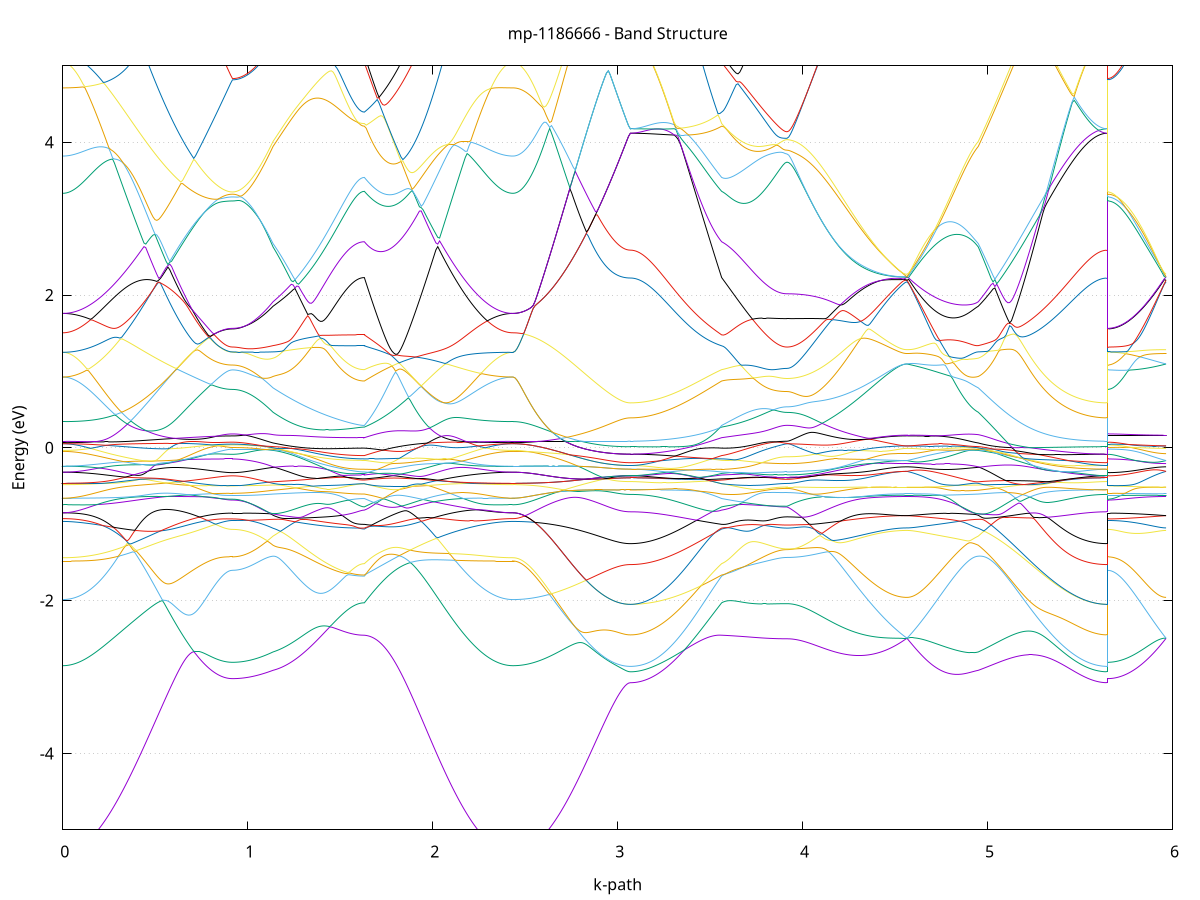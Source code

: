 set title 'mp-1186666 - Band Structure'
set xlabel 'k-path'
set ylabel 'Energy (eV)'
set grid y
set yrange [-5:5]
set terminal png size 800,600
set output 'mp-1186666_bands_gnuplot.png'
plot '-' using 1:2 with lines notitle, '-' using 1:2 with lines notitle, '-' using 1:2 with lines notitle, '-' using 1:2 with lines notitle, '-' using 1:2 with lines notitle, '-' using 1:2 with lines notitle, '-' using 1:2 with lines notitle, '-' using 1:2 with lines notitle, '-' using 1:2 with lines notitle, '-' using 1:2 with lines notitle, '-' using 1:2 with lines notitle, '-' using 1:2 with lines notitle, '-' using 1:2 with lines notitle, '-' using 1:2 with lines notitle, '-' using 1:2 with lines notitle, '-' using 1:2 with lines notitle, '-' using 1:2 with lines notitle, '-' using 1:2 with lines notitle, '-' using 1:2 with lines notitle, '-' using 1:2 with lines notitle, '-' using 1:2 with lines notitle, '-' using 1:2 with lines notitle, '-' using 1:2 with lines notitle, '-' using 1:2 with lines notitle, '-' using 1:2 with lines notitle, '-' using 1:2 with lines notitle, '-' using 1:2 with lines notitle, '-' using 1:2 with lines notitle, '-' using 1:2 with lines notitle, '-' using 1:2 with lines notitle, '-' using 1:2 with lines notitle, '-' using 1:2 with lines notitle, '-' using 1:2 with lines notitle, '-' using 1:2 with lines notitle, '-' using 1:2 with lines notitle, '-' using 1:2 with lines notitle, '-' using 1:2 with lines notitle, '-' using 1:2 with lines notitle, '-' using 1:2 with lines notitle, '-' using 1:2 with lines notitle, '-' using 1:2 with lines notitle, '-' using 1:2 with lines notitle, '-' using 1:2 with lines notitle, '-' using 1:2 with lines notitle, '-' using 1:2 with lines notitle, '-' using 1:2 with lines notitle, '-' using 1:2 with lines notitle, '-' using 1:2 with lines notitle, '-' using 1:2 with lines notitle, '-' using 1:2 with lines notitle, '-' using 1:2 with lines notitle, '-' using 1:2 with lines notitle, '-' using 1:2 with lines notitle, '-' using 1:2 with lines notitle, '-' using 1:2 with lines notitle, '-' using 1:2 with lines notitle, '-' using 1:2 with lines notitle, '-' using 1:2 with lines notitle, '-' using 1:2 with lines notitle, '-' using 1:2 with lines notitle, '-' using 1:2 with lines notitle, '-' using 1:2 with lines notitle, '-' using 1:2 with lines notitle, '-' using 1:2 with lines notitle
0.000000 -46.719675
0.009973 -46.719675
0.019945 -46.719675
0.029918 -46.719575
0.039891 -46.719375
0.049863 -46.719275
0.059836 -46.719075
0.069809 -46.718775
0.079781 -46.718475
0.089754 -46.718175
0.099727 -46.717875
0.109699 -46.717475
0.119672 -46.716975
0.129645 -46.716575
0.139617 -46.716075
0.149590 -46.715475
0.159563 -46.714975
0.169535 -46.714375
0.179508 -46.713675
0.189481 -46.712975
0.199453 -46.712275
0.209426 -46.711575
0.219399 -46.710775
0.229371 -46.709975
0.239344 -46.709175
0.249317 -46.708275
0.259289 -46.707475
0.269262 -46.706475
0.279235 -46.705575
0.289207 -46.704575
0.299180 -46.703575
0.309153 -46.702575
0.319125 -46.701575
0.329098 -46.700475
0.339071 -46.699375
0.349043 -46.698275
0.359016 -46.697075
0.368989 -46.695975
0.378961 -46.694775
0.388934 -46.693575
0.398907 -46.692375
0.408879 -46.691075
0.418852 -46.689875
0.428825 -46.688575
0.438797 -46.687275
0.448770 -46.686075
0.458743 -46.684675
0.468715 -46.683375
0.478688 -46.682075
0.488661 -46.680775
0.498633 -46.679375
0.508606 -46.677975
0.518579 -46.676675
0.528551 -46.675275
0.538524 -46.673875
0.548497 -46.672575
0.558469 -46.671175
0.568442 -46.669775
0.578415 -46.668375
0.588387 -46.666975
0.598360 -46.665575
0.608333 -46.664175
0.618305 -46.662775
0.628278 -46.661375
0.638251 -46.659975
0.648223 -46.658575
0.658196 -46.657275
0.668169 -46.655875
0.678141 -46.654475
0.688114 -46.653075
0.698087 -46.651775
0.708059 -46.650375
0.718032 -46.649075
0.728005 -46.647775
0.737977 -46.646375
0.747950 -46.645075
0.757923 -46.643775
0.767895 -46.642475
0.777868 -46.641175
0.787841 -46.639975
0.797813 -46.638675
0.807786 -46.637475
0.817759 -46.636275
0.827731 -46.635075
0.837704 -46.633875
0.847677 -46.632775
0.857649 -46.631675
0.867622 -46.630575
0.877595 -46.629575
0.887567 -46.628675
0.897540 -46.627875
0.907513 -46.627275
0.917485 -46.627075
0.917485 -46.627075
0.927455 -46.627075
0.937424 -46.627075
0.947394 -46.626975
0.957363 -46.626975
0.967333 -46.627075
0.977302 -46.627275
0.987272 -46.627475
0.997241 -46.627675
1.007211 -46.627975
1.017180 -46.628275
1.027150 -46.628575
1.037119 -46.628875
1.047089 -46.629275
1.057058 -46.629675
1.067028 -46.630075
1.076997 -46.630575
1.086967 -46.631075
1.096936 -46.631575
1.106906 -46.632075
1.116875 -46.632575
1.126845 -46.633175
1.136814 -46.633775
1.136814 -46.633775
1.146688 -46.634175
1.156561 -46.634575
1.166435 -46.635075
1.176308 -46.635475
1.186181 -46.635875
1.196055 -46.636275
1.205928 -46.636675
1.215802 -46.637075
1.225675 -46.637475
1.235548 -46.637775
1.245422 -46.638175
1.255295 -46.638575
1.265169 -46.638975
1.275042 -46.639275
1.284916 -46.639675
1.294789 -46.639975
1.304662 -46.640275
1.314536 -46.640675
1.324409 -46.640975
1.334283 -46.641275
1.344156 -46.641575
1.354030 -46.641875
1.363903 -46.642175
1.373776 -46.642375
1.383650 -46.642675
1.393523 -46.642975
1.403397 -46.643175
1.413270 -46.643475
1.423144 -46.643675
1.433017 -46.643875
1.442890 -46.644075
1.452764 -46.644275
1.462637 -46.644475
1.472511 -46.644675
1.482384 -46.644875
1.492258 -46.644975
1.502131 -46.645175
1.512004 -46.645275
1.521878 -46.645475
1.531751 -46.645575
1.541625 -46.645675
1.551498 -46.645775
1.561372 -46.645875
1.571245 -46.645875
1.581118 -46.645975
1.590992 -46.645975
1.600865 -46.646075
1.610739 -46.646075
1.620612 -46.646075
1.630486 -46.646075
1.630486 -46.646075
1.640410 -46.644975
1.650334 -46.643775
1.660258 -46.642575
1.670182 -46.641475
1.680106 -46.641975
1.690030 -46.643275
1.699954 -46.644475
1.709878 -46.645775
1.719802 -46.647075
1.729726 -46.648475
1.739650 -46.649775
1.749574 -46.651175
1.759498 -46.652575
1.769422 -46.653975
1.779347 -46.655375
1.789271 -46.656875
1.799195 -46.658275
1.809119 -46.659675
1.819043 -46.661175
1.828967 -46.662575
1.838891 -46.664075
1.848815 -46.665575
1.858739 -46.666975
1.868663 -46.668475
1.878587 -46.669875
1.888511 -46.671375
1.898435 -46.672775
1.908359 -46.674275
1.918283 -46.675675
1.928207 -46.677175
1.938131 -46.678575
1.948056 -46.679975
1.957980 -46.681375
1.967904 -46.682775
1.977828 -46.684175
1.987752 -46.685475
1.997676 -46.686875
2.007600 -46.688175
2.017524 -46.689475
2.027448 -46.690775
2.037372 -46.692075
2.047296 -46.693275
2.057220 -46.694475
2.067144 -46.695775
2.077068 -46.696875
2.086992 -46.698075
2.096916 -46.699275
2.106841 -46.700375
2.116765 -46.701475
2.126689 -46.702475
2.136613 -46.703575
2.146537 -46.704575
2.156461 -46.705575
2.166385 -46.706475
2.176309 -46.707475
2.186233 -46.708375
2.196157 -46.709175
2.206081 -46.710075
2.216005 -46.710875
2.225929 -46.711575
2.235853 -46.712375
2.245777 -46.713075
2.255701 -46.713675
2.265626 -46.714375
2.275550 -46.714975
2.285474 -46.715575
2.295398 -46.716075
2.305322 -46.716575
2.315246 -46.717075
2.325170 -46.717475
2.335094 -46.717875
2.345018 -46.718175
2.354942 -46.718475
2.364866 -46.718775
2.374790 -46.719075
2.384714 -46.719275
2.394638 -46.719375
2.404562 -46.719575
2.414486 -46.719675
2.424411 -46.719675
2.434335 -46.719675
2.434335 -46.719675
2.444247 -46.719675
2.454160 -46.719675
2.464072 -46.719575
2.473985 -46.719475
2.483897 -46.719275
2.493810 -46.719075
2.503722 -46.718875
2.513634 -46.718575
2.523547 -46.718375
2.533459 -46.717975
2.543372 -46.717675
2.553284 -46.717275
2.563197 -46.716875
2.573109 -46.716375
2.583022 -46.715875
2.592934 -46.715375
2.602847 -46.714775
2.612759 -46.714275
2.622672 -46.713675
2.632584 -46.712975
2.642497 -46.712375
2.652409 -46.711675
2.662322 -46.710875
2.672234 -46.710175
2.682147 -46.709375
2.692059 -46.708575
2.701972 -46.707775
2.711884 -46.706975
2.721797 -46.706075
2.731709 -46.705175
2.741622 -46.704275
2.751534 -46.703375
2.761447 -46.702475
2.771359 -46.701475
2.781271 -46.700575
2.791184 -46.699575
2.801096 -46.698575
2.811009 -46.697575
2.820921 -46.696575
2.830834 -46.695575
2.840746 -46.694575
2.850659 -46.693575
2.860571 -46.692575
2.870484 -46.691575
2.880396 -46.690575
2.890309 -46.689575
2.900221 -46.688675
2.910134 -46.687675
2.920046 -46.686775
2.929959 -46.685875
2.939871 -46.685075
2.949784 -46.684175
2.959696 -46.683375
2.969609 -46.682675
2.979521 -46.681975
2.989434 -46.681375
2.999346 -46.680775
3.009259 -46.680275
3.019171 -46.679775
3.029084 -46.679475
3.038996 -46.679175
3.048909 -46.678975
3.058821 -46.678775
3.068733 -46.678775
3.068733 -46.678775
3.078607 -46.678775
3.088480 -46.678675
3.098354 -46.678575
3.108227 -46.678475
3.118101 -46.678375
3.127974 -46.678275
3.137847 -46.678075
3.147721 -46.677775
3.157594 -46.677575
3.167468 -46.677275
3.177341 -46.676975
3.187215 -46.676675
3.197088 -46.676275
3.206961 -46.675875
3.216835 -46.675475
3.226708 -46.674975
3.236582 -46.674575
3.246455 -46.674075
3.256329 -46.673475
3.266202 -46.672975
3.276075 -46.672375
3.285949 -46.671775
3.295822 -46.671175
3.305696 -46.670475
3.315569 -46.669775
3.325443 -46.669075
3.335316 -46.668375
3.345189 -46.667575
3.355063 -46.666875
3.364936 -46.666075
3.374810 -46.665175
3.384683 -46.664375
3.394557 -46.663475
3.404430 -46.662675
3.414303 -46.661775
3.424177 -46.660775
3.434050 -46.659875
3.443924 -46.658875
3.453797 -46.657875
3.463671 -46.656875
3.473544 -46.655875
3.483417 -46.654875
3.493291 -46.653775
3.503164 -46.652775
3.513038 -46.651675
3.522911 -46.650575
3.532785 -46.649475
3.542658 -46.648375
3.552531 -46.647275
3.562405 -46.646075
3.562405 -46.646075
3.572213 -46.645675
3.582021 -46.645375
3.591828 -46.645275
3.601636 -46.645375
3.611444 -46.645575
3.621252 -46.645875
3.631060 -46.646275
3.640868 -46.646775
3.650676 -46.647275
3.660484 -46.647775
3.670291 -46.648275
3.680099 -46.648875
3.689907 -46.649375
3.699715 -46.649875
3.709523 -46.650375
3.719331 -46.650875
3.729139 -46.651375
3.738947 -46.651875
3.748754 -46.652275
3.758562 -46.652775
3.768370 -46.653175
3.778178 -46.653575
3.787986 -46.653875
3.797794 -46.654175
3.807602 -46.654575
3.817410 -46.654775
3.827217 -46.655075
3.837025 -46.655275
3.846833 -46.655475
3.856641 -46.655675
3.866449 -46.655875
3.876257 -46.655975
3.886065 -46.656075
3.895873 -46.656075
3.905681 -46.656175
3.915488 -46.656175
3.915488 -46.656175
3.925469 -46.656175
3.935450 -46.656175
3.945431 -46.656075
3.955412 -46.655975
3.965393 -46.655975
3.975374 -46.655875
3.985355 -46.655675
3.995336 -46.655575
4.005317 -46.655375
4.015298 -46.655275
4.025279 -46.655075
4.035260 -46.654775
4.045240 -46.654575
4.055221 -46.654375
4.065202 -46.654075
4.075183 -46.653775
4.085164 -46.653475
4.095145 -46.653175
4.105126 -46.652875
4.115107 -46.652475
4.125088 -46.652075
4.135069 -46.651775
4.145050 -46.651375
4.155031 -46.650875
4.165012 -46.650475
4.174992 -46.650075
4.184973 -46.649575
4.194954 -46.649075
4.204935 -46.648575
4.214916 -46.648075
4.224897 -46.647575
4.234878 -46.647075
4.244859 -46.646475
4.254840 -46.645975
4.264821 -46.645375
4.274802 -46.644775
4.284783 -46.644175
4.294764 -46.643575
4.304745 -46.642975
4.314725 -46.642375
4.324706 -46.641675
4.334687 -46.641075
4.344668 -46.640375
4.354649 -46.639775
4.364630 -46.639075
4.374611 -46.638375
4.384592 -46.637775
4.394573 -46.637075
4.404554 -46.636375
4.414535 -46.635675
4.424516 -46.634975
4.434497 -46.634275
4.444477 -46.633575
4.454458 -46.632875
4.464439 -46.632175
4.474420 -46.631475
4.484401 -46.630775
4.494382 -46.630075
4.504363 -46.629475
4.514344 -46.628775
4.524325 -46.628275
4.534306 -46.627675
4.544287 -46.627275
4.554268 -46.626975
4.564249 -46.626875
4.564249 -46.626875
4.574137 -46.626975
4.584025 -46.627075
4.593913 -46.627175
4.603802 -46.627375
4.613690 -46.627575
4.623578 -46.627775
4.633467 -46.628075
4.643355 -46.628275
4.653243 -46.628575
4.663131 -46.628775
4.673020 -46.629075
4.682908 -46.629275
4.692796 -46.629475
4.702685 -46.629775
4.712573 -46.629975
4.722461 -46.630175
4.732349 -46.630275
4.742238 -46.630475
4.752126 -46.630675
4.762014 -46.630775
4.771903 -46.630975
4.781791 -46.631075
4.791679 -46.631175
4.801567 -46.631375
4.811456 -46.631475
4.821344 -46.631575
4.831232 -46.631675
4.841121 -46.631775
4.851009 -46.631875
4.860897 -46.631975
4.870785 -46.632075
4.880674 -46.632175
4.890562 -46.632375
4.900450 -46.632475
4.910339 -46.632675
4.920227 -46.632975
4.930115 -46.633175
4.940003 -46.633475
4.949892 -46.633775
4.949892 -46.633775
4.959865 -46.634375
4.969839 -46.635075
4.979813 -46.635675
4.989786 -46.636375
4.999760 -46.637075
5.009734 -46.637775
5.019707 -46.638575
5.029681 -46.639275
5.039655 -46.640075
5.049628 -46.640875
5.059602 -46.641675
5.069576 -46.642475
5.079549 -46.643275
5.089523 -46.644075
5.099497 -46.644975
5.109470 -46.645775
5.119444 -46.646675
5.129418 -46.647575
5.139391 -46.648375
5.149365 -46.649275
5.159339 -46.650175
5.169312 -46.651075
5.179286 -46.651975
5.189260 -46.652875
5.199233 -46.653775
5.209207 -46.654575
5.219181 -46.655475
5.229154 -46.656375
5.239128 -46.657275
5.249102 -46.658175
5.259075 -46.658975
5.269049 -46.659875
5.279023 -46.660675
5.288996 -46.661575
5.298970 -46.662375
5.308944 -46.663175
5.318917 -46.663975
5.328891 -46.664775
5.338865 -46.665575
5.348838 -46.666375
5.358812 -46.667075
5.368786 -46.667775
5.378759 -46.668475
5.388733 -46.669175
5.398707 -46.669875
5.408680 -46.670575
5.418654 -46.671175
5.428628 -46.671775
5.438601 -46.672375
5.448575 -46.672975
5.458549 -46.673475
5.468522 -46.674075
5.478496 -46.674475
5.488470 -46.674975
5.498443 -46.675475
5.508417 -46.675875
5.518391 -46.676275
5.528364 -46.676575
5.538338 -46.676975
5.548312 -46.677275
5.558285 -46.677575
5.568259 -46.677775
5.578233 -46.677975
5.588206 -46.678175
5.598180 -46.678375
5.608154 -46.678475
5.618127 -46.678575
5.628101 -46.678675
5.638075 -46.678775
5.648048 -46.678775
5.648048 -46.627075
5.657961 -46.627075
5.667873 -46.627075
5.677786 -46.627075
5.687698 -46.627075
5.697611 -46.627075
5.707523 -46.627075
5.717436 -46.627075
5.727348 -46.627075
5.737261 -46.627075
5.747173 -46.627075
5.757086 -46.627075
5.766998 -46.627075
5.776911 -46.627075
5.786823 -46.627075
5.796736 -46.627075
5.806648 -46.627075
5.816561 -46.627075
5.826473 -46.627075
5.836386 -46.626975
5.846298 -46.626975
5.856210 -46.626975
5.866123 -46.626975
5.876035 -46.626975
5.885948 -46.626975
5.895860 -46.626975
5.905773 -46.626975
5.915685 -46.626975
5.925598 -46.626975
5.935510 -46.626975
5.945423 -46.626975
5.955335 -46.626975
5.965248 -46.626875
e
0.000000 -46.580875
0.009973 -46.580875
0.019945 -46.580875
0.029918 -46.580875
0.039891 -46.580975
0.049863 -46.580975
0.059836 -46.581075
0.069809 -46.581075
0.079781 -46.581175
0.089754 -46.581175
0.099727 -46.581275
0.109699 -46.581375
0.119672 -46.581475
0.129645 -46.581575
0.139617 -46.581675
0.149590 -46.581775
0.159563 -46.581875
0.169535 -46.581975
0.179508 -46.582175
0.189481 -46.582275
0.199453 -46.582475
0.209426 -46.582575
0.219399 -46.582875
0.229371 -46.583475
0.239344 -46.584075
0.249317 -46.584775
0.259289 -46.585375
0.269262 -46.586075
0.279235 -46.586775
0.289207 -46.587575
0.299180 -46.588275
0.309153 -46.588975
0.319125 -46.589775
0.329098 -46.590575
0.339071 -46.591375
0.349043 -46.592175
0.359016 -46.592975
0.368989 -46.593775
0.378961 -46.594575
0.388934 -46.595475
0.398907 -46.596275
0.408879 -46.597175
0.418852 -46.597975
0.428825 -46.598875
0.438797 -46.599775
0.448770 -46.600575
0.458743 -46.601475
0.468715 -46.602375
0.478688 -46.603175
0.488661 -46.604075
0.498633 -46.604875
0.508606 -46.605775
0.518579 -46.606675
0.528551 -46.607475
0.538524 -46.608275
0.548497 -46.609175
0.558469 -46.609975
0.568442 -46.610775
0.578415 -46.611575
0.588387 -46.612375
0.598360 -46.613075
0.608333 -46.613875
0.618305 -46.614575
0.628278 -46.615375
0.638251 -46.616075
0.648223 -46.616775
0.658196 -46.617475
0.668169 -46.618075
0.678141 -46.618775
0.688114 -46.619375
0.698087 -46.619975
0.708059 -46.620575
0.718032 -46.621075
0.728005 -46.621575
0.737977 -46.622075
0.747950 -46.622575
0.757923 -46.623075
0.767895 -46.623475
0.777868 -46.623875
0.787841 -46.624275
0.797813 -46.624675
0.807786 -46.624975
0.817759 -46.625275
0.827731 -46.625575
0.837704 -46.625775
0.847677 -46.625975
0.857649 -46.626175
0.867622 -46.626375
0.877595 -46.626475
0.887567 -46.626575
0.897540 -46.626675
0.907513 -46.626675
0.917485 -46.626775
0.917485 -46.626775
0.927455 -46.626775
0.937424 -46.626775
0.947394 -46.626875
0.957363 -46.626875
0.967333 -46.626675
0.977302 -46.626575
0.987272 -46.626375
0.997241 -46.626175
1.007211 -46.625875
1.017180 -46.625675
1.027150 -46.625375
1.037119 -46.624975
1.047089 -46.624675
1.057058 -46.624275
1.067028 -46.623875
1.076997 -46.623375
1.086967 -46.622975
1.096936 -46.622475
1.106906 -46.621975
1.116875 -46.621475
1.126845 -46.621175
1.136814 -46.621275
1.136814 -46.621275
1.146688 -46.621575
1.156561 -46.621975
1.166435 -46.622475
1.176308 -46.622975
1.186181 -46.623475
1.196055 -46.624075
1.205928 -46.624475
1.215802 -46.624975
1.225675 -46.625475
1.235548 -46.625975
1.245422 -46.626375
1.255295 -46.626875
1.265169 -46.627375
1.275042 -46.627775
1.284916 -46.628175
1.294789 -46.628675
1.304662 -46.629075
1.314536 -46.629475
1.324409 -46.629875
1.334283 -46.630275
1.344156 -46.630575
1.354030 -46.630975
1.363903 -46.631375
1.373776 -46.631675
1.383650 -46.631975
1.393523 -46.632375
1.403397 -46.632675
1.413270 -46.632975
1.423144 -46.633175
1.433017 -46.633475
1.442890 -46.633775
1.452764 -46.633975
1.462637 -46.634275
1.472511 -46.634475
1.482384 -46.634675
1.492258 -46.634875
1.502131 -46.635075
1.512004 -46.635275
1.521878 -46.635375
1.531751 -46.635575
1.541625 -46.635675
1.551498 -46.635775
1.561372 -46.635875
1.571245 -46.635975
1.581118 -46.636075
1.590992 -46.636075
1.600865 -46.636175
1.610739 -46.636175
1.620612 -46.636175
1.630486 -46.636275
1.630486 -46.636175
1.640410 -46.637275
1.650334 -46.638475
1.660258 -46.639575
1.670182 -46.640775
1.680106 -46.640275
1.690030 -46.639075
1.699954 -46.637775
1.709878 -46.636575
1.719802 -46.635375
1.729726 -46.634175
1.739650 -46.632975
1.749574 -46.631675
1.759498 -46.630475
1.769422 -46.629275
1.779347 -46.627975
1.789271 -46.626775
1.799195 -46.625575
1.809119 -46.624375
1.819043 -46.623075
1.828967 -46.621875
1.838891 -46.620675
1.848815 -46.619375
1.858739 -46.618175
1.868663 -46.616975
1.878587 -46.615775
1.888511 -46.614575
1.898435 -46.613375
1.908359 -46.612175
1.918283 -46.611075
1.928207 -46.609875
1.938131 -46.608675
1.948056 -46.607575
1.957980 -46.606475
1.967904 -46.605275
1.977828 -46.604175
1.987752 -46.603175
1.997676 -46.602075
2.007600 -46.600975
2.017524 -46.599975
2.027448 -46.598875
2.037372 -46.597875
2.047296 -46.596875
2.057220 -46.595875
2.067144 -46.594975
2.077068 -46.593975
2.086992 -46.593075
2.096916 -46.592175
2.106841 -46.591275
2.116765 -46.590375
2.126689 -46.589575
2.136613 -46.588775
2.146537 -46.587975
2.156461 -46.587175
2.166385 -46.586375
2.176309 -46.585675
2.186233 -46.584975
2.196157 -46.584275
2.206081 -46.583675
2.216005 -46.582975
2.225929 -46.582575
2.235853 -46.582375
2.245777 -46.582275
2.255701 -46.582075
2.265626 -46.581975
2.275550 -46.581875
2.285474 -46.581775
2.295398 -46.581675
2.305322 -46.581575
2.315246 -46.581475
2.325170 -46.581375
2.335094 -46.581275
2.345018 -46.581175
2.354942 -46.581175
2.364866 -46.581075
2.374790 -46.581075
2.384714 -46.580975
2.394638 -46.580975
2.404562 -46.580975
2.414486 -46.580875
2.424411 -46.580875
2.434335 -46.580875
2.434335 -46.580875
2.444247 -46.580975
2.454160 -46.580975
2.464072 -46.581075
2.473985 -46.581175
2.483897 -46.581375
2.493810 -46.581575
2.503722 -46.581775
2.513634 -46.582075
2.523547 -46.582275
2.533459 -46.582675
2.543372 -46.582975
2.553284 -46.583375
2.563197 -46.583875
2.573109 -46.584275
2.583022 -46.584775
2.592934 -46.585275
2.602847 -46.585875
2.612759 -46.586475
2.622672 -46.587075
2.632584 -46.587675
2.642497 -46.588375
2.652409 -46.589075
2.662322 -46.589775
2.672234 -46.590575
2.682147 -46.591375
2.692059 -46.592175
2.701972 -46.592975
2.711884 -46.593775
2.721797 -46.594675
2.731709 -46.595575
2.741622 -46.596475
2.751534 -46.597375
2.761447 -46.598375
2.771359 -46.599275
2.781271 -46.600275
2.791184 -46.601275
2.801096 -46.602275
2.811009 -46.603275
2.820921 -46.604275
2.830834 -46.605275
2.840746 -46.606275
2.850659 -46.607275
2.860571 -46.608275
2.870484 -46.609275
2.880396 -46.610275
2.890309 -46.611275
2.900221 -46.612275
2.910134 -46.613175
2.920046 -46.614075
2.929959 -46.614975
2.939871 -46.615875
2.949784 -46.616675
2.959696 -46.617475
2.969609 -46.618275
2.979521 -46.618975
2.989434 -46.619575
2.999346 -46.620175
3.009259 -46.620675
3.019171 -46.621175
3.029084 -46.621475
3.038996 -46.621775
3.048909 -46.621975
3.058821 -46.622175
3.068733 -46.622175
3.068733 -46.622175
3.078607 -46.622175
3.088480 -46.622175
3.098354 -46.622175
3.108227 -46.622175
3.118101 -46.622175
3.127974 -46.622175
3.137847 -46.622175
3.147721 -46.622175
3.157594 -46.622175
3.167468 -46.622175
3.177341 -46.622175
3.187215 -46.622175
3.197088 -46.622175
3.206961 -46.622175
3.216835 -46.622175
3.226708 -46.622175
3.236582 -46.622275
3.246455 -46.622275
3.256329 -46.622275
3.266202 -46.622375
3.276075 -46.622375
3.285949 -46.622475
3.295822 -46.622575
3.305696 -46.622675
3.315569 -46.622775
3.325443 -46.622875
3.335316 -46.623075
3.345189 -46.623275
3.355063 -46.623475
3.364936 -46.623675
3.374810 -46.623875
3.384683 -46.624175
3.394557 -46.624475
3.404430 -46.624875
3.414303 -46.625275
3.424177 -46.625675
3.434050 -46.626175
3.443924 -46.626675
3.453797 -46.627175
3.463671 -46.627775
3.473544 -46.628375
3.483417 -46.629075
3.493291 -46.629875
3.503164 -46.630575
3.513038 -46.631475
3.522911 -46.632275
3.532785 -46.633275
3.542658 -46.634175
3.552531 -46.635175
3.562405 -46.636275
3.562405 -46.636275
3.572213 -46.636575
3.582021 -46.636875
3.591828 -46.636975
3.601636 -46.636875
3.611444 -46.636675
3.621252 -46.636375
3.631060 -46.635975
3.640868 -46.635575
3.650676 -46.635075
3.660484 -46.634575
3.670291 -46.634075
3.680099 -46.633575
3.689907 -46.633075
3.699715 -46.632675
3.709523 -46.632175
3.719331 -46.631775
3.729139 -46.631375
3.738947 -46.630975
3.748754 -46.630575
3.758562 -46.630175
3.768370 -46.629875
3.778178 -46.629575
3.787986 -46.629275
3.797794 -46.628975
3.807602 -46.628775
3.817410 -46.628575
3.827217 -46.628375
3.837025 -46.628175
3.846833 -46.627975
3.856641 -46.627875
3.866449 -46.627775
3.876257 -46.627675
3.886065 -46.627575
3.895873 -46.627575
3.905681 -46.627475
3.915488 -46.627475
3.915488 -46.627475
3.925469 -46.627475
3.935450 -46.627475
3.945431 -46.627475
3.955412 -46.627475
3.965393 -46.627475
3.975374 -46.627475
3.985355 -46.627475
3.995336 -46.627475
4.005317 -46.627475
4.015298 -46.627475
4.025279 -46.627475
4.035260 -46.627475
4.045240 -46.627475
4.055221 -46.627475
4.065202 -46.627375
4.075183 -46.627375
4.085164 -46.627375
4.095145 -46.627375
4.105126 -46.627375
4.115107 -46.627375
4.125088 -46.627375
4.135069 -46.627375
4.145050 -46.627375
4.155031 -46.627275
4.165012 -46.627275
4.174992 -46.627275
4.184973 -46.627275
4.194954 -46.627275
4.204935 -46.627275
4.214916 -46.627275
4.224897 -46.627275
4.234878 -46.627175
4.244859 -46.627175
4.254840 -46.627175
4.264821 -46.627175
4.274802 -46.627175
4.284783 -46.627175
4.294764 -46.627175
4.304745 -46.627075
4.314725 -46.627075
4.324706 -46.627075
4.334687 -46.627075
4.344668 -46.627075
4.354649 -46.627075
4.364630 -46.627075
4.374611 -46.627075
4.384592 -46.626975
4.394573 -46.626975
4.404554 -46.626975
4.414535 -46.626975
4.424516 -46.626975
4.434497 -46.626975
4.444477 -46.626975
4.454458 -46.626975
4.464439 -46.626975
4.474420 -46.626975
4.484401 -46.626975
4.494382 -46.626975
4.504363 -46.626975
4.514344 -46.626975
4.524325 -46.626875
4.534306 -46.626875
4.544287 -46.626875
4.554268 -46.626875
4.564249 -46.626875
4.564249 -46.626875
4.574137 -46.626875
4.584025 -46.626875
4.593913 -46.626875
4.603802 -46.626875
4.613690 -46.626875
4.623578 -46.626775
4.633467 -46.626775
4.643355 -46.626675
4.653243 -46.626575
4.663131 -46.626475
4.673020 -46.626475
4.682908 -46.626375
4.692796 -46.626175
4.702685 -46.626075
4.712573 -46.625975
4.722461 -46.625875
4.732349 -46.625675
4.742238 -46.625575
4.752126 -46.625375
4.762014 -46.625175
4.771903 -46.624975
4.781791 -46.624775
4.791679 -46.624675
4.801567 -46.624375
4.811456 -46.624175
4.821344 -46.623975
4.831232 -46.623775
4.841121 -46.623475
4.851009 -46.623275
4.860897 -46.622975
4.870785 -46.622675
4.880674 -46.622475
4.890562 -46.622175
4.900450 -46.621875
4.910339 -46.621575
4.920227 -46.621275
4.930115 -46.621175
4.940003 -46.621175
4.949892 -46.621275
4.949892 -46.621275
4.959865 -46.621275
4.969839 -46.621275
4.979813 -46.621275
4.989786 -46.621275
4.999760 -46.621275
5.009734 -46.621275
5.019707 -46.621275
5.029681 -46.621375
5.039655 -46.621375
5.049628 -46.621375
5.059602 -46.621375
5.069576 -46.621375
5.079549 -46.621375
5.089523 -46.621375
5.099497 -46.621475
5.109470 -46.621475
5.119444 -46.621475
5.129418 -46.621475
5.139391 -46.621475
5.149365 -46.621575
5.159339 -46.621575
5.169312 -46.621575
5.179286 -46.621575
5.189260 -46.621575
5.199233 -46.621575
5.209207 -46.621675
5.219181 -46.621675
5.229154 -46.621675
5.239128 -46.621675
5.249102 -46.621675
5.259075 -46.621775
5.269049 -46.621775
5.279023 -46.621775
5.288996 -46.621775
5.298970 -46.621775
5.308944 -46.621875
5.318917 -46.621875
5.328891 -46.621875
5.338865 -46.621875
5.348838 -46.621875
5.358812 -46.621875
5.368786 -46.621975
5.378759 -46.621975
5.388733 -46.621975
5.398707 -46.621975
5.408680 -46.621975
5.418654 -46.621975
5.428628 -46.621975
5.438601 -46.622075
5.448575 -46.622075
5.458549 -46.622075
5.468522 -46.622075
5.478496 -46.622075
5.488470 -46.622075
5.498443 -46.622075
5.508417 -46.622075
5.518391 -46.622075
5.528364 -46.622175
5.538338 -46.622175
5.548312 -46.622175
5.558285 -46.622175
5.568259 -46.622175
5.578233 -46.622175
5.588206 -46.622175
5.598180 -46.622175
5.608154 -46.622175
5.618127 -46.622175
5.628101 -46.622175
5.638075 -46.622175
5.648048 -46.622175
5.648048 -46.626775
5.657961 -46.626775
5.667873 -46.626775
5.677786 -46.626775
5.687698 -46.626775
5.697611 -46.626775
5.707523 -46.626775
5.717436 -46.626775
5.727348 -46.626775
5.737261 -46.626775
5.747173 -46.626775
5.757086 -46.626775
5.766998 -46.626775
5.776911 -46.626775
5.786823 -46.626775
5.796736 -46.626775
5.806648 -46.626775
5.816561 -46.626775
5.826473 -46.626775
5.836386 -46.626775
5.846298 -46.626775
5.856210 -46.626775
5.866123 -46.626875
5.876035 -46.626875
5.885948 -46.626875
5.895860 -46.626875
5.905773 -46.626875
5.915685 -46.626875
5.925598 -46.626875
5.935510 -46.626875
5.945423 -46.626875
5.955335 -46.626875
5.965248 -46.626875
e
0.000000 -46.575975
0.009973 -46.576075
0.019945 -46.576075
0.029918 -46.576175
0.039891 -46.576275
0.049863 -46.576375
0.059836 -46.576575
0.069809 -46.576775
0.079781 -46.576975
0.089754 -46.577175
0.099727 -46.577475
0.109699 -46.577775
0.119672 -46.578175
0.129645 -46.578475
0.139617 -46.578875
0.149590 -46.579275
0.159563 -46.579775
0.169535 -46.580175
0.179508 -46.580675
0.189481 -46.581175
0.199453 -46.581775
0.209426 -46.582275
0.219399 -46.582775
0.229371 -46.582975
0.239344 -46.583175
0.249317 -46.583375
0.259289 -46.583575
0.269262 -46.583775
0.279235 -46.583975
0.289207 -46.584275
0.299180 -46.584475
0.309153 -46.584775
0.319125 -46.584975
0.329098 -46.585275
0.339071 -46.585575
0.349043 -46.585875
0.359016 -46.586175
0.368989 -46.586475
0.378961 -46.586775
0.388934 -46.587075
0.398907 -46.587475
0.408879 -46.587775
0.418852 -46.588175
0.428825 -46.588575
0.438797 -46.588975
0.448770 -46.589375
0.458743 -46.589775
0.468715 -46.590175
0.478688 -46.590575
0.488661 -46.591075
0.498633 -46.591475
0.508606 -46.591975
0.518579 -46.592475
0.528551 -46.592975
0.538524 -46.593475
0.548497 -46.593975
0.558469 -46.594575
0.568442 -46.595075
0.578415 -46.595675
0.588387 -46.596275
0.598360 -46.596875
0.608333 -46.597475
0.618305 -46.598075
0.628278 -46.598675
0.638251 -46.599375
0.648223 -46.599975
0.658196 -46.600675
0.668169 -46.601375
0.678141 -46.602075
0.688114 -46.602775
0.698087 -46.603575
0.708059 -46.604275
0.718032 -46.605075
0.728005 -46.605775
0.737977 -46.606575
0.747950 -46.607375
0.757923 -46.608275
0.767895 -46.609075
0.777868 -46.609975
0.787841 -46.610775
0.797813 -46.611675
0.807786 -46.612575
0.817759 -46.613475
0.827731 -46.614375
0.837704 -46.615275
0.847677 -46.616175
0.857649 -46.617075
0.867622 -46.617975
0.877595 -46.618875
0.887567 -46.619675
0.897540 -46.620375
0.907513 -46.620875
0.917485 -46.621075
0.917485 -46.621075
0.927455 -46.621075
0.937424 -46.621075
0.947394 -46.621075
0.957363 -46.621075
0.967333 -46.621075
0.977302 -46.621075
0.987272 -46.621075
0.997241 -46.621075
1.007211 -46.621175
1.017180 -46.621175
1.027150 -46.621175
1.037119 -46.621175
1.047089 -46.621175
1.057058 -46.621175
1.067028 -46.621175
1.076997 -46.621175
1.086967 -46.621175
1.096936 -46.621175
1.106906 -46.621175
1.116875 -46.621175
1.126845 -46.620875
1.136814 -46.620275
1.136814 -46.620275
1.146688 -46.619575
1.156561 -46.618675
1.166435 -46.617775
1.176308 -46.616975
1.186181 -46.616075
1.196055 -46.615175
1.205928 -46.614275
1.215802 -46.613475
1.225675 -46.612575
1.235548 -46.611775
1.245422 -46.610975
1.255295 -46.610175
1.265169 -46.609375
1.275042 -46.608675
1.284916 -46.607875
1.294789 -46.607175
1.304662 -46.606375
1.314536 -46.605675
1.324409 -46.605075
1.334283 -46.604375
1.344156 -46.603675
1.354030 -46.603075
1.363903 -46.602475
1.373776 -46.601875
1.383650 -46.601275
1.393523 -46.600775
1.403397 -46.600275
1.413270 -46.599675
1.423144 -46.599275
1.433017 -46.598775
1.442890 -46.598275
1.452764 -46.597875
1.462637 -46.597475
1.472511 -46.597075
1.482384 -46.596775
1.492258 -46.596375
1.502131 -46.596075
1.512004 -46.595775
1.521878 -46.595475
1.531751 -46.595275
1.541625 -46.595075
1.551498 -46.594875
1.561372 -46.594675
1.571245 -46.594475
1.581118 -46.594375
1.590992 -46.594275
1.600865 -46.594175
1.610739 -46.594175
1.620612 -46.594075
1.630486 -46.594075
1.630486 -46.594075
1.640410 -46.594175
1.650334 -46.594175
1.660258 -46.594175
1.670182 -46.594175
1.680106 -46.594175
1.690030 -46.594075
1.699954 -46.593975
1.709878 -46.593875
1.719802 -46.593775
1.729726 -46.593675
1.739650 -46.593475
1.749574 -46.593375
1.759498 -46.593175
1.769422 -46.592975
1.779347 -46.592775
1.789271 -46.592575
1.799195 -46.592375
1.809119 -46.592175
1.819043 -46.591975
1.828967 -46.591675
1.838891 -46.591475
1.848815 -46.591275
1.858739 -46.590975
1.868663 -46.590775
1.878587 -46.590475
1.888511 -46.590275
1.898435 -46.589975
1.908359 -46.589675
1.918283 -46.589475
1.928207 -46.589175
1.938131 -46.588975
1.948056 -46.588675
1.957980 -46.588375
1.967904 -46.588175
1.977828 -46.587875
1.987752 -46.587675
1.997676 -46.587375
2.007600 -46.587175
2.017524 -46.586875
2.027448 -46.586675
2.037372 -46.586375
2.047296 -46.586175
2.057220 -46.585875
2.067144 -46.585675
2.077068 -46.585475
2.086992 -46.585175
2.096916 -46.584975
2.106841 -46.584775
2.116765 -46.584575
2.126689 -46.584375
2.136613 -46.584175
2.146537 -46.583975
2.156461 -46.583775
2.166385 -46.583575
2.176309 -46.583375
2.186233 -46.583175
2.196157 -46.582975
2.206081 -46.582875
2.216005 -46.582675
2.225929 -46.582375
2.235853 -46.581775
2.245777 -46.581275
2.255701 -46.580675
2.265626 -46.580175
2.275550 -46.579775
2.285474 -46.579275
2.295398 -46.578875
2.305322 -46.578475
2.315246 -46.578175
2.325170 -46.577775
2.335094 -46.577475
2.345018 -46.577175
2.354942 -46.576975
2.364866 -46.576775
2.374790 -46.576575
2.384714 -46.576375
2.394638 -46.576275
2.404562 -46.576175
2.414486 -46.576075
2.424411 -46.576075
2.434335 -46.575975
2.434335 -46.575975
2.444247 -46.575975
2.454160 -46.575975
2.464072 -46.575975
2.473985 -46.575975
2.483897 -46.575975
2.493810 -46.575975
2.503722 -46.575975
2.513634 -46.575975
2.523547 -46.576075
2.533459 -46.576075
2.543372 -46.576075
2.553284 -46.576075
2.563197 -46.576075
2.573109 -46.576075
2.583022 -46.576075
2.592934 -46.576075
2.602847 -46.576075
2.612759 -46.576075
2.622672 -46.576075
2.632584 -46.576075
2.642497 -46.576075
2.652409 -46.576075
2.662322 -46.576075
2.672234 -46.576075
2.682147 -46.576075
2.692059 -46.576075
2.701972 -46.576075
2.711884 -46.576075
2.721797 -46.576075
2.731709 -46.576175
2.741622 -46.576175
2.751534 -46.576175
2.761447 -46.576175
2.771359 -46.576175
2.781271 -46.576175
2.791184 -46.576175
2.801096 -46.576175
2.811009 -46.576175
2.820921 -46.576175
2.830834 -46.576175
2.840746 -46.576175
2.850659 -46.576175
2.860571 -46.576175
2.870484 -46.576175
2.880396 -46.576175
2.890309 -46.576175
2.900221 -46.576275
2.910134 -46.576275
2.920046 -46.576275
2.929959 -46.576275
2.939871 -46.576275
2.949784 -46.576275
2.959696 -46.576275
2.969609 -46.576275
2.979521 -46.576275
2.989434 -46.576275
2.999346 -46.576275
3.009259 -46.576275
3.019171 -46.576275
3.029084 -46.576275
3.038996 -46.576275
3.048909 -46.576275
3.058821 -46.576275
3.068733 -46.576275
3.068733 -46.576275
3.078607 -46.576275
3.088480 -46.576375
3.098354 -46.576375
3.108227 -46.576475
3.118101 -46.576675
3.127974 -46.576775
3.137847 -46.576975
3.147721 -46.577175
3.157594 -46.577475
3.167468 -46.577675
3.177341 -46.577975
3.187215 -46.578275
3.197088 -46.578675
3.206961 -46.579075
3.216835 -46.579375
3.226708 -46.579875
3.236582 -46.580275
3.246455 -46.580775
3.256329 -46.581175
3.266202 -46.581675
3.276075 -46.582175
3.285949 -46.582675
3.295822 -46.583275
3.305696 -46.583775
3.315569 -46.584375
3.325443 -46.584875
3.335316 -46.585475
3.345189 -46.585975
3.355063 -46.586575
3.364936 -46.587175
3.374810 -46.587675
3.384683 -46.588175
3.394557 -46.588775
3.404430 -46.589275
3.414303 -46.589775
3.424177 -46.590275
3.434050 -46.590675
3.443924 -46.591175
3.453797 -46.591575
3.463671 -46.591875
3.473544 -46.592275
3.483417 -46.592575
3.493291 -46.592875
3.503164 -46.593175
3.513038 -46.593375
3.522911 -46.593575
3.532785 -46.593775
3.542658 -46.593875
3.552531 -46.593975
3.562405 -46.594075
3.562405 -46.594075
3.572213 -46.594075
3.582021 -46.594175
3.591828 -46.594175
3.601636 -46.594175
3.611444 -46.594175
3.621252 -46.594075
3.631060 -46.594075
3.640868 -46.594075
3.650676 -46.594075
3.660484 -46.593975
3.670291 -46.593975
3.680099 -46.593875
3.689907 -46.593875
3.699715 -46.593775
3.709523 -46.593675
3.719331 -46.593675
3.729139 -46.593575
3.738947 -46.593475
3.748754 -46.593375
3.758562 -46.593375
3.768370 -46.593275
3.778178 -46.593175
3.787986 -46.593075
3.797794 -46.593075
3.807602 -46.592975
3.817410 -46.592875
3.827217 -46.592875
3.837025 -46.592775
3.846833 -46.592775
3.856641 -46.592675
3.866449 -46.592675
3.876257 -46.592675
3.886065 -46.592575
3.895873 -46.592575
3.905681 -46.592575
3.915488 -46.592575
3.915488 -46.592575
3.925469 -46.592575
3.935450 -46.592575
3.945431 -46.592675
3.955412 -46.592675
3.965393 -46.592775
3.975374 -46.592875
3.985355 -46.592975
3.995336 -46.593175
4.005317 -46.593275
4.015298 -46.593475
4.025279 -46.593675
4.035260 -46.593875
4.045240 -46.594075
4.055221 -46.594275
4.065202 -46.594575
4.075183 -46.594875
4.085164 -46.595175
4.095145 -46.595475
4.105126 -46.595775
4.115107 -46.596075
4.125088 -46.596475
4.135069 -46.596875
4.145050 -46.597175
4.155031 -46.597575
4.165012 -46.598075
4.174992 -46.598475
4.184973 -46.598875
4.194954 -46.599375
4.204935 -46.599875
4.214916 -46.600375
4.224897 -46.600875
4.234878 -46.601375
4.244859 -46.601875
4.254840 -46.602375
4.264821 -46.602975
4.274802 -46.603575
4.284783 -46.604075
4.294764 -46.604675
4.304745 -46.605275
4.314725 -46.605875
4.324706 -46.606475
4.334687 -46.607175
4.344668 -46.607775
4.354649 -46.608475
4.364630 -46.609075
4.374611 -46.609775
4.384592 -46.610375
4.394573 -46.611075
4.404554 -46.611775
4.414535 -46.612475
4.424516 -46.613175
4.434497 -46.613875
4.444477 -46.614575
4.454458 -46.615275
4.464439 -46.615875
4.474420 -46.616575
4.484401 -46.617275
4.494382 -46.617975
4.504363 -46.618575
4.514344 -46.619175
4.524325 -46.619775
4.534306 -46.620275
4.544287 -46.620775
4.554268 -46.620975
4.564249 -46.621075
4.564249 -46.621075
4.574137 -46.621075
4.584025 -46.620975
4.593913 -46.620875
4.603802 -46.620675
4.613690 -46.620575
4.623578 -46.620375
4.633467 -46.620175
4.643355 -46.619975
4.653243 -46.619775
4.663131 -46.619675
4.673020 -46.619475
4.682908 -46.619375
4.692796 -46.619275
4.702685 -46.619175
4.712573 -46.619075
4.722461 -46.619075
4.732349 -46.618975
4.742238 -46.618975
4.752126 -46.618975
4.762014 -46.619075
4.771903 -46.619075
4.781791 -46.619175
4.791679 -46.619175
4.801567 -46.619275
4.811456 -46.619475
4.821344 -46.619575
4.831232 -46.619675
4.841121 -46.619875
4.851009 -46.620075
4.860897 -46.620175
4.870785 -46.620375
4.880674 -46.620575
4.890562 -46.620675
4.900450 -46.620875
4.910339 -46.620975
4.920227 -46.621075
4.930115 -46.620975
4.940003 -46.620675
4.949892 -46.620275
4.949892 -46.620275
4.959865 -46.619675
4.969839 -46.619075
4.979813 -46.618475
4.989786 -46.617775
4.999760 -46.617075
5.009734 -46.616375
5.019707 -46.615675
5.029681 -46.614975
5.039655 -46.614175
5.049628 -46.613475
5.059602 -46.612675
5.069576 -46.611875
5.079549 -46.611075
5.089523 -46.610275
5.099497 -46.609475
5.109470 -46.608675
5.119444 -46.607775
5.129418 -46.606975
5.139391 -46.606075
5.149365 -46.605275
5.159339 -46.604375
5.169312 -46.603475
5.179286 -46.602675
5.189260 -46.601775
5.199233 -46.600875
5.209207 -46.600075
5.219181 -46.599175
5.229154 -46.598275
5.239128 -46.597475
5.249102 -46.596575
5.259075 -46.595775
5.269049 -46.594875
5.279023 -46.594075
5.288996 -46.593275
5.298970 -46.592475
5.308944 -46.591675
5.318917 -46.590875
5.328891 -46.590075
5.338865 -46.589275
5.348838 -46.588575
5.358812 -46.587775
5.368786 -46.587075
5.378759 -46.586375
5.388733 -46.585675
5.398707 -46.585075
5.408680 -46.584375
5.418654 -46.583775
5.428628 -46.583175
5.438601 -46.582575
5.448575 -46.581975
5.458549 -46.581475
5.468522 -46.580975
5.478496 -46.580475
5.488470 -46.579975
5.498443 -46.579575
5.508417 -46.579175
5.518391 -46.578775
5.528364 -46.578375
5.538338 -46.578075
5.548312 -46.577775
5.558285 -46.577475
5.568259 -46.577175
5.578233 -46.576975
5.588206 -46.576775
5.598180 -46.576675
5.608154 -46.576475
5.618127 -46.576375
5.628101 -46.576375
5.638075 -46.576275
5.648048 -46.576275
5.648048 -46.621075
5.657961 -46.621075
5.667873 -46.621075
5.677786 -46.621075
5.687698 -46.621075
5.697611 -46.621075
5.707523 -46.621075
5.717436 -46.621075
5.727348 -46.621075
5.737261 -46.621075
5.747173 -46.621075
5.757086 -46.621075
5.766998 -46.621075
5.776911 -46.621075
5.786823 -46.621075
5.796736 -46.621075
5.806648 -46.621075
5.816561 -46.621075
5.826473 -46.621075
5.836386 -46.621075
5.846298 -46.621075
5.856210 -46.621075
5.866123 -46.621075
5.876035 -46.621075
5.885948 -46.621075
5.895860 -46.621075
5.905773 -46.621075
5.915685 -46.621075
5.925598 -46.621075
5.935510 -46.621075
5.945423 -46.621075
5.955335 -46.621075
5.965248 -46.621075
e
0.000000 -38.842775
0.009973 -38.842775
0.019945 -38.842775
0.029918 -38.842775
0.039891 -38.842775
0.049863 -38.842875
0.059836 -38.842875
0.069809 -38.842875
0.079781 -38.842875
0.089754 -38.842875
0.099727 -38.842875
0.109699 -38.842875
0.119672 -38.842875
0.129645 -38.842875
0.139617 -38.842975
0.149590 -38.842975
0.159563 -38.842975
0.169535 -38.842975
0.179508 -38.842975
0.189481 -38.843075
0.199453 -38.843075
0.209426 -38.843075
0.219399 -38.843075
0.229371 -38.843175
0.239344 -38.843175
0.249317 -38.843175
0.259289 -38.843175
0.269262 -38.843175
0.279235 -38.843275
0.289207 -38.843275
0.299180 -38.843275
0.309153 -38.843275
0.319125 -38.843375
0.329098 -38.843375
0.339071 -38.843375
0.349043 -38.843375
0.359016 -38.843475
0.368989 -38.843475
0.378961 -38.843475
0.388934 -38.843475
0.398907 -38.843475
0.408879 -38.843575
0.418852 -38.843575
0.428825 -38.843575
0.438797 -38.843575
0.448770 -38.843575
0.458743 -38.843575
0.468715 -38.843675
0.478688 -38.843675
0.488661 -38.843675
0.498633 -38.843675
0.508606 -38.843675
0.518579 -38.843675
0.528551 -38.843675
0.538524 -38.843675
0.548497 -38.843675
0.558469 -38.843675
0.568442 -38.843675
0.578415 -38.843675
0.588387 -38.843675
0.598360 -38.843675
0.608333 -38.843675
0.618305 -38.843675
0.628278 -38.843675
0.638251 -38.843675
0.648223 -38.843675
0.658196 -38.843675
0.668169 -38.843675
0.678141 -38.843675
0.688114 -38.843675
0.698087 -38.843675
0.708059 -38.843675
0.718032 -38.843675
0.728005 -38.843675
0.737977 -38.843675
0.747950 -38.843675
0.757923 -38.843675
0.767895 -38.843675
0.777868 -38.843675
0.787841 -38.843675
0.797813 -38.843675
0.807786 -38.843675
0.817759 -38.843675
0.827731 -38.843675
0.837704 -38.843675
0.847677 -38.843675
0.857649 -38.843675
0.867622 -38.843675
0.877595 -38.843675
0.887567 -38.843675
0.897540 -38.843675
0.907513 -38.843675
0.917485 -38.843675
0.917485 -38.843675
0.927455 -38.843675
0.937424 -38.843675
0.947394 -38.843675
0.957363 -38.843675
0.967333 -38.843675
0.977302 -38.843675
0.987272 -38.843675
0.997241 -38.843675
1.007211 -38.843675
1.017180 -38.843675
1.027150 -38.843775
1.037119 -38.843775
1.047089 -38.843775
1.057058 -38.843775
1.067028 -38.843775
1.076997 -38.843875
1.086967 -38.843875
1.096936 -38.843875
1.106906 -38.843875
1.116875 -38.843975
1.126845 -38.843975
1.136814 -38.843975
1.136814 -38.843975
1.146688 -38.843975
1.156561 -38.843975
1.166435 -38.844075
1.176308 -38.844075
1.186181 -38.844075
1.196055 -38.844075
1.205928 -38.844175
1.215802 -38.844175
1.225675 -38.844175
1.235548 -38.844175
1.245422 -38.844175
1.255295 -38.844275
1.265169 -38.844275
1.275042 -38.844275
1.284916 -38.844275
1.294789 -38.844375
1.304662 -38.844375
1.314536 -38.844375
1.324409 -38.844375
1.334283 -38.844375
1.344156 -38.844475
1.354030 -38.844475
1.363903 -38.844475
1.373776 -38.844475
1.383650 -38.844475
1.393523 -38.844575
1.403397 -38.844575
1.413270 -38.844575
1.423144 -38.844575
1.433017 -38.844575
1.442890 -38.844675
1.452764 -38.844675
1.462637 -38.844675
1.472511 -38.844675
1.482384 -38.844675
1.492258 -38.844675
1.502131 -38.844675
1.512004 -38.844775
1.521878 -38.844775
1.531751 -38.844775
1.541625 -38.844775
1.551498 -38.844775
1.561372 -38.844775
1.571245 -38.844775
1.581118 -38.844775
1.590992 -38.844775
1.600865 -38.844775
1.610739 -38.844775
1.620612 -38.844775
1.630486 -38.844775
1.630486 -38.844775
1.640410 -38.844775
1.650334 -38.844775
1.660258 -38.844775
1.670182 -38.844775
1.680106 -38.844775
1.690030 -38.844675
1.699954 -38.844675
1.709878 -38.844675
1.719802 -38.844675
1.729726 -38.844675
1.739650 -38.844675
1.749574 -38.844575
1.759498 -38.844575
1.769422 -38.844575
1.779347 -38.844575
1.789271 -38.844475
1.799195 -38.844475
1.809119 -38.844475
1.819043 -38.844475
1.828967 -38.844375
1.838891 -38.844375
1.848815 -38.844375
1.858739 -38.844275
1.868663 -38.844275
1.878587 -38.844275
1.888511 -38.844275
1.898435 -38.844175
1.908359 -38.844175
1.918283 -38.844175
1.928207 -38.844075
1.938131 -38.844075
1.948056 -38.844075
1.957980 -38.843975
1.967904 -38.843975
1.977828 -38.843975
1.987752 -38.843875
1.997676 -38.843875
2.007600 -38.843775
2.017524 -38.843775
2.027448 -38.843775
2.037372 -38.843675
2.047296 -38.843675
2.057220 -38.843675
2.067144 -38.843575
2.077068 -38.843575
2.086992 -38.843575
2.096916 -38.843475
2.106841 -38.843475
2.116765 -38.843475
2.126689 -38.843375
2.136613 -38.843375
2.146537 -38.843375
2.156461 -38.843275
2.166385 -38.843275
2.176309 -38.843275
2.186233 -38.843175
2.196157 -38.843175
2.206081 -38.843175
2.216005 -38.843075
2.225929 -38.843075
2.235853 -38.843075
2.245777 -38.843075
2.255701 -38.842975
2.265626 -38.842975
2.275550 -38.842975
2.285474 -38.842975
2.295398 -38.842975
2.305322 -38.842875
2.315246 -38.842875
2.325170 -38.842875
2.335094 -38.842875
2.345018 -38.842875
2.354942 -38.842875
2.364866 -38.842875
2.374790 -38.842875
2.384714 -38.842875
2.394638 -38.842775
2.404562 -38.842775
2.414486 -38.842775
2.424411 -38.842775
2.434335 -38.842775
2.434335 -38.842775
2.444247 -38.842775
2.454160 -38.842775
2.464072 -38.842775
2.473985 -38.842875
2.483897 -38.842875
2.493810 -38.842875
2.503722 -38.842875
2.513634 -38.842875
2.523547 -38.842875
2.533459 -38.842875
2.543372 -38.842975
2.553284 -38.842975
2.563197 -38.842975
2.573109 -38.843075
2.583022 -38.843075
2.592934 -38.843075
2.602847 -38.843175
2.612759 -38.843175
2.622672 -38.843175
2.632584 -38.843275
2.642497 -38.843275
2.652409 -38.843375
2.662322 -38.843375
2.672234 -38.843375
2.682147 -38.843475
2.692059 -38.843475
2.701972 -38.843575
2.711884 -38.843575
2.721797 -38.843675
2.731709 -38.843675
2.741622 -38.843775
2.751534 -38.843775
2.761447 -38.843875
2.771359 -38.843875
2.781271 -38.843975
2.791184 -38.843975
2.801096 -38.844075
2.811009 -38.844075
2.820921 -38.844075
2.830834 -38.844175
2.840746 -38.844175
2.850659 -38.844275
2.860571 -38.844275
2.870484 -38.844375
2.880396 -38.844375
2.890309 -38.844375
2.900221 -38.844475
2.910134 -38.844475
2.920046 -38.844475
2.929959 -38.844575
2.939871 -38.844575
2.949784 -38.844575
2.959696 -38.844675
2.969609 -38.844675
2.979521 -38.844675
2.989434 -38.844675
2.999346 -38.844675
3.009259 -38.844775
3.019171 -38.844775
3.029084 -38.844775
3.038996 -38.844775
3.048909 -38.844775
3.058821 -38.844775
3.068733 -38.844775
3.068733 -38.844775
3.078607 -38.844775
3.088480 -38.844775
3.098354 -38.844775
3.108227 -38.844775
3.118101 -38.844775
3.127974 -38.844775
3.137847 -38.844775
3.147721 -38.844775
3.157594 -38.844775
3.167468 -38.844775
3.177341 -38.844775
3.187215 -38.844775
3.197088 -38.844775
3.206961 -38.844775
3.216835 -38.844775
3.226708 -38.844775
3.236582 -38.844775
3.246455 -38.844775
3.256329 -38.844775
3.266202 -38.844775
3.276075 -38.844875
3.285949 -38.844875
3.295822 -38.844875
3.305696 -38.844875
3.315569 -38.844875
3.325443 -38.844875
3.335316 -38.844875
3.345189 -38.844875
3.355063 -38.844875
3.364936 -38.844875
3.374810 -38.844875
3.384683 -38.844875
3.394557 -38.844875
3.404430 -38.844875
3.414303 -38.844875
3.424177 -38.844875
3.434050 -38.844875
3.443924 -38.844875
3.453797 -38.844875
3.463671 -38.844875
3.473544 -38.844875
3.483417 -38.844875
3.493291 -38.844875
3.503164 -38.844875
3.513038 -38.844875
3.522911 -38.844875
3.532785 -38.844775
3.542658 -38.844775
3.552531 -38.844775
3.562405 -38.844775
3.562405 -38.844775
3.572213 -38.844775
3.582021 -38.844775
3.591828 -38.844775
3.601636 -38.844775
3.611444 -38.844775
3.621252 -38.844775
3.631060 -38.844775
3.640868 -38.844775
3.650676 -38.844775
3.660484 -38.844675
3.670291 -38.844675
3.680099 -38.844675
3.689907 -38.844675
3.699715 -38.844675
3.709523 -38.844675
3.719331 -38.844675
3.729139 -38.844675
3.738947 -38.844675
3.748754 -38.844575
3.758562 -38.844575
3.768370 -38.844575
3.778178 -38.844575
3.787986 -38.844575
3.797794 -38.844575
3.807602 -38.844575
3.817410 -38.844575
3.827217 -38.844575
3.837025 -38.844575
3.846833 -38.844575
3.856641 -38.844575
3.866449 -38.844575
3.876257 -38.844575
3.886065 -38.844575
3.895873 -38.844575
3.905681 -38.844575
3.915488 -38.844475
3.915488 -38.844475
3.925469 -38.844475
3.935450 -38.844475
3.945431 -38.844475
3.955412 -38.844475
3.965393 -38.844475
3.975374 -38.844475
3.985355 -38.844475
3.995336 -38.844475
4.005317 -38.844475
4.015298 -38.844475
4.025279 -38.844475
4.035260 -38.844475
4.045240 -38.844475
4.055221 -38.844475
4.065202 -38.844375
4.075183 -38.844375
4.085164 -38.844375
4.095145 -38.844375
4.105126 -38.844375
4.115107 -38.844375
4.125088 -38.844275
4.135069 -38.844275
4.145050 -38.844275
4.155031 -38.844275
4.165012 -38.844275
4.174992 -38.844175
4.184973 -38.844175
4.194954 -38.844175
4.204935 -38.844175
4.214916 -38.844175
4.224897 -38.844075
4.234878 -38.844075
4.244859 -38.844075
4.254840 -38.844075
4.264821 -38.844075
4.274802 -38.843975
4.284783 -38.843975
4.294764 -38.843975
4.304745 -38.843975
4.314725 -38.843875
4.324706 -38.843875
4.334687 -38.843875
4.344668 -38.843875
4.354649 -38.843875
4.364630 -38.843875
4.374611 -38.843775
4.384592 -38.843775
4.394573 -38.843775
4.404554 -38.843775
4.414535 -38.843775
4.424516 -38.843775
4.434497 -38.843675
4.444477 -38.843675
4.454458 -38.843675
4.464439 -38.843675
4.474420 -38.843675
4.484401 -38.843675
4.494382 -38.843675
4.504363 -38.843675
4.514344 -38.843675
4.524325 -38.843675
4.534306 -38.843675
4.544287 -38.843675
4.554268 -38.843675
4.564249 -38.843675
4.564249 -38.843675
4.574137 -38.843675
4.584025 -38.843675
4.593913 -38.843675
4.603802 -38.843675
4.613690 -38.843675
4.623578 -38.843675
4.633467 -38.843675
4.643355 -38.843675
4.653243 -38.843675
4.663131 -38.843675
4.673020 -38.843675
4.682908 -38.843675
4.692796 -38.843675
4.702685 -38.843675
4.712573 -38.843675
4.722461 -38.843675
4.732349 -38.843675
4.742238 -38.843675
4.752126 -38.843675
4.762014 -38.843675
4.771903 -38.843775
4.781791 -38.843775
4.791679 -38.843775
4.801567 -38.843775
4.811456 -38.843775
4.821344 -38.843775
4.831232 -38.843775
4.841121 -38.843775
4.851009 -38.843875
4.860897 -38.843875
4.870785 -38.843875
4.880674 -38.843875
4.890562 -38.843875
4.900450 -38.843875
4.910339 -38.843875
4.920227 -38.843975
4.930115 -38.843975
4.940003 -38.843975
4.949892 -38.843975
4.949892 -38.843975
4.959865 -38.843975
4.969839 -38.844075
4.979813 -38.844075
4.989786 -38.844075
4.999760 -38.844175
5.009734 -38.844175
5.019707 -38.844175
5.029681 -38.844175
5.039655 -38.844275
5.049628 -38.844275
5.059602 -38.844275
5.069576 -38.844375
5.079549 -38.844375
5.089523 -38.844375
5.099497 -38.844375
5.109470 -38.844475
5.119444 -38.844475
5.129418 -38.844475
5.139391 -38.844475
5.149365 -38.844575
5.159339 -38.844575
5.169312 -38.844575
5.179286 -38.844575
5.189260 -38.844575
5.199233 -38.844675
5.209207 -38.844675
5.219181 -38.844675
5.229154 -38.844675
5.239128 -38.844675
5.249102 -38.844675
5.259075 -38.844775
5.269049 -38.844775
5.279023 -38.844775
5.288996 -38.844775
5.298970 -38.844775
5.308944 -38.844775
5.318917 -38.844775
5.328891 -38.844775
5.338865 -38.844775
5.348838 -38.844775
5.358812 -38.844775
5.368786 -38.844775
5.378759 -38.844775
5.388733 -38.844775
5.398707 -38.844775
5.408680 -38.844775
5.418654 -38.844775
5.428628 -38.844775
5.438601 -38.844775
5.448575 -38.844775
5.458549 -38.844775
5.468522 -38.844775
5.478496 -38.844775
5.488470 -38.844775
5.498443 -38.844775
5.508417 -38.844775
5.518391 -38.844775
5.528364 -38.844775
5.538338 -38.844775
5.548312 -38.844775
5.558285 -38.844775
5.568259 -38.844775
5.578233 -38.844775
5.588206 -38.844775
5.598180 -38.844775
5.608154 -38.844775
5.618127 -38.844775
5.628101 -38.844775
5.638075 -38.844775
5.648048 -38.844775
5.648048 -38.843675
5.657961 -38.843675
5.667873 -38.843675
5.677786 -38.843675
5.687698 -38.843675
5.697611 -38.843675
5.707523 -38.843675
5.717436 -38.843675
5.727348 -38.843675
5.737261 -38.843675
5.747173 -38.843675
5.757086 -38.843675
5.766998 -38.843675
5.776911 -38.843675
5.786823 -38.843675
5.796736 -38.843675
5.806648 -38.843675
5.816561 -38.843675
5.826473 -38.843675
5.836386 -38.843675
5.846298 -38.843675
5.856210 -38.843675
5.866123 -38.843675
5.876035 -38.843675
5.885948 -38.843675
5.895860 -38.843675
5.905773 -38.843675
5.915685 -38.843675
5.925598 -38.843675
5.935510 -38.843675
5.945423 -38.843675
5.955335 -38.843675
5.965248 -38.843675
e
0.000000 -20.573775
0.009973 -20.573675
0.019945 -20.573275
0.029918 -20.572575
0.039891 -20.571675
0.049863 -20.570575
0.059836 -20.569175
0.069809 -20.567475
0.079781 -20.565575
0.089754 -20.563475
0.099727 -20.561075
0.109699 -20.558475
0.119672 -20.555575
0.129645 -20.552475
0.139617 -20.549175
0.149590 -20.545575
0.159563 -20.541875
0.169535 -20.537975
0.179508 -20.533775
0.189481 -20.529475
0.199453 -20.525075
0.209426 -20.520475
0.219399 -20.515775
0.229371 -20.510975
0.239344 -20.506175
0.249317 -20.501275
0.259289 -20.496475
0.269262 -20.491875
0.279235 -20.487375
0.289207 -20.483275
0.299180 -20.479475
0.309153 -20.476375
0.319125 -20.473975
0.329098 -20.472375
0.339071 -20.471875
0.349043 -20.472375
0.359016 -20.473975
0.368989 -20.476675
0.378961 -20.480375
0.388934 -20.484875
0.398907 -20.490175
0.408879 -20.495975
0.418852 -20.502175
0.428825 -20.508875
0.438797 -20.515775
0.448770 -20.522975
0.458743 -20.530275
0.468715 -20.537675
0.478688 -20.545175
0.488661 -20.552675
0.498633 -20.560175
0.508606 -20.567675
0.518579 -20.575075
0.528551 -20.582475
0.538524 -20.589875
0.548497 -20.597075
0.558469 -20.604275
0.568442 -20.611275
0.578415 -20.618175
0.588387 -20.624975
0.598360 -20.631675
0.608333 -20.638175
0.618305 -20.644575
0.628278 -20.650775
0.638251 -20.656775
0.648223 -20.662675
0.658196 -20.668375
0.668169 -20.673875
0.678141 -20.679275
0.688114 -20.684375
0.698087 -20.689375
0.708059 -20.694075
0.718032 -20.698675
0.728005 -20.703075
0.737977 -20.707175
0.747950 -20.711175
0.757923 -20.714875
0.767895 -20.718375
0.777868 -20.721675
0.787841 -20.724775
0.797813 -20.727675
0.807786 -20.730275
0.817759 -20.732675
0.827731 -20.734875
0.837704 -20.736875
0.847677 -20.738575
0.857649 -20.740075
0.867622 -20.741375
0.877595 -20.742475
0.887567 -20.743275
0.897540 -20.743875
0.907513 -20.744175
0.917485 -20.744275
0.917485 -20.744275
0.927455 -20.744075
0.937424 -20.743175
0.947394 -20.741775
0.957363 -20.739875
0.967333 -20.737375
0.977302 -20.734375
0.987272 -20.730875
0.997241 -20.726775
1.007211 -20.722075
1.017180 -20.716975
1.027150 -20.711275
1.037119 -20.705075
1.047089 -20.698275
1.057058 -20.691075
1.067028 -20.683375
1.076997 -20.675075
1.086967 -20.666375
1.096936 -20.657175
1.106906 -20.647475
1.116875 -20.637375
1.126845 -20.626775
1.136814 -20.615775
1.136814 -20.615775
1.146688 -20.607775
1.156561 -20.599375
1.166435 -20.590775
1.176308 -20.581775
1.186181 -20.572575
1.196055 -20.563075
1.205928 -20.553275
1.215802 -20.543175
1.225675 -20.532875
1.235548 -20.522275
1.245422 -20.511475
1.255295 -20.500475
1.265169 -20.489175
1.275042 -20.477675
1.284916 -20.465975
1.294789 -20.454175
1.304662 -20.442075
1.314536 -20.429875
1.324409 -20.417575
1.334283 -20.405075
1.344156 -20.392575
1.354030 -20.379875
1.363903 -20.367175
1.373776 -20.354375
1.383650 -20.343875
1.393523 -20.337275
1.403397 -20.331075
1.413270 -20.324975
1.423144 -20.319175
1.433017 -20.313575
1.442890 -20.308075
1.452764 -20.302775
1.462637 -20.297675
1.472511 -20.292775
1.482384 -20.287975
1.492258 -20.283275
1.502131 -20.278875
1.512004 -20.274575
1.521878 -20.270475
1.531751 -20.266675
1.541625 -20.263075
1.551498 -20.259675
1.561372 -20.256675
1.571245 -20.253875
1.581118 -20.251575
1.590992 -20.249575
1.600865 -20.247975
1.610739 -20.246775
1.620612 -20.246075
1.630486 -20.245875
1.630486 -20.245875
1.640410 -20.234275
1.650334 -20.222475
1.660258 -20.210675
1.670182 -20.198775
1.680106 -20.186775
1.690030 -20.174675
1.699954 -20.178575
1.709878 -20.186075
1.719802 -20.193475
1.729726 -20.200675
1.739650 -20.207775
1.749574 -20.214775
1.759498 -20.221675
1.769422 -20.228375
1.779347 -20.234975
1.789271 -20.241475
1.799195 -20.247875
1.809119 -20.254175
1.819043 -20.260375
1.828967 -20.266575
1.838891 -20.272575
1.848815 -20.278575
1.858739 -20.284575
1.868663 -20.290475
1.878587 -20.296475
1.888511 -20.302375
1.898435 -20.308275
1.908359 -20.314275
1.918283 -20.320275
1.928207 -20.326375
1.938131 -20.332475
1.948056 -20.338775
1.957980 -20.345075
1.967904 -20.351475
1.977828 -20.357975
1.987752 -20.364575
1.997676 -20.371275
2.007600 -20.378075
2.017524 -20.384875
2.027448 -20.391875
2.037372 -20.398775
2.047296 -20.405775
2.057220 -20.412775
2.067144 -20.419775
2.077068 -20.426775
2.086992 -20.433675
2.096916 -20.440575
2.106841 -20.447475
2.116765 -20.454175
2.126689 -20.460775
2.136613 -20.467375
2.146537 -20.473775
2.156461 -20.480075
2.166385 -20.486175
2.176309 -20.492175
2.186233 -20.497975
2.196157 -20.503675
2.206081 -20.509075
2.216005 -20.514375
2.225929 -20.519475
2.235853 -20.524375
2.245777 -20.529075
2.255701 -20.533475
2.265626 -20.537775
2.275550 -20.541775
2.285474 -20.545575
2.295398 -20.549175
2.305322 -20.552575
2.315246 -20.555675
2.325170 -20.558475
2.335094 -20.561175
2.345018 -20.563575
2.354942 -20.565675
2.364866 -20.567575
2.374790 -20.569175
2.384714 -20.570575
2.394638 -20.571775
2.404562 -20.572675
2.414486 -20.573275
2.424411 -20.573675
2.434335 -20.573775
2.434335 -20.573775
2.444247 -20.573575
2.454160 -20.572975
2.464072 -20.571875
2.473985 -20.570375
2.483897 -20.568475
2.493810 -20.566175
2.503722 -20.563475
2.513634 -20.560275
2.523547 -20.556675
2.533459 -20.552675
2.543372 -20.548275
2.553284 -20.543475
2.563197 -20.538275
2.573109 -20.532575
2.583022 -20.526575
2.592934 -20.520075
2.602847 -20.513175
2.612759 -20.505975
2.622672 -20.498275
2.632584 -20.490175
2.642497 -20.481775
2.652409 -20.472875
2.662322 -20.463675
2.672234 -20.454075
2.682147 -20.444075
2.692059 -20.433675
2.701972 -20.422875
2.711884 -20.411775
2.721797 -20.411475
2.731709 -20.419775
2.741622 -20.427775
2.751534 -20.435575
2.761447 -20.443275
2.771359 -20.450775
2.781271 -20.457975
2.791184 -20.465075
2.801096 -20.471875
2.811009 -20.478575
2.820921 -20.484975
2.830834 -20.491175
2.840746 -20.497075
2.850659 -20.502875
2.860571 -20.508375
2.870484 -20.513575
2.880396 -20.518675
2.890309 -20.523375
2.900221 -20.527975
2.910134 -20.532275
2.920046 -20.536275
2.929959 -20.540075
2.939871 -20.543575
2.949784 -20.546875
2.959696 -20.549975
2.969609 -20.552675
2.979521 -20.555175
2.989434 -20.557475
2.999346 -20.559475
3.009259 -20.561175
3.019171 -20.562675
3.029084 -20.563775
3.038996 -20.564775
3.048909 -20.565375
3.058821 -20.565775
3.068733 -20.565975
3.068733 -20.565975
3.078607 -20.565775
3.088480 -20.565375
3.098354 -20.564675
3.108227 -20.563675
3.118101 -20.562475
3.127974 -20.560875
3.137847 -20.559075
3.147721 -20.556975
3.157594 -20.554575
3.167468 -20.551975
3.177341 -20.548975
3.187215 -20.545775
3.197088 -20.542275
3.206961 -20.538575
3.216835 -20.534575
3.226708 -20.530275
3.236582 -20.525675
3.246455 -20.520875
3.256329 -20.515775
3.266202 -20.510475
3.276075 -20.504875
3.285949 -20.499075
3.295822 -20.492875
3.305696 -20.486575
3.315569 -20.479975
3.325443 -20.473075
3.335316 -20.466075
3.345189 -20.458675
3.355063 -20.451175
3.364936 -20.443375
3.374810 -20.435375
3.384683 -20.427075
3.394557 -20.418675
3.404430 -20.409975
3.414303 -20.401075
3.424177 -20.391975
3.434050 -20.382675
3.443924 -20.373175
3.453797 -20.363575
3.463671 -20.353675
3.473544 -20.343575
3.483417 -20.333375
3.493291 -20.322975
3.503164 -20.312375
3.513038 -20.301675
3.522911 -20.290775
3.532785 -20.279775
3.542658 -20.268575
3.552531 -20.257275
3.562405 -20.245875
3.562405 -20.245875
3.572213 -20.240775
3.582021 -20.235375
3.591828 -20.229875
3.601636 -20.224175
3.611444 -20.218175
3.621252 -20.212075
3.631060 -20.205775
3.640868 -20.201175
3.650676 -20.207075
3.660484 -20.212875
3.670291 -20.218475
3.680099 -20.223775
3.689907 -20.228775
3.699715 -20.233475
3.709523 -20.237875
3.719331 -20.241975
3.729139 -20.245675
3.738947 -20.249075
3.748754 -20.252175
3.758562 -20.254975
3.768370 -20.257475
3.778178 -20.259675
3.787986 -20.261575
3.797794 -20.263275
3.807602 -20.264675
3.817410 -20.265875
3.827217 -20.266875
3.837025 -20.267775
3.846833 -20.268375
3.856641 -20.268875
3.866449 -20.269275
3.876257 -20.269575
3.886065 -20.269775
3.895873 -20.269975
3.905681 -20.269975
3.915488 -20.270075
3.915488 -20.270075
3.925469 -20.270475
3.935450 -20.271775
3.945431 -20.273975
3.955412 -20.276975
3.965393 -20.280675
3.975374 -20.285175
3.985355 -20.290375
3.995336 -20.296175
4.005317 -20.302575
4.015298 -20.309375
4.025279 -20.316675
4.035260 -20.324375
4.045240 -20.332375
4.055221 -20.340675
4.065202 -20.349175
4.075183 -20.357775
4.085164 -20.366675
4.095145 -20.375575
4.105126 -20.384575
4.115107 -20.393575
4.125088 -20.402675
4.135069 -20.411675
4.145050 -20.420675
4.155031 -20.429575
4.165012 -20.438475
4.174992 -20.447175
4.184973 -20.455875
4.194954 -20.464375
4.204935 -20.472775
4.214916 -20.480975
4.224897 -20.489075
4.234878 -20.496975
4.244859 -20.504675
4.254840 -20.512175
4.264821 -20.519475
4.274802 -20.526575
4.284783 -20.533375
4.294764 -20.540075
4.304745 -20.546475
4.314725 -20.552775
4.324706 -20.558675
4.334687 -20.564475
4.344668 -20.569975
4.354649 -20.575175
4.364630 -20.580175
4.374611 -20.584975
4.384592 -20.589475
4.394573 -20.593775
4.404554 -20.597775
4.414535 -20.601575
4.424516 -20.605075
4.434497 -20.608375
4.444477 -20.611375
4.454458 -20.614175
4.464439 -20.616675
4.474420 -20.618975
4.484401 -20.621075
4.494382 -20.622875
4.504363 -20.624375
4.514344 -20.625675
4.524325 -20.626775
4.534306 -20.627575
4.544287 -20.628175
4.554268 -20.628575
4.564249 -20.628675
4.564249 -20.628675
4.574137 -20.629175
4.584025 -20.630375
4.593913 -20.632375
4.603802 -20.634975
4.613690 -20.638075
4.623578 -20.641475
4.633467 -20.645075
4.643355 -20.648775
4.653243 -20.652475
4.663131 -20.656075
4.673020 -20.659575
4.682908 -20.662875
4.692796 -20.665975
4.702685 -20.668875
4.712573 -20.671375
4.722461 -20.673575
4.732349 -20.675475
4.742238 -20.676975
4.752126 -20.678175
4.762014 -20.678875
4.771903 -20.679175
4.781791 -20.679075
4.791679 -20.678575
4.801567 -20.677675
4.811456 -20.676275
4.821344 -20.674475
4.831232 -20.672175
4.841121 -20.669575
4.851009 -20.666475
4.860897 -20.662975
4.870785 -20.659075
4.880674 -20.654775
4.890562 -20.650075
4.900450 -20.645075
4.910339 -20.639675
4.920227 -20.634075
4.930115 -20.628175
4.940003 -20.622075
4.949892 -20.615775
4.949892 -20.615775
4.959865 -20.604275
4.969839 -20.592475
4.979813 -20.580175
4.989786 -20.567475
4.999760 -20.554475
5.009734 -20.540975
5.019707 -20.527175
5.029681 -20.513075
5.039655 -20.498675
5.049628 -20.483875
5.059602 -20.468875
5.069576 -20.453575
5.079549 -20.437975
5.089523 -20.422175
5.099497 -20.406075
5.109470 -20.401475
5.119444 -20.399475
5.129418 -20.398475
5.139391 -20.398375
5.149365 -20.398975
5.159339 -20.400175
5.169312 -20.401875
5.179286 -20.403975
5.189260 -20.406375
5.199233 -20.409175
5.209207 -20.412175
5.219181 -20.415475
5.229154 -20.418975
5.239128 -20.422675
5.249102 -20.426475
5.259075 -20.430575
5.269049 -20.434675
5.279023 -20.438975
5.288996 -20.443375
5.298970 -20.447975
5.308944 -20.452575
5.318917 -20.457175
5.328891 -20.461975
5.338865 -20.466775
5.348838 -20.471575
5.358812 -20.476375
5.368786 -20.481175
5.378759 -20.486075
5.388733 -20.490875
5.398707 -20.495575
5.408680 -20.500275
5.418654 -20.504975
5.428628 -20.509475
5.438601 -20.513975
5.448575 -20.518275
5.458549 -20.522475
5.468522 -20.526575
5.478496 -20.530575
5.488470 -20.534375
5.498443 -20.537975
5.508417 -20.541375
5.518391 -20.544675
5.528364 -20.547675
5.538338 -20.550475
5.548312 -20.553075
5.558285 -20.555475
5.568259 -20.557675
5.578233 -20.559575
5.588206 -20.561275
5.598180 -20.562675
5.608154 -20.563875
5.618127 -20.564775
5.628101 -20.565375
5.638075 -20.565775
5.648048 -20.565975
5.648048 -20.744275
5.657961 -20.744175
5.667873 -20.743675
5.677786 -20.742875
5.687698 -20.741675
5.697611 -20.740275
5.707523 -20.738475
5.717436 -20.736375
5.727348 -20.733975
5.737261 -20.731275
5.747173 -20.728175
5.757086 -20.724875
5.766998 -20.721275
5.776911 -20.717375
5.786823 -20.713175
5.796736 -20.708775
5.806648 -20.704075
5.816561 -20.699175
5.826473 -20.693975
5.836386 -20.688675
5.846298 -20.683175
5.856210 -20.677475
5.866123 -20.671775
5.876035 -20.665875
5.885948 -20.660075
5.895860 -20.654275
5.905773 -20.648775
5.915685 -20.643475
5.925598 -20.638675
5.935510 -20.634575
5.945423 -20.631375
5.955335 -20.629375
5.965248 -20.628675
e
0.000000 -20.175775
0.009973 -20.176075
0.019945 -20.176775
0.029918 -20.177975
0.039891 -20.179575
0.049863 -20.181675
0.059836 -20.184275
0.069809 -20.187275
0.079781 -20.190675
0.089754 -20.194475
0.099727 -20.198675
0.109699 -20.203275
0.119672 -20.208175
0.129645 -20.213475
0.139617 -20.218975
0.149590 -20.224875
0.159563 -20.230875
0.169535 -20.237175
0.179508 -20.243675
0.189481 -20.250375
0.199453 -20.257175
0.209426 -20.263975
0.219399 -20.270975
0.229371 -20.277875
0.239344 -20.284775
0.249317 -20.291575
0.259289 -20.298175
0.269262 -20.304575
0.279235 -20.310575
0.289207 -20.316175
0.299180 -20.321075
0.309153 -20.325375
0.319125 -20.328675
0.329098 -20.330875
0.339071 -20.331975
0.349043 -20.331675
0.359016 -20.330075
0.368989 -20.327275
0.378961 -20.323175
0.388934 -20.325575
0.398907 -20.336075
0.408879 -20.346475
0.418852 -20.356775
0.428825 -20.366975
0.438797 -20.376975
0.448770 -20.386975
0.458743 -20.396775
0.468715 -20.406475
0.478688 -20.415975
0.488661 -20.425375
0.498633 -20.434675
0.508606 -20.443775
0.518579 -20.452775
0.528551 -20.461575
0.538524 -20.470175
0.548497 -20.478575
0.558469 -20.486875
0.568442 -20.494975
0.578415 -20.502875
0.588387 -20.510575
0.598360 -20.518175
0.608333 -20.525475
0.618305 -20.532575
0.628278 -20.539575
0.638251 -20.546275
0.648223 -20.552775
0.658196 -20.559075
0.668169 -20.565175
0.678141 -20.571075
0.688114 -20.576775
0.698087 -20.582175
0.708059 -20.587375
0.718032 -20.592375
0.728005 -20.597175
0.737977 -20.601675
0.747950 -20.605975
0.757923 -20.609975
0.767895 -20.613875
0.777868 -20.617375
0.787841 -20.620775
0.797813 -20.623875
0.807786 -20.626675
0.817759 -20.629275
0.827731 -20.631675
0.837704 -20.633775
0.847677 -20.635675
0.857649 -20.637275
0.867622 -20.638675
0.877595 -20.639775
0.887567 -20.640675
0.897540 -20.641275
0.907513 -20.641675
0.917485 -20.641775
0.917485 -20.641775
0.927455 -20.641575
0.937424 -20.640875
0.947394 -20.639675
0.957363 -20.638075
0.967333 -20.636075
0.977302 -20.633475
0.987272 -20.630575
0.997241 -20.627075
1.007211 -20.623275
1.017180 -20.618975
1.027150 -20.614175
1.037119 -20.609075
1.047089 -20.603475
1.057058 -20.597475
1.067028 -20.591075
1.076997 -20.584275
1.086967 -20.577175
1.096936 -20.569675
1.106906 -20.561775
1.116875 -20.553575
1.126845 -20.545075
1.136814 -20.536175
1.136814 -20.536175
1.146688 -20.529775
1.156561 -20.523175
1.166435 -20.516275
1.176308 -20.509175
1.186181 -20.501875
1.196055 -20.494375
1.205928 -20.486675
1.215802 -20.478775
1.225675 -20.470775
1.235548 -20.462675
1.245422 -20.454475
1.255295 -20.446175
1.265169 -20.437775
1.275042 -20.429375
1.284916 -20.420975
1.294789 -20.412575
1.304662 -20.404275
1.314536 -20.396075
1.324409 -20.387975
1.334283 -20.380075
1.344156 -20.372375
1.354030 -20.364875
1.363903 -20.357575
1.373776 -20.350575
1.383650 -20.341575
1.393523 -20.328775
1.403397 -20.315975
1.413270 -20.303275
1.423144 -20.290675
1.433017 -20.278175
1.442890 -20.265775
1.452764 -20.253575
1.462637 -20.241675
1.472511 -20.229975
1.482384 -20.218675
1.492258 -20.207675
1.502131 -20.197175
1.512004 -20.190975
1.521878 -20.187775
1.531751 -20.184975
1.541625 -20.182575
1.551498 -20.180675
1.561372 -20.179075
1.571245 -20.177775
1.581118 -20.176775
1.590992 -20.175975
1.600865 -20.175375
1.610739 -20.175075
1.620612 -20.174875
1.630486 -20.174775
1.630486 -20.174775
1.640410 -20.171475
1.650334 -20.169675
1.660258 -20.169075
1.670182 -20.169475
1.680106 -20.170575
1.690030 -20.172175
1.699954 -20.174075
1.709878 -20.176275
1.719802 -20.178575
1.729726 -20.180875
1.739650 -20.183275
1.749574 -20.185575
1.759498 -20.187875
1.769422 -20.189975
1.779347 -20.192075
1.789271 -20.193875
1.799195 -20.195675
1.809119 -20.197275
1.819043 -20.198675
1.828967 -20.199875
1.838891 -20.200875
1.848815 -20.201675
1.858739 -20.202275
1.868663 -20.202775
1.878587 -20.202975
1.888511 -20.202875
1.898435 -20.202675
1.908359 -20.202275
1.918283 -20.201575
1.928207 -20.200675
1.938131 -20.199575
1.948056 -20.198175
1.957980 -20.196575
1.967904 -20.194775
1.977828 -20.192775
1.987752 -20.190575
1.997676 -20.188075
2.007600 -20.190175
2.017524 -20.193875
2.027448 -20.197175
2.037372 -20.200075
2.047296 -20.202575
2.057220 -20.204775
2.067144 -20.206475
2.077068 -20.207975
2.086992 -20.209075
2.096916 -20.209875
2.106841 -20.210375
2.116765 -20.210575
2.126689 -20.210575
2.136613 -20.210375
2.146537 -20.209875
2.156461 -20.209275
2.166385 -20.208475
2.176309 -20.207475
2.186233 -20.206375
2.196157 -20.205075
2.206081 -20.203775
2.216005 -20.202275
2.225929 -20.200775
2.235853 -20.199175
2.245777 -20.197575
2.255701 -20.195875
2.265626 -20.194175
2.275550 -20.192475
2.285474 -20.190775
2.295398 -20.189175
2.305322 -20.187575
2.315246 -20.185975
2.325170 -20.184475
2.335094 -20.183075
2.345018 -20.181775
2.354942 -20.180575
2.364866 -20.179475
2.374790 -20.178575
2.384714 -20.177775
2.394638 -20.177075
2.404562 -20.176475
2.414486 -20.176075
2.424411 -20.175875
2.434335 -20.175775
2.434335 -20.175775
2.444247 -20.176575
2.454160 -20.178975
2.464072 -20.182775
2.473985 -20.187775
2.483897 -20.193875
2.493810 -20.200875
2.503722 -20.208575
2.513634 -20.216775
2.523547 -20.225475
2.533459 -20.234575
2.543372 -20.243775
2.553284 -20.253275
2.563197 -20.262875
2.573109 -20.272575
2.583022 -20.282275
2.592934 -20.292075
2.602847 -20.301775
2.612759 -20.311475
2.622672 -20.321075
2.632584 -20.330675
2.642497 -20.340175
2.652409 -20.349575
2.662322 -20.358775
2.672234 -20.367975
2.682147 -20.376975
2.692059 -20.385875
2.701972 -20.394575
2.711884 -20.403075
2.721797 -20.411475
2.731709 -20.419775
2.741622 -20.427775
2.751534 -20.435575
2.761447 -20.443275
2.771359 -20.450775
2.781271 -20.457975
2.791184 -20.465075
2.801096 -20.471875
2.811009 -20.478575
2.820921 -20.484975
2.830834 -20.491175
2.840746 -20.497075
2.850659 -20.502875
2.860571 -20.508375
2.870484 -20.513575
2.880396 -20.518675
2.890309 -20.523375
2.900221 -20.527975
2.910134 -20.532275
2.920046 -20.536275
2.929959 -20.540075
2.939871 -20.543575
2.949784 -20.546875
2.959696 -20.549975
2.969609 -20.552675
2.979521 -20.555175
2.989434 -20.557475
2.999346 -20.559475
3.009259 -20.561175
3.019171 -20.562675
3.029084 -20.563775
3.038996 -20.564775
3.048909 -20.565375
3.058821 -20.565775
3.068733 -20.565975
3.068733 -20.565975
3.078607 -20.565775
3.088480 -20.565175
3.098354 -20.564175
3.108227 -20.562875
3.118101 -20.561075
3.127974 -20.558975
3.137847 -20.556475
3.147721 -20.553575
3.157594 -20.550275
3.167468 -20.546575
3.177341 -20.542575
3.187215 -20.538175
3.197088 -20.533375
3.206961 -20.528175
3.216835 -20.522575
3.226708 -20.516675
3.236582 -20.510375
3.246455 -20.503675
3.256329 -20.496675
3.266202 -20.489275
3.276075 -20.481575
3.285949 -20.473475
3.295822 -20.465075
3.305696 -20.456275
3.315569 -20.447175
3.325443 -20.437675
3.335316 -20.427975
3.345189 -20.417875
3.355063 -20.407375
3.364936 -20.396675
3.374810 -20.385675
3.384683 -20.374475
3.394557 -20.362875
3.404430 -20.351075
3.414303 -20.339075
3.424177 -20.326775
3.434050 -20.314375
3.443924 -20.301775
3.453797 -20.289075
3.463671 -20.276275
3.473544 -20.263575
3.483417 -20.250975
3.493291 -20.238475
3.503164 -20.226475
3.513038 -20.214975
3.522911 -20.204275
3.532785 -20.194675
3.542658 -20.186375
3.552531 -20.179675
3.562405 -20.174775
3.562405 -20.174775
3.572213 -20.173575
3.582021 -20.173875
3.591828 -20.175775
3.601636 -20.179275
3.611444 -20.183975
3.621252 -20.189475
3.631060 -20.195275
3.640868 -20.199275
3.650676 -20.192575
3.660484 -20.185675
3.670291 -20.178675
3.680099 -20.171475
3.689907 -20.164075
3.699715 -20.156475
3.709523 -20.148775
3.719331 -20.140975
3.729139 -20.132975
3.738947 -20.124875
3.748754 -20.116675
3.758562 -20.108375
3.768370 -20.100075
3.778178 -20.091575
3.787986 -20.083075
3.797794 -20.078875
3.807602 -20.077175
3.817410 -20.075775
3.827217 -20.074475
3.837025 -20.073375
3.846833 -20.072675
3.856641 -20.072175
3.866449 -20.071975
3.876257 -20.071975
3.886065 -20.072075
3.895873 -20.072275
3.905681 -20.072475
3.915488 -20.072575
3.915488 -20.072575
3.925469 -20.075375
3.935450 -20.082775
3.945431 -20.092975
3.955412 -20.104575
3.965393 -20.116975
3.975374 -20.129675
3.985355 -20.142575
3.995336 -20.155675
4.005317 -20.168675
4.015298 -20.181575
4.025279 -20.194475
4.035260 -20.207275
4.045240 -20.219875
4.055221 -20.232275
4.065202 -20.244575
4.075183 -20.256675
4.085164 -20.268575
4.095145 -20.280275
4.105126 -20.291775
4.115107 -20.303075
4.125088 -20.314075
4.135069 -20.324875
4.145050 -20.335475
4.155031 -20.345775
4.165012 -20.355775
4.174992 -20.365575
4.184973 -20.375075
4.194954 -20.384375
4.204935 -20.393275
4.214916 -20.401975
4.224897 -20.410375
4.234878 -20.418475
4.244859 -20.426275
4.254840 -20.433775
4.264821 -20.440975
4.274802 -20.447875
4.284783 -20.454375
4.294764 -20.460675
4.304745 -20.466675
4.314725 -20.472275
4.324706 -20.477575
4.334687 -20.482575
4.344668 -20.487275
4.354649 -20.491575
4.364630 -20.495675
4.374611 -20.499375
4.384592 -20.502775
4.394573 -20.505875
4.404554 -20.508675
4.414535 -20.511175
4.424516 -20.513375
4.434497 -20.515275
4.444477 -20.516875
4.454458 -20.518275
4.464439 -20.519375
4.474420 -20.520275
4.484401 -20.520875
4.494382 -20.521375
4.504363 -20.521675
4.514344 -20.521775
4.524325 -20.521875
4.534306 -20.521875
4.544287 -20.521875
4.554268 -20.521875
4.564249 -20.521875
4.564249 -20.521875
4.574137 -20.521275
4.584025 -20.519675
4.593913 -20.517075
4.603802 -20.513975
4.613690 -20.510975
4.623578 -20.510375
4.633467 -20.513675
4.643355 -20.518475
4.653243 -20.523575
4.663131 -20.528475
4.673020 -20.533175
4.682908 -20.537575
4.692796 -20.541675
4.702685 -20.545475
4.712573 -20.548875
4.722461 -20.551975
4.732349 -20.554775
4.742238 -20.557275
4.752126 -20.559475
4.762014 -20.561375
4.771903 -20.562975
4.781791 -20.564275
4.791679 -20.565275
4.801567 -20.565875
4.811456 -20.566275
4.821344 -20.566375
4.831232 -20.566175
4.841121 -20.565575
4.851009 -20.564775
4.860897 -20.563575
4.870785 -20.562075
4.880674 -20.560175
4.890562 -20.558075
4.900450 -20.555475
4.910339 -20.552475
4.920227 -20.549075
4.930115 -20.545275
4.940003 -20.540975
4.949892 -20.536175
4.949892 -20.536175
4.959865 -20.527075
4.969839 -20.517775
4.979813 -20.508175
4.989786 -20.498375
4.999760 -20.488475
5.009734 -20.478475
5.019707 -20.468475
5.029681 -20.458575
5.039655 -20.448875
5.049628 -20.439475
5.059602 -20.430575
5.069576 -20.422475
5.079549 -20.415375
5.089523 -20.409375
5.099497 -20.404775
5.109470 -20.389875
5.119444 -20.373375
5.129418 -20.356775
5.139391 -20.340075
5.149365 -20.323175
5.159339 -20.306275
5.169312 -20.289175
5.179286 -20.272075
5.189260 -20.262975
5.199233 -20.270775
5.209207 -20.278675
5.219181 -20.286875
5.229154 -20.295275
5.239128 -20.303775
5.249102 -20.312475
5.259075 -20.321275
5.269049 -20.330175
5.279023 -20.339175
5.288996 -20.348275
5.298970 -20.357475
5.308944 -20.366675
5.318917 -20.375875
5.328891 -20.385075
5.338865 -20.394275
5.348838 -20.403375
5.358812 -20.412375
5.368786 -20.421375
5.378759 -20.430175
5.388733 -20.438875
5.398707 -20.447475
5.408680 -20.455775
5.418654 -20.463975
5.428628 -20.471975
5.438601 -20.479675
5.448575 -20.487175
5.458549 -20.494375
5.468522 -20.501275
5.478496 -20.507975
5.488470 -20.514275
5.498443 -20.520375
5.508417 -20.526075
5.518391 -20.531375
5.528364 -20.536375
5.538338 -20.540975
5.548312 -20.545275
5.558285 -20.549175
5.568259 -20.552675
5.578233 -20.555775
5.588206 -20.558475
5.598180 -20.560675
5.608154 -20.562575
5.618127 -20.564075
5.628101 -20.565075
5.638075 -20.565775
5.648048 -20.565975
5.648048 -20.641775
5.657961 -20.641575
5.667873 -20.641075
5.677786 -20.640075
5.687698 -20.638775
5.697611 -20.637075
5.707523 -20.634975
5.717436 -20.632475
5.727348 -20.629575
5.737261 -20.626375
5.747173 -20.622775
5.757086 -20.618875
5.766998 -20.614475
5.776911 -20.609775
5.786823 -20.604775
5.796736 -20.599375
5.806648 -20.593575
5.816561 -20.587475
5.826473 -20.580975
5.836386 -20.574175
5.846298 -20.566975
5.856210 -20.559475
5.866123 -20.551675
5.876035 -20.543575
5.885948 -20.535075
5.895860 -20.526275
5.905773 -20.517175
5.915685 -20.507875
5.925598 -20.509475
5.935510 -20.514575
5.945423 -20.518475
5.955335 -20.520975
5.965248 -20.521875
e
0.000000 -20.175775
0.009973 -20.175475
0.019945 -20.174675
0.029918 -20.173175
0.039891 -20.171175
0.049863 -20.168575
0.059836 -20.165375
0.069809 -20.161575
0.079781 -20.157275
0.089754 -20.152375
0.099727 -20.146875
0.109699 -20.140875
0.119672 -20.134275
0.129645 -20.127175
0.139617 -20.119575
0.149590 -20.111375
0.159563 -20.102675
0.169535 -20.093375
0.179508 -20.100875
0.189481 -20.110875
0.199453 -20.121075
0.209426 -20.131375
0.219399 -20.141875
0.229371 -20.152475
0.239344 -20.163075
0.249317 -20.173875
0.259289 -20.184775
0.269262 -20.195575
0.279235 -20.206575
0.289207 -20.217475
0.299180 -20.228375
0.309153 -20.239375
0.319125 -20.250275
0.329098 -20.261175
0.339071 -20.272075
0.349043 -20.282875
0.359016 -20.293675
0.368989 -20.304375
0.378961 -20.315075
0.388934 -20.317975
0.398907 -20.311875
0.408879 -20.304975
0.418852 -20.297275
0.428825 -20.288975
0.438797 -20.280075
0.448770 -20.270775
0.458743 -20.260975
0.468715 -20.250875
0.478688 -20.240375
0.488661 -20.229575
0.498633 -20.218475
0.508606 -20.207075
0.518579 -20.195475
0.528551 -20.183675
0.538524 -20.171575
0.548497 -20.159375
0.558469 -20.146875
0.568442 -20.134275
0.578415 -20.121475
0.588387 -20.119675
0.598360 -20.131875
0.608333 -20.143875
0.618305 -20.155575
0.628278 -20.166975
0.638251 -20.178075
0.648223 -20.188875
0.658196 -20.199275
0.668169 -20.209375
0.678141 -20.219075
0.688114 -20.228475
0.698087 -20.237375
0.708059 -20.245975
0.718032 -20.254175
0.728005 -20.262075
0.737977 -20.269475
0.747950 -20.276475
0.757923 -20.283075
0.767895 -20.289275
0.777868 -20.295075
0.787841 -20.300475
0.797813 -20.305475
0.807786 -20.310075
0.817759 -20.314175
0.827731 -20.317975
0.837704 -20.321375
0.847677 -20.324275
0.857649 -20.326875
0.867622 -20.328975
0.877595 -20.330775
0.887567 -20.332175
0.897540 -20.333175
0.907513 -20.333675
0.917485 -20.333875
0.917485 -20.333875
0.927455 -20.333875
0.937424 -20.333875
0.947394 -20.333975
0.957363 -20.333975
0.967333 -20.333975
0.977302 -20.334075
0.987272 -20.334075
0.997241 -20.334175
1.007211 -20.334175
1.017180 -20.334275
1.027150 -20.334375
1.037119 -20.334475
1.047089 -20.334575
1.057058 -20.334775
1.067028 -20.334875
1.076997 -20.335075
1.086967 -20.335275
1.096936 -20.335475
1.106906 -20.335675
1.116875 -20.335875
1.126845 -20.336175
1.136814 -20.336375
1.136814 -20.336375
1.146688 -20.336475
1.156561 -20.336375
1.166435 -20.336075
1.176308 -20.335475
1.186181 -20.334775
1.196055 -20.333775
1.205928 -20.332675
1.215802 -20.331275
1.225675 -20.329575
1.235548 -20.327775
1.245422 -20.325675
1.255295 -20.323275
1.265169 -20.320575
1.275042 -20.317675
1.284916 -20.314475
1.294789 -20.310975
1.304662 -20.307175
1.314536 -20.303075
1.324409 -20.298575
1.334283 -20.293775
1.344156 -20.288675
1.354030 -20.283175
1.363903 -20.277475
1.373776 -20.271375
1.383650 -20.265175
1.393523 -20.258675
1.403397 -20.252075
1.413270 -20.245475
1.423144 -20.238875
1.433017 -20.232375
1.442890 -20.225975
1.452764 -20.219875
1.462637 -20.214075
1.472511 -20.208575
1.482384 -20.203575
1.492258 -20.198875
1.502131 -20.194675
1.512004 -20.187075
1.521878 -20.177575
1.531751 -20.168675
1.541625 -20.160375
1.551498 -20.152775
1.561372 -20.145875
1.571245 -20.139875
1.581118 -20.134675
1.590992 -20.130375
1.600865 -20.126975
1.610739 -20.124475
1.620612 -20.122975
1.630486 -20.122575
1.630486 -20.122575
1.640410 -20.130875
1.650334 -20.139175
1.660258 -20.147275
1.670182 -20.155275
1.680106 -20.163175
1.690030 -20.170975
1.699954 -20.162475
1.709878 -20.150275
1.719802 -20.137975
1.729726 -20.125675
1.739650 -20.113375
1.749574 -20.101075
1.759498 -20.088675
1.769422 -20.076375
1.779347 -20.064075
1.789271 -20.051875
1.799195 -20.039675
1.809119 -20.029575
1.819043 -20.040575
1.828967 -20.051375
1.838891 -20.061975
1.848815 -20.072275
1.858739 -20.082375
1.868663 -20.092275
1.878587 -20.101775
1.888511 -20.110975
1.898435 -20.119775
1.908359 -20.128375
1.918283 -20.136475
1.928207 -20.144175
1.938131 -20.151475
1.948056 -20.158375
1.957980 -20.164775
1.967904 -20.170775
1.977828 -20.176275
1.987752 -20.181375
1.997676 -20.185975
2.007600 -20.185375
2.017524 -20.182475
2.027448 -20.179375
2.037372 -20.176075
2.047296 -20.172475
2.057220 -20.168775
2.067144 -20.164875
2.077068 -20.160675
2.086992 -20.156375
2.096916 -20.151875
2.106841 -20.147175
2.116765 -20.142375
2.126689 -20.137375
2.136613 -20.132175
2.146537 -20.126875
2.156461 -20.121475
2.166385 -20.115875
2.176309 -20.110275
2.186233 -20.104475
2.196157 -20.102375
2.206081 -20.108275
2.216005 -20.113975
2.225929 -20.119375
2.235853 -20.124475
2.245777 -20.129475
2.255701 -20.134175
2.265626 -20.138575
2.275550 -20.142775
2.285474 -20.146775
2.295398 -20.150475
2.305322 -20.153975
2.315246 -20.157175
2.325170 -20.160175
2.335094 -20.162875
2.345018 -20.165275
2.354942 -20.167475
2.364866 -20.169475
2.374790 -20.171075
2.384714 -20.172575
2.394638 -20.173675
2.404562 -20.174575
2.414486 -20.175275
2.424411 -20.175675
2.434335 -20.175775
2.434335 -20.175775
2.444247 -20.176575
2.454160 -20.178975
2.464072 -20.182775
2.473985 -20.187775
2.483897 -20.193875
2.493810 -20.200875
2.503722 -20.208575
2.513634 -20.216775
2.523547 -20.225475
2.533459 -20.234575
2.543372 -20.243775
2.553284 -20.253275
2.563197 -20.262875
2.573109 -20.272575
2.583022 -20.282275
2.592934 -20.292075
2.602847 -20.301775
2.612759 -20.311475
2.622672 -20.321075
2.632584 -20.330675
2.642497 -20.340175
2.652409 -20.349575
2.662322 -20.358775
2.672234 -20.367975
2.682147 -20.376975
2.692059 -20.385875
2.701972 -20.394575
2.711884 -20.403075
2.721797 -20.400275
2.731709 -20.388475
2.741622 -20.376275
2.751534 -20.363675
2.761447 -20.350775
2.771359 -20.337575
2.781271 -20.323975
2.791184 -20.310075
2.801096 -20.295875
2.811009 -20.281375
2.820921 -20.266475
2.830834 -20.251375
2.840746 -20.235975
2.850659 -20.220175
2.860571 -20.204175
2.870484 -20.187975
2.880396 -20.171375
2.890309 -20.154675
2.900221 -20.137575
2.910134 -20.120375
2.920046 -20.102875
2.929959 -20.085275
2.939871 -20.067375
2.949784 -20.049375
2.959696 -20.031275
2.969609 -20.013075
2.979521 -19.994675
2.989434 -19.976275
2.999346 -19.957975
3.009259 -19.939775
3.019171 -19.921775
3.029084 -19.904275
3.038996 -19.887775
3.048909 -19.873075
3.058821 -19.862075
3.068733 -19.857875
3.068733 -19.857875
3.078607 -19.857975
3.088480 -19.858575
3.098354 -19.859475
3.108227 -19.860675
3.118101 -19.862275
3.127974 -19.864175
3.137847 -19.866475
3.147721 -19.869075
3.157594 -19.871975
3.167468 -19.875075
3.177341 -19.878575
3.187215 -19.882375
3.197088 -19.886375
3.206961 -19.890675
3.216835 -19.895175
3.226708 -19.899875
3.236582 -19.904875
3.246455 -19.909975
3.256329 -19.915275
3.266202 -19.920775
3.276075 -19.926375
3.285949 -19.932175
3.295822 -19.937975
3.305696 -19.943975
3.315569 -19.950075
3.325443 -19.956175
3.335316 -19.962375
3.345189 -19.968575
3.355063 -19.974775
3.364936 -19.980975
3.374810 -19.987275
3.384683 -19.993375
3.394557 -19.999575
3.404430 -20.005575
3.414303 -20.011575
3.424177 -20.017375
3.434050 -20.022975
3.443924 -20.028475
3.453797 -20.033675
3.463671 -20.038575
3.473544 -20.043275
3.483417 -20.052375
3.493291 -20.061375
3.503164 -20.070375
3.513038 -20.079275
3.522911 -20.088175
3.532785 -20.096875
3.542658 -20.105575
3.552531 -20.114075
3.562405 -20.122575
3.562405 -20.122575
3.572213 -20.126075
3.582021 -20.128975
3.591828 -20.130475
3.601636 -20.130575
3.611444 -20.129475
3.621252 -20.127575
3.631060 -20.125075
3.640868 -20.122275
3.650676 -20.119275
3.660484 -20.116175
3.670291 -20.113075
3.680099 -20.109975
3.689907 -20.106875
3.699715 -20.103775
3.709523 -20.100775
3.719331 -20.097875
3.729139 -20.095075
3.738947 -20.092375
3.748754 -20.089775
3.758562 -20.087375
3.768370 -20.084975
3.778178 -20.082775
3.787986 -20.080775
3.797794 -20.074575
3.807602 -20.066175
3.817410 -20.057775
3.827217 -20.049475
3.837025 -20.041475
3.846833 -20.040675
3.856641 -20.044275
3.866449 -20.047075
3.876257 -20.049275
3.886065 -20.050875
3.895873 -20.051875
3.905681 -20.052475
3.915488 -20.052675
3.915488 -20.052675
3.925469 -20.053075
3.935450 -20.054275
3.945431 -20.056275
3.955412 -20.059075
3.965393 -20.062475
3.975374 -20.066575
3.985355 -20.071175
3.995336 -20.076375
4.005317 -20.082075
4.015298 -20.088175
4.025279 -20.094675
4.035260 -20.101575
4.045240 -20.108875
4.055221 -20.116375
4.065202 -20.124275
4.075183 -20.132375
4.085164 -20.140675
4.095145 -20.149175
4.105126 -20.157875
4.115107 -20.166775
4.125088 -20.175775
4.135069 -20.184975
4.145050 -20.194175
4.155031 -20.203475
4.165012 -20.212875
4.174992 -20.222275
4.184973 -20.231675
4.194954 -20.241075
4.204935 -20.250475
4.214916 -20.259775
4.224897 -20.269075
4.234878 -20.278275
4.244859 -20.287475
4.254840 -20.296475
4.264821 -20.305375
4.274802 -20.314075
4.284783 -20.322675
4.294764 -20.331175
4.304745 -20.339475
4.314725 -20.347475
4.324706 -20.355375
4.334687 -20.363075
4.344668 -20.370475
4.354649 -20.377675
4.364630 -20.384575
4.374611 -20.391275
4.384592 -20.397675
4.394573 -20.403775
4.404554 -20.409575
4.414535 -20.415175
4.424516 -20.420375
4.434497 -20.425275
4.444477 -20.429775
4.454458 -20.434075
4.464439 -20.437975
4.474420 -20.441475
4.484401 -20.444675
4.494382 -20.447475
4.504363 -20.449975
4.514344 -20.452075
4.524325 -20.453775
4.534306 -20.455075
4.544287 -20.456075
4.554268 -20.456575
4.564249 -20.456775
4.564249 -20.456775
4.574137 -20.465475
4.584025 -20.473675
4.593913 -20.481275
4.603802 -20.488175
4.613690 -20.493675
4.623578 -20.495775
4.633467 -20.493075
4.643355 -20.487975
4.653243 -20.481975
4.663131 -20.475475
4.673020 -20.468575
4.682908 -20.461575
4.692796 -20.454375
4.702685 -20.447175
4.712573 -20.439875
4.722461 -20.432675
4.732349 -20.425475
4.742238 -20.418375
4.752126 -20.411375
4.762014 -20.404575
4.771903 -20.397975
4.781791 -20.391575
4.791679 -20.385475
4.801567 -20.379575
4.811456 -20.373975
4.821344 -20.368775
4.831232 -20.363875
4.841121 -20.359275
4.851009 -20.355175
4.860897 -20.351375
4.870785 -20.348075
4.880674 -20.345175
4.890562 -20.342675
4.900450 -20.340575
4.910339 -20.338875
4.920227 -20.337675
4.930115 -20.336875
4.940003 -20.336475
4.949892 -20.336375
4.949892 -20.336375
4.959865 -20.336675
4.969839 -20.336875
4.979813 -20.337075
4.989786 -20.337275
4.999760 -20.337375
5.009734 -20.337375
5.019707 -20.337175
5.029681 -20.336775
5.039655 -20.336075
5.049628 -20.334875
5.059602 -20.332975
5.069576 -20.330375
5.079549 -20.326675
5.089523 -20.321675
5.099497 -20.315475
5.109470 -20.307875
5.119444 -20.299075
5.129418 -20.289275
5.139391 -20.278575
5.149365 -20.267275
5.159339 -20.255575
5.169312 -20.248175
5.179286 -20.255475
5.189260 -20.254875
5.199233 -20.237675
5.209207 -20.220575
5.219181 -20.203375
5.229154 -20.186275
5.239128 -20.169275
5.249102 -20.152375
5.259075 -20.135575
5.269049 -20.118975
5.279023 -20.103875
5.288996 -20.091675
5.298970 -20.079575
5.308944 -20.067775
5.318917 -20.056075
5.328891 -20.044775
5.338865 -20.033575
5.348838 -20.022775
5.358812 -20.012175
5.368786 -20.001875
5.378759 -19.991975
5.388733 -19.982275
5.398707 -19.972975
5.408680 -19.963975
5.418654 -19.955375
5.428628 -19.947075
5.438601 -19.939175
5.448575 -19.931575
5.458549 -19.924375
5.468522 -19.917475
5.478496 -19.911075
5.488470 -19.904975
5.498443 -19.899175
5.508417 -19.893875
5.518391 -19.888875
5.528364 -19.884275
5.538338 -19.879975
5.548312 -19.876175
5.558285 -19.872675
5.568259 -19.869575
5.578233 -19.866775
5.588206 -19.864375
5.598180 -19.862375
5.608154 -19.860775
5.618127 -19.859475
5.628101 -19.858575
5.638075 -19.857975
5.648048 -19.857875
5.648048 -20.333875
5.657961 -20.334275
5.667873 -20.335375
5.677786 -20.337175
5.687698 -20.339675
5.697611 -20.342975
5.707523 -20.346775
5.717436 -20.351275
5.727348 -20.356375
5.737261 -20.361975
5.747173 -20.368075
5.757086 -20.374675
5.766998 -20.381675
5.776911 -20.389075
5.786823 -20.396775
5.796736 -20.404775
5.806648 -20.412975
5.816561 -20.421475
5.826473 -20.429975
5.836386 -20.438575
5.846298 -20.447275
5.856210 -20.455975
5.866123 -20.464475
5.876035 -20.472975
5.885948 -20.481175
5.895860 -20.488975
5.905773 -20.496475
5.915685 -20.503375
5.925598 -20.498175
5.935510 -20.488275
5.945423 -20.477975
5.955335 -20.467575
5.965248 -20.456775
e
0.000000 -19.992875
0.009973 -19.993375
0.019945 -19.994575
0.029918 -19.996675
0.039891 -19.999575
0.049863 -20.003175
0.059836 -20.007575
0.069809 -20.012575
0.079781 -20.018275
0.089754 -20.024575
0.099727 -20.031375
0.109699 -20.038775
0.119672 -20.046575
0.129645 -20.054775
0.139617 -20.063375
0.149590 -20.072375
0.159563 -20.081575
0.169535 -20.091175
0.179508 -20.083675
0.189481 -20.073375
0.199453 -20.062675
0.209426 -20.051375
0.219399 -20.039675
0.229371 -20.027575
0.239344 -20.014875
0.249317 -20.001875
0.259289 -19.988375
0.269262 -19.974375
0.279235 -19.960075
0.289207 -19.945375
0.299180 -19.930275
0.309153 -19.914875
0.319125 -19.899075
0.329098 -19.882975
0.339071 -19.866475
0.349043 -19.849775
0.359016 -19.834875
0.368989 -19.841675
0.378961 -19.849875
0.388934 -19.859375
0.398907 -19.869875
0.408879 -19.881175
0.418852 -19.893175
0.428825 -19.905675
0.438797 -19.918675
0.448770 -19.931875
0.458743 -19.945375
0.468715 -19.958975
0.478688 -19.972775
0.488661 -19.986475
0.498633 -20.000275
0.508606 -20.014075
0.518579 -20.027775
0.528551 -20.041375
0.538524 -20.054875
0.548497 -20.068275
0.558469 -20.081375
0.568442 -20.094375
0.578415 -20.107075
0.588387 -20.108475
0.598360 -20.095375
0.608333 -20.082075
0.618305 -20.068675
0.628278 -20.055175
0.638251 -20.041575
0.648223 -20.027775
0.658196 -20.013975
0.668169 -20.000075
0.678141 -19.985975
0.688114 -19.971975
0.698087 -19.963675
0.708059 -19.977575
0.718032 -19.991075
0.728005 -20.003975
0.737977 -20.016375
0.747950 -20.028275
0.757923 -20.039475
0.767895 -20.050175
0.777868 -20.060275
0.787841 -20.069775
0.797813 -20.078575
0.807786 -20.086775
0.817759 -20.094275
0.827731 -20.101175
0.837704 -20.107375
0.847677 -20.112775
0.857649 -20.117575
0.867622 -20.121575
0.877595 -20.124975
0.887567 -20.127475
0.897540 -20.129375
0.907513 -20.130475
0.917485 -20.130875
0.917485 -20.130875
0.927455 -20.130875
0.937424 -20.130975
0.947394 -20.131175
0.957363 -20.131375
0.967333 -20.131675
0.977302 -20.131975
0.987272 -20.132475
0.997241 -20.132975
1.007211 -20.133475
1.017180 -20.134175
1.027150 -20.134875
1.037119 -20.135775
1.047089 -20.136675
1.057058 -20.137675
1.067028 -20.138775
1.076997 -20.140075
1.086967 -20.141375
1.096936 -20.142875
1.106906 -20.144475
1.116875 -20.146175
1.126845 -20.148075
1.136814 -20.150075
1.136814 -20.150075
1.146688 -20.151475
1.156561 -20.152475
1.166435 -20.153375
1.176308 -20.153875
1.186181 -20.154275
1.196055 -20.154275
1.205928 -20.154175
1.215802 -20.153875
1.225675 -20.153275
1.235548 -20.152475
1.245422 -20.151575
1.255295 -20.150475
1.265169 -20.149175
1.275042 -20.147675
1.284916 -20.146075
1.294789 -20.144275
1.304662 -20.142375
1.314536 -20.140275
1.324409 -20.138175
1.334283 -20.135875
1.344156 -20.133475
1.354030 -20.130975
1.363903 -20.128375
1.373776 -20.125575
1.383650 -20.122775
1.393523 -20.119875
1.403397 -20.116775
1.413270 -20.113575
1.423144 -20.110275
1.433017 -20.106875
1.442890 -20.103275
1.452764 -20.099575
1.462637 -20.095675
1.472511 -20.091675
1.482384 -20.087475
1.492258 -20.083275
1.502131 -20.078975
1.512004 -20.074675
1.521878 -20.070275
1.531751 -20.066075
1.541625 -20.061975
1.551498 -20.058075
1.561372 -20.054475
1.571245 -20.051175
1.581118 -20.048375
1.590992 -20.045875
1.600865 -20.043975
1.610739 -20.042575
1.620612 -20.041675
1.630486 -20.041375
1.630486 -20.041375
1.640410 -20.032775
1.650334 -20.022175
1.660258 -20.010075
1.670182 -19.996675
1.680106 -19.982175
1.690030 -19.966875
1.699954 -19.950775
1.709878 -19.934275
1.719802 -19.924975
1.729726 -19.936875
1.739650 -19.948775
1.749574 -19.960675
1.759498 -19.972475
1.769422 -19.984075
1.779347 -19.995675
1.789271 -20.007175
1.799195 -20.018475
1.809119 -20.027575
1.819043 -20.015675
1.828967 -20.003875
1.838891 -19.992175
1.848815 -19.980775
1.858739 -19.969475
1.868663 -19.958575
1.878587 -19.947975
1.888511 -19.937775
1.898435 -19.927975
1.908359 -19.918675
1.918283 -19.909975
1.928207 -19.901875
1.938131 -19.894575
1.948056 -19.889975
1.957980 -19.900475
1.967904 -19.910875
1.977828 -19.921175
1.987752 -19.931275
1.997676 -19.941175
2.007600 -19.951075
2.017524 -19.960675
2.027448 -19.970175
2.037372 -19.979475
2.047296 -19.988575
2.057220 -19.997575
2.067144 -20.006375
2.077068 -20.014975
2.086992 -20.023375
2.096916 -20.031575
2.106841 -20.039675
2.116765 -20.047475
2.126689 -20.055075
2.136613 -20.062475
2.146537 -20.069675
2.156461 -20.076675
2.166385 -20.083475
2.176309 -20.089975
2.186233 -20.096275
2.196157 -20.098575
2.206081 -20.092675
2.216005 -20.086675
2.225929 -20.080675
2.235853 -20.074675
2.245777 -20.068575
2.255701 -20.062575
2.265626 -20.056675
2.275550 -20.050775
2.285474 -20.044975
2.295398 -20.039275
2.305322 -20.033775
2.315246 -20.028475
2.325170 -20.023375
2.335094 -20.018575
2.345018 -20.014075
2.354942 -20.009875
2.364866 -20.006175
2.374790 -20.002775
2.384714 -19.999775
2.394638 -19.997375
2.404562 -19.995475
2.414486 -19.994075
2.424411 -19.993175
2.434335 -19.992875
2.434335 -19.992875
2.444247 -19.992075
2.454160 -19.989675
2.464072 -19.985675
2.473985 -19.980375
2.483897 -19.973975
2.493810 -19.966675
2.503722 -19.958575
2.513634 -19.949775
2.523547 -19.940575
2.533459 -19.930875
2.543372 -19.920975
2.553284 -19.910775
2.563197 -19.900375
2.573109 -19.889875
2.583022 -19.879275
2.592934 -19.868575
2.602847 -19.857875
2.612759 -19.847075
2.622672 -19.836375
2.632584 -19.825675
2.642497 -19.814975
2.652409 -19.804375
2.662322 -19.793875
2.672234 -19.783475
2.682147 -19.773075
2.692059 -19.762875
2.701972 -19.752775
2.711884 -19.742875
2.721797 -19.733075
2.731709 -19.723375
2.741622 -19.713875
2.751534 -19.704575
2.761447 -19.695475
2.771359 -19.686475
2.781271 -19.677775
2.791184 -19.669275
2.801096 -19.660975
2.811009 -19.652875
2.820921 -19.644975
2.830834 -19.637375
2.840746 -19.629975
2.850659 -19.622875
2.860571 -19.615975
2.870484 -19.609375
2.880396 -19.603075
2.890309 -19.596975
2.900221 -19.591275
2.910134 -19.585775
2.920046 -19.580575
2.929959 -19.575775
2.939871 -19.571175
2.949784 -19.585375
2.959696 -19.602075
2.969609 -19.619175
2.979521 -19.636675
2.989434 -19.654475
2.999346 -19.672375
3.009259 -19.690275
3.019171 -19.708075
3.029084 -19.725375
3.038996 -19.741875
3.048909 -19.756475
3.058821 -19.767375
3.068733 -19.771675
3.068733 -19.771675
3.078607 -19.771975
3.088480 -19.772675
3.098354 -19.773775
3.108227 -19.775475
3.118101 -19.777575
3.127974 -19.780075
3.137847 -19.783075
3.147721 -19.786475
3.157594 -19.790375
3.167468 -19.794575
3.177341 -19.799275
3.187215 -19.804275
3.197088 -19.809675
3.206961 -19.815475
3.216835 -19.821575
3.226708 -19.827975
3.236582 -19.834775
3.246455 -19.841775
3.256329 -19.848975
3.266202 -19.856575
3.276075 -19.864275
3.285949 -19.872275
3.295822 -19.880475
3.305696 -19.888775
3.315569 -19.897275
3.325443 -19.905875
3.335316 -19.914675
3.345189 -19.923575
3.355063 -19.932575
3.364936 -19.941675
3.374810 -19.950775
3.384683 -19.959975
3.394557 -19.969175
3.404430 -19.978475
3.414303 -19.987775
3.424177 -19.997075
3.434050 -20.006375
3.443924 -20.015575
3.453797 -20.024875
3.463671 -20.034075
3.473544 -20.043075
3.483417 -20.047175
3.493291 -20.050675
3.503164 -20.053375
3.513038 -20.055175
3.522911 -20.055875
3.532785 -20.055075
3.542658 -20.052475
3.552531 -20.047975
3.562405 -20.041375
3.562405 -20.041375
3.572213 -20.037475
3.582021 -20.032475
3.591828 -20.026975
3.601636 -20.021075
3.611444 -20.014975
3.621252 -20.008775
3.631060 -20.002575
3.640868 -19.996475
3.650676 -19.990375
3.660484 -19.984375
3.670291 -19.978575
3.680099 -19.972975
3.689907 -19.967475
3.699715 -19.962275
3.709523 -19.957275
3.719331 -19.952975
3.729139 -19.957975
3.738947 -19.966575
3.748754 -19.975175
3.758562 -19.983475
3.768370 -19.991475
3.778178 -19.999275
3.787986 -20.006575
3.797794 -20.013575
3.807602 -20.020075
3.817410 -20.026075
3.827217 -20.031575
3.837025 -20.036375
3.846833 -20.033675
3.856641 -20.026275
3.866449 -20.019475
3.876257 -20.013475
3.886065 -20.008375
3.895873 -20.004475
3.905681 -20.002075
3.915488 -20.001175
3.915488 -20.001175
3.925469 -19.998375
3.935450 -19.990775
3.945431 -19.980275
3.955412 -19.968475
3.965393 -19.955975
3.975374 -19.944275
3.985355 -19.937975
3.995336 -19.940975
4.005317 -19.947475
4.015298 -19.955275
4.025279 -19.963875
4.035260 -19.973175
4.045240 -19.982975
4.055221 -19.993275
4.065202 -20.003875
4.075183 -20.014975
4.085164 -20.026275
4.095145 -20.037875
4.105126 -20.049675
4.115107 -20.061575
4.125088 -20.073675
4.135069 -20.085875
4.145050 -20.098175
4.155031 -20.110575
4.165012 -20.122975
4.174992 -20.135375
4.184973 -20.147675
4.194954 -20.160075
4.204935 -20.172275
4.214916 -20.184475
4.224897 -20.196675
4.234878 -20.208675
4.244859 -20.220475
4.254840 -20.232275
4.264821 -20.243875
4.274802 -20.255275
4.284783 -20.266475
4.294764 -20.277575
4.304745 -20.288375
4.314725 -20.299075
4.324706 -20.309475
4.334687 -20.319575
4.344668 -20.329575
4.354649 -20.339175
4.364630 -20.348575
4.374611 -20.357675
4.384592 -20.366575
4.394573 -20.375075
4.404554 -20.383275
4.414535 -20.391175
4.424516 -20.398675
4.434497 -20.405875
4.444477 -20.412675
4.454458 -20.419075
4.464439 -20.425175
4.474420 -20.430775
4.484401 -20.435875
4.494382 -20.440575
4.504363 -20.444675
4.514344 -20.448275
4.524325 -20.451275
4.534306 -20.453675
4.544287 -20.455375
4.554268 -20.456475
4.564249 -20.456775
4.564249 -20.456775
4.574137 -20.447775
4.584025 -20.438575
4.593913 -20.429175
4.603802 -20.419575
4.613690 -20.409775
4.623578 -20.399875
4.633467 -20.389775
4.643355 -20.379575
4.653243 -20.369275
4.663131 -20.358875
4.673020 -20.348375
4.682908 -20.337875
4.692796 -20.327275
4.702685 -20.316675
4.712573 -20.306175
4.722461 -20.295575
4.732349 -20.285075
4.742238 -20.274775
4.752126 -20.264475
4.762014 -20.254375
4.771903 -20.244475
4.781791 -20.234775
4.791679 -20.225475
4.801567 -20.216375
4.811456 -20.207675
4.821344 -20.199375
4.831232 -20.191575
4.841121 -20.184275
4.851009 -20.177575
4.860897 -20.171375
4.870785 -20.165975
4.880674 -20.161275
4.890562 -20.157275
4.900450 -20.154075
4.910339 -20.151675
4.920227 -20.150075
4.930115 -20.149275
4.940003 -20.149275
4.949892 -20.150075
4.949892 -20.150075
4.959865 -20.152275
4.969839 -20.154675
4.979813 -20.157175
4.989786 -20.159875
4.999760 -20.162775
5.009734 -20.165875
5.019707 -20.169175
5.029681 -20.172775
5.039655 -20.176475
5.049628 -20.180475
5.059602 -20.184675
5.069576 -20.189175
5.079549 -20.193875
5.089523 -20.198875
5.099497 -20.204175
5.109470 -20.209675
5.119444 -20.215375
5.129418 -20.221475
5.139391 -20.227775
5.149365 -20.234275
5.159339 -20.241075
5.169312 -20.243375
5.179286 -20.230975
5.189260 -20.218375
5.199233 -20.205675
5.209207 -20.192775
5.219181 -20.179975
5.229154 -20.167075
5.239128 -20.154275
5.249102 -20.141475
5.259075 -20.128875
5.269049 -20.116275
5.279023 -20.102475
5.288996 -20.086275
5.298970 -20.070175
5.308944 -20.054375
5.318917 -20.038875
5.328891 -20.023575
5.338865 -20.008675
5.348838 -19.994075
5.358812 -19.979775
5.368786 -19.965975
5.378759 -19.952475
5.388733 -19.939375
5.398707 -19.926775
5.408680 -19.914575
5.418654 -19.902875
5.428628 -19.891675
5.438601 -19.880875
5.448575 -19.870575
5.458549 -19.860875
5.468522 -19.851575
5.478496 -19.842775
5.488470 -19.834575
5.498443 -19.826875
5.508417 -19.819675
5.518391 -19.812975
5.528364 -19.806775
5.538338 -19.801075
5.548312 -19.795975
5.558285 -19.791275
5.568259 -19.787175
5.578233 -19.783475
5.588206 -19.780375
5.598180 -19.777675
5.608154 -19.775575
5.618127 -19.773875
5.628101 -19.772675
5.638075 -19.771975
5.648048 -19.771675
5.648048 -20.130875
5.657961 -20.131575
5.667873 -20.133675
5.677786 -20.137175
5.687698 -20.141975
5.697611 -20.147975
5.707523 -20.155075
5.717436 -20.163175
5.727348 -20.172075
5.737261 -20.181775
5.747173 -20.192075
5.757086 -20.202875
5.766998 -20.214175
5.776911 -20.225875
5.786823 -20.237875
5.796736 -20.250075
5.806648 -20.262575
5.816561 -20.275075
5.826473 -20.287675
5.836386 -20.300375
5.846298 -20.313075
5.856210 -20.325675
5.866123 -20.338275
5.876035 -20.350875
5.885948 -20.363275
5.895860 -20.375575
5.905773 -20.387775
5.915685 -20.399775
5.925598 -20.411575
5.935510 -20.423175
5.945423 -20.434675
5.955335 -20.445875
5.965248 -20.456775
e
0.000000 -19.992875
0.009973 -19.992675
0.019945 -19.991975
0.029918 -19.990775
0.039891 -19.989075
0.049863 -19.986975
0.059836 -19.984375
0.069809 -19.981375
0.079781 -19.977875
0.089754 -19.973875
0.099727 -19.969575
0.109699 -19.964775
0.119672 -19.959475
0.129645 -19.953875
0.139617 -19.947875
0.149590 -19.941575
0.159563 -19.934875
0.169535 -19.927775
0.179508 -19.920475
0.189481 -19.912875
0.199453 -19.905075
0.209426 -19.897075
0.219399 -19.888975
0.229371 -19.880875
0.239344 -19.872775
0.249317 -19.864675
0.259289 -19.856975
0.269262 -19.849575
0.279235 -19.842775
0.289207 -19.836675
0.299180 -19.831675
0.309153 -19.827875
0.319125 -19.825675
0.329098 -19.825175
0.339071 -19.826475
0.349043 -19.829775
0.359016 -19.832675
0.368989 -19.815375
0.378961 -19.797875
0.388934 -19.780075
0.398907 -19.762075
0.408879 -19.743875
0.418852 -19.725475
0.428825 -19.706975
0.438797 -19.688375
0.448770 -19.669575
0.458743 -19.650675
0.468715 -19.631775
0.478688 -19.612775
0.488661 -19.619175
0.498633 -19.632275
0.508606 -19.646775
0.518579 -19.662475
0.528551 -19.678875
0.538524 -19.695875
0.548497 -19.713275
0.558469 -19.730875
0.568442 -19.748675
0.578415 -19.766575
0.588387 -19.784375
0.598360 -19.802075
0.608333 -19.819575
0.618305 -19.836875
0.628278 -19.853975
0.638251 -19.870775
0.648223 -19.887175
0.658196 -19.903275
0.668169 -19.919075
0.678141 -19.934375
0.688114 -19.949275
0.698087 -19.957775
0.708059 -19.943575
0.718032 -19.929275
0.728005 -19.915075
0.737977 -19.900775
0.747950 -19.886375
0.757923 -19.872075
0.767895 -19.857875
0.777868 -19.843575
0.787841 -19.829475
0.797813 -19.815375
0.807786 -19.801375
0.817759 -19.787675
0.827731 -19.774075
0.837704 -19.760875
0.847677 -19.748075
0.857649 -19.735875
0.867622 -19.724375
0.877595 -19.713975
0.887567 -19.704875
0.897540 -19.697875
0.907513 -19.693275
0.917485 -19.691675
0.917485 -19.691675
0.927455 -19.691675
0.937424 -19.691475
0.947394 -19.691275
0.957363 -19.690975
0.967333 -19.690575
0.977302 -19.690075
0.987272 -19.689475
0.997241 -19.688775
1.007211 -19.688075
1.017180 -19.687175
1.027150 -19.686275
1.037119 -19.685275
1.047089 -19.684175
1.057058 -19.682975
1.067028 -19.681675
1.076997 -19.680375
1.086967 -19.678975
1.096936 -19.677475
1.106906 -19.675875
1.116875 -19.674175
1.126845 -19.672475
1.136814 -19.670675
1.136814 -19.670675
1.146688 -19.670075
1.156561 -19.670775
1.166435 -19.672575
1.176308 -19.675275
1.186181 -19.678875
1.196055 -19.683075
1.205928 -19.687675
1.215802 -19.692675
1.225675 -19.697875
1.235548 -19.703375
1.245422 -19.708875
1.255295 -19.714475
1.265169 -19.720075
1.275042 -19.725775
1.284916 -19.731275
1.294789 -19.736875
1.304662 -19.742275
1.314536 -19.747575
1.324409 -19.752775
1.334283 -19.757875
1.344156 -19.762775
1.354030 -19.767575
1.363903 -19.772175
1.373776 -19.776575
1.383650 -19.780775
1.393523 -19.784875
1.403397 -19.788675
1.413270 -19.792275
1.423144 -19.795775
1.433017 -19.798875
1.442890 -19.801875
1.452764 -19.804575
1.462637 -19.806975
1.472511 -19.809175
1.482384 -19.811175
1.492258 -19.812875
1.502131 -19.814275
1.512004 -19.815475
1.521878 -19.816375
1.531751 -19.817075
1.541625 -19.817575
1.551498 -19.817875
1.561372 -19.818075
1.571245 -19.818075
1.581118 -19.817975
1.590992 -19.817775
1.600865 -19.817675
1.610739 -19.817475
1.620612 -19.817475
1.630486 -19.817375
1.630486 -19.817375
1.640410 -19.829175
1.650334 -19.841075
1.660258 -19.852975
1.670182 -19.864975
1.680106 -19.876975
1.690030 -19.888975
1.699954 -19.900975
1.709878 -19.912975
1.719802 -19.917275
1.729726 -19.899875
1.739650 -19.882175
1.749574 -19.864275
1.759498 -19.846175
1.769422 -19.827975
1.779347 -19.809675
1.789271 -19.791275
1.799195 -19.772975
1.809119 -19.754675
1.819043 -19.743475
1.828967 -19.755275
1.838891 -19.766975
1.848815 -19.778575
1.858739 -19.790075
1.868663 -19.801575
1.878587 -19.812975
1.888511 -19.824275
1.898435 -19.835575
1.908359 -19.846675
1.918283 -19.857675
1.928207 -19.868575
1.938131 -19.879275
1.948056 -19.888075
1.957980 -19.882475
1.967904 -19.877775
1.977828 -19.874075
1.987752 -19.871475
1.997676 -19.869775
2.007600 -19.868975
2.017524 -19.869175
2.027448 -19.870175
2.037372 -19.871875
2.047296 -19.874175
2.057220 -19.876975
2.067144 -19.880275
2.077068 -19.883975
2.086992 -19.887875
2.096916 -19.892075
2.106841 -19.896475
2.116765 -19.900875
2.126689 -19.905475
2.136613 -19.910075
2.146537 -19.914675
2.156461 -19.919275
2.166385 -19.923775
2.176309 -19.928275
2.186233 -19.932775
2.196157 -19.937075
2.206081 -19.941275
2.216005 -19.945375
2.225929 -19.949375
2.235853 -19.953275
2.245777 -19.956975
2.255701 -19.960475
2.265626 -19.963875
2.275550 -19.967075
2.285474 -19.970175
2.295398 -19.972975
2.305322 -19.975675
2.315246 -19.978175
2.325170 -19.980575
2.335094 -19.982675
2.345018 -19.984575
2.354942 -19.986375
2.364866 -19.987875
2.374790 -19.989175
2.384714 -19.990375
2.394638 -19.991275
2.404562 -19.991975
2.414486 -19.992475
2.424411 -19.992775
2.434335 -19.992875
2.434335 -19.992875
2.444247 -19.992075
2.454160 -19.989675
2.464072 -19.985675
2.473985 -19.980375
2.483897 -19.973975
2.493810 -19.966675
2.503722 -19.958575
2.513634 -19.949775
2.523547 -19.940575
2.533459 -19.930875
2.543372 -19.920975
2.553284 -19.910775
2.563197 -19.900375
2.573109 -19.889875
2.583022 -19.879275
2.592934 -19.868575
2.602847 -19.857875
2.612759 -19.847075
2.622672 -19.836375
2.632584 -19.825675
2.642497 -19.814975
2.652409 -19.804375
2.662322 -19.793875
2.672234 -19.783475
2.682147 -19.773075
2.692059 -19.762875
2.701972 -19.752775
2.711884 -19.742875
2.721797 -19.733075
2.731709 -19.723375
2.741622 -19.713875
2.751534 -19.704575
2.761447 -19.695475
2.771359 -19.686475
2.781271 -19.677775
2.791184 -19.669275
2.801096 -19.660975
2.811009 -19.652875
2.820921 -19.644975
2.830834 -19.637375
2.840746 -19.629975
2.850659 -19.622875
2.860571 -19.615975
2.870484 -19.609375
2.880396 -19.603075
2.890309 -19.596975
2.900221 -19.591275
2.910134 -19.585775
2.920046 -19.580575
2.929959 -19.575775
2.939871 -19.571175
2.949784 -19.566975
2.959696 -19.562975
2.969609 -19.559375
2.979521 -19.556175
2.989434 -19.553175
2.999346 -19.550575
3.009259 -19.548375
3.019171 -19.546475
3.029084 -19.544875
3.038996 -19.543675
3.048909 -19.542775
3.058821 -19.542275
3.068733 -19.542075
3.068733 -19.542075
3.078607 -19.542075
3.088480 -19.541975
3.098354 -19.541975
3.108227 -19.541875
3.118101 -19.541775
3.127974 -19.541575
3.137847 -19.541475
3.147721 -19.541275
3.157594 -19.541075
3.167468 -19.540875
3.177341 -19.540675
3.187215 -19.540475
3.197088 -19.541675
3.206961 -19.543475
3.216835 -19.545575
3.226708 -19.547875
3.236582 -19.550475
3.246455 -19.553275
3.256329 -19.556475
3.266202 -19.560075
3.276075 -19.563975
3.285949 -19.568175
3.295822 -19.572875
3.305696 -19.577875
3.315569 -19.583375
3.325443 -19.589175
3.335316 -19.595375
3.345189 -19.601975
3.355063 -19.608875
3.364936 -19.616175
3.374810 -19.623875
3.384683 -19.631875
3.394557 -19.640275
3.404430 -19.648875
3.414303 -19.657775
3.424177 -19.667075
3.434050 -19.676475
3.443924 -19.686275
3.453797 -19.696175
3.463671 -19.706375
3.473544 -19.716775
3.483417 -19.727375
3.493291 -19.738075
3.503164 -19.749075
3.513038 -19.760175
3.522911 -19.771375
3.532785 -19.782675
3.542658 -19.794175
3.552531 -19.805775
3.562405 -19.817375
3.562405 -19.817375
3.572213 -19.822875
3.582021 -19.828875
3.591828 -19.835575
3.601636 -19.842675
3.611444 -19.850375
3.621252 -19.858375
3.631060 -19.866775
3.640868 -19.875375
3.650676 -19.884275
3.660484 -19.893375
3.670291 -19.902575
3.680099 -19.911775
3.689907 -19.921075
3.699715 -19.930275
3.709523 -19.939475
3.719331 -19.948075
3.729139 -19.947475
3.738947 -19.943275
3.748754 -19.939175
3.758562 -19.935375
3.768370 -19.931775
3.778178 -19.928375
3.787986 -19.925275
3.797794 -19.922475
3.807602 -19.919775
3.817410 -19.917375
3.827217 -19.915275
3.837025 -19.913375
3.846833 -19.911675
3.856641 -19.910275
3.866449 -19.909075
3.876257 -19.908075
3.886065 -19.907275
3.895873 -19.906675
3.905681 -19.906375
3.915488 -19.906275
3.915488 -19.906275
3.925469 -19.906775
3.935450 -19.908175
3.945431 -19.910575
3.955412 -19.913775
3.965393 -19.917475
3.975374 -19.920875
3.985355 -19.919175
3.995336 -19.908875
4.005317 -19.895575
4.015298 -19.881475
4.025279 -19.867075
4.035260 -19.852575
4.045240 -19.837975
4.055221 -19.823375
4.065202 -19.808675
4.075183 -19.794075
4.085164 -19.779575
4.095145 -19.765075
4.105126 -19.750575
4.115107 -19.736275
4.125088 -19.721975
4.135069 -19.707875
4.145050 -19.693875
4.155031 -19.679975
4.165012 -19.666275
4.174992 -19.652675
4.184973 -19.639275
4.194954 -19.629375
4.204935 -19.619875
4.214916 -19.610575
4.224897 -19.601275
4.234878 -19.592175
4.244859 -19.583275
4.254840 -19.574375
4.264821 -19.565675
4.274802 -19.557175
4.284783 -19.548775
4.294764 -19.540375
4.304745 -19.532275
4.314725 -19.524175
4.324706 -19.516275
4.334687 -19.508375
4.344668 -19.500675
4.354649 -19.492975
4.364630 -19.485475
4.374611 -19.477975
4.384592 -19.470675
4.394573 -19.463375
4.404554 -19.456175
4.414535 -19.449075
4.424516 -19.441975
4.434497 -19.435075
4.444477 -19.428175
4.454458 -19.421375
4.464439 -19.414675
4.474420 -19.408175
4.484401 -19.401675
4.494382 -19.395275
4.504363 -19.389175
4.514344 -19.383275
4.524325 -19.377675
4.534306 -19.372575
4.544287 -19.368275
4.554268 -19.365275
4.564249 -19.364175
4.564249 -19.364175
4.574137 -19.364875
4.584025 -19.366575
4.593913 -19.369075
4.603802 -19.372275
4.613690 -19.381775
4.623578 -19.393175
4.633467 -19.404675
4.643355 -19.416375
4.653243 -19.428175
4.663131 -19.439975
4.673020 -19.451875
4.682908 -19.463775
4.692796 -19.475675
4.702685 -19.487575
4.712573 -19.499375
4.722461 -19.511175
4.732349 -19.522775
4.742238 -19.534275
4.752126 -19.545675
4.762014 -19.556775
4.771903 -19.567675
4.781791 -19.578175
4.791679 -19.588475
4.801567 -19.598375
4.811456 -19.607775
4.821344 -19.616775
4.831232 -19.625175
4.841121 -19.633075
4.851009 -19.640375
4.860897 -19.646975
4.870785 -19.652775
4.880674 -19.657875
4.890562 -19.662275
4.900450 -19.665775
4.910339 -19.668375
4.920227 -19.670175
4.930115 -19.671175
4.940003 -19.671375
4.949892 -19.670675
4.949892 -19.670675
4.959865 -19.668875
4.969839 -19.666975
4.979813 -19.664975
4.989786 -19.662875
4.999760 -19.660775
5.009734 -19.658575
5.019707 -19.656375
5.029681 -19.654175
5.039655 -19.651775
5.049628 -19.649475
5.059602 -19.647075
5.069576 -19.644575
5.079549 -19.642075
5.089523 -19.639575
5.099497 -19.637075
5.109470 -19.634475
5.119444 -19.631775
5.129418 -19.629175
5.139391 -19.626575
5.149365 -19.623875
5.159339 -19.621175
5.169312 -19.618475
5.179286 -19.615775
5.189260 -19.612975
5.199233 -19.610275
5.209207 -19.607575
5.219181 -19.604875
5.229154 -19.602175
5.239128 -19.599475
5.249102 -19.596775
5.259075 -19.594075
5.269049 -19.591475
5.279023 -19.588875
5.288996 -19.586275
5.298970 -19.583675
5.308944 -19.581175
5.318917 -19.578675
5.328891 -19.576175
5.338865 -19.573775
5.348838 -19.571375
5.358812 -19.569075
5.368786 -19.566775
5.378759 -19.564475
5.388733 -19.562375
5.398707 -19.560275
5.408680 -19.558175
5.418654 -19.556175
5.428628 -19.554275
5.438601 -19.552375
5.448575 -19.550675
5.458549 -19.548875
5.468522 -19.547275
5.478496 -19.545675
5.488470 -19.544275
5.498443 -19.542875
5.508417 -19.541475
5.518391 -19.540275
5.528364 -19.539075
5.538338 -19.538775
5.548312 -19.539375
5.558285 -19.539975
5.568259 -19.540375
5.578233 -19.540775
5.588206 -19.541175
5.598180 -19.541475
5.608154 -19.541675
5.618127 -19.541875
5.628101 -19.541975
5.638075 -19.542075
5.648048 -19.542075
5.648048 -19.691675
5.657961 -19.690875
5.667873 -19.688675
5.677786 -19.684875
5.687698 -19.679775
5.697611 -19.673375
5.707523 -19.665775
5.717436 -19.657075
5.727348 -19.647475
5.737261 -19.636975
5.747173 -19.625775
5.757086 -19.613975
5.766998 -19.601675
5.776911 -19.588875
5.786823 -19.575675
5.796736 -19.562175
5.806648 -19.548475
5.816561 -19.534575
5.826473 -19.520475
5.836386 -19.506275
5.846298 -19.492075
5.856210 -19.477775
5.866123 -19.463575
5.876035 -19.449275
5.885948 -19.435175
5.895860 -19.421075
5.905773 -19.407175
5.915685 -19.393375
5.925598 -19.379775
5.935510 -19.369675
5.945423 -19.366675
5.955335 -19.364775
5.965248 -19.364175
e
0.000000 -19.573575
0.009973 -19.573175
0.019945 -19.572175
0.029918 -19.570475
0.039891 -19.568175
0.049863 -19.565275
0.059836 -19.561675
0.069809 -19.557675
0.079781 -19.553075
0.089754 -19.548175
0.099727 -19.542775
0.109699 -19.537075
0.119672 -19.531075
0.129645 -19.524775
0.139617 -19.518375
0.149590 -19.511675
0.159563 -19.504975
0.169535 -19.498075
0.179508 -19.496575
0.189481 -19.505575
0.199453 -19.514875
0.209426 -19.524375
0.219399 -19.533975
0.229371 -19.543675
0.239344 -19.553375
0.249317 -19.563075
0.259289 -19.572475
0.269262 -19.581575
0.279235 -19.590075
0.289207 -19.597875
0.299180 -19.604775
0.309153 -19.610475
0.319125 -19.614775
0.329098 -19.617475
0.339071 -19.618475
0.349043 -19.617775
0.359016 -19.615575
0.368989 -19.612075
0.378961 -19.607675
0.388934 -19.602775
0.398907 -19.597775
0.408879 -19.593075
0.418852 -19.589175
0.428825 -19.586675
0.438797 -19.586075
0.448770 -19.587675
0.458743 -19.591875
0.468715 -19.598575
0.478688 -19.607775
0.488661 -19.593775
0.498633 -19.574675
0.508606 -19.555675
0.518579 -19.536775
0.528551 -19.517775
0.538524 -19.498975
0.548497 -19.480275
0.558469 -19.461675
0.568442 -19.443275
0.578415 -19.424975
0.588387 -19.406875
0.598360 -19.389075
0.608333 -19.371475
0.618305 -19.354175
0.628278 -19.337075
0.638251 -19.320375
0.648223 -19.304075
0.658196 -19.288075
0.668169 -19.282675
0.678141 -19.293075
0.688114 -19.303875
0.698087 -19.314875
0.708059 -19.326275
0.718032 -19.337875
0.728005 -19.349675
0.737977 -19.361675
0.747950 -19.373875
0.757923 -19.386275
0.767895 -19.398775
0.777868 -19.411275
0.787841 -19.423975
0.797813 -19.436575
0.807786 -19.449275
0.817759 -19.461875
0.827731 -19.474375
0.837704 -19.486675
0.847677 -19.498675
0.857649 -19.510175
0.867622 -19.521075
0.877595 -19.531075
0.887567 -19.539675
0.897540 -19.546475
0.907513 -19.550875
0.917485 -19.552475
0.917485 -19.552475
0.927455 -19.552375
0.937424 -19.552275
0.947394 -19.552075
0.957363 -19.551775
0.967333 -19.551375
0.977302 -19.550975
0.987272 -19.550375
0.997241 -19.549775
1.007211 -19.549075
1.017180 -19.548275
1.027150 -19.547475
1.037119 -19.546475
1.047089 -19.545475
1.057058 -19.544375
1.067028 -19.543175
1.076997 -19.541975
1.086967 -19.540675
1.096936 -19.539275
1.106906 -19.537775
1.116875 -19.536275
1.126845 -19.534675
1.136814 -19.532975
1.136814 -19.532975
1.146688 -19.531075
1.156561 -19.527875
1.166435 -19.523675
1.176308 -19.518375
1.186181 -19.512375
1.196055 -19.505775
1.205928 -19.498675
1.215802 -19.491175
1.225675 -19.483575
1.235548 -19.475675
1.245422 -19.467775
1.255295 -19.459875
1.265169 -19.451975
1.275042 -19.444175
1.284916 -19.436475
1.294789 -19.428875
1.304662 -19.421475
1.314536 -19.414275
1.324409 -19.407375
1.334283 -19.400775
1.344156 -19.394575
1.354030 -19.388775
1.363903 -19.390075
1.373776 -19.398975
1.383650 -19.407775
1.393523 -19.416375
1.403397 -19.424775
1.413270 -19.432975
1.423144 -19.440875
1.433017 -19.448475
1.442890 -19.455875
1.452764 -19.462975
1.462637 -19.469675
1.472511 -19.476075
1.482384 -19.482175
1.492258 -19.487875
1.502131 -19.493275
1.512004 -19.498275
1.521878 -19.502775
1.531751 -19.506975
1.541625 -19.510775
1.551498 -19.514175
1.561372 -19.517075
1.571245 -19.519675
1.581118 -19.521875
1.590992 -19.523575
1.600865 -19.524975
1.610739 -19.525875
1.620612 -19.526475
1.630486 -19.526675
1.630486 -19.526675
1.640410 -19.529575
1.650334 -19.541175
1.660258 -19.552875
1.670182 -19.564675
1.680106 -19.576475
1.690030 -19.588375
1.699954 -19.600275
1.709878 -19.612175
1.719802 -19.624175
1.729726 -19.636175
1.739650 -19.648175
1.749574 -19.660075
1.759498 -19.672075
1.769422 -19.684075
1.779347 -19.695975
1.789271 -19.707975
1.799195 -19.719775
1.809119 -19.731675
1.819043 -19.736475
1.828967 -19.718475
1.838891 -19.700675
1.848815 -19.683275
1.858739 -19.666375
1.868663 -19.649875
1.878587 -19.634175
1.888511 -19.619175
1.898435 -19.620675
1.908359 -19.626075
1.918283 -19.630875
1.928207 -19.634975
1.938131 -19.638475
1.948056 -19.641075
1.957980 -19.642775
1.967904 -19.643575
1.977828 -19.643375
1.987752 -19.642175
1.997676 -19.639975
2.007600 -19.636875
2.017524 -19.632875
2.027448 -19.628075
2.037372 -19.622575
2.047296 -19.616475
2.057220 -19.609875
2.067144 -19.602875
2.077068 -19.595575
2.086992 -19.587975
2.096916 -19.580275
2.106841 -19.572375
2.116765 -19.564375
2.126689 -19.556375
2.136613 -19.548475
2.146537 -19.540575
2.156461 -19.532675
2.166385 -19.524975
2.176309 -19.517375
2.186233 -19.509975
2.196157 -19.502675
2.206081 -19.495675
2.216005 -19.488775
2.225929 -19.483275
2.235853 -19.486875
2.245777 -19.491175
2.255701 -19.496075
2.265626 -19.501475
2.275550 -19.507175
2.285474 -19.513175
2.295398 -19.519275
2.305322 -19.525375
2.315246 -19.531475
2.325170 -19.537375
2.335094 -19.542975
2.345018 -19.548275
2.354942 -19.553275
2.364866 -19.557775
2.374790 -19.561775
2.384714 -19.565275
2.394638 -19.568175
2.404562 -19.570575
2.414486 -19.572175
2.424411 -19.573175
2.434335 -19.573575
2.434335 -19.573575
2.444247 -19.573575
2.454160 -19.573475
2.464072 -19.573375
2.473985 -19.573175
2.483897 -19.572975
2.493810 -19.572675
2.503722 -19.572375
2.513634 -19.571975
2.523547 -19.571575
2.533459 -19.571175
2.543372 -19.570675
2.553284 -19.570175
2.563197 -19.569575
2.573109 -19.568975
2.583022 -19.568275
2.592934 -19.567575
2.602847 -19.566875
2.612759 -19.566075
2.622672 -19.565275
2.632584 -19.564475
2.642497 -19.563575
2.652409 -19.562775
2.662322 -19.561875
2.672234 -19.560875
2.682147 -19.559975
2.692059 -19.558975
2.701972 -19.558075
2.711884 -19.557075
2.721797 -19.556075
2.731709 -19.555075
2.741622 -19.554075
2.751534 -19.553075
2.761447 -19.552075
2.771359 -19.551075
2.781271 -19.549975
2.791184 -19.548975
2.801096 -19.548075
2.811009 -19.547075
2.820921 -19.546075
2.830834 -19.545175
2.840746 -19.544175
2.850659 -19.543275
2.860571 -19.542475
2.870484 -19.541575
2.880396 -19.540775
2.890309 -19.539975
2.900221 -19.539175
2.910134 -19.538475
2.920046 -19.539075
2.929959 -19.553775
2.939871 -19.569275
2.949784 -19.566975
2.959696 -19.562975
2.969609 -19.559375
2.979521 -19.556175
2.989434 -19.553175
2.999346 -19.550575
3.009259 -19.548375
3.019171 -19.546475
3.029084 -19.544875
3.038996 -19.543675
3.048909 -19.542775
3.058821 -19.542275
3.068733 -19.542075
3.068733 -19.542075
3.078607 -19.541975
3.088480 -19.541675
3.098354 -19.541275
3.108227 -19.540675
3.118101 -19.539875
3.127974 -19.538975
3.137847 -19.537875
3.147721 -19.536575
3.157594 -19.536475
3.167468 -19.537475
3.177341 -19.538775
3.187215 -19.540175
3.197088 -19.540175
3.206961 -19.539975
3.216835 -19.539775
3.226708 -19.539475
3.236582 -19.539275
3.246455 -19.539075
3.256329 -19.538775
3.266202 -19.538575
3.276075 -19.538375
3.285949 -19.538175
3.295822 -19.537875
3.305696 -19.537675
3.315569 -19.537475
3.325443 -19.537275
3.335316 -19.537075
3.345189 -19.536775
3.355063 -19.536575
3.364936 -19.536375
3.374810 -19.536075
3.384683 -19.535875
3.394557 -19.535575
3.404430 -19.535275
3.414303 -19.534975
3.424177 -19.534675
3.434050 -19.534375
3.443924 -19.533975
3.453797 -19.533575
3.463671 -19.533175
3.473544 -19.532675
3.483417 -19.532275
3.493291 -19.531675
3.503164 -19.531175
3.513038 -19.530475
3.522911 -19.529875
3.532785 -19.529175
3.542658 -19.528375
3.552531 -19.527575
3.562405 -19.526675
3.562405 -19.526675
3.572213 -19.525975
3.582021 -19.530275
3.591828 -19.537975
3.601636 -19.546475
3.611444 -19.555675
3.621252 -19.565375
3.631060 -19.575475
3.640868 -19.585975
3.650676 -19.596775
3.660484 -19.607775
3.670291 -19.618975
3.680099 -19.630375
3.689907 -19.641875
3.699715 -19.653375
3.709523 -19.664975
3.719331 -19.676575
3.729139 -19.688275
3.738947 -19.699875
3.748754 -19.711475
3.758562 -19.722975
3.768370 -19.734475
3.778178 -19.745775
3.787986 -19.756975
3.797794 -19.767975
3.807602 -19.778775
3.817410 -19.789375
3.827217 -19.799575
3.837025 -19.809375
3.846833 -19.818775
3.856641 -19.827475
3.866449 -19.835375
3.876257 -19.842375
3.886065 -19.848275
3.895873 -19.852675
3.905681 -19.855375
3.915488 -19.856375
3.915488 -19.856375
3.925469 -19.855775
3.935450 -19.853975
3.945431 -19.851175
3.955412 -19.847275
3.965393 -19.842375
3.975374 -19.836675
3.985355 -19.830175
3.995336 -19.822975
4.005317 -19.815175
4.015298 -19.806875
4.025279 -19.798175
4.035260 -19.789075
4.045240 -19.779575
4.055221 -19.769975
4.065202 -19.760075
4.075183 -19.750075
4.085164 -19.739975
4.095145 -19.729775
4.105126 -19.719475
4.115107 -19.709275
4.125088 -19.699075
4.135069 -19.688875
4.145050 -19.678675
4.155031 -19.668675
4.165012 -19.658675
4.174992 -19.648775
4.184973 -19.639075
4.194954 -19.625975
4.204935 -19.612875
4.214916 -19.600075
4.224897 -19.587375
4.234878 -19.574875
4.244859 -19.562575
4.254840 -19.550575
4.264821 -19.538775
4.274802 -19.527175
4.284783 -19.515775
4.294764 -19.504675
4.304745 -19.493775
4.314725 -19.483175
4.324706 -19.472775
4.334687 -19.462675
4.344668 -19.452875
4.354649 -19.443275
4.364630 -19.434075
4.374611 -19.424975
4.384592 -19.416275
4.394573 -19.407875
4.404554 -19.399775
4.414535 -19.391975
4.424516 -19.384475
4.434497 -19.377375
4.444477 -19.370675
4.454458 -19.364275
4.464439 -19.358275
4.474420 -19.352775
4.484401 -19.347675
4.494382 -19.343075
4.504363 -19.339075
4.514344 -19.335475
4.524325 -19.332575
4.534306 -19.330275
4.544287 -19.328575
4.554268 -19.327575
4.564249 -19.327175
4.564249 -19.327175
4.574137 -19.337675
4.584025 -19.348475
4.593913 -19.359375
4.603802 -19.370475
4.613690 -19.376075
4.623578 -19.380475
4.633467 -19.385375
4.643355 -19.390775
4.653243 -19.396575
4.663131 -19.402675
4.673020 -19.409175
4.682908 -19.415775
4.692796 -19.422675
4.702685 -19.429575
4.712573 -19.436675
4.722461 -19.443775
4.732349 -19.450775
4.742238 -19.457775
4.752126 -19.464675
4.762014 -19.471375
4.771903 -19.477975
4.781791 -19.484275
4.791679 -19.490275
4.801567 -19.496075
4.811456 -19.501575
4.821344 -19.506675
4.831232 -19.511375
4.841121 -19.515675
4.851009 -19.519575
4.860897 -19.522975
4.870785 -19.525975
4.880674 -19.528575
4.890562 -19.530575
4.900450 -19.532175
4.910339 -19.533275
4.920227 -19.533875
4.930115 -19.533975
4.940003 -19.533675
4.949892 -19.532975
4.949892 -19.532975
4.959865 -19.531175
4.969839 -19.529375
4.979813 -19.527475
4.989786 -19.525475
4.999760 -19.523475
5.009734 -19.521375
5.019707 -19.519275
5.029681 -19.517075
5.039655 -19.514775
5.049628 -19.512475
5.059602 -19.510075
5.069576 -19.507675
5.079549 -19.505175
5.089523 -19.502575
5.099497 -19.499975
5.109470 -19.497275
5.119444 -19.494575
5.129418 -19.491775
5.139391 -19.488975
5.149365 -19.486075
5.159339 -19.483075
5.169312 -19.480075
5.179286 -19.477075
5.189260 -19.473975
5.199233 -19.470775
5.209207 -19.467575
5.219181 -19.464275
5.229154 -19.460975
5.239128 -19.457575
5.249102 -19.459875
5.259075 -19.465775
5.269049 -19.471275
5.279023 -19.476575
5.288996 -19.481575
5.298970 -19.486275
5.308944 -19.490675
5.318917 -19.494875
5.328891 -19.498775
5.338865 -19.502475
5.348838 -19.505875
5.358812 -19.509075
5.368786 -19.512075
5.378759 -19.514875
5.388733 -19.517475
5.398707 -19.519875
5.408680 -19.522075
5.418654 -19.524175
5.428628 -19.526075
5.438601 -19.527775
5.448575 -19.529375
5.458549 -19.530875
5.468522 -19.532275
5.478496 -19.533475
5.488470 -19.534575
5.498443 -19.535675
5.508417 -19.536575
5.518391 -19.537375
5.528364 -19.538175
5.538338 -19.538075
5.548312 -19.537075
5.558285 -19.536175
5.568259 -19.537075
5.578233 -19.538275
5.588206 -19.539275
5.598180 -19.540175
5.608154 -19.540875
5.618127 -19.541375
5.628101 -19.541775
5.638075 -19.541975
5.648048 -19.542075
5.648048 -19.552475
5.657961 -19.552075
5.667873 -19.550875
5.677786 -19.548875
5.687698 -19.546175
5.697611 -19.542675
5.707523 -19.538575
5.717436 -19.533675
5.727348 -19.528275
5.737261 -19.522175
5.747173 -19.515575
5.757086 -19.508575
5.766998 -19.501075
5.776911 -19.493175
5.786823 -19.484875
5.796736 -19.476475
5.806648 -19.467775
5.816561 -19.458875
5.826473 -19.449975
5.836386 -19.441075
5.846298 -19.432175
5.856210 -19.423475
5.866123 -19.414975
5.876035 -19.406775
5.885948 -19.398875
5.895860 -19.391575
5.905773 -19.384875
5.915685 -19.378975
5.925598 -19.373875
5.935510 -19.366275
5.945423 -19.353075
5.955335 -19.339975
5.965248 -19.327175
e
0.000000 -19.421275
0.009973 -19.421075
0.019945 -19.420575
0.029918 -19.419575
0.039891 -19.418275
0.049863 -19.416875
0.059836 -19.419975
0.069809 -19.423675
0.079781 -19.427875
0.089754 -19.432675
0.099727 -19.437875
0.109699 -19.443675
0.119672 -19.449975
0.129645 -19.456675
0.139617 -19.463875
0.149590 -19.471475
0.159563 -19.479475
0.169535 -19.487875
0.179508 -19.491175
0.189481 -19.484175
0.199453 -19.477275
0.209426 -19.470275
0.219399 -19.463375
0.229371 -19.456475
0.239344 -19.449775
0.249317 -19.442975
0.259289 -19.436375
0.269262 -19.429875
0.279235 -19.423375
0.289207 -19.417075
0.299180 -19.410775
0.309153 -19.404575
0.319125 -19.398475
0.329098 -19.392375
0.339071 -19.386375
0.349043 -19.380475
0.359016 -19.374575
0.368989 -19.368675
0.378961 -19.362875
0.388934 -19.356975
0.398907 -19.351175
0.408879 -19.345375
0.418852 -19.339575
0.428825 -19.333775
0.438797 -19.337275
0.448770 -19.343275
0.458743 -19.346475
0.468715 -19.346575
0.478688 -19.343975
0.488661 -19.338875
0.498633 -19.331775
0.508606 -19.322975
0.518579 -19.312875
0.528551 -19.301675
0.538524 -19.289675
0.548497 -19.277075
0.558469 -19.264075
0.568442 -19.252275
0.578415 -19.246475
0.588387 -19.240675
0.598360 -19.234875
0.608333 -19.230475
0.618305 -19.237675
0.628278 -19.245575
0.638251 -19.254075
0.648223 -19.263175
0.658196 -19.272675
0.668169 -19.272375
0.678141 -19.257175
0.688114 -19.242375
0.698087 -19.228075
0.708059 -19.214175
0.718032 -19.200875
0.728005 -19.187975
0.737977 -19.175675
0.747950 -19.163875
0.757923 -19.152775
0.767895 -19.145975
0.777868 -19.141875
0.787841 -19.137875
0.797813 -19.134175
0.807786 -19.130675
0.817759 -19.127475
0.827731 -19.124475
0.837704 -19.121675
0.847677 -19.119275
0.857649 -19.117175
0.867622 -19.115375
0.877595 -19.113875
0.887567 -19.112675
0.897540 -19.111875
0.907513 -19.111375
0.917485 -19.111175
0.917485 -19.111175
0.927455 -19.111275
0.937424 -19.111475
0.947394 -19.111875
0.957363 -19.112275
0.967333 -19.112975
0.977302 -19.113775
0.987272 -19.114675
0.997241 -19.115775
1.007211 -19.117075
1.017180 -19.118475
1.027150 -19.120075
1.037119 -19.121875
1.047089 -19.123875
1.057058 -19.126075
1.067028 -19.128475
1.076997 -19.131175
1.086967 -19.139175
1.096936 -19.147475
1.106906 -19.156075
1.116875 -19.164975
1.126845 -19.174175
1.136814 -19.183575
1.136814 -19.183575
1.146688 -19.190575
1.156561 -19.197875
1.166435 -19.205675
1.176308 -19.213775
1.186181 -19.222075
1.196055 -19.230675
1.205928 -19.239475
1.215802 -19.248475
1.225675 -19.257675
1.235548 -19.266975
1.245422 -19.276375
1.255295 -19.285775
1.265169 -19.295375
1.275042 -19.304975
1.284916 -19.314575
1.294789 -19.324275
1.304662 -19.333875
1.314536 -19.343375
1.324409 -19.352975
1.334283 -19.362375
1.344156 -19.371775
1.354030 -19.380975
1.363903 -19.383575
1.373776 -19.379075
1.383650 -19.375375
1.393523 -19.372775
1.403397 -19.371675
1.413270 -19.372175
1.423144 -19.374575
1.433017 -19.378975
1.442890 -19.384975
1.452764 -19.392375
1.462637 -19.400875
1.472511 -19.409975
1.482384 -19.419475
1.492258 -19.429175
1.502131 -19.438975
1.512004 -19.448575
1.521878 -19.458075
1.531751 -19.467175
1.541625 -19.475775
1.551498 -19.483875
1.561372 -19.491375
1.571245 -19.498075
1.581118 -19.503975
1.590992 -19.508875
1.600865 -19.512775
1.610739 -19.515675
1.620612 -19.517375
1.630486 -19.517975
1.630486 -19.517975
1.640410 -19.525675
1.650334 -19.524675
1.660258 -19.523575
1.670182 -19.522475
1.680106 -19.521175
1.690030 -19.519875
1.699954 -19.518475
1.709878 -19.516975
1.719802 -19.515275
1.729726 -19.513575
1.739650 -19.511775
1.749574 -19.509775
1.759498 -19.515875
1.769422 -19.523875
1.779347 -19.532075
1.789271 -19.540175
1.799195 -19.548275
1.809119 -19.556375
1.819043 -19.564275
1.828967 -19.572175
1.838891 -19.579875
1.848815 -19.587475
1.858739 -19.594775
1.868663 -19.601775
1.878587 -19.608475
1.888511 -19.614775
1.898435 -19.605075
1.908359 -19.592075
1.918283 -19.580075
1.928207 -19.569175
1.938131 -19.559475
1.948056 -19.550775
1.957980 -19.542975
1.967904 -19.536075
1.977828 -19.529875
1.987752 -19.524375
1.997676 -19.519275
2.007600 -19.514675
2.017524 -19.510475
2.027448 -19.506575
2.037372 -19.502875
2.047296 -19.499575
2.057220 -19.496375
2.067144 -19.493475
2.077068 -19.490675
2.086992 -19.488175
2.096916 -19.485775
2.106841 -19.483575
2.116765 -19.481575
2.126689 -19.479875
2.136613 -19.478375
2.146537 -19.477075
2.156461 -19.476175
2.166385 -19.475575
2.176309 -19.475375
2.186233 -19.475775
2.196157 -19.476575
2.206081 -19.478075
2.216005 -19.480275
2.225929 -19.482075
2.235853 -19.475675
2.245777 -19.469575
2.255701 -19.463675
2.265626 -19.457975
2.275550 -19.452675
2.285474 -19.447575
2.295398 -19.442775
2.305322 -19.438375
2.315246 -19.434175
2.325170 -19.430275
2.335094 -19.426775
2.345018 -19.423575
2.354942 -19.420675
2.364866 -19.418075
2.374790 -19.415875
2.384714 -19.416575
2.394638 -19.418275
2.404562 -19.419575
2.414486 -19.420575
2.424411 -19.421075
2.434335 -19.421275
2.434335 -19.421275
2.444247 -19.421275
2.454160 -19.421275
2.464072 -19.421175
2.473985 -19.421175
2.483897 -19.421075
2.493810 -19.420975
2.503722 -19.420775
2.513634 -19.420675
2.523547 -19.420475
2.533459 -19.420375
2.543372 -19.420175
2.553284 -19.419975
2.563197 -19.419775
2.573109 -19.419575
2.583022 -19.419475
2.592934 -19.419275
2.602847 -19.419075
2.612759 -19.418975
2.622672 -19.418875
2.632584 -19.418775
2.642497 -19.418775
2.652409 -19.418775
2.662322 -19.418875
2.672234 -19.418975
2.682147 -19.419175
2.692059 -19.419475
2.701972 -19.419975
2.711884 -19.420475
2.721797 -19.421275
2.731709 -19.422175
2.741622 -19.423275
2.751534 -19.424575
2.761447 -19.426175
2.771359 -19.428175
2.781271 -19.430475
2.791184 -19.433175
2.801096 -19.436375
2.811009 -19.440175
2.820921 -19.444675
2.830834 -19.449775
2.840746 -19.455775
2.850659 -19.462675
2.860571 -19.470475
2.870484 -19.479275
2.880396 -19.489175
2.890309 -19.500175
2.900221 -19.512175
2.910134 -19.525075
2.920046 -19.537775
2.929959 -19.537075
2.939871 -19.536475
2.949784 -19.535875
2.959696 -19.535375
2.969609 -19.534775
2.979521 -19.534375
2.989434 -19.533975
2.999346 -19.533575
3.009259 -19.533275
3.019171 -19.532975
3.029084 -19.532775
3.038996 -19.532575
3.048909 -19.532475
3.058821 -19.532375
3.068733 -19.532375
3.068733 -19.532375
3.078607 -19.532375
3.088480 -19.532575
3.098354 -19.532775
3.108227 -19.533075
3.118101 -19.533575
3.127974 -19.534075
3.137847 -19.534775
3.147721 -19.535575
3.157594 -19.535075
3.167468 -19.533475
3.177341 -19.531775
3.187215 -19.529775
3.197088 -19.527675
3.206961 -19.525475
3.216835 -19.523075
3.226708 -19.520475
3.236582 -19.517775
3.246455 -19.514975
3.256329 -19.511975
3.266202 -19.508875
3.276075 -19.505675
3.285949 -19.502275
3.295822 -19.498775
3.305696 -19.495275
3.315569 -19.491575
3.325443 -19.487875
3.335316 -19.483975
3.345189 -19.480075
3.355063 -19.476175
3.364936 -19.472175
3.374810 -19.468175
3.384683 -19.464175
3.394557 -19.460175
3.404430 -19.456275
3.414303 -19.452375
3.424177 -19.448675
3.434050 -19.445075
3.443924 -19.441675
3.453797 -19.438475
3.463671 -19.435575
3.473544 -19.432975
3.483417 -19.430775
3.493291 -19.440075
3.503164 -19.450875
3.513038 -19.461775
3.522911 -19.472775
3.532785 -19.483975
3.542658 -19.495175
3.552531 -19.506575
3.562405 -19.517975
3.562405 -19.517975
3.572213 -19.523575
3.582021 -19.524575
3.591828 -19.522575
3.601636 -19.520075
3.611444 -19.517075
3.621252 -19.513575
3.631060 -19.509575
3.640868 -19.505275
3.650676 -19.500675
3.660484 -19.495775
3.670291 -19.490575
3.680099 -19.485175
3.689907 -19.479675
3.699715 -19.473875
3.709523 -19.468075
3.719331 -19.462075
3.729139 -19.456075
3.738947 -19.449975
3.748754 -19.443975
3.758562 -19.437875
3.768370 -19.431875
3.778178 -19.425875
3.787986 -19.419975
3.797794 -19.414275
3.807602 -19.408675
3.817410 -19.403275
3.827217 -19.398175
3.837025 -19.393375
3.846833 -19.388975
3.856641 -19.384875
3.866449 -19.381275
3.876257 -19.378275
3.886065 -19.375775
3.895873 -19.374075
3.905681 -19.373775
3.915488 -19.373675
3.915488 -19.373675
3.925469 -19.373275
3.935450 -19.372175
3.945431 -19.371575
3.955412 -19.370775
3.965393 -19.369775
3.975374 -19.368575
3.985355 -19.367075
3.995336 -19.365375
4.005317 -19.363375
4.015298 -19.361175
4.025279 -19.358775
4.035260 -19.355975
4.045240 -19.352975
4.055221 -19.349775
4.065202 -19.346175
4.075183 -19.342375
4.085164 -19.338275
4.095145 -19.333975
4.105126 -19.329375
4.115107 -19.324475
4.125088 -19.319275
4.135069 -19.313875
4.145050 -19.308275
4.155031 -19.302375
4.165012 -19.296275
4.174992 -19.289875
4.184973 -19.283375
4.194954 -19.276675
4.204935 -19.269675
4.214916 -19.262675
4.224897 -19.255375
4.234878 -19.248075
4.244859 -19.240575
4.254840 -19.233075
4.264821 -19.225575
4.274802 -19.218075
4.284783 -19.210775
4.294764 -19.204475
4.304745 -19.202375
4.314725 -19.205075
4.324706 -19.209275
4.334687 -19.213775
4.344668 -19.218475
4.354649 -19.223375
4.364630 -19.228375
4.374611 -19.233375
4.384592 -19.238575
4.394573 -19.243775
4.404554 -19.248975
4.414535 -19.254375
4.424516 -19.259775
4.434497 -19.265275
4.444477 -19.270775
4.454458 -19.276275
4.464439 -19.281875
4.474420 -19.287475
4.484401 -19.293075
4.494382 -19.298575
4.504363 -19.304075
4.514344 -19.309475
4.524325 -19.314575
4.534306 -19.319275
4.544287 -19.323375
4.554268 -19.326175
4.564249 -19.327175
4.564249 -19.327175
4.574137 -19.316775
4.584025 -19.306575
4.593913 -19.296775
4.603802 -19.287575
4.613690 -19.278975
4.623578 -19.270975
4.633467 -19.263475
4.643355 -19.256475
4.653243 -19.249975
4.663131 -19.243775
4.673020 -19.237875
4.682908 -19.232175
4.692796 -19.226775
4.702685 -19.221475
4.712573 -19.216375
4.722461 -19.211375
4.732349 -19.206575
4.742238 -19.201775
4.752126 -19.197175
4.762014 -19.192675
4.771903 -19.188175
4.781791 -19.183875
4.791679 -19.179675
4.801567 -19.175675
4.811456 -19.171775
4.821344 -19.168075
4.831232 -19.164575
4.841121 -19.161275
4.851009 -19.158275
4.860897 -19.155575
4.870785 -19.153175
4.880674 -19.151175
4.890562 -19.152675
4.900450 -19.157575
4.910339 -19.162675
4.920227 -19.167775
4.930115 -19.172975
4.940003 -19.178275
4.949892 -19.183575
4.949892 -19.183575
4.959865 -19.193275
4.969839 -19.203175
4.979813 -19.213175
4.989786 -19.223375
4.999760 -19.233675
5.009734 -19.244075
5.019707 -19.254575
5.029681 -19.265075
5.039655 -19.275575
5.049628 -19.286075
5.059602 -19.296575
5.069576 -19.306975
5.079549 -19.317275
5.089523 -19.327375
5.099497 -19.337475
5.109470 -19.347375
5.119444 -19.357075
5.129418 -19.366475
5.139391 -19.375775
5.149365 -19.384875
5.159339 -19.393575
5.169312 -19.402175
5.179286 -19.410375
5.189260 -19.418375
5.199233 -19.425975
5.209207 -19.433375
5.219181 -19.440475
5.229154 -19.447275
5.239128 -19.453675
5.249102 -19.454075
5.259075 -19.450575
5.269049 -19.446975
5.279023 -19.443375
5.288996 -19.439675
5.298970 -19.435875
5.308944 -19.439175
5.318917 -19.445675
5.328891 -19.451975
5.338865 -19.458075
5.348838 -19.463875
5.358812 -19.469475
5.368786 -19.474875
5.378759 -19.479975
5.388733 -19.484775
5.398707 -19.489475
5.408680 -19.493875
5.418654 -19.498075
5.428628 -19.502075
5.438601 -19.505875
5.448575 -19.509375
5.458549 -19.512775
5.468522 -19.515875
5.478496 -19.518775
5.488470 -19.521575
5.498443 -19.524175
5.508417 -19.526475
5.518391 -19.528675
5.528364 -19.530775
5.538338 -19.532575
5.548312 -19.534275
5.558285 -19.535775
5.568259 -19.535375
5.578233 -19.534675
5.588206 -19.534075
5.598180 -19.533575
5.608154 -19.533075
5.618127 -19.532775
5.628101 -19.532575
5.638075 -19.532375
5.648048 -19.532375
5.648048 -19.111175
5.657961 -19.111375
5.667873 -19.112075
5.677786 -19.113175
5.687698 -19.114675
5.697611 -19.116575
5.707523 -19.118975
5.717436 -19.121775
5.727348 -19.124975
5.737261 -19.128675
5.747173 -19.132775
5.757086 -19.137375
5.766998 -19.142375
5.776911 -19.147775
5.786823 -19.153675
5.796736 -19.159975
5.806648 -19.166675
5.816561 -19.173875
5.826473 -19.181475
5.836386 -19.189475
5.846298 -19.197875
5.856210 -19.206675
5.866123 -19.215875
5.876035 -19.225475
5.885948 -19.235375
5.895860 -19.245775
5.905773 -19.256475
5.915685 -19.267475
5.925598 -19.278775
5.935510 -19.290475
5.945423 -19.302475
5.955335 -19.314675
5.965248 -19.327175
e
0.000000 -19.409675
0.009973 -19.409975
0.019945 -19.410875
0.029918 -19.412275
0.039891 -19.414275
0.049863 -19.416475
0.059836 -19.414475
0.069809 -19.411975
0.079781 -19.409275
0.089754 -19.406175
0.099727 -19.402775
0.109699 -19.399075
0.119672 -19.395875
0.129645 -19.393375
0.139617 -19.390775
0.149590 -19.387875
0.159563 -19.384875
0.169535 -19.381575
0.179508 -19.377975
0.189481 -19.374275
0.199453 -19.370375
0.209426 -19.366175
0.219399 -19.361775
0.229371 -19.357175
0.239344 -19.352275
0.249317 -19.347275
0.259289 -19.342075
0.269262 -19.336675
0.279235 -19.331075
0.289207 -19.325275
0.299180 -19.319375
0.309153 -19.313375
0.319125 -19.307275
0.329098 -19.301075
0.339071 -19.294775
0.349043 -19.288375
0.359016 -19.281975
0.368989 -19.275575
0.378961 -19.269175
0.388934 -19.273175
0.398907 -19.289175
0.408879 -19.303975
0.418852 -19.317175
0.428825 -19.328375
0.438797 -19.327975
0.448770 -19.322275
0.458743 -19.316475
0.468715 -19.310575
0.478688 -19.304775
0.488661 -19.298975
0.498633 -19.293175
0.508606 -19.287275
0.518579 -19.281475
0.528551 -19.275675
0.538524 -19.269775
0.548497 -19.263975
0.558469 -19.258075
0.568442 -19.250675
0.578415 -19.237075
0.588387 -19.223275
0.598360 -19.223875
0.608333 -19.229175
0.618305 -19.223475
0.628278 -19.217775
0.638251 -19.212075
0.648223 -19.206475
0.658196 -19.200975
0.668169 -19.195475
0.678141 -19.190075
0.688114 -19.184675
0.698087 -19.179475
0.708059 -19.174275
0.718032 -19.169275
0.728005 -19.164275
0.737977 -19.159475
0.747950 -19.154875
0.757923 -19.150375
0.767895 -19.142075
0.777868 -19.132075
0.787841 -19.122675
0.797813 -19.113975
0.807786 -19.105875
0.817759 -19.098375
0.827731 -19.091675
0.837704 -19.085575
0.847677 -19.080175
0.857649 -19.075475
0.867622 -19.071475
0.877595 -19.068175
0.887567 -19.066075
0.897540 -19.065575
0.907513 -19.065175
0.917485 -19.065075
0.917485 -19.065075
0.927455 -19.065375
0.937424 -19.066175
0.947394 -19.067575
0.957363 -19.069475
0.967333 -19.071975
0.977302 -19.074875
0.987272 -19.078375
0.997241 -19.082375
1.007211 -19.086875
1.017180 -19.091875
1.027150 -19.097375
1.037119 -19.103275
1.047089 -19.109675
1.057058 -19.116475
1.067028 -19.123675
1.076997 -19.131075
1.086967 -19.133975
1.096936 -19.137175
1.106906 -19.140575
1.116875 -19.144275
1.126845 -19.148375
1.136814 -19.152775
1.136814 -19.152775
1.146688 -19.155975
1.156561 -19.159275
1.166435 -19.162675
1.176308 -19.166275
1.186181 -19.169975
1.196055 -19.173975
1.205928 -19.178075
1.215802 -19.182475
1.225675 -19.186975
1.235548 -19.191775
1.245422 -19.196775
1.255295 -19.201975
1.265169 -19.207375
1.275042 -19.213075
1.284916 -19.218875
1.294789 -19.224875
1.304662 -19.231175
1.314536 -19.237575
1.324409 -19.244175
1.334283 -19.250975
1.344156 -19.257975
1.354030 -19.265075
1.363903 -19.272375
1.373776 -19.279775
1.383650 -19.287275
1.393523 -19.294975
1.403397 -19.302675
1.413270 -19.310475
1.423144 -19.318375
1.433017 -19.326275
1.442890 -19.334175
1.452764 -19.342075
1.462637 -19.349875
1.472511 -19.357675
1.482384 -19.365275
1.492258 -19.372775
1.502131 -19.379975
1.512004 -19.386975
1.521878 -19.393675
1.531751 -19.400075
1.541625 -19.406075
1.551498 -19.411575
1.561372 -19.416575
1.571245 -19.421075
1.581118 -19.424975
1.590992 -19.428275
1.600865 -19.430775
1.610739 -19.432675
1.620612 -19.433775
1.630486 -19.434175
1.630486 -19.434175
1.640410 -19.437675
1.650334 -19.441775
1.660258 -19.446575
1.670182 -19.451875
1.680106 -19.457675
1.690030 -19.463875
1.699954 -19.470575
1.709878 -19.477575
1.719802 -19.484775
1.729726 -19.492275
1.739650 -19.499975
1.749574 -19.507875
1.759498 -19.507675
1.769422 -19.505375
1.779347 -19.502975
1.789271 -19.500375
1.799195 -19.497475
1.809119 -19.494475
1.819043 -19.491075
1.828967 -19.487475
1.838891 -19.483375
1.848815 -19.478975
1.858739 -19.473975
1.868663 -19.468475
1.878587 -19.462275
1.888511 -19.455275
1.898435 -19.447375
1.908359 -19.438675
1.918283 -19.428975
1.928207 -19.418275
1.938131 -19.406775
1.948056 -19.394475
1.957980 -19.381675
1.967904 -19.368575
1.977828 -19.355375
1.987752 -19.342575
1.997676 -19.330275
2.007600 -19.319175
2.017524 -19.309675
2.027448 -19.302175
2.037372 -19.297075
2.047296 -19.294575
2.057220 -19.294375
2.067144 -19.296375
2.077068 -19.299975
2.086992 -19.304775
2.096916 -19.310575
2.106841 -19.317075
2.116765 -19.323975
2.126689 -19.331275
2.136613 -19.338775
2.146537 -19.346275
2.156461 -19.353775
2.166385 -19.361175
2.176309 -19.368275
2.186233 -19.375075
2.196157 -19.381475
2.206081 -19.387275
2.216005 -19.392375
2.225929 -19.396775
2.235853 -19.400575
2.245777 -19.403575
2.255701 -19.405875
2.265626 -19.407675
2.275550 -19.408975
2.285474 -19.409875
2.295398 -19.410375
2.305322 -19.410775
2.315246 -19.410975
2.325170 -19.410975
2.335094 -19.410875
2.345018 -19.410775
2.354942 -19.410675
2.364866 -19.412075
2.374790 -19.414475
2.384714 -19.413975
2.394638 -19.412475
2.404562 -19.411275
2.414486 -19.410375
2.424411 -19.409875
2.434335 -19.409675
2.434335 -19.409675
2.444247 -19.409575
2.454160 -19.409375
2.464072 -19.408875
2.473985 -19.408275
2.483897 -19.407475
2.493810 -19.406575
2.503722 -19.405375
2.513634 -19.404075
2.523547 -19.402675
2.533459 -19.400975
2.543372 -19.399175
2.553284 -19.397275
2.563197 -19.395075
2.573109 -19.392775
2.583022 -19.390275
2.592934 -19.387675
2.602847 -19.384875
2.612759 -19.381975
2.622672 -19.378875
2.632584 -19.375675
2.642497 -19.372275
2.652409 -19.368775
2.662322 -19.365075
2.672234 -19.361275
2.682147 -19.357375
2.692059 -19.353275
2.701972 -19.349075
2.711884 -19.344775
2.721797 -19.340275
2.731709 -19.335775
2.741622 -19.331075
2.751534 -19.326275
2.761447 -19.321475
2.771359 -19.316475
2.781271 -19.311375
2.791184 -19.306275
2.801096 -19.301075
2.811009 -19.295775
2.820921 -19.290375
2.830834 -19.284975
2.840746 -19.279475
2.850659 -19.273975
2.860571 -19.268475
2.870484 -19.262875
2.880396 -19.257275
2.890309 -19.258475
2.900221 -19.266375
2.910134 -19.273275
2.920046 -19.279375
2.929959 -19.284675
2.939871 -19.289275
2.949784 -19.293275
2.959696 -19.296675
2.969609 -19.299575
2.979521 -19.301975
2.989434 -19.304075
2.999346 -19.305875
3.009259 -19.307275
3.019171 -19.308475
3.029084 -19.309375
3.038996 -19.310075
3.048909 -19.310575
3.058821 -19.310875
3.068733 -19.310975
3.068733 -19.310975
3.078607 -19.311175
3.088480 -19.311775
3.098354 -19.312875
3.108227 -19.314175
3.118101 -19.315975
3.127974 -19.317875
3.137847 -19.320175
3.147721 -19.322575
3.157594 -19.325075
3.167468 -19.327675
3.177341 -19.330375
3.187215 -19.332975
3.197088 -19.335575
3.206961 -19.338175
3.216835 -19.340575
3.226708 -19.342775
3.236582 -19.344875
3.246455 -19.346675
3.256329 -19.348275
3.266202 -19.349675
3.276075 -19.350675
3.285949 -19.351375
3.295822 -19.351875
3.305696 -19.351975
3.315569 -19.351675
3.325443 -19.351075
3.335316 -19.350175
3.345189 -19.348875
3.355063 -19.347375
3.364936 -19.345475
3.374810 -19.343275
3.384683 -19.340775
3.394557 -19.340375
3.404430 -19.349575
3.414303 -19.358875
3.424177 -19.368475
3.434050 -19.378275
3.443924 -19.388175
3.453797 -19.398275
3.463671 -19.408475
3.473544 -19.418875
3.483417 -19.429375
3.493291 -19.429075
3.503164 -19.427875
3.513038 -19.427275
3.522911 -19.427275
3.532785 -19.427975
3.542658 -19.429375
3.552531 -19.431375
3.562405 -19.434175
3.562405 -19.434175
3.572213 -19.435175
3.582021 -19.435275
3.591828 -19.434775
3.601636 -19.433675
3.611444 -19.432175
3.621252 -19.430375
3.631060 -19.428275
3.640868 -19.425975
3.650676 -19.423575
3.660484 -19.420975
3.670291 -19.418375
3.680099 -19.415775
3.689907 -19.413075
3.699715 -19.410375
3.709523 -19.407675
3.719331 -19.404975
3.729139 -19.402375
3.738947 -19.399875
3.748754 -19.397375
3.758562 -19.394975
3.768370 -19.392575
3.778178 -19.390375
3.787986 -19.388175
3.797794 -19.386175
3.807602 -19.384275
3.817410 -19.382575
3.827217 -19.380875
3.837025 -19.379475
3.846833 -19.378075
3.856641 -19.376975
3.866449 -19.375975
3.876257 -19.375175
3.886065 -19.374475
3.895873 -19.374075
3.905681 -19.372975
3.915488 -19.372575
3.915488 -19.372575
3.925469 -19.372475
3.935450 -19.372175
3.945431 -19.370175
3.955412 -19.367575
3.965393 -19.364275
3.975374 -19.360275
3.985355 -19.355775
3.995336 -19.350775
4.005317 -19.345275
4.015298 -19.339375
4.025279 -19.333175
4.035260 -19.326775
4.045240 -19.320075
4.055221 -19.313275
4.065202 -19.306375
4.075183 -19.299475
4.085164 -19.292475
4.095145 -19.285575
4.105126 -19.278675
4.115107 -19.271775
4.125088 -19.265075
4.135069 -19.258375
4.145050 -19.251775
4.155031 -19.245375
4.165012 -19.238975
4.174992 -19.232575
4.184973 -19.226375
4.194954 -19.220175
4.204935 -19.214075
4.214916 -19.208075
4.224897 -19.202075
4.234878 -19.196075
4.244859 -19.190175
4.254840 -19.184275
4.264821 -19.180875
4.274802 -19.184875
4.284783 -19.188675
4.294764 -19.191675
4.304745 -19.190475
4.314725 -19.184575
4.324706 -19.177475
4.334687 -19.170075
4.344668 -19.162675
4.354649 -19.155375
4.364630 -19.148175
4.374611 -19.141075
4.384592 -19.134175
4.394573 -19.127475
4.404554 -19.120975
4.414535 -19.114675
4.424516 -19.108675
4.434497 -19.108975
4.444477 -19.112575
4.454458 -19.116075
4.464439 -19.119475
4.474420 -19.122675
4.484401 -19.125775
4.494382 -19.128575
4.504363 -19.131075
4.514344 -19.133275
4.524325 -19.135175
4.534306 -19.136575
4.544287 -19.137675
4.554268 -19.138375
4.564249 -19.138575
4.564249 -19.138575
4.574137 -19.138175
4.584025 -19.136975
4.593913 -19.134875
4.603802 -19.132075
4.613690 -19.128375
4.623578 -19.124075
4.633467 -19.119175
4.643355 -19.113775
4.653243 -19.107975
4.663131 -19.101975
4.673020 -19.095775
4.682908 -19.089675
4.692796 -19.083575
4.702685 -19.081575
4.712573 -19.084075
4.722461 -19.086675
4.732349 -19.089475
4.742238 -19.092475
4.752126 -19.095475
4.762014 -19.098775
4.771903 -19.102075
4.781791 -19.105675
4.791679 -19.109275
4.801567 -19.113075
4.811456 -19.116975
4.821344 -19.120975
4.831232 -19.125175
4.841121 -19.129475
4.851009 -19.133875
4.860897 -19.138375
4.870785 -19.143075
4.880674 -19.147775
4.890562 -19.149675
4.900450 -19.148575
4.910339 -19.148175
4.920227 -19.148275
4.930115 -19.149075
4.940003 -19.150575
4.949892 -19.152775
4.949892 -19.152775
4.959865 -19.157475
4.969839 -19.162575
4.979813 -19.168075
4.989786 -19.173975
4.999760 -19.180175
5.009734 -19.186775
5.019707 -19.193775
5.029681 -19.201175
5.039655 -19.208875
5.049628 -19.216875
5.059602 -19.225075
5.069576 -19.233675
5.079549 -19.242375
5.089523 -19.251275
5.099497 -19.260375
5.109470 -19.269575
5.119444 -19.278775
5.129418 -19.288075
5.139391 -19.297475
5.149365 -19.306775
5.159339 -19.316075
5.169312 -19.325375
5.179286 -19.334575
5.189260 -19.343575
5.199233 -19.352575
5.209207 -19.361375
5.219181 -19.370075
5.229154 -19.378575
5.239128 -19.386875
5.249102 -19.394975
5.259075 -19.402875
5.269049 -19.410575
5.279023 -19.418075
5.288996 -19.425275
5.298970 -19.432375
5.308944 -19.432075
5.318917 -19.428175
5.328891 -19.424175
5.338865 -19.420175
5.348838 -19.416075
5.358812 -19.411975
5.368786 -19.407675
5.378759 -19.403475
5.388733 -19.399075
5.398707 -19.394775
5.408680 -19.390275
5.418654 -19.385875
5.428628 -19.381375
5.438601 -19.376875
5.448575 -19.372375
5.458549 -19.367775
5.468522 -19.363375
5.478496 -19.358875
5.488470 -19.354475
5.498443 -19.350175
5.508417 -19.345875
5.518391 -19.341775
5.528364 -19.337875
5.538338 -19.333975
5.548312 -19.330375
5.558285 -19.326975
5.568259 -19.323875
5.578233 -19.320975
5.588206 -19.318475
5.598180 -19.316275
5.608154 -19.314375
5.618127 -19.312875
5.628101 -19.311875
5.638075 -19.311175
5.648048 -19.310975
5.648048 -19.065075
5.657961 -19.065075
5.667873 -19.065075
5.677786 -19.065075
5.687698 -19.065075
5.697611 -19.065075
5.707523 -19.065075
5.717436 -19.065075
5.727348 -19.064975
5.737261 -19.064975
5.747173 -19.064975
5.757086 -19.064875
5.766998 -19.064875
5.776911 -19.064875
5.786823 -19.064775
5.796736 -19.064775
5.806648 -19.068175
5.816561 -19.073475
5.826473 -19.079075
5.836386 -19.084675
5.846298 -19.090475
5.856210 -19.096275
5.866123 -19.101975
5.876035 -19.107675
5.885948 -19.113075
5.895860 -19.118275
5.905773 -19.123175
5.915685 -19.127475
5.925598 -19.131275
5.935510 -19.134375
5.945423 -19.136675
5.955335 -19.138075
5.965248 -19.138575
e
0.000000 -19.409675
0.009973 -19.409575
0.019945 -19.409275
0.029918 -19.408875
0.039891 -19.408175
0.049863 -19.407275
0.059836 -19.406275
0.069809 -19.405075
0.079781 -19.403575
0.089754 -19.401975
0.099727 -19.400175
0.109699 -19.398075
0.119672 -19.395075
0.129645 -19.390875
0.139617 -19.386375
0.149590 -19.381675
0.159563 -19.376775
0.169535 -19.371675
0.179508 -19.366475
0.189481 -19.361075
0.199453 -19.355475
0.209426 -19.349775
0.219399 -19.344075
0.229371 -19.338175
0.239344 -19.332275
0.249317 -19.326275
0.259289 -19.320275
0.269262 -19.314175
0.279235 -19.308075
0.289207 -19.302075
0.299180 -19.295975
0.309153 -19.289975
0.319125 -19.284075
0.329098 -19.278175
0.339071 -19.272275
0.349043 -19.266575
0.359016 -19.260875
0.368989 -19.255375
0.378961 -19.256175
0.388934 -19.262775
0.398907 -19.256375
0.408879 -19.249975
0.418852 -19.243575
0.428825 -19.237375
0.438797 -19.231075
0.448770 -19.224975
0.458743 -19.218875
0.468715 -19.212875
0.478688 -19.207675
0.488661 -19.205275
0.498633 -19.203375
0.508606 -19.202075
0.518579 -19.201375
0.528551 -19.201375
0.538524 -19.202075
0.548497 -19.203575
0.558469 -19.205975
0.568442 -19.209175
0.578415 -19.213275
0.588387 -19.218175
0.598360 -19.209475
0.608333 -19.195675
0.618305 -19.181875
0.628278 -19.168175
0.638251 -19.154675
0.648223 -19.141275
0.658196 -19.128175
0.668169 -19.115775
0.678141 -19.112175
0.688114 -19.108675
0.698087 -19.105375
0.708059 -19.102175
0.718032 -19.099175
0.728005 -19.096175
0.737977 -19.093375
0.747950 -19.090675
0.757923 -19.088075
0.767895 -19.085575
0.777868 -19.083275
0.787841 -19.080975
0.797813 -19.078875
0.807786 -19.076875
0.817759 -19.074975
0.827731 -19.073275
0.837704 -19.071675
0.847677 -19.070175
0.857649 -19.068875
0.867622 -19.067775
0.877595 -19.066875
0.887567 -19.065675
0.897540 -19.063775
0.907513 -19.062675
0.917485 -19.062375
0.917485 -19.062375
0.927455 -19.062375
0.937424 -19.062475
0.947394 -19.062675
0.957363 -19.062875
0.967333 -19.063175
0.977302 -19.063575
0.987272 -19.064075
0.997241 -19.064575
1.007211 -19.065075
1.017180 -19.065775
1.027150 -19.066475
1.037119 -19.067275
1.047089 -19.068075
1.057058 -19.068975
1.067028 -19.069975
1.076997 -19.070975
1.086967 -19.072075
1.096936 -19.073175
1.106906 -19.074375
1.116875 -19.075675
1.126845 -19.076975
1.136814 -19.078275
1.136814 -19.078275
1.146688 -19.079675
1.156561 -19.081975
1.166435 -19.085075
1.176308 -19.089075
1.186181 -19.093775
1.196055 -19.099075
1.205928 -19.104975
1.215802 -19.111375
1.225675 -19.118175
1.235548 -19.125475
1.245422 -19.133075
1.255295 -19.141075
1.265169 -19.149475
1.275042 -19.158175
1.284916 -19.167075
1.294789 -19.176275
1.304662 -19.185675
1.314536 -19.195275
1.324409 -19.204975
1.334283 -19.214775
1.344156 -19.224575
1.354030 -19.234375
1.363903 -19.243975
1.373776 -19.253275
1.383650 -19.262075
1.393523 -19.269975
1.403397 -19.276875
1.413270 -19.282475
1.423144 -19.286375
1.433017 -19.288575
1.442890 -19.289275
1.452764 -19.288875
1.462637 -19.287575
1.472511 -19.285775
1.482384 -19.283575
1.492258 -19.281175
1.502131 -19.278675
1.512004 -19.276275
1.521878 -19.273875
1.531751 -19.271675
1.541625 -19.269575
1.551498 -19.267675
1.561372 -19.265875
1.571245 -19.264375
1.581118 -19.263075
1.590992 -19.261975
1.600865 -19.261175
1.610739 -19.260575
1.620612 -19.260175
1.630486 -19.260075
1.630486 -19.260075
1.640410 -19.254275
1.650334 -19.248475
1.660258 -19.242675
1.670182 -19.236775
1.680106 -19.230875
1.690030 -19.224975
1.699954 -19.219075
1.709878 -19.213275
1.719802 -19.207475
1.729726 -19.201775
1.739650 -19.196175
1.749574 -19.190775
1.759498 -19.185475
1.769422 -19.180475
1.779347 -19.175675
1.789271 -19.171175
1.799195 -19.166975
1.809119 -19.163275
1.819043 -19.159875
1.828967 -19.157075
1.838891 -19.154775
1.848815 -19.153075
1.858739 -19.151975
1.868663 -19.151475
1.878587 -19.151675
1.888511 -19.152375
1.898435 -19.153775
1.908359 -19.155775
1.918283 -19.158275
1.928207 -19.161275
1.938131 -19.164675
1.948056 -19.168575
1.957980 -19.172875
1.967904 -19.177575
1.977828 -19.182475
1.987752 -19.187775
1.997676 -19.193275
2.007600 -19.199075
2.017524 -19.205075
2.027448 -19.211175
2.037372 -19.217475
2.047296 -19.223975
2.057220 -19.230575
2.067144 -19.237275
2.077068 -19.244075
2.086992 -19.250975
2.096916 -19.257975
2.106841 -19.264975
2.116765 -19.271975
2.126689 -19.278975
2.136613 -19.286075
2.146537 -19.293075
2.156461 -19.300075
2.166385 -19.306975
2.176309 -19.313875
2.186233 -19.320675
2.196157 -19.327375
2.206081 -19.333975
2.216005 -19.340475
2.225929 -19.346775
2.235853 -19.352975
2.245777 -19.358975
2.255701 -19.364775
2.265626 -19.370375
2.275550 -19.375775
2.285474 -19.380975
2.295398 -19.385875
2.305322 -19.390475
2.315246 -19.394875
2.325170 -19.398875
2.335094 -19.402675
2.345018 -19.406175
2.354942 -19.409275
2.364866 -19.410475
2.374790 -19.410275
2.384714 -19.410175
2.394638 -19.409975
2.404562 -19.409875
2.414486 -19.409775
2.424411 -19.409675
2.434335 -19.409675
2.434335 -19.409675
2.444247 -19.409575
2.454160 -19.409375
2.464072 -19.408875
2.473985 -19.408275
2.483897 -19.407475
2.493810 -19.406575
2.503722 -19.405375
2.513634 -19.404075
2.523547 -19.402675
2.533459 -19.400975
2.543372 -19.399175
2.553284 -19.397275
2.563197 -19.395075
2.573109 -19.392775
2.583022 -19.390275
2.592934 -19.387675
2.602847 -19.384875
2.612759 -19.381975
2.622672 -19.378875
2.632584 -19.375675
2.642497 -19.372275
2.652409 -19.368775
2.662322 -19.365075
2.672234 -19.361275
2.682147 -19.357375
2.692059 -19.353275
2.701972 -19.349075
2.711884 -19.344775
2.721797 -19.340275
2.731709 -19.335775
2.741622 -19.331075
2.751534 -19.326275
2.761447 -19.321475
2.771359 -19.316475
2.781271 -19.311375
2.791184 -19.306275
2.801096 -19.301075
2.811009 -19.295775
2.820921 -19.290375
2.830834 -19.284975
2.840746 -19.279475
2.850659 -19.273975
2.860571 -19.268475
2.870484 -19.262875
2.880396 -19.257275
2.890309 -19.251675
2.900221 -19.246075
2.910134 -19.240475
2.920046 -19.234975
2.929959 -19.229475
2.939871 -19.224075
2.949784 -19.218775
2.959696 -19.213575
2.969609 -19.208575
2.979521 -19.203775
2.989434 -19.199275
2.999346 -19.195075
3.009259 -19.191175
3.019171 -19.187775
3.029084 -19.184875
3.038996 -19.182475
3.048909 -19.180675
3.058821 -19.179675
3.068733 -19.179275
3.068733 -19.179275
3.078607 -19.179475
3.088480 -19.179875
3.098354 -19.180675
3.108227 -19.181775
3.118101 -19.183275
3.127974 -19.184975
3.137847 -19.187075
3.147721 -19.189375
3.157594 -19.192075
3.167468 -19.195075
3.177341 -19.198275
3.187215 -19.201875
3.197088 -19.205775
3.206961 -19.209975
3.216835 -19.214475
3.226708 -19.219175
3.236582 -19.224275
3.246455 -19.229575
3.256329 -19.235175
3.266202 -19.241075
3.276075 -19.247275
3.285949 -19.253675
3.295822 -19.260375
3.305696 -19.267275
3.315569 -19.274475
3.325443 -19.281975
3.335316 -19.289575
3.345189 -19.297475
3.355063 -19.305675
3.364936 -19.313975
3.374810 -19.322575
3.384683 -19.331375
3.394557 -19.337975
3.404430 -19.334975
3.414303 -19.331675
3.424177 -19.328175
3.434050 -19.324375
3.443924 -19.320375
3.453797 -19.316175
3.463671 -19.311875
3.473544 -19.307275
3.483417 -19.302575
3.493291 -19.297675
3.503164 -19.292675
3.513038 -19.287475
3.522911 -19.282175
3.532785 -19.276775
3.542658 -19.271275
3.552531 -19.265775
3.562405 -19.260075
3.562405 -19.260075
3.572213 -19.257475
3.582021 -19.254775
3.591828 -19.251975
3.601636 -19.248975
3.611444 -19.245775
3.621252 -19.242475
3.631060 -19.238975
3.640868 -19.235275
3.650676 -19.231475
3.660484 -19.227475
3.670291 -19.223375
3.680099 -19.219175
3.689907 -19.214775
3.699715 -19.210275
3.709523 -19.205875
3.719331 -19.205375
3.729139 -19.204975
3.738947 -19.204675
3.748754 -19.204375
3.758562 -19.204175
3.768370 -19.203975
3.778178 -19.203875
3.787986 -19.203775
3.797794 -19.203675
3.807602 -19.203675
3.817410 -19.203675
3.827217 -19.203675
3.837025 -19.203775
3.846833 -19.203775
3.856641 -19.203875
3.866449 -19.203875
3.876257 -19.203975
3.886065 -19.203975
3.895873 -19.204075
3.905681 -19.204075
3.915488 -19.204075
3.915488 -19.204075
3.925469 -19.203775
3.935450 -19.202975
3.945431 -19.201675
3.955412 -19.199775
3.965393 -19.197675
3.975374 -19.196175
3.985355 -19.194275
3.995336 -19.192075
4.005317 -19.189575
4.015298 -19.186775
4.025279 -19.183775
4.035260 -19.180275
4.045240 -19.176575
4.055221 -19.172575
4.065202 -19.168175
4.075183 -19.163475
4.085164 -19.158575
4.095145 -19.153275
4.105126 -19.147775
4.115107 -19.141975
4.125088 -19.135975
4.135069 -19.136475
4.145050 -19.138975
4.155031 -19.141775
4.165012 -19.144775
4.174992 -19.147875
4.184973 -19.151075
4.194954 -19.154475
4.204935 -19.157875
4.214916 -19.161475
4.224897 -19.165175
4.234878 -19.168975
4.244859 -19.172875
4.254840 -19.176775
4.264821 -19.178475
4.274802 -19.172675
4.284783 -19.166875
4.294764 -19.161175
4.304745 -19.155475
4.314725 -19.149875
4.324706 -19.144375
4.334687 -19.138875
4.344668 -19.133575
4.354649 -19.128275
4.364630 -19.123075
4.374611 -19.118075
4.384592 -19.113175
4.394573 -19.108475
4.404554 -19.104075
4.414535 -19.102175
4.424516 -19.105275
4.434497 -19.102975
4.444477 -19.097575
4.454458 -19.092475
4.464439 -19.087775
4.474420 -19.083475
4.484401 -19.079475
4.494382 -19.075975
4.504363 -19.072775
4.514344 -19.070175
4.524325 -19.067975
4.534306 -19.066175
4.544287 -19.064975
4.554268 -19.064175
4.564249 -19.063975
4.564249 -19.063975
4.574137 -19.064075
4.584025 -19.064375
4.593913 -19.064775
4.603802 -19.065475
4.613690 -19.066375
4.623578 -19.067375
4.633467 -19.068575
4.643355 -19.069975
4.653243 -19.071475
4.663131 -19.073175
4.673020 -19.075075
4.682908 -19.077075
4.692796 -19.079275
4.702685 -19.077575
4.712573 -19.071875
4.722461 -19.069075
4.732349 -19.069475
4.742238 -19.069975
4.752126 -19.070375
4.762014 -19.070775
4.771903 -19.071175
4.781791 -19.071475
4.791679 -19.071875
4.801567 -19.072175
4.811456 -19.072475
4.821344 -19.072775
4.831232 -19.073075
4.841121 -19.073375
4.851009 -19.073675
4.860897 -19.073975
4.870785 -19.074375
4.880674 -19.074675
4.890562 -19.074975
4.900450 -19.075375
4.910339 -19.075875
4.920227 -19.076375
4.930115 -19.076875
4.940003 -19.077575
4.949892 -19.078275
4.949892 -19.078275
4.959865 -19.079675
4.969839 -19.081175
4.979813 -19.082675
4.989786 -19.084175
4.999760 -19.085775
5.009734 -19.087375
5.019707 -19.089075
5.029681 -19.090775
5.039655 -19.092475
5.049628 -19.094275
5.059602 -19.096075
5.069576 -19.097875
5.079549 -19.099775
5.089523 -19.101675
5.099497 -19.103575
5.109470 -19.105475
5.119444 -19.107375
5.129418 -19.109375
5.139391 -19.111275
5.149365 -19.113275
5.159339 -19.115275
5.169312 -19.117275
5.179286 -19.119275
5.189260 -19.121275
5.199233 -19.123275
5.209207 -19.125275
5.219181 -19.127275
5.229154 -19.129275
5.239128 -19.131175
5.249102 -19.133175
5.259075 -19.135075
5.269049 -19.136975
5.279023 -19.138875
5.288996 -19.140775
5.298970 -19.142675
5.308944 -19.144475
5.318917 -19.146275
5.328891 -19.148075
5.338865 -19.149775
5.348838 -19.151575
5.358812 -19.153175
5.368786 -19.154875
5.378759 -19.156475
5.388733 -19.157975
5.398707 -19.159475
5.408680 -19.160975
5.418654 -19.162375
5.428628 -19.163775
5.438601 -19.165075
5.448575 -19.166375
5.458549 -19.167575
5.468522 -19.168775
5.478496 -19.169875
5.488470 -19.170875
5.498443 -19.171875
5.508417 -19.172775
5.518391 -19.173675
5.528364 -19.174475
5.538338 -19.175275
5.548312 -19.175975
5.558285 -19.176575
5.568259 -19.177175
5.578233 -19.177675
5.588206 -19.178075
5.598180 -19.178475
5.608154 -19.178775
5.618127 -19.178975
5.628101 -19.179175
5.638075 -19.179275
5.648048 -19.179275
5.648048 -19.062375
5.657961 -19.062375
5.667873 -19.062375
5.677786 -19.062375
5.687698 -19.062375
5.697611 -19.062375
5.707523 -19.062375
5.717436 -19.062375
5.727348 -19.062475
5.737261 -19.062475
5.747173 -19.062475
5.757086 -19.062575
5.766998 -19.062575
5.776911 -19.062575
5.786823 -19.062675
5.796736 -19.062975
5.806648 -19.064675
5.816561 -19.064675
5.826473 -19.064575
5.836386 -19.064575
5.846298 -19.064475
5.856210 -19.064475
5.866123 -19.064375
5.876035 -19.064375
5.885948 -19.064275
5.895860 -19.064275
5.905773 -19.064175
5.915685 -19.064175
5.925598 -19.064075
5.935510 -19.064075
5.945423 -19.063975
5.955335 -19.063975
5.965248 -19.063975
e
0.000000 -18.790575
0.009973 -18.790675
0.019945 -18.790875
0.029918 -18.791375
0.039891 -18.792075
0.049863 -18.792975
0.059836 -18.795575
0.069809 -18.800875
0.079781 -18.807075
0.089754 -18.813975
0.099727 -18.821775
0.109699 -18.830275
0.119672 -18.839475
0.129645 -18.849375
0.139617 -18.860075
0.149590 -18.871475
0.159563 -18.883475
0.169535 -18.896175
0.179508 -18.909475
0.189481 -18.923375
0.199453 -18.937875
0.209426 -18.952975
0.219399 -18.968475
0.229371 -18.984575
0.239344 -19.001075
0.249317 -19.018075
0.259289 -19.035375
0.269262 -19.053075
0.279235 -19.071075
0.289207 -19.089375
0.299180 -19.107875
0.309153 -19.126575
0.319125 -19.145375
0.329098 -19.164275
0.339071 -19.183175
0.349043 -19.201875
0.359016 -19.220375
0.368989 -19.238575
0.378961 -19.249975
0.388934 -19.244675
0.398907 -19.239575
0.408879 -19.234675
0.418852 -19.229975
0.428825 -19.225575
0.438797 -19.221375
0.448770 -19.217375
0.458743 -19.213775
0.468715 -19.210575
0.478688 -19.206975
0.488661 -19.201075
0.498633 -19.195375
0.508606 -19.189775
0.518579 -19.184175
0.528551 -19.178775
0.538524 -19.173475
0.548497 -19.168375
0.558469 -19.163275
0.568442 -19.158375
0.578415 -19.153475
0.588387 -19.148775
0.598360 -19.144275
0.608333 -19.139775
0.618305 -19.135475
0.628278 -19.131275
0.638251 -19.127175
0.648223 -19.123275
0.658196 -19.119375
0.668169 -19.115275
0.678141 -19.102675
0.688114 -19.090375
0.698087 -19.078375
0.708059 -19.066775
0.718032 -19.055475
0.728005 -19.044675
0.737977 -19.035875
0.747950 -19.034575
0.757923 -19.033275
0.767895 -19.032075
0.777868 -19.030875
0.787841 -19.029775
0.797813 -19.028675
0.807786 -19.027675
0.817759 -19.026675
0.827731 -19.025875
0.837704 -19.025075
0.847677 -19.024375
0.857649 -19.023775
0.867622 -19.023275
0.877595 -19.022875
0.887567 -19.022575
0.897540 -19.022275
0.907513 -19.022175
0.917485 -19.022075
0.917485 -19.022075
0.927455 -19.022175
0.937424 -19.022275
0.947394 -19.022475
0.957363 -19.022775
0.967333 -19.023175
0.977302 -19.023575
0.987272 -19.024175
0.997241 -19.024775
1.007211 -19.025475
1.017180 -19.026275
1.027150 -19.027175
1.037119 -19.028075
1.047089 -19.029075
1.057058 -19.030175
1.067028 -19.031375
1.076997 -19.032575
1.086967 -19.033875
1.096936 -19.035275
1.106906 -19.036675
1.116875 -19.038175
1.126845 -19.039775
1.136814 -19.041375
1.136814 -19.041375
1.146688 -19.042375
1.156561 -19.042875
1.166435 -19.042975
1.176308 -19.042575
1.186181 -19.041975
1.196055 -19.041175
1.205928 -19.040175
1.215802 -19.038975
1.225675 -19.042175
1.235548 -19.046575
1.245422 -19.050975
1.255295 -19.055675
1.265169 -19.060475
1.275042 -19.065375
1.284916 -19.070475
1.294789 -19.075675
1.304662 -19.081075
1.314536 -19.086575
1.324409 -19.092175
1.334283 -19.097875
1.344156 -19.103675
1.354030 -19.109475
1.363903 -19.115375
1.373776 -19.121275
1.383650 -19.127175
1.393523 -19.132975
1.403397 -19.138775
1.413270 -19.144575
1.423144 -19.150175
1.433017 -19.155675
1.442890 -19.161075
1.452764 -19.166275
1.462637 -19.171275
1.472511 -19.176175
1.482384 -19.180775
1.492258 -19.185175
1.502131 -19.189375
1.512004 -19.193275
1.521878 -19.196975
1.531751 -19.200375
1.541625 -19.203475
1.551498 -19.206275
1.561372 -19.208775
1.571245 -19.210975
1.581118 -19.212775
1.590992 -19.214275
1.600865 -19.215475
1.610739 -19.216375
1.620612 -19.216875
1.630486 -19.217075
1.630486 -19.217075
1.640410 -19.215575
1.650334 -19.213375
1.660258 -19.210575
1.670182 -19.207075
1.680106 -19.203175
1.690030 -19.198675
1.699954 -19.193675
1.709878 -19.188375
1.719802 -19.182575
1.729726 -19.176575
1.739650 -19.170275
1.749574 -19.163675
1.759498 -19.156875
1.769422 -19.149875
1.779347 -19.142675
1.789271 -19.135375
1.799195 -19.127975
1.809119 -19.120375
1.819043 -19.112675
1.828967 -19.104975
1.838891 -19.097175
1.848815 -19.089275
1.858739 -19.081375
1.868663 -19.079675
1.878587 -19.085775
1.888511 -19.092075
1.898435 -19.098375
1.908359 -19.104675
1.918283 -19.111175
1.928207 -19.117575
1.938131 -19.123975
1.948056 -19.130175
1.957980 -19.136275
1.967904 -19.142075
1.977828 -19.147475
1.987752 -19.152075
1.997676 -19.155875
2.007600 -19.158475
2.017524 -19.159375
2.027448 -19.158175
2.037372 -19.154575
2.047296 -19.148475
2.057220 -19.140175
2.067144 -19.129875
2.077068 -19.118075
2.086992 -19.105275
2.096916 -19.091675
2.106841 -19.077575
2.116765 -19.063175
2.126689 -19.048675
2.136613 -19.034175
2.146537 -19.019675
2.156461 -19.005375
2.166385 -18.991275
2.176309 -18.977375
2.186233 -18.963775
2.196157 -18.950575
2.206081 -18.937675
2.216005 -18.925075
2.225929 -18.912975
2.235853 -18.901275
2.245777 -18.890075
2.255701 -18.879275
2.265626 -18.868975
2.275550 -18.859175
2.285474 -18.849975
2.295398 -18.841175
2.305322 -18.832975
2.315246 -18.825375
2.325170 -18.818375
2.335094 -18.811875
2.345018 -18.805975
2.354942 -18.800675
2.364866 -18.795975
2.374790 -18.793975
2.384714 -18.792875
2.394638 -18.792075
2.404562 -18.791375
2.414486 -18.790875
2.424411 -18.790675
2.434335 -18.790575
2.434335 -18.790575
2.444247 -18.790875
2.454160 -18.791775
2.464072 -18.793375
2.473985 -18.795675
2.483897 -18.798475
2.493810 -18.801975
2.503722 -18.806175
2.513634 -18.810875
2.523547 -18.816175
2.533459 -18.822175
2.543372 -18.828675
2.553284 -18.835875
2.563197 -18.843575
2.573109 -18.851775
2.583022 -18.860575
2.592934 -18.869975
2.602847 -18.879775
2.612759 -18.890175
2.622672 -18.901075
2.632584 -18.912375
2.642497 -18.924175
2.652409 -18.936375
2.662322 -18.949075
2.672234 -18.962075
2.682147 -18.975475
2.692059 -18.989175
2.701972 -19.003175
2.711884 -19.017475
2.721797 -19.032075
2.731709 -19.046775
2.741622 -19.061675
2.751534 -19.076675
2.761447 -19.091775
2.771359 -19.106775
2.781271 -19.121775
2.791184 -19.136675
2.801096 -19.151375
2.811009 -19.165675
2.820921 -19.179675
2.830834 -19.193175
2.840746 -19.205975
2.850659 -19.218175
2.860571 -19.229575
2.870484 -19.240175
2.880396 -19.249775
2.890309 -19.251675
2.900221 -19.246075
2.910134 -19.240475
2.920046 -19.234975
2.929959 -19.229475
2.939871 -19.224075
2.949784 -19.218775
2.959696 -19.213575
2.969609 -19.208575
2.979521 -19.203775
2.989434 -19.199275
2.999346 -19.195075
3.009259 -19.191175
3.019171 -19.187775
3.029084 -19.184875
3.038996 -19.182475
3.048909 -19.180675
3.058821 -19.179675
3.068733 -19.179275
3.068733 -19.179275
3.078607 -19.178975
3.088480 -19.178075
3.098354 -19.176675
3.108227 -19.174675
3.118101 -19.172175
3.127974 -19.169175
3.137847 -19.165875
3.147721 -19.162175
3.157594 -19.158175
3.167468 -19.153875
3.177341 -19.149475
3.187215 -19.144775
3.197088 -19.139875
3.206961 -19.134975
3.216835 -19.129875
3.226708 -19.124775
3.236582 -19.119675
3.246455 -19.114475
3.256329 -19.109275
3.266202 -19.104075
3.276075 -19.098875
3.285949 -19.093775
3.295822 -19.096775
3.305696 -19.102075
3.315569 -19.107575
3.325443 -19.113175
3.335316 -19.118875
3.345189 -19.124675
3.355063 -19.130575
3.364936 -19.136575
3.374810 -19.142575
3.384683 -19.148575
3.394557 -19.154675
3.404430 -19.160675
3.414303 -19.166675
3.424177 -19.172575
3.434050 -19.178375
3.443924 -19.183875
3.453797 -19.189275
3.463671 -19.194375
3.473544 -19.199175
3.483417 -19.203475
3.493291 -19.207375
3.503164 -19.210775
3.513038 -19.213475
3.522911 -19.215675
3.532785 -19.217075
3.542658 -19.217775
3.552531 -19.217775
3.562405 -19.217075
3.562405 -19.217075
3.572213 -19.216475
3.582021 -19.215775
3.591828 -19.214975
3.601636 -19.214175
3.611444 -19.213275
3.621252 -19.212375
3.631060 -19.211475
3.640868 -19.210675
3.650676 -19.209775
3.660484 -19.208975
3.670291 -19.208275
3.680099 -19.207575
3.689907 -19.206875
3.699715 -19.206375
3.709523 -19.205775
3.719331 -19.201175
3.729139 -19.196675
3.738947 -19.192275
3.748754 -19.187975
3.758562 -19.184075
3.768370 -19.180675
3.778178 -19.178075
3.787986 -19.176475
3.797794 -19.176075
3.807602 -19.176975
3.817410 -19.178875
3.827217 -19.181475
3.837025 -19.184575
3.846833 -19.187775
3.856641 -19.190875
3.866449 -19.193775
3.876257 -19.196275
3.886065 -19.198375
3.895873 -19.199975
3.905681 -19.200975
3.915488 -19.201275
3.915488 -19.201275
3.925469 -19.201075
3.935450 -19.200675
3.945431 -19.199975
3.955412 -19.198975
3.965393 -19.197475
3.975374 -19.194575
3.985355 -19.191275
3.995336 -19.187575
4.005317 -19.183375
4.015298 -19.178875
4.025279 -19.173975
4.035260 -19.168775
4.045240 -19.163275
4.055221 -19.157575
4.065202 -19.151675
4.075183 -19.145775
4.085164 -19.140075
4.095145 -19.135175
4.105126 -19.132475
4.115107 -19.132675
4.125088 -19.134275
4.135069 -19.129675
4.145050 -19.123275
4.155031 -19.116775
4.165012 -19.110175
4.174992 -19.103475
4.184973 -19.096775
4.194954 -19.090175
4.204935 -19.083575
4.214916 -19.077275
4.224897 -19.071275
4.234878 -19.065875
4.244859 -19.061275
4.254840 -19.057775
4.264821 -19.055875
4.274802 -19.055575
4.284783 -19.056575
4.294764 -19.058575
4.304745 -19.061075
4.314725 -19.064075
4.324706 -19.067375
4.334687 -19.070775
4.344668 -19.074375
4.354649 -19.078075
4.364630 -19.081875
4.374611 -19.085675
4.384592 -19.089575
4.394573 -19.093375
4.404554 -19.096975
4.414535 -19.098375
4.424516 -19.094675
4.434497 -19.090775
4.444477 -19.086975
4.454458 -19.083475
4.464439 -19.080175
4.474420 -19.077075
4.484401 -19.074275
4.494382 -19.071875
4.504363 -19.069675
4.514344 -19.067775
4.524325 -19.066275
4.534306 -19.065075
4.544287 -19.064175
4.554268 -19.063675
4.564249 -19.063475
4.564249 -19.063475
4.574137 -19.063575
4.584025 -19.063675
4.593913 -19.063775
4.603802 -19.063975
4.613690 -19.064275
4.623578 -19.064575
4.633467 -19.064975
4.643355 -19.065375
4.653243 -19.065775
4.663131 -19.066275
4.673020 -19.066675
4.682908 -19.067175
4.692796 -19.067675
4.702685 -19.068075
4.712573 -19.068575
4.722461 -19.066475
4.732349 -19.061275
4.742238 -19.056575
4.752126 -19.052275
4.762014 -19.048375
4.771903 -19.044975
4.781791 -19.042075
4.791679 -19.039675
4.801567 -19.037675
4.811456 -19.036175
4.821344 -19.035075
4.831232 -19.034375
4.841121 -19.034075
4.851009 -19.034175
4.860897 -19.034475
4.870785 -19.034975
4.880674 -19.035675
4.890562 -19.036475
4.900450 -19.037275
4.910339 -19.038175
4.920227 -19.038975
4.930115 -19.039775
4.940003 -19.040575
4.949892 -19.041375
4.949892 -19.041375
4.959865 -19.043075
4.969839 -19.044875
4.979813 -19.046675
4.989786 -19.048475
4.999760 -19.050375
5.009734 -19.052275
5.019707 -19.054275
5.029681 -19.056375
5.039655 -19.058375
5.049628 -19.060475
5.059602 -19.062675
5.069576 -19.064775
5.079549 -19.066975
5.089523 -19.069175
5.099497 -19.071475
5.109470 -19.073775
5.119444 -19.075975
5.129418 -19.078275
5.139391 -19.080675
5.149365 -19.082975
5.159339 -19.085275
5.169312 -19.087675
5.179286 -19.089975
5.189260 -19.092375
5.199233 -19.094675
5.209207 -19.097075
5.219181 -19.099375
5.229154 -19.101775
5.239128 -19.104075
5.249102 -19.106375
5.259075 -19.108775
5.269049 -19.111075
5.279023 -19.113375
5.288996 -19.115675
5.298970 -19.117975
5.308944 -19.120275
5.318917 -19.122475
5.328891 -19.124775
5.338865 -19.126975
5.348838 -19.129175
5.358812 -19.131375
5.368786 -19.133575
5.378759 -19.135775
5.388733 -19.137975
5.398707 -19.140075
5.408680 -19.142275
5.418654 -19.144375
5.428628 -19.146475
5.438601 -19.148575
5.448575 -19.150675
5.458549 -19.152775
5.468522 -19.154775
5.478496 -19.156775
5.488470 -19.158775
5.498443 -19.160775
5.508417 -19.162675
5.518391 -19.164575
5.528364 -19.166375
5.538338 -19.168175
5.548312 -19.169875
5.558285 -19.171475
5.568259 -19.172975
5.578233 -19.174275
5.588206 -19.175575
5.598180 -19.176675
5.608154 -19.177575
5.618127 -19.178275
5.628101 -19.178875
5.638075 -19.179175
5.648048 -19.179275
5.648048 -19.022075
5.657961 -19.022275
5.667873 -19.022875
5.677786 -19.023875
5.687698 -19.025175
5.697611 -19.026875
5.707523 -19.028975
5.717436 -19.031475
5.727348 -19.034275
5.737261 -19.037475
5.747173 -19.040975
5.757086 -19.044775
5.766998 -19.048875
5.776911 -19.053275
5.786823 -19.057975
5.796736 -19.062675
5.806648 -19.062775
5.816561 -19.062775
5.826473 -19.062875
5.836386 -19.062875
5.846298 -19.062975
5.856210 -19.062975
5.866123 -19.063075
5.876035 -19.063075
5.885948 -19.063175
5.895860 -19.063175
5.905773 -19.063275
5.915685 -19.063275
5.925598 -19.063375
5.935510 -19.063375
5.945423 -19.063475
5.955335 -19.063475
5.965248 -19.063475
e
0.000000 -18.780575
0.009973 -18.780975
0.019945 -18.782275
0.029918 -18.784375
0.039891 -18.787275
0.049863 -18.790975
0.059836 -18.793975
0.069809 -18.795275
0.079781 -18.796675
0.089754 -18.798275
0.099727 -18.800075
0.109699 -18.802175
0.119672 -18.804375
0.129645 -18.806675
0.139617 -18.809275
0.149590 -18.812075
0.159563 -18.814975
0.169535 -18.818175
0.179508 -18.821475
0.189481 -18.824975
0.199453 -18.828675
0.209426 -18.832575
0.219399 -18.836675
0.229371 -18.840875
0.239344 -18.845375
0.249317 -18.849975
0.259289 -18.854775
0.269262 -18.859675
0.279235 -18.864775
0.289207 -18.870075
0.299180 -18.875575
0.309153 -18.881175
0.319125 -18.886975
0.329098 -18.892875
0.339071 -18.898975
0.349043 -18.905175
0.359016 -18.911475
0.368989 -18.917975
0.378961 -18.924575
0.388934 -18.931275
0.398907 -18.937975
0.408879 -18.944875
0.418852 -18.951775
0.428825 -18.958675
0.438797 -18.965675
0.448770 -18.972575
0.458743 -18.979475
0.468715 -18.986375
0.478688 -18.993075
0.488661 -18.999575
0.498633 -19.005875
0.508606 -19.011875
0.518579 -19.017575
0.528551 -19.022875
0.538524 -19.027775
0.548497 -19.032075
0.558469 -19.035875
0.568442 -19.039075
0.578415 -19.041675
0.588387 -19.043675
0.598360 -19.045175
0.608333 -19.046175
0.618305 -19.046775
0.628278 -19.046875
0.638251 -19.046675
0.648223 -19.046275
0.658196 -19.045575
0.668169 -19.044675
0.678141 -19.043575
0.688114 -19.042475
0.698087 -19.041175
0.708059 -19.039875
0.718032 -19.038575
0.728005 -19.037275
0.737977 -19.034275
0.747950 -19.024375
0.757923 -19.014875
0.767895 -19.005875
0.777868 -18.997375
0.787841 -18.989375
0.797813 -18.981875
0.807786 -18.974975
0.817759 -18.968675
0.827731 -18.962875
0.837704 -18.957675
0.847677 -18.953075
0.857649 -18.949075
0.867622 -18.945675
0.877595 -18.942875
0.887567 -18.940675
0.897540 -18.939075
0.907513 -18.938175
0.917485 -18.937875
0.917485 -18.937875
0.927455 -18.937875
0.937424 -18.937975
0.947394 -18.938075
0.957363 -18.938275
0.967333 -18.938475
0.977302 -18.938775
0.987272 -18.939075
0.997241 -18.939475
1.007211 -18.940475
1.017180 -18.944175
1.027150 -18.948275
1.037119 -18.952575
1.047089 -18.957275
1.057058 -18.962075
1.067028 -18.967175
1.076997 -18.972475
1.086967 -18.977975
1.096936 -18.983475
1.106906 -18.989175
1.116875 -18.994875
1.126845 -19.000575
1.136814 -19.006275
1.136814 -19.006275
1.146688 -19.010175
1.156561 -19.014075
1.166435 -19.017975
1.176308 -19.021875
1.186181 -19.025775
1.196055 -19.029775
1.205928 -19.033775
1.215802 -19.037975
1.225675 -19.037775
1.235548 -19.036575
1.245422 -19.035275
1.255295 -19.033975
1.265169 -19.032675
1.275042 -19.031375
1.284916 -19.030075
1.294789 -19.028775
1.304662 -19.027575
1.314536 -19.026275
1.324409 -19.025075
1.334283 -19.023875
1.344156 -19.022675
1.354030 -19.021575
1.363903 -19.020475
1.373776 -19.019375
1.383650 -19.018275
1.393523 -19.017275
1.403397 -19.016275
1.413270 -19.015275
1.423144 -19.014375
1.433017 -19.013475
1.442890 -19.012675
1.452764 -19.011775
1.462637 -19.010975
1.472511 -19.010275
1.482384 -19.009575
1.492258 -19.008875
1.502131 -19.008275
1.512004 -19.007675
1.521878 -19.007175
1.531751 -19.006675
1.541625 -19.006175
1.551498 -19.005775
1.561372 -19.005375
1.571245 -19.005075
1.581118 -19.004875
1.590992 -19.004575
1.600865 -19.004475
1.610739 -19.004275
1.620612 -19.004275
1.630486 -19.004175
1.630486 -19.004175
1.640410 -19.003575
1.650334 -19.003075
1.660258 -19.002675
1.670182 -19.002575
1.680106 -19.002575
1.690030 -19.002675
1.699954 -19.002875
1.709878 -19.005275
1.719802 -19.008375
1.729726 -19.011775
1.739650 -19.015375
1.749574 -19.019175
1.759498 -19.023175
1.769422 -19.027375
1.779347 -19.031775
1.789271 -19.036375
1.799195 -19.041175
1.809119 -19.046175
1.819043 -19.051375
1.828967 -19.056675
1.838891 -19.062175
1.848815 -19.067875
1.858739 -19.073775
1.868663 -19.073375
1.878587 -19.065475
1.888511 -19.057475
1.898435 -19.049475
1.908359 -19.041475
1.918283 -19.033475
1.928207 -19.025575
1.938131 -19.017575
1.948056 -19.009775
1.957980 -19.001875
1.967904 -18.994075
1.977828 -18.986375
1.987752 -18.978675
1.997676 -18.971075
2.007600 -18.963575
2.017524 -18.956075
2.027448 -18.948775
2.037372 -18.941475
2.047296 -18.934275
2.057220 -18.927275
2.067144 -18.920275
2.077068 -18.913475
2.086992 -18.906775
2.096916 -18.900175
2.106841 -18.893675
2.116765 -18.887375
2.126689 -18.881275
2.136613 -18.875175
2.146537 -18.869375
2.156461 -18.863675
2.166385 -18.858075
2.176309 -18.852675
2.186233 -18.847475
2.196157 -18.842975
2.206081 -18.838875
2.216005 -18.834875
2.225929 -18.831075
2.235853 -18.827475
2.245777 -18.823975
2.255701 -18.820575
2.265626 -18.817375
2.275550 -18.814375
2.285474 -18.811575
2.295398 -18.808875
2.305322 -18.806375
2.315246 -18.804075
2.325170 -18.801975
2.335094 -18.799975
2.345018 -18.798175
2.354942 -18.796575
2.364866 -18.795175
2.374790 -18.791975
2.384714 -18.788475
2.394638 -18.785675
2.404562 -18.783475
2.414486 -18.781875
2.424411 -18.780875
2.434335 -18.780575
2.434335 -18.780575
2.444247 -18.780675
2.454160 -18.780975
2.464072 -18.781475
2.473985 -18.782175
2.483897 -18.782975
2.493810 -18.784075
2.503722 -18.785375
2.513634 -18.786775
2.523547 -18.788375
2.533459 -18.790275
2.543372 -18.792275
2.553284 -18.794475
2.563197 -18.796875
2.573109 -18.799375
2.583022 -18.802175
2.592934 -18.805075
2.602847 -18.808175
2.612759 -18.811375
2.622672 -18.814775
2.632584 -18.818375
2.642497 -18.822175
2.652409 -18.826075
2.662322 -18.830175
2.672234 -18.834375
2.682147 -18.838775
2.692059 -18.843275
2.701972 -18.847875
2.711884 -18.852675
2.721797 -18.857575
2.731709 -18.862575
2.741622 -18.867775
2.751534 -18.873075
2.761447 -18.878375
2.771359 -18.883875
2.781271 -18.889475
2.791184 -18.895175
2.801096 -18.900875
2.811009 -18.906675
2.820921 -18.912575
2.830834 -18.918575
2.840746 -18.924575
2.850659 -18.930575
2.860571 -18.936675
2.870484 -18.942775
2.880396 -18.948875
2.890309 -18.954975
2.900221 -18.961075
2.910134 -18.967175
2.920046 -18.973175
2.929959 -18.979075
2.939871 -18.984875
2.949784 -18.990575
2.959696 -18.996075
2.969609 -19.001475
2.979521 -19.006575
2.989434 -19.011375
2.999346 -19.015875
3.009259 -19.019975
3.019171 -19.023575
3.029084 -19.026675
3.038996 -19.029175
3.048909 -19.030975
3.058821 -19.032175
3.068733 -19.032475
3.068733 -19.032475
3.078607 -19.032675
3.088480 -19.033075
3.098354 -19.033675
3.108227 -19.034575
3.118101 -19.035775
3.127974 -19.037175
3.137847 -19.038775
3.147721 -19.040675
3.157594 -19.042875
3.167468 -19.045275
3.177341 -19.047975
3.187215 -19.050775
3.197088 -19.053975
3.206961 -19.057275
3.216835 -19.060875
3.226708 -19.064675
3.236582 -19.068675
3.246455 -19.072875
3.256329 -19.077275
3.266202 -19.081875
3.276075 -19.086675
3.285949 -19.091675
3.295822 -19.088775
3.305696 -19.083775
3.315569 -19.078875
3.325443 -19.074075
3.335316 -19.069375
3.345189 -19.064775
3.355063 -19.060275
3.364936 -19.055975
3.374810 -19.051775
3.384683 -19.047675
3.394557 -19.043775
3.404430 -19.039975
3.414303 -19.036375
3.424177 -19.032975
3.434050 -19.029775
3.443924 -19.026675
3.453797 -19.023775
3.463671 -19.021075
3.473544 -19.018575
3.483417 -19.016175
3.493291 -19.014075
3.503164 -19.012075
3.513038 -19.010275
3.522911 -19.008675
3.532785 -19.007275
3.542658 -19.006075
3.552531 -19.005075
3.562405 -19.004175
3.562405 -19.004175
3.572213 -19.005875
3.582021 -19.010075
3.591828 -19.015275
3.601636 -19.020975
3.611444 -19.026975
3.621252 -19.032975
3.631060 -19.039175
3.640868 -19.045375
3.650676 -19.051675
3.660484 -19.057975
3.670291 -19.064275
3.680099 -19.070575
3.689907 -19.076875
3.699715 -19.083075
3.709523 -19.089175
3.719331 -19.095175
3.729139 -19.100975
3.738947 -19.106675
3.748754 -19.111875
3.758562 -19.116675
3.768370 -19.120875
3.778178 -19.124175
3.787986 -19.126375
3.797794 -19.127175
3.807602 -19.126675
3.817410 -19.124975
3.827217 -19.122575
3.837025 -19.119675
3.846833 -19.116675
3.856641 -19.113575
3.866449 -19.110775
3.876257 -19.108175
3.886065 -19.106175
3.895873 -19.104575
3.905681 -19.103575
3.915488 -19.103275
3.915488 -19.103275
3.925469 -19.103375
3.935450 -19.103575
3.945431 -19.103875
3.955412 -19.104275
3.965393 -19.104875
3.975374 -19.105575
3.985355 -19.106475
3.995336 -19.107375
4.005317 -19.108475
4.015298 -19.109675
4.025279 -19.110975
4.035260 -19.112375
4.045240 -19.113875
4.055221 -19.115475
4.065202 -19.117175
4.075183 -19.118775
4.085164 -19.120075
4.095145 -19.120575
4.105126 -19.118775
4.115107 -19.114275
4.125088 -19.108275
4.135069 -19.101775
4.145050 -19.094975
4.155031 -19.088075
4.165012 -19.081175
4.174992 -19.074175
4.184973 -19.067275
4.194954 -19.060375
4.204935 -19.053675
4.214916 -19.046975
4.224897 -19.040375
4.234878 -19.033975
4.244859 -19.027675
4.254840 -19.022875
4.264821 -19.021675
4.274802 -19.019075
4.284783 -19.015375
4.294764 -19.010975
4.304745 -19.006175
4.314725 -19.001275
4.324706 -18.996375
4.334687 -18.991475
4.344668 -18.986675
4.354649 -18.982075
4.364630 -18.977675
4.374611 -18.973375
4.384592 -18.969375
4.394573 -18.965575
4.404554 -18.961975
4.414535 -18.958575
4.424516 -18.955475
4.434497 -18.952575
4.444477 -18.949875
4.454458 -18.947475
4.464439 -18.945175
4.474420 -18.943275
4.484401 -18.941475
4.494382 -18.939875
4.504363 -18.938575
4.514344 -18.937475
4.524325 -18.936575
4.534306 -18.935875
4.544287 -18.935375
4.554268 -18.935075
4.564249 -18.934975
4.564249 -18.934975
4.574137 -18.935075
4.584025 -18.935275
4.593913 -18.935275
4.603802 -18.935275
4.613690 -18.935775
4.623578 -18.936275
4.633467 -18.936975
4.643355 -18.937775
4.653243 -18.938675
4.663131 -18.939775
4.673020 -18.940875
4.682908 -18.942175
4.692796 -18.943475
4.702685 -18.944975
4.712573 -18.946475
4.722461 -18.948075
4.732349 -18.949775
4.742238 -18.951475
4.752126 -18.953275
4.762014 -18.955175
4.771903 -18.957075
4.781791 -18.959075
4.791679 -18.961075
4.801567 -18.963075
4.811456 -18.965275
4.821344 -18.967475
4.831232 -18.969775
4.841121 -18.972075
4.851009 -18.974575
4.860897 -18.977275
4.870785 -18.979975
4.880674 -18.982975
4.890562 -18.985975
4.900450 -18.989175
4.910339 -18.992575
4.920227 -18.995975
4.930115 -18.999475
4.940003 -19.002975
4.949892 -19.006275
4.949892 -19.006275
4.959865 -19.011875
4.969839 -19.017375
4.979813 -19.022775
4.989786 -19.027875
4.999760 -19.032875
5.009734 -19.037675
5.019707 -19.042175
5.029681 -19.046475
5.039655 -19.050475
5.049628 -19.054275
5.059602 -19.057775
5.069576 -19.061075
5.079549 -19.064175
5.089523 -19.066975
5.099497 -19.069575
5.109470 -19.071975
5.119444 -19.074175
5.129418 -19.076075
5.139391 -19.077875
5.149365 -19.079575
5.159339 -19.080975
5.169312 -19.082275
5.179286 -19.083275
5.189260 -19.084275
5.199233 -19.084975
5.209207 -19.085575
5.219181 -19.086075
5.229154 -19.086375
5.239128 -19.086475
5.249102 -19.086475
5.259075 -19.086275
5.269049 -19.085975
5.279023 -19.085475
5.288996 -19.084875
5.298970 -19.084075
5.308944 -19.083175
5.318917 -19.082175
5.328891 -19.080975
5.338865 -19.079775
5.348838 -19.078375
5.358812 -19.076875
5.368786 -19.075275
5.378759 -19.073575
5.388733 -19.071775
5.398707 -19.069875
5.408680 -19.067975
5.418654 -19.065975
5.428628 -19.063875
5.438601 -19.061875
5.448575 -19.059775
5.458549 -19.057675
5.468522 -19.055575
5.478496 -19.053575
5.488470 -19.051475
5.498443 -19.049475
5.508417 -19.047575
5.518391 -19.045675
5.528364 -19.043875
5.538338 -19.042175
5.548312 -19.040675
5.558285 -19.039175
5.568259 -19.037775
5.578233 -19.036575
5.588206 -19.035575
5.598180 -19.034675
5.608154 -19.033875
5.618127 -19.033275
5.628101 -19.032875
5.638075 -19.032575
5.648048 -19.032475
5.648048 -18.937875
5.657961 -18.937875
5.667873 -18.937875
5.677786 -18.937775
5.687698 -18.937775
5.697611 -18.937775
5.707523 -18.937775
5.717436 -18.937775
5.727348 -18.937675
5.737261 -18.937675
5.747173 -18.937675
5.757086 -18.937575
5.766998 -18.937575
5.776911 -18.937475
5.786823 -18.937475
5.796736 -18.937375
5.806648 -18.937275
5.816561 -18.937275
5.826473 -18.937175
5.836386 -18.937075
5.846298 -18.936975
5.856210 -18.936875
5.866123 -18.936775
5.876035 -18.936575
5.885948 -18.936475
5.895860 -18.936275
5.905773 -18.936175
5.915685 -18.935975
5.925598 -18.935775
5.935510 -18.935575
5.945423 -18.935375
5.955335 -18.935175
5.965248 -18.934975
e
0.000000 -18.780575
0.009973 -18.780575
0.019945 -18.780675
0.029918 -18.780675
0.039891 -18.780775
0.049863 -18.780975
0.059836 -18.781075
0.069809 -18.781275
0.079781 -18.781475
0.089754 -18.781775
0.099727 -18.781975
0.109699 -18.782275
0.119672 -18.782675
0.129645 -18.782975
0.139617 -18.783375
0.149590 -18.783875
0.159563 -18.784275
0.169535 -18.784775
0.179508 -18.785375
0.189481 -18.785875
0.199453 -18.786575
0.209426 -18.787175
0.219399 -18.787875
0.229371 -18.788575
0.239344 -18.789275
0.249317 -18.790075
0.259289 -18.790975
0.269262 -18.791775
0.279235 -18.792775
0.289207 -18.793675
0.299180 -18.794675
0.309153 -18.795775
0.319125 -18.796875
0.329098 -18.797975
0.339071 -18.799175
0.349043 -18.800475
0.359016 -18.801675
0.368989 -18.803075
0.378961 -18.804475
0.388934 -18.805875
0.398907 -18.807375
0.408879 -18.808875
0.418852 -18.810475
0.428825 -18.812175
0.438797 -18.813875
0.448770 -18.815675
0.458743 -18.817475
0.468715 -18.819375
0.478688 -18.821275
0.488661 -18.823275
0.498633 -18.825275
0.508606 -18.827375
0.518579 -18.829575
0.528551 -18.831775
0.538524 -18.834075
0.548497 -18.836375
0.558469 -18.838775
0.568442 -18.841275
0.578415 -18.843675
0.588387 -18.846275
0.598360 -18.848875
0.608333 -18.851475
0.618305 -18.854175
0.628278 -18.856975
0.638251 -18.859675
0.648223 -18.862575
0.658196 -18.865375
0.668169 -18.868275
0.678141 -18.871175
0.688114 -18.874075
0.698087 -18.877075
0.708059 -18.880075
0.718032 -18.882975
0.728005 -18.885975
0.737977 -18.888975
0.747950 -18.891875
0.757923 -18.894775
0.767895 -18.897675
0.777868 -18.900475
0.787841 -18.903175
0.797813 -18.905775
0.807786 -18.908375
0.817759 -18.910775
0.827731 -18.913075
0.837704 -18.915175
0.847677 -18.917175
0.857649 -18.918875
0.867622 -18.920375
0.877595 -18.921675
0.887567 -18.922675
0.897540 -18.923375
0.907513 -18.923875
0.917485 -18.923975
0.917485 -18.923975
0.927455 -18.924175
0.937424 -18.924875
0.947394 -18.925875
0.957363 -18.927375
0.967333 -18.929175
0.977302 -18.931475
0.987272 -18.934075
0.997241 -18.937075
1.007211 -18.939875
1.017180 -18.940375
1.027150 -18.940975
1.037119 -18.941575
1.047089 -18.942175
1.057058 -18.942875
1.067028 -18.943675
1.076997 -18.944475
1.086967 -18.945375
1.096936 -18.946275
1.106906 -18.947175
1.116875 -18.948175
1.126845 -18.949275
1.136814 -18.950375
1.136814 -18.950375
1.146688 -18.951175
1.156561 -18.952275
1.166435 -18.953475
1.176308 -18.954875
1.186181 -18.956375
1.196055 -18.957975
1.205928 -18.959575
1.215802 -18.961275
1.225675 -18.963075
1.235548 -18.964775
1.245422 -18.966475
1.255295 -18.968075
1.265169 -18.969675
1.275042 -18.971275
1.284916 -18.972675
1.294789 -18.974075
1.304662 -18.975375
1.314536 -18.976575
1.324409 -18.977675
1.334283 -18.978675
1.344156 -18.979575
1.354030 -18.980475
1.363903 -18.981275
1.373776 -18.981975
1.383650 -18.982575
1.393523 -18.983175
1.403397 -18.983675
1.413270 -18.984075
1.423144 -18.984475
1.433017 -18.984875
1.442890 -18.985175
1.452764 -18.985475
1.462637 -18.985775
1.472511 -18.985975
1.482384 -18.986175
1.492258 -18.986275
1.502131 -18.986475
1.512004 -18.986575
1.521878 -18.986675
1.531751 -18.986775
1.541625 -18.986875
1.551498 -18.986975
1.561372 -18.986975
1.571245 -18.987075
1.581118 -18.987075
1.590992 -18.987175
1.600865 -18.987175
1.610739 -18.987175
1.620612 -18.987175
1.630486 -18.987175
1.630486 -18.987175
1.640410 -18.988775
1.650334 -18.990475
1.660258 -18.992475
1.670182 -18.994575
1.680106 -18.996975
1.690030 -18.999475
1.699954 -19.002275
1.709878 -19.003275
1.719802 -19.003775
1.729726 -19.004275
1.739650 -19.004875
1.749574 -19.005575
1.759498 -19.006175
1.769422 -19.006775
1.779347 -19.007375
1.789271 -19.007775
1.799195 -19.008075
1.809119 -19.008175
1.819043 -19.007975
1.828967 -19.007575
1.838891 -19.006775
1.848815 -19.005575
1.858739 -19.003975
1.868663 -19.001975
1.878587 -18.999575
1.888511 -18.996675
1.898435 -18.993475
1.908359 -18.989775
1.918283 -18.985775
1.928207 -18.981475
1.938131 -18.976975
1.948056 -18.972175
1.957980 -18.967175
1.967904 -18.961975
1.977828 -18.956675
1.987752 -18.951275
1.997676 -18.945875
2.007600 -18.940275
2.017524 -18.934775
2.027448 -18.929175
2.037372 -18.923575
2.047296 -18.917975
2.057220 -18.912475
2.067144 -18.906975
2.077068 -18.901475
2.086992 -18.896075
2.096916 -18.890775
2.106841 -18.885475
2.116765 -18.880375
2.126689 -18.875275
2.136613 -18.870275
2.146537 -18.865375
2.156461 -18.860675
2.166385 -18.856075
2.176309 -18.851575
2.186233 -18.847175
2.196157 -18.842375
2.206081 -18.837575
2.216005 -18.832875
2.225929 -18.828275
2.235853 -18.823975
2.245777 -18.819875
2.255701 -18.815875
2.265626 -18.812175
2.275550 -18.808575
2.285474 -18.805275
2.295398 -18.802175
2.305322 -18.799175
2.315246 -18.796475
2.325170 -18.793975
2.335094 -18.791675
2.345018 -18.789575
2.354942 -18.787675
2.364866 -18.785975
2.374790 -18.784575
2.384714 -18.783375
2.394638 -18.782375
2.404562 -18.781575
2.414486 -18.781075
2.424411 -18.780675
2.434335 -18.780575
2.434335 -18.780575
2.444247 -18.780675
2.454160 -18.780975
2.464072 -18.781475
2.473985 -18.782175
2.483897 -18.782975
2.493810 -18.784075
2.503722 -18.785375
2.513634 -18.786775
2.523547 -18.788375
2.533459 -18.790275
2.543372 -18.792275
2.553284 -18.794475
2.563197 -18.796875
2.573109 -18.799375
2.583022 -18.802175
2.592934 -18.805075
2.602847 -18.808175
2.612759 -18.811375
2.622672 -18.814775
2.632584 -18.818375
2.642497 -18.822175
2.652409 -18.826075
2.662322 -18.830175
2.672234 -18.834375
2.682147 -18.838775
2.692059 -18.843275
2.701972 -18.847875
2.711884 -18.852675
2.721797 -18.857575
2.731709 -18.862575
2.741622 -18.867775
2.751534 -18.873075
2.761447 -18.878375
2.771359 -18.883875
2.781271 -18.889475
2.791184 -18.895075
2.801096 -18.900875
2.811009 -18.906675
2.820921 -18.912575
2.830834 -18.918575
2.840746 -18.924575
2.850659 -18.930575
2.860571 -18.936675
2.870484 -18.942775
2.880396 -18.948875
2.890309 -18.954975
2.900221 -18.961075
2.910134 -18.967175
2.920046 -18.973175
2.929959 -18.979075
2.939871 -18.984875
2.949784 -18.990575
2.959696 -18.996075
2.969609 -19.001475
2.979521 -19.006575
2.989434 -19.011375
2.999346 -19.015875
3.009259 -19.019975
3.019171 -19.023575
3.029084 -19.026675
3.038996 -19.029175
3.048909 -19.030975
3.058821 -19.032175
3.068733 -19.032475
3.068733 -19.032475
3.078607 -19.032475
3.088480 -19.032275
3.098354 -19.031875
3.108227 -19.031375
3.118101 -19.030775
3.127974 -19.029975
3.137847 -19.029175
3.147721 -19.028075
3.157594 -19.026975
3.167468 -19.025775
3.177341 -19.024475
3.187215 -19.022975
3.197088 -19.021475
3.206961 -19.019875
3.216835 -19.018275
3.226708 -19.016575
3.236582 -19.014775
3.246455 -19.012975
3.256329 -19.011075
3.266202 -19.009275
3.276075 -19.007375
3.285949 -19.005475
3.295822 -19.003675
3.305696 -19.001775
3.315569 -18.999975
3.325443 -18.998175
3.335316 -18.996475
3.345189 -18.994775
3.355063 -18.993075
3.364936 -18.991575
3.374810 -18.990075
3.384683 -18.988775
3.394557 -18.987475
3.404430 -18.986275
3.414303 -18.985175
3.424177 -18.984275
3.434050 -18.983475
3.443924 -18.982775
3.453797 -18.982275
3.463671 -18.981875
3.473544 -18.981675
3.483417 -18.981575
3.493291 -18.981675
3.503164 -18.981875
3.513038 -18.982275
3.522911 -18.982975
3.532785 -18.983675
3.542658 -18.984675
3.552531 -18.985875
3.562405 -18.987175
3.562405 -18.987175
3.572213 -18.986075
3.582021 -18.982675
3.591828 -18.978575
3.601636 -18.974475
3.611444 -18.970475
3.621252 -18.966675
3.631060 -18.963175
3.640868 -18.959975
3.650676 -18.957075
3.660484 -18.954575
3.670291 -18.952375
3.680099 -18.950475
3.689907 -18.948975
3.699715 -18.947775
3.709523 -18.946975
3.719331 -18.946475
3.729139 -18.946275
3.738947 -18.946375
3.748754 -18.946875
3.758562 -18.947575
3.768370 -18.948575
3.778178 -18.949775
3.787986 -18.951175
3.797794 -18.952875
3.807602 -18.954675
3.817410 -18.956575
3.827217 -18.958675
3.837025 -18.960675
3.846833 -18.962675
3.856641 -18.964675
3.866449 -18.966475
3.876257 -18.968075
3.886065 -18.969375
3.895873 -18.970375
3.905681 -18.970975
3.915488 -18.971175
3.915488 -18.971175
3.925469 -18.971275
3.935450 -18.971475
3.945431 -18.971775
3.955412 -18.972175
3.965393 -18.972675
3.975374 -18.973275
3.985355 -18.973975
3.995336 -18.974875
4.005317 -18.975875
4.015298 -18.976875
4.025279 -18.978075
4.035260 -18.979375
4.045240 -18.980775
4.055221 -18.982275
4.065202 -18.983975
4.075183 -18.985675
4.085164 -18.987475
4.095145 -18.989375
4.105126 -18.991375
4.115107 -18.993475
4.125088 -18.995675
4.135069 -18.997975
4.145050 -19.000275
4.155031 -19.002775
4.165012 -19.005175
4.174992 -19.007775
4.184973 -19.010275
4.194954 -19.012775
4.204935 -19.015275
4.214916 -19.017675
4.224897 -19.019875
4.234878 -19.021575
4.244859 -19.022775
4.254840 -19.021475
4.264821 -19.015475
4.274802 -19.009675
4.284783 -19.004075
4.294764 -18.998675
4.304745 -18.993475
4.314725 -18.988575
4.324706 -18.983775
4.334687 -18.979275
4.344668 -18.974975
4.354649 -18.970875
4.364630 -18.967075
4.374611 -18.963475
4.384592 -18.960175
4.394573 -18.956975
4.404554 -18.954175
4.414535 -18.951475
4.424516 -18.949075
4.434497 -18.946875
4.444477 -18.944975
4.454458 -18.943175
4.464439 -18.941575
4.474420 -18.940275
4.484401 -18.939075
4.494382 -18.938075
4.504363 -18.937175
4.514344 -18.936475
4.524325 -18.935875
4.534306 -18.935475
4.544287 -18.935175
4.554268 -18.934975
4.564249 -18.934975
4.564249 -18.934975
4.574137 -18.934875
4.584025 -18.934875
4.593913 -18.934975
4.603802 -18.935275
4.613690 -18.935275
4.623578 -18.935275
4.633467 -18.935175
4.643355 -18.935175
4.653243 -18.935075
4.663131 -18.935075
4.673020 -18.935075
4.682908 -18.935075
4.692796 -18.935075
4.702685 -18.935175
4.712573 -18.935275
4.722461 -18.935475
4.732349 -18.935675
4.742238 -18.935975
4.752126 -18.936275
4.762014 -18.936575
4.771903 -18.937075
4.781791 -18.937475
4.791679 -18.938075
4.801567 -18.938675
4.811456 -18.939275
4.821344 -18.939975
4.831232 -18.940675
4.841121 -18.941475
4.851009 -18.942275
4.860897 -18.943075
4.870785 -18.943975
4.880674 -18.944775
4.890562 -18.945675
4.900450 -18.946475
4.910339 -18.947375
4.920227 -18.948175
4.930115 -18.948975
4.940003 -18.949675
4.949892 -18.950375
4.949892 -18.950375
4.959865 -18.951475
4.969839 -18.952675
4.979813 -18.953875
4.989786 -18.955175
4.999760 -18.956475
5.009734 -18.957775
5.019707 -18.959075
5.029681 -18.960475
5.039655 -18.961975
5.049628 -18.963375
5.059602 -18.964875
5.069576 -18.966375
5.079549 -18.967875
5.089523 -18.969475
5.099497 -18.970975
5.109470 -18.972575
5.119444 -18.974175
5.129418 -18.975775
5.139391 -18.977375
5.149365 -18.979075
5.159339 -18.980675
5.169312 -18.982275
5.179286 -18.983975
5.189260 -18.985575
5.199233 -18.987175
5.209207 -18.988875
5.219181 -18.990475
5.229154 -18.992075
5.239128 -18.993675
5.249102 -18.995275
5.259075 -18.996875
5.269049 -18.998475
5.279023 -18.999975
5.288996 -19.001575
5.298970 -19.003075
5.308944 -19.004575
5.318917 -19.005975
5.328891 -19.007475
5.338865 -19.008875
5.348838 -19.010275
5.358812 -19.011575
5.368786 -19.012875
5.378759 -19.014175
5.388733 -19.015475
5.398707 -19.016675
5.408680 -19.017875
5.418654 -19.018975
5.428628 -19.020075
5.438601 -19.021175
5.448575 -19.022175
5.458549 -19.023175
5.468522 -19.024075
5.478496 -19.024975
5.488470 -19.025875
5.498443 -19.026675
5.508417 -19.027375
5.518391 -19.028075
5.528364 -19.028675
5.538338 -19.029275
5.548312 -19.029875
5.558285 -19.030375
5.568259 -19.030775
5.578233 -19.031175
5.588206 -19.031575
5.598180 -19.031875
5.608154 -19.032075
5.618127 -19.032275
5.628101 -19.032375
5.638075 -19.032475
5.648048 -19.032475
5.648048 -18.923975
5.657961 -18.923975
5.667873 -18.924075
5.677786 -18.924275
5.687698 -18.924375
5.697611 -18.924675
5.707523 -18.924875
5.717436 -18.925175
5.727348 -18.925575
5.737261 -18.925975
5.747173 -18.926375
5.757086 -18.926775
5.766998 -18.927275
5.776911 -18.927675
5.786823 -18.928175
5.796736 -18.928575
5.806648 -18.929075
5.816561 -18.929575
5.826473 -18.929975
5.836386 -18.930475
5.846298 -18.930875
5.856210 -18.931275
5.866123 -18.931675
5.876035 -18.932075
5.885948 -18.932475
5.895860 -18.932875
5.905773 -18.933175
5.915685 -18.933575
5.925598 -18.933875
5.935510 -18.934175
5.945423 -18.934475
5.955335 -18.934675
5.965248 -18.934975
e
0.000000 -5.304375
0.009973 -5.303575
0.019945 -5.300975
0.029918 -5.296775
0.039891 -5.290775
0.049863 -5.283175
0.059836 -5.273775
0.069809 -5.262775
0.079781 -5.250175
0.089754 -5.235875
0.099727 -5.219975
0.109699 -5.202375
0.119672 -5.183275
0.129645 -5.162575
0.139617 -5.140275
0.149590 -5.116575
0.159563 -5.091275
0.169535 -5.064575
0.179508 -5.036375
0.189481 -5.006775
0.199453 -4.975775
0.209426 -4.943475
0.219399 -4.909875
0.229371 -4.874875
0.239344 -4.838775
0.249317 -4.801375
0.259289 -4.762775
0.269262 -4.723075
0.279235 -4.682275
0.289207 -4.640375
0.299180 -4.597475
0.309153 -4.553675
0.319125 -4.508775
0.329098 -4.463075
0.339071 -4.416475
0.349043 -4.369075
0.359016 -4.320975
0.368989 -4.271975
0.378961 -4.222375
0.388934 -4.172075
0.398907 -4.121275
0.408879 -4.069775
0.418852 -4.017875
0.428825 -3.965375
0.438797 -3.912575
0.448770 -3.859275
0.458743 -3.805775
0.468715 -3.751875
0.478688 -3.697775
0.488661 -3.643475
0.498633 -3.589075
0.508606 -3.534675
0.518579 -3.480175
0.528551 -3.425775
0.538524 -3.371575
0.548497 -3.317575
0.558469 -3.263775
0.568442 -3.210575
0.578415 -3.157775
0.588387 -3.105775
0.598360 -3.054675
0.608333 -3.004575
0.618305 -2.955975
0.628278 -2.908975
0.638251 -2.864175
0.648223 -2.822075
0.658196 -2.783375
0.668169 -2.748875
0.678141 -2.719375
0.688114 -2.695675
0.698087 -2.678275
0.708059 -2.667375
0.718032 -2.695775
0.728005 -2.726175
0.737977 -2.755175
0.747950 -2.782975
0.757923 -2.809275
0.767895 -2.834275
0.777868 -2.857775
0.787841 -2.879875
0.797813 -2.900475
0.807786 -2.919575
0.817759 -2.936975
0.827731 -2.952875
0.837704 -2.967175
0.847677 -2.979775
0.857649 -2.990775
0.867622 -3.000175
0.877595 -3.007775
0.887567 -3.013775
0.897540 -3.018075
0.907513 -3.020575
0.917485 -3.021475
0.917485 -3.021475
0.927455 -3.021175
0.937424 -3.020475
0.947394 -3.019275
0.957363 -3.017475
0.967333 -3.015275
0.977302 -3.012575
0.987272 -3.009375
0.997241 -3.005775
1.007211 -3.001675
1.017180 -2.997075
1.027150 -2.992075
1.037119 -2.986675
1.047089 -2.980875
1.057058 -2.974575
1.067028 -2.967975
1.076997 -2.960975
1.086967 -2.953675
1.096936 -2.945975
1.106906 -2.938075
1.116875 -2.929775
1.126845 -2.921275
1.136814 -2.912475
1.136814 -2.912475
1.146688 -2.905775
1.156561 -2.898175
1.166435 -2.889575
1.176308 -2.880075
1.186181 -2.869675
1.196055 -2.858375
1.205928 -2.846075
1.215802 -2.833075
1.225675 -2.819075
1.235548 -2.804275
1.245422 -2.788675
1.255295 -2.772175
1.265169 -2.754975
1.275042 -2.736975
1.284916 -2.718275
1.294789 -2.698775
1.304662 -2.678575
1.314536 -2.657775
1.324409 -2.636375
1.334283 -2.614275
1.344156 -2.591775
1.354030 -2.568675
1.363903 -2.545075
1.373776 -2.521075
1.383650 -2.496675
1.393523 -2.471975
1.403397 -2.447075
1.413270 -2.421875
1.423144 -2.396675
1.433017 -2.371375
1.442890 -2.346075
1.452764 -2.346975
1.462637 -2.354375
1.472511 -2.362475
1.482384 -2.371075
1.492258 -2.379775
1.502131 -2.388475
1.512004 -2.396975
1.521878 -2.405175
1.531751 -2.412975
1.541625 -2.420175
1.551498 -2.426775
1.561372 -2.432775
1.571245 -2.438075
1.581118 -2.442575
1.590992 -2.446375
1.600865 -2.449275
1.610739 -2.451375
1.620612 -2.452675
1.630486 -2.453075
1.630486 -2.453075
1.640410 -2.456075
1.650334 -2.461075
1.660258 -2.468075
1.670182 -2.477375
1.680106 -2.488975
1.690030 -2.502875
1.699954 -2.519175
1.709878 -2.538075
1.719802 -2.559375
1.729726 -2.583275
1.739650 -2.609675
1.749574 -2.638575
1.759498 -2.669975
1.769422 -2.703775
1.779347 -2.739775
1.789271 -2.778075
1.799195 -2.818575
1.809119 -2.860975
1.819043 -2.905175
1.828967 -2.951175
1.838891 -2.998775
1.848815 -3.047875
1.858739 -3.098175
1.868663 -3.149675
1.878587 -3.202275
1.888511 -3.255775
1.898435 -3.309975
1.908359 -3.364875
1.918283 -3.420275
1.928207 -3.476075
1.938131 -3.532175
1.948056 -3.588475
1.957980 -3.644875
1.967904 -3.701275
1.977828 -3.757675
1.987752 -3.813775
1.997676 -3.869675
2.007600 -3.925175
2.017524 -3.980375
2.027448 -4.034975
2.037372 -4.089075
2.047296 -4.142575
2.057220 -4.195375
2.067144 -4.247475
2.077068 -4.298675
2.086992 -4.349175
2.096916 -4.398675
2.106841 -4.447375
2.116765 -4.494975
2.126689 -4.541575
2.136613 -4.587075
2.146537 -4.631475
2.156461 -4.674675
2.166385 -4.716775
2.176309 -4.757575
2.186233 -4.797175
2.196157 -4.835475
2.206081 -4.872475
2.216005 -4.908075
2.225929 -4.942275
2.235853 -4.975075
2.245777 -5.006375
2.255701 -5.036375
2.265626 -5.064775
2.275550 -5.091675
2.285474 -5.117075
2.295398 -5.140875
2.305322 -5.163175
2.315246 -5.183875
2.325170 -5.202975
2.335094 -5.220475
2.345018 -5.236375
2.354942 -5.250575
2.364866 -5.263175
2.374790 -5.274075
2.384714 -5.283375
2.394638 -5.290875
2.404562 -5.296775
2.414486 -5.301075
2.424411 -5.303575
2.434335 -5.304375
2.434335 -5.304375
2.444247 -5.303575
2.454160 -5.301075
2.464072 -5.296875
2.473985 -5.291075
2.483897 -5.283575
2.493810 -5.274375
2.503722 -5.263575
2.513634 -5.251175
2.523547 -5.237075
2.533459 -5.221475
2.543372 -5.204175
2.553284 -5.185275
2.563197 -5.164775
2.573109 -5.142775
2.583022 -5.119275
2.592934 -5.094175
2.602847 -5.067575
2.612759 -5.039575
2.622672 -5.010075
2.632584 -4.979175
2.642497 -4.946775
2.652409 -4.913075
2.662322 -4.878075
2.672234 -4.841675
2.682147 -4.804075
2.692059 -4.765175
2.701972 -4.725075
2.711884 -4.683775
2.721797 -4.641375
2.731709 -4.597875
2.741622 -4.553275
2.751534 -4.507675
2.761447 -4.461175
2.771359 -4.413775
2.781271 -4.365575
2.791184 -4.316475
2.801096 -4.266675
2.811009 -4.216275
2.820921 -4.165175
2.830834 -4.113675
2.840746 -4.061575
2.850659 -4.009175
2.860571 -3.956475
2.870484 -3.903675
2.880396 -3.850675
2.890309 -3.797775
2.900221 -3.744875
2.910134 -3.692375
2.920046 -3.640175
2.929959 -3.588575
2.939871 -3.537675
2.949784 -3.487575
2.959696 -3.438675
2.969609 -3.390975
2.979521 -3.344875
2.989434 -3.300575
2.999346 -3.258375
3.009259 -3.218675
3.019171 -3.181875
3.029084 -3.148475
3.038996 -3.119475
3.048909 -3.096175
3.058821 -3.080475
3.068733 -3.074775
3.068733 -3.074775
3.078607 -3.074275
3.088480 -3.072675
3.098354 -3.070075
3.108227 -3.066375
3.118101 -3.061675
3.127974 -3.055875
3.137847 -3.048975
3.147721 -3.041175
3.157594 -3.032275
3.167468 -3.022475
3.177341 -3.011575
3.187215 -2.999675
3.197088 -2.986775
3.206961 -2.972975
3.216835 -2.958175
3.226708 -2.942375
3.236582 -2.925775
3.246455 -2.908175
3.256329 -2.889675
3.266202 -2.870375
3.276075 -2.850175
3.285949 -2.829175
3.295822 -2.807375
3.305696 -2.784775
3.315569 -2.761375
3.325443 -2.737375
3.335316 -2.712575
3.345189 -2.687075
3.355063 -2.660975
3.364936 -2.639175
3.374810 -2.624675
3.384683 -2.610375
3.394557 -2.596175
3.404430 -2.582175
3.414303 -2.568375
3.424177 -2.555075
3.434050 -2.542075
3.443924 -2.529575
3.453797 -2.517675
3.463671 -2.506475
3.473544 -2.496075
3.483417 -2.486475
3.493291 -2.477775
3.503164 -2.470175
3.513038 -2.463775
3.522911 -2.458575
3.532785 -2.454875
3.542658 -2.452575
3.552531 -2.451975
3.562405 -2.453075
3.562405 -2.453075
3.572213 -2.454075
3.582021 -2.455275
3.591828 -2.456575
3.601636 -2.457875
3.611444 -2.459375
3.621252 -2.460875
3.631060 -2.462375
3.640868 -2.463975
3.650676 -2.465575
3.660484 -2.467175
3.670291 -2.468875
3.680099 -2.470675
3.689907 -2.472375
3.699715 -2.474175
3.709523 -2.476075
3.719331 -2.477875
3.729139 -2.479675
3.738947 -2.481475
3.748754 -2.483275
3.758562 -2.484975
3.768370 -2.486675
3.778178 -2.488275
3.787986 -2.489775
3.797794 -2.491175
3.807602 -2.492575
3.817410 -2.493775
3.827217 -2.494875
3.837025 -2.495875
3.846833 -2.496775
3.856641 -2.497575
3.866449 -2.498275
3.876257 -2.498775
3.886065 -2.499175
3.895873 -2.499475
3.905681 -2.499675
3.915488 -2.499775
3.915488 -2.499775
3.925469 -2.500175
3.935450 -2.501475
3.945431 -2.503675
3.955412 -2.506775
3.965393 -2.510575
3.975374 -2.515175
3.985355 -2.520475
3.995336 -2.526375
4.005317 -2.532875
4.015298 -2.539975
4.025279 -2.547475
4.035260 -2.555275
4.045240 -2.563475
4.055221 -2.571875
4.065202 -2.580475
4.075183 -2.589275
4.085164 -2.597975
4.095145 -2.606775
4.105126 -2.615475
4.115107 -2.624075
4.125088 -2.632575
4.135069 -2.640875
4.145050 -2.648875
4.155031 -2.656575
4.165012 -2.663975
4.174992 -2.671075
4.184973 -2.677775
4.194954 -2.683975
4.204935 -2.689775
4.214916 -2.695175
4.224897 -2.700075
4.234878 -2.704375
4.244859 -2.708175
4.254840 -2.711475
4.264821 -2.714175
4.274802 -2.716275
4.284783 -2.717875
4.294764 -2.718775
4.304745 -2.719075
4.314725 -2.718775
4.324706 -2.717775
4.334687 -2.716175
4.344668 -2.713875
4.354649 -2.710975
4.364630 -2.707375
4.374611 -2.703075
4.384592 -2.698175
4.394573 -2.692475
4.404554 -2.686175
4.414535 -2.679175
4.424516 -2.671475
4.434497 -2.663075
4.444477 -2.654075
4.454458 -2.644275
4.464439 -2.633875
4.474420 -2.622675
4.484401 -2.610875
4.494382 -2.598375
4.504363 -2.585175
4.514344 -2.571275
4.524325 -2.556675
4.534306 -2.541475
4.544287 -2.525575
4.554268 -2.509075
4.564249 -2.493475
4.564249 -2.493475
4.574137 -2.521775
4.584025 -2.550375
4.593913 -2.578775
4.603802 -2.606875
4.613690 -2.634475
4.623578 -2.661475
4.633467 -2.687775
4.643355 -2.713175
4.653243 -2.737775
4.663131 -2.761275
4.673020 -2.783775
4.682908 -2.805075
4.692796 -2.825175
4.702685 -2.844075
4.712573 -2.861675
4.722461 -2.877875
4.732349 -2.892875
4.742238 -2.906375
4.752126 -2.918575
4.762014 -2.929375
4.771903 -2.938775
4.781791 -2.946775
4.791679 -2.953375
4.801567 -2.958475
4.811456 -2.962375
4.821344 -2.964775
4.831232 -2.965975
4.841121 -2.965775
4.851009 -2.964475
4.860897 -2.962075
4.870785 -2.958575
4.880674 -2.954075
4.890562 -2.948875
4.900450 -2.943075
4.910339 -2.936775
4.920227 -2.930275
4.930115 -2.923975
4.940003 -2.917875
4.949892 -2.912475
4.949892 -2.912475
4.959865 -2.903475
4.969839 -2.894375
4.979813 -2.885075
4.989786 -2.875575
4.999760 -2.866075
5.009734 -2.856375
5.019707 -2.846775
5.029681 -2.837175
5.039655 -2.827575
5.049628 -2.818075
5.059602 -2.808675
5.069576 -2.799475
5.079549 -2.790375
5.089523 -2.781675
5.099497 -2.773075
5.109470 -2.764975
5.119444 -2.757175
5.129418 -2.749775
5.139391 -2.742875
5.149365 -2.736375
5.159339 -2.730575
5.169312 -2.725275
5.179286 -2.720675
5.189260 -2.716675
5.199233 -2.713475
5.209207 -2.710975
5.219181 -2.709275
5.229154 -2.708475
5.239128 -2.708475
5.249102 -2.709375
5.259075 -2.711175
5.269049 -2.713875
5.279023 -2.717575
5.288996 -2.722075
5.298970 -2.727575
5.308944 -2.734075
5.318917 -2.741375
5.328891 -2.749575
5.338865 -2.758575
5.348838 -2.768475
5.358812 -2.779075
5.368786 -2.790275
5.378759 -2.802175
5.388733 -2.814675
5.398707 -2.827675
5.408680 -2.841075
5.418654 -2.854775
5.428628 -2.868675
5.438601 -2.882775
5.448575 -2.896975
5.458549 -2.911075
5.468522 -2.925175
5.478496 -2.938975
5.488470 -2.952475
5.498443 -2.965675
5.508417 -2.978375
5.518391 -2.990575
5.528364 -3.002175
5.538338 -3.013175
5.548312 -3.023375
5.558285 -3.032775
5.568259 -3.041275
5.578233 -3.048975
5.588206 -3.055675
5.598180 -3.061475
5.608154 -3.066275
5.618127 -3.069975
5.628101 -3.072675
5.638075 -3.074275
5.648048 -3.074775
5.648048 -3.021475
5.657961 -3.020875
5.667873 -3.019275
5.677786 -3.016575
5.687698 -3.012675
5.697611 -3.007775
5.707523 -3.001775
5.717436 -2.994575
5.727348 -2.986475
5.737261 -2.977175
5.747173 -2.966875
5.757086 -2.955475
5.766998 -2.942975
5.776911 -2.929475
5.786823 -2.914975
5.796736 -2.899475
5.806648 -2.882875
5.816561 -2.865275
5.826473 -2.846775
5.836386 -2.827275
5.846298 -2.806775
5.856210 -2.785375
5.866123 -2.762975
5.876035 -2.739775
5.885948 -2.715575
5.895860 -2.690575
5.905773 -2.664775
5.915685 -2.638075
5.925598 -2.610675
5.935510 -2.582375
5.945423 -2.553475
5.955335 -2.523775
5.965248 -2.493475
e
0.000000 -2.851975
0.009973 -2.851275
0.019945 -2.849475
0.029918 -2.846375
0.039891 -2.842075
0.049863 -2.836575
0.059836 -2.829875
0.069809 -2.822075
0.079781 -2.813175
0.089754 -2.803175
0.099727 -2.792175
0.109699 -2.780075
0.119672 -2.767175
0.129645 -2.753375
0.139617 -2.738675
0.149590 -2.723275
0.159563 -2.707075
0.169535 -2.690275
0.179508 -2.672975
0.189481 -2.655075
0.199453 -2.636675
0.209426 -2.617875
0.219399 -2.598775
0.229371 -2.579375
0.239344 -2.559675
0.249317 -2.539775
0.259289 -2.519675
0.269262 -2.499575
0.279235 -2.479275
0.289207 -2.458875
0.299180 -2.438475
0.309153 -2.418075
0.319125 -2.397675
0.329098 -2.377175
0.339071 -2.356775
0.349043 -2.336475
0.359016 -2.316175
0.368989 -2.295875
0.378961 -2.275675
0.388934 -2.255575
0.398907 -2.235575
0.408879 -2.215675
0.418852 -2.195875
0.428825 -2.176175
0.438797 -2.156775
0.448770 -2.137575
0.458743 -2.118675
0.468715 -2.100075
0.478688 -2.081975
0.488661 -2.064575
0.498633 -2.047975
0.508606 -2.032575
0.518579 -2.018875
0.528551 -2.007475
0.538524 -1.999475
0.548497 -2.035975
0.558469 -2.079575
0.568442 -2.122875
0.578415 -2.165875
0.588387 -2.208475
0.598360 -2.250675
0.608333 -2.292175
0.618305 -2.333175
0.628278 -2.373475
0.638251 -2.413075
0.648223 -2.451775
0.658196 -2.489675
0.668169 -2.526675
0.678141 -2.562675
0.688114 -2.597575
0.698087 -2.631475
0.708059 -2.664275
0.718032 -2.662275
0.728005 -2.662275
0.737977 -2.666375
0.747950 -2.673475
0.757923 -2.682675
0.767895 -2.693275
0.777868 -2.704675
0.787841 -2.716375
0.797813 -2.728075
0.807786 -2.739475
0.817759 -2.750375
0.827731 -2.760675
0.837704 -2.770075
0.847677 -2.778575
0.857649 -2.786175
0.867622 -2.792575
0.877595 -2.797975
0.887567 -2.802175
0.897540 -2.805275
0.907513 -2.807075
0.917485 -2.807675
0.917485 -2.807675
0.927455 -2.807375
0.937424 -2.806475
0.947394 -2.804875
0.957363 -2.802775
0.967333 -2.800075
0.977302 -2.796775
0.987272 -2.792775
0.997241 -2.788275
1.007211 -2.783275
1.017180 -2.777675
1.027150 -2.771475
1.037119 -2.764775
1.047089 -2.757575
1.057058 -2.749875
1.067028 -2.741675
1.076997 -2.732975
1.086967 -2.723775
1.096936 -2.714275
1.106906 -2.704275
1.116875 -2.693975
1.126845 -2.683275
1.136814 -2.672175
1.136814 -2.672175
1.146688 -2.663975
1.156561 -2.654975
1.166435 -2.645275
1.176308 -2.634775
1.186181 -2.623675
1.196055 -2.611775
1.205928 -2.599275
1.215802 -2.586075
1.225675 -2.572275
1.235548 -2.557975
1.245422 -2.543075
1.255295 -2.527775
1.265169 -2.511975
1.275042 -2.495975
1.284916 -2.479675
1.294789 -2.463275
1.304662 -2.446875
1.314536 -2.430575
1.324409 -2.414675
1.334283 -2.399375
1.344156 -2.384875
1.354030 -2.371475
1.363903 -2.359575
1.373776 -2.349375
1.383650 -2.341175
1.393523 -2.335375
1.403397 -2.331975
1.413270 -2.330975
1.423144 -2.332275
1.433017 -2.335575
1.442890 -2.340575
1.452764 -2.320875
1.462637 -2.295975
1.472511 -2.271275
1.482384 -2.247075
1.492258 -2.223475
1.502131 -2.200475
1.512004 -2.178275
1.521878 -2.157075
1.531751 -2.136875
1.541625 -2.117975
1.551498 -2.100475
1.561372 -2.084575
1.571245 -2.070375
1.581118 -2.058075
1.590992 -2.047775
1.600865 -2.039575
1.610739 -2.033575
1.620612 -2.030075
1.630486 -2.028875
1.630486 -2.028875
1.640410 -1.998275
1.650334 -1.968175
1.660258 -1.938375
1.670182 -1.909075
1.680106 -1.880375
1.690030 -1.852275
1.699954 -1.824775
1.709878 -1.798075
1.719802 -1.772075
1.729726 -1.746975
1.739650 -1.722775
1.749574 -1.699475
1.759498 -1.677275
1.769422 -1.656075
1.779347 -1.636075
1.789271 -1.617175
1.799195 -1.599575
1.809119 -1.583175
1.819043 -1.567975
1.828967 -1.554075
1.838891 -1.541375
1.848815 -1.529875
1.858739 -1.519575
1.868663 -1.510475
1.878587 -1.502475
1.888511 -1.520475
1.898435 -1.544775
1.908359 -1.570875
1.918283 -1.598575
1.928207 -1.627775
1.938131 -1.658175
1.948056 -1.689575
1.957980 -1.721975
1.967904 -1.755175
1.977828 -1.788975
1.987752 -1.823275
1.997676 -1.857975
2.007600 -1.892975
2.017524 -1.928175
2.027448 -1.963575
2.037372 -1.998875
2.047296 -2.034175
2.057220 -2.069375
2.067144 -2.104375
2.077068 -2.139075
2.086992 -2.173475
2.096916 -2.207375
2.106841 -2.240875
2.116765 -2.273875
2.126689 -2.306375
2.136613 -2.338175
2.146537 -2.369275
2.156461 -2.399775
2.166385 -2.429475
2.176309 -2.458475
2.186233 -2.486575
2.196157 -2.513875
2.206081 -2.540275
2.216005 -2.565675
2.225929 -2.590275
2.235853 -2.613775
2.245777 -2.636375
2.255701 -2.657875
2.265626 -2.678375
2.275550 -2.697775
2.285474 -2.716175
2.295398 -2.733375
2.305322 -2.749475
2.315246 -2.764475
2.325170 -2.778375
2.335094 -2.790975
2.345018 -2.802475
2.354942 -2.812875
2.364866 -2.821975
2.374790 -2.829875
2.384714 -2.836575
2.394638 -2.842075
2.404562 -2.846375
2.414486 -2.849475
2.424411 -2.851275
2.434335 -2.851975
2.434335 -2.851975
2.444247 -2.851575
2.454160 -2.850575
2.464072 -2.848975
2.473985 -2.846675
2.483897 -2.843775
2.493810 -2.840275
2.503722 -2.836075
2.513634 -2.831275
2.523547 -2.825775
2.533459 -2.819775
2.543372 -2.813175
2.553284 -2.805975
2.563197 -2.798175
2.573109 -2.789875
2.583022 -2.781075
2.592934 -2.771775
2.602847 -2.761875
2.612759 -2.751675
2.622672 -2.740875
2.632584 -2.729775
2.642497 -2.718275
2.652409 -2.706475
2.662322 -2.694375
2.672234 -2.681975
2.682147 -2.669375
2.692059 -2.656675
2.701972 -2.643875
2.711884 -2.631075
2.721797 -2.618375
2.731709 -2.605875
2.741622 -2.593775
2.751534 -2.582275
2.761447 -2.571575
2.771359 -2.562075
2.781271 -2.554575
2.791184 -2.549875
2.801096 -2.549075
2.811009 -2.553275
2.820921 -2.562675
2.830834 -2.576275
2.840746 -2.592675
2.850659 -2.610775
2.860571 -2.629675
2.870484 -2.648875
2.880396 -2.667975
2.890309 -2.686675
2.900221 -2.704975
2.910134 -2.722775
2.920046 -2.739975
2.929959 -2.756575
2.939871 -2.772575
2.949784 -2.787975
2.959696 -2.802775
2.969609 -2.817075
2.979521 -2.830975
2.989434 -2.844575
2.999346 -2.857875
3.009259 -2.870975
3.019171 -2.884075
3.029084 -2.896975
3.038996 -2.909375
3.048909 -2.920675
3.058821 -2.928875
3.068733 -2.931975
3.068733 -2.931975
3.078607 -2.931475
3.088480 -2.930075
3.098354 -2.927675
3.108227 -2.924375
3.118101 -2.920175
3.127974 -2.914975
3.137847 -2.909175
3.147721 -2.902475
3.157594 -2.895075
3.167468 -2.886875
3.177341 -2.878275
3.187215 -2.868975
3.197088 -2.859075
3.206961 -2.848775
3.216835 -2.838075
3.226708 -2.826775
3.236582 -2.815275
3.246455 -2.803275
3.256329 -2.790975
3.266202 -2.778375
3.276075 -2.765375
3.285949 -2.752175
3.295822 -2.738575
3.305696 -2.724875
3.315569 -2.710975
3.325443 -2.696775
3.335316 -2.682475
3.345189 -2.668075
3.355063 -2.653675
3.364936 -2.634175
3.374810 -2.606875
3.384683 -2.579075
3.394557 -2.550675
3.404430 -2.521775
3.414303 -2.492475
3.424177 -2.462875
3.434050 -2.432775
3.443924 -2.402375
3.453797 -2.371675
3.463671 -2.340775
3.473544 -2.309675
3.483417 -2.278475
3.493291 -2.247075
3.503164 -2.215675
3.513038 -2.184275
3.522911 -2.152875
3.532785 -2.121575
3.542658 -2.090475
3.552531 -2.059575
3.562405 -2.028875
3.562405 -2.028875
3.572213 -2.017275
3.582021 -2.008975
3.591828 -2.003675
3.601636 -2.000975
3.611444 -2.000375
3.621252 -2.001475
3.631060 -2.003775
3.640868 -2.006975
3.650676 -2.010675
3.660484 -2.014575
3.670291 -2.018675
3.680099 -2.022575
3.689907 -2.026375
3.699715 -2.029775
3.709523 -2.032875
3.719331 -2.035575
3.729139 -2.037875
3.738947 -2.039875
3.748754 -2.041375
3.758562 -2.042575
3.768370 -2.043375
3.778178 -2.043875
3.787986 -2.044175
3.797794 -2.044175
3.807602 -2.044075
3.817410 -2.043775
3.827217 -2.043375
3.837025 -2.042875
3.846833 -2.042375
3.856641 -2.041875
3.866449 -2.041375
3.876257 -2.040975
3.886065 -2.040675
3.895873 -2.040375
3.905681 -2.040275
3.915488 -2.040175
3.915488 -2.040175
3.925469 -2.040775
3.935450 -2.042675
3.945431 -2.045875
3.955412 -2.050175
3.965393 -2.055675
3.975374 -2.062175
3.985355 -2.069775
3.995336 -2.078275
4.005317 -2.087575
4.015298 -2.097775
4.025279 -2.108575
4.035260 -2.119875
4.045240 -2.131775
4.055221 -2.144175
4.065202 -2.156775
4.075183 -2.169675
4.085164 -2.182875
4.095145 -2.196075
4.105126 -2.209475
4.115107 -2.222775
4.125088 -2.236075
4.135069 -2.249275
4.145050 -2.262375
4.155031 -2.275275
4.165012 -2.287975
4.174992 -2.300475
4.184973 -2.312675
4.194954 -2.324475
4.204935 -2.335975
4.214916 -2.347175
4.224897 -2.357975
4.234878 -2.368375
4.244859 -2.378375
4.254840 -2.387975
4.264821 -2.397075
4.274802 -2.405775
4.284783 -2.414075
4.294764 -2.421875
4.304745 -2.429175
4.314725 -2.436075
4.324706 -2.442575
4.334687 -2.448475
4.344668 -2.454075
4.354649 -2.459075
4.364630 -2.463775
4.374611 -2.467975
4.384592 -2.471775
4.394573 -2.475175
4.404554 -2.478275
4.414535 -2.480875
4.424516 -2.483275
4.434497 -2.485275
4.444477 -2.486975
4.454458 -2.488375
4.464439 -2.489575
4.474420 -2.490575
4.484401 -2.491375
4.494382 -2.491975
4.504363 -2.492475
4.514344 -2.492775
4.524325 -2.493075
4.534306 -2.493175
4.544287 -2.493375
4.554268 -2.493375
4.564249 -2.493475
4.564249 -2.493475
4.574137 -2.487775
4.584025 -2.486475
4.593913 -2.486475
4.603802 -2.487775
4.613690 -2.490375
4.623578 -2.493975
4.633467 -2.498575
4.643355 -2.503975
4.653243 -2.510175
4.663131 -2.516875
4.673020 -2.524075
4.682908 -2.531675
4.692796 -2.539575
4.702685 -2.547675
4.712573 -2.555975
4.722461 -2.564275
4.732349 -2.572575
4.742238 -2.580975
4.752126 -2.589275
4.762014 -2.597475
4.771903 -2.605575
4.781791 -2.613475
4.791679 -2.621175
4.801567 -2.628675
4.811456 -2.635875
4.821344 -2.642875
4.831232 -2.649475
4.841121 -2.655675
4.851009 -2.661475
4.860897 -2.666775
4.870785 -2.671475
4.880674 -2.675575
4.890562 -2.678775
4.900450 -2.681175
4.910339 -2.682375
4.920227 -2.682375
4.930115 -2.680775
4.940003 -2.677475
4.949892 -2.672175
4.949892 -2.672175
4.959865 -2.660875
4.969839 -2.649175
4.979813 -2.637375
4.989786 -2.625275
4.999760 -2.612975
5.009734 -2.600575
5.019707 -2.587975
5.029681 -2.575375
5.039655 -2.562775
5.049628 -2.550075
5.059602 -2.537575
5.069576 -2.525075
5.079549 -2.512775
5.089523 -2.500675
5.099497 -2.488875
5.109470 -2.477375
5.119444 -2.466275
5.129418 -2.455675
5.139391 -2.445675
5.149365 -2.436275
5.159339 -2.427575
5.169312 -2.419875
5.179286 -2.413075
5.189260 -2.407375
5.199233 -2.402975
5.209207 -2.400075
5.219181 -2.398675
5.229154 -2.399075
5.239128 -2.401375
5.249102 -2.405875
5.259075 -2.412375
5.269049 -2.421175
5.279023 -2.432075
5.288996 -2.444975
5.298970 -2.459675
5.308944 -2.475975
5.318917 -2.493575
5.328891 -2.512075
5.338865 -2.531475
5.348838 -2.551375
5.358812 -2.571575
5.368786 -2.591975
5.378759 -2.612275
5.388733 -2.632575
5.398707 -2.652675
5.408680 -2.672375
5.418654 -2.691675
5.428628 -2.710475
5.438601 -2.728875
5.448575 -2.746575
5.458549 -2.763675
5.468522 -2.780075
5.478496 -2.795775
5.488470 -2.810775
5.498443 -2.824975
5.508417 -2.838375
5.518391 -2.850975
5.528364 -2.862775
5.538338 -2.873575
5.548312 -2.883575
5.558285 -2.892575
5.568259 -2.900875
5.578233 -2.908175
5.588206 -2.914475
5.598180 -2.919675
5.608154 -2.924075
5.618127 -2.927575
5.628101 -2.930075
5.638075 -2.931275
5.648048 -2.931975
5.648048 -2.807675
5.657961 -2.807175
5.667873 -2.805675
5.677786 -2.803175
5.687698 -2.799775
5.697611 -2.795375
5.707523 -2.789975
5.717436 -2.783675
5.727348 -2.776375
5.737261 -2.768275
5.747173 -2.759175
5.757086 -2.749275
5.766998 -2.738475
5.776911 -2.726875
5.786823 -2.714575
5.796736 -2.701475
5.806648 -2.687775
5.816561 -2.673375
5.826473 -2.658575
5.836386 -2.643275
5.846298 -2.627675
5.856210 -2.611875
5.866123 -2.595975
5.876035 -2.580175
5.885948 -2.564775
5.895860 -2.549975
5.905773 -2.535975
5.915685 -2.523275
5.925598 -2.512075
5.935510 -2.502875
5.945423 -2.495875
5.955335 -2.491575
5.965248 -2.493475
e
0.000000 -1.986275
0.009973 -1.985775
0.019945 -1.983975
0.029918 -1.981175
0.039891 -1.977075
0.049863 -1.971875
0.059836 -1.965475
0.069809 -1.957875
0.079781 -1.949175
0.089754 -1.939175
0.099727 -1.927875
0.109699 -1.915375
0.119672 -1.901575
0.129645 -1.886475
0.139617 -1.870075
0.149590 -1.852375
0.159563 -1.833275
0.169535 -1.812875
0.179508 -1.790975
0.189481 -1.767875
0.199453 -1.743275
0.209426 -1.717275
0.219399 -1.689975
0.229371 -1.661375
0.239344 -1.631475
0.249317 -1.600275
0.259289 -1.567875
0.269262 -1.534375
0.279235 -1.499775
0.289207 -1.464175
0.299180 -1.427875
0.309153 -1.413775
0.319125 -1.407175
0.329098 -1.400275
0.339071 -1.393075
0.349043 -1.385675
0.359016 -1.377875
0.368989 -1.369975
0.378961 -1.361775
0.388934 -1.369175
0.398907 -1.405775
0.408879 -1.443475
0.418852 -1.482075
0.428825 -1.521675
0.438797 -1.562075
0.448770 -1.603175
0.458743 -1.644975
0.468715 -1.687375
0.478688 -1.730175
0.488661 -1.773375
0.498633 -1.816875
0.508606 -1.860575
0.518579 -1.904375
0.528551 -1.948375
0.538524 -1.992175
0.548497 -1.995975
0.558469 -1.998175
0.568442 -2.006375
0.578415 -2.020075
0.588387 -2.037875
0.598360 -2.058275
0.608333 -2.079975
0.618305 -2.101875
0.628278 -2.123075
0.638251 -2.142775
0.648223 -2.160075
0.658196 -2.174375
0.668169 -2.184575
0.678141 -2.189675
0.688114 -2.188975
0.698087 -2.181875
0.708059 -2.168275
0.718032 -2.148675
0.728005 -2.123875
0.737977 -2.094875
0.747950 -2.062775
0.757923 -2.028575
0.767895 -1.992975
0.777868 -1.956575
0.787841 -1.920075
0.797813 -1.883775
0.807786 -1.848075
0.817759 -1.813375
0.827731 -1.779975
0.837704 -1.748175
0.847677 -1.718375
0.857649 -1.690975
0.867622 -1.666275
0.877595 -1.644875
0.887567 -1.627275
0.897540 -1.614175
0.907513 -1.605975
0.917485 -1.603175
0.917485 -1.603175
0.927455 -1.602475
0.937424 -1.600575
0.947394 -1.597275
0.957363 -1.592775
0.967333 -1.587075
0.977302 -1.580175
0.987272 -1.572175
0.997241 -1.563175
1.007211 -1.553175
1.017180 -1.542375
1.027150 -1.530875
1.037119 -1.518875
1.047089 -1.506375
1.057058 -1.493675
1.067028 -1.481075
1.076997 -1.468675
1.086967 -1.456875
1.096936 -1.445875
1.106906 -1.436175
1.116875 -1.428075
1.126845 -1.421975
1.136814 -1.418275
1.136814 -1.418275
1.146688 -1.419775
1.156561 -1.427775
1.166435 -1.441475
1.176308 -1.459675
1.186181 -1.480875
1.196055 -1.504175
1.205928 -1.528775
1.215802 -1.554275
1.225675 -1.580275
1.235548 -1.606575
1.245422 -1.632875
1.255295 -1.659075
1.265169 -1.684975
1.275042 -1.710475
1.284916 -1.735275
1.294789 -1.759375
1.304662 -1.782475
1.314536 -1.804375
1.324409 -1.824875
1.334283 -1.843775
1.344156 -1.860675
1.354030 -1.875375
1.363903 -1.887475
1.373776 -1.896675
1.383650 -1.902675
1.393523 -1.905175
1.403397 -1.904075
1.413270 -1.899475
1.423144 -1.891375
1.433017 -1.880175
1.442890 -1.866075
1.452764 -1.849675
1.462637 -1.831175
1.472511 -1.811075
1.482384 -1.789575
1.492258 -1.767175
1.502131 -1.744075
1.512004 -1.720675
1.521878 -1.697375
1.531751 -1.675175
1.541625 -1.661475
1.551498 -1.662275
1.561372 -1.665675
1.571245 -1.669175
1.581118 -1.672175
1.590992 -1.674775
1.600865 -1.676775
1.610739 -1.678175
1.620612 -1.679075
1.630486 -1.679375
1.630486 -1.679375
1.640410 -1.651975
1.650334 -1.638675
1.660258 -1.625375
1.670182 -1.612075
1.680106 -1.598675
1.690030 -1.585275
1.699954 -1.571775
1.709878 -1.558375
1.719802 -1.544975
1.729726 -1.531575
1.739650 -1.518175
1.749574 -1.504775
1.759498 -1.491475
1.769422 -1.478275
1.779347 -1.465075
1.789271 -1.451975
1.799195 -1.438975
1.809119 -1.425975
1.819043 -1.413175
1.828967 -1.420075
1.838891 -1.431275
1.848815 -1.444575
1.858739 -1.460175
1.868663 -1.477975
1.878587 -1.498175
1.888511 -1.495475
1.898435 -1.489375
1.908359 -1.484175
1.918283 -1.479875
1.928207 -1.476175
1.938131 -1.473175
1.948056 -1.470875
1.957980 -1.468975
1.967904 -1.467575
1.977828 -1.466475
1.987752 -1.465875
1.997676 -1.465475
2.007600 -1.465375
2.017524 -1.465475
2.027448 -1.465675
2.037372 -1.466075
2.047296 -1.466675
2.057220 -1.467275
2.067144 -1.467975
2.077068 -1.468775
2.086992 -1.469475
2.096916 -1.470375
2.106841 -1.471175
2.116765 -1.471975
2.126689 -1.488675
2.136613 -1.516975
2.146537 -1.544875
2.156461 -1.572175
2.166385 -1.598875
2.176309 -1.625075
2.186233 -1.650575
2.196157 -1.675375
2.206081 -1.699375
2.216005 -1.722575
2.225929 -1.745075
2.235853 -1.766575
2.245777 -1.787275
2.255701 -1.807075
2.265626 -1.825975
2.275550 -1.843875
2.285474 -1.860775
2.295398 -1.876675
2.305322 -1.891575
2.315246 -1.905375
2.325170 -1.918175
2.335094 -1.929875
2.345018 -1.940575
2.354942 -1.950075
2.364866 -1.958575
2.374790 -1.965875
2.384714 -1.972075
2.394638 -1.977175
2.404562 -1.981175
2.414486 -1.984075
2.424411 -1.985775
2.434335 -1.986275
2.434335 -1.986275
2.444247 -1.986175
2.454160 -1.985575
2.464072 -1.984675
2.473985 -1.983475
2.483897 -1.981875
2.493810 -1.979875
2.503722 -1.977575
2.513634 -1.974875
2.523547 -1.971875
2.533459 -1.968575
2.543372 -1.964875
2.553284 -1.960775
2.563197 -1.956475
2.573109 -1.951775
2.583022 -1.946675
2.592934 -1.941275
2.602847 -1.935675
2.612759 -1.929675
2.622672 -1.923275
2.632584 -1.924075
2.642497 -1.956175
2.652409 -1.988475
2.662322 -2.020675
2.672234 -2.052775
2.682147 -2.084675
2.692059 -2.116275
2.701972 -2.147575
2.711884 -2.178475
2.721797 -2.208775
2.731709 -2.238475
2.741622 -2.267375
2.751534 -2.295175
2.761447 -2.321775
2.771359 -2.349275
2.781271 -2.380175
2.791184 -2.410475
2.801096 -2.439975
2.811009 -2.468775
2.820921 -2.496775
2.830834 -2.523875
2.840746 -2.550175
2.850659 -2.575575
2.860571 -2.599975
2.870484 -2.623475
2.880396 -2.645975
2.890309 -2.667375
2.900221 -2.687775
2.910134 -2.707175
2.920046 -2.725475
2.929959 -2.742675
2.939871 -2.758775
2.949784 -2.773675
2.959696 -2.787475
2.969609 -2.800175
2.979521 -2.811475
2.989434 -2.821875
2.999346 -2.830975
3.009259 -2.838875
3.019171 -2.845675
3.029084 -2.851075
3.038996 -2.855375
3.048909 -2.858475
3.058821 -2.860275
3.068733 -2.860875
3.068733 -2.860875
3.078607 -2.860475
3.088480 -2.858975
3.098354 -2.856675
3.108227 -2.853275
3.118101 -2.848975
3.127974 -2.843475
3.137847 -2.837175
3.147721 -2.829775
3.157594 -2.821275
3.167468 -2.811475
3.177341 -2.800675
3.187215 -2.788675
3.197088 -2.775375
3.206961 -2.760875
3.216835 -2.745175
3.226708 -2.728175
3.236582 -2.709975
3.246455 -2.690675
3.256329 -2.670075
3.266202 -2.648475
3.276075 -2.625675
3.285949 -2.601775
3.295822 -2.576875
3.305696 -2.550975
3.315569 -2.524075
3.325443 -2.496275
3.335316 -2.467575
3.345189 -2.437975
3.355063 -2.407575
3.364936 -2.376475
3.374810 -2.344575
3.384683 -2.312075
3.394557 -2.278875
3.404430 -2.245075
3.414303 -2.210775
3.424177 -2.175975
3.434050 -2.140875
3.443924 -2.105275
3.453797 -2.069475
3.463671 -2.033475
3.473544 -1.997275
3.483417 -1.961075
3.493291 -1.924875
3.503164 -1.888775
3.513038 -1.852775
3.522911 -1.817175
3.532785 -1.781875
3.542658 -1.747075
3.552531 -1.712875
3.562405 -1.679375
3.562405 -1.679375
3.572213 -1.665275
3.582021 -1.652575
3.591828 -1.645375
3.601636 -1.637675
3.611444 -1.629575
3.621252 -1.620875
3.631060 -1.611675
3.640868 -1.602075
3.650676 -1.592075
3.660484 -1.581675
3.670291 -1.570975
3.680099 -1.559875
3.689907 -1.552675
3.699715 -1.546275
3.709523 -1.540075
3.719331 -1.533975
3.729139 -1.527975
3.738947 -1.522075
3.748754 -1.516175
3.758562 -1.510275
3.768370 -1.504475
3.778178 -1.498675
3.787986 -1.492775
3.797794 -1.486975
3.807602 -1.481075
3.817410 -1.475275
3.827217 -1.469575
3.837025 -1.463875
3.846833 -1.458375
3.856641 -1.453175
3.866449 -1.448375
3.876257 -1.444075
3.886065 -1.440375
3.895873 -1.437575
3.905681 -1.435775
3.915488 -1.435175
3.915488 -1.435175
3.925469 -1.434975
3.935450 -1.434475
3.945431 -1.433475
3.955412 -1.432075
3.965393 -1.430375
3.975374 -1.428275
3.985355 -1.425875
3.995336 -1.423075
4.005317 -1.419875
4.015298 -1.416375
4.025279 -1.412575
4.035260 -1.408475
4.045240 -1.404075
4.055221 -1.399475
4.065202 -1.394675
4.075183 -1.389675
4.085164 -1.384575
4.095145 -1.379375
4.105126 -1.374275
4.115107 -1.369375
4.125088 -1.364775
4.135069 -1.360875
4.145050 -1.367775
4.155031 -1.391675
4.165012 -1.417875
4.174992 -1.445775
4.184973 -1.474775
4.194954 -1.504575
4.204935 -1.534975
4.214916 -1.565775
4.224897 -1.596775
4.234878 -1.627975
4.244859 -1.659275
4.254840 -1.690575
4.264821 -1.721775
4.274802 -1.752975
4.284783 -1.783975
4.294764 -1.814775
4.304745 -1.845375
4.314725 -1.875775
4.324706 -1.905875
4.334687 -1.935675
4.344668 -1.965175
4.354649 -1.994275
4.364630 -2.022975
4.374611 -2.051275
4.384592 -2.079175
4.394573 -2.106675
4.404554 -2.133675
4.414535 -2.160175
4.424516 -2.186175
4.434497 -2.211775
4.444477 -2.236775
4.454458 -2.261175
4.464439 -2.285175
4.474420 -2.308475
4.484401 -2.331275
4.494382 -2.353475
4.504363 -2.375075
4.514344 -2.396075
4.524325 -2.416475
4.534306 -2.436275
4.544287 -2.455375
4.554268 -2.473875
4.564249 -2.490175
4.564249 -2.490175
4.574137 -2.467875
4.584025 -2.441375
4.593913 -2.414175
4.603802 -2.386275
4.613690 -2.357575
4.623578 -2.328275
4.633467 -2.298275
4.643355 -2.267775
4.653243 -2.236675
4.663131 -2.205175
4.673020 -2.173175
4.682908 -2.140775
4.692796 -2.108075
4.702685 -2.075075
4.712573 -2.041875
4.722461 -2.008575
4.732349 -1.975075
4.742238 -1.941575
4.752126 -1.908175
4.762014 -1.874875
4.771903 -1.841675
4.781791 -1.808775
4.791679 -1.776275
4.801567 -1.744175
4.811456 -1.712575
4.821344 -1.681675
4.831232 -1.651475
4.841121 -1.622175
4.851009 -1.593875
4.860897 -1.566675
4.870785 -1.540875
4.880674 -1.516675
4.890562 -1.494275
4.900450 -1.473975
4.910339 -1.456175
4.920227 -1.441175
4.930115 -1.429675
4.940003 -1.421875
4.949892 -1.418275
4.949892 -1.418275
4.959865 -1.417175
4.969839 -1.419075
4.979813 -1.423975
4.989786 -1.431975
4.999760 -1.443175
5.009734 -1.457175
5.019707 -1.473975
5.029681 -1.493175
5.039655 -1.514575
5.049628 -1.537975
5.059602 -1.562975
5.069576 -1.589475
5.079549 -1.617175
5.089523 -1.646075
5.099497 -1.675775
5.109470 -1.706275
5.119444 -1.737375
5.129418 -1.768975
5.139391 -1.800975
5.149365 -1.833375
5.159339 -1.865875
5.169312 -1.898575
5.179286 -1.931375
5.189260 -1.964075
5.199233 -1.996775
5.209207 -2.029375
5.219181 -2.061775
5.229154 -2.093975
5.239128 -2.125875
5.249102 -2.157375
5.259075 -2.188575
5.269049 -2.219475
5.279023 -2.249775
5.288996 -2.279675
5.298970 -2.309075
5.308944 -2.337975
5.318917 -2.366275
5.328891 -2.393975
5.338865 -2.421075
5.348838 -2.447475
5.358812 -2.473275
5.368786 -2.498375
5.378759 -2.522775
5.388733 -2.546375
5.398707 -2.569275
5.408680 -2.591475
5.418654 -2.612775
5.428628 -2.633375
5.438601 -2.653075
5.448575 -2.671975
5.458549 -2.690075
5.468522 -2.707275
5.478496 -2.723575
5.488470 -2.739075
5.498443 -2.753575
5.508417 -2.767375
5.518391 -2.780075
5.528364 -2.791975
5.538338 -2.802875
5.548312 -2.812975
5.558285 -2.821975
5.568259 -2.830175
5.578233 -2.837375
5.588206 -2.843575
5.598180 -2.848775
5.608154 -2.853075
5.618127 -2.856575
5.628101 -2.858975
5.638075 -2.860275
5.648048 -2.860875
5.648048 -1.603175
5.657961 -1.604975
5.667873 -1.610575
5.677786 -1.619575
5.687698 -1.632075
5.697611 -1.647675
5.707523 -1.666175
5.717436 -1.687375
5.727348 -1.710775
5.737261 -1.736375
5.747173 -1.763675
5.757086 -1.792575
5.766998 -1.822875
5.776911 -1.854175
5.786823 -1.886575
5.796736 -1.919575
5.806648 -1.953275
5.816561 -1.987475
5.826473 -2.022075
5.836386 -2.056775
5.846298 -2.091675
5.856210 -2.126675
5.866123 -2.161575
5.876035 -2.196275
5.885948 -2.230875
5.895860 -2.265175
5.905773 -2.299175
5.915685 -2.332775
5.925598 -2.365975
5.935510 -2.398675
5.945423 -2.430875
5.955335 -2.462475
5.965248 -2.490175
e
0.000000 -1.481775
0.009973 -1.481775
0.019945 -1.481775
0.029918 -1.481775
0.039891 -1.481775
0.049863 -1.481675
0.059836 -1.481575
0.069809 -1.481475
0.079781 -1.481175
0.089754 -1.480875
0.099727 -1.480475
0.109699 -1.479875
0.119672 -1.479075
0.129645 -1.478175
0.139617 -1.477075
0.149590 -1.475675
0.159563 -1.474075
0.169535 -1.472275
0.179508 -1.470175
0.189481 -1.467775
0.199453 -1.465075
0.209426 -1.461975
0.219399 -1.458675
0.229371 -1.455075
0.239344 -1.451075
0.249317 -1.446675
0.259289 -1.442075
0.269262 -1.437075
0.279235 -1.431775
0.289207 -1.426075
0.299180 -1.420075
0.309153 -1.390775
0.319125 -1.353175
0.329098 -1.315375
0.339071 -1.285375
0.349043 -1.275975
0.359016 -1.266475
0.368989 -1.299375
0.378961 -1.333675
0.388934 -1.353375
0.398907 -1.354075
0.408879 -1.381375
0.418852 -1.409375
0.428825 -1.438075
0.438797 -1.467375
0.448770 -1.497175
0.458743 -1.527375
0.468715 -1.557675
0.478688 -1.588075
0.488661 -1.618175
0.498633 -1.647775
0.508606 -1.676475
0.518579 -1.703575
0.528551 -1.728475
0.538524 -1.749875
0.548497 -1.766675
0.558469 -1.777575
0.568442 -1.781875
0.578415 -1.780275
0.588387 -1.773875
0.598360 -1.763975
0.608333 -1.751675
0.618305 -1.737875
0.628278 -1.722975
0.638251 -1.707375
0.648223 -1.691375
0.658196 -1.675175
0.668169 -1.658875
0.678141 -1.642675
0.688114 -1.626575
0.698087 -1.610675
0.708059 -1.594975
0.718032 -1.579675
0.728005 -1.564775
0.737977 -1.550275
0.747950 -1.536275
0.757923 -1.522875
0.767895 -1.510075
0.777868 -1.497975
0.787841 -1.486675
0.797813 -1.476075
0.807786 -1.466475
0.817759 -1.457775
0.827731 -1.450075
0.837704 -1.443475
0.847677 -1.438075
0.857649 -1.433875
0.867622 -1.430775
0.877595 -1.428775
0.887567 -1.427575
0.897540 -1.427175
0.907513 -1.427075
0.917485 -1.427075
0.917485 -1.427075
0.927455 -1.426375
0.937424 -1.424475
0.947394 -1.421175
0.957363 -1.416675
0.967333 -1.410875
0.977302 -1.403875
0.987272 -1.395575
0.997241 -1.386175
1.007211 -1.375575
1.017180 -1.363875
1.027150 -1.351075
1.037119 -1.337275
1.047089 -1.322475
1.057058 -1.306775
1.067028 -1.290175
1.076997 -1.272875
1.086967 -1.254775
1.096936 -1.236075
1.106906 -1.222475
1.116875 -1.238475
1.126845 -1.256375
1.136814 -1.275175
1.136814 -1.275175
1.146688 -1.287175
1.156561 -1.295875
1.166435 -1.301875
1.176308 -1.306475
1.186181 -1.310675
1.196055 -1.315275
1.205928 -1.320575
1.215802 -1.326775
1.225675 -1.333975
1.235548 -1.341975
1.245422 -1.350875
1.255295 -1.360375
1.265169 -1.370575
1.275042 -1.381375
1.284916 -1.392475
1.294789 -1.403975
1.304662 -1.415775
1.314536 -1.427675
1.324409 -1.439775
1.334283 -1.451975
1.344156 -1.464175
1.354030 -1.476275
1.363903 -1.488375
1.373776 -1.500275
1.383650 -1.512075
1.393523 -1.523675
1.403397 -1.535075
1.413270 -1.546175
1.423144 -1.556975
1.433017 -1.567375
1.442890 -1.577575
1.452764 -1.587275
1.462637 -1.596575
1.472511 -1.605475
1.482384 -1.613875
1.492258 -1.621775
1.502131 -1.629175
1.512004 -1.635975
1.521878 -1.641975
1.531751 -1.646275
1.541625 -1.642075
1.551498 -1.639375
1.561372 -1.645275
1.571245 -1.650375
1.581118 -1.654875
1.590992 -1.658475
1.600865 -1.661375
1.610739 -1.663475
1.620612 -1.664675
1.630486 -1.665075
1.630486 -1.665075
1.640410 -1.646475
1.650334 -1.614675
1.660258 -1.584075
1.670182 -1.554775
1.680106 -1.526975
1.690030 -1.500975
1.699954 -1.477075
1.709878 -1.455575
1.719802 -1.436975
1.729726 -1.421475
1.739650 -1.409375
1.749574 -1.400775
1.759498 -1.395375
1.769422 -1.392775
1.779347 -1.392475
1.789271 -1.394375
1.799195 -1.398075
1.809119 -1.403675
1.819043 -1.410975
1.828967 -1.400475
1.838891 -1.387875
1.848815 -1.375375
1.858739 -1.362975
1.868663 -1.350775
1.878587 -1.339175
1.888511 -1.344575
1.898435 -1.349475
1.908359 -1.353875
1.918283 -1.357775
1.928207 -1.361175
1.938131 -1.364275
1.948056 -1.366875
1.957980 -1.369275
1.967904 -1.371375
1.977828 -1.373175
1.987752 -1.374675
1.997676 -1.376075
2.007600 -1.377275
2.017524 -1.378275
2.027448 -1.379175
2.037372 -1.380075
2.047296 -1.380775
2.057220 -1.381475
2.067144 -1.382175
2.077068 -1.382875
2.086992 -1.383575
2.096916 -1.401675
2.106841 -1.430975
2.116765 -1.459975
2.126689 -1.472775
2.136613 -1.473575
2.146537 -1.474375
2.156461 -1.475075
2.166385 -1.475775
2.176309 -1.476475
2.186233 -1.477075
2.196157 -1.477675
2.206081 -1.478175
2.216005 -1.478675
2.225929 -1.479175
2.235853 -1.479575
2.245777 -1.479975
2.255701 -1.480275
2.265626 -1.480575
2.275550 -1.480775
2.285474 -1.480975
2.295398 -1.481175
2.305322 -1.481275
2.315246 -1.481375
2.325170 -1.481475
2.335094 -1.481575
2.345018 -1.481675
2.354942 -1.481675
2.364866 -1.481675
2.374790 -1.481775
2.384714 -1.481775
2.394638 -1.481775
2.404562 -1.481775
2.414486 -1.481775
2.424411 -1.481775
2.434335 -1.481775
2.434335 -1.481775
2.444247 -1.483475
2.454160 -1.488575
2.464072 -1.496875
2.473985 -1.508275
2.483897 -1.522475
2.493810 -1.539275
2.503722 -1.558375
2.513634 -1.579475
2.523547 -1.602475
2.533459 -1.626975
2.543372 -1.652875
2.553284 -1.680075
2.563197 -1.708275
2.573109 -1.737375
2.583022 -1.767275
2.592934 -1.797775
2.602847 -1.828775
2.612759 -1.860275
2.622672 -1.892075
2.632584 -1.916675
2.642497 -1.910075
2.652409 -1.944575
2.662322 -1.979175
2.672234 -2.013975
2.682147 -2.048675
2.692059 -2.083275
2.701972 -2.117775
2.711884 -2.152075
2.721797 -2.185975
2.731709 -2.219575
2.741622 -2.252775
2.751534 -2.285475
2.761447 -2.317675
2.771359 -2.346675
2.781271 -2.369275
2.791184 -2.388775
2.801096 -2.403975
2.811009 -2.414075
2.820921 -2.418675
2.830834 -2.418975
2.840746 -2.416275
2.850659 -2.411975
2.860571 -2.406875
2.870484 -2.401675
2.880396 -2.396675
2.890309 -2.392375
2.900221 -2.388775
2.910134 -2.386175
2.920046 -2.384675
2.929959 -2.384375
2.939871 -2.385275
2.949784 -2.387375
2.959696 -2.390675
2.969609 -2.395175
2.979521 -2.400575
2.989434 -2.406875
2.999346 -2.413775
3.009259 -2.420975
3.019171 -2.428075
3.029084 -2.434675
3.038996 -2.440475
3.048909 -2.444875
3.058821 -2.447675
3.068733 -2.448675
3.068733 -2.448675
3.078607 -2.448175
3.088480 -2.446675
3.098354 -2.444175
3.108227 -2.440675
3.118101 -2.436175
3.127974 -2.430675
3.137847 -2.424175
3.147721 -2.416775
3.157594 -2.408275
3.167468 -2.398975
3.177341 -2.388575
3.187215 -2.377375
3.197088 -2.365075
3.206961 -2.351975
3.216835 -2.337975
3.226708 -2.323075
3.236582 -2.307375
3.246455 -2.290775
3.256329 -2.273275
3.266202 -2.255075
3.276075 -2.236075
3.285949 -2.216275
3.295822 -2.195775
3.305696 -2.174575
3.315569 -2.152775
3.325443 -2.130275
3.335316 -2.107075
3.345189 -2.083375
3.355063 -2.059175
3.364936 -2.034475
3.374810 -2.009275
3.384683 -1.983675
3.394557 -1.957675
3.404430 -1.931375
3.414303 -1.904875
3.424177 -1.878075
3.434050 -1.851075
3.443924 -1.824075
3.453797 -1.801975
3.463671 -1.790275
3.473544 -1.778375
3.483417 -1.766375
3.493291 -1.754175
3.503164 -1.741775
3.513038 -1.729275
3.522911 -1.716675
3.532785 -1.703975
3.542658 -1.691075
3.552531 -1.678175
3.562405 -1.665075
3.562405 -1.665075
3.572213 -1.659075
3.582021 -1.652175
3.591828 -1.639875
3.601636 -1.628375
3.611444 -1.617675
3.621252 -1.607675
3.631060 -1.598275
3.640868 -1.589575
3.650676 -1.581375
3.660484 -1.573675
3.670291 -1.566375
3.680099 -1.559375
3.689907 -1.548575
3.699715 -1.536975
3.709523 -1.525075
3.719331 -1.513075
3.729139 -1.500975
3.738947 -1.488775
3.748754 -1.476475
3.758562 -1.464275
3.768370 -1.452075
3.778178 -1.439975
3.787986 -1.428075
3.797794 -1.416475
3.807602 -1.405275
3.817410 -1.394375
3.827217 -1.384075
3.837025 -1.374375
3.846833 -1.365375
3.856641 -1.357175
3.866449 -1.350075
3.876257 -1.343975
3.886065 -1.339075
3.895873 -1.335475
3.905681 -1.333275
3.915488 -1.332575
3.915488 -1.332575
3.925469 -1.331875
3.935450 -1.329875
3.945431 -1.326775
3.955412 -1.323775
3.965393 -1.322075
3.975374 -1.320675
3.985355 -1.319275
3.995336 -1.317775
4.005317 -1.316075
4.015298 -1.314375
4.025279 -1.312575
4.035260 -1.310875
4.045240 -1.309175
4.055221 -1.307575
4.065202 -1.306475
4.075183 -1.305775
4.085164 -1.306175
4.095145 -1.307975
4.105126 -1.311975
4.115107 -1.319375
4.125088 -1.330975
4.135069 -1.347275
4.145050 -1.357875
4.155031 -1.356475
4.165012 -1.357375
4.174992 -1.361375
4.184973 -1.369175
4.194954 -1.380875
4.204935 -1.396075
4.214916 -1.413775
4.224897 -1.433275
4.234878 -1.454075
4.244859 -1.475675
4.254840 -1.497875
4.264821 -1.520375
4.274802 -1.542975
4.284783 -1.565575
4.294764 -1.588075
4.304745 -1.610475
4.314725 -1.632575
4.324706 -1.654375
4.334687 -1.675875
4.344668 -1.696775
4.354649 -1.717275
4.364630 -1.737275
4.374611 -1.756675
4.384592 -1.775375
4.394573 -1.793475
4.404554 -1.810875
4.414535 -1.827475
4.424516 -1.843175
4.434497 -1.858175
4.444477 -1.872275
4.454458 -1.885375
4.464439 -1.897475
4.474420 -1.908675
4.484401 -1.918775
4.494382 -1.927775
4.504363 -1.935675
4.514344 -1.942375
4.524325 -1.947875
4.534306 -1.952275
4.544287 -1.955375
4.554268 -1.957275
4.564249 -1.957875
4.564249 -1.957875
4.574137 -1.956375
4.584025 -1.951775
4.593913 -1.944375
4.603802 -1.934275
4.613690 -1.921675
4.623578 -1.906875
4.633467 -1.889875
4.643355 -1.871175
4.653243 -1.850875
4.663131 -1.829075
4.673020 -1.806075
4.682908 -1.782075
4.692796 -1.757175
4.702685 -1.731575
4.712573 -1.705275
4.722461 -1.678575
4.732349 -1.651575
4.742238 -1.624275
4.752126 -1.596875
4.762014 -1.569475
4.771903 -1.542075
4.781791 -1.514975
4.791679 -1.488075
4.801567 -1.461675
4.811456 -1.435575
4.821344 -1.410075
4.831232 -1.385275
4.841121 -1.361075
4.851009 -1.337775
4.860897 -1.315375
4.870785 -1.294075
4.880674 -1.274075
4.890562 -1.256175
4.900450 -1.243775
4.910339 -1.242575
4.920227 -1.247975
4.930115 -1.255775
4.940003 -1.264875
4.949892 -1.275175
4.949892 -1.275175
4.959865 -1.294975
4.969839 -1.315675
4.979813 -1.337175
4.989786 -1.359675
4.999760 -1.382875
5.009734 -1.406975
5.019707 -1.431875
5.029681 -1.457375
5.039655 -1.483675
5.049628 -1.510475
5.059602 -1.537975
5.069576 -1.565875
5.079549 -1.594275
5.089523 -1.622975
5.099497 -1.651975
5.109470 -1.681275
5.119444 -1.710675
5.129418 -1.740075
5.139391 -1.769475
5.149365 -1.798675
5.159339 -1.827575
5.169312 -1.856175
5.179286 -1.884275
5.189260 -1.911675
5.199233 -1.938375
5.209207 -1.963975
5.219181 -1.988475
5.229154 -2.011775
5.239128 -2.033475
5.249102 -2.053675
5.259075 -2.072075
5.269049 -2.088875
5.279023 -2.103975
5.288996 -2.117575
5.298970 -2.129775
5.308944 -2.140975
5.318917 -2.151275
5.328891 -2.161075
5.338865 -2.170575
5.348838 -2.179875
5.358812 -2.189275
5.368786 -2.198775
5.378759 -2.208575
5.388733 -2.218675
5.398707 -2.229175
5.408680 -2.239975
5.418654 -2.251275
5.428628 -2.262775
5.438601 -2.274575
5.448575 -2.286675
5.458549 -2.298775
5.468522 -2.311075
5.478496 -2.323175
5.488470 -2.335275
5.498443 -2.347175
5.508417 -2.358675
5.518391 -2.369875
5.528364 -2.380575
5.538338 -2.390675
5.548312 -2.400175
5.558285 -2.408975
5.568259 -2.416975
5.578233 -2.424275
5.588206 -2.430575
5.598180 -2.435975
5.608154 -2.440575
5.618127 -2.444075
5.628101 -2.446675
5.638075 -2.448075
5.648048 -2.448675
5.648048 -1.427075
5.657961 -1.427875
5.667873 -1.430175
5.677786 -1.434175
5.687698 -1.439875
5.697611 -1.447275
5.707523 -1.456375
5.717436 -1.467475
5.727348 -1.480375
5.737261 -1.495175
5.747173 -1.511775
5.757086 -1.530275
5.766998 -1.550375
5.776911 -1.571975
5.786823 -1.594875
5.796736 -1.618975
5.806648 -1.644075
5.816561 -1.669775
5.826473 -1.695975
5.836386 -1.722475
5.846298 -1.748975
5.856210 -1.775175
5.866123 -1.800875
5.876035 -1.825875
5.885948 -1.849675
5.895860 -1.872175
5.905773 -1.892775
5.915685 -1.911375
5.925598 -1.927375
5.935510 -1.940275
5.945423 -1.949975
5.955335 -1.955875
5.965248 -1.957875
e
0.000000 -1.438775
0.009973 -1.438675
0.019945 -1.438375
0.029918 -1.437775
0.039891 -1.436975
0.049863 -1.435875
0.059836 -1.434575
0.069809 -1.433075
0.079781 -1.431275
0.089754 -1.429275
0.099727 -1.426975
0.109699 -1.424375
0.119672 -1.421575
0.129645 -1.418475
0.139617 -1.415075
0.149590 -1.411375
0.159563 -1.407375
0.169535 -1.403175
0.179508 -1.398575
0.189481 -1.393775
0.199453 -1.388575
0.209426 -1.383075
0.219399 -1.377275
0.229371 -1.371275
0.239344 -1.364875
0.249317 -1.358175
0.259289 -1.351175
0.269262 -1.343875
0.279235 -1.336375
0.289207 -1.328475
0.299180 -1.320375
0.309153 -1.311975
0.319125 -1.303375
0.329098 -1.294475
0.339071 -1.278275
0.349043 -1.248375
0.359016 -1.266375
0.368989 -1.278175
0.378961 -1.302375
0.388934 -1.327675
0.398907 -1.344875
0.408879 -1.336075
0.418852 -1.327275
0.428825 -1.318275
0.438797 -1.309275
0.448770 -1.300175
0.458743 -1.290975
0.468715 -1.281875
0.478688 -1.272775
0.488661 -1.263775
0.498633 -1.254875
0.508606 -1.246175
0.518579 -1.237475
0.528551 -1.229075
0.538524 -1.220875
0.548497 -1.212875
0.558469 -1.205075
0.568442 -1.197475
0.578415 -1.190175
0.588387 -1.182975
0.598360 -1.175975
0.608333 -1.169075
0.618305 -1.162275
0.628278 -1.155475
0.638251 -1.148675
0.648223 -1.141875
0.658196 -1.134975
0.668169 -1.128075
0.678141 -1.120975
0.688114 -1.113775
0.698087 -1.106375
0.708059 -1.098875
0.718032 -1.091075
0.728005 -1.083275
0.737977 -1.075175
0.747950 -1.066975
0.757923 -1.058675
0.767895 -1.050275
0.777868 -1.041775
0.787841 -1.033175
0.797813 -1.024575
0.807786 -1.016075
0.817759 -1.007675
0.827731 -1.003175
0.837704 -1.014275
0.847677 -1.024975
0.857649 -1.034975
0.867622 -1.044075
0.877595 -1.052075
0.887567 -1.058675
0.897540 -1.063575
0.907513 -1.066675
0.917485 -1.067675
0.917485 -1.067675
0.927455 -1.068075
0.937424 -1.069375
0.947394 -1.071475
0.957363 -1.074375
0.967333 -1.078075
0.977302 -1.082675
0.987272 -1.088075
0.997241 -1.094375
1.007211 -1.101475
1.017180 -1.109475
1.027150 -1.118375
1.037119 -1.128075
1.047089 -1.138675
1.057058 -1.150175
1.067028 -1.162475
1.076997 -1.175775
1.086967 -1.189975
1.096936 -1.204975
1.106906 -1.215275
1.116875 -1.196375
1.126845 -1.176075
1.136814 -1.155375
1.136814 -1.155375
1.146688 -1.140575
1.156561 -1.125475
1.166435 -1.110075
1.176308 -1.094375
1.186181 -1.106475
1.196055 -1.120575
1.205928 -1.135575
1.215802 -1.151275
1.225675 -1.167675
1.235548 -1.184475
1.245422 -1.201775
1.255295 -1.219275
1.265169 -1.236975
1.275042 -1.254875
1.284916 -1.272875
1.294789 -1.290775
1.304662 -1.308675
1.314536 -1.326475
1.324409 -1.344175
1.334283 -1.361675
1.344156 -1.378875
1.354030 -1.395875
1.363903 -1.412575
1.373776 -1.428975
1.383650 -1.444975
1.393523 -1.460575
1.403397 -1.475675
1.413270 -1.490475
1.423144 -1.504775
1.433017 -1.518475
1.442890 -1.531775
1.452764 -1.544575
1.462637 -1.556775
1.472511 -1.568375
1.482384 -1.579375
1.492258 -1.589875
1.502131 -1.599775
1.512004 -1.608975
1.521878 -1.617575
1.531751 -1.625475
1.541625 -1.632775
1.551498 -1.623375
1.561372 -1.602575
1.571245 -1.582575
1.581118 -1.564175
1.590992 -1.547975
1.600865 -1.534675
1.610739 -1.524575
1.620612 -1.518375
1.630486 -1.516275
1.630486 -1.516275
1.640410 -1.494475
1.650334 -1.473675
1.660258 -1.454075
1.670182 -1.435675
1.680106 -1.418575
1.690030 -1.402775
1.699954 -1.388375
1.709878 -1.375075
1.719802 -1.362775
1.729726 -1.351175
1.739650 -1.340375
1.749574 -1.330275
1.759498 -1.321275
1.769422 -1.313675
1.779347 -1.307975
1.789271 -1.304275
1.799195 -1.302775
1.809119 -1.303375
1.819043 -1.305975
1.828967 -1.309975
1.838891 -1.315175
1.848815 -1.321075
1.858739 -1.327275
1.868663 -1.333375
1.878587 -1.338675
1.888511 -1.326775
1.898435 -1.314975
1.908359 -1.303375
1.918283 -1.291875
1.928207 -1.280575
1.938131 -1.269475
1.948056 -1.258475
1.957980 -1.247675
1.967904 -1.237075
1.977828 -1.226675
1.987752 -1.216475
1.997676 -1.206375
2.007600 -1.196575
2.017524 -1.186875
2.027448 -1.195875
2.037372 -1.224775
2.047296 -1.254075
2.057220 -1.283475
2.067144 -1.313075
2.077068 -1.342675
2.086992 -1.372275
2.096916 -1.384275
2.106841 -1.385075
2.116765 -1.385975
2.126689 -1.386975
2.136613 -1.387975
2.146537 -1.389175
2.156461 -1.390475
2.166385 -1.391875
2.176309 -1.393475
2.186233 -1.395175
2.196157 -1.396975
2.206081 -1.398875
2.216005 -1.400975
2.225929 -1.403075
2.235853 -1.405375
2.245777 -1.407675
2.255701 -1.409975
2.265626 -1.412375
2.275550 -1.414775
2.285474 -1.417175
2.295398 -1.419475
2.305322 -1.421775
2.315246 -1.424075
2.325170 -1.426175
2.335094 -1.428175
2.345018 -1.430075
2.354942 -1.431875
2.364866 -1.433375
2.374790 -1.434775
2.384714 -1.435975
2.394638 -1.436975
2.404562 -1.437775
2.414486 -1.438375
2.424411 -1.438675
2.434335 -1.438775
2.434335 -1.438775
2.444247 -1.440275
2.454160 -1.444675
2.464072 -1.451975
2.473985 -1.462075
2.483897 -1.474775
2.493810 -1.489975
2.503722 -1.507475
2.513634 -1.527275
2.523547 -1.548975
2.533459 -1.572575
2.543372 -1.597875
2.553284 -1.624575
2.563197 -1.652675
2.573109 -1.682075
2.583022 -1.712375
2.592934 -1.743775
2.602847 -1.775875
2.612759 -1.808675
2.622672 -1.842075
2.632584 -1.875875
2.642497 -1.909775
2.652409 -1.902575
2.662322 -1.895075
2.672234 -1.887275
2.682147 -1.879175
2.692059 -1.870875
2.701972 -1.862275
2.711884 -1.853475
2.721797 -1.844375
2.731709 -1.835075
2.741622 -1.825575
2.751534 -1.815775
2.761447 -1.805875
2.771359 -1.795775
2.781271 -1.785475
2.791184 -1.774975
2.801096 -1.764375
2.811009 -1.753675
2.820921 -1.742875
2.830834 -1.735975
2.840746 -1.760175
2.850659 -1.783575
2.860571 -1.806175
2.870484 -1.827875
2.880396 -1.848775
2.890309 -1.868675
2.900221 -1.887675
2.910134 -1.905675
2.920046 -1.922675
2.929959 -1.938675
2.939871 -1.953675
2.949784 -1.967575
2.959696 -1.980475
2.969609 -1.992275
2.979521 -2.002975
2.989434 -2.012575
2.999346 -2.021075
3.009259 -2.028475
3.019171 -2.034775
3.029084 -2.039875
3.038996 -2.043875
3.048909 -2.046675
3.058821 -2.048475
3.068733 -2.048975
3.068733 -2.048975
3.078607 -2.048875
3.088480 -2.048275
3.098354 -2.047475
3.108227 -2.046175
3.118101 -2.044675
3.127974 -2.042675
3.137847 -2.040475
3.147721 -2.037875
3.157594 -2.034875
3.167468 -2.031575
3.177341 -2.027975
3.187215 -2.023975
3.197088 -2.019675
3.206961 -2.014975
3.216835 -2.009975
3.226708 -2.004675
3.236582 -1.999075
3.246455 -1.993075
3.256329 -1.986775
3.266202 -1.980275
3.276075 -1.973275
3.285949 -1.966075
3.295822 -1.958575
3.305696 -1.950775
3.315569 -1.942675
3.325443 -1.934275
3.335316 -1.925575
3.345189 -1.916675
3.355063 -1.907475
3.364936 -1.897975
3.374810 -1.888275
3.384683 -1.878275
3.394557 -1.868075
3.404430 -1.857575
3.414303 -1.846875
3.424177 -1.835975
3.434050 -1.824875
3.443924 -1.813475
3.453797 -1.796975
3.463671 -1.769875
3.473544 -1.742875
3.483417 -1.715975
3.493291 -1.689375
3.503164 -1.663075
3.513038 -1.637075
3.522911 -1.611675
3.532785 -1.586775
3.542658 -1.562475
3.552531 -1.538975
3.562405 -1.516275
3.562405 -1.516275
3.572213 -1.504975
3.582021 -1.490775
3.591828 -1.473775
3.601636 -1.454675
3.611444 -1.433875
3.621252 -1.411875
3.631060 -1.389275
3.640868 -1.366475
3.650676 -1.343875
3.660484 -1.321975
3.670291 -1.301175
3.680099 -1.281875
3.689907 -1.264775
3.699715 -1.250475
3.709523 -1.239375
3.719331 -1.232075
3.729139 -1.228275
3.738947 -1.227775
3.748754 -1.229675
3.758562 -1.233575
3.768370 -1.238775
3.778178 -1.244775
3.787986 -1.251575
3.797794 -1.258675
3.807602 -1.265975
3.817410 -1.273375
3.827217 -1.280775
3.837025 -1.287975
3.846833 -1.294975
3.856641 -1.301575
3.866449 -1.307575
3.876257 -1.312875
3.886065 -1.317375
3.895873 -1.320775
3.905681 -1.322875
3.915488 -1.323575
3.915488 -1.323575
3.925469 -1.323475
3.935450 -1.322975
3.945431 -1.321875
3.955412 -1.318875
3.965393 -1.313175
3.975374 -1.305675
3.985355 -1.296775
3.995336 -1.286575
4.005317 -1.275275
4.015298 -1.262975
4.025279 -1.249775
4.035260 -1.235675
4.045240 -1.220975
4.055221 -1.205575
4.065202 -1.189675
4.075183 -1.173575
4.085164 -1.157675
4.095145 -1.149275
4.105126 -1.164875
4.115107 -1.182075
4.125088 -1.195775
4.135069 -1.205275
4.145050 -1.210775
4.155031 -1.213175
4.165012 -1.220175
4.174992 -1.231075
4.184973 -1.238475
4.194954 -1.242275
4.204935 -1.242775
4.214916 -1.240875
4.224897 -1.237175
4.234878 -1.232375
4.244859 -1.226675
4.254840 -1.220475
4.264821 -1.213875
4.274802 -1.207075
4.284783 -1.200175
4.294764 -1.193075
4.304745 -1.186075
4.314725 -1.179175
4.324706 -1.172275
4.334687 -1.165575
4.344668 -1.158975
4.354649 -1.152475
4.364630 -1.146275
4.374611 -1.140275
4.384592 -1.134475
4.394573 -1.128975
4.404554 -1.123775
4.414535 -1.118775
4.424516 -1.114075
4.434497 -1.109675
4.444477 -1.105575
4.454458 -1.101775
4.464439 -1.098275
4.474420 -1.095075
4.484401 -1.092275
4.494382 -1.089775
4.504363 -1.087575
4.514344 -1.085775
4.524325 -1.084175
4.534306 -1.083075
4.544287 -1.082175
4.554268 -1.081675
4.564249 -1.081475
4.564249 -1.081475
4.574137 -1.082075
4.584025 -1.083775
4.593913 -1.086275
4.603802 -1.089275
4.613690 -1.092775
4.623578 -1.096575
4.633467 -1.100575
4.643355 -1.104775
4.653243 -1.108975
4.663131 -1.113275
4.673020 -1.117675
4.682908 -1.122075
4.692796 -1.126575
4.702685 -1.130975
4.712573 -1.135475
4.722461 -1.139875
4.732349 -1.144375
4.742238 -1.148775
4.752126 -1.153175
4.762014 -1.157675
4.771903 -1.162075
4.781791 -1.166475
4.791679 -1.170975
4.801567 -1.175375
4.811456 -1.179975
4.821344 -1.184475
4.831232 -1.189175
4.841121 -1.193875
4.851009 -1.198775
4.860897 -1.203775
4.870785 -1.208775
4.880674 -1.213775
4.890562 -1.218075
4.900450 -1.218475
4.910339 -1.209375
4.920227 -1.195475
4.930115 -1.181175
4.940003 -1.167775
4.949892 -1.155375
4.949892 -1.155375
4.959865 -1.134375
4.969839 -1.113175
4.979813 -1.091875
4.989786 -1.099775
4.999760 -1.112775
5.009734 -1.126175
5.019707 -1.140075
5.029681 -1.154375
5.039655 -1.169075
5.049628 -1.184275
5.059602 -1.199975
5.069576 -1.215975
5.079549 -1.232475
5.089523 -1.249275
5.099497 -1.266475
5.109470 -1.284075
5.119444 -1.302075
5.129418 -1.320275
5.139391 -1.338875
5.149365 -1.357675
5.159339 -1.376775
5.169312 -1.396075
5.179286 -1.415575
5.189260 -1.435275
5.199233 -1.455075
5.209207 -1.474975
5.219181 -1.495075
5.229154 -1.515075
5.239128 -1.535175
5.249102 -1.555275
5.259075 -1.575375
5.269049 -1.595275
5.279023 -1.615175
5.288996 -1.634875
5.298970 -1.654375
5.308944 -1.673775
5.318917 -1.692875
5.328891 -1.711675
5.338865 -1.730275
5.348838 -1.748575
5.358812 -1.766475
5.368786 -1.783975
5.378759 -1.801175
5.388733 -1.817875
5.398707 -1.834175
5.408680 -1.850075
5.418654 -1.865375
5.428628 -1.880275
5.438601 -1.894575
5.448575 -1.908375
5.458549 -1.921575
5.468522 -1.934175
5.478496 -1.946275
5.488470 -1.957675
5.498443 -1.968475
5.508417 -1.978675
5.518391 -1.988175
5.528364 -1.997075
5.538338 -2.005275
5.548312 -2.012775
5.558285 -2.019675
5.568259 -2.025775
5.578233 -2.031175
5.588206 -2.035875
5.598180 -2.039875
5.608154 -2.043175
5.618127 -2.045675
5.628101 -2.047575
5.638075 -2.048675
5.648048 -2.048975
5.648048 -1.067675
5.657961 -1.068275
5.667873 -1.070175
5.677786 -1.073175
5.687698 -1.077075
5.697611 -1.081675
5.707523 -1.086775
5.717436 -1.092175
5.727348 -1.097475
5.737261 -1.102475
5.747173 -1.107175
5.757086 -1.111175
5.766998 -1.114575
5.776911 -1.117275
5.786823 -1.119275
5.796736 -1.120475
5.806648 -1.120975
5.816561 -1.120875
5.826473 -1.120075
5.836386 -1.118775
5.846298 -1.116975
5.856210 -1.114675
5.866123 -1.111975
5.876035 -1.108975
5.885948 -1.105675
5.895860 -1.102075
5.905773 -1.098375
5.915685 -1.094675
5.925598 -1.090875
5.935510 -1.087375
5.945423 -1.084375
5.955335 -1.082275
5.965248 -1.081475
e
0.000000 -0.963675
0.009973 -0.963875
0.019945 -0.964375
0.029918 -0.965275
0.039891 -0.966475
0.049863 -0.967975
0.059836 -0.969775
0.069809 -0.971775
0.079781 -0.973975
0.089754 -0.976375
0.099727 -0.978875
0.109699 -0.981575
0.119672 -0.984475
0.129645 -0.987475
0.139617 -0.990475
0.149590 -0.993675
0.159563 -0.997075
0.169535 -1.000475
0.179508 -1.003875
0.189481 -1.007475
0.199453 -1.011175
0.209426 -1.014875
0.219399 -1.021675
0.229371 -1.032175
0.239344 -1.043575
0.249317 -1.055775
0.259289 -1.068775
0.269262 -1.082675
0.279235 -1.097475
0.289207 -1.113275
0.299180 -1.129875
0.309153 -1.147575
0.319125 -1.166075
0.329098 -1.185275
0.339071 -1.204675
0.349043 -1.234575
0.359016 -1.256375
0.368989 -1.256675
0.378961 -1.246775
0.388934 -1.236675
0.398907 -1.226475
0.408879 -1.216075
0.418852 -1.205575
0.428825 -1.195075
0.438797 -1.184375
0.448770 -1.173675
0.458743 -1.162875
0.468715 -1.152075
0.478688 -1.141275
0.488661 -1.130375
0.498633 -1.119675
0.508606 -1.108875
0.518579 -1.098175
0.528551 -1.087575
0.538524 -1.084675
0.548497 -1.081575
0.558469 -1.077875
0.568442 -1.073775
0.578415 -1.069275
0.588387 -1.064275
0.598360 -1.058975
0.608333 -1.053275
0.618305 -1.047275
0.628278 -1.041175
0.638251 -1.034775
0.648223 -1.028375
0.658196 -1.021875
0.668169 -1.015375
0.678141 -1.008875
0.688114 -1.002475
0.698087 -0.996175
0.708059 -0.990075
0.718032 -0.984075
0.728005 -0.978375
0.737977 -0.972775
0.747950 -0.967575
0.757923 -0.962575
0.767895 -0.957775
0.777868 -0.953375
0.787841 -0.957675
0.797813 -0.968975
0.807786 -0.980375
0.817759 -0.991775
0.827731 -0.999375
0.837704 -0.991375
0.847677 -0.983775
0.857649 -0.976475
0.867622 -0.969875
0.877595 -0.963875
0.887567 -0.958775
0.897540 -0.954675
0.907513 -0.952075
0.917485 -0.951075
0.917485 -0.951075
0.927455 -0.951075
0.937424 -0.950975
0.947394 -0.950875
0.957363 -0.950575
0.967333 -0.950375
0.977302 -0.949975
0.987272 -0.949575
0.997241 -0.949075
1.007211 -0.951775
1.017180 -0.956675
1.027150 -0.962075
1.037119 -0.967875
1.047089 -0.974275
1.057058 -0.981075
1.067028 -0.988375
1.076997 -0.996175
1.086967 -1.004375
1.096936 -1.013075
1.106906 -1.022275
1.116875 -1.031975
1.126845 -1.042075
1.136814 -1.052675
1.136814 -1.052675
1.146688 -1.060975
1.156561 -1.070475
1.166435 -1.081275
1.176308 -1.093275
1.186181 -1.078675
1.196055 -1.062875
1.205928 -1.047075
1.215802 -1.031475
1.225675 -1.016175
1.235548 -1.001175
1.245422 -0.986575
1.255295 -0.972575
1.265169 -0.972375
1.275042 -0.976375
1.284916 -0.980275
1.294789 -0.984075
1.304662 -0.987775
1.314536 -0.991375
1.324409 -0.994975
1.334283 -0.998375
1.344156 -1.001675
1.354030 -1.004975
1.363903 -1.008175
1.373776 -1.011275
1.383650 -1.014275
1.393523 -1.017175
1.403397 -1.019975
1.413270 -1.022675
1.423144 -1.025275
1.433017 -1.027775
1.442890 -1.030175
1.452764 -1.032375
1.462637 -1.034475
1.472511 -1.036575
1.482384 -1.038375
1.492258 -1.040175
1.502131 -1.041775
1.512004 -1.043175
1.521878 -1.044575
1.531751 -1.045675
1.541625 -1.046775
1.551498 -1.047675
1.561372 -1.048475
1.571245 -1.049175
1.581118 -1.049775
1.590992 -1.050175
1.600865 -1.050575
1.610739 -1.056775
1.620612 -1.061375
1.630486 -1.062975
1.630486 -1.062975
1.640410 -1.049875
1.650334 -1.036875
1.660258 -1.029875
1.670182 -1.027175
1.680106 -1.025975
1.690030 -1.025875
1.699954 -1.026475
1.709878 -1.027675
1.719802 -1.028975
1.729726 -1.030475
1.739650 -1.031875
1.749574 -1.033075
1.759498 -1.033975
1.769422 -1.034475
1.779347 -1.034575
1.789271 -1.034175
1.799195 -1.033275
1.809119 -1.031675
1.819043 -1.029575
1.828967 -1.026775
1.838891 -1.023475
1.848815 -1.019475
1.858739 -1.014875
1.868663 -1.009875
1.878587 -1.004275
1.888511 -0.998275
1.898435 -0.991875
1.908359 -0.985175
1.918283 -0.978275
1.928207 -0.971075
1.938131 -0.963775
1.948056 -0.984375
1.957980 -1.008175
1.967904 -1.032875
1.977828 -1.058475
1.987752 -1.084675
1.997676 -1.111675
2.007600 -1.139175
2.017524 -1.167275
2.027448 -1.177475
2.037372 -1.168175
2.047296 -1.159075
2.057220 -1.150275
2.067144 -1.141575
2.077068 -1.133075
2.086992 -1.124775
2.096916 -1.116675
2.106841 -1.108775
2.116765 -1.101075
2.126689 -1.093475
2.136613 -1.086175
2.146537 -1.079075
2.156461 -1.072175
2.166385 -1.065375
2.176309 -1.058875
2.186233 -1.052475
2.196157 -1.046275
2.206081 -1.040275
2.216005 -1.034475
2.225929 -1.028875
2.235853 -1.023475
2.245777 -1.018275
2.255701 -1.013275
2.265626 -1.008375
2.275550 -1.003775
2.285474 -0.999375
2.295398 -0.995175
2.305322 -0.991175
2.315246 -0.987375
2.325170 -0.983875
2.335094 -0.980575
2.345018 -0.977575
2.354942 -0.974775
2.364866 -0.972275
2.374790 -0.970075
2.384714 -0.968175
2.394638 -0.966575
2.404562 -0.965275
2.414486 -0.964375
2.424411 -0.963875
2.434335 -0.963675
2.434335 -0.963675
2.444247 -0.963775
2.454160 -0.964075
2.464072 -0.964475
2.473985 -0.965075
2.483897 -0.965775
2.493810 -0.966775
2.503722 -0.967875
2.513634 -0.969175
2.523547 -0.970575
2.533459 -0.972175
2.543372 -0.973975
2.553284 -0.978475
2.563197 -0.998475
2.573109 -1.019675
2.583022 -1.042075
2.592934 -1.065475
2.602847 -1.089875
2.612759 -1.115175
2.622672 -1.141275
2.632584 -1.168175
2.642497 -1.195775
2.652409 -1.223975
2.662322 -1.252675
2.672234 -1.281775
2.682147 -1.311275
2.692059 -1.340975
2.701972 -1.370775
2.711884 -1.400575
2.721797 -1.430375
2.731709 -1.460175
2.741622 -1.489675
2.751534 -1.518875
2.761447 -1.547875
2.771359 -1.576375
2.781271 -1.604475
2.791184 -1.631975
2.801096 -1.658975
2.811009 -1.685275
2.820921 -1.710975
2.830834 -1.735975
2.840746 -1.760175
2.850659 -1.783575
2.860571 -1.806175
2.870484 -1.827875
2.880396 -1.848775
2.890309 -1.868675
2.900221 -1.887675
2.910134 -1.905675
2.920046 -1.922675
2.929959 -1.938675
2.939871 -1.953675
2.949784 -1.967575
2.959696 -1.980475
2.969609 -1.992275
2.979521 -2.002975
2.989434 -2.012575
2.999346 -2.021075
3.009259 -2.028475
3.019171 -2.034775
3.029084 -2.039875
3.038996 -2.043875
3.048909 -2.046675
3.058821 -2.048475
3.068733 -2.048975
3.068733 -2.048975
3.078607 -2.048475
3.088480 -2.046775
3.098354 -2.043875
3.108227 -2.039975
3.118101 -2.034875
3.127974 -2.028675
3.137847 -2.021375
3.147721 -2.012975
3.157594 -2.003475
3.167468 -1.992875
3.177341 -1.981175
3.187215 -1.968475
3.197088 -1.954675
3.206961 -1.939775
3.216835 -1.923875
3.226708 -1.906975
3.236582 -1.889075
3.246455 -1.870275
3.256329 -1.850375
3.266202 -1.829675
3.276075 -1.807975
3.285949 -1.785375
3.295822 -1.761975
3.305696 -1.737775
3.315569 -1.712675
3.325443 -1.686875
3.335316 -1.660375
3.345189 -1.633275
3.355063 -1.605475
3.364936 -1.577075
3.374810 -1.548175
3.384683 -1.518875
3.394557 -1.489175
3.404430 -1.459175
3.414303 -1.428875
3.424177 -1.398575
3.434050 -1.368175
3.443924 -1.337775
3.453797 -1.307675
3.463671 -1.277875
3.473544 -1.248675
3.483417 -1.220175
3.493291 -1.192575
3.503164 -1.166175
3.513038 -1.141275
3.522911 -1.118275
3.532785 -1.102575
3.542658 -1.089275
3.552531 -1.076075
3.562405 -1.062975
3.562405 -1.062975
3.572213 -1.057275
3.582021 -1.051775
3.591828 -1.046475
3.601636 -1.046975
3.611444 -1.051075
3.621252 -1.056175
3.631060 -1.061875
3.640868 -1.067775
3.650676 -1.073575
3.660484 -1.079175
3.670291 -1.084275
3.680099 -1.088375
3.689907 -1.091075
3.699715 -1.091875
3.709523 -1.090275
3.719331 -1.085975
3.729139 -1.079075
3.738947 -1.070075
3.748754 -1.059575
3.758562 -1.048475
3.768370 -1.037375
3.778178 -1.026875
3.787986 -1.017675
3.797794 -1.016975
3.807602 -1.020275
3.817410 -1.023875
3.827217 -1.027575
3.837025 -1.031375
3.846833 -1.035075
3.856641 -1.038675
3.866449 -1.041975
3.876257 -1.044975
3.886065 -1.047375
3.895873 -1.049175
3.905681 -1.050275
3.915488 -1.050675
3.915488 -1.050675
3.925469 -1.050375
3.935450 -1.049375
3.945431 -1.047675
3.955412 -1.045575
3.965393 -1.043175
3.975374 -1.040675
3.985355 -1.038275
3.995336 -1.036375
4.005317 -1.035275
4.015298 -1.035575
4.025279 -1.037675
4.035260 -1.041875
4.045240 -1.048375
4.055221 -1.057075
4.065202 -1.070075
4.075183 -1.094275
4.085164 -1.117275
4.095145 -1.131475
4.105126 -1.124175
4.115107 -1.140675
4.125088 -1.157575
4.135069 -1.174475
4.145050 -1.191075
4.155031 -1.206575
4.165012 -1.213275
4.174992 -1.211875
4.184973 -1.209375
4.194954 -1.206075
4.204935 -1.202275
4.214916 -1.197975
4.224897 -1.193375
4.234878 -1.188575
4.244859 -1.183475
4.254840 -1.178275
4.264821 -1.172975
4.274802 -1.167575
4.284783 -1.162075
4.294764 -1.156575
4.304745 -1.150975
4.314725 -1.145375
4.324706 -1.139775
4.334687 -1.134175
4.344668 -1.128675
4.354649 -1.123175
4.364630 -1.117675
4.374611 -1.112375
4.384592 -1.107075
4.394573 -1.101875
4.404554 -1.096775
4.414535 -1.091775
4.424516 -1.086975
4.434497 -1.082375
4.444477 -1.077975
4.454458 -1.073775
4.464439 -1.069775
4.474420 -1.065975
4.484401 -1.062575
4.494382 -1.059475
4.504363 -1.056675
4.514344 -1.054175
4.524325 -1.052175
4.534306 -1.050575
4.544287 -1.049475
4.554268 -1.048775
4.564249 -1.048475
4.564249 -1.048475
4.574137 -1.047975
4.584025 -1.046575
4.593913 -1.044475
4.603802 -1.041975
4.613690 -1.039175
4.623578 -1.036175
4.633467 -1.033075
4.643355 -1.029975
4.653243 -1.026875
4.663131 -1.023675
4.673020 -1.020575
4.682908 -1.017375
4.692796 -1.014175
4.702685 -1.011075
4.712573 -1.007875
4.722461 -1.004575
4.732349 -1.001375
4.742238 -0.998075
4.752126 -0.994775
4.762014 -0.991475
4.771903 -0.988075
4.781791 -0.984675
4.791679 -0.981275
4.801567 -0.977775
4.811456 -0.974275
4.821344 -0.970775
4.831232 -0.967275
4.841121 -0.963775
4.851009 -0.961475
4.860897 -0.967775
4.870785 -0.975075
4.880674 -0.983575
4.890562 -0.993075
4.900450 -1.003575
4.910339 -1.014575
4.920227 -1.025675
4.930115 -1.036275
4.940003 -1.045475
4.949892 -1.052675
4.949892 -1.052675
4.959865 -1.063775
4.969839 -1.075375
4.979813 -1.087375
4.989786 -1.070475
4.999760 -1.049175
5.009734 -1.028075
5.019707 -1.011275
5.029681 -1.030675
5.039655 -1.050475
5.049628 -1.070775
5.059602 -1.091375
5.069576 -1.112475
5.079549 -1.133875
5.089523 -1.155575
5.099497 -1.177675
5.109470 -1.199875
5.119444 -1.222375
5.129418 -1.245175
5.139391 -1.267975
5.149365 -1.290975
5.159339 -1.314175
5.169312 -1.337275
5.179286 -1.360575
5.189260 -1.383775
5.199233 -1.406975
5.209207 -1.430075
5.219181 -1.453075
5.229154 -1.476075
5.239128 -1.498775
5.249102 -1.521375
5.259075 -1.543775
5.269049 -1.565875
5.279023 -1.587675
5.288996 -1.609275
5.298970 -1.630575
5.308944 -1.651475
5.318917 -1.672075
5.328891 -1.692275
5.338865 -1.712075
5.348838 -1.731475
5.358812 -1.750475
5.368786 -1.769075
5.378759 -1.787175
5.388733 -1.804875
5.398707 -1.821975
5.408680 -1.838675
5.418654 -1.854875
5.428628 -1.870475
5.438601 -1.885575
5.448575 -1.900075
5.458549 -1.913975
5.468522 -1.927275
5.478496 -1.939975
5.488470 -1.952075
5.498443 -1.963475
5.508417 -1.974275
5.518391 -1.984375
5.528364 -1.993775
5.538338 -2.002475
5.548312 -2.010475
5.558285 -2.017675
5.568259 -2.024275
5.578233 -2.029975
5.588206 -2.035075
5.598180 -2.039275
5.608154 -2.042775
5.618127 -2.045475
5.628101 -2.047475
5.638075 -2.048575
5.648048 -2.048975
5.648048 -0.951075
5.657961 -0.951275
5.667873 -0.951575
5.677786 -0.952175
5.687698 -0.953075
5.697611 -0.954175
5.707523 -0.955475
5.717436 -0.957175
5.727348 -0.959075
5.737261 -0.961175
5.747173 -0.963675
5.757086 -0.966275
5.766998 -0.969275
5.776911 -0.972475
5.786823 -0.975875
5.796736 -0.979475
5.806648 -0.983275
5.816561 -0.987275
5.826473 -0.991475
5.836386 -0.995775
5.846298 -1.000275
5.856210 -1.004875
5.866123 -1.009675
5.876035 -1.014375
5.885948 -1.019175
5.895860 -1.024075
5.905773 -1.028775
5.915685 -1.033475
5.925598 -1.037875
5.935510 -1.041975
5.945423 -1.045275
5.955335 -1.047675
5.965248 -1.048475
e
0.000000 -0.926775
0.009973 -0.926975
0.019945 -0.927375
0.029918 -0.928275
0.039891 -0.929375
0.049863 -0.930875
0.059836 -0.932675
0.069809 -0.934775
0.079781 -0.937275
0.089754 -0.940275
0.099727 -0.943575
0.109699 -0.947275
0.119672 -0.951375
0.129645 -0.955975
0.139617 -0.960975
0.149590 -0.966475
0.159563 -0.972575
0.169535 -0.979175
0.179508 -0.986375
0.189481 -0.994175
0.199453 -1.002675
0.209426 -1.011775
0.219399 -1.018675
0.229371 -1.022475
0.239344 -1.026375
0.249317 -1.030275
0.259289 -1.034175
0.269262 -1.038075
0.279235 -1.052275
0.289207 -1.073975
0.299180 -1.097175
0.309153 -1.121775
0.319125 -1.147775
0.329098 -1.175275
0.339071 -1.204275
0.349043 -1.217775
0.359016 -1.194075
0.368989 -1.157975
0.378961 -1.121175
0.388934 -1.085175
0.398907 -1.082575
0.408879 -1.084875
0.418852 -1.087075
0.428825 -1.088875
0.438797 -1.090375
0.448770 -1.091675
0.458743 -1.092575
0.468715 -1.093075
0.478688 -1.093175
0.488661 -1.092975
0.498633 -1.092175
0.508606 -1.091075
0.518579 -1.089475
0.528551 -1.087275
0.538524 -1.077075
0.548497 -1.066675
0.558469 -1.056475
0.568442 -1.046275
0.578415 -1.036375
0.588387 -1.026575
0.598360 -1.016975
0.608333 -1.007475
0.618305 -0.998275
0.628278 -0.989275
0.638251 -0.980575
0.648223 -0.972075
0.658196 -0.963775
0.668169 -0.955775
0.678141 -0.948075
0.688114 -0.940575
0.698087 -0.933375
0.708059 -0.926575
0.718032 -0.919975
0.728005 -0.913675
0.737977 -0.907675
0.747950 -0.914975
0.757923 -0.925175
0.767895 -0.935675
0.777868 -0.946575
0.787841 -0.949275
0.797813 -0.945575
0.807786 -0.942175
0.817759 -0.939175
0.827731 -0.936575
0.837704 -0.934375
0.847677 -0.932575
0.857649 -0.931275
0.867622 -0.930475
0.877595 -0.930075
0.887567 -0.929975
0.897540 -0.930275
0.907513 -0.930675
0.917485 -0.930775
0.917485 -0.930775
0.927455 -0.931075
0.937424 -0.931875
0.947394 -0.933175
0.957363 -0.934975
0.967333 -0.937375
0.977302 -0.940175
0.987272 -0.943575
0.997241 -0.947475
1.007211 -0.948575
1.017180 -0.947875
1.027150 -0.947275
1.037119 -0.946475
1.047089 -0.945675
1.057058 -0.944775
1.067028 -0.943875
1.076997 -0.942875
1.086967 -0.941775
1.096936 -0.940675
1.106906 -0.939475
1.116875 -0.938275
1.126845 -0.937175
1.136814 -0.936175
1.136814 -0.936175
1.146688 -0.935675
1.156561 -0.935275
1.166435 -0.935075
1.176308 -0.935475
1.186181 -0.937075
1.196055 -0.940475
1.205928 -0.944975
1.215802 -0.949875
1.225675 -0.954675
1.235548 -0.959375
1.245422 -0.963875
1.255295 -0.968175
1.265169 -0.959475
1.275042 -0.947875
1.284916 -0.939275
1.294789 -0.935475
1.304662 -0.935475
1.314536 -0.937375
1.324409 -0.940075
1.334283 -0.943175
1.344156 -0.946475
1.354030 -0.949875
1.363903 -0.953375
1.373776 -0.956875
1.383650 -0.960375
1.393523 -0.963775
1.403397 -0.967275
1.413270 -0.970675
1.423144 -0.973975
1.433017 -0.977275
1.442890 -0.980475
1.452764 -0.983575
1.462637 -0.986575
1.472511 -0.989575
1.482384 -0.992475
1.492258 -0.995175
1.502131 -0.997975
1.512004 -1.000675
1.521878 -1.003375
1.531751 -1.006175
1.541625 -1.009275
1.551498 -1.012875
1.561372 -1.017475
1.571245 -1.023675
1.581118 -1.031775
1.590992 -1.040875
1.600865 -1.049675
1.610739 -1.050775
1.620612 -1.050875
1.630486 -1.050975
1.630486 -1.050975
1.640410 -1.041275
1.650334 -1.034375
1.660258 -1.023975
1.670182 -1.013575
1.680106 -1.015475
1.690030 -1.016775
1.699954 -1.017375
1.709878 -1.017275
1.719802 -1.016375
1.729726 -1.014575
1.739650 -1.012175
1.749574 -1.008975
1.759498 -1.005175
1.769422 -1.000975
1.779347 -0.996275
1.789271 -0.991275
1.799195 -0.985975
1.809119 -0.980375
1.819043 -0.974575
1.828967 -0.968675
1.838891 -0.962775
1.848815 -0.956775
1.858739 -0.950975
1.868663 -0.945275
1.878587 -0.939975
1.888511 -0.935075
1.898435 -0.930575
1.908359 -0.926575
1.918283 -0.923175
1.928207 -0.939475
1.938131 -0.961475
1.948056 -0.956475
1.957980 -0.949075
1.967904 -0.941675
1.977828 -0.934275
1.987752 -0.926975
1.997676 -0.919875
2.007600 -0.917475
2.017524 -0.919075
2.027448 -0.921075
2.037372 -0.923375
2.047296 -0.925775
2.057220 -0.928375
2.067144 -0.931075
2.077068 -0.933875
2.086992 -0.936575
2.096916 -0.939375
2.106841 -0.941975
2.116765 -0.944475
2.126689 -0.946875
2.136613 -0.949075
2.146537 -0.951075
2.156461 -0.952775
2.166385 -0.954275
2.176309 -0.955475
2.186233 -0.956375
2.196157 -0.956975
2.206081 -0.957275
2.216005 -0.957275
2.225929 -0.956975
2.235853 -0.956475
2.245777 -0.955575
2.255701 -0.954475
2.265626 -0.953175
2.275550 -0.951675
2.285474 -0.949875
2.295398 -0.948075
2.305322 -0.946075
2.315246 -0.943975
2.325170 -0.941875
2.335094 -0.939775
2.345018 -0.937675
2.354942 -0.935675
2.364866 -0.933775
2.374790 -0.932075
2.384714 -0.930575
2.394638 -0.929275
2.404562 -0.928175
2.414486 -0.927375
2.424411 -0.926975
2.434335 -0.926775
2.434335 -0.926775
2.444247 -0.925775
2.454160 -0.922875
2.464072 -0.918175
2.473985 -0.911775
2.483897 -0.903875
2.493810 -0.894875
2.503722 -0.897475
2.513634 -0.910975
2.523547 -0.925875
2.533459 -0.942075
2.543372 -0.959675
2.553284 -0.978475
2.563197 -0.998475
2.573109 -1.019675
2.583022 -1.042075
2.592934 -1.065475
2.602847 -1.089875
2.612759 -1.115175
2.622672 -1.141275
2.632584 -1.168175
2.642497 -1.195775
2.652409 -1.223975
2.662322 -1.252675
2.672234 -1.281775
2.682147 -1.311275
2.692059 -1.340975
2.701972 -1.370775
2.711884 -1.400575
2.721797 -1.430375
2.731709 -1.460175
2.741622 -1.489675
2.751534 -1.518875
2.761447 -1.547875
2.771359 -1.576375
2.781271 -1.604475
2.791184 -1.631975
2.801096 -1.658975
2.811009 -1.685275
2.820921 -1.710975
2.830834 -1.731875
2.840746 -1.720875
2.850659 -1.709775
2.860571 -1.698575
2.870484 -1.687475
2.880396 -1.676275
2.890309 -1.665175
2.900221 -1.654175
2.910134 -1.643175
2.920046 -1.632375
2.929959 -1.621675
2.939871 -1.611275
2.949784 -1.601175
2.959696 -1.591275
2.969609 -1.581875
2.979521 -1.572875
2.989434 -1.564475
2.999346 -1.556675
3.009259 -1.549575
3.019171 -1.543375
3.029084 -1.538075
3.038996 -1.533875
3.048909 -1.530775
3.058821 -1.528875
3.068733 -1.528275
3.068733 -1.528275
3.078607 -1.527975
3.088480 -1.527175
3.098354 -1.525975
3.108227 -1.524175
3.118101 -1.521875
3.127974 -1.519175
3.137847 -1.515875
3.147721 -1.512175
3.157594 -1.507975
3.167468 -1.503275
3.177341 -1.498075
3.187215 -1.492475
3.197088 -1.486375
3.206961 -1.479875
3.216835 -1.472875
3.226708 -1.465575
3.236582 -1.457775
3.246455 -1.449575
3.256329 -1.440975
3.266202 -1.432075
3.276075 -1.422675
3.285949 -1.413075
3.295822 -1.403075
3.305696 -1.392675
3.315569 -1.382075
3.325443 -1.371175
3.335316 -1.359975
3.345189 -1.348475
3.355063 -1.336775
3.364936 -1.324775
3.374810 -1.312675
3.384683 -1.300275
3.394557 -1.287775
3.404430 -1.275075
3.414303 -1.262275
3.424177 -1.249275
3.434050 -1.236175
3.443924 -1.222975
3.453797 -1.209675
3.463671 -1.196375
3.473544 -1.182975
3.483417 -1.169575
3.493291 -1.156175
3.503164 -1.142775
3.513038 -1.129375
3.522911 -1.115975
3.532785 -1.097375
3.542658 -1.078975
3.552531 -1.063475
3.562405 -1.050975
3.562405 -1.050975
3.572213 -1.046775
3.582021 -1.044375
3.591828 -1.044575
3.601636 -1.041375
3.611444 -1.036475
3.621252 -1.031875
3.631060 -1.027475
3.640868 -1.023375
3.650676 -1.019675
3.660484 -1.016275
3.670291 -1.013275
3.680099 -1.010775
3.689907 -1.008575
3.699715 -1.006975
3.709523 -1.005775
3.719331 -1.005075
3.729139 -1.004875
3.738947 -1.005175
3.748754 -1.005975
3.758562 -1.007275
3.768370 -1.009075
3.778178 -1.011275
3.787986 -1.013975
3.797794 -1.010375
3.807602 -1.005475
3.817410 -1.002875
3.827217 -1.002175
3.837025 -1.002675
3.846833 -1.003875
3.856641 -1.005275
3.866449 -1.006675
3.876257 -1.008075
3.886065 -1.009175
3.895873 -1.010075
3.905681 -1.010575
3.915488 -1.010775
3.915488 -1.010775
3.925469 -1.010675
3.935450 -1.010375
3.945431 -1.009875
3.955412 -1.009275
3.965393 -1.008475
3.975374 -1.007675
3.985355 -1.006875
3.995336 -1.006175
4.005317 -1.005675
4.015298 -1.005175
4.025279 -1.004475
4.035260 -1.003575
4.045240 -1.021375
4.055221 -1.045675
4.065202 -1.067675
4.075183 -1.079875
4.085164 -1.093575
4.095145 -1.108375
4.105126 -1.119675
4.115107 -1.103175
4.125088 -1.086175
4.135069 -1.069175
4.145050 -1.052375
4.155031 -1.035875
4.165012 -1.019675
4.174992 -1.003975
4.184973 -0.988875
4.194954 -0.974375
4.204935 -0.960675
4.214916 -0.955375
4.224897 -0.952275
4.234878 -0.949175
4.244859 -0.946075
4.254840 -0.943075
4.264821 -0.939975
4.274802 -0.937075
4.284783 -0.934075
4.294764 -0.931275
4.304745 -0.928375
4.314725 -0.925675
4.324706 -0.922975
4.334687 -0.920375
4.344668 -0.917775
4.354649 -0.915375
4.364630 -0.912975
4.374611 -0.910675
4.384592 -0.908475
4.394573 -0.906375
4.404554 -0.904375
4.414535 -0.902475
4.424516 -0.900675
4.434497 -0.898975
4.444477 -0.897375
4.454458 -0.895875
4.464439 -0.894475
4.474420 -0.893275
4.484401 -0.892075
4.494382 -0.891075
4.504363 -0.890275
4.514344 -0.889475
4.524325 -0.888875
4.534306 -0.888375
4.544287 -0.888075
4.554268 -0.887875
4.564249 -0.887775
4.564249 -0.887775
4.574137 -0.889275
4.584025 -0.890775
4.593913 -0.892475
4.603802 -0.894175
4.613690 -0.895875
4.623578 -0.897775
4.633467 -0.899575
4.643355 -0.901575
4.653243 -0.903575
4.663131 -0.905575
4.673020 -0.907675
4.682908 -0.909775
4.692796 -0.911975
4.702685 -0.914175
4.712573 -0.916375
4.722461 -0.918675
4.732349 -0.920975
4.742238 -0.923375
4.752126 -0.925875
4.762014 -0.928375
4.771903 -0.930975
4.781791 -0.933775
4.791679 -0.936675
4.801567 -0.939775
4.811456 -0.943175
4.821344 -0.946975
4.831232 -0.951175
4.841121 -0.955975
4.851009 -0.960275
4.860897 -0.956875
4.870785 -0.953575
4.880674 -0.950375
4.890562 -0.947275
4.900450 -0.944475
4.910339 -0.941975
4.920227 -0.939875
4.930115 -0.938075
4.940003 -0.936875
4.949892 -0.936175
4.949892 -0.936175
4.959865 -0.935775
4.969839 -0.937175
4.979813 -0.944075
4.989786 -0.957875
4.999760 -0.974575
5.009734 -0.992575
5.019707 -1.007275
5.029681 -0.986975
5.039655 -0.967375
5.049628 -0.949175
5.059602 -0.933175
5.069576 -0.920675
5.079549 -0.912975
5.089523 -0.909175
5.099497 -0.907875
5.109470 -0.907875
5.119444 -0.908375
5.129418 -0.909375
5.139391 -0.910375
5.149365 -0.911575
5.159339 -0.912675
5.169312 -0.913775
5.179286 -0.914675
5.189260 -0.915575
5.199233 -0.916275
5.209207 -0.916975
5.219181 -0.917475
5.229154 -0.917875
5.239128 -0.918475
5.249102 -0.923275
5.259075 -0.947675
5.269049 -0.976375
5.279023 -1.005375
5.288996 -1.034375
5.298970 -1.063175
5.308944 -1.091675
5.318917 -1.119675
5.328891 -1.147075
5.338865 -1.173875
5.348838 -1.199775
5.358812 -1.224875
5.368786 -1.248975
5.378759 -1.272175
5.388733 -1.294175
5.398707 -1.315075
5.408680 -1.334875
5.418654 -1.353575
5.428628 -1.371075
5.438601 -1.387375
5.448575 -1.402575
5.458549 -1.416775
5.468522 -1.429775
5.478496 -1.441775
5.488470 -1.452875
5.498443 -1.462975
5.508417 -1.472175
5.518391 -1.480575
5.528364 -1.488175
5.538338 -1.494975
5.548312 -1.500975
5.558285 -1.506375
5.568259 -1.511175
5.578233 -1.515275
5.588206 -1.518775
5.598180 -1.521675
5.608154 -1.524075
5.618127 -1.525875
5.628101 -1.527175
5.638075 -1.527975
5.648048 -1.528275
5.648048 -0.930775
5.657961 -0.930675
5.667873 -0.930375
5.677786 -0.929975
5.687698 -0.929375
5.697611 -0.928575
5.707523 -0.927675
5.717436 -0.926675
5.727348 -0.925675
5.737261 -0.924475
5.747173 -0.923275
5.757086 -0.922075
5.766998 -0.920775
5.776911 -0.919375
5.786823 -0.917975
5.796736 -0.916575
5.806648 -0.915075
5.816561 -0.913475
5.826473 -0.911975
5.836386 -0.910375
5.846298 -0.908675
5.856210 -0.907075
5.866123 -0.905375
5.876035 -0.903575
5.885948 -0.901875
5.895860 -0.900175
5.905773 -0.898375
5.915685 -0.896575
5.925598 -0.894875
5.935510 -0.893075
5.945423 -0.891275
5.955335 -0.889575
5.965248 -0.887775
e
0.000000 -0.850575
0.009973 -0.850675
0.019945 -0.850975
0.029918 -0.851475
0.039891 -0.852275
0.049863 -0.853275
0.059836 -0.854575
0.069809 -0.856175
0.079781 -0.858075
0.089754 -0.860475
0.099727 -0.863275
0.109699 -0.866475
0.119672 -0.870275
0.129645 -0.874675
0.139617 -0.879775
0.149590 -0.885475
0.159563 -0.892075
0.169535 -0.899475
0.179508 -0.907775
0.189481 -0.916975
0.199453 -0.927275
0.209426 -0.938575
0.219399 -0.950975
0.229371 -0.964675
0.239344 -0.979575
0.249317 -0.995675
0.259289 -1.013175
0.269262 -1.032075
0.279235 -1.041975
0.289207 -1.045775
0.299180 -1.049675
0.309153 -1.053375
0.319125 -1.057175
0.329098 -1.060775
0.339071 -1.064275
0.349043 -1.067775
0.359016 -1.071075
0.368989 -1.074175
0.378961 -1.077175
0.388934 -1.079975
0.398907 -1.050275
0.408879 -1.016975
0.418852 -0.985675
0.428825 -0.956775
0.438797 -0.930375
0.448770 -0.906875
0.458743 -0.886175
0.468715 -0.868375
0.478688 -0.853275
0.488661 -0.840875
0.498633 -0.830775
0.508606 -0.822875
0.518579 -0.816775
0.528551 -0.812275
0.538524 -0.809175
0.548497 -0.807375
0.558469 -0.806675
0.568442 -0.806975
0.578415 -0.808075
0.588387 -0.809975
0.598360 -0.812575
0.608333 -0.815875
0.618305 -0.819775
0.628278 -0.824275
0.638251 -0.829275
0.648223 -0.834775
0.658196 -0.840775
0.668169 -0.847275
0.678141 -0.854275
0.688114 -0.861675
0.698087 -0.869475
0.708059 -0.877775
0.718032 -0.886475
0.728005 -0.895575
0.737977 -0.905075
0.747950 -0.901975
0.757923 -0.896675
0.767895 -0.891575
0.777868 -0.886875
0.787841 -0.882475
0.797813 -0.878375
0.807786 -0.874675
0.817759 -0.871175
0.827731 -0.868075
0.837704 -0.865275
0.847677 -0.862875
0.857649 -0.860775
0.867622 -0.858875
0.877595 -0.857475
0.887567 -0.856275
0.897540 -0.855475
0.907513 -0.854975
0.917485 -0.854875
0.917485 -0.854875
0.927455 -0.854875
0.937424 -0.854875
0.947394 -0.854875
0.957363 -0.854875
0.967333 -0.854875
0.977302 -0.854975
0.987272 -0.855075
0.997241 -0.855175
1.007211 -0.855375
1.017180 -0.855675
1.027150 -0.855975
1.037119 -0.856275
1.047089 -0.856775
1.057058 -0.857375
1.067028 -0.857975
1.076997 -0.858775
1.086967 -0.859675
1.096936 -0.860575
1.106906 -0.861675
1.116875 -0.862775
1.126845 -0.867675
1.136814 -0.882875
1.136814 -0.882875
1.146688 -0.893075
1.156561 -0.902375
1.166435 -0.910575
1.176308 -0.917475
1.186181 -0.922375
1.196055 -0.924775
1.205928 -0.925475
1.215802 -0.925375
1.225675 -0.924875
1.235548 -0.924175
1.245422 -0.923375
1.255295 -0.922575
1.265169 -0.921675
1.275042 -0.920775
1.284916 -0.919875
1.294789 -0.918975
1.304662 -0.917975
1.314536 -0.917075
1.324409 -0.916075
1.334283 -0.915075
1.344156 -0.914075
1.354030 -0.912975
1.363903 -0.911975
1.373776 -0.910775
1.383650 -0.909575
1.393523 -0.908375
1.403397 -0.906975
1.413270 -0.905575
1.423144 -0.904075
1.433017 -0.902375
1.442890 -0.900575
1.452764 -0.898675
1.462637 -0.896475
1.472511 -0.894175
1.482384 -0.891575
1.492258 -0.888675
1.502131 -0.885475
1.512004 -0.886775
1.521878 -0.904375
1.531751 -0.921875
1.541625 -0.938975
1.551498 -0.955175
1.561372 -0.969575
1.571245 -0.981275
1.581118 -0.989675
1.590992 -0.995075
1.600865 -0.998375
1.610739 -1.000375
1.620612 -1.001475
1.630486 -1.001775
1.630486 -1.001775
1.640410 -1.005175
1.650334 -1.008275
1.660258 -1.011075
1.670182 -1.011175
1.680106 -0.998675
1.690030 -0.986175
1.699954 -0.973975
1.709878 -0.961875
1.719802 -0.949975
1.729726 -0.938275
1.739650 -0.926775
1.749574 -0.915575
1.759498 -0.904475
1.769422 -0.893775
1.779347 -0.883275
1.789271 -0.873075
1.799195 -0.863175
1.809119 -0.853675
1.819043 -0.844575
1.828967 -0.836175
1.838891 -0.828875
1.848815 -0.823875
1.858739 -0.824375
1.868663 -0.832575
1.878587 -0.845975
1.888511 -0.861975
1.898435 -0.879575
1.908359 -0.898475
1.918283 -0.918475
1.928207 -0.920375
1.938131 -0.918075
1.948056 -0.916375
1.957980 -0.915275
1.967904 -0.914775
1.977828 -0.914775
1.987752 -0.915175
1.997676 -0.916075
2.007600 -0.912775
2.017524 -0.905875
2.027448 -0.899175
2.037372 -0.892675
2.047296 -0.886275
2.057220 -0.880175
2.067144 -0.874175
2.077068 -0.868475
2.086992 -0.862975
2.096916 -0.857675
2.106841 -0.852575
2.116765 -0.847675
2.126689 -0.843075
2.136613 -0.838675
2.146537 -0.834575
2.156461 -0.830675
2.166385 -0.827075
2.176309 -0.823775
2.186233 -0.820775
2.196157 -0.818075
2.206081 -0.815775
2.216005 -0.813875
2.225929 -0.812475
2.235853 -0.811475
2.245777 -0.811275
2.255701 -0.814675
2.265626 -0.817975
2.275550 -0.821175
2.285474 -0.824275
2.295398 -0.827275
2.305322 -0.830075
2.315246 -0.832775
2.325170 -0.835375
2.335094 -0.837775
2.345018 -0.840075
2.354942 -0.842175
2.364866 -0.843975
2.374790 -0.845675
2.384714 -0.847175
2.394638 -0.848375
2.404562 -0.849275
2.414486 -0.849975
2.424411 -0.850375
2.434335 -0.850575
2.434335 -0.850575
2.444247 -0.851575
2.454160 -0.854675
2.464072 -0.859675
2.473985 -0.866575
2.483897 -0.875275
2.493810 -0.885575
2.503722 -0.897475
2.513634 -0.910975
2.523547 -0.925875
2.533459 -0.942075
2.543372 -0.959675
2.553284 -0.975975
2.563197 -0.978175
2.573109 -0.980475
2.583022 -0.982975
2.592934 -0.985675
2.602847 -0.988475
2.612759 -0.991575
2.622672 -0.994775
2.632584 -0.998175
2.642497 -1.001775
2.652409 -1.005575
2.662322 -1.009475
2.672234 -1.013675
2.682147 -1.017975
2.692059 -1.022475
2.701972 -1.027175
2.711884 -1.032075
2.721797 -1.037175
2.731709 -1.042475
2.741622 -1.047875
2.751534 -1.053475
2.761447 -1.059375
2.771359 -1.065375
2.781271 -1.071575
2.791184 -1.077875
2.801096 -1.084475
2.811009 -1.091175
2.820921 -1.097975
2.830834 -1.105075
2.840746 -1.112175
2.850659 -1.119475
2.860571 -1.126975
2.870484 -1.134475
2.880396 -1.142075
2.890309 -1.149875
2.900221 -1.157575
2.910134 -1.165475
2.920046 -1.173275
2.929959 -1.181075
2.939871 -1.188875
2.949784 -1.196475
2.959696 -1.203975
2.969609 -1.211275
2.979521 -1.218275
2.989434 -1.224875
2.999346 -1.231075
3.009259 -1.236775
3.019171 -1.241775
3.029084 -1.246175
3.038996 -1.249575
3.048909 -1.252175
3.058821 -1.253775
3.068733 -1.254275
3.068733 -1.254275
3.078607 -1.253975
3.088480 -1.253175
3.098354 -1.251675
3.108227 -1.249675
3.118101 -1.247075
3.127974 -1.243975
3.137847 -1.240275
3.147721 -1.236075
3.157594 -1.231275
3.167468 -1.225975
3.177341 -1.220175
3.187215 -1.213875
3.197088 -1.206975
3.206961 -1.199675
3.216835 -1.191875
3.226708 -1.183675
3.236582 -1.174975
3.246455 -1.165875
3.256329 -1.156375
3.266202 -1.146475
3.276075 -1.136275
3.285949 -1.125675
3.295822 -1.114675
3.305696 -1.103475
3.315569 -1.091975
3.325443 -1.080175
3.335316 -1.068075
3.345189 -1.055875
3.355063 -1.043375
3.364936 -1.030775
3.374810 -1.017975
3.384683 -1.005075
3.394557 -0.992075
3.404430 -0.978875
3.414303 -0.965675
3.424177 -0.952475
3.434050 -0.950375
3.443924 -0.954575
3.453797 -0.958775
3.463671 -0.962975
3.473544 -0.967075
3.483417 -0.971075
3.493291 -0.975075
3.503164 -0.979075
3.513038 -0.983075
3.522911 -0.986975
3.532785 -0.990775
3.542658 -0.994575
3.552531 -0.998175
3.562405 -1.001775
3.562405 -1.001775
3.572213 -1.002575
3.582021 -1.001575
3.591828 -0.998075
3.601636 -0.992575
3.611444 -0.985775
3.621252 -0.978575
3.631060 -0.971575
3.640868 -0.965175
3.650676 -0.959475
3.660484 -0.954675
3.670291 -0.950975
3.680099 -0.948275
3.689907 -0.946475
3.699715 -0.945675
3.709523 -0.945575
3.719331 -0.946175
3.729139 -0.947475
3.738947 -0.949075
3.748754 -0.950975
3.758562 -0.952975
3.768370 -0.954775
3.778178 -0.956175
3.787986 -0.956575
3.797794 -0.955575
3.807602 -0.952675
3.817410 -0.948075
3.827217 -0.942175
3.837025 -0.935675
3.846833 -0.929175
3.856641 -0.922975
3.866449 -0.917375
3.876257 -0.912675
3.886065 -0.908775
3.895873 -0.905975
3.905681 -0.904275
3.915488 -0.903675
3.915488 -0.903675
3.925469 -0.903875
3.935450 -0.904375
3.945431 -0.905075
3.955412 -0.906075
3.965393 -0.907175
3.975374 -0.908175
3.985355 -0.908875
3.995336 -0.908975
4.005317 -0.929075
4.015298 -0.951175
4.025279 -0.974075
4.035260 -0.997475
4.045240 -1.002175
4.055221 -1.000475
4.065202 -0.998475
4.075183 -0.996175
4.085164 -0.993775
4.095145 -0.991175
4.105126 -0.988575
4.115107 -0.985775
4.125088 -0.982975
4.135069 -0.980075
4.145050 -0.977075
4.155031 -0.974075
4.165012 -0.970975
4.174992 -0.967875
4.184973 -0.964775
4.194954 -0.961675
4.204935 -0.958575
4.214916 -0.947675
4.224897 -0.935575
4.234878 -0.924375
4.244859 -0.914175
4.254840 -0.904875
4.264821 -0.896675
4.274802 -0.889375
4.284783 -0.883075
4.294764 -0.877775
4.304745 -0.873375
4.314725 -0.869775
4.324706 -0.866975
4.334687 -0.864875
4.344668 -0.863475
4.354649 -0.862675
4.364630 -0.862375
4.374611 -0.862575
4.384592 -0.863075
4.394573 -0.863975
4.404554 -0.865175
4.414535 -0.866675
4.424516 -0.868275
4.434497 -0.869975
4.444477 -0.871875
4.454458 -0.873775
4.464439 -0.875775
4.474420 -0.877675
4.484401 -0.879475
4.494382 -0.881275
4.504363 -0.882875
4.514344 -0.884275
4.524325 -0.885475
4.534306 -0.886475
4.544287 -0.887175
4.554268 -0.887675
4.564249 -0.887775
4.564249 -0.887775
4.574137 -0.886275
4.584025 -0.884675
4.593913 -0.882975
4.603802 -0.881275
4.613690 -0.879475
4.623578 -0.877575
4.633467 -0.875675
4.643355 -0.873775
4.653243 -0.871875
4.663131 -0.870075
4.673020 -0.868275
4.682908 -0.866475
4.692796 -0.864875
4.702685 -0.863375
4.712573 -0.861975
4.722461 -0.860775
4.732349 -0.859675
4.742238 -0.858775
4.752126 -0.857975
4.762014 -0.857375
4.771903 -0.856975
4.781791 -0.856775
4.791679 -0.856775
4.801567 -0.856975
4.811456 -0.857375
4.821344 -0.857975
4.831232 -0.858775
4.841121 -0.859675
4.851009 -0.860775
4.860897 -0.861975
4.870785 -0.863275
4.880674 -0.864575
4.890562 -0.865975
4.900450 -0.867375
4.910339 -0.868675
4.920227 -0.869975
4.930115 -0.871575
4.940003 -0.875375
4.949892 -0.882875
4.949892 -0.882875
4.959865 -0.897875
4.969839 -0.911575
4.979813 -0.919975
4.989786 -0.922075
4.999760 -0.921475
5.009734 -0.920075
5.019707 -0.918175
5.029681 -0.915975
5.039655 -0.913675
5.049628 -0.911175
5.059602 -0.908475
5.069576 -0.905675
5.079549 -0.902775
5.089523 -0.899775
5.099497 -0.896675
5.109470 -0.893375
5.119444 -0.890075
5.129418 -0.886675
5.139391 -0.883175
5.149365 -0.879675
5.159339 -0.876075
5.169312 -0.872475
5.179286 -0.868975
5.189260 -0.865575
5.199233 -0.862275
5.209207 -0.859275
5.219181 -0.856575
5.229154 -0.859175
5.239128 -0.887175
5.249102 -0.910975
5.259075 -0.915375
5.269049 -0.915375
5.279023 -0.914775
5.288996 -0.913775
5.298970 -0.912675
5.308944 -0.911275
5.318917 -0.909675
5.328891 -0.918675
5.338865 -0.935875
5.348838 -0.953875
5.358812 -0.972275
5.368786 -0.990875
5.378759 -1.009375
5.388733 -1.027575
5.398707 -1.045375
5.408680 -1.062575
5.418654 -1.079175
5.428628 -1.094975
5.438601 -1.110075
5.448575 -1.124475
5.458549 -1.137975
5.468522 -1.150675
5.478496 -1.162575
5.488470 -1.173675
5.498443 -1.183975
5.508417 -1.193475
5.518391 -1.202175
5.528364 -1.210175
5.538338 -1.217475
5.548312 -1.224075
5.558285 -1.229875
5.568259 -1.235175
5.578233 -1.239675
5.588206 -1.243575
5.598180 -1.246875
5.608154 -1.249575
5.618127 -1.251675
5.628101 -1.253075
5.638075 -1.253975
5.648048 -1.254275
5.648048 -0.854875
5.657961 -0.854875
5.667873 -0.854975
5.677786 -0.855175
5.687698 -0.855375
5.697611 -0.855775
5.707523 -0.856175
5.717436 -0.856675
5.727348 -0.857175
5.737261 -0.857775
5.747173 -0.858475
5.757086 -0.859275
5.766998 -0.860075
5.776911 -0.860975
5.786823 -0.861875
5.796736 -0.862975
5.806648 -0.863975
5.816561 -0.865175
5.826473 -0.866375
5.836386 -0.867575
5.846298 -0.868875
5.856210 -0.870275
5.866123 -0.871675
5.876035 -0.873075
5.885948 -0.874575
5.895860 -0.876175
5.905773 -0.877675
5.915685 -0.879375
5.925598 -0.880975
5.935510 -0.882675
5.945423 -0.884375
5.955335 -0.886075
5.965248 -0.887775
e
0.000000 -0.850575
0.009973 -0.850075
0.019945 -0.848675
0.029918 -0.846475
0.039891 -0.843275
0.049863 -0.839375
0.059836 -0.834775
0.069809 -0.829475
0.079781 -0.823575
0.089754 -0.817075
0.099727 -0.810275
0.109699 -0.802975
0.119672 -0.795375
0.129645 -0.787575
0.139617 -0.779575
0.149590 -0.771375
0.159563 -0.763275
0.169535 -0.755075
0.179508 -0.746975
0.189481 -0.742175
0.199453 -0.740775
0.209426 -0.739175
0.219399 -0.737475
0.229371 -0.735475
0.239344 -0.733375
0.249317 -0.731075
0.259289 -0.728675
0.269262 -0.726075
0.279235 -0.723375
0.289207 -0.720575
0.299180 -0.717675
0.309153 -0.714675
0.319125 -0.711575
0.329098 -0.708375
0.339071 -0.705075
0.349043 -0.701775
0.359016 -0.698475
0.368989 -0.695175
0.378961 -0.691775
0.388934 -0.688375
0.398907 -0.684975
0.408879 -0.681675
0.418852 -0.678275
0.428825 -0.675075
0.438797 -0.671775
0.448770 -0.668575
0.458743 -0.665475
0.468715 -0.662375
0.478688 -0.659475
0.488661 -0.656575
0.498633 -0.653675
0.508606 -0.650975
0.518579 -0.648275
0.528551 -0.645775
0.538524 -0.643275
0.548497 -0.640875
0.558469 -0.638575
0.568442 -0.636375
0.578415 -0.636175
0.588387 -0.636375
0.598360 -0.636575
0.608333 -0.636775
0.618305 -0.636975
0.628278 -0.637175
0.638251 -0.637375
0.648223 -0.637575
0.658196 -0.637875
0.668169 -0.638075
0.678141 -0.638275
0.688114 -0.638575
0.698087 -0.638775
0.708059 -0.639075
0.718032 -0.639375
0.728005 -0.639775
0.737977 -0.640175
0.747950 -0.640575
0.757923 -0.641175
0.767895 -0.641875
0.777868 -0.644675
0.787841 -0.647875
0.797813 -0.650875
0.807786 -0.653875
0.817759 -0.656675
0.827731 -0.659375
0.837704 -0.661875
0.847677 -0.664175
0.857649 -0.666575
0.867622 -0.671075
0.877595 -0.675175
0.887567 -0.678675
0.897540 -0.681375
0.907513 -0.682975
0.917485 -0.683575
0.917485 -0.683575
0.927455 -0.684075
0.937424 -0.685575
0.947394 -0.688075
0.957363 -0.691575
0.967333 -0.696075
0.977302 -0.701475
0.987272 -0.707775
0.997241 -0.714875
1.007211 -0.722875
1.017180 -0.733075
1.027150 -0.744375
1.037119 -0.756175
1.047089 -0.768475
1.057058 -0.780975
1.067028 -0.793475
1.076997 -0.805875
1.086967 -0.817875
1.096936 -0.829175
1.106906 -0.839675
1.116875 -0.852775
1.126845 -0.863975
1.136814 -0.865375
1.136814 -0.865375
1.146688 -0.869075
1.156561 -0.873775
1.166435 -0.878175
1.176308 -0.882175
1.186181 -0.885875
1.196055 -0.889475
1.205928 -0.892875
1.215802 -0.896075
1.225675 -0.899275
1.235548 -0.902375
1.245422 -0.905375
1.255295 -0.908075
1.265169 -0.910375
1.275042 -0.911575
1.284916 -0.910175
1.294789 -0.904475
1.304662 -0.895275
1.314536 -0.884575
1.324409 -0.873475
1.334283 -0.862475
1.344156 -0.851675
1.354030 -0.841075
1.363903 -0.830975
1.373776 -0.821175
1.383650 -0.811875
1.393523 -0.803175
1.403397 -0.795375
1.413270 -0.788875
1.423144 -0.784675
1.433017 -0.784075
1.442890 -0.788275
1.452764 -0.796775
1.462637 -0.808175
1.472511 -0.821675
1.482384 -0.836675
1.492258 -0.852675
1.502131 -0.869475
1.512004 -0.881975
1.521878 -0.878075
1.531751 -0.873775
1.541625 -0.869075
1.551498 -0.863875
1.561372 -0.858175
1.571245 -0.851875
1.581118 -0.845175
1.590992 -0.837975
1.600865 -0.830575
1.610739 -0.823475
1.620612 -0.817575
1.630486 -0.815175
1.630486 -0.815175
1.640410 -0.805375
1.650334 -0.793475
1.660258 -0.779875
1.670182 -0.765075
1.680106 -0.749475
1.690030 -0.733375
1.699954 -0.733875
1.709878 -0.742875
1.719802 -0.751175
1.729726 -0.758775
1.739650 -0.765375
1.749574 -0.770875
1.759498 -0.775075
1.769422 -0.777775
1.779347 -0.779075
1.789271 -0.778875
1.799195 -0.777275
1.809119 -0.774275
1.819043 -0.770075
1.828967 -0.764875
1.838891 -0.771875
1.848815 -0.782175
1.858739 -0.788075
1.868663 -0.787375
1.878587 -0.782575
1.888511 -0.776275
1.898435 -0.769675
1.908359 -0.762875
1.918283 -0.756275
1.928207 -0.749775
1.938131 -0.743475
1.948056 -0.737375
1.957980 -0.731575
1.967904 -0.725975
1.977828 -0.720575
1.987752 -0.715475
1.997676 -0.710575
2.007600 -0.707075
2.017524 -0.712075
2.027448 -0.717075
2.037372 -0.721975
2.047296 -0.726875
2.057220 -0.731775
2.067144 -0.736575
2.077068 -0.741275
2.086992 -0.745975
2.096916 -0.750575
2.106841 -0.755075
2.116765 -0.759575
2.126689 -0.763975
2.136613 -0.768375
2.146537 -0.772675
2.156461 -0.776875
2.166385 -0.780975
2.176309 -0.785075
2.186233 -0.789075
2.196157 -0.792975
2.206081 -0.796775
2.216005 -0.800575
2.225929 -0.804275
2.235853 -0.807775
2.245777 -0.811175
2.255701 -0.811375
2.265626 -0.812275
2.275550 -0.813775
2.285474 -0.815875
2.295398 -0.818375
2.305322 -0.821375
2.315246 -0.824575
2.325170 -0.827875
2.335094 -0.831275
2.345018 -0.834475
2.354942 -0.837575
2.364866 -0.840475
2.374790 -0.843075
2.384714 -0.845275
2.394638 -0.847175
2.404562 -0.848575
2.414486 -0.849675
2.424411 -0.850375
2.434335 -0.850575
2.434335 -0.850575
2.444247 -0.851575
2.454160 -0.854675
2.464072 -0.859675
2.473985 -0.866575
2.483897 -0.875275
2.493810 -0.885575
2.503722 -0.884875
2.513634 -0.874075
2.523547 -0.862675
2.533459 -0.850975
2.543372 -0.838975
2.553284 -0.826775
2.563197 -0.814675
2.573109 -0.802575
2.583022 -0.790675
2.592934 -0.778875
2.602847 -0.767475
2.612759 -0.756275
2.622672 -0.745375
2.632584 -0.734875
2.642497 -0.724775
2.652409 -0.715075
2.662322 -0.705775
2.672234 -0.696975
2.682147 -0.688675
2.692059 -0.680975
2.701972 -0.673775
2.711884 -0.667275
2.721797 -0.661475
2.731709 -0.656575
2.741622 -0.652575
2.751534 -0.649575
2.761447 -0.647975
2.771359 -0.647575
2.781271 -0.648575
2.791184 -0.650975
2.801096 -0.654575
2.811009 -0.659075
2.820921 -0.664575
2.830834 -0.670775
2.840746 -0.677675
2.850659 -0.684975
2.860571 -0.692775
2.870484 -0.700875
2.880396 -0.709375
2.890309 -0.718075
2.900221 -0.726975
2.910134 -0.735975
2.920046 -0.745175
2.929959 -0.754375
2.939871 -0.763575
2.949784 -0.772575
2.959696 -0.781375
2.969609 -0.789875
2.979521 -0.797975
2.989434 -0.805575
2.999346 -0.812575
3.009259 -0.818875
3.019171 -0.824375
3.029084 -0.828975
3.038996 -0.832575
3.048909 -0.835275
3.058821 -0.836975
3.068733 -0.837475
3.068733 -0.837475
3.078607 -0.837575
3.088480 -0.837875
3.098354 -0.838475
3.108227 -0.839275
3.118101 -0.840375
3.127974 -0.841575
3.137847 -0.842975
3.147721 -0.844675
3.157594 -0.846575
3.167468 -0.848675
3.177341 -0.850975
3.187215 -0.853475
3.197088 -0.856075
3.206961 -0.858875
3.216835 -0.861875
3.226708 -0.865075
3.236582 -0.868275
3.246455 -0.871775
3.256329 -0.875275
3.266202 -0.878975
3.276075 -0.882775
3.285949 -0.886675
3.295822 -0.890675
3.305696 -0.894675
3.315569 -0.898875
3.325443 -0.902975
3.335316 -0.907275
3.345189 -0.911575
3.355063 -0.915875
3.364936 -0.920175
3.374810 -0.924475
3.384683 -0.928875
3.394557 -0.933175
3.404430 -0.937575
3.414303 -0.941875
3.424177 -0.946075
3.434050 -0.939175
3.443924 -0.925975
3.453797 -0.912675
3.463671 -0.899475
3.473544 -0.886375
3.483417 -0.873275
3.493291 -0.860275
3.503164 -0.847375
3.513038 -0.834575
3.522911 -0.831375
3.532785 -0.830575
3.542658 -0.827675
3.552531 -0.822575
3.562405 -0.815175
3.562405 -0.815175
3.572213 -0.810975
3.582021 -0.805975
3.591828 -0.800075
3.601636 -0.793375
3.611444 -0.785675
3.621252 -0.777075
3.631060 -0.767475
3.640868 -0.756975
3.650676 -0.745575
3.660484 -0.743075
3.670291 -0.742775
3.680099 -0.742775
3.689907 -0.743175
3.699715 -0.743975
3.709523 -0.744975
3.719331 -0.746075
3.729139 -0.747475
3.738947 -0.748875
3.748754 -0.750275
3.758562 -0.751775
3.768370 -0.753275
3.778178 -0.754675
3.787986 -0.755975
3.797794 -0.757175
3.807602 -0.758375
3.817410 -0.759475
3.827217 -0.760675
3.837025 -0.763175
3.846833 -0.765475
3.856641 -0.767675
3.866449 -0.769675
3.876257 -0.771375
3.886065 -0.772775
3.895873 -0.773775
3.905681 -0.774475
3.915488 -0.774675
3.915488 -0.774675
3.925469 -0.784375
3.935450 -0.798775
3.945431 -0.814475
3.955412 -0.831175
3.965393 -0.848975
3.975374 -0.867675
3.985355 -0.887275
3.995336 -0.907775
4.005317 -0.908175
4.015298 -0.906175
4.025279 -0.902875
4.035260 -0.898175
4.045240 -0.892075
4.055221 -0.884775
4.065202 -0.876475
4.075183 -0.867475
4.085164 -0.857875
4.095145 -0.847875
4.105126 -0.837675
4.115107 -0.827175
4.125088 -0.816775
4.135069 -0.806275
4.145050 -0.795875
4.155031 -0.785675
4.165012 -0.775675
4.174992 -0.765875
4.184973 -0.756375
4.194954 -0.747175
4.204935 -0.738275
4.214916 -0.729775
4.224897 -0.721675
4.234878 -0.713875
4.244859 -0.706575
4.254840 -0.699675
4.264821 -0.693175
4.274802 -0.687175
4.284783 -0.681675
4.294764 -0.676675
4.304745 -0.672175
4.314725 -0.668175
4.324706 -0.664675
4.334687 -0.661575
4.344668 -0.658775
4.354649 -0.656375
4.364630 -0.654275
4.374611 -0.652275
4.384592 -0.650575
4.394573 -0.648975
4.404554 -0.647575
4.414535 -0.646275
4.424516 -0.645075
4.434497 -0.643975
4.444477 -0.642975
4.454458 -0.641975
4.464439 -0.641175
4.474420 -0.640475
4.484401 -0.639775
4.494382 -0.639175
4.504363 -0.638675
4.514344 -0.638275
4.524325 -0.637875
4.534306 -0.637675
4.544287 -0.637475
4.554268 -0.637375
4.564249 -0.637275
4.564249 -0.637275
4.574137 -0.637375
4.584025 -0.637575
4.593913 -0.637775
4.603802 -0.638275
4.613690 -0.638875
4.623578 -0.639575
4.633467 -0.640575
4.643355 -0.641775
4.653243 -0.643175
4.663131 -0.644875
4.673020 -0.646875
4.682908 -0.649275
4.692796 -0.652075
4.702685 -0.655175
4.712573 -0.658775
4.722461 -0.662775
4.732349 -0.667275
4.742238 -0.672275
4.752126 -0.677775
4.762014 -0.683775
4.771903 -0.690375
4.781791 -0.697475
4.791679 -0.705175
4.801567 -0.713375
4.811456 -0.722175
4.821344 -0.731475
4.831232 -0.741375
4.841121 -0.751775
4.851009 -0.762575
4.860897 -0.777275
4.870785 -0.793075
4.880674 -0.807575
4.890562 -0.820475
4.900450 -0.831675
4.910339 -0.840975
4.920227 -0.848575
4.930115 -0.855375
4.940003 -0.862875
4.949892 -0.865375
4.949892 -0.865375
4.959865 -0.866775
4.969839 -0.868175
4.979813 -0.869675
4.989786 -0.871175
4.999760 -0.872675
5.009734 -0.874075
5.019707 -0.875275
5.029681 -0.876275
5.039655 -0.876675
5.049628 -0.876175
5.059602 -0.873775
5.069576 -0.868175
5.079549 -0.858175
5.089523 -0.844675
5.099497 -0.829175
5.109470 -0.812875
5.119444 -0.796475
5.129418 -0.780175
5.139391 -0.764275
5.149365 -0.748975
5.159339 -0.734575
5.169312 -0.722875
5.179286 -0.729075
5.189260 -0.751875
5.199233 -0.777375
5.209207 -0.803975
5.219181 -0.831275
5.229154 -0.854375
5.239128 -0.852875
5.249102 -0.852275
5.259075 -0.853075
5.269049 -0.855475
5.279023 -0.860075
5.288996 -0.866975
5.298970 -0.876575
5.308944 -0.888575
5.318917 -0.902775
5.328891 -0.907875
5.338865 -0.905875
5.348838 -0.903775
5.358812 -0.901475
5.368786 -0.898975
5.378759 -0.896375
5.388733 -0.893675
5.398707 -0.890875
5.408680 -0.887975
5.418654 -0.885075
5.428628 -0.881975
5.438601 -0.878975
5.448575 -0.875975
5.458549 -0.872875
5.468522 -0.869875
5.478496 -0.866875
5.488470 -0.863975
5.498443 -0.861075
5.508417 -0.858375
5.518391 -0.855775
5.528364 -0.853275
5.538338 -0.850875
5.548312 -0.848675
5.558285 -0.846575
5.568259 -0.844775
5.578233 -0.843075
5.588206 -0.841675
5.598180 -0.840375
5.608154 -0.839275
5.618127 -0.838475
5.628101 -0.837975
5.638075 -0.837575
5.648048 -0.837475
5.648048 -0.683575
5.657961 -0.683275
5.667873 -0.682675
5.677786 -0.681575
5.687698 -0.680075
5.697611 -0.678275
5.707523 -0.676275
5.717436 -0.674075
5.727348 -0.671675
5.737261 -0.669175
5.747173 -0.666775
5.757086 -0.664275
5.766998 -0.661875
5.776911 -0.659475
5.786823 -0.657175
5.796736 -0.655075
5.806648 -0.652975
5.816561 -0.651075
5.826473 -0.649275
5.836386 -0.647575
5.846298 -0.645975
5.856210 -0.644575
5.866123 -0.643275
5.876035 -0.642175
5.885948 -0.641075
5.895860 -0.640175
5.905773 -0.639475
5.915685 -0.638775
5.925598 -0.638275
5.935510 -0.637875
5.945423 -0.637575
5.955335 -0.637375
5.965248 -0.637275
e
0.000000 -0.745175
0.009973 -0.745275
0.019945 -0.745275
0.029918 -0.745475
0.039891 -0.745575
0.049863 -0.745775
0.059836 -0.746075
0.069809 -0.746275
0.079781 -0.746475
0.089754 -0.746675
0.099727 -0.746775
0.109699 -0.746875
0.119672 -0.746775
0.129645 -0.746575
0.139617 -0.746275
0.149590 -0.745775
0.159563 -0.745175
0.169535 -0.744375
0.179508 -0.743375
0.189481 -0.739075
0.199453 -0.731275
0.209426 -0.723775
0.219399 -0.716475
0.229371 -0.709475
0.239344 -0.702875
0.249317 -0.696575
0.259289 -0.690575
0.269262 -0.685075
0.279235 -0.679875
0.289207 -0.674975
0.299180 -0.670575
0.309153 -0.666475
0.319125 -0.662675
0.329098 -0.659275
0.339071 -0.656175
0.349043 -0.653375
0.359016 -0.650775
0.368989 -0.648575
0.378961 -0.646575
0.388934 -0.644775
0.398907 -0.643175
0.408879 -0.641875
0.418852 -0.640675
0.428825 -0.639675
0.438797 -0.638775
0.448770 -0.638075
0.458743 -0.637375
0.468715 -0.636875
0.478688 -0.636575
0.488661 -0.636175
0.498633 -0.635975
0.508606 -0.635875
0.518579 -0.635775
0.528551 -0.635775
0.538524 -0.635775
0.548497 -0.635775
0.558469 -0.635875
0.568442 -0.636075
0.578415 -0.634175
0.588387 -0.632075
0.598360 -0.630075
0.608333 -0.628175
0.618305 -0.626275
0.628278 -0.624475
0.638251 -0.622775
0.648223 -0.621075
0.658196 -0.619475
0.668169 -0.617875
0.678141 -0.616375
0.688114 -0.616475
0.698087 -0.619475
0.708059 -0.622475
0.718032 -0.625575
0.728005 -0.628675
0.737977 -0.631875
0.747950 -0.635075
0.757923 -0.638275
0.767895 -0.641475
0.777868 -0.642775
0.787841 -0.643975
0.797813 -0.645475
0.807786 -0.647575
0.817759 -0.650175
0.827731 -0.653475
0.837704 -0.657475
0.847677 -0.661875
0.857649 -0.666275
0.867622 -0.668075
0.877595 -0.669575
0.887567 -0.670775
0.897540 -0.671675
0.907513 -0.672275
0.917485 -0.672375
0.917485 -0.672375
0.927455 -0.673075
0.937424 -0.675075
0.947394 -0.678375
0.957363 -0.682875
0.967333 -0.688675
0.977302 -0.695575
0.987272 -0.703575
0.997241 -0.712575
1.007211 -0.722375
1.017180 -0.731575
1.027150 -0.740975
1.037119 -0.751075
1.047089 -0.761775
1.057058 -0.773075
1.067028 -0.785075
1.076997 -0.797575
1.086967 -0.810575
1.096936 -0.824175
1.106906 -0.838175
1.116875 -0.848875
1.126845 -0.856475
1.136814 -0.862275
1.136814 -0.862275
1.146688 -0.862275
1.156561 -0.860075
1.166435 -0.857075
1.176308 -0.853275
1.186181 -0.848775
1.196055 -0.843475
1.205928 -0.837475
1.215802 -0.830975
1.225675 -0.823875
1.235548 -0.816375
1.245422 -0.808675
1.255295 -0.800675
1.265169 -0.792675
1.275042 -0.784575
1.284916 -0.776575
1.294789 -0.768875
1.304662 -0.761375
1.314536 -0.754375
1.324409 -0.747875
1.334283 -0.742075
1.344156 -0.737075
1.354030 -0.732975
1.363903 -0.729975
1.373776 -0.728375
1.383650 -0.728075
1.393523 -0.729275
1.403397 -0.731775
1.413270 -0.735075
1.423144 -0.738375
1.433017 -0.739975
1.442890 -0.738675
1.452764 -0.734875
1.462637 -0.729775
1.472511 -0.723975
1.482384 -0.717975
1.492258 -0.711975
1.502131 -0.706175
1.512004 -0.700575
1.521878 -0.695275
1.531751 -0.690175
1.541625 -0.685575
1.551498 -0.689875
1.561372 -0.702575
1.571245 -0.715375
1.581118 -0.728075
1.590992 -0.740375
1.600865 -0.751975
1.610739 -0.762175
1.620612 -0.769975
1.630486 -0.773075
1.630486 -0.773075
1.640410 -0.761275
1.650334 -0.749675
1.660258 -0.738275
1.670182 -0.727075
1.680106 -0.716275
1.690030 -0.724375
1.699954 -0.717175
1.709878 -0.700975
1.719802 -0.684875
1.729726 -0.669175
1.739650 -0.670475
1.749574 -0.678575
1.759498 -0.687075
1.769422 -0.696075
1.779347 -0.705575
1.789271 -0.715575
1.799195 -0.726075
1.809119 -0.737075
1.819043 -0.748475
1.828967 -0.760275
1.838891 -0.758875
1.848815 -0.752175
1.858739 -0.744975
1.868663 -0.737475
1.878587 -0.729775
1.888511 -0.721875
1.898435 -0.714075
1.908359 -0.706175
1.918283 -0.698375
1.928207 -0.690775
1.938131 -0.683275
1.948056 -0.676175
1.957980 -0.681375
1.967904 -0.686575
1.977828 -0.691775
1.987752 -0.696875
1.997676 -0.701975
2.007600 -0.705975
2.017524 -0.701675
2.027448 -0.697475
2.037372 -0.693675
2.047296 -0.689975
2.057220 -0.686575
2.067144 -0.683475
2.077068 -0.680475
2.086992 -0.677775
2.096916 -0.675275
2.106841 -0.672975
2.116765 -0.670875
2.126689 -0.668975
2.136613 -0.667275
2.146537 -0.665775
2.156461 -0.664475
2.166385 -0.664075
2.176309 -0.672975
2.186233 -0.681575
2.196157 -0.689975
2.206081 -0.697875
2.216005 -0.705475
2.225929 -0.712575
2.235853 -0.719075
2.245777 -0.724875
2.255701 -0.729975
2.265626 -0.734375
2.275550 -0.737875
2.285474 -0.740675
2.295398 -0.742775
2.305322 -0.744275
2.315246 -0.745275
2.325170 -0.745875
2.335094 -0.746275
2.345018 -0.746375
2.354942 -0.746275
2.364866 -0.746175
2.374790 -0.745975
2.384714 -0.745775
2.394638 -0.745575
2.404562 -0.745475
2.414486 -0.745275
2.424411 -0.745275
2.434335 -0.745175
2.434335 -0.745175
2.444247 -0.744675
2.454160 -0.742875
2.464072 -0.740075
2.473985 -0.736275
2.483897 -0.731575
2.493810 -0.725975
2.503722 -0.719675
2.513634 -0.712875
2.523547 -0.705475
2.533459 -0.697675
2.543372 -0.689675
2.553284 -0.681275
2.563197 -0.672875
2.573109 -0.664275
2.583022 -0.655675
2.592934 -0.647075
2.602847 -0.638475
2.612759 -0.629875
2.622672 -0.621375
2.632584 -0.612975
2.642497 -0.604675
2.652409 -0.596475
2.662322 -0.588375
2.672234 -0.580375
2.682147 -0.574275
2.692059 -0.571575
2.701972 -0.569175
2.711884 -0.566875
2.721797 -0.564775
2.731709 -0.562775
2.741622 -0.562675
2.751534 -0.565475
2.761447 -0.567775
2.771359 -0.569275
2.781271 -0.570075
2.791184 -0.570075
2.801096 -0.569475
2.811009 -0.568475
2.820921 -0.567175
2.830834 -0.565875
2.840746 -0.564575
2.850659 -0.563375
2.860571 -0.562375
2.870484 -0.561775
2.880396 -0.561575
2.890309 -0.561875
2.900221 -0.562575
2.910134 -0.563875
2.920046 -0.565675
2.929959 -0.568075
2.939871 -0.570975
2.949784 -0.574475
2.959696 -0.578175
2.969609 -0.582175
2.979521 -0.586375
2.989434 -0.590575
2.999346 -0.594575
3.009259 -0.598275
3.019171 -0.601675
3.029084 -0.604575
3.038996 -0.606875
3.048909 -0.608575
3.058821 -0.609675
3.068733 -0.609975
3.068733 -0.609975
3.078607 -0.610075
3.088480 -0.610575
3.098354 -0.611175
3.108227 -0.612175
3.118101 -0.613475
3.127974 -0.614975
3.137847 -0.616775
3.147721 -0.618975
3.157594 -0.621375
3.167468 -0.624175
3.177341 -0.627275
3.187215 -0.630675
3.197088 -0.634375
3.206961 -0.638375
3.216835 -0.642775
3.226708 -0.647475
3.236582 -0.652375
3.246455 -0.657675
3.256329 -0.663175
3.266202 -0.668975
3.276075 -0.675075
3.285949 -0.681375
3.295822 -0.687875
3.305696 -0.694575
3.315569 -0.701375
3.325443 -0.708475
3.335316 -0.715575
3.345189 -0.722875
3.355063 -0.730275
3.364936 -0.737775
3.374810 -0.745275
3.384683 -0.752775
3.394557 -0.760275
3.404430 -0.767775
3.414303 -0.775175
3.424177 -0.782475
3.434050 -0.789575
3.443924 -0.796475
3.453797 -0.803075
3.463671 -0.809275
3.473544 -0.815075
3.483417 -0.820275
3.493291 -0.824675
3.503164 -0.828175
3.513038 -0.830475
3.522911 -0.821975
3.532785 -0.809475
3.542658 -0.797175
3.552531 -0.784975
3.562405 -0.773075
3.562405 -0.773075
3.572213 -0.768075
3.582021 -0.763475
3.591828 -0.759175
3.601636 -0.755475
3.611444 -0.752175
3.621252 -0.749275
3.631060 -0.746975
3.640868 -0.745175
3.650676 -0.743875
3.660484 -0.733675
3.670291 -0.722375
3.680099 -0.717175
3.689907 -0.718875
3.699715 -0.721975
3.709523 -0.725275
3.719331 -0.728575
3.729139 -0.731775
3.738947 -0.734975
3.748754 -0.738175
3.758562 -0.741175
3.768370 -0.744175
3.778178 -0.747075
3.787986 -0.749975
3.797794 -0.752775
3.807602 -0.755475
3.817410 -0.758175
3.827217 -0.760375
3.837025 -0.761275
3.846833 -0.761975
3.856641 -0.762575
3.866449 -0.763075
3.876257 -0.763575
3.886065 -0.763875
3.895873 -0.764075
3.905681 -0.764175
3.915488 -0.764275
3.915488 -0.764275
3.925469 -0.755475
3.935450 -0.743875
3.945431 -0.732775
3.955412 -0.722475
3.965393 -0.712875
3.975374 -0.703975
3.985355 -0.695775
3.995336 -0.688175
4.005317 -0.681175
4.015298 -0.674675
4.025279 -0.668675
4.035260 -0.663275
4.045240 -0.658375
4.055221 -0.654175
4.065202 -0.650575
4.075183 -0.647675
4.085164 -0.645575
4.095145 -0.644275
4.105126 -0.643675
4.115107 -0.643675
4.125088 -0.643975
4.135069 -0.644675
4.145050 -0.645775
4.155031 -0.647575
4.165012 -0.648875
4.174992 -0.649975
4.184973 -0.650675
4.194954 -0.651175
4.204935 -0.651275
4.214916 -0.651275
4.224897 -0.650975
4.234878 -0.650375
4.244859 -0.649975
4.254840 -0.649475
4.264821 -0.648675
4.274802 -0.647675
4.284783 -0.646475
4.294764 -0.645175
4.304745 -0.643675
4.314725 -0.642075
4.324706 -0.640475
4.334687 -0.638875
4.344668 -0.637175
4.354649 -0.635575
4.364630 -0.634075
4.374611 -0.632575
4.384592 -0.631075
4.394573 -0.629775
4.404554 -0.628575
4.414535 -0.627375
4.424516 -0.626375
4.434497 -0.625375
4.444477 -0.624475
4.454458 -0.623675
4.464439 -0.623075
4.474420 -0.622375
4.484401 -0.621875
4.494382 -0.621375
4.504363 -0.620975
4.514344 -0.620675
4.524325 -0.620475
4.534306 -0.620275
4.544287 -0.620075
4.554268 -0.619975
4.564249 -0.619975
4.564249 -0.619975
4.574137 -0.619975
4.584025 -0.620075
4.593913 -0.620075
4.603802 -0.620175
4.613690 -0.620275
4.623578 -0.620375
4.633467 -0.620475
4.643355 -0.620675
4.653243 -0.620775
4.663131 -0.620775
4.673020 -0.620875
4.682908 -0.620875
4.692796 -0.620875
4.702685 -0.620775
4.712573 -0.620675
4.722461 -0.620475
4.732349 -0.620275
4.742238 -0.620075
4.752126 -0.624075
4.762014 -0.630975
4.771903 -0.639675
4.781791 -0.650275
4.791679 -0.662775
4.801567 -0.676875
4.811456 -0.692375
4.821344 -0.708875
4.831232 -0.725975
4.841121 -0.743275
4.851009 -0.760475
4.860897 -0.773875
4.870785 -0.785475
4.880674 -0.797375
4.890562 -0.809475
4.900450 -0.821475
4.910339 -0.833475
4.920227 -0.844975
4.930115 -0.854475
4.940003 -0.858975
4.949892 -0.862275
4.949892 -0.862275
4.959865 -0.865975
4.969839 -0.867475
4.979813 -0.866475
4.989786 -0.863275
4.999760 -0.857675
5.009734 -0.850175
5.019707 -0.840775
5.029681 -0.829975
5.039655 -0.817875
5.049628 -0.804775
5.059602 -0.791075
5.069576 -0.776875
5.079549 -0.762375
5.089523 -0.747675
5.099497 -0.733075
5.109470 -0.718475
5.119444 -0.704175
5.129418 -0.690075
5.139391 -0.676375
5.149365 -0.662975
5.159339 -0.676075
5.169312 -0.696275
5.179286 -0.700275
5.189260 -0.689375
5.199233 -0.677375
5.209207 -0.665575
5.219181 -0.654475
5.229154 -0.644775
5.239128 -0.655275
5.249102 -0.666175
5.259075 -0.676975
5.269049 -0.687175
5.279023 -0.696375
5.288996 -0.703975
5.298970 -0.709575
5.308944 -0.713075
5.318917 -0.714675
5.328891 -0.714675
5.338865 -0.713275
5.348838 -0.710875
5.358812 -0.707675
5.368786 -0.703875
5.378759 -0.699575
5.388733 -0.694975
5.398707 -0.690075
5.408680 -0.685075
5.418654 -0.680075
5.428628 -0.674975
5.438601 -0.669875
5.448575 -0.664775
5.458549 -0.659875
5.468522 -0.655075
5.478496 -0.650375
5.488470 -0.645975
5.498443 -0.641675
5.508417 -0.637675
5.518391 -0.633875
5.528364 -0.630375
5.538338 -0.627075
5.548312 -0.624075
5.558285 -0.621375
5.568259 -0.618975
5.578233 -0.616875
5.588206 -0.615075
5.598180 -0.613475
5.608154 -0.612175
5.618127 -0.611275
5.628101 -0.610575
5.638075 -0.610075
5.648048 -0.609975
5.648048 -0.672375
5.657961 -0.671375
5.667873 -0.668275
5.677786 -0.663275
5.687698 -0.656475
5.697611 -0.648175
5.707523 -0.638375
5.717436 -0.627575
5.727348 -0.623075
5.737261 -0.622975
5.747173 -0.622875
5.757086 -0.622675
5.766998 -0.622575
5.776911 -0.622375
5.786823 -0.622175
5.796736 -0.622075
5.806648 -0.621875
5.816561 -0.621675
5.826473 -0.621475
5.836386 -0.621275
5.846298 -0.621175
5.856210 -0.620975
5.866123 -0.620875
5.876035 -0.620675
5.885948 -0.620575
5.895860 -0.620375
5.905773 -0.620275
5.915685 -0.620175
5.925598 -0.620075
5.935510 -0.620075
5.945423 -0.619975
5.955335 -0.619975
5.965248 -0.619975
e
0.000000 -0.659375
0.009973 -0.659375
0.019945 -0.659375
0.029918 -0.659275
0.039891 -0.659275
0.049863 -0.659175
0.059836 -0.659075
0.069809 -0.658975
0.079781 -0.658875
0.089754 -0.658775
0.099727 -0.658575
0.109699 -0.658475
0.119672 -0.658275
0.129645 -0.658075
0.139617 -0.657875
0.149590 -0.657575
0.159563 -0.657375
0.169535 -0.657075
0.179508 -0.656775
0.189481 -0.656375
0.199453 -0.656075
0.209426 -0.655675
0.219399 -0.655175
0.229371 -0.654775
0.239344 -0.654275
0.249317 -0.653675
0.259289 -0.653075
0.269262 -0.652375
0.279235 -0.651575
0.289207 -0.650775
0.299180 -0.649875
0.309153 -0.648875
0.319125 -0.647775
0.329098 -0.646575
0.339071 -0.645175
0.349043 -0.643675
0.359016 -0.641975
0.368989 -0.640075
0.378961 -0.637975
0.388934 -0.635575
0.398907 -0.632975
0.408879 -0.630175
0.418852 -0.627075
0.428825 -0.623775
0.438797 -0.620275
0.448770 -0.616775
0.458743 -0.613175
0.468715 -0.609675
0.478688 -0.606475
0.488661 -0.603475
0.498633 -0.600775
0.508606 -0.598475
0.518579 -0.596675
0.528551 -0.595275
0.538524 -0.594275
0.548497 -0.593775
0.558469 -0.593575
0.568442 -0.593775
0.578415 -0.594375
0.588387 -0.595275
0.598360 -0.596475
0.608333 -0.597875
0.618305 -0.599575
0.628278 -0.601475
0.638251 -0.603575
0.648223 -0.605875
0.658196 -0.608375
0.668169 -0.610975
0.678141 -0.613675
0.688114 -0.614875
0.698087 -0.613375
0.708059 -0.611975
0.718032 -0.610675
0.728005 -0.609375
0.737977 -0.608075
0.747950 -0.606875
0.757923 -0.605675
0.767895 -0.604575
0.777868 -0.603475
0.787841 -0.602475
0.797813 -0.601475
0.807786 -0.600575
0.817759 -0.603275
0.827731 -0.608675
0.837704 -0.612975
0.847677 -0.616275
0.857649 -0.618775
0.867622 -0.620575
0.877595 -0.621775
0.887567 -0.622675
0.897540 -0.623175
0.907513 -0.623475
0.917485 -0.623575
0.917485 -0.623675
0.927455 -0.623675
0.937424 -0.623675
0.947394 -0.623675
0.957363 -0.623575
0.967333 -0.623475
0.977302 -0.623275
0.987272 -0.622975
0.997241 -0.622575
1.007211 -0.621975
1.017180 -0.621275
1.027150 -0.620475
1.037119 -0.619575
1.047089 -0.618475
1.057058 -0.617375
1.067028 -0.616075
1.076997 -0.614775
1.086967 -0.613275
1.096936 -0.611775
1.106906 -0.610275
1.116875 -0.608675
1.126845 -0.606975
1.136814 -0.605275
1.136814 -0.605275
1.146688 -0.604075
1.156561 -0.602875
1.166435 -0.601675
1.176308 -0.600475
1.186181 -0.599275
1.196055 -0.598075
1.205928 -0.596875
1.215802 -0.595775
1.225675 -0.594675
1.235548 -0.593575
1.245422 -0.592475
1.255295 -0.591375
1.265169 -0.590375
1.275042 -0.589475
1.284916 -0.588475
1.294789 -0.587675
1.304662 -0.586775
1.314536 -0.586075
1.324409 -0.585475
1.334283 -0.584975
1.344156 -0.584575
1.354030 -0.584275
1.363903 -0.584275
1.373776 -0.584375
1.383650 -0.584875
1.393523 -0.585575
1.403397 -0.586675
1.413270 -0.588275
1.423144 -0.590275
1.433017 -0.592875
1.442890 -0.596175
1.452764 -0.600275
1.462637 -0.605175
1.472511 -0.610975
1.482384 -0.617675
1.492258 -0.625375
1.502131 -0.634075
1.512004 -0.643675
1.521878 -0.654175
1.531751 -0.665475
1.541625 -0.677475
1.551498 -0.681275
1.561372 -0.677375
1.571245 -0.673875
1.581118 -0.670875
1.590992 -0.668475
1.600865 -0.666475
1.610739 -0.665075
1.620612 -0.664175
1.630486 -0.663875
1.630486 -0.663875
1.640410 -0.673875
1.650334 -0.684075
1.660258 -0.694275
1.670182 -0.704475
1.680106 -0.714475
1.690030 -0.705675
1.699954 -0.695375
1.709878 -0.685375
1.719802 -0.675675
1.729726 -0.666475
1.739650 -0.657675
1.749574 -0.649475
1.759498 -0.641975
1.769422 -0.635175
1.779347 -0.629475
1.789271 -0.624975
1.799195 -0.622075
1.809119 -0.620675
1.819043 -0.620775
1.828967 -0.622275
1.838891 -0.624775
1.848815 -0.628075
1.858739 -0.631975
1.868663 -0.636275
1.878587 -0.640875
1.888511 -0.645675
1.898435 -0.650575
1.908359 -0.655575
1.918283 -0.660675
1.928207 -0.665875
1.938131 -0.671075
1.948056 -0.675875
1.957980 -0.668675
1.967904 -0.661775
1.977828 -0.654975
1.987752 -0.648475
1.997676 -0.642175
2.007600 -0.636075
2.017524 -0.630275
2.027448 -0.624875
2.037372 -0.619675
2.047296 -0.614775
2.057220 -0.610175
2.067144 -0.605975
2.077068 -0.602175
2.086992 -0.598675
2.096916 -0.598475
2.106841 -0.607975
2.116765 -0.617475
2.126689 -0.626975
2.136613 -0.636475
2.146537 -0.645775
2.156461 -0.655075
2.166385 -0.663275
2.176309 -0.662175
2.186233 -0.661275
2.196157 -0.660575
2.206081 -0.659875
2.216005 -0.659375
2.225929 -0.658975
2.235853 -0.658675
2.245777 -0.658375
2.255701 -0.658275
2.265626 -0.658175
2.275550 -0.658075
2.285474 -0.658075
2.295398 -0.658075
2.305322 -0.658175
2.315246 -0.658275
2.325170 -0.658375
2.335094 -0.658475
2.345018 -0.658675
2.354942 -0.658775
2.364866 -0.658875
2.374790 -0.658975
2.384714 -0.659075
2.394638 -0.659175
2.404562 -0.659275
2.414486 -0.659375
2.424411 -0.659375
2.434335 -0.659375
2.434335 -0.659375
2.444247 -0.658975
2.454160 -0.657775
2.464072 -0.655875
2.473985 -0.653275
2.483897 -0.650175
2.493810 -0.646675
2.503722 -0.642875
2.513634 -0.638775
2.523547 -0.634575
2.533459 -0.630275
2.543372 -0.625975
2.553284 -0.621575
2.563197 -0.617375
2.573109 -0.613075
2.583022 -0.608975
2.592934 -0.604875
2.602847 -0.600975
2.612759 -0.597075
2.622672 -0.593375
2.632584 -0.589875
2.642497 -0.586375
2.652409 -0.583075
2.662322 -0.579975
2.672234 -0.577075
2.682147 -0.574275
2.692059 -0.571575
2.701972 -0.569175
2.711884 -0.566875
2.721797 -0.564775
2.731709 -0.562775
2.741622 -0.560975
2.751534 -0.559375
2.761447 -0.557975
2.771359 -0.556675
2.781271 -0.555475
2.791184 -0.554475
2.801096 -0.553575
2.811009 -0.552875
2.820921 -0.552175
2.830834 -0.551675
2.840746 -0.551275
2.850659 -0.550975
2.860571 -0.550675
2.870484 -0.550575
2.880396 -0.550375
2.890309 -0.550375
2.900221 -0.550375
2.910134 -0.550375
2.920046 -0.550475
2.929959 -0.550575
2.939871 -0.550675
2.949784 -0.550775
2.959696 -0.550875
2.969609 -0.550975
2.979521 -0.551075
2.989434 -0.551275
2.999346 -0.551375
3.009259 -0.551475
3.019171 -0.551575
3.029084 -0.551575
3.038996 -0.551675
3.048909 -0.551775
3.058821 -0.551775
3.068733 -0.551775
3.068733 -0.551775
3.078607 -0.551775
3.088480 -0.551775
3.098354 -0.551775
3.108227 -0.551775
3.118101 -0.551675
3.127974 -0.551675
3.137847 -0.551675
3.147721 -0.551675
3.157594 -0.551575
3.167468 -0.551575
3.177341 -0.551575
3.187215 -0.551575
3.197088 -0.551575
3.206961 -0.551575
3.216835 -0.551675
3.226708 -0.551675
3.236582 -0.551775
3.246455 -0.551875
3.256329 -0.551975
3.266202 -0.552175
3.276075 -0.552375
3.285949 -0.552675
3.295822 -0.552975
3.305696 -0.553375
3.315569 -0.553775
3.325443 -0.554275
3.335316 -0.554875
3.345189 -0.555575
3.355063 -0.556275
3.364936 -0.557175
3.374810 -0.558075
3.384683 -0.559175
3.394557 -0.560375
3.404430 -0.561675
3.414303 -0.563075
3.424177 -0.564675
3.434050 -0.566375
3.443924 -0.570175
3.453797 -0.575675
3.463671 -0.581675
3.473544 -0.588075
3.483417 -0.594975
3.493291 -0.602275
3.503164 -0.609975
3.513038 -0.618075
3.522911 -0.626575
3.532785 -0.635475
3.542658 -0.644675
3.552531 -0.654175
3.562405 -0.663875
3.562405 -0.663875
3.572213 -0.668175
3.582021 -0.672475
3.591828 -0.676675
3.601636 -0.680875
3.611444 -0.685075
3.621252 -0.689175
3.631060 -0.693275
3.640868 -0.697175
3.650676 -0.700975
3.660484 -0.704475
3.670291 -0.706575
3.680099 -0.701975
3.689907 -0.690175
3.699715 -0.676775
3.709523 -0.663275
3.719331 -0.650075
3.729139 -0.637375
3.738947 -0.625575
3.748754 -0.614775
3.758562 -0.605375
3.768370 -0.597575
3.778178 -0.591675
3.787986 -0.587575
3.797794 -0.585075
3.807602 -0.583875
3.817410 -0.583375
3.827217 -0.583375
3.837025 -0.583675
3.846833 -0.584075
3.856641 -0.584475
3.866449 -0.584875
3.876257 -0.585275
3.886065 -0.585475
3.895873 -0.585775
3.905681 -0.585875
3.915488 -0.585875
3.915488 -0.585875
3.925469 -0.586175
3.935450 -0.586775
3.945431 -0.587875
3.955412 -0.589275
3.965393 -0.590975
3.975374 -0.592775
3.985355 -0.594775
3.995336 -0.596775
4.005317 -0.598875
4.015298 -0.600775
4.025279 -0.602575
4.035260 -0.604175
4.045240 -0.605475
4.055221 -0.611075
4.065202 -0.616775
4.075183 -0.621975
4.085164 -0.626775
4.095145 -0.631075
4.105126 -0.634875
4.115107 -0.638275
4.125088 -0.641175
4.135069 -0.643675
4.145050 -0.645475
4.155031 -0.646375
4.165012 -0.647275
4.174992 -0.648075
4.184973 -0.648875
4.194954 -0.649575
4.204935 -0.650075
4.214916 -0.650375
4.224897 -0.650475
4.234878 -0.650375
4.244859 -0.649675
4.254840 -0.648675
4.264821 -0.647475
4.274802 -0.646075
4.284783 -0.644475
4.294764 -0.642575
4.304745 -0.640575
4.314725 -0.638275
4.324706 -0.635875
4.334687 -0.633375
4.344668 -0.630775
4.354649 -0.628175
4.364630 -0.625575
4.374611 -0.623075
4.384592 -0.620675
4.394573 -0.618375
4.404554 -0.616275
4.414535 -0.614375
4.424516 -0.612575
4.434497 -0.610875
4.444477 -0.609475
4.454458 -0.608175
4.464439 -0.606975
4.474420 -0.605975
4.484401 -0.605075
4.494382 -0.604275
4.504363 -0.603675
4.514344 -0.603075
4.524325 -0.602675
4.534306 -0.602375
4.544287 -0.602175
4.554268 -0.601975
4.564249 -0.601975
4.564249 -0.601975
4.574137 -0.601975
4.584025 -0.601975
4.593913 -0.601975
4.603802 -0.602075
4.613690 -0.602175
4.623578 -0.602275
4.633467 -0.602475
4.643355 -0.602775
4.653243 -0.603075
4.663131 -0.603575
4.673020 -0.604175
4.682908 -0.604975
4.692796 -0.605975
4.702685 -0.607375
4.712573 -0.609175
4.722461 -0.611575
4.732349 -0.614675
4.742238 -0.618675
4.752126 -0.619775
4.762014 -0.619475
4.771903 -0.619075
4.781791 -0.618575
4.791679 -0.618075
4.801567 -0.617575
4.811456 -0.616975
4.821344 -0.616375
4.831232 -0.615675
4.841121 -0.614975
4.851009 -0.614275
4.860897 -0.613475
4.870785 -0.612675
4.880674 -0.611875
4.890562 -0.610975
4.900450 -0.610075
4.910339 -0.609075
4.920227 -0.608175
4.930115 -0.607175
4.940003 -0.606175
4.949892 -0.605275
4.949892 -0.605275
4.959865 -0.603475
4.969839 -0.601775
4.979813 -0.599975
4.989786 -0.598275
4.999760 -0.596575
5.009734 -0.594875
5.019707 -0.593275
5.029681 -0.591775
5.039655 -0.590275
5.049628 -0.589075
5.059602 -0.587975
5.069576 -0.586975
5.079549 -0.586375
5.089523 -0.585975
5.099497 -0.585875
5.109470 -0.586275
5.119444 -0.599675
5.129418 -0.616575
5.139391 -0.635075
5.149365 -0.654975
5.159339 -0.649975
5.169312 -0.637375
5.179286 -0.625175
5.189260 -0.613375
5.199233 -0.618075
5.209207 -0.626075
5.219181 -0.634975
5.229154 -0.643975
5.239128 -0.634075
5.249102 -0.624975
5.259075 -0.616675
5.269049 -0.608975
5.279023 -0.602075
5.288996 -0.595775
5.298970 -0.590275
5.308944 -0.585275
5.318917 -0.580975
5.328891 -0.577075
5.338865 -0.573775
5.348838 -0.570875
5.358812 -0.568275
5.368786 -0.566075
5.378759 -0.564175
5.388733 -0.562475
5.398707 -0.560975
5.408680 -0.559675
5.418654 -0.558575
5.428628 -0.557575
5.438601 -0.556775
5.448575 -0.555975
5.458549 -0.555375
5.468522 -0.554775
5.478496 -0.554275
5.488470 -0.553875
5.498443 -0.553475
5.508417 -0.553175
5.518391 -0.552875
5.528364 -0.552675
5.538338 -0.552475
5.548312 -0.552375
5.558285 -0.552175
5.568259 -0.552075
5.578233 -0.551975
5.588206 -0.551975
5.598180 -0.551875
5.608154 -0.551875
5.618127 -0.551775
5.628101 -0.551775
5.638075 -0.551775
5.648048 -0.551775
5.648048 -0.623675
5.657961 -0.623575
5.667873 -0.623575
5.677786 -0.623575
5.687698 -0.623475
5.697611 -0.623475
5.707523 -0.623375
5.717436 -0.623275
5.727348 -0.615775
5.737261 -0.603475
5.747173 -0.596775
5.757086 -0.597075
5.766998 -0.597375
5.776911 -0.597675
5.786823 -0.597975
5.796736 -0.598375
5.806648 -0.598675
5.816561 -0.598975
5.826473 -0.599375
5.836386 -0.599675
5.846298 -0.599975
5.856210 -0.600275
5.866123 -0.600575
5.876035 -0.600775
5.885948 -0.600975
5.895860 -0.601275
5.905773 -0.601375
5.915685 -0.601575
5.925598 -0.601675
5.935510 -0.601775
5.945423 -0.601875
5.955335 -0.601975
5.965248 -0.601975
e
0.000000 -0.659375
0.009973 -0.659075
0.019945 -0.658375
0.029918 -0.657075
0.039891 -0.655275
0.049863 -0.652975
0.059836 -0.650175
0.069809 -0.646975
0.079781 -0.643275
0.089754 -0.639175
0.099727 -0.634675
0.109699 -0.629875
0.119672 -0.624675
0.129645 -0.619275
0.139617 -0.613575
0.149590 -0.607575
0.159563 -0.601475
0.169535 -0.595175
0.179508 -0.588875
0.189481 -0.582475
0.199453 -0.576075
0.209426 -0.569775
0.219399 -0.563475
0.229371 -0.557475
0.239344 -0.551575
0.249317 -0.545875
0.259289 -0.540475
0.269262 -0.535375
0.279235 -0.530575
0.289207 -0.526075
0.299180 -0.521875
0.309153 -0.517975
0.319125 -0.514375
0.329098 -0.510975
0.339071 -0.507875
0.349043 -0.504975
0.359016 -0.502275
0.368989 -0.499775
0.378961 -0.497375
0.388934 -0.495075
0.398907 -0.492875
0.408879 -0.490675
0.418852 -0.488675
0.428825 -0.486675
0.438797 -0.484675
0.448770 -0.482775
0.458743 -0.480775
0.468715 -0.478875
0.478688 -0.476975
0.488661 -0.475075
0.498633 -0.473075
0.508606 -0.471175
0.518579 -0.469175
0.528551 -0.467175
0.538524 -0.465075
0.548497 -0.463075
0.558469 -0.460875
0.568442 -0.464275
0.578415 -0.467575
0.588387 -0.470675
0.598360 -0.473675
0.608333 -0.476375
0.618305 -0.478875
0.628278 -0.481275
0.638251 -0.483375
0.648223 -0.485375
0.658196 -0.487175
0.668169 -0.488775
0.678141 -0.490175
0.688114 -0.494175
0.698087 -0.502475
0.708059 -0.510975
0.718032 -0.519675
0.728005 -0.528575
0.737977 -0.537575
0.747950 -0.546575
0.757923 -0.555575
0.767895 -0.564575
0.777868 -0.573275
0.787841 -0.581675
0.797813 -0.589575
0.807786 -0.596875
0.817759 -0.599675
0.827731 -0.598875
0.837704 -0.598075
0.847677 -0.597475
0.857649 -0.596875
0.867622 -0.596375
0.877595 -0.595875
0.887567 -0.595575
0.897540 -0.595375
0.907513 -0.595175
0.917485 -0.595175
0.917485 -0.595175
0.927455 -0.595075
0.937424 -0.594775
0.947394 -0.594175
0.957363 -0.593475
0.967333 -0.592575
0.977302 -0.591475
0.987272 -0.590175
0.997241 -0.588775
1.007211 -0.587075
1.017180 -0.585375
1.027150 -0.583375
1.037119 -0.581375
1.047089 -0.579175
1.057058 -0.576875
1.067028 -0.574475
1.076997 -0.571975
1.086967 -0.569475
1.096936 -0.566775
1.106906 -0.564075
1.116875 -0.561275
1.126845 -0.558475
1.136814 -0.555575
1.136814 -0.555575
1.146688 -0.553475
1.156561 -0.551275
1.166435 -0.548975
1.176308 -0.546575
1.186181 -0.544075
1.196055 -0.541475
1.205928 -0.538875
1.215802 -0.536175
1.225675 -0.533375
1.235548 -0.530675
1.245422 -0.527875
1.255295 -0.525075
1.265169 -0.526175
1.275042 -0.530675
1.284916 -0.534975
1.294789 -0.539375
1.304662 -0.543575
1.314536 -0.547675
1.324409 -0.551675
1.334283 -0.555475
1.344156 -0.559075
1.354030 -0.562375
1.363903 -0.565275
1.373776 -0.567775
1.383650 -0.569775
1.393523 -0.571175
1.403397 -0.572175
1.413270 -0.572875
1.423144 -0.573575
1.433017 -0.574475
1.442890 -0.575675
1.452764 -0.577475
1.462637 -0.579575
1.472511 -0.581875
1.482384 -0.584175
1.492258 -0.586575
1.502131 -0.588875
1.512004 -0.591075
1.521878 -0.593075
1.531751 -0.594975
1.541625 -0.596775
1.551498 -0.598375
1.561372 -0.599875
1.571245 -0.601175
1.581118 -0.602275
1.590992 -0.603175
1.600865 -0.603975
1.610739 -0.604475
1.620612 -0.604875
1.630486 -0.604975
1.630486 -0.604975
1.640410 -0.609375
1.650334 -0.614175
1.660258 -0.619175
1.670182 -0.624375
1.680106 -0.629975
1.690030 -0.635875
1.699954 -0.642075
1.709878 -0.648575
1.719802 -0.655475
1.729726 -0.662775
1.739650 -0.653875
1.749574 -0.638975
1.759498 -0.624475
1.769422 -0.610475
1.779347 -0.596975
1.789271 -0.583875
1.799195 -0.571275
1.809119 -0.559175
1.819043 -0.547475
1.828967 -0.540975
1.838891 -0.536275
1.848815 -0.531075
1.858739 -0.525275
1.868663 -0.519275
1.878587 -0.513175
1.888511 -0.506975
1.898435 -0.503175
1.908359 -0.502375
1.918283 -0.501375
1.928207 -0.500275
1.938131 -0.498975
1.948056 -0.497575
1.957980 -0.496175
1.967904 -0.494575
1.977828 -0.495475
1.987752 -0.502375
1.997676 -0.509775
2.007600 -0.517575
2.017524 -0.525775
2.027448 -0.534175
2.037372 -0.542875
2.047296 -0.551875
2.057220 -0.560975
2.067144 -0.570175
2.077068 -0.579575
2.086992 -0.588975
2.096916 -0.595675
2.106841 -0.592975
2.116765 -0.590775
2.126689 -0.588975
2.136613 -0.587575
2.146537 -0.586675
2.156461 -0.586275
2.166385 -0.586275
2.176309 -0.586775
2.186233 -0.587675
2.196157 -0.589075
2.206081 -0.590875
2.216005 -0.593075
2.225929 -0.595575
2.235853 -0.598475
2.245777 -0.601775
2.255701 -0.605175
2.265626 -0.608875
2.275550 -0.612775
2.285474 -0.616875
2.295398 -0.620975
2.305322 -0.625075
2.315246 -0.629175
2.325170 -0.633275
2.335094 -0.637175
2.345018 -0.640975
2.354942 -0.644475
2.364866 -0.647775
2.374790 -0.650675
2.384714 -0.653275
2.394638 -0.655375
2.404562 -0.657075
2.414486 -0.658375
2.424411 -0.659075
2.434335 -0.659375
2.434335 -0.659375
2.444247 -0.658975
2.454160 -0.657775
2.464072 -0.655875
2.473985 -0.653275
2.483897 -0.650175
2.493810 -0.646675
2.503722 -0.642875
2.513634 -0.638775
2.523547 -0.634575
2.533459 -0.630275
2.543372 -0.625975
2.553284 -0.621575
2.563197 -0.617375
2.573109 -0.613075
2.583022 -0.608975
2.592934 -0.604875
2.602847 -0.600975
2.612759 -0.597075
2.622672 -0.593375
2.632584 -0.589875
2.642497 -0.586375
2.652409 -0.583075
2.662322 -0.579975
2.672234 -0.577075
2.682147 -0.572475
2.692059 -0.564775
2.701972 -0.557075
2.711884 -0.551475
2.721797 -0.555475
2.731709 -0.559275
2.741622 -0.560975
2.751534 -0.559375
2.761447 -0.557975
2.771359 -0.556675
2.781271 -0.555475
2.791184 -0.554475
2.801096 -0.553575
2.811009 -0.552875
2.820921 -0.552175
2.830834 -0.551675
2.840746 -0.551275
2.850659 -0.550975
2.860571 -0.550675
2.870484 -0.550575
2.880396 -0.550375
2.890309 -0.550375
2.900221 -0.550375
2.910134 -0.550375
2.920046 -0.550475
2.929959 -0.550575
2.939871 -0.550675
2.949784 -0.550775
2.959696 -0.550875
2.969609 -0.550975
2.979521 -0.551075
2.989434 -0.551275
2.999346 -0.551375
3.009259 -0.551475
3.019171 -0.551575
3.029084 -0.551575
3.038996 -0.551675
3.048909 -0.551775
3.058821 -0.551775
3.068733 -0.551775
3.068733 -0.551775
3.078607 -0.551675
3.088480 -0.551575
3.098354 -0.551375
3.108227 -0.551075
3.118101 -0.550575
3.127974 -0.550175
3.137847 -0.549575
3.147721 -0.548875
3.157594 -0.548175
3.167468 -0.547475
3.177341 -0.546575
3.187215 -0.545775
3.197088 -0.544775
3.206961 -0.543875
3.216835 -0.542975
3.226708 -0.541975
3.236582 -0.541075
3.246455 -0.540175
3.256329 -0.539375
3.266202 -0.538675
3.276075 -0.537975
3.285949 -0.537475
3.295822 -0.537075
3.305696 -0.536975
3.315569 -0.536975
3.325443 -0.537275
3.335316 -0.537875
3.345189 -0.538875
3.355063 -0.540075
3.364936 -0.541675
3.374810 -0.543775
3.384683 -0.546175
3.394557 -0.549075
3.404430 -0.552375
3.414303 -0.556175
3.424177 -0.560375
3.434050 -0.564975
3.443924 -0.568275
3.453797 -0.570275
3.463671 -0.572475
3.473544 -0.574875
3.483417 -0.577475
3.493291 -0.580175
3.503164 -0.583075
3.513038 -0.586175
3.522911 -0.589475
3.532785 -0.593075
3.542658 -0.596775
3.552531 -0.600775
3.562405 -0.604975
3.562405 -0.604975
3.572213 -0.606775
3.582021 -0.608275
3.591828 -0.609475
3.601636 -0.610375
3.611444 -0.610875
3.621252 -0.611075
3.631060 -0.610775
3.640868 -0.609975
3.650676 -0.608775
3.660484 -0.607075
3.670291 -0.604975
3.680099 -0.602475
3.689907 -0.599675
3.699715 -0.596475
3.709523 -0.592975
3.719331 -0.589275
3.729139 -0.585475
3.738947 -0.581475
3.748754 -0.577275
3.758562 -0.573175
3.768370 -0.568975
3.778178 -0.564875
3.787986 -0.560875
3.797794 -0.556975
3.807602 -0.553175
3.817410 -0.549675
3.827217 -0.546375
3.837025 -0.543275
3.846833 -0.540575
3.856641 -0.538175
3.866449 -0.536075
3.876257 -0.534375
3.886065 -0.533075
3.895873 -0.532175
3.905681 -0.531575
3.915488 -0.531375
3.915488 -0.531375
3.925469 -0.532175
3.935450 -0.534675
3.945431 -0.538575
3.955412 -0.543575
3.965393 -0.549375
3.975374 -0.555875
3.985355 -0.562875
3.995336 -0.569975
4.005317 -0.577275
4.015298 -0.584475
4.025279 -0.591575
4.035260 -0.598475
4.045240 -0.604975
4.055221 -0.606375
4.065202 -0.606775
4.075183 -0.606675
4.085164 -0.605775
4.095145 -0.604175
4.105126 -0.601875
4.115107 -0.599075
4.125088 -0.595775
4.135069 -0.592175
4.145050 -0.588375
4.155031 -0.584475
4.165012 -0.580375
4.174992 -0.576275
4.184973 -0.572075
4.194954 -0.567975
4.204935 -0.563775
4.214916 -0.559675
4.224897 -0.555675
4.234878 -0.551675
4.244859 -0.547875
4.254840 -0.544175
4.264821 -0.540675
4.274802 -0.537375
4.284783 -0.534275
4.294764 -0.531375
4.304745 -0.528775
4.314725 -0.526475
4.324706 -0.524375
4.334687 -0.522575
4.344668 -0.520975
4.354649 -0.519675
4.364630 -0.518575
4.374611 -0.517575
4.384592 -0.516875
4.394573 -0.516275
4.404554 -0.515775
4.414535 -0.515475
4.424516 -0.515175
4.434497 -0.515075
4.444477 -0.514975
4.454458 -0.514875
4.464439 -0.514975
4.474420 -0.515075
4.484401 -0.515175
4.494382 -0.515175
4.504363 -0.515275
4.514344 -0.515375
4.524325 -0.515375
4.534306 -0.515375
4.544287 -0.515375
4.554268 -0.515475
4.564249 -0.515475
4.564249 -0.515475
4.574137 -0.515475
4.584025 -0.515575
4.593913 -0.515575
4.603802 -0.515475
4.613690 -0.515475
4.623578 -0.515475
4.633467 -0.515375
4.643355 -0.515375
4.653243 -0.515375
4.663131 -0.515475
4.673020 -0.515675
4.682908 -0.516075
4.692796 -0.516675
4.702685 -0.517575
4.712573 -0.518875
4.722461 -0.520875
4.732349 -0.523575
4.742238 -0.527275
4.752126 -0.531875
4.762014 -0.536975
4.771903 -0.542275
4.781791 -0.547175
4.791679 -0.551475
4.801567 -0.554875
4.811456 -0.557575
4.821344 -0.559675
4.831232 -0.561075
4.841121 -0.562075
4.851009 -0.562675
4.860897 -0.562975
4.870785 -0.562975
4.880674 -0.562775
4.890562 -0.562275
4.900450 -0.561575
4.910339 -0.560775
4.920227 -0.559675
4.930115 -0.558475
4.940003 -0.557175
4.949892 -0.555575
4.949892 -0.555575
4.959865 -0.552675
4.969839 -0.549675
4.979813 -0.546775
4.989786 -0.543775
4.999760 -0.540775
5.009734 -0.537675
5.019707 -0.534675
5.029681 -0.531675
5.039655 -0.528575
5.049628 -0.525575
5.059602 -0.531975
5.069576 -0.540075
5.079549 -0.549175
5.089523 -0.559475
5.099497 -0.571175
5.109470 -0.584575
5.119444 -0.587075
5.129418 -0.588375
5.139391 -0.590275
5.149365 -0.592775
5.159339 -0.596075
5.169312 -0.600175
5.179286 -0.605175
5.189260 -0.611175
5.199233 -0.602075
5.209207 -0.591175
5.219181 -0.580675
5.229154 -0.570775
5.239128 -0.561275
5.249102 -0.552375
5.259075 -0.544175
5.269049 -0.536675
5.279023 -0.530175
5.288996 -0.524775
5.298970 -0.520775
5.308944 -0.518175
5.318917 -0.516775
5.328891 -0.516275
5.338865 -0.516475
5.348838 -0.517175
5.358812 -0.518275
5.368786 -0.519475
5.378759 -0.520975
5.388733 -0.522475
5.398707 -0.524075
5.408680 -0.525775
5.418654 -0.527475
5.428628 -0.529175
5.438601 -0.530875
5.448575 -0.532475
5.458549 -0.534175
5.468522 -0.535775
5.478496 -0.537375
5.488470 -0.538875
5.498443 -0.540375
5.508417 -0.541675
5.518391 -0.543075
5.528364 -0.544275
5.538338 -0.545475
5.548312 -0.546475
5.558285 -0.547475
5.568259 -0.548375
5.578233 -0.549175
5.588206 -0.549875
5.598180 -0.550375
5.608154 -0.550875
5.618127 -0.551275
5.628101 -0.551575
5.638075 -0.551675
5.648048 -0.551775
5.648048 -0.595175
5.657961 -0.595175
5.667873 -0.595175
5.677786 -0.595275
5.687698 -0.595475
5.697611 -0.595575
5.707523 -0.595775
5.717436 -0.595975
5.727348 -0.596175
5.737261 -0.596475
5.747173 -0.590975
5.757086 -0.578375
5.766998 -0.566175
5.776911 -0.554875
5.786823 -0.544875
5.796736 -0.536575
5.806648 -0.530275
5.816561 -0.525675
5.826473 -0.522475
5.836386 -0.520275
5.846298 -0.518775
5.856210 -0.517775
5.866123 -0.517075
5.876035 -0.516675
5.885948 -0.516275
5.895860 -0.516075
5.905773 -0.515975
5.915685 -0.515875
5.925598 -0.515775
5.935510 -0.515675
5.945423 -0.515675
5.955335 -0.515575
5.965248 -0.515475
e
0.000000 -0.481975
0.009973 -0.481875
0.019945 -0.481775
0.029918 -0.481675
0.039891 -0.481475
0.049863 -0.481175
0.059836 -0.480875
0.069809 -0.480475
0.079781 -0.479975
0.089754 -0.479475
0.099727 -0.478875
0.109699 -0.478175
0.119672 -0.477375
0.129645 -0.476575
0.139617 -0.475575
0.149590 -0.474575
0.159563 -0.473375
0.169535 -0.472175
0.179508 -0.470775
0.189481 -0.469275
0.199453 -0.467675
0.209426 -0.466775
0.219399 -0.466475
0.229371 -0.466075
0.239344 -0.465575
0.249317 -0.464975
0.259289 -0.464175
0.269262 -0.463175
0.279235 -0.461975
0.289207 -0.460575
0.299180 -0.458975
0.309153 -0.456975
0.319125 -0.454675
0.329098 -0.452075
0.339071 -0.448975
0.349043 -0.445475
0.359016 -0.441375
0.368989 -0.436775
0.378961 -0.431675
0.388934 -0.426075
0.398907 -0.420375
0.408879 -0.415975
0.418852 -0.413775
0.428825 -0.411775
0.438797 -0.411775
0.448770 -0.414575
0.458743 -0.418275
0.468715 -0.422475
0.478688 -0.426975
0.488661 -0.431475
0.498633 -0.436075
0.508606 -0.440475
0.518579 -0.444875
0.528551 -0.449075
0.538524 -0.453075
0.548497 -0.456975
0.558469 -0.460675
0.568442 -0.458775
0.578415 -0.456575
0.588387 -0.454275
0.598360 -0.451975
0.608333 -0.449575
0.618305 -0.447175
0.628278 -0.450375
0.638251 -0.456775
0.648223 -0.463575
0.658196 -0.470775
0.668169 -0.478275
0.678141 -0.486075
0.688114 -0.491475
0.698087 -0.492575
0.708059 -0.493575
0.718032 -0.494375
0.728005 -0.495075
0.737977 -0.495575
0.747950 -0.496075
0.757923 -0.496375
0.767895 -0.496675
0.777868 -0.496775
0.787841 -0.496875
0.797813 -0.496875
0.807786 -0.496775
0.817759 -0.496675
0.827731 -0.496475
0.837704 -0.496275
0.847677 -0.496075
0.857649 -0.495975
0.867622 -0.495775
0.877595 -0.496575
0.887567 -0.497275
0.897540 -0.497875
0.907513 -0.498175
0.917485 -0.498275
0.917485 -0.498275
0.927455 -0.498075
0.937424 -0.497275
0.947394 -0.495975
0.957363 -0.495275
0.967333 -0.495275
0.977302 -0.495175
0.987272 -0.495075
0.997241 -0.494975
1.007211 -0.494675
1.017180 -0.494475
1.027150 -0.494075
1.037119 -0.493675
1.047089 -0.493275
1.057058 -0.492675
1.067028 -0.492175
1.076997 -0.491475
1.086967 -0.490875
1.096936 -0.490175
1.106906 -0.489475
1.116875 -0.488675
1.126845 -0.487875
1.136814 -0.487175
1.136814 -0.487175
1.146688 -0.486675
1.156561 -0.486475
1.166435 -0.486875
1.176308 -0.488375
1.186181 -0.491375
1.196055 -0.495175
1.205928 -0.499375
1.215802 -0.503675
1.225675 -0.508175
1.235548 -0.512675
1.245422 -0.517175
1.255295 -0.521675
1.265169 -0.522375
1.275042 -0.519675
1.284916 -0.517075
1.294789 -0.514475
1.304662 -0.512075
1.314536 -0.509675
1.324409 -0.507475
1.334283 -0.505475
1.344156 -0.503475
1.354030 -0.505375
1.363903 -0.511175
1.373776 -0.516975
1.383650 -0.522675
1.393523 -0.527975
1.403397 -0.532675
1.413270 -0.536475
1.423144 -0.539175
1.433017 -0.540575
1.442890 -0.540575
1.452764 -0.539175
1.462637 -0.536675
1.472511 -0.533275
1.482384 -0.529375
1.492258 -0.524875
1.502131 -0.520175
1.512004 -0.515275
1.521878 -0.510275
1.531751 -0.505275
1.541625 -0.500275
1.551498 -0.495275
1.561372 -0.490575
1.571245 -0.486075
1.581118 -0.481875
1.590992 -0.478075
1.600865 -0.474875
1.610739 -0.472475
1.620612 -0.470975
1.630486 -0.470375
1.630486 -0.470375
1.640410 -0.475975
1.650334 -0.481975
1.660258 -0.487875
1.670182 -0.493775
1.680106 -0.499675
1.690030 -0.505475
1.699954 -0.511075
1.709878 -0.516675
1.719802 -0.522075
1.729726 -0.527275
1.739650 -0.532175
1.749574 -0.536675
1.759498 -0.540775
1.769422 -0.544175
1.779347 -0.546775
1.789271 -0.548275
1.799195 -0.548475
1.809119 -0.547275
1.819043 -0.544675
1.828967 -0.536275
1.838891 -0.525675
1.848815 -0.515575
1.858739 -0.506175
1.868663 -0.504775
1.878587 -0.504375
1.888511 -0.503775
1.898435 -0.500675
1.908359 -0.494475
1.918283 -0.488275
1.928207 -0.482175
1.938131 -0.476175
1.948056 -0.479175
1.957980 -0.483775
1.967904 -0.489275
1.977828 -0.492875
1.987752 -0.491175
1.997676 -0.489475
2.007600 -0.487675
2.017524 -0.485975
2.027448 -0.484275
2.037372 -0.482575
2.047296 -0.480975
2.057220 -0.479375
2.067144 -0.477875
2.077068 -0.476475
2.086992 -0.475175
2.096916 -0.473975
2.106841 -0.472875
2.116765 -0.471775
2.126689 -0.470875
2.136613 -0.469975
2.146537 -0.469175
2.156461 -0.468475
2.166385 -0.467875
2.176309 -0.467375
2.186233 -0.466975
2.196157 -0.466575
2.206081 -0.466175
2.216005 -0.466175
2.225929 -0.467675
2.235853 -0.469175
2.245777 -0.470475
2.255701 -0.471675
2.265626 -0.472875
2.275550 -0.473975
2.285474 -0.474975
2.295398 -0.475975
2.305322 -0.476775
2.315246 -0.477575
2.325170 -0.478275
2.335094 -0.478975
2.345018 -0.479575
2.354942 -0.480075
2.364866 -0.480475
2.374790 -0.480875
2.384714 -0.481175
2.394638 -0.481475
2.404562 -0.481675
2.414486 -0.481775
2.424411 -0.481875
2.434335 -0.481975
2.434335 -0.481975
2.444247 -0.481975
2.454160 -0.482275
2.464072 -0.482775
2.473985 -0.483475
2.483897 -0.484275
2.493810 -0.485275
2.503722 -0.486475
2.513634 -0.487875
2.523547 -0.489475
2.533459 -0.491275
2.543372 -0.493275
2.553284 -0.495375
2.563197 -0.497675
2.573109 -0.500175
2.583022 -0.502975
2.592934 -0.505775
2.602847 -0.508875
2.612759 -0.512075
2.622672 -0.515475
2.632584 -0.519075
2.642497 -0.522775
2.652409 -0.526675
2.662322 -0.530675
2.672234 -0.534775
2.682147 -0.538875
2.692059 -0.543075
2.701972 -0.547375
2.711884 -0.549575
2.721797 -0.542075
2.731709 -0.534775
2.741622 -0.527575
2.751534 -0.520375
2.761447 -0.513375
2.771359 -0.506475
2.781271 -0.499575
2.791184 -0.492775
2.801096 -0.486075
2.811009 -0.479475
2.820921 -0.472975
2.830834 -0.466575
2.840746 -0.460275
2.850659 -0.453975
2.860571 -0.447775
2.870484 -0.441675
2.880396 -0.435775
2.890309 -0.429875
2.900221 -0.424075
2.910134 -0.418475
2.920046 -0.412975
2.929959 -0.407575
2.939871 -0.404775
2.949784 -0.411575
2.959696 -0.417575
2.969609 -0.422675
2.979521 -0.426975
2.989434 -0.430575
2.999346 -0.433575
3.009259 -0.435975
3.019171 -0.437875
3.029084 -0.439375
3.038996 -0.440475
3.048909 -0.441275
3.058821 -0.441675
3.068733 -0.441775
3.068733 -0.441775
3.078607 -0.441975
3.088480 -0.442375
3.098354 -0.443075
3.108227 -0.444075
3.118101 -0.445175
3.127974 -0.446475
3.137847 -0.447775
3.147721 -0.449175
3.157594 -0.450575
3.167468 -0.451875
3.177341 -0.453175
3.187215 -0.454275
3.197088 -0.455275
3.206961 -0.456075
3.216835 -0.456775
3.226708 -0.457275
3.236582 -0.457675
3.246455 -0.457775
3.256329 -0.457775
3.266202 -0.457575
3.276075 -0.457275
3.285949 -0.456775
3.295822 -0.456175
3.305696 -0.455375
3.315569 -0.454575
3.325443 -0.453575
3.335316 -0.452575
3.345189 -0.451475
3.355063 -0.450375
3.364936 -0.449275
3.374810 -0.448175
3.384683 -0.447075
3.394557 -0.445875
3.404430 -0.444775
3.414303 -0.443675
3.424177 -0.442575
3.434050 -0.441475
3.443924 -0.440375
3.453797 -0.439175
3.463671 -0.437975
3.473544 -0.436775
3.483417 -0.435475
3.493291 -0.434075
3.503164 -0.433775
3.513038 -0.439875
3.522911 -0.446075
3.532785 -0.452575
3.542658 -0.458775
3.552531 -0.464775
3.562405 -0.470375
3.562405 -0.470375
3.572213 -0.473275
3.582021 -0.477075
3.591828 -0.481475
3.601636 -0.486175
3.611444 -0.491175
3.621252 -0.496175
3.631060 -0.501275
3.640868 -0.506275
3.650676 -0.511075
3.660484 -0.515875
3.670291 -0.520375
3.680099 -0.524675
3.689907 -0.528775
3.699715 -0.532575
3.709523 -0.536175
3.719331 -0.539275
3.729139 -0.542075
3.738947 -0.544375
3.748754 -0.546075
3.758562 -0.546975
3.768370 -0.546975
3.778178 -0.545775
3.787986 -0.543375
3.797794 -0.540175
3.807602 -0.536375
3.817410 -0.532475
3.827217 -0.528775
3.837025 -0.525475
3.846833 -0.522475
3.856641 -0.519975
3.866449 -0.517875
3.876257 -0.516275
3.886065 -0.514975
3.895873 -0.514175
3.905681 -0.513675
3.915488 -0.513475
3.915488 -0.513475
3.925469 -0.513475
3.935450 -0.513375
3.945431 -0.513375
3.955412 -0.513475
3.965393 -0.513675
3.975374 -0.513975
3.985355 -0.514375
3.995336 -0.514775
4.005317 -0.515175
4.015298 -0.515675
4.025279 -0.516075
4.035260 -0.516575
4.045240 -0.517075
4.055221 -0.517475
4.065202 -0.517875
4.075183 -0.518275
4.085164 -0.518575
4.095145 -0.518775
4.105126 -0.519075
4.115107 -0.519175
4.125088 -0.519275
4.135069 -0.519375
4.145050 -0.519375
4.155031 -0.519275
4.165012 -0.519175
4.174992 -0.518975
4.184973 -0.518775
4.194954 -0.518475
4.204935 -0.518175
4.214916 -0.517875
4.224897 -0.517475
4.234878 -0.517075
4.244859 -0.516675
4.254840 -0.516275
4.264821 -0.515875
4.274802 -0.515475
4.284783 -0.515175
4.294764 -0.514775
4.304745 -0.514475
4.314725 -0.514275
4.324706 -0.514075
4.334687 -0.513975
4.344668 -0.513875
4.354649 -0.513775
4.364630 -0.513775
4.374611 -0.513875
4.384592 -0.513975
4.394573 -0.514075
4.404554 -0.514175
4.414535 -0.514275
4.424516 -0.514375
4.434497 -0.514575
4.444477 -0.514675
4.454458 -0.514775
4.464439 -0.514975
4.474420 -0.514975
4.484401 -0.514975
4.494382 -0.515075
4.504363 -0.515175
4.514344 -0.515275
4.524325 -0.515275
4.534306 -0.515375
4.544287 -0.515375
4.554268 -0.515475
4.564249 -0.515475
4.564249 -0.515475
4.574137 -0.515375
4.584025 -0.515275
4.593913 -0.515175
4.603802 -0.515075
4.613690 -0.514975
4.623578 -0.514875
4.633467 -0.514675
4.643355 -0.514575
4.653243 -0.514375
4.663131 -0.514075
4.673020 -0.513775
4.682908 -0.513375
4.692796 -0.512975
4.702685 -0.512375
4.712573 -0.511675
4.722461 -0.510875
4.732349 -0.509975
4.742238 -0.508875
4.752126 -0.507575
4.762014 -0.506175
4.771903 -0.504575
4.781791 -0.502875
4.791679 -0.500975
4.801567 -0.498875
4.811456 -0.496575
4.821344 -0.494175
4.831232 -0.491575
4.841121 -0.489975
4.851009 -0.489975
4.860897 -0.489875
4.870785 -0.489775
4.880674 -0.489575
4.890562 -0.489275
4.900450 -0.488975
4.910339 -0.488675
4.920227 -0.488375
4.930115 -0.487975
4.940003 -0.487575
4.949892 -0.487175
4.949892 -0.487175
4.959865 -0.486375
4.969839 -0.485575
4.979813 -0.484875
4.989786 -0.488175
4.999760 -0.493875
5.009734 -0.499675
5.019707 -0.505575
5.029681 -0.511575
5.039655 -0.517975
5.049628 -0.524675
5.059602 -0.522475
5.069576 -0.519475
5.079549 -0.516475
5.089523 -0.513375
5.099497 -0.510375
5.109470 -0.507375
5.119444 -0.504375
5.129418 -0.501375
5.139391 -0.498375
5.149365 -0.495475
5.159339 -0.492475
5.169312 -0.489575
5.179286 -0.486575
5.189260 -0.483675
5.199233 -0.482375
5.209207 -0.482975
5.219181 -0.483675
5.229154 -0.484275
5.239128 -0.484875
5.249102 -0.485275
5.259075 -0.485475
5.269049 -0.485275
5.279023 -0.484475
5.288996 -0.482975
5.298970 -0.480375
5.308944 -0.476875
5.318917 -0.472375
5.328891 -0.467275
5.338865 -0.461775
5.348838 -0.456175
5.358812 -0.450475
5.368786 -0.450875
5.378759 -0.452175
5.388733 -0.453275
5.398707 -0.454375
5.408680 -0.455275
5.418654 -0.456075
5.428628 -0.456775
5.438601 -0.457275
5.448575 -0.457675
5.458549 -0.457775
5.468522 -0.457875
5.478496 -0.457675
5.488470 -0.457375
5.498443 -0.456775
5.508417 -0.456175
5.518391 -0.455275
5.528364 -0.454275
5.538338 -0.453175
5.548312 -0.451975
5.558285 -0.450575
5.568259 -0.449275
5.578233 -0.447875
5.588206 -0.446475
5.598180 -0.445275
5.608154 -0.444075
5.618127 -0.443175
5.628101 -0.442375
5.638075 -0.441975
5.648048 -0.441775
5.648048 -0.498275
5.657961 -0.498375
5.667873 -0.498575
5.677786 -0.498775
5.687698 -0.499175
5.697611 -0.499675
5.707523 -0.500275
5.717436 -0.500975
5.727348 -0.501675
5.737261 -0.502375
5.747173 -0.503275
5.757086 -0.504075
5.766998 -0.504875
5.776911 -0.505775
5.786823 -0.506575
5.796736 -0.507375
5.806648 -0.508175
5.816561 -0.508975
5.826473 -0.509775
5.836386 -0.510475
5.846298 -0.511075
5.856210 -0.511775
5.866123 -0.512275
5.876035 -0.512875
5.885948 -0.513275
5.895860 -0.513675
5.905773 -0.514075
5.915685 -0.514375
5.925598 -0.514675
5.935510 -0.514975
5.945423 -0.515175
5.955335 -0.515275
5.965248 -0.515475
e
0.000000 -0.464675
0.009973 -0.464675
0.019945 -0.464675
0.029918 -0.464775
0.039891 -0.464875
0.049863 -0.464975
0.059836 -0.465175
0.069809 -0.465275
0.079781 -0.465475
0.089754 -0.465675
0.099727 -0.465875
0.109699 -0.466075
0.119672 -0.466275
0.129645 -0.466475
0.139617 -0.466575
0.149590 -0.466775
0.159563 -0.466875
0.169535 -0.466975
0.179508 -0.466975
0.189481 -0.466975
0.199453 -0.466875
0.209426 -0.465975
0.219399 -0.464175
0.229371 -0.462175
0.239344 -0.460175
0.249317 -0.457975
0.259289 -0.455675
0.269262 -0.453275
0.279235 -0.450775
0.289207 -0.448275
0.299180 -0.445575
0.309153 -0.442875
0.319125 -0.440075
0.329098 -0.437275
0.339071 -0.434475
0.349043 -0.431675
0.359016 -0.428875
0.368989 -0.426075
0.378961 -0.423375
0.388934 -0.420775
0.398907 -0.418275
0.408879 -0.415275
0.418852 -0.411675
0.428825 -0.410575
0.438797 -0.409975
0.448770 -0.408475
0.458743 -0.407275
0.468715 -0.406375
0.478688 -0.405775
0.488661 -0.405575
0.498633 -0.405875
0.508606 -0.406475
0.518579 -0.407575
0.528551 -0.409175
0.538524 -0.411175
0.548497 -0.413775
0.558469 -0.416775
0.568442 -0.420175
0.578415 -0.424075
0.588387 -0.428475
0.598360 -0.433375
0.608333 -0.438575
0.618305 -0.444275
0.628278 -0.444775
0.638251 -0.442175
0.648223 -0.439675
0.658196 -0.440575
0.668169 -0.444075
0.678141 -0.447575
0.688114 -0.450975
0.698087 -0.454375
0.708059 -0.457775
0.718032 -0.460975
0.728005 -0.464175
0.737977 -0.467275
0.747950 -0.470375
0.757923 -0.473275
0.767895 -0.476075
0.777868 -0.478675
0.787841 -0.481175
0.797813 -0.483575
0.807786 -0.485775
0.817759 -0.487875
0.827731 -0.489775
0.837704 -0.491575
0.847677 -0.493075
0.857649 -0.494475
0.867622 -0.495575
0.877595 -0.495575
0.887567 -0.495475
0.897540 -0.495375
0.907513 -0.495275
0.917485 -0.495275
0.917485 -0.495275
0.927455 -0.495275
0.937424 -0.495275
0.947394 -0.495275
0.957363 -0.494275
0.967333 -0.492275
0.977302 -0.489875
0.987272 -0.487175
0.997241 -0.484275
1.007211 -0.481275
1.017180 -0.478175
1.027150 -0.475075
1.037119 -0.471975
1.047089 -0.468775
1.057058 -0.465675
1.067028 -0.462675
1.076997 -0.459775
1.086967 -0.456975
1.096936 -0.454275
1.106906 -0.451675
1.116875 -0.453375
1.126845 -0.459275
1.136814 -0.465175
1.136814 -0.465175
1.146688 -0.469175
1.156561 -0.473075
1.166435 -0.476375
1.176308 -0.478475
1.186181 -0.479375
1.196055 -0.479375
1.205928 -0.479075
1.215802 -0.478575
1.225675 -0.478175
1.235548 -0.477875
1.245422 -0.477675
1.255295 -0.477675
1.265169 -0.477875
1.275042 -0.478575
1.284916 -0.479675
1.294789 -0.481275
1.304662 -0.483575
1.314536 -0.486675
1.324409 -0.490375
1.334283 -0.494775
1.344156 -0.499875
1.354030 -0.501775
1.363903 -0.500175
1.373776 -0.498775
1.383650 -0.497475
1.393523 -0.496375
1.403397 -0.495375
1.413270 -0.494475
1.423144 -0.493675
1.433017 -0.492975
1.442890 -0.492375
1.452764 -0.491675
1.462637 -0.490975
1.472511 -0.490175
1.482384 -0.489375
1.492258 -0.488375
1.502131 -0.487275
1.512004 -0.486075
1.521878 -0.484775
1.531751 -0.483275
1.541625 -0.481675
1.551498 -0.480075
1.561372 -0.478375
1.571245 -0.476575
1.581118 -0.474875
1.590992 -0.473375
1.600865 -0.471975
1.610739 -0.470875
1.620612 -0.470175
1.630486 -0.469875
1.630486 -0.469875
1.640410 -0.475675
1.650334 -0.480575
1.660258 -0.484975
1.670182 -0.488975
1.680106 -0.492375
1.690030 -0.495275
1.699954 -0.497775
1.709878 -0.499775
1.719802 -0.501275
1.729726 -0.502575
1.739650 -0.503475
1.749574 -0.504075
1.759498 -0.504575
1.769422 -0.504875
1.779347 -0.505075
1.789271 -0.505275
1.799195 -0.505275
1.809119 -0.505375
1.819043 -0.505375
1.828967 -0.505375
1.838891 -0.505375
1.848815 -0.505175
1.858739 -0.505075
1.868663 -0.497475
1.878587 -0.489775
1.888511 -0.483175
1.898435 -0.478175
1.908359 -0.474775
1.918283 -0.473275
1.928207 -0.473675
1.938131 -0.475675
1.948056 -0.470175
1.957980 -0.464375
1.967904 -0.458675
1.977828 -0.452975
1.987752 -0.447475
1.997676 -0.442075
2.007600 -0.436675
2.017524 -0.431575
2.027448 -0.431075
2.037372 -0.433075
2.047296 -0.434975
2.057220 -0.436775
2.067144 -0.438575
2.077068 -0.440275
2.086992 -0.441875
2.096916 -0.443375
2.106841 -0.444775
2.116765 -0.446875
2.126689 -0.449175
2.136613 -0.451375
2.146537 -0.453475
2.156461 -0.455575
2.166385 -0.457575
2.176309 -0.459475
2.186233 -0.461275
2.196157 -0.462975
2.206081 -0.464675
2.216005 -0.465875
2.225929 -0.465675
2.235853 -0.465475
2.245777 -0.465275
2.255701 -0.465175
2.265626 -0.465075
2.275550 -0.464975
2.285474 -0.464875
2.295398 -0.464775
2.305322 -0.464775
2.315246 -0.464675
2.325170 -0.464675
2.335094 -0.464675
2.345018 -0.464675
2.354942 -0.464675
2.364866 -0.464675
2.374790 -0.464675
2.384714 -0.464675
2.394638 -0.464675
2.404562 -0.464675
2.414486 -0.464675
2.424411 -0.464675
2.434335 -0.464675
2.434335 -0.464675
2.444247 -0.464675
2.454160 -0.464575
2.464072 -0.464475
2.473985 -0.464275
2.483897 -0.463975
2.493810 -0.463675
2.503722 -0.463375
2.513634 -0.462975
2.523547 -0.462475
2.533459 -0.461975
2.543372 -0.461375
2.553284 -0.460775
2.563197 -0.460075
2.573109 -0.459275
2.583022 -0.458375
2.592934 -0.457475
2.602847 -0.456475
2.612759 -0.455475
2.622672 -0.454275
2.632584 -0.453075
2.642497 -0.451775
2.652409 -0.450375
2.662322 -0.448875
2.672234 -0.447275
2.682147 -0.445575
2.692059 -0.443875
2.701972 -0.441975
2.711884 -0.440075
2.721797 -0.437975
2.731709 -0.435875
2.741622 -0.433675
2.751534 -0.431375
2.761447 -0.428975
2.771359 -0.426475
2.781271 -0.423975
2.791184 -0.421375
2.801096 -0.418775
2.811009 -0.416175
2.820921 -0.413775
2.830834 -0.411875
2.840746 -0.411175
2.850659 -0.410775
2.860571 -0.410375
2.870484 -0.409975
2.880396 -0.409375
2.890309 -0.408675
2.900221 -0.407875
2.910134 -0.406975
2.920046 -0.405975
2.929959 -0.404975
2.939871 -0.403875
2.949784 -0.402675
2.959696 -0.401575
2.969609 -0.400375
2.979521 -0.399175
2.989434 -0.397975
2.999346 -0.396975
3.009259 -0.395875
3.019171 -0.394975
3.029084 -0.394175
3.038996 -0.393575
3.048909 -0.393075
3.058821 -0.392775
3.068733 -0.392675
3.068733 -0.392675
3.078607 -0.392675
3.088480 -0.392775
3.098354 -0.392975
3.108227 -0.393175
3.118101 -0.393475
3.127974 -0.393875
3.137847 -0.394275
3.147721 -0.394775
3.157594 -0.395275
3.167468 -0.395875
3.177341 -0.396475
3.187215 -0.397175
3.197088 -0.397875
3.206961 -0.398675
3.216835 -0.399575
3.226708 -0.400375
3.236582 -0.401275
3.246455 -0.402175
3.256329 -0.403075
3.266202 -0.404075
3.276075 -0.404975
3.285949 -0.405975
3.295822 -0.406875
3.305696 -0.407875
3.315569 -0.408775
3.325443 -0.409675
3.335316 -0.410575
3.345189 -0.411375
3.355063 -0.412175
3.364936 -0.412875
3.374810 -0.413475
3.384683 -0.414075
3.394557 -0.414575
3.404430 -0.415075
3.414303 -0.415375
3.424177 -0.415575
3.434050 -0.415675
3.443924 -0.415775
3.453797 -0.415675
3.463671 -0.415475
3.473544 -0.415975
3.483417 -0.421875
3.493291 -0.427875
3.503164 -0.432875
3.513038 -0.439575
3.522911 -0.445875
3.532785 -0.451875
3.542658 -0.457875
3.552531 -0.463875
3.562405 -0.469875
3.562405 -0.469875
3.572213 -0.472475
3.582021 -0.474975
3.591828 -0.477275
3.601636 -0.479475
3.611444 -0.481475
3.621252 -0.483375
3.631060 -0.485075
3.640868 -0.486575
3.650676 -0.487975
3.660484 -0.489075
3.670291 -0.490075
3.680099 -0.490875
3.689907 -0.491475
3.699715 -0.491875
3.709523 -0.492075
3.719331 -0.492075
3.729139 -0.491975
3.738947 -0.491575
3.748754 -0.490975
3.758562 -0.490275
3.768370 -0.489375
3.778178 -0.488275
3.787986 -0.487075
3.797794 -0.485575
3.807602 -0.483975
3.817410 -0.482275
3.827217 -0.480375
3.837025 -0.478475
3.846833 -0.476475
3.856641 -0.474375
3.866449 -0.472375
3.876257 -0.470575
3.886065 -0.468875
3.895873 -0.467675
3.905681 -0.466775
3.915488 -0.466575
3.915488 -0.466575
3.925469 -0.466075
3.935450 -0.464575
3.945431 -0.462075
3.955412 -0.458875
3.965393 -0.454975
3.975374 -0.450675
3.985355 -0.445975
3.995336 -0.441175
4.005317 -0.436575
4.015298 -0.432175
4.025279 -0.428475
4.035260 -0.425475
4.045240 -0.423275
4.055221 -0.421875
4.065202 -0.421075
4.075183 -0.420975
4.085164 -0.421175
4.095145 -0.421675
4.105126 -0.422375
4.115107 -0.423275
4.125088 -0.424075
4.135069 -0.425075
4.145050 -0.425875
4.155031 -0.426675
4.165012 -0.427375
4.174992 -0.427875
4.184973 -0.428275
4.194954 -0.428475
4.204935 -0.428475
4.214916 -0.428175
4.224897 -0.427575
4.234878 -0.426675
4.244859 -0.425475
4.254840 -0.423975
4.264821 -0.421975
4.274802 -0.419675
4.284783 -0.416975
4.294764 -0.413775
4.304745 -0.410275
4.314725 -0.406375
4.324706 -0.402075
4.334687 -0.397575
4.344668 -0.392675
4.354649 -0.387675
4.364630 -0.382475
4.374611 -0.377175
4.384592 -0.371775
4.394573 -0.366375
4.404554 -0.361075
4.414535 -0.355775
4.424516 -0.350675
4.434497 -0.345675
4.444477 -0.340875
4.454458 -0.336275
4.464439 -0.331975
4.474420 -0.327875
4.484401 -0.324075
4.494382 -0.320675
4.504363 -0.317575
4.514344 -0.314775
4.524325 -0.312575
4.534306 -0.310775
4.544287 -0.309375
4.554268 -0.308575
4.564249 -0.308375
4.564249 -0.308375
4.574137 -0.313975
4.584025 -0.320175
4.593913 -0.326875
4.603802 -0.334075
4.613690 -0.341875
4.623578 -0.350075
4.633467 -0.358875
4.643355 -0.368075
4.653243 -0.377675
4.663131 -0.387775
4.673020 -0.398175
4.682908 -0.408875
4.692796 -0.419775
4.702685 -0.430675
4.712573 -0.441375
4.722461 -0.451475
4.732349 -0.460775
4.742238 -0.468775
4.752126 -0.475175
4.762014 -0.479975
4.771903 -0.483475
4.781791 -0.485875
4.791679 -0.487475
4.801567 -0.488575
4.811456 -0.489275
4.821344 -0.489675
4.831232 -0.489975
4.841121 -0.488875
4.851009 -0.486075
4.860897 -0.483075
4.870785 -0.480075
4.880674 -0.476875
4.890562 -0.473775
4.900450 -0.470575
4.910339 -0.467575
4.920227 -0.464875
4.930115 -0.463075
4.940003 -0.462875
4.949892 -0.465175
4.949892 -0.465175
4.959865 -0.470975
4.969839 -0.476775
4.979813 -0.482475
4.989786 -0.484075
4.999760 -0.483375
5.009734 -0.482775
5.019707 -0.482075
5.029681 -0.481475
5.039655 -0.480975
5.049628 -0.480475
5.059602 -0.480075
5.069576 -0.479775
5.079549 -0.479475
5.089523 -0.479275
5.099497 -0.479175
5.109470 -0.479175
5.119444 -0.479175
5.129418 -0.479275
5.139391 -0.479475
5.149365 -0.479775
5.159339 -0.480175
5.169312 -0.480675
5.179286 -0.481175
5.189260 -0.481675
5.199233 -0.481175
5.209207 -0.482075
5.219181 -0.482375
5.229154 -0.482175
5.239128 -0.481575
5.249102 -0.480475
5.259075 -0.478975
5.269049 -0.477075
5.279023 -0.474775
5.288996 -0.472075
5.298970 -0.468975
5.308944 -0.465675
5.318917 -0.462175
5.328891 -0.458375
5.338865 -0.454575
5.348838 -0.450675
5.358812 -0.449575
5.368786 -0.444975
5.378759 -0.439575
5.388733 -0.435175
5.398707 -0.431575
5.408680 -0.428075
5.418654 -0.424675
5.428628 -0.421475
5.438601 -0.418475
5.448575 -0.415675
5.458549 -0.413075
5.468522 -0.410675
5.478496 -0.408375
5.488470 -0.406375
5.498443 -0.404475
5.508417 -0.402675
5.518391 -0.401175
5.528364 -0.399775
5.538338 -0.398575
5.548312 -0.397475
5.558285 -0.396475
5.568259 -0.395575
5.578233 -0.394875
5.588206 -0.394275
5.598180 -0.393775
5.608154 -0.393375
5.618127 -0.393075
5.628101 -0.392875
5.638075 -0.392675
5.648048 -0.392675
5.648048 -0.495275
5.657961 -0.495275
5.667873 -0.495175
5.677786 -0.495175
5.687698 -0.495075
5.697611 -0.494875
5.707523 -0.494675
5.717436 -0.494275
5.727348 -0.493875
5.737261 -0.493175
5.747173 -0.492175
5.757086 -0.490675
5.766998 -0.488575
5.776911 -0.485575
5.786823 -0.481175
5.796736 -0.475175
5.806648 -0.467375
5.816561 -0.458075
5.826473 -0.447675
5.836386 -0.436575
5.846298 -0.425075
5.856210 -0.413575
5.866123 -0.402075
5.876035 -0.390875
5.885948 -0.379875
5.895860 -0.369175
5.905773 -0.358975
5.915685 -0.349175
5.925598 -0.339775
5.935510 -0.330975
5.945423 -0.322775
5.955335 -0.315175
5.965248 -0.308375
e
0.000000 -0.464675
0.009973 -0.464675
0.019945 -0.464575
0.029918 -0.464375
0.039891 -0.464175
0.049863 -0.463875
0.059836 -0.463475
0.069809 -0.463075
0.079781 -0.462575
0.089754 -0.461975
0.099727 -0.461275
0.109699 -0.460475
0.119672 -0.459575
0.129645 -0.458575
0.139617 -0.457475
0.149590 -0.456175
0.159563 -0.454775
0.169535 -0.453175
0.179508 -0.451475
0.189481 -0.449475
0.199453 -0.447275
0.209426 -0.444775
0.219399 -0.442075
0.229371 -0.438975
0.239344 -0.435675
0.249317 -0.431975
0.259289 -0.427875
0.269262 -0.423475
0.279235 -0.418675
0.289207 -0.413575
0.299180 -0.408175
0.309153 -0.402375
0.319125 -0.396375
0.329098 -0.390175
0.339071 -0.383775
0.349043 -0.384875
0.359016 -0.386575
0.368989 -0.388075
0.378961 -0.389375
0.388934 -0.390575
0.398907 -0.391575
0.408879 -0.392375
0.418852 -0.393175
0.428825 -0.393775
0.438797 -0.394275
0.448770 -0.394875
0.458743 -0.395375
0.468715 -0.395975
0.478688 -0.396675
0.488661 -0.397475
0.498633 -0.398375
0.508606 -0.399575
0.518579 -0.400975
0.528551 -0.402575
0.538524 -0.404475
0.548497 -0.406575
0.558469 -0.408975
0.568442 -0.411475
0.578415 -0.414275
0.588387 -0.417175
0.598360 -0.420275
0.608333 -0.423475
0.618305 -0.426775
0.628278 -0.430175
0.638251 -0.433575
0.648223 -0.437075
0.658196 -0.436975
0.668169 -0.434275
0.678141 -0.431575
0.688114 -0.428775
0.698087 -0.425975
0.708059 -0.423075
0.718032 -0.420075
0.728005 -0.417075
0.737977 -0.414075
0.747950 -0.410975
0.757923 -0.407875
0.767895 -0.404675
0.777868 -0.401475
0.787841 -0.398375
0.797813 -0.395175
0.807786 -0.391975
0.817759 -0.388775
0.827731 -0.385675
0.837704 -0.382575
0.847677 -0.379575
0.857649 -0.376775
0.867622 -0.374075
0.877595 -0.371675
0.887567 -0.369675
0.897540 -0.368075
0.907513 -0.367075
0.917485 -0.366775
0.917485 -0.366775
0.927455 -0.367075
0.937424 -0.368075
0.947394 -0.369675
0.957363 -0.371975
0.967333 -0.374775
0.977302 -0.378075
0.987272 -0.381875
0.997241 -0.386175
1.007211 -0.390775
1.017180 -0.395775
1.027150 -0.400975
1.037119 -0.406375
1.047089 -0.411975
1.057058 -0.417775
1.067028 -0.423575
1.076997 -0.429575
1.086967 -0.435475
1.096936 -0.441475
1.106906 -0.447475
1.116875 -0.449175
1.126845 -0.446875
1.136814 -0.444775
1.136814 -0.444775
1.146688 -0.443275
1.156561 -0.441775
1.166435 -0.440375
1.176308 -0.438875
1.186181 -0.437375
1.196055 -0.435875
1.205928 -0.434475
1.215802 -0.432975
1.225675 -0.431375
1.235548 -0.429875
1.245422 -0.428375
1.255295 -0.426775
1.265169 -0.425075
1.275042 -0.423375
1.284916 -0.421675
1.294789 -0.419775
1.304662 -0.417875
1.314536 -0.415875
1.324409 -0.413875
1.334283 -0.411675
1.344156 -0.409375
1.354030 -0.406975
1.363903 -0.404475
1.373776 -0.401975
1.383650 -0.399275
1.393523 -0.398875
1.403397 -0.398175
1.413270 -0.397175
1.423144 -0.395975
1.433017 -0.394675
1.442890 -0.393175
1.452764 -0.391775
1.462637 -0.390375
1.472511 -0.388975
1.482384 -0.387775
1.492258 -0.386775
1.502131 -0.386075
1.512004 -0.385675
1.521878 -0.385775
1.531751 -0.386475
1.541625 -0.389975
1.551498 -0.396075
1.561372 -0.401675
1.571245 -0.406675
1.581118 -0.411075
1.590992 -0.414775
1.600865 -0.417775
1.610739 -0.420075
1.620612 -0.421475
1.630486 -0.421875
1.630486 -0.421875
1.640410 -0.419875
1.650334 -0.417675
1.660258 -0.415575
1.670182 -0.413375
1.680106 -0.411175
1.690030 -0.408975
1.699954 -0.406875
1.709878 -0.404875
1.719802 -0.402975
1.729726 -0.401175
1.739650 -0.399675
1.749574 -0.398375
1.759498 -0.397275
1.769422 -0.396475
1.779347 -0.395975
1.789271 -0.395775
1.799195 -0.395875
1.809119 -0.396275
1.819043 -0.396975
1.828967 -0.397875
1.838891 -0.398975
1.848815 -0.400275
1.858739 -0.401675
1.868663 -0.402875
1.878587 -0.403975
1.888511 -0.404675
1.898435 -0.404875
1.908359 -0.404275
1.918283 -0.404175
1.928207 -0.406975
1.938131 -0.409775
1.948056 -0.412375
1.957980 -0.414975
1.967904 -0.417575
1.977828 -0.419975
1.987752 -0.422375
1.997676 -0.424675
2.007600 -0.426875
2.017524 -0.428975
2.027448 -0.426475
2.037372 -0.425975
2.047296 -0.428875
2.057220 -0.431575
2.067144 -0.434375
2.077068 -0.436975
2.086992 -0.439575
2.096916 -0.442075
2.106841 -0.444475
2.116765 -0.446175
2.126689 -0.447475
2.136613 -0.448675
2.146537 -0.449875
2.156461 -0.450975
2.166385 -0.452075
2.176309 -0.453075
2.186233 -0.453975
2.196157 -0.454875
2.206081 -0.455775
2.216005 -0.456575
2.225929 -0.457275
2.235853 -0.457975
2.245777 -0.458675
2.255701 -0.459275
2.265626 -0.459875
2.275550 -0.460375
2.285474 -0.460975
2.295398 -0.461375
2.305322 -0.461875
2.315246 -0.462275
2.325170 -0.462675
2.335094 -0.462975
2.345018 -0.463275
2.354942 -0.463575
2.364866 -0.463875
2.374790 -0.464075
2.384714 -0.464275
2.394638 -0.464375
2.404562 -0.464475
2.414486 -0.464575
2.424411 -0.464675
2.434335 -0.464675
2.434335 -0.464675
2.444247 -0.464675
2.454160 -0.464575
2.464072 -0.464475
2.473985 -0.464275
2.483897 -0.463975
2.493810 -0.463675
2.503722 -0.463375
2.513634 -0.462975
2.523547 -0.462475
2.533459 -0.461975
2.543372 -0.461375
2.553284 -0.460775
2.563197 -0.460075
2.573109 -0.459275
2.583022 -0.458375
2.592934 -0.457475
2.602847 -0.456475
2.612759 -0.455475
2.622672 -0.454275
2.632584 -0.453075
2.642497 -0.451775
2.652409 -0.450375
2.662322 -0.448875
2.672234 -0.447275
2.682147 -0.445575
2.692059 -0.443875
2.701972 -0.441975
2.711884 -0.440075
2.721797 -0.437975
2.731709 -0.435875
2.741622 -0.433675
2.751534 -0.431375
2.761447 -0.428975
2.771359 -0.426475
2.781271 -0.423975
2.791184 -0.421375
2.801096 -0.418775
2.811009 -0.416175
2.820921 -0.413775
2.830834 -0.411875
2.840746 -0.411175
2.850659 -0.410775
2.860571 -0.410375
2.870484 -0.409975
2.880396 -0.409375
2.890309 -0.408675
2.900221 -0.407875
2.910134 -0.406975
2.920046 -0.405975
2.929959 -0.404975
2.939871 -0.403875
2.949784 -0.402675
2.959696 -0.401575
2.969609 -0.400375
2.979521 -0.399175
2.989434 -0.397975
2.999346 -0.396975
3.009259 -0.395875
3.019171 -0.394975
3.029084 -0.394175
3.038996 -0.393475
3.048909 -0.393075
3.058821 -0.392775
3.068733 -0.392675
3.068733 -0.392675
3.078607 -0.392675
3.088480 -0.392775
3.098354 -0.392775
3.108227 -0.392875
3.118101 -0.393075
3.127974 -0.393175
3.137847 -0.393375
3.147721 -0.393675
3.157594 -0.393975
3.167468 -0.394275
3.177341 -0.394675
3.187215 -0.395075
3.197088 -0.395575
3.206961 -0.396075
3.216835 -0.396675
3.226708 -0.397375
3.236582 -0.397975
3.246455 -0.398675
3.256329 -0.399475
3.266202 -0.400175
3.276075 -0.400975
3.285949 -0.401675
3.295822 -0.402375
3.305696 -0.402975
3.315569 -0.403475
3.325443 -0.403775
3.335316 -0.404075
3.345189 -0.404075
3.355063 -0.403875
3.364936 -0.403475
3.374810 -0.402875
3.384683 -0.401975
3.394557 -0.400775
3.404430 -0.399375
3.414303 -0.397775
3.424177 -0.396075
3.434050 -0.394875
3.443924 -0.398575
3.453797 -0.404275
3.463671 -0.410075
3.473544 -0.415175
3.483417 -0.419675
3.493291 -0.426275
3.503164 -0.432575
3.513038 -0.430975
3.522911 -0.429375
3.532785 -0.427575
3.542658 -0.425775
3.552531 -0.423875
3.562405 -0.421875
3.562405 -0.421875
3.572213 -0.420575
3.582021 -0.418375
3.591828 -0.415775
3.601636 -0.412775
3.611444 -0.409675
3.621252 -0.406575
3.631060 -0.403575
3.640868 -0.400675
3.650676 -0.398075
3.660484 -0.396975
3.670291 -0.395975
3.680099 -0.395075
3.689907 -0.394175
3.699715 -0.393275
3.709523 -0.392375
3.719331 -0.391575
3.729139 -0.390875
3.738947 -0.390175
3.748754 -0.389575
3.758562 -0.389075
3.768370 -0.388675
3.778178 -0.388375
3.787986 -0.388375
3.797794 -0.388675
3.807602 -0.389475
3.817410 -0.390975
3.827217 -0.393275
3.837025 -0.395975
3.846833 -0.398875
3.856641 -0.401875
3.866449 -0.404675
3.876257 -0.407175
3.886065 -0.409375
3.895873 -0.410975
3.905681 -0.412075
3.915488 -0.412375
3.915488 -0.412375
3.925469 -0.411975
3.935450 -0.410775
3.945431 -0.408975
3.955412 -0.406575
3.965393 -0.403875
3.975374 -0.400975
3.985355 -0.397775
3.995336 -0.394475
4.005317 -0.391075
4.015298 -0.387475
4.025279 -0.383775
4.035260 -0.379975
4.045240 -0.376175
4.055221 -0.372575
4.065202 -0.369175
4.075183 -0.365575
4.085164 -0.362075
4.095145 -0.359275
4.105126 -0.357175
4.115107 -0.355575
4.125088 -0.354475
4.135069 -0.353975
4.145050 -0.353775
4.155031 -0.354075
4.165012 -0.354575
4.174992 -0.355375
4.184973 -0.356275
4.194954 -0.357375
4.204935 -0.358475
4.214916 -0.359575
4.224897 -0.360675
4.234878 -0.361575
4.244859 -0.362375
4.254840 -0.362975
4.264821 -0.363475
4.274802 -0.363575
4.284783 -0.363575
4.294764 -0.363175
4.304745 -0.362575
4.314725 -0.361675
4.324706 -0.360475
4.334687 -0.358975
4.344668 -0.357275
4.354649 -0.355275
4.364630 -0.352975
4.374611 -0.350575
4.384592 -0.347875
4.394573 -0.345075
4.404554 -0.342175
4.414535 -0.339175
4.424516 -0.336175
4.434497 -0.333075
4.444477 -0.330075
4.454458 -0.327075
4.464439 -0.324275
4.474420 -0.321475
4.484401 -0.318975
4.494382 -0.316675
4.504363 -0.314475
4.514344 -0.312675
4.524325 -0.311175
4.534306 -0.309875
4.544287 -0.309075
4.554268 -0.308475
4.564249 -0.308375
4.564249 -0.308375
4.574137 -0.303375
4.584025 -0.299275
4.593913 -0.295975
4.603802 -0.293475
4.613690 -0.291975
4.623578 -0.291275
4.633467 -0.291475
4.643355 -0.292475
4.653243 -0.294275
4.663131 -0.296675
4.673020 -0.299775
4.682908 -0.303375
4.692796 -0.307375
4.702685 -0.311675
4.712573 -0.316375
4.722461 -0.321375
4.732349 -0.326475
4.742238 -0.331775
4.752126 -0.337275
4.762014 -0.342775
4.771903 -0.348475
4.781791 -0.354275
4.791679 -0.360175
4.801567 -0.366175
4.811456 -0.372175
4.821344 -0.378275
4.831232 -0.384475
4.841121 -0.390575
4.851009 -0.396775
4.860897 -0.402975
4.870785 -0.409175
4.880674 -0.415275
4.890562 -0.421375
4.900450 -0.427275
4.910339 -0.432975
4.920227 -0.438175
4.930115 -0.442375
4.940003 -0.444875
4.949892 -0.444775
4.949892 -0.444775
4.959865 -0.442775
4.969839 -0.440875
4.979813 -0.439075
4.989786 -0.437575
4.999760 -0.436075
5.009734 -0.434875
5.019707 -0.433775
5.029681 -0.432775
5.039655 -0.431875
5.049628 -0.431175
5.059602 -0.430575
5.069576 -0.430075
5.079549 -0.429775
5.089523 -0.429475
5.099497 -0.429475
5.109470 -0.439375
5.119444 -0.448175
5.129418 -0.455675
5.139391 -0.462075
5.149365 -0.467275
5.159339 -0.471575
5.169312 -0.475075
5.179286 -0.477775
5.189260 -0.479775
5.199233 -0.480675
5.209207 -0.477775
5.219181 -0.474875
5.229154 -0.471875
5.239128 -0.468975
5.249102 -0.466075
5.259075 -0.463175
5.269049 -0.460175
5.279023 -0.457275
5.288996 -0.454275
5.298970 -0.451375
5.308944 -0.448375
5.318917 -0.445375
5.328891 -0.445275
5.338865 -0.446675
5.348838 -0.448175
5.358812 -0.446775
5.368786 -0.442775
5.378759 -0.438975
5.388733 -0.434375
5.398707 -0.429375
5.408680 -0.424775
5.418654 -0.420375
5.428628 -0.416375
5.438601 -0.412675
5.448575 -0.409375
5.458549 -0.406475
5.468522 -0.403875
5.478496 -0.401675
5.488470 -0.399775
5.498443 -0.398275
5.508417 -0.396975
5.518391 -0.395875
5.528364 -0.395075
5.538338 -0.394475
5.548312 -0.393975
5.558285 -0.393575
5.568259 -0.393275
5.578233 -0.393075
5.588206 -0.392975
5.598180 -0.392875
5.608154 -0.392775
5.618127 -0.392675
5.628101 -0.392675
5.638075 -0.392675
5.648048 -0.392675
5.648048 -0.366775
5.657961 -0.366575
5.667873 -0.365975
5.677786 -0.364975
5.687698 -0.363575
5.697611 -0.361775
5.707523 -0.359675
5.717436 -0.357175
5.727348 -0.354375
5.737261 -0.351175
5.747173 -0.347775
5.757086 -0.344075
5.766998 -0.340175
5.776911 -0.336075
5.786823 -0.331675
5.796736 -0.327275
5.806648 -0.322675
5.816561 -0.317975
5.826473 -0.313275
5.836386 -0.308675
5.846298 -0.304275
5.856210 -0.299975
5.866123 -0.296175
5.876035 -0.292775
5.885948 -0.290175
5.895860 -0.288375
5.905773 -0.287675
5.915685 -0.288275
5.925598 -0.289975
5.935510 -0.292975
5.945423 -0.297075
5.955335 -0.302275
5.965248 -0.308375
e
0.000000 -0.319175
0.009973 -0.319275
0.019945 -0.319475
0.029918 -0.319775
0.039891 -0.320275
0.049863 -0.320775
0.059836 -0.321575
0.069809 -0.322375
0.079781 -0.323375
0.089754 -0.324475
0.099727 -0.325775
0.109699 -0.327175
0.119672 -0.328675
0.129645 -0.330375
0.139617 -0.332175
0.149590 -0.334175
0.159563 -0.336275
0.169535 -0.338475
0.179508 -0.340875
0.189481 -0.343275
0.199453 -0.345875
0.209426 -0.348575
0.219399 -0.351275
0.229371 -0.354075
0.239344 -0.356975
0.249317 -0.359775
0.259289 -0.362675
0.269262 -0.365475
0.279235 -0.368275
0.289207 -0.371075
0.299180 -0.373675
0.309153 -0.376275
0.319125 -0.378675
0.329098 -0.380875
0.339071 -0.382975
0.349043 -0.377175
0.359016 -0.370475
0.368989 -0.363675
0.378961 -0.356775
0.388934 -0.356475
0.398907 -0.359675
0.408879 -0.360675
0.418852 -0.358475
0.428825 -0.351875
0.438797 -0.340875
0.448770 -0.326175
0.458743 -0.308575
0.468715 -0.298575
0.478688 -0.292975
0.488661 -0.287775
0.498633 -0.282875
0.508606 -0.278375
0.518579 -0.274275
0.528551 -0.270575
0.538524 -0.267375
0.548497 -0.264575
0.558469 -0.262175
0.568442 -0.260375
0.578415 -0.258975
0.588387 -0.257975
0.598360 -0.257375
0.608333 -0.257275
0.618305 -0.257475
0.628278 -0.257975
0.638251 -0.258775
0.648223 -0.259875
0.658196 -0.261275
0.668169 -0.262875
0.678141 -0.264675
0.688114 -0.266575
0.698087 -0.268775
0.708059 -0.271075
0.718032 -0.273575
0.728005 -0.276175
0.737977 -0.278875
0.747950 -0.281675
0.757923 -0.284475
0.767895 -0.287475
0.777868 -0.290475
0.787841 -0.293575
0.797813 -0.296675
0.807786 -0.299775
0.817759 -0.302875
0.827731 -0.305975
0.837704 -0.309075
0.847677 -0.311975
0.857649 -0.314875
0.867622 -0.317475
0.877595 -0.319875
0.887567 -0.321875
0.897540 -0.323475
0.907513 -0.324475
0.917485 -0.324775
0.917485 -0.324875
0.927455 -0.324575
0.937424 -0.323675
0.947394 -0.322275
0.957363 -0.320375
0.967333 -0.318075
0.977302 -0.315275
0.987272 -0.312175
0.997241 -0.308775
1.007211 -0.305175
1.017180 -0.301375
1.027150 -0.297475
1.037119 -0.293575
1.047089 -0.289475
1.057058 -0.285475
1.067028 -0.281475
1.076997 -0.277475
1.086967 -0.273575
1.096936 -0.269775
1.106906 -0.266075
1.116875 -0.262475
1.126845 -0.258975
1.136814 -0.255575
1.136814 -0.255575
1.146688 -0.256075
1.156561 -0.263075
1.166435 -0.270475
1.176308 -0.278075
1.186181 -0.285875
1.196055 -0.293875
1.205928 -0.302075
1.215802 -0.310375
1.225675 -0.318675
1.235548 -0.327075
1.245422 -0.335475
1.255295 -0.343675
1.265169 -0.351675
1.275042 -0.359475
1.284916 -0.366775
1.294789 -0.373575
1.304662 -0.379775
1.314536 -0.385075
1.324409 -0.389575
1.334283 -0.393075
1.344156 -0.395775
1.354030 -0.397675
1.363903 -0.398775
1.373776 -0.399275
1.383650 -0.399275
1.393523 -0.396575
1.403397 -0.393775
1.413270 -0.390975
1.423144 -0.388175
1.433017 -0.385275
1.442890 -0.382475
1.452764 -0.379775
1.462637 -0.377175
1.472511 -0.374675
1.482384 -0.372375
1.492258 -0.370375
1.502131 -0.369275
1.512004 -0.370775
1.521878 -0.376475
1.531751 -0.383275
1.541625 -0.387775
1.551498 -0.389575
1.561372 -0.391975
1.571245 -0.394575
1.581118 -0.397375
1.590992 -0.400175
1.600865 -0.402575
1.610739 -0.404575
1.620612 -0.405875
1.630486 -0.406275
1.630486 -0.406275
1.640410 -0.404575
1.650334 -0.402775
1.660258 -0.400775
1.670182 -0.398675
1.680106 -0.396375
1.690030 -0.393975
1.699954 -0.391475
1.709878 -0.388675
1.719802 -0.385875
1.729726 -0.382875
1.739650 -0.379675
1.749574 -0.376375
1.759498 -0.372975
1.769422 -0.369475
1.779347 -0.366175
1.789271 -0.365075
1.799195 -0.367375
1.809119 -0.370375
1.819043 -0.373575
1.828967 -0.376775
1.838891 -0.379975
1.848815 -0.383075
1.858739 -0.386275
1.868663 -0.389375
1.878587 -0.392475
1.888511 -0.395475
1.898435 -0.398475
1.908359 -0.401375
1.918283 -0.403075
1.928207 -0.401775
1.938131 -0.401175
1.948056 -0.401775
1.957980 -0.403375
1.967904 -0.405675
1.977828 -0.408375
1.987752 -0.411275
1.997676 -0.414275
2.007600 -0.417175
2.017524 -0.420175
2.027448 -0.423075
2.037372 -0.421475
2.047296 -0.416575
2.057220 -0.411875
2.067144 -0.407275
2.077068 -0.402775
2.086992 -0.398375
2.096916 -0.394075
2.106841 -0.389875
2.116765 -0.385875
2.126689 -0.381875
2.136613 -0.377975
2.146537 -0.374275
2.156461 -0.370675
2.166385 -0.367175
2.176309 -0.363775
2.186233 -0.360575
2.196157 -0.357375
2.206081 -0.354375
2.216005 -0.351475
2.225929 -0.348675
2.235853 -0.345975
2.245777 -0.343375
2.255701 -0.340975
2.265626 -0.338675
2.275550 -0.336475
2.285474 -0.334475
2.295398 -0.332475
2.305322 -0.330675
2.315246 -0.328975
2.325170 -0.327475
2.335094 -0.325975
2.345018 -0.324775
2.354942 -0.323575
2.364866 -0.322575
2.374790 -0.321675
2.384714 -0.320875
2.394638 -0.320275
2.404562 -0.319775
2.414486 -0.319475
2.424411 -0.319275
2.434335 -0.319175
2.434335 -0.319175
2.444247 -0.319375
2.454160 -0.319875
2.464072 -0.320675
2.473985 -0.321875
2.483897 -0.323375
2.493810 -0.325175
2.503722 -0.327175
2.513634 -0.329575
2.523547 -0.332175
2.533459 -0.334975
2.543372 -0.337975
2.553284 -0.341175
2.563197 -0.344575
2.573109 -0.348075
2.583022 -0.351675
2.592934 -0.355275
2.602847 -0.358975
2.612759 -0.362775
2.622672 -0.366475
2.632584 -0.370075
2.642497 -0.373675
2.652409 -0.377175
2.662322 -0.380575
2.672234 -0.383775
2.682147 -0.386875
2.692059 -0.389875
2.701972 -0.392575
2.711884 -0.395175
2.721797 -0.397575
2.731709 -0.399775
2.741622 -0.401775
2.751534 -0.403475
2.761447 -0.405075
2.771359 -0.406375
2.781271 -0.407475
2.791184 -0.408475
2.801096 -0.409175
2.811009 -0.409575
2.820921 -0.409675
2.830834 -0.408875
2.840746 -0.406875
2.850659 -0.404275
2.860571 -0.401575
2.870484 -0.398775
2.880396 -0.396075
2.890309 -0.393375
2.900221 -0.390675
2.910134 -0.388075
2.920046 -0.388575
2.929959 -0.397075
2.939871 -0.402375
2.949784 -0.397375
2.959696 -0.392675
2.969609 -0.388075
2.979521 -0.383775
2.989434 -0.379775
2.999346 -0.376175
3.009259 -0.372875
3.019171 -0.369975
3.029084 -0.367575
3.038996 -0.366975
3.048909 -0.366575
3.058821 -0.366375
3.068733 -0.366275
3.068733 -0.366275
3.078607 -0.366175
3.088480 -0.365975
3.098354 -0.366075
3.108227 -0.366775
3.118101 -0.367875
3.127974 -0.369275
3.137847 -0.370875
3.147721 -0.372675
3.157594 -0.374675
3.167468 -0.376675
3.177341 -0.378775
3.187215 -0.380875
3.197088 -0.382975
3.206961 -0.385075
3.216835 -0.387175
3.226708 -0.389175
3.236582 -0.391075
3.246455 -0.392975
3.256329 -0.394675
3.266202 -0.396375
3.276075 -0.397875
3.285949 -0.399175
3.295822 -0.400375
3.305696 -0.401475
3.315569 -0.402275
3.325443 -0.402875
3.335316 -0.403375
3.345189 -0.403475
3.355063 -0.403475
3.364936 -0.403075
3.374810 -0.402475
3.384683 -0.401675
3.394557 -0.400475
3.404430 -0.399075
3.414303 -0.397375
3.424177 -0.395475
3.434050 -0.393375
3.443924 -0.396475
3.453797 -0.401275
3.463671 -0.407075
3.473544 -0.413275
3.483417 -0.414675
3.493291 -0.414075
3.503164 -0.413375
3.513038 -0.412575
3.522911 -0.411575
3.532785 -0.410475
3.542658 -0.409175
3.552531 -0.407775
3.562405 -0.406275
3.562405 -0.406275
3.572213 -0.405575
3.582021 -0.404675
3.591828 -0.403875
3.601636 -0.402975
3.611444 -0.401975
3.621252 -0.400975
3.631060 -0.399975
3.640868 -0.398975
3.650676 -0.397975
3.660484 -0.395675
3.670291 -0.393575
3.680099 -0.391775
3.689907 -0.390175
3.699715 -0.388875
3.709523 -0.387775
3.719331 -0.386875
3.729139 -0.386175
3.738947 -0.385575
3.748754 -0.385075
3.758562 -0.384775
3.768370 -0.384675
3.778178 -0.384675
3.787986 -0.384775
3.797794 -0.385175
3.807602 -0.385675
3.817410 -0.386375
3.827217 -0.387275
3.837025 -0.388175
3.846833 -0.389075
3.856641 -0.390075
3.866449 -0.390875
3.876257 -0.391675
3.886065 -0.392275
3.895873 -0.392775
3.905681 -0.393075
3.915488 -0.393075
3.915488 -0.393075
3.925469 -0.392875
3.935450 -0.391975
3.945431 -0.390575
3.955412 -0.388575
3.965393 -0.386175
3.975374 -0.383475
3.985355 -0.383475
3.995336 -0.383275
4.005317 -0.382775
4.015298 -0.381875
4.025279 -0.380475
4.035260 -0.378375
4.045240 -0.375775
4.055221 -0.372375
4.065202 -0.368575
4.075183 -0.365075
4.085164 -0.361975
4.095145 -0.358775
4.105126 -0.355675
4.115107 -0.352875
4.125088 -0.350375
4.135069 -0.348075
4.145050 -0.345975
4.155031 -0.344075
4.165012 -0.342375
4.174992 -0.340775
4.184973 -0.339275
4.194954 -0.337875
4.204935 -0.336575
4.214916 -0.335275
4.224897 -0.333975
4.234878 -0.332675
4.244859 -0.331275
4.254840 -0.329875
4.264821 -0.328275
4.274802 -0.326675
4.284783 -0.324875
4.294764 -0.322975
4.304745 -0.320875
4.314725 -0.318675
4.324706 -0.316175
4.334687 -0.313575
4.344668 -0.310775
4.354649 -0.307775
4.364630 -0.304675
4.374611 -0.301375
4.384592 -0.297875
4.394573 -0.294275
4.404554 -0.290575
4.414535 -0.286775
4.424516 -0.282975
4.434497 -0.279075
4.444477 -0.275275
4.454458 -0.271575
4.464439 -0.267975
4.474420 -0.264575
4.484401 -0.261375
4.494382 -0.258575
4.504363 -0.255975
4.514344 -0.253875
4.524325 -0.252075
4.534306 -0.250675
4.544287 -0.249775
4.554268 -0.249175
4.564249 -0.248975
4.564249 -0.248975
4.574137 -0.249275
4.584025 -0.249975
4.593913 -0.251175
4.603802 -0.252775
4.613690 -0.254775
4.623578 -0.256975
4.633467 -0.259375
4.643355 -0.261875
4.653243 -0.264475
4.663131 -0.267075
4.673020 -0.269575
4.682908 -0.271975
4.692796 -0.274175
4.702685 -0.276275
4.712573 -0.278075
4.722461 -0.279675
4.732349 -0.281075
4.742238 -0.282175
4.752126 -0.282975
4.762014 -0.283475
4.771903 -0.283775
4.781791 -0.283775
4.791679 -0.283475
4.801567 -0.282875
4.811456 -0.282075
4.821344 -0.280975
4.831232 -0.279675
4.841121 -0.278175
4.851009 -0.276375
4.860897 -0.274575
4.870785 -0.272575
4.880674 -0.270475
4.890562 -0.268275
4.900450 -0.266075
4.910339 -0.263875
4.920227 -0.261675
4.930115 -0.259575
4.940003 -0.257475
4.949892 -0.255575
4.949892 -0.255575
4.959865 -0.258375
4.969839 -0.268675
4.979813 -0.279475
4.989786 -0.290875
4.999760 -0.302775
5.009734 -0.315075
5.019707 -0.327775
5.029681 -0.340775
5.039655 -0.353975
5.049628 -0.367375
5.059602 -0.380675
5.069576 -0.393775
5.079549 -0.406475
5.089523 -0.418375
5.099497 -0.429375
5.109470 -0.429275
5.119444 -0.429275
5.129418 -0.429375
5.139391 -0.429475
5.149365 -0.429675
5.159339 -0.429975
5.169312 -0.430275
5.179286 -0.430675
5.189260 -0.431075
5.199233 -0.431475
5.209207 -0.432075
5.219181 -0.432675
5.229154 -0.433375
5.239128 -0.434075
5.249102 -0.434975
5.259075 -0.435975
5.269049 -0.437075
5.279023 -0.438275
5.288996 -0.439575
5.298970 -0.440875
5.308944 -0.442275
5.318917 -0.443775
5.328891 -0.442475
5.338865 -0.439475
5.348838 -0.436475
5.358812 -0.433475
5.368786 -0.430475
5.378759 -0.427375
5.388733 -0.424375
5.398707 -0.421275
5.408680 -0.418275
5.418654 -0.415275
5.428628 -0.412175
5.438601 -0.409175
5.448575 -0.406075
5.458549 -0.403075
5.468522 -0.400075
5.478496 -0.397175
5.488470 -0.394175
5.498443 -0.391375
5.508417 -0.388475
5.518391 -0.385775
5.528364 -0.383075
5.538338 -0.380475
5.548312 -0.378075
5.558285 -0.375775
5.568259 -0.373575
5.578233 -0.371675
5.588206 -0.369975
5.598180 -0.368475
5.608154 -0.367375
5.618127 -0.366675
5.628101 -0.366375
5.638075 -0.366275
5.648048 -0.366275
5.648048 -0.324875
5.657961 -0.324675
5.667873 -0.324275
5.677786 -0.323675
5.687698 -0.322675
5.697611 -0.321575
5.707523 -0.320075
5.717436 -0.318475
5.727348 -0.316475
5.737261 -0.314375
5.747173 -0.311975
5.757086 -0.309375
5.766998 -0.306575
5.776911 -0.303675
5.786823 -0.300475
5.796736 -0.297175
5.806648 -0.293775
5.816561 -0.290175
5.826473 -0.286575
5.836386 -0.282875
5.846298 -0.279175
5.856210 -0.275375
5.866123 -0.271775
5.876035 -0.268175
5.885948 -0.264675
5.895860 -0.261475
5.905773 -0.258375
5.915685 -0.255675
5.925598 -0.253375
5.935510 -0.251475
5.945423 -0.250175
5.955335 -0.249275
5.965248 -0.248975
e
0.000000 -0.319175
0.009973 -0.319075
0.019945 -0.318575
0.029918 -0.317775
0.039891 -0.316575
0.049863 -0.315175
0.059836 -0.313375
0.069809 -0.311275
0.079781 -0.308875
0.089754 -0.306275
0.099727 -0.303275
0.109699 -0.300075
0.119672 -0.296575
0.129645 -0.292875
0.139617 -0.288975
0.149590 -0.284975
0.159563 -0.280775
0.169535 -0.276475
0.179508 -0.272075
0.189481 -0.267775
0.199453 -0.264875
0.209426 -0.268075
0.219399 -0.271475
0.229371 -0.275175
0.239344 -0.279075
0.249317 -0.283375
0.259289 -0.287775
0.269262 -0.292575
0.279235 -0.297475
0.289207 -0.302675
0.299180 -0.307975
0.309153 -0.313475
0.319125 -0.319075
0.329098 -0.324875
0.339071 -0.330575
0.349043 -0.336275
0.359016 -0.341875
0.368989 -0.347275
0.378961 -0.352175
0.388934 -0.349975
0.398907 -0.343075
0.408879 -0.336375
0.418852 -0.329675
0.428825 -0.323075
0.438797 -0.316575
0.448770 -0.310375
0.458743 -0.304375
0.468715 -0.288675
0.478688 -0.267275
0.488661 -0.245775
0.498633 -0.226475
0.508606 -0.224075
0.518579 -0.221875
0.528551 -0.219075
0.538524 -0.215475
0.548497 -0.211275
0.558469 -0.206275
0.568442 -0.201075
0.578415 -0.197675
0.588387 -0.193975
0.598360 -0.189975
0.608333 -0.185775
0.618305 -0.181275
0.628278 -0.176575
0.638251 -0.171675
0.648223 -0.166675
0.658196 -0.161375
0.668169 -0.155975
0.678141 -0.153175
0.688114 -0.152375
0.698087 -0.151575
0.708059 -0.150875
0.718032 -0.150275
0.728005 -0.149675
0.737977 -0.149175
0.747950 -0.148775
0.757923 -0.148375
0.767895 -0.147975
0.777868 -0.147675
0.787841 -0.147375
0.797813 -0.147175
0.807786 -0.146875
0.817759 -0.146675
0.827731 -0.146575
0.837704 -0.146375
0.847677 -0.146275
0.857649 -0.146175
0.867622 -0.146075
0.877595 -0.145975
0.887567 -0.145975
0.897540 -0.145875
0.907513 -0.145875
0.917485 -0.145875
0.917485 -0.145875
0.927455 -0.146175
0.937424 -0.147075
0.947394 -0.148475
0.957363 -0.150375
0.967333 -0.152775
0.977302 -0.155475
0.987272 -0.158475
0.997241 -0.161775
1.007211 -0.165475
1.017180 -0.169475
1.027150 -0.173675
1.037119 -0.178375
1.047089 -0.183375
1.057058 -0.188775
1.067028 -0.194575
1.076997 -0.200875
1.086967 -0.207575
1.096936 -0.214675
1.106906 -0.222375
1.116875 -0.230575
1.126845 -0.239275
1.136814 -0.248575
1.136814 -0.248575
1.146688 -0.252575
1.156561 -0.250575
1.166435 -0.248475
1.176308 -0.246475
1.186181 -0.244675
1.196055 -0.243075
1.205928 -0.241675
1.215802 -0.240575
1.225675 -0.239575
1.235548 -0.238875
1.245422 -0.238475
1.255295 -0.238275
1.265169 -0.238275
1.275042 -0.238575
1.284916 -0.239175
1.294789 -0.239975
1.304662 -0.241175
1.314536 -0.242575
1.324409 -0.244375
1.334283 -0.246475
1.344156 -0.248875
1.354030 -0.251675
1.363903 -0.254775
1.373776 -0.258275
1.383650 -0.262175
1.393523 -0.266475
1.403397 -0.270975
1.413270 -0.275875
1.423144 -0.281075
1.433017 -0.286375
1.442890 -0.296775
1.452764 -0.307475
1.462637 -0.318075
1.472511 -0.328275
1.482384 -0.338175
1.492258 -0.347475
1.502131 -0.355675
1.512004 -0.360775
1.521878 -0.361475
1.531751 -0.360575
1.541625 -0.359575
1.551498 -0.358575
1.561372 -0.357775
1.571245 -0.357175
1.581118 -0.356575
1.590992 -0.356275
1.600865 -0.355975
1.610739 -0.355775
1.620612 -0.355675
1.630486 -0.355675
1.630486 -0.355675
1.640410 -0.352775
1.650334 -0.349975
1.660258 -0.347275
1.670182 -0.344775
1.680106 -0.342475
1.690030 -0.340275
1.699954 -0.338375
1.709878 -0.337575
1.719802 -0.340675
1.729726 -0.343775
1.739650 -0.346875
1.749574 -0.350075
1.759498 -0.353275
1.769422 -0.356375
1.779347 -0.359075
1.789271 -0.359375
1.799195 -0.356275
1.809119 -0.352175
1.819043 -0.347775
1.828967 -0.345275
1.838891 -0.348175
1.848815 -0.351375
1.858739 -0.354775
1.868663 -0.358275
1.878587 -0.361775
1.888511 -0.365275
1.898435 -0.368575
1.908359 -0.371475
1.918283 -0.373675
1.928207 -0.374775
1.938131 -0.373975
1.948056 -0.371075
1.957980 -0.366475
1.967904 -0.360575
1.977828 -0.353975
1.987752 -0.346975
1.997676 -0.339675
2.007600 -0.332275
2.017524 -0.324875
2.027448 -0.317475
2.037372 -0.310075
2.047296 -0.302975
2.057220 -0.295975
2.067144 -0.289275
2.077068 -0.282975
2.086992 -0.277175
2.096916 -0.271875
2.106841 -0.267275
2.116765 -0.263475
2.126689 -0.260475
2.136613 -0.258375
2.146537 -0.257075
2.156461 -0.256575
2.166385 -0.256675
2.176309 -0.257475
2.186233 -0.258775
2.196157 -0.260575
2.206081 -0.262675
2.216005 -0.265175
2.225929 -0.267875
2.235853 -0.270875
2.245777 -0.274075
2.255701 -0.277375
2.265626 -0.280775
2.275550 -0.284175
2.285474 -0.287575
2.295398 -0.291075
2.305322 -0.294375
2.315246 -0.297675
2.325170 -0.300775
2.335094 -0.303775
2.345018 -0.306475
2.354942 -0.309075
2.364866 -0.311375
2.374790 -0.313375
2.384714 -0.315075
2.394638 -0.316575
2.404562 -0.317675
2.414486 -0.318575
2.424411 -0.319075
2.434335 -0.319175
2.434335 -0.319175
2.444247 -0.319375
2.454160 -0.319875
2.464072 -0.320675
2.473985 -0.321875
2.483897 -0.323375
2.493810 -0.325175
2.503722 -0.327175
2.513634 -0.329575
2.523547 -0.332175
2.533459 -0.334975
2.543372 -0.337975
2.553284 -0.341175
2.563197 -0.344575
2.573109 -0.348075
2.583022 -0.351675
2.592934 -0.355275
2.602847 -0.358975
2.612759 -0.362775
2.622672 -0.366475
2.632584 -0.370075
2.642497 -0.373675
2.652409 -0.377175
2.662322 -0.380575
2.672234 -0.383775
2.682147 -0.386875
2.692059 -0.389875
2.701972 -0.392575
2.711884 -0.395175
2.721797 -0.397575
2.731709 -0.399775
2.741622 -0.401775
2.751534 -0.403475
2.761447 -0.405075
2.771359 -0.406375
2.781271 -0.407475
2.791184 -0.408375
2.801096 -0.409075
2.811009 -0.409575
2.820921 -0.409675
2.830834 -0.408875
2.840746 -0.406875
2.850659 -0.404275
2.860571 -0.401575
2.870484 -0.398775
2.880396 -0.396075
2.890309 -0.393375
2.900221 -0.390675
2.910134 -0.388075
2.920046 -0.385575
2.929959 -0.383175
2.939871 -0.380875
2.949784 -0.378675
2.959696 -0.376675
2.969609 -0.374775
2.979521 -0.373075
2.989434 -0.371575
2.999346 -0.370275
3.009259 -0.369175
3.019171 -0.368275
3.029084 -0.367575
3.038996 -0.366975
3.048909 -0.366575
3.058821 -0.366375
3.068733 -0.366275
3.068733 -0.366275
3.078607 -0.366175
3.088480 -0.365875
3.098354 -0.365475
3.108227 -0.364775
3.118101 -0.363875
3.127974 -0.362875
3.137847 -0.361675
3.147721 -0.360275
3.157594 -0.358775
3.167468 -0.357075
3.177341 -0.355175
3.187215 -0.353275
3.197088 -0.351175
3.206961 -0.349075
3.216835 -0.346875
3.226708 -0.344675
3.236582 -0.342575
3.246455 -0.340575
3.256329 -0.338875
3.266202 -0.337475
3.276075 -0.336475
3.285949 -0.336075
3.295822 -0.336475
3.305696 -0.337475
3.315569 -0.339275
3.325443 -0.341775
3.335316 -0.344775
3.345189 -0.348375
3.355063 -0.352375
3.364936 -0.356675
3.374810 -0.361275
3.384683 -0.366175
3.394557 -0.371175
3.404430 -0.376375
3.414303 -0.381775
3.424177 -0.387275
3.434050 -0.392875
3.443924 -0.391075
3.453797 -0.388575
3.463671 -0.385875
3.473544 -0.383075
3.483417 -0.380175
3.493291 -0.377175
3.503164 -0.374075
3.513038 -0.370975
3.522911 -0.367875
3.532785 -0.364775
3.542658 -0.361675
3.552531 -0.358675
3.562405 -0.355675
3.562405 -0.355675
3.572213 -0.354475
3.582021 -0.353375
3.591828 -0.352375
3.601636 -0.351375
3.611444 -0.350375
3.621252 -0.349375
3.631060 -0.348275
3.640868 -0.347075
3.650676 -0.345775
3.660484 -0.344375
3.670291 -0.342875
3.680099 -0.341375
3.689907 -0.341475
3.699715 -0.344375
3.709523 -0.347375
3.719331 -0.350375
3.729139 -0.353575
3.738947 -0.356775
3.748754 -0.360075
3.758562 -0.363375
3.768370 -0.366775
3.778178 -0.370075
3.787986 -0.373275
3.797794 -0.376175
3.807602 -0.378675
3.817410 -0.380475
3.827217 -0.381475
3.837025 -0.382075
3.846833 -0.382375
3.856641 -0.382475
3.866449 -0.382575
3.876257 -0.382575
3.886065 -0.382575
3.895873 -0.382575
3.905681 -0.382575
3.915488 -0.382575
3.915488 -0.382575
3.925469 -0.382575
3.935450 -0.382775
3.945431 -0.382875
3.955412 -0.383075
3.965393 -0.383275
3.975374 -0.383475
3.985355 -0.380375
3.995336 -0.377175
4.005317 -0.373875
4.015298 -0.370475
4.025279 -0.367075
4.035260 -0.363775
4.045240 -0.360475
4.055221 -0.357075
4.065202 -0.353675
4.075183 -0.350075
4.085164 -0.346275
4.095145 -0.342175
4.105126 -0.337775
4.115107 -0.333175
4.125088 -0.328275
4.135069 -0.323375
4.145050 -0.318275
4.155031 -0.313175
4.165012 -0.308075
4.174992 -0.302975
4.184973 -0.297875
4.194954 -0.292875
4.204935 -0.287875
4.214916 -0.282875
4.224897 -0.277875
4.234878 -0.272875
4.244859 -0.267975
4.254840 -0.262975
4.264821 -0.258075
4.274802 -0.253175
4.284783 -0.248275
4.294764 -0.243475
4.304745 -0.238675
4.314725 -0.233975
4.324706 -0.229275
4.334687 -0.224775
4.344668 -0.220275
4.354649 -0.215975
4.364630 -0.211675
4.374611 -0.207575
4.384592 -0.203675
4.394573 -0.201775
4.404554 -0.201075
4.414535 -0.200575
4.424516 -0.200475
4.434497 -0.200475
4.444477 -0.200775
4.454458 -0.201275
4.464439 -0.201875
4.474420 -0.202475
4.484401 -0.203175
4.494382 -0.203875
4.504363 -0.204475
4.514344 -0.204975
4.524325 -0.205375
4.534306 -0.205675
4.544287 -0.205875
4.554268 -0.205975
4.564249 -0.205975
4.564249 -0.205975
4.574137 -0.205875
4.584025 -0.205675
4.593913 -0.205375
4.603802 -0.205175
4.613690 -0.205375
4.623578 -0.205975
4.633467 -0.206975
4.643355 -0.208175
4.653243 -0.209375
4.663131 -0.210475
4.673020 -0.211275
4.682908 -0.211875
4.692796 -0.212175
4.702685 -0.212375
4.712573 -0.212375
4.722461 -0.212275
4.732349 -0.212075
4.742238 -0.211775
4.752126 -0.211575
4.762014 -0.211275
4.771903 -0.211075
4.781791 -0.211075
4.791679 -0.211075
4.801567 -0.211275
4.811456 -0.211675
4.821344 -0.212275
4.831232 -0.213075
4.841121 -0.214175
4.851009 -0.215575
4.860897 -0.217175
4.870785 -0.219175
4.880674 -0.221575
4.890562 -0.224175
4.900450 -0.227275
4.910339 -0.230675
4.920227 -0.234475
4.930115 -0.238775
4.940003 -0.243475
4.949892 -0.248575
4.949892 -0.248575
4.959865 -0.252375
4.969839 -0.249275
4.979813 -0.246275
4.989786 -0.243475
4.999760 -0.240875
5.009734 -0.238375
5.019707 -0.236075
5.029681 -0.233975
5.039655 -0.232075
5.049628 -0.230275
5.059602 -0.228775
5.069576 -0.227475
5.079549 -0.226375
5.089523 -0.225575
5.099497 -0.225075
5.109470 -0.224875
5.119444 -0.225075
5.129418 -0.225575
5.139391 -0.226475
5.149365 -0.227775
5.159339 -0.229575
5.169312 -0.231775
5.179286 -0.234275
5.189260 -0.237275
5.199233 -0.240575
5.209207 -0.244275
5.219181 -0.248075
5.229154 -0.252175
5.239128 -0.256475
5.249102 -0.260775
5.259075 -0.265075
5.269049 -0.269375
5.279023 -0.273575
5.288996 -0.277775
5.298970 -0.282575
5.308944 -0.288175
5.318917 -0.292875
5.328891 -0.296775
5.338865 -0.299975
5.348838 -0.302675
5.358812 -0.304875
5.368786 -0.306875
5.378759 -0.308675
5.388733 -0.310275
5.398707 -0.314075
5.408680 -0.318175
5.418654 -0.321975
5.428628 -0.325675
5.438601 -0.329175
5.448575 -0.332575
5.458549 -0.335775
5.468522 -0.338775
5.478496 -0.341575
5.488470 -0.344275
5.498443 -0.346875
5.508417 -0.349175
5.518391 -0.351375
5.528364 -0.353375
5.538338 -0.355275
5.548312 -0.356875
5.558285 -0.358475
5.568259 -0.359775
5.578233 -0.360975
5.588206 -0.361975
5.598180 -0.362675
5.608154 -0.363175
5.618127 -0.364275
5.628101 -0.365375
5.638075 -0.366075
5.648048 -0.366275
5.648048 -0.145875
5.657961 -0.145975
5.667873 -0.146175
5.677786 -0.146675
5.687698 -0.147375
5.697611 -0.148175
5.707523 -0.149175
5.717436 -0.150375
5.727348 -0.151775
5.737261 -0.153375
5.747173 -0.155075
5.757086 -0.157075
5.766998 -0.159175
5.776911 -0.161475
5.786823 -0.163875
5.796736 -0.166475
5.806648 -0.169175
5.816561 -0.173875
5.826473 -0.178175
5.836386 -0.182275
5.846298 -0.185875
5.856210 -0.189275
5.866123 -0.192275
5.876035 -0.194975
5.885948 -0.197375
5.895860 -0.199375
5.905773 -0.201175
5.915685 -0.202675
5.925598 -0.203875
5.935510 -0.204775
5.945423 -0.205475
5.955335 -0.205875
5.965248 -0.205975
e
0.000000 -0.240975
0.009973 -0.240975
0.019945 -0.241175
0.029918 -0.241375
0.039891 -0.241675
0.049863 -0.242075
0.059836 -0.242575
0.069809 -0.243175
0.079781 -0.243875
0.089754 -0.244675
0.099727 -0.245675
0.109699 -0.246775
0.119672 -0.248075
0.129645 -0.249475
0.139617 -0.251075
0.149590 -0.252775
0.159563 -0.254775
0.169535 -0.256975
0.179508 -0.259375
0.189481 -0.261975
0.199453 -0.263475
0.209426 -0.259275
0.219399 -0.255175
0.229371 -0.251275
0.239344 -0.247575
0.249317 -0.244075
0.259289 -0.240875
0.269262 -0.237875
0.279235 -0.235275
0.289207 -0.232875
0.299180 -0.230775
0.309153 -0.228975
0.319125 -0.227375
0.329098 -0.226075
0.339071 -0.224975
0.349043 -0.224075
0.359016 -0.223375
0.368989 -0.222875
0.378961 -0.222475
0.388934 -0.222175
0.398907 -0.221975
0.408879 -0.221775
0.418852 -0.221575
0.428825 -0.221375
0.438797 -0.221375
0.448770 -0.223375
0.458743 -0.224875
0.468715 -0.225975
0.478688 -0.226375
0.488661 -0.226275
0.498633 -0.225475
0.508606 -0.215675
0.518579 -0.213975
0.528551 -0.211975
0.538524 -0.209675
0.548497 -0.207075
0.558469 -0.204275
0.568442 -0.200675
0.578415 -0.194375
0.588387 -0.187575
0.598360 -0.180575
0.608333 -0.176675
0.618305 -0.172375
0.628278 -0.167775
0.638251 -0.162875
0.648223 -0.157675
0.658196 -0.155175
0.668169 -0.154175
0.678141 -0.150475
0.688114 -0.144775
0.698087 -0.138975
0.708059 -0.133075
0.718032 -0.126975
0.728005 -0.120975
0.737977 -0.114775
0.747950 -0.108575
0.757923 -0.102375
0.767895 -0.096075
0.777868 -0.089775
0.787841 -0.085175
0.797813 -0.082775
0.807786 -0.080975
0.817759 -0.079875
0.827731 -0.079375
0.837704 -0.079475
0.847677 -0.079875
0.857649 -0.080675
0.867622 -0.081575
0.877595 -0.082575
0.887567 -0.083475
0.897540 -0.084175
0.907513 -0.084575
0.917485 -0.084775
0.917485 -0.084775
0.927455 -0.084275
0.937424 -0.082875
0.947394 -0.080575
0.957363 -0.077475
0.967333 -0.073775
0.977302 -0.069675
0.987272 -0.065075
0.997241 -0.060275
1.007211 -0.055375
1.017180 -0.050375
1.027150 -0.045475
1.037119 -0.040875
1.047089 -0.036475
1.057058 -0.032575
1.067028 -0.029375
1.076997 -0.026675
1.086967 -0.024875
1.096936 -0.023875
1.106906 -0.024575
1.116875 -0.027575
1.126845 -0.030675
1.136814 -0.033975
1.136814 -0.033975
1.146688 -0.036975
1.156561 -0.040875
1.166435 -0.045475
1.176308 -0.050675
1.186181 -0.056175
1.196055 -0.062175
1.205928 -0.068575
1.215802 -0.075375
1.225675 -0.082575
1.235548 -0.090175
1.245422 -0.098075
1.255295 -0.106375
1.265169 -0.114975
1.275042 -0.123875
1.284916 -0.132975
1.294789 -0.142375
1.304662 -0.151875
1.314536 -0.161575
1.324409 -0.171375
1.334283 -0.181275
1.344156 -0.191275
1.354030 -0.201475
1.363903 -0.211675
1.373776 -0.222075
1.383650 -0.232475
1.393523 -0.243075
1.403397 -0.253675
1.413270 -0.264375
1.423144 -0.275175
1.433017 -0.285975
1.442890 -0.291875
1.452764 -0.297475
1.462637 -0.303075
1.472511 -0.308575
1.482384 -0.313875
1.492258 -0.318975
1.502131 -0.323775
1.512004 -0.327975
1.521878 -0.331675
1.531751 -0.334675
1.541625 -0.336875
1.551498 -0.338275
1.561372 -0.338975
1.571245 -0.339075
1.581118 -0.338675
1.590992 -0.337975
1.600865 -0.336975
1.610739 -0.336075
1.620612 -0.335375
1.630486 -0.335175
1.630486 -0.335175
1.640410 -0.328775
1.650334 -0.322075
1.660258 -0.323175
1.670182 -0.325875
1.680106 -0.328675
1.690030 -0.331575
1.699954 -0.334575
1.709878 -0.336675
1.719802 -0.335275
1.729726 -0.334275
1.739650 -0.333575
1.749574 -0.333275
1.759498 -0.333375
1.769422 -0.333875
1.779347 -0.334875
1.789271 -0.336275
1.799195 -0.337975
1.809119 -0.340075
1.819043 -0.342475
1.828967 -0.343175
1.838891 -0.338275
1.848815 -0.333275
1.858739 -0.328175
1.868663 -0.322775
1.878587 -0.317275
1.888511 -0.311675
1.898435 -0.305875
1.908359 -0.299875
1.918283 -0.293775
1.928207 -0.287475
1.938131 -0.281075
1.948056 -0.274575
1.957980 -0.267875
1.967904 -0.261175
1.977828 -0.254375
1.987752 -0.247575
1.997676 -0.240675
2.007600 -0.233875
2.017524 -0.227275
2.027448 -0.220875
2.037372 -0.214875
2.047296 -0.209575
2.057220 -0.205275
2.067144 -0.202475
2.077068 -0.201275
2.086992 -0.201475
2.096916 -0.202875
2.106841 -0.205075
2.116765 -0.207675
2.126689 -0.210475
2.136613 -0.213375
2.146537 -0.216275
2.156461 -0.219075
2.166385 -0.221675
2.176309 -0.224175
2.186233 -0.226475
2.196157 -0.228575
2.206081 -0.230475
2.216005 -0.232175
2.225929 -0.233775
2.235853 -0.235075
2.245777 -0.236275
2.255701 -0.237275
2.265626 -0.238075
2.275550 -0.238775
2.285474 -0.239375
2.295398 -0.239875
2.305322 -0.240175
2.315246 -0.240475
2.325170 -0.240675
2.335094 -0.240875
2.345018 -0.240975
2.354942 -0.240975
2.364866 -0.241075
2.374790 -0.241075
2.384714 -0.241075
2.394638 -0.240975
2.404562 -0.240975
2.414486 -0.240975
2.424411 -0.240975
2.434335 -0.240975
2.434335 -0.240975
2.444247 -0.240975
2.454160 -0.240875
2.464072 -0.240875
2.473985 -0.240775
2.483897 -0.240675
2.493810 -0.240475
2.503722 -0.240375
2.513634 -0.240175
2.523547 -0.239975
2.533459 -0.239875
2.543372 -0.239675
2.553284 -0.239475
2.563197 -0.239275
2.573109 -0.239175
2.583022 -0.238975
2.592934 -0.238875
2.602847 -0.238675
2.612759 -0.238575
2.622672 -0.238475
2.632584 -0.238375
2.642497 -0.238375
2.652409 -0.238275
2.662322 -0.238375
2.672234 -0.238375
2.682147 -0.238475
2.692059 -0.238575
2.701972 -0.238675
2.711884 -0.238875
2.721797 -0.239075
2.731709 -0.239375
2.741622 -0.239775
2.751534 -0.240175
2.761447 -0.240575
2.771359 -0.241075
2.781271 -0.241675
2.791184 -0.246175
2.801096 -0.256875
2.811009 -0.267875
2.820921 -0.279075
2.830834 -0.290475
2.840746 -0.302075
2.850659 -0.313575
2.860571 -0.325175
2.870484 -0.336675
2.880396 -0.347975
2.890309 -0.358875
2.900221 -0.369375
2.910134 -0.379275
2.920046 -0.385575
2.929959 -0.383175
2.939871 -0.380875
2.949784 -0.378675
2.959696 -0.376675
2.969609 -0.374775
2.979521 -0.373075
2.989434 -0.371575
2.999346 -0.370275
3.009259 -0.369175
3.019171 -0.368275
3.029084 -0.367575
3.038996 -0.365675
3.048909 -0.364275
3.058821 -0.363475
3.068733 -0.363175
3.068733 -0.363075
3.078607 -0.363175
3.088480 -0.363275
3.098354 -0.362875
3.108227 -0.361875
3.118101 -0.360275
3.127974 -0.358375
3.137847 -0.356175
3.147721 -0.353775
3.157594 -0.351175
3.167468 -0.348475
3.177341 -0.345675
3.187215 -0.342775
3.197088 -0.339875
3.206961 -0.336875
3.216835 -0.333875
3.226708 -0.330875
3.236582 -0.327975
3.246455 -0.325075
3.256329 -0.322175
3.266202 -0.319275
3.276075 -0.320275
3.285949 -0.323375
3.295822 -0.326575
3.305696 -0.329875
3.315569 -0.333275
3.325443 -0.336875
3.335316 -0.340575
3.345189 -0.344375
3.355063 -0.348375
3.364936 -0.352475
3.374810 -0.356875
3.384683 -0.361375
3.394557 -0.366075
3.404430 -0.370975
3.414303 -0.375975
3.424177 -0.380975
3.434050 -0.385375
3.443924 -0.386975
3.453797 -0.385275
3.463671 -0.382475
3.473544 -0.379075
3.483417 -0.375375
3.493291 -0.371275
3.503164 -0.366975
3.513038 -0.362375
3.522911 -0.357475
3.532785 -0.352375
3.542658 -0.346875
3.552531 -0.341175
3.562405 -0.335175
3.562405 -0.335175
3.572213 -0.332475
3.582021 -0.329875
3.591828 -0.327575
3.601636 -0.325575
3.611444 -0.324075
3.621252 -0.324675
3.631060 -0.326675
3.640868 -0.328875
3.650676 -0.331175
3.660484 -0.333575
3.670291 -0.336075
3.680099 -0.338775
3.689907 -0.339775
3.699715 -0.338375
3.709523 -0.337075
3.719331 -0.336475
3.729139 -0.337075
3.738947 -0.338675
3.748754 -0.340775
3.758562 -0.343075
3.768370 -0.345275
3.778178 -0.347375
3.787986 -0.349275
3.797794 -0.350775
3.807602 -0.352075
3.817410 -0.352975
3.827217 -0.353575
3.837025 -0.353975
3.846833 -0.354175
3.856641 -0.354175
3.866449 -0.354075
3.876257 -0.353975
3.886065 -0.353775
3.895873 -0.353675
3.905681 -0.353575
3.915488 -0.353575
3.915488 -0.353575
3.925469 -0.353475
3.935450 -0.353175
3.945431 -0.352675
3.955412 -0.351975
3.965393 -0.351075
3.975374 -0.349975
3.985355 -0.348675
3.995336 -0.347175
4.005317 -0.345475
4.015298 -0.343475
4.025279 -0.341275
4.035260 -0.338875
4.045240 -0.336075
4.055221 -0.332875
4.065202 -0.329475
4.075183 -0.325575
4.085164 -0.321375
4.095145 -0.316775
4.105126 -0.311875
4.115107 -0.306775
4.125088 -0.301475
4.135069 -0.296175
4.145050 -0.290775
4.155031 -0.285475
4.165012 -0.280175
4.174992 -0.274975
4.184973 -0.269975
4.194954 -0.264975
4.204935 -0.260175
4.214916 -0.255575
4.224897 -0.251075
4.234878 -0.246675
4.244859 -0.242475
4.254840 -0.238375
4.264821 -0.234475
4.274802 -0.230775
4.284783 -0.227175
4.294764 -0.223775
4.304745 -0.220575
4.314725 -0.217575
4.324706 -0.214675
4.334687 -0.212075
4.344668 -0.209675
4.354649 -0.207575
4.364630 -0.205675
4.374611 -0.204075
4.384592 -0.202775
4.394573 -0.199875
4.404554 -0.196275
4.414535 -0.192775
4.424516 -0.189475
4.434497 -0.186475
4.444477 -0.183575
4.454458 -0.180975
4.464439 -0.178475
4.474420 -0.176275
4.484401 -0.174275
4.494382 -0.172575
4.504363 -0.170975
4.514344 -0.169675
4.524325 -0.168675
4.534306 -0.167875
4.544287 -0.167275
4.554268 -0.166875
4.564249 -0.166775
4.564249 -0.166775
4.574137 -0.171575
4.584025 -0.175975
4.593913 -0.179775
4.603802 -0.182675
4.613690 -0.184575
4.623578 -0.185175
4.633467 -0.184475
4.643355 -0.182775
4.653243 -0.180375
4.663131 -0.177475
4.673020 -0.173975
4.682908 -0.170275
4.692796 -0.166175
4.702685 -0.161775
4.712573 -0.157175
4.722461 -0.152375
4.732349 -0.147175
4.742238 -0.141775
4.752126 -0.136175
4.762014 -0.130175
4.771903 -0.123975
4.781791 -0.117475
4.791679 -0.110675
4.801567 -0.103575
4.811456 -0.096275
4.821344 -0.088775
4.831232 -0.081075
4.841121 -0.073275
4.851009 -0.065575
4.860897 -0.058075
4.870785 -0.050775
4.880674 -0.044075
4.890562 -0.038275
4.900450 -0.033775
4.910339 -0.031975
4.920227 -0.031775
4.930115 -0.031875
4.940003 -0.032575
4.949892 -0.033975
4.949892 -0.033975
4.959865 -0.037375
4.969839 -0.040875
4.979813 -0.044575
4.989786 -0.048275
4.999760 -0.052175
5.009734 -0.056175
5.019707 -0.060275
5.029681 -0.064375
5.039655 -0.068675
5.049628 -0.074475
5.059602 -0.082975
5.069576 -0.091675
5.079549 -0.100275
5.089523 -0.108875
5.099497 -0.117475
5.109470 -0.125975
5.119444 -0.134475
5.129418 -0.142875
5.139391 -0.151075
5.149365 -0.159275
5.159339 -0.167375
5.169312 -0.175275
5.179286 -0.183075
5.189260 -0.190675
5.199233 -0.198175
5.209207 -0.205575
5.219181 -0.212775
5.229154 -0.219775
5.239128 -0.226675
5.249102 -0.235675
5.259075 -0.247975
5.269049 -0.258675
5.279023 -0.267975
5.288996 -0.275875
5.298970 -0.281775
5.308944 -0.285675
5.318917 -0.289375
5.328891 -0.292975
5.338865 -0.296175
5.348838 -0.299275
5.358812 -0.302075
5.368786 -0.304575
5.378759 -0.306875
5.388733 -0.309875
5.398707 -0.311875
5.408680 -0.313475
5.418654 -0.315175
5.428628 -0.316975
5.438601 -0.318875
5.448575 -0.320975
5.458549 -0.323175
5.468522 -0.325675
5.478496 -0.328175
5.488470 -0.330875
5.498443 -0.333675
5.508417 -0.336575
5.518391 -0.339475
5.528364 -0.342375
5.538338 -0.345375
5.548312 -0.348275
5.558285 -0.351075
5.568259 -0.353775
5.578233 -0.356375
5.588206 -0.358775
5.598180 -0.360875
5.608154 -0.362775
5.618127 -0.363375
5.628101 -0.363375
5.638075 -0.363175
5.648048 -0.363175
5.648048 -0.084775
5.657961 -0.085475
5.667873 -0.087675
5.677786 -0.091075
5.687698 -0.095675
5.697611 -0.101075
5.707523 -0.107075
5.717436 -0.113575
5.727348 -0.120275
5.737261 -0.126975
5.747173 -0.133775
5.757086 -0.140375
5.766998 -0.146675
5.776911 -0.152775
5.786823 -0.158575
5.796736 -0.163975
5.806648 -0.169075
5.816561 -0.171975
5.826473 -0.174775
5.836386 -0.177675
5.846298 -0.180475
5.856210 -0.183075
5.866123 -0.185475
5.876035 -0.187375
5.885948 -0.188775
5.895860 -0.189375
5.905773 -0.189175
5.915685 -0.187775
5.925598 -0.185475
5.935510 -0.182075
5.945423 -0.177675
5.955335 -0.172575
5.965248 -0.166775
e
0.000000 -0.240975
0.009973 -0.240875
0.019945 -0.240575
0.029918 -0.240175
0.039891 -0.239575
0.049863 -0.238775
0.059836 -0.237775
0.069809 -0.236675
0.079781 -0.235375
0.089754 -0.233875
0.099727 -0.232275
0.109699 -0.230575
0.119672 -0.228675
0.129645 -0.226675
0.139617 -0.224575
0.149590 -0.222375
0.159563 -0.220075
0.169535 -0.217675
0.179508 -0.215275
0.189481 -0.212875
0.199453 -0.210375
0.209426 -0.207775
0.219399 -0.205275
0.229371 -0.202875
0.239344 -0.200375
0.249317 -0.197975
0.259289 -0.195675
0.269262 -0.193375
0.279235 -0.191275
0.289207 -0.189275
0.299180 -0.187275
0.309153 -0.185475
0.319125 -0.183875
0.329098 -0.182375
0.339071 -0.185175
0.349043 -0.189775
0.359016 -0.194075
0.368989 -0.198375
0.378961 -0.202375
0.388934 -0.206175
0.398907 -0.209875
0.408879 -0.213175
0.418852 -0.216275
0.428825 -0.218975
0.438797 -0.221175
0.448770 -0.220875
0.458743 -0.220475
0.468715 -0.219875
0.478688 -0.219175
0.488661 -0.218275
0.498633 -0.217075
0.508606 -0.212575
0.518579 -0.204775
0.528551 -0.200575
0.538524 -0.197675
0.548497 -0.195275
0.558469 -0.192875
0.568442 -0.190275
0.578415 -0.187375
0.588387 -0.184175
0.598360 -0.180075
0.608333 -0.172175
0.618305 -0.163675
0.628278 -0.158775
0.638251 -0.157475
0.648223 -0.156275
0.658196 -0.152275
0.668169 -0.146675
0.678141 -0.140875
0.688114 -0.134975
0.698087 -0.129075
0.708059 -0.123175
0.718032 -0.117375
0.728005 -0.111675
0.737977 -0.106275
0.747950 -0.101075
0.757923 -0.096375
0.767895 -0.092075
0.777868 -0.088275
0.787841 -0.083475
0.797813 -0.077175
0.807786 -0.070975
0.817759 -0.064775
0.827731 -0.058675
0.837704 -0.052675
0.847677 -0.046775
0.857649 -0.041075
0.867622 -0.035575
0.877595 -0.030275
0.887567 -0.025375
0.897540 -0.021175
0.907513 -0.017975
0.917485 -0.016775
0.917485 -0.016775
0.927455 -0.016775
0.937424 -0.016775
0.947394 -0.016775
0.957363 -0.016675
0.967333 -0.016675
0.977302 -0.016675
0.987272 -0.016575
0.997241 -0.016575
1.007211 -0.016575
1.017180 -0.016475
1.027150 -0.016475
1.037119 -0.016375
1.047089 -0.016375
1.057058 -0.016275
1.067028 -0.016275
1.076997 -0.016375
1.086967 -0.018975
1.096936 -0.021675
1.106906 -0.023575
1.116875 -0.024075
1.126845 -0.025075
1.136814 -0.026675
1.136814 -0.026675
1.146688 -0.028175
1.156561 -0.030075
1.166435 -0.032475
1.176308 -0.035275
1.186181 -0.038675
1.196055 -0.042775
1.205928 -0.047875
1.215802 -0.054575
1.225675 -0.062275
1.235548 -0.070575
1.245422 -0.079275
1.255295 -0.088175
1.265169 -0.097175
1.275042 -0.106275
1.284916 -0.115375
1.294789 -0.124375
1.304662 -0.133375
1.314536 -0.142275
1.324409 -0.150975
1.334283 -0.159475
1.344156 -0.167775
1.354030 -0.175875
1.363903 -0.183775
1.373776 -0.191375
1.383650 -0.198675
1.393523 -0.205675
1.403397 -0.212475
1.413270 -0.218975
1.423144 -0.225275
1.433017 -0.231275
1.442890 -0.237275
1.452764 -0.242975
1.462637 -0.248575
1.472511 -0.254075
1.482384 -0.259475
1.492258 -0.264775
1.502131 -0.269975
1.512004 -0.274975
1.521878 -0.279875
1.531751 -0.284575
1.541625 -0.289175
1.551498 -0.293575
1.561372 -0.297775
1.571245 -0.301675
1.581118 -0.305275
1.590992 -0.308475
1.600865 -0.311375
1.610739 -0.313575
1.620612 -0.315075
1.630486 -0.315575
1.630486 -0.315575
1.640410 -0.317975
1.650334 -0.320575
1.660258 -0.314975
1.670182 -0.307575
1.680106 -0.299775
1.690030 -0.291575
1.699954 -0.283375
1.709878 -0.283375
1.719802 -0.283075
1.729726 -0.282575
1.739650 -0.281575
1.749574 -0.280175
1.759498 -0.278375
1.769422 -0.276075
1.779347 -0.273275
1.789271 -0.270175
1.799195 -0.266575
1.809119 -0.262775
1.819043 -0.258575
1.828967 -0.254375
1.838891 -0.249975
1.848815 -0.245575
1.858739 -0.241175
1.868663 -0.236975
1.878587 -0.232975
1.888511 -0.229275
1.898435 -0.225875
1.908359 -0.222675
1.918283 -0.219875
1.928207 -0.217375
1.938131 -0.215175
1.948056 -0.213275
1.957980 -0.211575
1.967904 -0.210175
1.977828 -0.208975
1.987752 -0.207875
1.997676 -0.206875
2.007600 -0.206075
2.017524 -0.205275
2.027448 -0.204575
2.037372 -0.203875
2.047296 -0.203075
2.057220 -0.202275
2.067144 -0.201375
2.077068 -0.200275
2.086992 -0.198775
2.096916 -0.196975
2.106841 -0.194675
2.116765 -0.191775
2.126689 -0.188375
2.136613 -0.184275
2.146537 -0.179575
2.156461 -0.174375
2.166385 -0.178675
2.176309 -0.183675
2.186233 -0.188575
2.196157 -0.193475
2.206081 -0.198075
2.216005 -0.202575
2.225929 -0.206775
2.235853 -0.210675
2.245777 -0.214375
2.255701 -0.217675
2.265626 -0.220775
2.275550 -0.223575
2.285474 -0.226175
2.295398 -0.228375
2.305322 -0.230475
2.315246 -0.232275
2.325170 -0.233775
2.335094 -0.235175
2.345018 -0.236375
2.354942 -0.237475
2.364866 -0.238275
2.374790 -0.239075
2.384714 -0.239675
2.394638 -0.240175
2.404562 -0.240475
2.414486 -0.240775
2.424411 -0.240875
2.434335 -0.240975
2.434335 -0.240975
2.444247 -0.240975
2.454160 -0.240875
2.464072 -0.240875
2.473985 -0.240775
2.483897 -0.240675
2.493810 -0.240475
2.503722 -0.240375
2.513634 -0.240175
2.523547 -0.239975
2.533459 -0.239875
2.543372 -0.239675
2.553284 -0.239475
2.563197 -0.239275
2.573109 -0.239175
2.583022 -0.238975
2.592934 -0.238875
2.602847 -0.238675
2.612759 -0.238575
2.622672 -0.238475
2.632584 -0.238375
2.642497 -0.238375
2.652409 -0.238275
2.662322 -0.238375
2.672234 -0.238375
2.682147 -0.238475
2.692059 -0.238575
2.701972 -0.238675
2.711884 -0.238875
2.721797 -0.239075
2.731709 -0.239375
2.741622 -0.239775
2.751534 -0.240175
2.761447 -0.240575
2.771359 -0.241075
2.781271 -0.241675
2.791184 -0.242375
2.801096 -0.243175
2.811009 -0.243975
2.820921 -0.244875
2.830834 -0.245975
2.840746 -0.247075
2.850659 -0.248275
2.860571 -0.249675
2.870484 -0.251075
2.880396 -0.252575
2.890309 -0.254275
2.900221 -0.255975
2.910134 -0.257775
2.920046 -0.259675
2.929959 -0.261575
2.939871 -0.263575
2.949784 -0.265475
2.959696 -0.267375
2.969609 -0.269275
2.979521 -0.270975
2.989434 -0.272575
2.999346 -0.274075
3.009259 -0.275375
3.019171 -0.276575
3.029084 -0.277475
3.038996 -0.278175
3.048909 -0.278675
3.058821 -0.279075
3.068733 -0.279175
3.068733 -0.279175
3.078607 -0.279275
3.088480 -0.279675
3.098354 -0.280375
3.108227 -0.281275
3.118101 -0.282475
3.127974 -0.283875
3.137847 -0.285475
3.147721 -0.287175
3.157594 -0.289175
3.167468 -0.291175
3.177341 -0.293375
3.187215 -0.295675
3.197088 -0.298075
3.206961 -0.300675
3.216835 -0.303175
3.226708 -0.305875
3.236582 -0.308575
3.246455 -0.311375
3.256329 -0.314275
3.266202 -0.317275
3.276075 -0.316475
3.285949 -0.313775
3.295822 -0.311175
3.305696 -0.308575
3.315569 -0.306075
3.325443 -0.303675
3.335316 -0.301275
3.345189 -0.299075
3.355063 -0.296975
3.364936 -0.294975
3.374810 -0.293075
3.384683 -0.291275
3.394557 -0.289775
3.404430 -0.290575
3.414303 -0.291475
3.424177 -0.292375
3.434050 -0.293475
3.443924 -0.294575
3.453797 -0.295775
3.463671 -0.297075
3.473544 -0.298475
3.483417 -0.299875
3.493291 -0.301475
3.503164 -0.303175
3.513038 -0.304975
3.522911 -0.306875
3.532785 -0.308875
3.542658 -0.310975
3.552531 -0.313275
3.562405 -0.315575
3.562405 -0.315575
3.572213 -0.316675
3.582021 -0.317975
3.591828 -0.319375
3.601636 -0.320975
3.611444 -0.322775
3.621252 -0.322875
3.631060 -0.322175
3.640868 -0.321875
3.650676 -0.321875
3.660484 -0.322275
3.670291 -0.323075
3.680099 -0.324175
3.689907 -0.325575
3.699715 -0.327075
3.709523 -0.328575
3.719331 -0.329775
3.729139 -0.329875
3.738947 -0.329175
3.748754 -0.327975
3.758562 -0.326775
3.768370 -0.325475
3.778178 -0.324275
3.787986 -0.323175
3.797794 -0.322075
3.807602 -0.321175
3.817410 -0.320275
3.827217 -0.319475
3.837025 -0.318775
3.846833 -0.318175
3.856641 -0.317575
3.866449 -0.317175
3.876257 -0.316775
3.886065 -0.316475
3.895873 -0.316275
3.905681 -0.316175
3.915488 -0.316175
3.915488 -0.316175
3.925469 -0.315975
3.935450 -0.315575
3.945431 -0.314775
3.955412 -0.313775
3.965393 -0.312575
3.975374 -0.311175
3.985355 -0.309675
3.995336 -0.307975
4.005317 -0.306275
4.015298 -0.304675
4.025279 -0.302975
4.035260 -0.301475
4.045240 -0.300075
4.055221 -0.298675
4.065202 -0.297375
4.075183 -0.296075
4.085164 -0.294675
4.095145 -0.293175
4.105126 -0.291375
4.115107 -0.289275
4.125088 -0.286775
4.135069 -0.283875
4.145050 -0.280475
4.155031 -0.276575
4.165012 -0.272175
4.174992 -0.267275
4.184973 -0.261975
4.194954 -0.256275
4.204935 -0.250175
4.214916 -0.243775
4.224897 -0.237175
4.234878 -0.230375
4.244859 -0.223375
4.254840 -0.216175
4.264821 -0.208875
4.274802 -0.201475
4.284783 -0.194075
4.294764 -0.186575
4.304745 -0.179175
4.314725 -0.171675
4.324706 -0.164275
4.334687 -0.156875
4.344668 -0.152575
4.354649 -0.153275
4.364630 -0.153975
4.374611 -0.154675
4.384592 -0.155375
4.394573 -0.156175
4.404554 -0.156875
4.414535 -0.157675
4.424516 -0.158375
4.434497 -0.159075
4.444477 -0.159875
4.454458 -0.160575
4.464439 -0.161275
4.474420 -0.161975
4.484401 -0.162775
4.494382 -0.163475
4.504363 -0.164175
4.514344 -0.164875
4.524325 -0.165475
4.534306 -0.165975
4.544287 -0.166375
4.554268 -0.166675
4.564249 -0.166775
4.564249 -0.166775
4.574137 -0.161575
4.584025 -0.156075
4.593913 -0.150275
4.603802 -0.144375
4.613690 -0.138375
4.623578 -0.132275
4.633467 -0.126275
4.643355 -0.120375
4.653243 -0.114475
4.663131 -0.108775
4.673020 -0.103175
4.682908 -0.097675
4.692796 -0.092375
4.702685 -0.087175
4.712573 -0.082075
4.722461 -0.077175
4.732349 -0.072375
4.742238 -0.067675
4.752126 -0.063175
4.762014 -0.058775
4.771903 -0.054575
4.781791 -0.050575
4.791679 -0.046675
4.801567 -0.042975
4.811456 -0.039475
4.821344 -0.036275
4.831232 -0.033175
4.841121 -0.031975
4.851009 -0.031975
4.860897 -0.031875
4.870785 -0.031675
4.880674 -0.031475
4.890562 -0.031175
4.900450 -0.030475
4.910339 -0.028475
4.920227 -0.026375
4.930115 -0.025575
4.940003 -0.025775
4.949892 -0.026675
4.949892 -0.026675
4.959865 -0.028575
4.969839 -0.030875
4.979813 -0.033275
4.989786 -0.035875
4.999760 -0.038675
5.009734 -0.041775
5.019707 -0.049575
5.029681 -0.057675
5.039655 -0.065975
5.049628 -0.072975
5.059602 -0.077475
5.069576 -0.081975
5.079549 -0.086575
5.089523 -0.091175
5.099497 -0.095875
5.109470 -0.100675
5.119444 -0.105475
5.129418 -0.110275
5.139391 -0.115175
5.149365 -0.120175
5.159339 -0.125075
5.169312 -0.130075
5.179286 -0.135175
5.189260 -0.140575
5.199233 -0.152275
5.209207 -0.171375
5.219181 -0.189575
5.229154 -0.206475
5.239128 -0.221875
5.249102 -0.233375
5.259075 -0.239975
5.269049 -0.246375
5.279023 -0.252575
5.288996 -0.258575
5.298970 -0.264475
5.308944 -0.270275
5.318917 -0.275775
5.328891 -0.281175
5.338865 -0.286375
5.348838 -0.291475
5.358812 -0.296275
5.368786 -0.300975
5.378759 -0.305575
5.388733 -0.308775
5.398707 -0.310375
5.408680 -0.311675
5.418654 -0.312575
5.428628 -0.313075
5.438601 -0.313275
5.448575 -0.313075
5.458549 -0.312375
5.468522 -0.311475
5.478496 -0.310175
5.488470 -0.308575
5.498443 -0.306675
5.508417 -0.304575
5.518391 -0.302275
5.528364 -0.299875
5.538338 -0.297375
5.548312 -0.294875
5.558285 -0.292375
5.568259 -0.289975
5.578233 -0.287675
5.588206 -0.285675
5.598180 -0.283775
5.608154 -0.282175
5.618127 -0.280875
5.628101 -0.279875
5.638075 -0.279375
5.648048 -0.279175
5.648048 -0.016775
5.657961 -0.016875
5.667873 -0.017075
5.677786 -0.017375
5.687698 -0.017975
5.697611 -0.018675
5.707523 -0.019575
5.717436 -0.020775
5.727348 -0.022275
5.737261 -0.024075
5.747173 -0.026275
5.757086 -0.028975
5.766998 -0.032075
5.776911 -0.035875
5.786823 -0.040175
5.796736 -0.045075
5.806648 -0.050575
5.816561 -0.056575
5.826473 -0.062975
5.836386 -0.069875
5.846298 -0.077075
5.856210 -0.084575
5.866123 -0.092175
5.876035 -0.099975
5.885948 -0.107875
5.895860 -0.115775
5.905773 -0.123575
5.915685 -0.131375
5.925598 -0.138975
5.935510 -0.146475
5.945423 -0.153575
5.955335 -0.160375
5.965248 -0.166775
e
0.000000 -0.046775
0.009973 -0.046975
0.019945 -0.047575
0.029918 -0.048575
0.039891 -0.049975
0.049863 -0.051775
0.059836 -0.053875
0.069809 -0.056375
0.079781 -0.059275
0.089754 -0.062475
0.099727 -0.065875
0.109699 -0.069675
0.119672 -0.073675
0.129645 -0.077975
0.139617 -0.082475
0.149590 -0.087175
0.159563 -0.092075
0.169535 -0.097075
0.179508 -0.102275
0.189481 -0.107475
0.199453 -0.112775
0.209426 -0.118175
0.219399 -0.123575
0.229371 -0.128975
0.239344 -0.134475
0.249317 -0.139775
0.259289 -0.145175
0.269262 -0.150475
0.279235 -0.155675
0.289207 -0.160875
0.299180 -0.165975
0.309153 -0.170875
0.319125 -0.175775
0.329098 -0.180575
0.339071 -0.180975
0.349043 -0.179675
0.359016 -0.178575
0.368989 -0.177675
0.378961 -0.176775
0.388934 -0.176075
0.398907 -0.175475
0.408879 -0.174975
0.418852 -0.174475
0.428825 -0.174175
0.438797 -0.173775
0.448770 -0.173575
0.458743 -0.174675
0.468715 -0.176275
0.478688 -0.176575
0.488661 -0.174875
0.498633 -0.172075
0.508606 -0.171575
0.518579 -0.170975
0.528551 -0.170275
0.538524 -0.169575
0.548497 -0.168575
0.558469 -0.167575
0.568442 -0.166475
0.578415 -0.165275
0.588387 -0.163975
0.598360 -0.162675
0.608333 -0.161375
0.618305 -0.159975
0.628278 -0.154775
0.638251 -0.145475
0.648223 -0.135775
0.658196 -0.125775
0.668169 -0.115575
0.678141 -0.105175
0.688114 -0.094575
0.698087 -0.083975
0.708059 -0.073275
0.718032 -0.062775
0.728005 -0.052375
0.737977 -0.042275
0.747950 -0.032475
0.757923 -0.023175
0.767895 -0.014475
0.777868 -0.006375
0.787841 0.000925
0.797813 0.007525
0.807786 0.013325
0.817759 0.018325
0.827731 0.022625
0.837704 0.026225
0.847677 0.025125
0.857649 0.021725
0.867622 0.018225
0.877595 0.014625
0.887567 0.011125
0.897540 0.007825
0.907513 0.005225
0.917485 0.004125
0.917485 0.004125
0.927455 0.004125
0.937424 0.003825
0.947394 0.003425
0.957363 0.002825
0.967333 0.002125
0.977302 0.001225
0.987272 0.000225
0.997241 -0.000975
1.007211 -0.002375
1.017180 -0.003975
1.027150 -0.005675
1.037119 -0.007475
1.047089 -0.009475
1.057058 -0.011575
1.067028 -0.013875
1.076997 -0.016175
1.086967 -0.016175
1.096936 -0.016175
1.106906 -0.016175
1.116875 -0.016275
1.126845 -0.016375
1.136814 -0.016575
1.136814 -0.016575
1.146688 -0.016575
1.156561 -0.016475
1.166435 -0.017675
1.176308 -0.021375
1.186181 -0.027975
1.196055 -0.034575
1.205928 -0.040875
1.215802 -0.046275
1.225675 -0.051075
1.235548 -0.055775
1.245422 -0.060475
1.255295 -0.065075
1.265169 -0.069775
1.275042 -0.074475
1.284916 -0.080475
1.294789 -0.086975
1.304662 -0.093775
1.314536 -0.100775
1.324409 -0.107975
1.334283 -0.115575
1.344156 -0.123375
1.354030 -0.131475
1.363903 -0.139875
1.373776 -0.148475
1.383650 -0.157175
1.393523 -0.166075
1.403397 -0.174975
1.413270 -0.183875
1.423144 -0.192675
1.433017 -0.201175
1.442890 -0.209475
1.452764 -0.217475
1.462637 -0.225075
1.472511 -0.232175
1.482384 -0.238875
1.492258 -0.244975
1.502131 -0.250675
1.512004 -0.255775
1.521878 -0.260375
1.531751 -0.264375
1.541625 -0.267875
1.551498 -0.270875
1.561372 -0.273375
1.571245 -0.275475
1.581118 -0.277175
1.590992 -0.278475
1.600865 -0.279475
1.610739 -0.280075
1.620612 -0.280475
1.630486 -0.280575
1.630486 -0.280575
1.640410 -0.281075
1.650334 -0.281575
1.660258 -0.282075
1.670182 -0.282475
1.680106 -0.282875
1.690030 -0.283175
1.699954 -0.282975
1.709878 -0.273875
1.719802 -0.264275
1.729726 -0.254375
1.739650 -0.243875
1.749574 -0.233175
1.759498 -0.222375
1.769422 -0.212675
1.779347 -0.206975
1.789271 -0.205075
1.799195 -0.204175
1.809119 -0.203375
1.819043 -0.202475
1.828967 -0.201275
1.838891 -0.199875
1.848815 -0.198075
1.858739 -0.196075
1.868663 -0.193875
1.878587 -0.191475
1.888511 -0.188875
1.898435 -0.186075
1.908359 -0.183175
1.918283 -0.180075
1.928207 -0.176975
1.938131 -0.173875
1.948056 -0.170675
1.957980 -0.167475
1.967904 -0.164375
1.977828 -0.161375
1.987752 -0.158475
1.997676 -0.155775
2.007600 -0.153275
2.017524 -0.151075
2.027448 -0.152075
2.037372 -0.153975
2.047296 -0.155375
2.057220 -0.155675
2.067144 -0.154675
2.077068 -0.151975
2.086992 -0.148275
2.096916 -0.150375
2.106841 -0.152975
2.116765 -0.156275
2.126689 -0.160075
2.136613 -0.164375
2.146537 -0.168975
2.156461 -0.173775
2.166385 -0.168675
2.176309 -0.162675
2.186233 -0.156475
2.196157 -0.150075
2.206081 -0.143575
2.216005 -0.136975
2.225929 -0.130375
2.235853 -0.123875
2.245777 -0.117375
2.255701 -0.111075
2.265626 -0.104875
2.275550 -0.098875
2.285474 -0.093075
2.295398 -0.087475
2.305322 -0.082175
2.315246 -0.077175
2.325170 -0.072475
2.335094 -0.068075
2.345018 -0.064075
2.354942 -0.060475
2.364866 -0.057175
2.374790 -0.054375
2.384714 -0.052075
2.394638 -0.050075
2.404562 -0.048675
2.414486 -0.047575
2.424411 -0.046975
2.434335 -0.046775
2.434335 -0.046775
2.444247 -0.046875
2.454160 -0.047075
2.464072 -0.047275
2.473985 -0.047675
2.483897 -0.048175
2.493810 -0.048875
2.503722 -0.049575
2.513634 -0.050375
2.523547 -0.051675
2.533459 -0.055575
2.543372 -0.059875
2.553284 -0.064475
2.563197 -0.069275
2.573109 -0.074475
2.583022 -0.079875
2.592934 -0.085575
2.602847 -0.091475
2.612759 -0.097575
2.622672 -0.103875
2.632584 -0.110375
2.642497 -0.117175
2.652409 -0.124075
2.662322 -0.131275
2.672234 -0.138675
2.682147 -0.146175
2.692059 -0.153975
2.701972 -0.161975
2.711884 -0.170275
2.721797 -0.178775
2.731709 -0.187575
2.741622 -0.196675
2.751534 -0.205975
2.761447 -0.215575
2.771359 -0.225475
2.781271 -0.235675
2.791184 -0.242375
2.801096 -0.243175
2.811009 -0.243975
2.820921 -0.244875
2.830834 -0.245975
2.840746 -0.247075
2.850659 -0.248275
2.860571 -0.249575
2.870484 -0.251075
2.880396 -0.252575
2.890309 -0.254275
2.900221 -0.255975
2.910134 -0.257775
2.920046 -0.259675
2.929959 -0.261575
2.939871 -0.263575
2.949784 -0.265475
2.959696 -0.267375
2.969609 -0.269275
2.979521 -0.270975
2.989434 -0.272575
2.999346 -0.274075
3.009259 -0.275375
3.019171 -0.276475
3.029084 -0.277475
3.038996 -0.278175
3.048909 -0.278675
3.058821 -0.278975
3.068733 -0.279175
3.068733 -0.279075
3.078607 -0.279175
3.088480 -0.279175
3.098354 -0.279175
3.108227 -0.279275
3.118101 -0.279375
3.127974 -0.279475
3.137847 -0.279675
3.147721 -0.279775
3.157594 -0.279975
3.167468 -0.280175
3.177341 -0.280375
3.187215 -0.280575
3.197088 -0.280875
3.206961 -0.281075
3.216835 -0.281375
3.226708 -0.281675
3.236582 -0.281975
3.246455 -0.282275
3.256329 -0.282575
3.266202 -0.282875
3.276075 -0.283275
3.285949 -0.283675
3.295822 -0.284075
3.305696 -0.284475
3.315569 -0.284875
3.325443 -0.285375
3.335316 -0.285875
3.345189 -0.286375
3.355063 -0.286975
3.364936 -0.287575
3.374810 -0.288275
3.384683 -0.288975
3.394557 -0.289575
3.404430 -0.287975
3.414303 -0.286575
3.424177 -0.285275
3.434050 -0.284075
3.443924 -0.283075
3.453797 -0.282175
3.463671 -0.281375
3.473544 -0.280775
3.483417 -0.280275
3.493291 -0.279875
3.503164 -0.279675
3.513038 -0.279575
3.522911 -0.279575
3.532785 -0.279675
3.542658 -0.279975
3.552531 -0.280275
3.562405 -0.280575
3.562405 -0.280575
3.572213 -0.280575
3.582021 -0.280075
3.591828 -0.279175
3.601636 -0.277875
3.611444 -0.276075
3.621252 -0.273975
3.631060 -0.271575
3.640868 -0.268975
3.650676 -0.266175
3.660484 -0.263175
3.670291 -0.259975
3.680099 -0.256375
3.689907 -0.252475
3.699715 -0.248075
3.709523 -0.243275
3.719331 -0.237875
3.729139 -0.231975
3.738947 -0.225575
3.748754 -0.218775
3.758562 -0.211475
3.768370 -0.203875
3.778178 -0.195875
3.787986 -0.195375
3.797794 -0.197075
3.807602 -0.198575
3.817410 -0.199975
3.827217 -0.201275
3.837025 -0.202475
3.846833 -0.203475
3.856641 -0.204375
3.866449 -0.205175
3.876257 -0.205775
3.886065 -0.206275
3.895873 -0.206575
3.905681 -0.206875
3.915488 -0.206875
3.915488 -0.206875
3.925469 -0.206775
3.935450 -0.206475
3.945431 -0.205875
3.955412 -0.205075
3.965393 -0.204075
3.975374 -0.202875
3.985355 -0.201375
3.995336 -0.199675
4.005317 -0.197675
4.015298 -0.195575
4.025279 -0.193075
4.035260 -0.190475
4.045240 -0.187575
4.055221 -0.184475
4.065202 -0.181075
4.075183 -0.177475
4.085164 -0.173675
4.095145 -0.169675
4.105126 -0.165475
4.115107 -0.161275
4.125088 -0.157175
4.135069 -0.153175
4.145050 -0.149575
4.155031 -0.146775
4.165012 -0.144975
4.174992 -0.144175
4.184973 -0.144175
4.194954 -0.144575
4.204935 -0.145275
4.214916 -0.145975
4.224897 -0.146675
4.234878 -0.147275
4.244859 -0.147775
4.254840 -0.148275
4.264821 -0.148775
4.274802 -0.149175
4.284783 -0.149575
4.294764 -0.149975
4.304745 -0.150375
4.314725 -0.150875
4.324706 -0.151375
4.334687 -0.151975
4.344668 -0.149475
4.354649 -0.142275
4.364630 -0.135175
4.374611 -0.128275
4.384592 -0.121475
4.394573 -0.114875
4.404554 -0.108575
4.414535 -0.102675
4.424516 -0.097175
4.434497 -0.092075
4.444477 -0.087675
4.454458 -0.084075
4.464439 -0.081175
4.474420 -0.079075
4.484401 -0.077575
4.494382 -0.076675
4.504363 -0.076175
4.514344 -0.075875
4.524325 -0.075875
4.534306 -0.075875
4.544287 -0.075875
4.554268 -0.075875
4.564249 -0.075875
4.564249 -0.075875
4.574137 -0.075675
4.584025 -0.074875
4.593913 -0.073475
4.603802 -0.071675
4.613690 -0.069275
4.623578 -0.066475
4.633467 -0.063275
4.643355 -0.059675
4.653243 -0.055775
4.663131 -0.051575
4.673020 -0.047375
4.682908 -0.042975
4.692796 -0.038675
4.702685 -0.034475
4.712573 -0.030375
4.722461 -0.026475
4.732349 -0.027375
4.742238 -0.028175
4.752126 -0.028975
4.762014 -0.029675
4.771903 -0.030275
4.781791 -0.030775
4.791679 -0.031175
4.801567 -0.031475
4.811456 -0.031775
4.821344 -0.031875
4.831232 -0.031975
4.841121 -0.030375
4.851009 -0.027875
4.860897 -0.025575
4.870785 -0.023575
4.880674 -0.021775
4.890562 -0.020275
4.900450 -0.019075
4.910339 -0.018075
4.920227 -0.017375
4.930115 -0.016875
4.940003 -0.016575
4.949892 -0.016575
4.949892 -0.016575
4.959865 -0.017075
4.969839 -0.018475
4.979813 -0.021975
4.989786 -0.027675
4.999760 -0.034475
5.009734 -0.041375
5.019707 -0.044275
5.029681 -0.047175
5.039655 -0.050175
5.049628 -0.055675
5.059602 -0.062075
5.069576 -0.068475
5.079549 -0.074975
5.089523 -0.081475
5.099497 -0.087975
5.109470 -0.094275
5.119444 -0.100475
5.129418 -0.106475
5.139391 -0.112175
5.149365 -0.117475
5.159339 -0.122375
5.169312 -0.126875
5.179286 -0.132575
5.189260 -0.139575
5.199233 -0.146475
5.209207 -0.153275
5.219181 -0.159775
5.229154 -0.166175
5.239128 -0.172375
5.249102 -0.178375
5.259075 -0.184175
5.269049 -0.189775
5.279023 -0.195175
5.288996 -0.200375
5.298970 -0.205375
5.308944 -0.210175
5.318917 -0.214875
5.328891 -0.219275
5.338865 -0.223475
5.348838 -0.227575
5.358812 -0.231475
5.368786 -0.235175
5.378759 -0.238675
5.388733 -0.241975
5.398707 -0.245175
5.408680 -0.248175
5.418654 -0.250975
5.428628 -0.253675
5.438601 -0.256175
5.448575 -0.258575
5.458549 -0.260775
5.468522 -0.262775
5.478496 -0.264675
5.488470 -0.266475
5.498443 -0.268175
5.508417 -0.269675
5.518391 -0.271075
5.528364 -0.272275
5.538338 -0.273475
5.548312 -0.274375
5.558285 -0.275375
5.568259 -0.276175
5.578233 -0.276875
5.588206 -0.277475
5.598180 -0.277975
5.608154 -0.278375
5.618127 -0.278675
5.628101 -0.278975
5.638075 -0.279075
5.648048 -0.279175
5.648048 0.004125
5.657961 0.004325
5.667873 0.004625
5.677786 0.005125
5.687698 0.005625
5.697611 0.006125
5.707523 0.006525
5.717436 0.006825
5.727348 0.007025
5.737261 0.007025
5.747173 0.006825
5.757086 0.006525
5.766998 0.006025
5.776911 0.003825
5.786823 -0.001075
5.796736 -0.006275
5.806648 -0.011575
5.816561 -0.016975
5.826473 -0.022575
5.836386 -0.028075
5.846298 -0.033575
5.856210 -0.039075
5.866123 -0.044375
5.876035 -0.049575
5.885948 -0.054475
5.895860 -0.058975
5.905773 -0.063175
5.915685 -0.066875
5.925598 -0.069975
5.935510 -0.072575
5.945423 -0.074375
5.955335 -0.075575
5.965248 -0.075875
e
0.000000 -0.033975
0.009973 -0.033875
0.019945 -0.033575
0.029918 -0.033075
0.039891 -0.032275
0.049863 -0.031375
0.059836 -0.030175
0.069809 -0.028775
0.079781 -0.027075
0.089754 -0.025075
0.099727 -0.022875
0.109699 -0.020375
0.119672 -0.017475
0.129645 -0.014275
0.139617 -0.010675
0.149590 -0.006775
0.159563 -0.013475
0.169535 -0.020275
0.179508 -0.027175
0.189481 -0.033975
0.199453 -0.040875
0.209426 -0.047575
0.219399 -0.054275
0.229371 -0.060875
0.239344 -0.067275
0.249317 -0.073575
0.259289 -0.079775
0.269262 -0.085775
0.279235 -0.091575
0.289207 -0.097375
0.299180 -0.102975
0.309153 -0.108475
0.319125 -0.113875
0.329098 -0.119175
0.339071 -0.124375
0.349043 -0.129575
0.359016 -0.134575
0.368989 -0.139575
0.378961 -0.144475
0.388934 -0.149175
0.398907 -0.153675
0.408879 -0.158075
0.418852 -0.162175
0.428825 -0.165975
0.438797 -0.169375
0.448770 -0.172375
0.458743 -0.173275
0.468715 -0.173075
0.478688 -0.172775
0.488661 -0.172375
0.498633 -0.169175
0.508606 -0.156775
0.518579 -0.137575
0.528551 -0.114475
0.538524 -0.090275
0.548497 -0.066375
0.558469 -0.043575
0.568442 -0.022575
0.578415 -0.011775
0.588387 -0.010975
0.598360 -0.009975
0.608333 -0.008675
0.618305 -0.007175
0.628278 -0.005475
0.638251 -0.003575
0.648223 -0.001475
0.658196 0.000725
0.668169 0.003125
0.678141 0.005525
0.688114 0.008125
0.698087 0.010725
0.708059 0.013425
0.718032 0.016125
0.728005 0.018825
0.737977 0.021425
0.747950 0.024025
0.757923 0.026625
0.767895 0.029025
0.777868 0.031425
0.787841 0.033625
0.797813 0.035725
0.807786 0.036825
0.817759 0.034125
0.827731 0.031325
0.837704 0.028325
0.847677 0.029225
0.857649 0.031725
0.867622 0.033625
0.877595 0.035125
0.887567 0.036325
0.897540 0.037125
0.907513 0.037525
0.917485 0.037725
0.917485 0.037725
0.927455 0.037625
0.937424 0.037425
0.947394 0.037125
0.957363 0.036725
0.967333 0.036125
0.977302 0.035425
0.987272 0.034525
0.997241 0.033525
1.007211 0.032425
1.017180 0.031125
1.027150 0.029725
1.037119 0.028125
1.047089 0.026325
1.057058 0.024325
1.067028 0.022125
1.076997 0.019625
1.086967 0.016925
1.096936 0.014025
1.106906 0.010725
1.116875 0.007025
1.126845 0.003025
1.136814 -0.001475
1.136814 -0.001475
1.146688 -0.004675
1.156561 -0.009175
1.166435 -0.015075
1.176308 -0.020575
1.186181 -0.024675
1.196055 -0.029375
1.205928 -0.034375
1.215802 -0.039575
1.225675 -0.044975
1.235548 -0.050575
1.245422 -0.056275
1.255295 -0.062075
1.265169 -0.068075
1.275042 -0.074175
1.284916 -0.079175
1.294789 -0.083875
1.304662 -0.088475
1.314536 -0.092975
1.324409 -0.097475
1.334283 -0.101975
1.344156 -0.106275
1.354030 -0.110475
1.363903 -0.114675
1.373776 -0.118675
1.383650 -0.122575
1.393523 -0.126275
1.403397 -0.129875
1.413270 -0.133275
1.423144 -0.136475
1.433017 -0.139475
1.442890 -0.142375
1.452764 -0.144975
1.462637 -0.147475
1.472511 -0.149675
1.482384 -0.151775
1.492258 -0.153575
1.502131 -0.155275
1.512004 -0.156675
1.521878 -0.157975
1.531751 -0.159075
1.541625 -0.160075
1.551498 -0.160975
1.561372 -0.161575
1.571245 -0.162175
1.581118 -0.162675
1.590992 -0.162975
1.600865 -0.163275
1.610739 -0.163475
1.620612 -0.163575
1.630486 -0.163575
1.630486 -0.163575
1.640410 -0.166875
1.650334 -0.170175
1.660258 -0.173475
1.670182 -0.176775
1.680106 -0.180075
1.690030 -0.183175
1.699954 -0.186175
1.709878 -0.188975
1.719802 -0.191575
1.729726 -0.193775
1.739650 -0.195675
1.749574 -0.197075
1.759498 -0.197575
1.769422 -0.196275
1.779347 -0.190075
1.789271 -0.179275
1.799195 -0.166575
1.809119 -0.153075
1.819043 -0.139175
1.828967 -0.136975
1.838891 -0.136375
1.848815 -0.135775
1.858739 -0.135375
1.868663 -0.134975
1.878587 -0.134675
1.888511 -0.134475
1.898435 -0.134475
1.908359 -0.134575
1.918283 -0.134875
1.928207 -0.135375
1.938131 -0.136075
1.948056 -0.137075
1.957980 -0.138275
1.967904 -0.139675
1.977828 -0.141375
1.987752 -0.143275
1.997676 -0.145375
2.007600 -0.147575
2.017524 -0.149875
2.027448 -0.149175
2.037372 -0.147675
2.047296 -0.146675
2.057220 -0.146175
2.067144 -0.146175
2.077068 -0.146875
2.086992 -0.147775
2.096916 -0.142375
2.106841 -0.135975
2.116765 -0.129075
2.126689 -0.121675
2.136613 -0.114075
2.146537 -0.106275
2.156461 -0.098375
2.166385 -0.090375
2.176309 -0.082375
2.186233 -0.074275
2.196157 -0.066275
2.206081 -0.058375
2.216005 -0.050475
2.225929 -0.042775
2.235853 -0.035175
2.245777 -0.027675
2.255701 -0.020375
2.265626 -0.013275
2.275550 -0.006475
2.285474 -0.000375
2.295398 -0.005275
2.305322 -0.009775
2.315246 -0.013775
2.325170 -0.017375
2.335094 -0.020575
2.345018 -0.023375
2.354942 -0.025775
2.364866 -0.027875
2.374790 -0.029675
2.384714 -0.031075
2.394638 -0.032175
2.404562 -0.032975
2.414486 -0.033575
2.424411 -0.033875
2.434335 -0.033975
2.434335 -0.033975
2.444247 -0.034175
2.454160 -0.034875
2.464072 -0.035975
2.473985 -0.037575
2.483897 -0.039575
2.493810 -0.042075
2.503722 -0.044875
2.513634 -0.048075
2.523547 -0.051375
2.533459 -0.052375
2.543372 -0.053475
2.553284 -0.054675
2.563197 -0.055975
2.573109 -0.057375
2.583022 -0.058875
2.592934 -0.060375
2.602847 -0.061975
2.612759 -0.063675
2.622672 -0.065375
2.632584 -0.067275
2.642497 -0.069075
2.652409 -0.071075
2.662322 -0.073075
2.672234 -0.075075
2.682147 -0.077275
2.692059 -0.079375
2.701972 -0.081675
2.711884 -0.083975
2.721797 -0.086375
2.731709 -0.088875
2.741622 -0.092075
2.751534 -0.099175
2.761447 -0.106275
2.771359 -0.113275
2.781271 -0.120275
2.791184 -0.127275
2.801096 -0.134075
2.811009 -0.140775
2.820921 -0.147375
2.830834 -0.153775
2.840746 -0.159975
2.850659 -0.165975
2.860571 -0.171775
2.870484 -0.177275
2.880396 -0.182575
2.890309 -0.187575
2.900221 -0.192375
2.910134 -0.196875
2.920046 -0.201075
2.929959 -0.204975
2.939871 -0.208575
2.949784 -0.211875
2.959696 -0.214975
2.969609 -0.217775
2.979521 -0.220375
2.989434 -0.222675
2.999346 -0.224675
3.009259 -0.226475
3.019171 -0.227975
3.029084 -0.229275
3.038996 -0.230175
3.048909 -0.230875
3.058821 -0.231375
3.068733 -0.231475
3.068733 -0.231475
3.078607 -0.231575
3.088480 -0.231975
3.098354 -0.232675
3.108227 -0.233575
3.118101 -0.234675
3.127974 -0.236075
3.137847 -0.237675
3.147721 -0.239575
3.157594 -0.241575
3.167468 -0.243775
3.177341 -0.246175
3.187215 -0.248675
3.197088 -0.251275
3.206961 -0.253975
3.216835 -0.256675
3.226708 -0.259275
3.236582 -0.261875
3.246455 -0.264275
3.256329 -0.266275
3.266202 -0.267975
3.276075 -0.269175
3.285949 -0.269575
3.295822 -0.269275
3.305696 -0.268175
3.315569 -0.266275
3.325443 -0.263475
3.335316 -0.260075
3.345189 -0.256075
3.355063 -0.251475
3.364936 -0.246375
3.374810 -0.240975
3.384683 -0.235175
3.394557 -0.229075
3.404430 -0.222675
3.414303 -0.215975
3.424177 -0.209175
3.434050 -0.202075
3.443924 -0.194875
3.453797 -0.187475
3.463671 -0.179875
3.473544 -0.172275
3.483417 -0.164475
3.493291 -0.156675
3.503164 -0.148875
3.513038 -0.149375
3.522911 -0.151875
3.532785 -0.154475
3.542658 -0.157375
3.552531 -0.160375
3.562405 -0.163575
3.562405 -0.163575
3.572213 -0.164775
3.582021 -0.165575
3.591828 -0.165775
3.601636 -0.165475
3.611444 -0.164375
3.621252 -0.162475
3.631060 -0.159675
3.640868 -0.160475
3.650676 -0.163075
3.660484 -0.165775
3.670291 -0.168375
3.680099 -0.171075
3.689907 -0.173575
3.699715 -0.176175
3.709523 -0.178575
3.719331 -0.180975
3.729139 -0.183375
3.738947 -0.185575
3.748754 -0.187775
3.758562 -0.189775
3.768370 -0.191775
3.778178 -0.193675
3.787986 -0.187775
3.797794 -0.179575
3.807602 -0.171475
3.817410 -0.163475
3.827217 -0.155675
3.837025 -0.148375
3.846833 -0.141575
3.856641 -0.135375
3.866449 -0.129975
3.876257 -0.125375
3.886065 -0.121775
3.895873 -0.119075
3.905681 -0.117475
3.915488 -0.116975
3.915488 -0.116975
3.925469 -0.116875
3.935450 -0.116475
3.945431 -0.115875
3.955412 -0.114975
3.965393 -0.113775
3.975374 -0.112375
3.985355 -0.110575
3.995336 -0.108375
4.005317 -0.105875
4.015298 -0.102975
4.025279 -0.099675
4.035260 -0.095975
4.045240 -0.091975
4.055221 -0.087575
4.065202 -0.082975
4.075183 -0.080575
4.085164 -0.086975
4.095145 -0.092975
4.105126 -0.098375
4.115107 -0.103075
4.125088 -0.106975
4.135069 -0.109975
4.145050 -0.111875
4.155031 -0.112375
4.165012 -0.111275
4.174992 -0.108575
4.184973 -0.104575
4.194954 -0.099575
4.204935 -0.094075
4.214916 -0.088175
4.224897 -0.081975
4.234878 -0.075775
4.244859 -0.069475
4.254840 -0.063175
4.264821 -0.057075
4.274802 -0.051075
4.284783 -0.045375
4.294764 -0.039875
4.304745 -0.034575
4.314725 -0.035475
4.324706 -0.036575
4.334687 -0.037575
4.344668 -0.038675
4.354649 -0.039775
4.364630 -0.040775
4.374611 -0.041775
4.384592 -0.042675
4.394573 -0.043375
4.404554 -0.044075
4.414535 -0.044475
4.424516 -0.044475
4.434497 -0.044175
4.444477 -0.043375
4.454458 -0.041875
4.464439 -0.039675
4.474420 -0.036875
4.484401 -0.033475
4.494382 -0.029675
4.504363 -0.025575
4.514344 -0.021375
4.524325 -0.017275
4.534306 -0.013375
4.544287 -0.010075
4.554268 -0.007775
4.564249 -0.006975
4.564249 -0.006975
4.574137 -0.007175
4.584025 -0.007875
4.593913 -0.008775
4.603802 -0.009975
4.613690 -0.011375
4.623578 -0.012875
4.633467 -0.014375
4.643355 -0.015875
4.653243 -0.017375
4.663131 -0.018875
4.673020 -0.020275
4.682908 -0.021675
4.692796 -0.022975
4.702685 -0.024175
4.712573 -0.025275
4.722461 -0.026375
4.732349 -0.022775
4.742238 -0.019475
4.752126 -0.016475
4.762014 -0.013775
4.771903 -0.011375
4.781791 -0.009275
4.791679 -0.007475
4.801567 -0.005875
4.811456 -0.004475
4.821344 -0.003275
4.831232 -0.002175
4.841121 -0.001175
4.851009 -0.000275
4.860897 0.000625
4.870785 0.001325
4.880674 0.002025
4.890562 0.002525
4.900450 0.002925
4.910339 0.003025
4.920227 0.002825
4.930115 0.002125
4.940003 0.000725
4.949892 -0.001475
4.949892 -0.001475
4.959865 -0.006075
4.969839 -0.010475
4.979813 -0.015075
4.989786 -0.020375
4.999760 -0.025875
5.009734 -0.031575
5.019707 -0.037375
5.029681 -0.043275
5.039655 -0.049475
5.049628 -0.053275
5.059602 -0.056475
5.069576 -0.060175
5.079549 -0.064375
5.089523 -0.069375
5.099497 -0.075275
5.109470 -0.081775
5.119444 -0.088775
5.129418 -0.096075
5.139391 -0.103375
5.149365 -0.110775
5.159339 -0.118175
5.169312 -0.125475
5.179286 -0.130975
5.189260 -0.134575
5.199233 -0.143775
5.209207 -0.149375
5.219181 -0.154475
5.229154 -0.159375
5.239128 -0.164275
5.249102 -0.169075
5.259075 -0.173875
5.269049 -0.178475
5.279023 -0.183175
5.288996 -0.187675
5.298970 -0.192075
5.308944 -0.196375
5.318917 -0.200575
5.328891 -0.204575
5.338865 -0.208375
5.348838 -0.212075
5.358812 -0.215575
5.368786 -0.218775
5.378759 -0.221875
5.388733 -0.224575
5.398707 -0.227075
5.408680 -0.229175
5.418654 -0.231075
5.428628 -0.232675
5.438601 -0.233875
5.448575 -0.234875
5.458549 -0.235675
5.468522 -0.236075
5.478496 -0.236375
5.488470 -0.236375
5.498443 -0.236375
5.508417 -0.236075
5.518391 -0.235775
5.528364 -0.235375
5.538338 -0.234975
5.548312 -0.234475
5.558285 -0.234075
5.568259 -0.233575
5.578233 -0.233075
5.588206 -0.232675
5.598180 -0.232375
5.608154 -0.232075
5.618127 -0.231775
5.628101 -0.231675
5.638075 -0.231575
5.648048 -0.231475
5.648048 0.037725
5.657961 0.037525
5.667873 0.036925
5.677786 0.035825
5.687698 0.034325
5.697611 0.032425
5.707523 0.030125
5.717436 0.027425
5.727348 0.024325
5.737261 0.020925
5.747173 0.017125
5.757086 0.012925
5.766998 0.008525
5.776911 0.005425
5.786823 0.004725
5.796736 0.004025
5.806648 0.003225
5.816561 0.002325
5.826473 0.001425
5.836386 0.000525
5.846298 -0.000475
5.856210 -0.001375
5.866123 -0.002175
5.876035 -0.003075
5.885948 -0.003775
5.895860 -0.004475
5.905773 -0.005175
5.915685 -0.005675
5.925598 -0.006175
5.935510 -0.006475
5.945423 -0.006775
5.955335 -0.006875
5.965248 -0.006975
e
0.000000 0.053825
0.009973 0.053425
0.019945 0.052525
0.029918 0.050925
0.039891 0.048725
0.049863 0.045925
0.059836 0.042525
0.069809 0.038625
0.079781 0.034225
0.089754 0.029425
0.099727 0.024125
0.109699 0.018525
0.119672 0.012525
0.129645 0.006325
0.139617 -0.000075
0.149590 -0.006675
0.159563 -0.002575
0.169535 0.001925
0.179508 0.006725
0.189481 0.011525
0.199453 0.016425
0.209426 0.021225
0.219399 0.025725
0.229371 0.029825
0.239344 0.032125
0.249317 0.030425
0.259289 0.028725
0.269262 0.027025
0.279235 0.025225
0.289207 0.023525
0.299180 0.021625
0.309153 0.019825
0.319125 0.018025
0.329098 0.016125
0.339071 0.014225
0.349043 0.012425
0.359016 0.010525
0.368989 0.008625
0.378961 0.006825
0.388934 0.005025
0.398907 0.003225
0.408879 0.001525
0.418852 -0.000175
0.428825 -0.001875
0.438797 -0.003375
0.448770 -0.004875
0.458743 -0.006275
0.468715 -0.007575
0.478688 -0.008775
0.488661 -0.009875
0.498633 -0.010775
0.508606 -0.011575
0.518579 -0.012175
0.528551 -0.012675
0.538524 -0.012875
0.548497 -0.012975
0.558469 -0.012775
0.568442 -0.012375
0.578415 -0.003675
0.588387 0.013025
0.598360 0.027425
0.608333 0.039725
0.618305 0.050125
0.628278 0.058025
0.638251 0.057725
0.648223 0.057425
0.658196 0.057025
0.668169 0.056525
0.678141 0.055925
0.688114 0.055325
0.698087 0.054525
0.708059 0.053625
0.718032 0.052625
0.728005 0.051525
0.737977 0.050225
0.747950 0.048825
0.757923 0.047225
0.767895 0.045525
0.777868 0.043625
0.787841 0.041525
0.797813 0.039225
0.807786 0.037725
0.817759 0.039525
0.827731 0.041225
0.837704 0.042725
0.847677 0.044125
0.857649 0.045225
0.867622 0.046225
0.877595 0.047025
0.887567 0.047725
0.897540 0.048125
0.907513 0.048425
0.917485 0.048525
0.917485 0.048525
0.927455 0.048425
0.937424 0.048025
0.947394 0.047425
0.957363 0.046525
0.967333 0.045425
0.977302 0.044125
0.987272 0.042625
0.997241 0.041025
1.007211 0.039125
1.017180 0.037225
1.027150 0.035225
1.037119 0.033125
1.047089 0.031025
1.057058 0.029025
1.067028 0.027125
1.076997 0.025425
1.086967 0.023125
1.096936 0.018725
1.106906 0.014125
1.116875 0.009525
1.126845 0.004825
1.136814 0.000025
1.136814 0.000025
1.146688 -0.004075
1.156561 -0.007575
1.166435 -0.009475
1.176308 -0.009875
1.186181 -0.009475
1.196055 -0.008975
1.205928 -0.008675
1.215802 -0.008475
1.225675 -0.008575
1.235548 -0.008975
1.245422 -0.011975
1.255295 -0.016075
1.265169 -0.020275
1.275042 -0.024675
1.284916 -0.029275
1.294789 -0.033975
1.304662 -0.038775
1.314536 -0.043775
1.324409 -0.048875
1.334283 -0.053975
1.344156 -0.059075
1.354030 -0.064275
1.363903 -0.069375
1.373776 -0.074475
1.383650 -0.079375
1.393523 -0.084175
1.403397 -0.088875
1.413270 -0.093475
1.423144 -0.097775
1.433017 -0.101975
1.442890 -0.105975
1.452764 -0.109775
1.462637 -0.113375
1.472511 -0.116775
1.482384 -0.119975
1.492258 -0.122975
1.502131 -0.125875
1.512004 -0.128475
1.521878 -0.130975
1.531751 -0.133175
1.541625 -0.135275
1.551498 -0.137175
1.561372 -0.138875
1.571245 -0.140275
1.581118 -0.141575
1.590992 -0.142675
1.600865 -0.143475
1.610739 -0.144075
1.620612 -0.144375
1.630486 -0.144575
1.630486 -0.144575
1.640410 -0.144875
1.650334 -0.145175
1.660258 -0.145275
1.670182 -0.145275
1.680106 -0.145275
1.690030 -0.145075
1.699954 -0.144875
1.709878 -0.144475
1.719802 -0.144075
1.729726 -0.143675
1.739650 -0.143075
1.749574 -0.142475
1.759498 -0.141875
1.769422 -0.141175
1.779347 -0.140475
1.789271 -0.139775
1.799195 -0.139075
1.809119 -0.138375
1.819043 -0.137675
1.828967 -0.124875
1.838891 -0.110275
1.848815 -0.095675
1.858739 -0.081075
1.868663 -0.066575
1.878587 -0.052375
1.888511 -0.038575
1.898435 -0.025375
1.908359 -0.013075
1.918283 -0.001675
1.928207 0.008425
1.938131 0.017125
1.948056 0.024125
1.957980 0.029525
1.967904 0.033125
1.977828 0.035125
1.987752 0.035725
1.997676 0.034925
2.007600 0.033225
2.017524 0.030625
2.027448 0.027425
2.037372 0.023925
2.047296 0.020225
2.057220 0.016525
2.067144 0.013025
2.077068 0.009925
2.086992 0.007125
2.096916 0.004925
2.106841 0.003325
2.116765 0.002225
2.126689 0.001825
2.136613 0.001925
2.146537 0.002525
2.156461 0.003525
2.166385 0.004925
2.176309 0.006725
2.186233 0.008725
2.196157 0.010925
2.206081 0.013225
2.216005 0.015725
2.225929 0.018325
2.235853 0.020925
2.245777 0.023625
2.255701 0.017325
2.265626 0.010925
2.275550 0.005025
2.285474 0.000225
2.295398 0.006525
2.305322 0.012525
2.315246 0.018325
2.325170 0.023625
2.335094 0.028625
2.345018 0.033225
2.354942 0.037425
2.364866 0.041225
2.374790 0.044425
2.384714 0.047325
2.394638 0.049625
2.404562 0.051425
2.414486 0.052725
2.424411 0.053525
2.434335 0.053825
2.434335 0.053825
2.444247 0.053625
2.454160 0.052925
2.464072 0.051825
2.473985 0.050325
2.483897 0.048525
2.493810 0.046225
2.503722 0.043525
2.513634 0.040425
2.523547 0.037125
2.533459 0.033325
2.543372 0.029325
2.553284 0.025025
2.563197 0.020425
2.573109 0.015525
2.583022 0.010425
2.592934 0.005125
2.602847 -0.000375
2.612759 -0.006075
2.622672 -0.011975
2.632584 -0.018075
2.642497 -0.024175
2.652409 -0.030575
2.662322 -0.036975
2.672234 -0.043575
2.682147 -0.050275
2.692059 -0.057075
2.701972 -0.063875
2.711884 -0.070875
2.721797 -0.077875
2.731709 -0.084975
2.741622 -0.092075
2.751534 -0.099175
2.761447 -0.106275
2.771359 -0.113275
2.781271 -0.120275
2.791184 -0.127275
2.801096 -0.134075
2.811009 -0.140775
2.820921 -0.147375
2.830834 -0.153775
2.840746 -0.159975
2.850659 -0.165975
2.860571 -0.171775
2.870484 -0.177275
2.880396 -0.182575
2.890309 -0.187575
2.900221 -0.192375
2.910134 -0.196775
2.920046 -0.201075
2.929959 -0.204975
2.939871 -0.208575
2.949784 -0.211875
2.959696 -0.214975
2.969609 -0.217775
2.979521 -0.220375
2.989434 -0.222675
2.999346 -0.224675
3.009259 -0.226475
3.019171 -0.227975
3.029084 -0.229275
3.038996 -0.230175
3.048909 -0.230875
3.058821 -0.231375
3.068733 -0.231475
3.068733 -0.231475
3.078607 -0.231175
3.088480 -0.230275
3.098354 -0.228775
3.108227 -0.226875
3.118101 -0.224275
3.127974 -0.221275
3.137847 -0.217775
3.147721 -0.213875
3.157594 -0.209575
3.167468 -0.204875
3.177341 -0.199875
3.187215 -0.194575
3.197088 -0.188975
3.206961 -0.183075
3.216835 -0.176975
3.226708 -0.171075
3.236582 -0.168775
3.246455 -0.166475
3.256329 -0.164275
3.266202 -0.161975
3.276075 -0.159675
3.285949 -0.157475
3.295822 -0.155375
3.305696 -0.153275
3.315569 -0.151275
3.325443 -0.149375
3.335316 -0.147475
3.345189 -0.145875
3.355063 -0.144275
3.364936 -0.142875
3.374810 -0.141675
3.384683 -0.140575
3.394557 -0.139775
3.404430 -0.139175
3.414303 -0.138775
3.424177 -0.138675
3.434050 -0.138775
3.443924 -0.139175
3.453797 -0.139775
3.463671 -0.140675
3.473544 -0.141875
3.483417 -0.143375
3.493291 -0.145075
3.503164 -0.147075
3.513038 -0.141075
3.522911 -0.141975
3.532785 -0.142775
3.542658 -0.143475
3.552531 -0.144075
3.562405 -0.144575
3.562405 -0.144575
3.572213 -0.145175
3.582021 -0.146475
3.591828 -0.148275
3.601636 -0.150375
3.611444 -0.152775
3.621252 -0.155275
3.631060 -0.157775
3.640868 -0.155975
3.650676 -0.151275
3.660484 -0.145575
3.670291 -0.139075
3.680099 -0.131775
3.689907 -0.123775
3.699715 -0.115175
3.709523 -0.106175
3.719331 -0.096875
3.729139 -0.087475
3.738947 -0.077975
3.748754 -0.068475
3.758562 -0.059275
3.768370 -0.050175
3.778178 -0.041375
3.787986 -0.032875
3.797794 -0.024775
3.807602 -0.016875
3.817410 -0.009375
3.827217 -0.002075
3.837025 0.005025
3.846833 0.011925
3.856641 0.018625
3.866449 0.025125
3.876257 0.031525
3.886065 0.037725
3.895873 0.043625
3.905681 0.049125
3.915488 0.052425
3.915488 0.052425
3.925469 0.052325
3.935450 0.046125
3.945431 0.036525
3.955412 0.026425
3.965393 0.016325
3.975374 0.006225
3.985355 -0.003775
3.995336 -0.013575
4.005317 -0.023075
4.015298 -0.032375
4.025279 -0.041375
4.035260 -0.049975
4.045240 -0.058275
4.055221 -0.066075
4.065202 -0.073575
4.075183 -0.078175
4.085164 -0.073175
4.095145 -0.068175
4.105126 -0.063175
4.115107 -0.058175
4.125088 -0.053475
4.135069 -0.049075
4.145050 -0.044975
4.155031 -0.041275
4.165012 -0.038175
4.174992 -0.035575
4.184973 -0.033475
4.194954 -0.031875
4.204935 -0.030775
4.214916 -0.030175
4.224897 -0.029775
4.234878 -0.029775
4.244859 -0.029975
4.254840 -0.030475
4.264821 -0.030975
4.274802 -0.031775
4.284783 -0.032575
4.294764 -0.033475
4.304745 -0.034475
4.314725 -0.029675
4.324706 -0.024975
4.334687 -0.020575
4.344668 -0.016575
4.354649 -0.012775
4.364630 -0.009275
4.374611 -0.005975
4.384592 -0.002975
4.394573 -0.000075
4.404554 0.002625
4.414535 0.005125
4.424516 0.007425
4.434497 0.009725
4.444477 0.011725
4.454458 0.013725
4.464439 0.015525
4.474420 0.017125
4.484401 0.018625
4.494382 0.020025
4.504363 0.021225
4.514344 0.022325
4.524325 0.023125
4.534306 0.023825
4.544287 0.024325
4.554268 0.024625
4.564249 0.024725
4.564249 0.024725
4.574137 0.024225
4.584025 0.023825
4.593913 0.023425
4.603802 0.023025
4.613690 0.022625
4.623578 0.022325
4.633467 0.022025
4.643355 0.021725
4.653243 0.021525
4.663131 0.021325
4.673020 0.021225
4.682908 0.021125
4.692796 0.021125
4.702685 0.021125
4.712573 0.021225
4.722461 0.021425
4.732349 0.021625
4.742238 0.021925
4.752126 0.022225
4.762014 0.022425
4.771903 0.022725
4.781791 0.022925
4.791679 0.023025
4.801567 0.023025
4.811456 0.022925
4.821344 0.022525
4.831232 0.022025
4.841121 0.021325
4.851009 0.020325
4.860897 0.019225
4.870785 0.017825
4.880674 0.016225
4.890562 0.014425
4.900450 0.012425
4.910339 0.010325
4.920227 0.007925
4.930115 0.005425
4.940003 0.002725
4.949892 0.000025
4.949892 0.000025
4.959865 -0.004875
4.969839 -0.009875
4.979813 -0.013275
4.989786 -0.014375
4.999760 -0.014975
5.009734 -0.015375
5.019707 -0.015875
5.029681 -0.016675
5.039655 -0.022775
5.049628 -0.029075
5.059602 -0.035475
5.069576 -0.041575
5.079549 -0.047375
5.089523 -0.052275
5.099497 -0.056475
5.109470 -0.059875
5.119444 -0.062775
5.129418 -0.065275
5.139391 -0.067575
5.149365 -0.069775
5.159339 -0.071675
5.169312 -0.085375
5.179286 -0.108175
5.189260 -0.129675
5.199233 -0.137775
5.209207 -0.140675
5.219181 -0.143075
5.229154 -0.145275
5.239128 -0.147075
5.249102 -0.148675
5.259075 -0.150175
5.269049 -0.151375
5.279023 -0.152575
5.288996 -0.153675
5.298970 -0.154675
5.308944 -0.155575
5.318917 -0.156475
5.328891 -0.157375
5.338865 -0.158275
5.348838 -0.159175
5.358812 -0.160175
5.368786 -0.161075
5.378759 -0.162075
5.388733 -0.162975
5.398707 -0.164075
5.408680 -0.165075
5.418654 -0.166275
5.428628 -0.167375
5.438601 -0.168675
5.448575 -0.171775
5.458549 -0.176375
5.468522 -0.180975
5.478496 -0.185475
5.488470 -0.189875
5.498443 -0.194075
5.508417 -0.198275
5.518391 -0.202175
5.528364 -0.206075
5.538338 -0.209675
5.548312 -0.213075
5.558285 -0.216375
5.568259 -0.219275
5.578233 -0.221975
5.588206 -0.224475
5.598180 -0.226475
5.608154 -0.228275
5.618127 -0.229675
5.628101 -0.230675
5.638075 -0.231275
5.648048 -0.231475
5.648048 0.048525
5.657961 0.048525
5.667873 0.048325
5.677786 0.048125
5.687698 0.047825
5.697611 0.047425
5.707523 0.046925
5.717436 0.046425
5.727348 0.045825
5.737261 0.045125
5.747173 0.044325
5.757086 0.043525
5.766998 0.042425
5.776911 0.039125
5.786823 0.036025
5.796736 0.033325
5.806648 0.031025
5.816561 0.029025
5.826473 0.027325
5.836386 0.026025
5.846298 0.024925
5.856210 0.024125
5.866123 0.023525
5.876035 0.023125
5.885948 0.022825
5.895860 0.022725
5.905773 0.022725
5.915685 0.022825
5.925598 0.023025
5.935510 0.023325
5.945423 0.023725
5.955335 0.024125
5.965248 0.024725
e
0.000000 0.053825
0.009973 0.053725
0.019945 0.053625
0.029918 0.053425
0.039891 0.053125
0.049863 0.052725
0.059836 0.052325
0.069809 0.051725
0.079781 0.051125
0.089754 0.050425
0.099727 0.049725
0.109699 0.048825
0.119672 0.047925
0.129645 0.046925
0.139617 0.045925
0.149590 0.044825
0.159563 0.043625
0.169535 0.042325
0.179508 0.041025
0.189481 0.039725
0.199453 0.038225
0.209426 0.036825
0.219399 0.035225
0.229371 0.033725
0.239344 0.033425
0.249317 0.036525
0.259289 0.039125
0.269262 0.041325
0.279235 0.043125
0.289207 0.044725
0.299180 0.046025
0.309153 0.047125
0.319125 0.048125
0.329098 0.049025
0.339071 0.049725
0.349043 0.050425
0.359016 0.051025
0.368989 0.051625
0.378961 0.052225
0.388934 0.052625
0.398907 0.053125
0.408879 0.053625
0.418852 0.054025
0.428825 0.054425
0.438797 0.054825
0.448770 0.055225
0.458743 0.055525
0.468715 0.055925
0.478688 0.056225
0.488661 0.056525
0.498633 0.056825
0.508606 0.057125
0.518579 0.057425
0.528551 0.057625
0.538524 0.057825
0.548497 0.058025
0.558469 0.058125
0.568442 0.058225
0.578415 0.058325
0.588387 0.058325
0.598360 0.058325
0.608333 0.058325
0.618305 0.058125
0.628278 0.058625
0.638251 0.065525
0.648223 0.071125
0.658196 0.075425
0.668169 0.078725
0.678141 0.081025
0.688114 0.082425
0.698087 0.083125
0.708059 0.083125
0.718032 0.082625
0.728005 0.081625
0.737977 0.080225
0.747950 0.078625
0.757923 0.076925
0.767895 0.075125
0.777868 0.073425
0.787841 0.071925
0.797813 0.070725
0.807786 0.069925
0.817759 0.069425
0.827731 0.069325
0.837704 0.069525
0.847677 0.070025
0.857649 0.070725
0.867622 0.071425
0.877595 0.072225
0.887567 0.072925
0.897540 0.073525
0.907513 0.073825
0.917485 0.074025
0.917485 0.074025
0.927455 0.073725
0.937424 0.072825
0.947394 0.071425
0.957363 0.069525
0.967333 0.067225
0.977302 0.064625
0.987272 0.061725
0.997241 0.058525
1.007211 0.055025
1.017180 0.051525
1.027150 0.047725
1.037119 0.043925
1.047089 0.039925
1.057058 0.035825
1.067028 0.031725
1.076997 0.027425
1.086967 0.023825
1.096936 0.022325
1.106906 0.020925
1.116875 0.019525
1.126845 0.017925
1.136814 0.016025
1.136814 0.016025
1.146688 0.014825
1.156561 0.013725
1.166435 0.012325
1.176308 0.010525
1.186181 0.008225
1.196055 0.005525
1.205928 0.002425
1.215802 -0.000875
1.225675 -0.004375
1.235548 -0.008075
1.245422 -0.009675
1.255295 -0.010675
1.265169 -0.011975
1.275042 -0.013575
1.284916 -0.015575
1.294789 -0.017775
1.304662 -0.020375
1.314536 -0.023275
1.324409 -0.026375
1.334283 -0.029775
1.344156 -0.033375
1.354030 -0.037075
1.363903 -0.040875
1.373776 -0.044775
1.383650 -0.048575
1.393523 -0.052375
1.403397 -0.056175
1.413270 -0.059775
1.423144 -0.063275
1.433017 -0.066675
1.442890 -0.069975
1.452764 -0.073075
1.462637 -0.076075
1.472511 -0.078875
1.482384 -0.081575
1.492258 -0.084075
1.502131 -0.086375
1.512004 -0.088575
1.521878 -0.090575
1.531751 -0.092475
1.541625 -0.094175
1.551498 -0.095675
1.561372 -0.097075
1.571245 -0.098275
1.581118 -0.099275
1.590992 -0.100075
1.600865 -0.100675
1.610739 -0.101175
1.620612 -0.101475
1.630486 -0.101575
1.630486 -0.101575
1.640410 -0.093775
1.650334 -0.086175
1.660258 -0.078675
1.670182 -0.071275
1.680106 -0.064075
1.690030 -0.056975
1.699954 -0.050075
1.709878 -0.043375
1.719802 -0.036875
1.729726 -0.030575
1.739650 -0.032675
1.749574 -0.035675
1.759498 -0.038475
1.769422 -0.040975
1.779347 -0.043275
1.789271 -0.045175
1.799195 -0.046575
1.809119 -0.047375
1.819043 -0.047675
1.828967 -0.047175
1.838891 -0.045875
1.848815 -0.043775
1.858739 -0.040675
1.868663 -0.036575
1.878587 -0.031375
1.888511 -0.025175
1.898435 -0.017875
1.908359 -0.009475
1.918283 -0.000175
1.928207 0.010125
1.938131 0.021225
1.948056 0.033025
1.957980 0.045425
1.967904 0.058325
1.977828 0.063125
1.987752 0.064725
1.997676 0.066125
2.007600 0.067425
2.017524 0.068625
2.027448 0.069725
2.037372 0.070725
2.047296 0.071625
2.057220 0.072325
2.067144 0.073025
2.077068 0.073625
2.086992 0.074025
2.096916 0.074425
2.106841 0.074725
2.116765 0.074925
2.126689 0.075125
2.136613 0.075225
2.146537 0.075225
2.156461 0.075225
2.166385 0.075125
2.176309 0.075025
2.186233 0.074825
2.196157 0.066525
2.206081 0.057125
2.216005 0.048225
2.225929 0.039725
2.235853 0.031725
2.245777 0.024225
2.255701 0.026225
2.265626 0.028725
2.275550 0.031325
2.285474 0.033725
2.295398 0.036125
2.305322 0.038425
2.315246 0.040525
2.325170 0.042525
2.335094 0.044425
2.345018 0.046125
2.354942 0.047725
2.364866 0.049125
2.374790 0.050325
2.384714 0.051425
2.394638 0.052225
2.404562 0.052925
2.414486 0.053425
2.424411 0.053725
2.434335 0.053825
2.434335 0.053825
2.444247 0.053625
2.454160 0.052925
2.464072 0.051825
2.473985 0.050325
2.483897 0.048525
2.493810 0.046225
2.503722 0.043525
2.513634 0.040425
2.523547 0.037125
2.533459 0.033325
2.543372 0.029325
2.553284 0.025025
2.563197 0.020425
2.573109 0.015525
2.583022 0.010425
2.592934 0.005125
2.602847 -0.000375
2.612759 -0.006075
2.622672 -0.011975
2.632584 -0.018075
2.642497 -0.024175
2.652409 -0.030575
2.662322 -0.036975
2.672234 -0.043575
2.682147 -0.050275
2.692059 -0.057075
2.701972 -0.063875
2.711884 -0.070875
2.721797 -0.077875
2.731709 -0.084975
2.741622 -0.091475
2.751534 -0.094075
2.761447 -0.096775
2.771359 -0.099675
2.781271 -0.102575
2.791184 -0.105575
2.801096 -0.108675
2.811009 -0.111875
2.820921 -0.115275
2.830834 -0.118775
2.840746 -0.122275
2.850659 -0.125975
2.860571 -0.129675
2.870484 -0.133475
2.880396 -0.137375
2.890309 -0.141375
2.900221 -0.145375
2.910134 -0.149475
2.920046 -0.153475
2.929959 -0.157575
2.939871 -0.161575
2.949784 -0.165575
2.959696 -0.169375
2.969609 -0.173175
2.979521 -0.176775
2.989434 -0.180075
2.999346 -0.183275
3.009259 -0.186075
3.019171 -0.188575
3.029084 -0.190675
3.038996 -0.192375
3.048909 -0.193675
3.058821 -0.194375
3.068733 -0.194675
3.068733 -0.194675
3.078607 -0.194575
3.088480 -0.194175
3.098354 -0.193575
3.108227 -0.192675
3.118101 -0.191675
3.127974 -0.190375
3.137847 -0.188975
3.147721 -0.187375
3.157594 -0.185675
3.167468 -0.183775
3.177341 -0.181875
3.187215 -0.179775
3.197088 -0.177675
3.206961 -0.175575
3.216835 -0.173375
3.226708 -0.170575
3.236582 -0.163975
3.246455 -0.157175
3.256329 -0.150175
3.266202 -0.142975
3.276075 -0.135575
3.285949 -0.127975
3.295822 -0.120275
3.305696 -0.112375
3.315569 -0.109075
3.325443 -0.110875
3.335316 -0.112675
3.345189 -0.114475
3.355063 -0.116375
3.364936 -0.118175
3.374810 -0.120075
3.384683 -0.121875
3.394557 -0.123675
3.404430 -0.125475
3.414303 -0.127175
3.424177 -0.128875
3.434050 -0.130575
3.443924 -0.132175
3.453797 -0.133675
3.463671 -0.135175
3.473544 -0.136575
3.483417 -0.137775
3.493291 -0.138975
3.503164 -0.140075
3.513038 -0.140875
3.522911 -0.132975
3.532785 -0.125075
3.542658 -0.117175
3.552531 -0.109375
3.562405 -0.101575
3.562405 -0.101575
3.572213 -0.097675
3.582021 -0.092875
3.591828 -0.087475
3.601636 -0.081475
3.611444 -0.075175
3.621252 -0.068575
3.631060 -0.061775
3.640868 -0.054875
3.650676 -0.047775
3.660484 -0.040575
3.670291 -0.033375
3.680099 -0.026075
3.689907 -0.018875
3.699715 -0.011675
3.709523 -0.004475
3.719331 0.002625
3.729139 0.009625
3.738947 0.016425
3.748754 0.023125
3.758562 0.029525
3.768370 0.035825
3.778178 0.041825
3.787986 0.047525
3.797794 0.052925
3.807602 0.058025
3.817410 0.062725
3.827217 0.067025
3.837025 0.070925
3.846833 0.074425
3.856641 0.077525
3.866449 0.075525
3.876257 0.072825
3.886065 0.069425
3.895873 0.065425
3.905681 0.061225
3.915488 0.058325
3.915488 0.058325
3.925469 0.054425
3.935450 0.052025
3.945431 0.051625
3.955412 0.051025
3.965393 0.050325
3.975374 0.049425
3.985355 0.048525
3.995336 0.047425
4.005317 0.046225
4.015298 0.045025
4.025279 0.043825
4.035260 0.042525
4.045240 0.041325
4.055221 0.040125
4.065202 0.038925
4.075183 0.037925
4.085164 0.037025
4.095145 0.036225
4.105126 0.035725
4.115107 0.035425
4.125088 0.035525
4.135069 0.035925
4.145050 0.036825
4.155031 0.038125
4.165012 0.039925
4.174992 0.042225
4.184973 0.044925
4.194954 0.048125
4.204935 0.051725
4.214916 0.055625
4.224897 0.059725
4.234878 0.064025
4.244859 0.068425
4.254840 0.072925
4.264821 0.077525
4.274802 0.082025
4.284783 0.086525
4.294764 0.090925
4.304745 0.095325
4.314725 0.099525
4.324706 0.103625
4.334687 0.107425
4.344668 0.110725
4.354649 0.112725
4.364630 0.111725
4.374611 0.108025
4.384592 0.103325
4.394573 0.098325
4.404554 0.093225
4.414535 0.088125
4.424516 0.083025
4.434497 0.077925
4.444477 0.072925
4.454458 0.067925
4.464439 0.063025
4.474420 0.058125
4.484401 0.053225
4.494382 0.048525
4.504363 0.043825
4.514344 0.039325
4.524325 0.035025
4.534306 0.031125
4.544287 0.027825
4.554268 0.025525
4.564249 0.024725
4.564249 0.024725
4.574137 0.025425
4.584025 0.026625
4.593913 0.028225
4.603802 0.030125
4.613690 0.032125
4.623578 0.034225
4.633467 0.036325
4.643355 0.038425
4.653243 0.040525
4.663131 0.042425
4.673020 0.044225
4.682908 0.045925
4.692796 0.047325
4.702685 0.048525
4.712573 0.049525
4.722461 0.050325
4.732349 0.050825
4.742238 0.051025
4.752126 0.051025
4.762014 0.050625
4.771903 0.050025
4.781791 0.049125
4.791679 0.047925
4.801567 0.046425
4.811456 0.044725
4.821344 0.042725
4.831232 0.040525
4.841121 0.038025
4.851009 0.035525
4.860897 0.032825
4.870785 0.030025
4.880674 0.027325
4.890562 0.024825
4.900450 0.022525
4.910339 0.020525
4.920227 0.019025
4.930115 0.017925
4.940003 0.017025
4.949892 0.016025
4.949892 0.016025
4.959865 0.013725
4.969839 0.010925
4.979813 0.007625
4.989786 0.003825
4.999760 -0.000575
5.009734 -0.005575
5.019707 -0.010975
5.029681 -0.016275
5.039655 -0.016875
5.049628 -0.017475
5.059602 -0.018375
5.069576 -0.019475
5.079549 -0.020775
5.089523 -0.022375
5.099497 -0.024275
5.109470 -0.026475
5.119444 -0.028875
5.129418 -0.031675
5.139391 -0.034575
5.149365 -0.037775
5.159339 -0.061875
5.169312 -0.073475
5.179286 -0.075175
5.189260 -0.076775
5.199233 -0.078275
5.209207 -0.079675
5.219181 -0.080975
5.229154 -0.082175
5.239128 -0.083275
5.249102 -0.084275
5.259075 -0.085275
5.269049 -0.086075
5.279023 -0.089975
5.288996 -0.094575
5.298970 -0.099275
5.308944 -0.103975
5.318917 -0.108775
5.328891 -0.113575
5.338865 -0.118475
5.348838 -0.123275
5.358812 -0.128175
5.368786 -0.133075
5.378759 -0.137975
5.388733 -0.142875
5.398707 -0.147775
5.408680 -0.152675
5.418654 -0.157475
5.428628 -0.162275
5.438601 -0.167075
5.448575 -0.169875
5.458549 -0.171175
5.468522 -0.172575
5.478496 -0.173975
5.488470 -0.175475
5.498443 -0.176975
5.508417 -0.178475
5.518391 -0.180075
5.528364 -0.181575
5.538338 -0.183175
5.548312 -0.184775
5.558285 -0.186275
5.568259 -0.187775
5.578233 -0.189175
5.588206 -0.190475
5.598180 -0.191675
5.608154 -0.192675
5.618127 -0.193575
5.628101 -0.194175
5.638075 -0.194575
5.648048 -0.194675
5.648048 0.074025
5.657961 0.073725
5.667873 0.072825
5.677786 0.071325
5.687698 0.069325
5.697611 0.066825
5.707523 0.063925
5.717436 0.060725
5.727348 0.057225
5.737261 0.053525
5.747173 0.049725
5.757086 0.046025
5.766998 0.042725
5.776911 0.041825
5.786823 0.040825
5.796736 0.039925
5.806648 0.038925
5.816561 0.037925
5.826473 0.036925
5.836386 0.035925
5.846298 0.034825
5.856210 0.033825
5.866123 0.032825
5.876035 0.031825
5.885948 0.030925
5.895860 0.029925
5.905773 0.029025
5.915685 0.028225
5.925598 0.027425
5.935510 0.026625
5.945423 0.025925
5.955335 0.025325
5.965248 0.024725
e
0.000000 0.068225
0.009973 0.068225
0.019945 0.068325
0.029918 0.068425
0.039891 0.068525
0.049863 0.068725
0.059836 0.068925
0.069809 0.069225
0.079781 0.069625
0.089754 0.070025
0.099727 0.070525
0.109699 0.071125
0.119672 0.071925
0.129645 0.072825
0.139617 0.073925
0.149590 0.075325
0.159563 0.077025
0.169535 0.078625
0.179508 0.078225
0.189481 0.077925
0.199453 0.077625
0.209426 0.077325
0.219399 0.077225
0.229371 0.077125
0.239344 0.077125
0.249317 0.077225
0.259289 0.077425
0.269262 0.077725
0.279235 0.078125
0.289207 0.078625
0.299180 0.079225
0.309153 0.080025
0.319125 0.080825
0.329098 0.081725
0.339071 0.082825
0.349043 0.083925
0.359016 0.085125
0.368989 0.086425
0.378961 0.087725
0.388934 0.089125
0.398907 0.090525
0.408879 0.092125
0.418852 0.093625
0.428825 0.095225
0.438797 0.096825
0.448770 0.098325
0.458743 0.100025
0.468715 0.101625
0.478688 0.103225
0.488661 0.104925
0.498633 0.106525
0.508606 0.108125
0.518579 0.109725
0.528551 0.111325
0.538524 0.112925
0.548497 0.114525
0.558469 0.116125
0.568442 0.117625
0.578415 0.119125
0.588387 0.120725
0.598360 0.122225
0.608333 0.122825
0.618305 0.120225
0.628278 0.117925
0.638251 0.115925
0.648223 0.114225
0.658196 0.112925
0.668169 0.111825
0.678141 0.111125
0.688114 0.110725
0.698087 0.110625
0.708059 0.110925
0.718032 0.111525
0.728005 0.112525
0.737977 0.114025
0.747950 0.116025
0.757923 0.118425
0.767895 0.121425
0.777868 0.125025
0.787841 0.129125
0.797813 0.133725
0.807786 0.138725
0.817759 0.144125
0.827731 0.149625
0.837704 0.152425
0.847677 0.153225
0.857649 0.153825
0.867622 0.154425
0.877595 0.154825
0.887567 0.155225
0.897540 0.155425
0.907513 0.155625
0.917485 0.155725
0.917485 0.155725
0.927455 0.155925
0.937424 0.156825
0.947394 0.158225
0.957363 0.160025
0.967333 0.162225
0.977302 0.164725
0.987272 0.165425
0.997241 0.160625
1.007211 0.155325
1.017180 0.149625
1.027150 0.143425
1.037119 0.136825
1.047089 0.129925
1.057058 0.122825
1.067028 0.115425
1.076997 0.107925
1.086967 0.100325
1.096936 0.092725
1.106906 0.085125
1.116875 0.077725
1.126845 0.070625
1.136814 0.063725
1.136814 0.063725
1.146688 0.059025
1.156561 0.054225
1.166435 0.049525
1.176308 0.044925
1.186181 0.040425
1.196055 0.036125
1.205928 0.032025
1.215802 0.028125
1.225675 0.024525
1.235548 0.021025
1.245422 0.017725
1.255295 0.014525
1.265169 0.011525
1.275042 0.008725
1.284916 0.006025
1.294789 0.003525
1.304662 0.001125
1.314536 -0.000975
1.324409 -0.002875
1.334283 -0.004575
1.344156 -0.006075
1.354030 -0.007375
1.363903 -0.008375
1.373776 -0.009275
1.383650 -0.009975
1.393523 -0.010575
1.403397 -0.010975
1.413270 -0.011275
1.423144 -0.011375
1.433017 -0.011475
1.442890 -0.011375
1.452764 -0.011175
1.462637 -0.010875
1.472511 -0.010575
1.482384 -0.010175
1.492258 -0.009675
1.502131 -0.009175
1.512004 -0.008575
1.521878 -0.008075
1.531751 -0.007475
1.541625 -0.006875
1.551498 -0.006375
1.561372 -0.005875
1.571245 -0.005375
1.581118 -0.004875
1.590992 -0.004575
1.600865 -0.004275
1.610739 -0.004075
1.620612 -0.003975
1.630486 -0.003875
1.630486 -0.003875
1.640410 -0.005575
1.650334 -0.007475
1.660258 -0.009575
1.670182 -0.011975
1.680106 -0.014675
1.690030 -0.017475
1.699954 -0.020375
1.709878 -0.023475
1.719802 -0.026575
1.729726 -0.029675
1.739650 -0.024475
1.749574 -0.018575
1.759498 -0.012875
1.769422 -0.007375
1.779347 -0.002175
1.789271 0.002925
1.799195 0.007725
1.809119 0.012425
1.819043 0.016825
1.828967 0.021025
1.838891 0.025125
1.848815 0.028925
1.858739 0.032525
1.868663 0.036025
1.878587 0.039325
1.888511 0.042425
1.898435 0.045325
1.908359 0.048125
1.918283 0.050725
1.928207 0.053125
1.938131 0.055425
1.948056 0.057525
1.957980 0.059525
1.967904 0.061425
1.977828 0.071425
1.987752 0.084525
1.997676 0.097525
2.007600 0.110125
2.017524 0.122025
2.027448 0.132825
2.037372 0.142225
2.047296 0.148825
2.057220 0.137825
2.067144 0.128125
2.077068 0.119725
2.086992 0.112525
2.096916 0.106225
2.106841 0.100925
2.116765 0.096425
2.126689 0.092525
2.136613 0.089425
2.146537 0.086725
2.156461 0.084625
2.166385 0.082825
2.176309 0.081425
2.186233 0.076325
2.196157 0.074625
2.206081 0.074425
2.216005 0.074125
2.225929 0.073825
2.235853 0.073425
2.245777 0.073125
2.255701 0.072725
2.265626 0.072425
2.275550 0.072025
2.285474 0.071625
2.295398 0.071325
2.305322 0.070925
2.315246 0.070525
2.325170 0.070225
2.335094 0.069925
2.345018 0.069625
2.354942 0.069325
2.364866 0.069125
2.374790 0.068925
2.384714 0.068725
2.394638 0.068525
2.404562 0.068425
2.414486 0.068325
2.424411 0.068225
2.434335 0.068225
2.434335 0.068225
2.444247 0.068325
2.454160 0.068525
2.464072 0.068925
2.473985 0.069425
2.483897 0.070125
2.493810 0.070925
2.503722 0.071925
2.513634 0.073125
2.523547 0.074425
2.533459 0.075825
2.543372 0.077525
2.553284 0.079225
2.563197 0.081225
2.573109 0.083325
2.583022 0.084925
2.592934 0.084925
2.602847 0.085025
2.612759 0.085025
2.622672 0.085025
2.632584 0.085125
2.642497 0.085125
2.652409 0.085225
2.662322 0.085225
2.672234 0.085325
2.682147 0.085325
2.692059 0.085425
2.701972 0.085425
2.711884 0.085525
2.721797 0.078225
2.731709 0.066025
2.741622 0.054625
2.751534 0.044025
2.761447 0.034125
2.771359 0.024925
2.781271 0.016325
2.791184 0.008325
2.801096 0.000825
2.811009 -0.006175
2.820921 -0.012775
2.830834 -0.018875
2.840746 -0.024675
2.850659 -0.030075
2.860571 -0.035175
2.870484 -0.039875
2.880396 -0.044375
2.890309 -0.048475
2.900221 -0.052375
2.910134 -0.056075
2.920046 -0.059375
2.929959 -0.062575
2.939871 -0.065475
2.949784 -0.068075
2.959696 -0.070575
2.969609 -0.072775
2.979521 -0.074775
2.989434 -0.076575
2.999346 -0.078075
3.009259 -0.079475
3.019171 -0.080575
3.029084 -0.081475
3.038996 -0.082275
3.048909 -0.082775
3.058821 -0.083075
3.068733 -0.083175
3.068733 -0.083175
3.078607 -0.083175
3.088480 -0.083375
3.098354 -0.083575
3.108227 -0.083875
3.118101 -0.084375
3.127974 -0.084875
3.137847 -0.085475
3.147721 -0.086075
3.157594 -0.086875
3.167468 -0.087775
3.177341 -0.088675
3.187215 -0.089675
3.197088 -0.090775
3.206961 -0.091975
3.216835 -0.093275
3.226708 -0.094575
3.236582 -0.095975
3.246455 -0.097375
3.256329 -0.098975
3.266202 -0.100475
3.276075 -0.102075
3.285949 -0.103775
3.295822 -0.105475
3.305696 -0.107275
3.315569 -0.104375
3.325443 -0.096275
3.335316 -0.087975
3.345189 -0.079675
3.355063 -0.071275
3.364936 -0.062875
3.374810 -0.054575
3.384683 -0.046475
3.394557 -0.038675
3.404430 -0.031375
3.414303 -0.024775
3.424177 -0.019075
3.434050 -0.014375
3.443924 -0.010475
3.453797 -0.007475
3.463671 -0.005075
3.473544 -0.003275
3.483417 -0.001875
3.493291 -0.000975
3.503164 -0.000475
3.513038 -0.000175
3.522911 -0.000375
3.532785 -0.000775
3.542658 -0.001475
3.552531 -0.002575
3.562405 -0.003875
3.562405 -0.003875
3.572213 -0.004375
3.582021 -0.004475
3.591828 -0.004275
3.601636 -0.003575
3.611444 -0.002575
3.621252 -0.001275
3.631060 0.000525
3.640868 0.002625
3.650676 0.005125
3.660484 0.007925
3.670291 0.011125
3.680099 0.014725
3.689907 0.018625
3.699715 0.022825
3.709523 0.027425
3.719331 0.032225
3.729139 0.037225
3.738947 0.042425
3.748754 0.047625
3.758562 0.052925
3.768370 0.058025
3.778178 0.062925
3.787986 0.067325
3.797794 0.071225
3.807602 0.074425
3.817410 0.076825
3.827217 0.078325
3.837025 0.078925
3.846833 0.078625
3.856641 0.077525
3.866449 0.080225
3.876257 0.082325
3.886065 0.084025
3.895873 0.085225
3.905681 0.086025
3.915488 0.086225
3.915488 0.086225
3.925469 0.090125
3.935450 0.098625
3.945431 0.108725
3.955412 0.119325
3.965393 0.130125
3.975374 0.141125
3.985355 0.152025
3.995336 0.162725
4.005317 0.173125
4.015298 0.182825
4.025279 0.191425
4.035260 0.198125
4.045240 0.202025
4.055221 0.202725
4.065202 0.200625
4.075183 0.196725
4.085164 0.191825
4.095145 0.186225
4.105126 0.180425
4.115107 0.174425
4.125088 0.168425
4.135069 0.162525
4.145050 0.156825
4.155031 0.151225
4.165012 0.145825
4.174992 0.140725
4.184973 0.135925
4.194954 0.131325
4.204935 0.127225
4.214916 0.123325
4.224897 0.119925
4.234878 0.116825
4.244859 0.114225
4.254840 0.112025
4.264821 0.110325
4.274802 0.109025
4.284783 0.108325
4.294764 0.108025
4.304745 0.108225
4.314725 0.108825
4.324706 0.109925
4.334687 0.111425
4.344668 0.113325
4.354649 0.115525
4.364630 0.117925
4.374611 0.120625
4.384592 0.123425
4.394573 0.126325
4.404554 0.129225
4.414535 0.132125
4.424516 0.135025
4.434497 0.137725
4.444477 0.140425
4.454458 0.142925
4.464439 0.145225
4.474420 0.147325
4.484401 0.149225
4.494382 0.150925
4.504363 0.152425
4.514344 0.153725
4.524325 0.154725
4.534306 0.155525
4.544287 0.156125
4.554268 0.156525
4.564249 0.156625
4.564249 0.156625
4.574137 0.156525
4.584025 0.156425
4.593913 0.156325
4.603802 0.156025
4.613690 0.155825
4.623578 0.155525
4.633467 0.155325
4.643355 0.155125
4.653243 0.154925
4.663131 0.154725
4.673020 0.154725
4.682908 0.154725
4.692796 0.154925
4.702685 0.155125
4.712573 0.155525
4.722461 0.155925
4.732349 0.154925
4.742238 0.153125
4.752126 0.151125
4.762014 0.148925
4.771903 0.146425
4.781791 0.143725
4.791679 0.140725
4.801567 0.137425
4.811456 0.133825
4.821344 0.129925
4.831232 0.125725
4.841121 0.121225
4.851009 0.116425
4.860897 0.111325
4.870785 0.106025
4.880674 0.100625
4.890562 0.094925
4.900450 0.089225
4.910339 0.083525
4.920227 0.077925
4.930115 0.072725
4.940003 0.067925
4.949892 0.063725
4.949892 0.063725
4.959865 0.057225
4.969839 0.051125
4.979813 0.045425
4.989786 0.040225
4.999760 0.035525
5.009734 0.031125
5.019707 0.027025
5.029681 0.023325
5.039655 0.019925
5.049628 0.016825
5.059602 0.014025
5.069576 0.011525
5.079549 0.009325
5.089523 0.007425
5.099497 0.005825
5.109470 0.004525
5.119444 0.003525
5.129418 0.002725
5.139391 -0.012975
5.149365 -0.037675
5.159339 -0.041075
5.169312 -0.044575
5.179286 -0.048175
5.189260 -0.051975
5.199233 -0.055775
5.209207 -0.059775
5.219181 -0.063875
5.229154 -0.067975
5.239128 -0.072275
5.249102 -0.076575
5.259075 -0.080975
5.269049 -0.085475
5.279023 -0.086875
5.288996 -0.087575
5.298970 -0.088175
5.308944 -0.088675
5.318917 -0.089175
5.328891 -0.089475
5.338865 -0.089775
5.348838 -0.090075
5.358812 -0.090175
5.368786 -0.090275
5.378759 -0.090275
5.388733 -0.090275
5.398707 -0.090175
5.408680 -0.090075
5.418654 -0.089875
5.428628 -0.089575
5.438601 -0.089375
5.448575 -0.089075
5.458549 -0.088675
5.468522 -0.088375
5.478496 -0.087975
5.488470 -0.087575
5.498443 -0.087175
5.508417 -0.086775
5.518391 -0.086375
5.528364 -0.085975
5.538338 -0.085575
5.548312 -0.085175
5.558285 -0.084775
5.568259 -0.084475
5.578233 -0.084175
5.588206 -0.083875
5.598180 -0.083675
5.608154 -0.083475
5.618127 -0.083375
5.628101 -0.083275
5.638075 -0.083175
5.648048 -0.083175
5.648048 0.155725
5.657961 0.155625
5.667873 0.155625
5.677786 0.155625
5.687698 0.155725
5.697611 0.155725
5.707523 0.155725
5.717436 0.155725
5.727348 0.155725
5.737261 0.155825
5.747173 0.155825
5.757086 0.155825
5.766998 0.155925
5.776911 0.155925
5.786823 0.155925
5.796736 0.156025
5.806648 0.156025
5.816561 0.156125
5.826473 0.156125
5.836386 0.156125
5.846298 0.156225
5.856210 0.156225
5.866123 0.156325
5.876035 0.156325
5.885948 0.156425
5.895860 0.156425
5.905773 0.156525
5.915685 0.156525
5.925598 0.156525
5.935510 0.156525
5.945423 0.156625
5.955335 0.156625
5.965248 0.156625
e
0.000000 0.084625
0.009973 0.084625
0.019945 0.084525
0.029918 0.084425
0.039891 0.084125
0.049863 0.083925
0.059836 0.083625
0.069809 0.083325
0.079781 0.082925
0.089754 0.082425
0.099727 0.082025
0.109699 0.081525
0.119672 0.081025
0.129645 0.080525
0.139617 0.080025
0.149590 0.079625
0.159563 0.079125
0.169535 0.079125
0.179508 0.081725
0.189481 0.085025
0.199453 0.089225
0.209426 0.094425
0.219399 0.100925
0.229371 0.108825
0.239344 0.118225
0.249317 0.129225
0.259289 0.141725
0.269262 0.155625
0.279235 0.170925
0.289207 0.187525
0.299180 0.205325
0.309153 0.224225
0.319125 0.244225
0.329098 0.265125
0.339071 0.286825
0.349043 0.309425
0.359016 0.297025
0.368989 0.283925
0.378961 0.272025
0.388934 0.261425
0.398907 0.252025
0.408879 0.243925
0.418852 0.237025
0.428825 0.231325
0.438797 0.226725
0.448770 0.223425
0.458743 0.216025
0.468715 0.205625
0.478688 0.195925
0.488661 0.187025
0.498633 0.178825
0.508606 0.171125
0.518579 0.164125
0.528551 0.157725
0.538524 0.151725
0.548497 0.146325
0.558469 0.141425
0.568442 0.136925
0.578415 0.132825
0.588387 0.129125
0.598360 0.125825
0.608333 0.123725
0.618305 0.125125
0.628278 0.126625
0.638251 0.128125
0.648223 0.129525
0.658196 0.130925
0.668169 0.132325
0.678141 0.133825
0.688114 0.135125
0.698087 0.136525
0.708059 0.137925
0.718032 0.139225
0.728005 0.140525
0.737977 0.141825
0.747950 0.143125
0.757923 0.144325
0.767895 0.145525
0.777868 0.146625
0.787841 0.147725
0.797813 0.148825
0.807786 0.149825
0.817759 0.150825
0.827731 0.151625
0.837704 0.155225
0.847677 0.160525
0.857649 0.165625
0.867622 0.170225
0.877595 0.174225
0.887567 0.177425
0.897540 0.179825
0.907513 0.181325
0.917485 0.181825
0.917485 0.181825
0.927455 0.181425
0.937424 0.180425
0.947394 0.178725
0.957363 0.176325
0.967333 0.173325
0.977302 0.169625
0.987272 0.167425
0.997241 0.170225
1.007211 0.173125
1.017180 0.175925
1.027150 0.178525
1.037119 0.180925
1.047089 0.182925
1.057058 0.184525
1.067028 0.185625
1.076997 0.186125
1.086967 0.185825
1.096936 0.184825
1.106906 0.183025
1.116875 0.180325
1.126845 0.176825
1.136814 0.172425
1.136814 0.172425
1.146688 0.169325
1.156561 0.166925
1.166435 0.165225
1.176308 0.164025
1.186181 0.163325
1.196055 0.162825
1.205928 0.162625
1.215802 0.162425
1.225675 0.162225
1.235548 0.161825
1.245422 0.161225
1.255295 0.160525
1.265169 0.159525
1.275042 0.158325
1.284916 0.157025
1.294789 0.155525
1.304662 0.154025
1.314536 0.152525
1.324409 0.150925
1.334283 0.149325
1.344156 0.147825
1.354030 0.146425
1.363903 0.145025
1.373776 0.143725
1.383650 0.142525
1.393523 0.141425
1.403397 0.140425
1.413270 0.139525
1.423144 0.138625
1.433017 0.137925
1.442890 0.137225
1.452764 0.136625
1.462637 0.136125
1.472511 0.135625
1.482384 0.135125
1.492258 0.134825
1.502131 0.134425
1.512004 0.134125
1.521878 0.133925
1.531751 0.133725
1.541625 0.133525
1.551498 0.133325
1.561372 0.133225
1.571245 0.133125
1.581118 0.133025
1.590992 0.132925
1.600865 0.132825
1.610739 0.132825
1.620612 0.132825
1.630486 0.132825
1.630486 0.132825
1.640410 0.140525
1.650334 0.148125
1.660258 0.155625
1.670182 0.162925
1.680106 0.169925
1.690030 0.176725
1.699954 0.183125
1.709878 0.189125
1.719802 0.194825
1.729726 0.200025
1.739650 0.204725
1.749574 0.208925
1.759498 0.212625
1.769422 0.215725
1.779347 0.218325
1.789271 0.220425
1.799195 0.221925
1.809119 0.223025
1.819043 0.223525
1.828967 0.223725
1.838891 0.223525
1.848815 0.223025
1.858739 0.222425
1.868663 0.221625
1.878587 0.220925
1.888511 0.220425
1.898435 0.220325
1.908359 0.220725
1.918283 0.221925
1.928207 0.224125
1.938131 0.227525
1.948056 0.232325
1.957980 0.238525
1.967904 0.246225
1.977828 0.255425
1.987752 0.250225
1.997676 0.228625
2.007600 0.209025
2.017524 0.191425
2.027448 0.175525
2.037372 0.161425
2.047296 0.149925
2.057220 0.155625
2.067144 0.159125
2.077068 0.160225
2.086992 0.159025
2.096916 0.155625
2.106841 0.150425
2.116765 0.143525
2.126689 0.135425
2.136613 0.126425
2.146537 0.116725
2.156461 0.106625
2.166385 0.096525
2.176309 0.086325
2.186233 0.080425
2.196157 0.079625
2.206081 0.079025
2.216005 0.078725
2.225929 0.078525
2.235853 0.078525
2.245777 0.078625
2.255701 0.078825
2.265626 0.079125
2.275550 0.079425
2.285474 0.079825
2.295398 0.080225
2.305322 0.080725
2.315246 0.081225
2.325170 0.081625
2.335094 0.082125
2.345018 0.082525
2.354942 0.082925
2.364866 0.083325
2.374790 0.083625
2.384714 0.083925
2.394638 0.084225
2.404562 0.084425
2.414486 0.084525
2.424411 0.084625
2.434335 0.084625
2.434335 0.084625
2.444247 0.084625
2.454160 0.084625
2.464072 0.084625
2.473985 0.084625
2.483897 0.084625
2.493810 0.084625
2.503722 0.084625
2.513634 0.084725
2.523547 0.084725
2.533459 0.084725
2.543372 0.084825
2.553284 0.084825
2.563197 0.084825
2.573109 0.084925
2.583022 0.085525
2.592934 0.088025
2.602847 0.090625
2.612759 0.093325
2.622672 0.096325
2.632584 0.099425
2.642497 0.102725
2.652409 0.106125
2.662322 0.109825
2.672234 0.113625
2.682147 0.117625
2.692059 0.120625
2.701972 0.105525
2.711884 0.091425
2.721797 0.078225
2.731709 0.066025
2.741622 0.054625
2.751534 0.044025
2.761447 0.034125
2.771359 0.024925
2.781271 0.016325
2.791184 0.008325
2.801096 0.000825
2.811009 -0.006175
2.820921 -0.012775
2.830834 -0.018875
2.840746 -0.024675
2.850659 -0.030075
2.860571 -0.035175
2.870484 -0.039875
2.880396 -0.044375
2.890309 -0.048475
2.900221 -0.052375
2.910134 -0.056075
2.920046 -0.059375
2.929959 -0.062575
2.939871 -0.065475
2.949784 -0.068075
2.959696 -0.070575
2.969609 -0.072775
2.979521 -0.074775
2.989434 -0.076575
2.999346 -0.078075
3.009259 -0.079475
3.019171 -0.080575
3.029084 -0.081475
3.038996 -0.082275
3.048909 -0.082775
3.058821 -0.083075
3.068733 -0.083175
3.068733 -0.083175
3.078607 -0.083075
3.088480 -0.082775
3.098354 -0.082375
3.108227 -0.081675
3.118101 -0.080875
3.127974 -0.079875
3.137847 -0.078775
3.147721 -0.077375
3.157594 -0.075875
3.167468 -0.074175
3.177341 -0.072375
3.187215 -0.070275
3.197088 -0.068075
3.206961 -0.065675
3.216835 -0.063175
3.226708 -0.060475
3.236582 -0.057575
3.246455 -0.054475
3.256329 -0.051275
3.266202 -0.047975
3.276075 -0.044375
3.285949 -0.040675
3.295822 -0.036775
3.305696 -0.032775
3.315569 -0.028575
3.325443 -0.024175
3.335316 -0.019575
3.345189 -0.014775
3.355063 -0.009875
3.364936 -0.004775
3.374810 0.000525
3.384683 0.006025
3.394557 0.011725
3.404430 0.017625
3.414303 0.023725
3.424177 0.030025
3.434050 0.036425
3.443924 0.043025
3.453797 0.049825
3.463671 0.056825
3.473544 0.064025
3.483417 0.071325
3.493291 0.078725
3.503164 0.086225
3.513038 0.093925
3.522911 0.101625
3.532785 0.109425
3.542658 0.117225
3.552531 0.125025
3.562405 0.132825
3.562405 0.132825
3.572213 0.136225
3.582021 0.139525
3.591828 0.142925
3.601636 0.146225
3.611444 0.149525
3.621252 0.152925
3.631060 0.156125
3.640868 0.159425
3.650676 0.162625
3.660484 0.165825
3.670291 0.169025
3.680099 0.172225
3.689907 0.175425
3.699715 0.178625
3.709523 0.181925
3.719331 0.185325
3.729139 0.188725
3.738947 0.192425
3.748754 0.196325
3.758562 0.200525
3.768370 0.205025
3.778178 0.210025
3.787986 0.215525
3.797794 0.221525
3.807602 0.228125
3.817410 0.235125
3.827217 0.242625
3.837025 0.250425
3.846833 0.258325
3.856641 0.266125
3.866449 0.273625
3.876257 0.280425
3.886065 0.286225
3.895873 0.290725
3.905681 0.293525
3.915488 0.294525
3.915488 0.294525
3.925469 0.294125
3.935450 0.292925
3.945431 0.290925
3.955412 0.288225
3.965393 0.284925
3.975374 0.281025
3.985355 0.276825
3.995336 0.272325
4.005317 0.267925
4.015298 0.263925
4.025279 0.260925
4.035260 0.259725
4.045240 0.261325
4.055221 0.266325
4.065202 0.274125
4.075183 0.283925
4.085164 0.295025
4.095145 0.307125
4.105126 0.319825
4.115107 0.310225
4.125088 0.299325
4.135069 0.288725
4.145050 0.278425
4.155031 0.268425
4.165012 0.258825
4.174992 0.249425
4.184973 0.240425
4.194954 0.231725
4.204935 0.223225
4.214916 0.215025
4.224897 0.207125
4.234878 0.199525
4.244859 0.192125
4.254840 0.184925
4.264821 0.177925
4.274802 0.171125
4.284783 0.164525
4.294764 0.158125
4.304745 0.151925
4.314725 0.145825
4.324706 0.140025
4.334687 0.134425
4.344668 0.129425
4.354649 0.125725
4.364630 0.125025
4.374611 0.127025
4.384592 0.129925
4.394573 0.133225
4.404554 0.136425
4.414535 0.139525
4.424516 0.142625
4.434497 0.145525
4.444477 0.148325
4.454458 0.150925
4.464439 0.153425
4.474420 0.155625
4.484401 0.157725
4.494382 0.159525
4.504363 0.161125
4.514344 0.162525
4.524325 0.163725
4.534306 0.164525
4.544287 0.165225
4.554268 0.165625
4.564249 0.165725
4.564249 0.165725
4.574137 0.165725
4.584025 0.165625
4.593913 0.165525
4.603802 0.165325
4.613690 0.165125
4.623578 0.164825
4.633467 0.164525
4.643355 0.164025
4.653243 0.163525
4.663131 0.162925
4.673020 0.162225
4.682908 0.161425
4.692796 0.160425
4.702685 0.159325
4.712573 0.158125
4.722461 0.156925
4.732349 0.157125
4.742238 0.157925
4.752126 0.159025
4.762014 0.160225
4.771903 0.161625
4.781791 0.163125
4.791679 0.164825
4.801567 0.166525
4.811456 0.168325
4.821344 0.170125
4.831232 0.171925
4.841121 0.173625
4.851009 0.175225
4.860897 0.176625
4.870785 0.177825
4.880674 0.178725
4.890562 0.179225
4.900450 0.179325
4.910339 0.178925
4.920227 0.178125
4.930115 0.176725
4.940003 0.174825
4.949892 0.172425
4.949892 0.172425
4.959865 0.167225
4.969839 0.161325
4.979813 0.154825
4.989786 0.147725
4.999760 0.140325
5.009734 0.132525
5.019707 0.124625
5.029681 0.116625
5.039655 0.108525
5.049628 0.100625
5.059602 0.092925
5.069576 0.085425
5.079549 0.078125
5.089523 0.071225
5.099497 0.064625
5.109470 0.058225
5.119444 0.037525
5.129418 0.012125
5.139391 0.002125
5.149365 0.001725
5.159339 0.001425
5.169312 0.001325
5.179286 0.001225
5.189260 0.001225
5.199233 0.001325
5.209207 0.001525
5.219181 0.001725
5.229154 0.001925
5.239128 -0.001075
5.249102 -0.004475
5.259075 -0.007775
5.269049 -0.010975
5.279023 -0.014075
5.288996 -0.017175
5.298970 -0.020175
5.308944 -0.023075
5.318917 -0.025975
5.328891 -0.028775
5.338865 -0.031575
5.348838 -0.034275
5.358812 -0.036975
5.368786 -0.039675
5.378759 -0.042275
5.388733 -0.044775
5.398707 -0.047275
5.408680 -0.049775
5.418654 -0.052175
5.428628 -0.054475
5.438601 -0.056775
5.448575 -0.058975
5.458549 -0.061175
5.468522 -0.063175
5.478496 -0.065175
5.488470 -0.067175
5.498443 -0.068975
5.508417 -0.070675
5.518391 -0.072375
5.528364 -0.073875
5.538338 -0.075375
5.548312 -0.076675
5.558285 -0.077875
5.568259 -0.078975
5.578233 -0.079875
5.588206 -0.080775
5.598180 -0.081475
5.608154 -0.082075
5.618127 -0.082575
5.628101 -0.082875
5.638075 -0.083075
5.648048 -0.083175
5.648048 0.181825
5.657961 0.181725
5.667873 0.181525
5.677786 0.181225
5.687698 0.180825
5.697611 0.180325
5.707523 0.179725
5.717436 0.179025
5.727348 0.178225
5.737261 0.177525
5.747173 0.176625
5.757086 0.175825
5.766998 0.175025
5.776911 0.174125
5.786823 0.173325
5.796736 0.172525
5.806648 0.171825
5.816561 0.171125
5.826473 0.170425
5.836386 0.169825
5.846298 0.169225
5.856210 0.168625
5.866123 0.168125
5.876035 0.167725
5.885948 0.167325
5.895860 0.166925
5.905773 0.166625
5.915685 0.166325
5.925598 0.166125
5.935510 0.165925
5.945423 0.165825
5.955335 0.165725
5.965248 0.165725
e
0.000000 0.343425
0.009973 0.343425
0.019945 0.343625
0.029918 0.343925
0.039891 0.344325
0.049863 0.344925
0.059836 0.345625
0.069809 0.346425
0.079781 0.347425
0.089754 0.348625
0.099727 0.350025
0.109699 0.351625
0.119672 0.353425
0.129645 0.355525
0.139617 0.357925
0.149590 0.360525
0.159563 0.363425
0.169535 0.366625
0.179508 0.370225
0.189481 0.374225
0.199453 0.378525
0.209426 0.383225
0.219399 0.388325
0.229371 0.393925
0.239344 0.399925
0.249317 0.406425
0.259289 0.413425
0.269262 0.420925
0.279235 0.428925
0.289207 0.420225
0.299180 0.399625
0.309153 0.379925
0.319125 0.361125
0.329098 0.343425
0.339071 0.326825
0.349043 0.311325
0.359016 0.332725
0.368989 0.350125
0.378961 0.331225
0.388934 0.313425
0.398907 0.296625
0.408879 0.280825
0.418852 0.266025
0.428825 0.252225
0.438797 0.239325
0.448770 0.227225
0.458743 0.221225
0.468715 0.220225
0.478688 0.220325
0.488661 0.221725
0.498633 0.224325
0.508606 0.228325
0.518579 0.233725
0.528551 0.240725
0.538524 0.249425
0.548497 0.260025
0.558469 0.272525
0.568442 0.287125
0.578415 0.303825
0.588387 0.322425
0.598360 0.342825
0.608333 0.364625
0.618305 0.387725
0.628278 0.411725
0.638251 0.436325
0.648223 0.461225
0.658196 0.486325
0.668169 0.511525
0.678141 0.536525
0.688114 0.561425
0.698087 0.586025
0.708059 0.610425
0.718032 0.634625
0.728005 0.658425
0.737977 0.682125
0.747950 0.705525
0.757923 0.728625
0.767895 0.751625
0.777868 0.774525
0.787841 0.797125
0.797813 0.819625
0.807786 0.822325
0.817759 0.813225
0.827731 0.804725
0.837704 0.796725
0.847677 0.789525
0.857649 0.783125
0.867622 0.777625
0.877595 0.773025
0.887567 0.769325
0.897540 0.766725
0.907513 0.765125
0.917485 0.764625
0.917485 0.764625
0.927455 0.763825
0.937424 0.761725
0.947394 0.758025
0.957363 0.753025
0.967333 0.746525
0.977302 0.738625
0.987272 0.729525
0.997241 0.719025
1.007211 0.707225
1.017180 0.694325
1.027150 0.680225
1.037119 0.665025
1.047089 0.648725
1.057058 0.631525
1.067028 0.613425
1.076997 0.594425
1.086967 0.574625
1.096936 0.554025
1.106906 0.532825
1.116875 0.511025
1.126845 0.488625
1.136814 0.465725
1.136814 0.465725
1.146688 0.449725
1.156561 0.434125
1.166435 0.418925
1.176308 0.404225
1.186181 0.390025
1.196055 0.376425
1.205928 0.363325
1.215802 0.350725
1.225675 0.338825
1.235548 0.327525
1.245422 0.316925
1.255295 0.306925
1.265169 0.297525
1.275042 0.288925
1.284916 0.281025
1.294789 0.273825
1.304662 0.267225
1.314536 0.261425
1.324409 0.256225
1.334283 0.251625
1.344156 0.247725
1.354030 0.244325
1.363903 0.241525
1.373776 0.239125
1.383650 0.237325
1.393523 0.235825
1.403397 0.234825
1.413270 0.234125
1.423144 0.233725
1.433017 0.233725
1.442890 0.233925
1.452764 0.234425
1.462637 0.235125
1.472511 0.236125
1.482384 0.237325
1.492258 0.238725
1.502131 0.240325
1.512004 0.242125
1.521878 0.244025
1.531751 0.246225
1.541625 0.248625
1.551498 0.251125
1.561372 0.253825
1.571245 0.256625
1.581118 0.259625
1.590992 0.262725
1.600865 0.265725
1.610739 0.268525
1.620612 0.270625
1.630486 0.271425
1.630486 0.271425
1.640410 0.281825
1.650334 0.292525
1.660258 0.303825
1.670182 0.315625
1.680106 0.327825
1.690030 0.340625
1.699954 0.353925
1.709878 0.367725
1.719802 0.382025
1.729726 0.396825
1.739650 0.412225
1.749574 0.428125
1.759498 0.444525
1.769422 0.461325
1.779347 0.478725
1.789271 0.496625
1.799195 0.514925
1.809119 0.533625
1.819043 0.552825
1.828967 0.572525
1.838891 0.592525
1.848815 0.612925
1.858739 0.633725
1.868663 0.654825
1.878587 0.622625
1.888511 0.579025
1.898435 0.537125
1.908359 0.497125
1.918283 0.459125
1.928207 0.423025
1.938131 0.389025
1.948056 0.357025
1.957980 0.327225
1.967904 0.299425
1.977828 0.273825
1.987752 0.265725
1.997676 0.277125
2.007600 0.289225
2.017524 0.302025
2.027448 0.314925
2.037372 0.328025
2.047296 0.340725
2.057220 0.352925
2.067144 0.364225
2.077068 0.374325
2.086992 0.382725
2.096916 0.389325
2.106841 0.393925
2.116765 0.396525
2.126689 0.397525
2.136613 0.397025
2.146537 0.395425
2.156461 0.393125
2.166385 0.390325
2.176309 0.387325
2.186233 0.384125
2.196157 0.380925
2.206081 0.377725
2.216005 0.374625
2.225929 0.371725
2.235853 0.368825
2.245777 0.366225
2.255701 0.363725
2.265626 0.361325
2.275550 0.359125
2.285474 0.357125
2.295398 0.355325
2.305322 0.353525
2.315246 0.352025
2.325170 0.350625
2.335094 0.349325
2.345018 0.348125
2.354942 0.347125
2.364866 0.346225
2.374790 0.345525
2.384714 0.344825
2.394638 0.344325
2.404562 0.343925
2.414486 0.343625
2.424411 0.343425
2.434335 0.343425
2.434335 0.343425
2.444247 0.342925
2.454160 0.341625
2.464072 0.339325
2.473985 0.336225
2.483897 0.332325
2.493810 0.327625
2.503722 0.322325
2.513634 0.316225
2.523547 0.309625
2.533459 0.302525
2.543372 0.295025
2.553284 0.287025
2.563197 0.278825
2.573109 0.270325
2.583022 0.261625
2.592934 0.252825
2.602847 0.243925
2.612759 0.234925
2.622672 0.225925
2.632584 0.217025
2.642497 0.208125
2.652409 0.193025
2.662322 0.173025
2.672234 0.154325
2.682147 0.136925
2.692059 0.120625
2.701972 0.105525
2.711884 0.091425
2.721797 0.085525
2.731709 0.085625
2.741622 0.085625
2.751534 0.085725
2.761447 0.085725
2.771359 0.085825
2.781271 0.085925
2.791184 0.085925
2.801096 0.086025
2.811009 0.080725
2.820921 0.075225
2.830834 0.069925
2.840746 0.064925
2.850659 0.060225
2.860571 0.055725
2.870484 0.051525
2.880396 0.047625
2.890309 0.043925
2.900221 0.040425
2.910134 0.037225
2.920046 0.034325
2.929959 0.031525
2.939871 0.029025
2.949784 0.026725
2.959696 0.024725
2.969609 0.022925
2.979521 0.021225
2.989434 0.019725
2.999346 0.018525
3.009259 0.017425
3.019171 0.016425
3.029084 0.015725
3.038996 0.015125
3.048909 0.014725
3.058821 0.014525
3.068733 0.014425
3.068733 0.014425
3.078607 0.014425
3.088480 0.014325
3.098354 0.014325
3.108227 0.014225
3.118101 0.014125
3.127974 0.014025
3.137847 0.013825
3.147721 0.013725
3.157594 0.013525
3.167468 0.013425
3.177341 0.013225
3.187215 0.013025
3.197088 0.012925
3.206961 0.012725
3.216835 0.012625
3.226708 0.012425
3.236582 0.012325
3.246455 0.012325
3.256329 0.012325
3.266202 0.012325
3.276075 0.012425
3.285949 0.012625
3.295822 0.012825
3.305696 0.013225
3.315569 0.013725
3.325443 0.014325
3.335316 0.015125
3.345189 0.016125
3.355063 0.017425
3.364936 0.019125
3.374810 0.021125
3.384683 0.023825
3.394557 0.027225
3.404430 0.031525
3.414303 0.037025
3.424177 0.044025
3.434050 0.052425
3.443924 0.062425
3.453797 0.073825
3.463671 0.086725
3.473544 0.100825
3.483417 0.116425
3.493291 0.133225
3.503164 0.151525
3.513038 0.171125
3.522911 0.192325
3.532785 0.214925
3.542658 0.239225
3.552531 0.261625
3.562405 0.271525
3.562405 0.271425
3.572213 0.275925
3.582021 0.280725
3.591828 0.285625
3.601636 0.290825
3.611444 0.296325
3.621252 0.302025
3.631060 0.308025
3.640868 0.314225
3.650676 0.320825
3.660484 0.327625
3.670291 0.334825
3.680099 0.342225
3.689907 0.349925
3.699715 0.358025
3.709523 0.366325
3.719331 0.374925
3.729139 0.383925
3.738947 0.393125
3.748754 0.402625
3.758562 0.412325
3.768370 0.422225
3.778178 0.432325
3.787986 0.442525
3.797794 0.452725
3.807602 0.463025
3.817410 0.473125
3.827217 0.483025
3.837025 0.492525
3.846833 0.494425
3.856641 0.488325
3.866449 0.482225
3.876257 0.476325
3.886065 0.471225
3.895873 0.467225
3.905681 0.464625
3.915488 0.463725
3.915488 0.463725
3.925469 0.463325
3.935450 0.462225
3.945431 0.460225
3.955412 0.457525
3.965393 0.453825
3.975374 0.449125
3.985355 0.443525
3.995336 0.436825
4.005317 0.429225
4.015298 0.420525
4.025279 0.411025
4.035260 0.400825
4.045240 0.390025
4.055221 0.378825
4.065202 0.367425
4.075183 0.355825
4.085164 0.344225
4.095145 0.332725
4.105126 0.321325
4.115107 0.333025
4.125088 0.346725
4.135069 0.360725
4.145050 0.375225
4.155031 0.390025
4.165012 0.405125
4.174992 0.420625
4.184973 0.436525
4.194954 0.452725
4.204935 0.469225
4.214916 0.486125
4.224897 0.503325
4.234878 0.520925
4.244859 0.538825
4.254840 0.557025
4.264821 0.575525
4.274802 0.594325
4.284783 0.613425
4.294764 0.632725
4.304745 0.652325
4.314725 0.672225
4.324706 0.692225
4.334687 0.712425
4.344668 0.732725
4.354649 0.753125
4.364630 0.773625
4.374611 0.794225
4.384592 0.814725
4.394573 0.835225
4.404554 0.855625
4.414535 0.875825
4.424516 0.895925
4.434497 0.915725
4.444477 0.935225
4.454458 0.954325
4.464439 0.973025
4.474420 0.991225
4.484401 1.008725
4.494382 1.025525
4.504363 1.041425
4.514344 1.056125
4.524325 1.069425
4.534306 1.080825
4.544287 1.089725
4.554268 1.095525
4.564249 1.097625
4.564249 1.097625
4.574137 1.092425
4.584025 1.087125
4.593913 1.081625
4.603802 1.076025
4.613690 1.070125
4.623578 1.064225
4.633467 1.058025
4.643355 1.051625
4.653243 1.045125
4.663131 1.038525
4.673020 1.031625
4.682908 1.024725
4.692796 1.017625
4.702685 1.010425
4.712573 1.003125
4.722461 0.995825
4.732349 0.988425
4.742238 0.980925
4.752126 0.973525
4.762014 0.966125
4.771903 0.958725
4.781791 0.951325
4.791679 0.944125
4.801567 0.936925
4.811456 0.904125
4.821344 0.859925
4.831232 0.816925
4.841121 0.775425
4.851009 0.735525
4.860897 0.697525
4.870785 0.661625
4.880674 0.627825
4.890562 0.596525
4.900450 0.567625
4.910339 0.541425
4.920227 0.518125
4.930115 0.497725
4.940003 0.480225
4.949892 0.465725
4.949892 0.465725
4.959865 0.442325
4.969839 0.418525
4.979813 0.394425
4.989786 0.369925
4.999760 0.345125
5.009734 0.320125
5.019707 0.294825
5.029681 0.269425
5.039655 0.243825
5.049628 0.218125
5.059602 0.192325
5.069576 0.166525
5.079549 0.140625
5.089523 0.114725
5.099497 0.088825
5.109470 0.063125
5.119444 0.052225
5.129418 0.046525
5.139391 0.041125
5.149365 0.036025
5.159339 0.031125
5.169312 0.026425
5.179286 0.022025
5.189260 0.017825
5.199233 0.013725
5.209207 0.009825
5.219181 0.006025
5.229154 0.002425
5.239128 0.002125
5.249102 0.002425
5.259075 0.002725
5.269049 0.003125
5.279023 0.003425
5.288996 0.003825
5.298970 0.004125
5.308944 0.004525
5.318917 0.004925
5.328891 0.005325
5.338865 0.005725
5.348838 0.006125
5.358812 0.006625
5.368786 0.007025
5.378759 0.007425
5.388733 0.007825
5.398707 0.008225
5.408680 0.008625
5.418654 0.009025
5.428628 0.009425
5.438601 0.009825
5.448575 0.010225
5.458549 0.010625
5.468522 0.010925
5.478496 0.011325
5.488470 0.011625
5.498443 0.011925
5.508417 0.012225
5.518391 0.012525
5.528364 0.012825
5.538338 0.013025
5.548312 0.013325
5.558285 0.013425
5.568259 0.013625
5.578233 0.013825
5.588206 0.013925
5.598180 0.014125
5.608154 0.014225
5.618127 0.014325
5.628101 0.014325
5.638075 0.014425
5.648048 0.014425
5.648048 0.764625
5.657961 0.766925
5.667873 0.773825
5.677786 0.785225
5.687698 0.800925
5.697611 0.820525
5.707523 0.843725
5.717436 0.870325
5.727348 0.899625
5.737261 0.931425
5.747173 0.964925
5.757086 0.999725
5.766998 1.017525
5.776911 1.019025
5.786823 1.020725
5.796736 1.022725
5.806648 1.025025
5.816561 1.027725
5.826473 1.030625
5.836386 1.033725
5.846298 1.037225
5.856210 1.040925
5.866123 1.044925
5.876035 1.049125
5.885948 1.053625
5.895860 1.058425
5.905773 1.063425
5.915685 1.068625
5.925598 1.074025
5.935510 1.079625
5.945423 1.085425
5.955335 1.091425
5.965248 1.097625
e
0.000000 0.926825
0.009973 0.925825
0.019945 0.923125
0.029918 0.918525
0.039891 0.912125
0.049863 0.903925
0.059836 0.894125
0.069809 0.882725
0.079781 0.869725
0.089754 0.855325
0.099727 0.839525
0.109699 0.822425
0.119672 0.804125
0.129645 0.784825
0.139617 0.764525
0.149590 0.743325
0.159563 0.721425
0.169535 0.698925
0.179508 0.675925
0.189481 0.652425
0.199453 0.628625
0.209426 0.604725
0.219399 0.580725
0.229371 0.556725
0.239344 0.532925
0.249317 0.509425
0.259289 0.486225
0.269262 0.463625
0.279235 0.441525
0.289207 0.437525
0.299180 0.446625
0.309153 0.456325
0.319125 0.461025
0.329098 0.436625
0.339071 0.413425
0.349043 0.391225
0.359016 0.370125
0.368989 0.356725
0.378961 0.381325
0.388934 0.406425
0.398907 0.432125
0.408879 0.458225
0.418852 0.484725
0.428825 0.511525
0.438797 0.538725
0.448770 0.566125
0.458743 0.593725
0.468715 0.621625
0.478688 0.649625
0.488661 0.677825
0.498633 0.706025
0.508606 0.734325
0.518579 0.762725
0.528551 0.791125
0.538524 0.819425
0.548497 0.847825
0.558469 0.876025
0.568442 0.904225
0.578415 0.932225
0.588387 0.960125
0.598360 0.987725
0.608333 1.014125
0.618305 1.029425
0.628278 1.018525
0.638251 1.007025
0.648223 0.995625
0.658196 0.984325
0.668169 0.973025
0.678141 0.961825
0.688114 0.950625
0.698087 0.939425
0.708059 0.928325
0.718032 0.917225
0.728005 0.906225
0.737977 0.895225
0.747950 0.884225
0.757923 0.873425
0.767895 0.862725
0.777868 0.852125
0.787841 0.841925
0.797813 0.831925
0.807786 0.841925
0.817759 0.863925
0.827731 0.885725
0.837704 0.907025
0.847677 0.927725
0.857649 0.947725
0.867622 0.966425
0.877595 0.983525
0.887567 0.998325
0.897540 1.009925
0.907513 1.017425
0.917485 1.020125
0.917485 1.020125
0.927455 1.019325
0.937424 1.017025
0.947394 1.013225
0.957363 1.008125
0.967333 1.001725
0.977302 0.994225
0.987272 0.985825
0.997241 0.976825
1.007211 0.967425
1.017180 0.957825
1.027150 0.948325
1.037119 0.939225
1.047089 0.930825
1.057058 0.923425
1.067028 0.917325
1.076997 0.910525
1.086967 0.890825
1.096936 0.870625
1.106906 0.849725
1.116875 0.828525
1.126845 0.806925
1.136814 0.784925
1.136814 0.784925
1.146688 0.769625
1.156561 0.754525
1.166435 0.739625
1.176308 0.724825
1.186181 0.710425
1.196055 0.696125
1.205928 0.682025
1.215802 0.668125
1.225675 0.654525
1.235548 0.641125
1.245422 0.627825
1.255295 0.614825
1.265169 0.602125
1.275042 0.589525
1.284916 0.577225
1.294789 0.565125
1.304662 0.553225
1.314536 0.541525
1.324409 0.530125
1.334283 0.518925
1.344156 0.508025
1.354030 0.497225
1.363903 0.486725
1.373776 0.476425
1.383650 0.466425
1.393523 0.456625
1.403397 0.447025
1.413270 0.437625
1.423144 0.428425
1.433017 0.419425
1.442890 0.410725
1.452764 0.402225
1.462637 0.393825
1.472511 0.385725
1.482384 0.377825
1.492258 0.370125
1.502131 0.362625
1.512004 0.355325
1.521878 0.348225
1.531751 0.341325
1.541625 0.334625
1.551498 0.328225
1.561372 0.322125
1.571245 0.316225
1.581118 0.310725
1.590992 0.305525
1.600865 0.300825
1.610739 0.296825
1.620612 0.294025
1.630486 0.292925
1.630486 0.292925
1.640410 0.322625
1.650334 0.354025
1.660258 0.387425
1.670182 0.422625
1.680106 0.459625
1.690030 0.498525
1.699954 0.539225
1.709878 0.581625
1.719802 0.625625
1.729726 0.671125
1.739650 0.717925
1.749574 0.765725
1.759498 0.814225
1.769422 0.862725
1.779347 0.910125
1.789271 0.954525
1.799195 0.992425
1.809119 0.958825
1.819043 0.910525
1.828967 0.861025
1.838891 0.811525
1.848815 0.762525
1.858739 0.714525
1.868663 0.667825
1.878587 0.676325
1.888511 0.698025
1.898435 0.720025
1.908359 0.742325
1.918283 0.764825
1.928207 0.787525
1.938131 0.803025
1.948056 0.778825
1.957980 0.754925
1.967904 0.731625
1.977828 0.709125
1.987752 0.687725
1.997676 0.667625
2.007600 0.649025
2.017524 0.632325
2.027448 0.617825
2.037372 0.605925
2.047296 0.596925
2.057220 0.591125
2.067144 0.584725
2.077068 0.578825
2.086992 0.575625
2.096916 0.575325
2.106841 0.577925
2.116765 0.583325
2.126689 0.591225
2.136613 0.601225
2.146537 0.612925
2.156461 0.625825
2.166385 0.639725
2.176309 0.654325
2.186233 0.669425
2.196157 0.684725
2.206081 0.700225
2.216005 0.715725
2.225929 0.731125
2.235853 0.746425
2.245777 0.761525
2.255701 0.776225
2.265626 0.790625
2.275550 0.804525
2.285474 0.818025
2.295398 0.830925
2.305322 0.843225
2.315246 0.854825
2.325170 0.865725
2.335094 0.875925
2.345018 0.885225
2.354942 0.893725
2.364866 0.901325
2.374790 0.907925
2.384714 0.913625
2.394638 0.918325
2.404562 0.922025
2.414486 0.924625
2.424411 0.926225
2.434335 0.926825
2.434335 0.926825
2.444247 0.917025
2.454160 0.890925
2.464072 0.854825
2.473985 0.813625
2.483897 0.770025
2.493810 0.725725
2.503722 0.681725
2.513634 0.638425
2.523547 0.596225
2.533459 0.555325
2.543372 0.516025
2.553284 0.478325
2.563197 0.442225
2.573109 0.407825
2.583022 0.375225
2.592934 0.344325
2.602847 0.315125
2.612759 0.287525
2.622672 0.261625
2.632584 0.237225
2.642497 0.214425
2.652409 0.193025
2.662322 0.173025
2.672234 0.154325
2.682147 0.136925
2.692059 0.121825
2.701972 0.126225
2.711884 0.130825
2.721797 0.135625
2.731709 0.133525
2.741622 0.126125
2.751534 0.118925
2.761447 0.112025
2.771359 0.105225
2.781271 0.098725
2.791184 0.092525
2.801096 0.086525
2.811009 0.086025
2.820921 0.086125
2.830834 0.086125
2.840746 0.086225
2.850659 0.086225
2.860571 0.086325
2.870484 0.086325
2.880396 0.086325
2.890309 0.086425
2.900221 0.086425
2.910134 0.086425
2.920046 0.086525
2.929959 0.086525
2.939871 0.086525
2.949784 0.086625
2.959696 0.086625
2.969609 0.086625
2.979521 0.086625
2.989434 0.086725
2.999346 0.086725
3.009259 0.086725
3.019171 0.086725
3.029084 0.086725
3.038996 0.086725
3.048909 0.086725
3.058821 0.086825
3.068733 0.086725
3.068733 0.086825
3.078607 0.086825
3.088480 0.087025
3.098354 0.087325
3.108227 0.087725
3.118101 0.088225
3.127974 0.088825
3.137847 0.089625
3.147721 0.090425
3.157594 0.091425
3.167468 0.092525
3.177341 0.093725
3.187215 0.095025
3.197088 0.096525
3.206961 0.098025
3.216835 0.099725
3.226708 0.101525
3.236582 0.103525
3.246455 0.105525
3.256329 0.107725
3.266202 0.110025
3.276075 0.112425
3.285949 0.115025
3.295822 0.117725
3.305696 0.120625
3.315569 0.123625
3.325443 0.126825
3.335316 0.130125
3.345189 0.133625
3.355063 0.137325
3.364936 0.141125
3.374810 0.145125
3.384683 0.149325
3.394557 0.153825
3.404430 0.158425
3.414303 0.163325
3.424177 0.168325
3.434050 0.173725
3.443924 0.179325
3.453797 0.185125
3.463671 0.191325
3.473544 0.197725
3.483417 0.204425
3.493291 0.211525
3.503164 0.218925
3.513038 0.226725
3.522911 0.234825
3.532785 0.243325
3.542658 0.252325
3.552531 0.265225
3.562405 0.292925
3.562405 0.292925
3.572213 0.305425
3.582021 0.318025
3.591828 0.330725
3.601636 0.343425
3.611444 0.356125
3.621252 0.368725
3.631060 0.381225
3.640868 0.393625
3.650676 0.405725
3.660484 0.417625
3.670291 0.429225
3.680099 0.440325
3.689907 0.451025
3.699715 0.461225
3.709523 0.470725
3.719331 0.479525
3.729139 0.487525
3.738947 0.494625
3.748754 0.500725
3.758562 0.505825
3.768370 0.509625
3.778178 0.512125
3.787986 0.513325
3.797794 0.513225
3.807602 0.511725
3.817410 0.508925
3.827217 0.504925
3.837025 0.500025
3.846833 0.501625
3.856641 0.510025
3.866449 0.517525
3.876257 0.524125
3.886065 0.529425
3.895873 0.533425
3.905681 0.535825
3.915488 0.536625
3.915488 0.536625
3.925469 0.537125
3.935450 0.538725
3.945431 0.541325
3.955412 0.544825
3.965393 0.549325
3.975374 0.554625
3.985355 0.560625
3.995336 0.567125
4.005317 0.573925
4.015298 0.580725
4.025279 0.587025
4.035260 0.592525
4.045240 0.597125
4.055221 0.601025
4.065202 0.604425
4.075183 0.607625
4.085164 0.610825
4.095145 0.614225
4.105126 0.618025
4.115107 0.622125
4.125088 0.626625
4.135069 0.631525
4.145050 0.636925
4.155031 0.642625
4.165012 0.648825
4.174992 0.655425
4.184973 0.662425
4.194954 0.669825
4.204935 0.677625
4.214916 0.685825
4.224897 0.694525
4.234878 0.703525
4.244859 0.712925
4.254840 0.722725
4.264821 0.733025
4.274802 0.743525
4.284783 0.754525
4.294764 0.765825
4.304745 0.777525
4.314725 0.789625
4.324706 0.801925
4.334687 0.814625
4.344668 0.827725
4.354649 0.841025
4.364630 0.854525
4.374611 0.868425
4.384592 0.882425
4.394573 0.896725
4.404554 0.911125
4.414535 0.925625
4.424516 0.940325
4.434497 0.955025
4.444477 0.969725
4.454458 0.984325
4.464439 0.998825
4.474420 1.013025
4.484401 1.027025
4.494382 1.040425
4.504363 1.053225
4.514344 1.065025
4.524325 1.075625
4.534306 1.084725
4.544287 1.091625
4.554268 1.096025
4.564249 1.097625
4.564249 1.097625
4.574137 1.101725
4.584025 1.103925
4.593913 1.104525
4.603802 1.103825
4.613690 1.102125
4.623578 1.099725
4.633467 1.096925
4.643355 1.094025
4.653243 1.091225
4.663131 1.088525
4.673020 1.086125
4.682908 1.084125
4.692796 1.082625
4.702685 1.081625
4.712573 1.081225
4.722461 1.081325
4.732349 1.082125
4.742238 1.083625
4.752126 1.085525
4.762014 1.087225
4.771903 1.079525
4.781791 1.040325
4.791679 0.995125
4.801567 0.949425
4.811456 0.929825
4.821344 0.922825
4.831232 0.915925
4.841121 0.908925
4.851009 0.901825
4.860897 0.894425
4.870785 0.886125
4.880674 0.876625
4.890562 0.865425
4.900450 0.852625
4.910339 0.838925
4.920227 0.824925
4.930115 0.811025
4.940003 0.797725
4.949892 0.784925
4.949892 0.784925
4.959865 0.762825
4.969839 0.740425
4.979813 0.718025
4.989786 0.695625
4.999760 0.673125
5.009734 0.650825
5.019707 0.628725
5.029681 0.606725
5.039655 0.585025
5.049628 0.563625
5.059602 0.542525
5.069576 0.521825
5.079549 0.501625
5.089523 0.481825
5.099497 0.462425
5.109470 0.443625
5.119444 0.425325
5.129418 0.407525
5.139391 0.390325
5.149365 0.373725
5.159339 0.357625
5.169312 0.342125
5.179286 0.327225
5.189260 0.312925
5.199233 0.299225
5.209207 0.286125
5.219181 0.273525
5.229154 0.261525
5.239128 0.250125
5.249102 0.239225
5.259075 0.228925
5.269049 0.219025
5.279023 0.209725
5.288996 0.200925
5.298970 0.192625
5.308944 0.184725
5.318917 0.177325
5.328891 0.170325
5.338865 0.163725
5.348838 0.157525
5.358812 0.151725
5.368786 0.146325
5.378759 0.141225
5.388733 0.136425
5.398707 0.131925
5.408680 0.127725
5.418654 0.123825
5.428628 0.120125
5.438601 0.116725
5.448575 0.113625
5.458549 0.110725
5.468522 0.107925
5.478496 0.105425
5.488470 0.103125
5.498443 0.101025
5.508417 0.099025
5.518391 0.097225
5.528364 0.095625
5.538338 0.094125
5.548312 0.092825
5.558285 0.091625
5.568259 0.090625
5.578233 0.089725
5.588206 0.088925
5.598180 0.088225
5.608154 0.087725
5.618127 0.087325
5.628101 0.087025
5.638075 0.086825
5.648048 0.086825
5.648048 1.020125
5.657961 1.019825
5.667873 1.018925
5.677786 1.017925
5.687698 1.016825
5.697611 1.015925
5.707523 1.015225
5.717436 1.014825
5.727348 1.014725
5.737261 1.015025
5.747173 1.015525
5.757086 1.016425
5.766998 1.034825
5.776911 1.069525
5.786823 1.102325
5.796736 1.132125
5.806648 1.157525
5.816561 1.177825
5.826473 1.189825
5.836386 1.183525
5.846298 1.177025
5.856210 1.170525
5.866123 1.163825
5.876035 1.157125
5.885948 1.150425
5.895860 1.143625
5.905773 1.136825
5.915685 1.130125
5.925598 1.123425
5.935510 1.116825
5.945423 1.110325
5.955335 1.103825
5.965248 1.097625
e
0.000000 0.926825
0.009973 0.927325
0.019945 0.928925
0.029918 0.931725
0.039891 0.935425
0.049863 0.940325
0.059836 0.946225
0.069809 0.953225
0.079781 0.961325
0.089754 0.970425
0.099727 0.980625
0.109699 0.991725
0.119672 1.004025
0.129645 1.017225
0.139617 1.007325
0.149590 0.977025
0.159563 0.946025
0.169535 0.914425
0.179508 0.882425
0.189481 0.850025
0.199453 0.817625
0.209426 0.785125
0.219399 0.752825
0.229371 0.720825
0.239344 0.689125
0.249317 0.657925
0.259289 0.627425
0.269262 0.597525
0.279235 0.568425
0.289207 0.540125
0.299180 0.512725
0.309153 0.486325
0.319125 0.466525
0.329098 0.477425
0.339071 0.488925
0.349043 0.500925
0.359016 0.513625
0.368989 0.526925
0.378961 0.540925
0.388934 0.555425
0.398907 0.570625
0.408879 0.586425
0.418852 0.602825
0.428825 0.619825
0.438797 0.637525
0.448770 0.655725
0.458743 0.674525
0.468715 0.693925
0.478688 0.713825
0.488661 0.734325
0.498633 0.755325
0.508606 0.776825
0.518579 0.798825
0.528551 0.821225
0.538524 0.844125
0.548497 0.867425
0.558469 0.891125
0.568442 0.915225
0.578415 0.939525
0.588387 0.964225
0.598360 0.989025
0.608333 1.014925
0.618305 1.039325
0.628278 1.064725
0.638251 1.090125
0.648223 1.115525
0.658196 1.140825
0.668169 1.166125
0.678141 1.191225
0.688114 1.216125
0.698087 1.240725
0.708059 1.263025
0.718032 1.277825
0.728005 1.282025
0.737977 1.272225
0.747950 1.254925
0.757923 1.235725
0.767895 1.216725
0.777868 1.198725
0.787841 1.182025
0.797813 1.166625
0.807786 1.152625
0.817759 1.140125
0.827731 1.128925
0.837704 1.119125
0.847677 1.110625
0.857649 1.103325
0.867622 1.097225
0.877595 1.092325
0.887567 1.088525
0.897540 1.085825
0.907513 1.084225
0.917485 1.083725
0.917485 1.083725
0.927455 1.082925
0.937424 1.080725
0.947394 1.076925
0.957363 1.071625
0.967333 1.065025
0.977302 1.056925
0.987272 1.047425
0.997241 1.036625
1.007211 1.024625
1.017180 1.011325
1.027150 0.996925
1.037119 0.981525
1.047089 0.965025
1.057058 0.947725
1.067028 0.929525
1.076997 0.912825
1.086967 0.910225
1.096936 0.909825
1.106906 0.911725
1.116875 0.916325
1.126845 0.923725
1.136814 0.934125
1.136814 0.934125
1.146688 0.941825
1.156561 0.948525
1.166435 0.954725
1.176308 0.960925
1.186181 0.967825
1.196055 0.975925
1.205928 0.985525
1.215802 0.996925
1.225675 1.010225
1.235548 1.025625
1.245422 1.043225
1.255295 1.062825
1.265169 1.084525
1.275042 1.108225
1.284916 1.133625
1.294789 1.160825
1.304662 1.189425
1.314536 1.219225
1.324409 1.250125
1.334283 1.281725
1.344156 1.312125
1.354030 1.313425
1.363903 1.314325
1.373776 1.314625
1.383650 1.314025
1.393523 1.311825
1.403397 1.306725
1.413270 1.295525
1.423144 1.274925
1.433017 1.246825
1.442890 1.215425
1.452764 1.183425
1.462637 1.152025
1.472511 1.121625
1.482384 1.092625
1.492258 1.065125
1.502131 1.039325
1.512004 1.015225
1.521878 0.992925
1.531751 0.972525
1.541625 0.954025
1.551498 0.937425
1.561372 0.922725
1.571245 0.909925
1.581118 0.899125
1.590992 0.890325
1.600865 0.883425
1.610739 0.878525
1.620612 0.875625
1.630486 0.874625
1.630486 0.874625
1.640410 0.889025
1.650334 0.903325
1.660258 0.917425
1.670182 0.931525
1.680106 0.945325
1.690030 0.958925
1.699954 0.972425
1.709878 0.985625
1.719802 0.998625
1.729726 1.011325
1.739650 1.023725
1.749574 1.035925
1.759498 1.047725
1.769422 1.059325
1.779347 1.070625
1.789271 1.043125
1.799195 1.003925
1.809119 1.018825
1.819043 1.030825
1.828967 1.030125
1.838891 1.020825
1.848815 1.006325
1.858739 0.988525
1.868663 0.968425
1.878587 0.946825
1.888511 0.924125
1.898435 0.900625
1.908359 0.876525
1.918283 0.852125
1.928207 0.827625
1.938131 0.808925
1.948056 0.785425
1.957980 0.762625
1.967904 0.740525
1.977828 0.719325
1.987752 0.699025
1.997676 0.679825
2.007600 0.661725
2.017524 0.644925
2.027448 0.629525
2.037372 0.615525
2.047296 0.603325
2.057220 0.592925
2.067144 0.588725
2.077068 0.589925
2.086992 0.594725
2.096916 0.602825
2.106841 0.614025
2.116765 0.628025
2.126689 0.644425
2.136613 0.662925
2.146537 0.683125
2.156461 0.704825
2.166385 0.727825
2.176309 0.751725
2.186233 0.776425
2.196157 0.801825
2.206081 0.827625
2.216005 0.853825
2.225929 0.880125
2.235853 0.906525
2.245777 0.932925
2.255701 0.959025
2.265626 0.970925
2.275550 0.965925
2.285474 0.961225
2.295398 0.956825
2.305322 0.952625
2.315246 0.948825
2.325170 0.945325
2.335094 0.942025
2.345018 0.939125
2.354942 0.936525
2.364866 0.934225
2.374790 0.932225
2.384714 0.930625
2.394638 0.929225
2.404562 0.928125
2.414486 0.927425
2.424411 0.926925
2.434335 0.926825
2.434335 0.926825
2.444247 0.917025
2.454160 0.890925
2.464072 0.854825
2.473985 0.813625
2.483897 0.770025
2.493810 0.725725
2.503722 0.681725
2.513634 0.638425
2.523547 0.596225
2.533459 0.555325
2.543372 0.516025
2.553284 0.478325
2.563197 0.442225
2.573109 0.407825
2.583022 0.375225
2.592934 0.344325
2.602847 0.315125
2.612759 0.287525
2.622672 0.261625
2.632584 0.237225
2.642497 0.214425
2.652409 0.199225
2.662322 0.190525
2.672234 0.181925
2.682147 0.173425
2.692059 0.165125
2.701972 0.156925
2.711884 0.148925
2.721797 0.141125
2.731709 0.140625
2.741622 0.145925
2.751534 0.151325
2.761447 0.156925
2.771359 0.162725
2.781271 0.168825
2.791184 0.175125
2.801096 0.181625
2.811009 0.188325
2.820921 0.195225
2.830834 0.202425
2.840746 0.209825
2.850659 0.217425
2.860571 0.225325
2.870484 0.233425
2.880396 0.241725
2.890309 0.250225
2.900221 0.258925
2.910134 0.267825
2.920046 0.276925
2.929959 0.286225
2.939871 0.295725
2.949784 0.305225
2.959696 0.314825
2.969609 0.324425
2.979521 0.334025
2.989434 0.343525
2.999346 0.352725
3.009259 0.361525
3.019171 0.369825
3.029084 0.377125
3.038996 0.383425
3.048909 0.388225
3.058821 0.391225
3.068733 0.392225
3.068733 0.392225
3.078607 0.392525
3.088480 0.393225
3.098354 0.394525
3.108227 0.396325
3.118101 0.398625
3.127974 0.401425
3.137847 0.404625
3.147721 0.408425
3.157594 0.412625
3.167468 0.417325
3.177341 0.422525
3.187215 0.428125
3.197088 0.434125
3.206961 0.440625
3.216835 0.447625
3.226708 0.454925
3.236582 0.462725
3.246455 0.470825
3.256329 0.479425
3.266202 0.488325
3.276075 0.497625
3.285949 0.507225
3.295822 0.517225
3.305696 0.527525
3.315569 0.538225
3.325443 0.549225
3.335316 0.560525
3.345189 0.572125
3.355063 0.583925
3.364936 0.596125
3.374810 0.608525
3.384683 0.621225
3.394557 0.634125
3.404430 0.647225
3.414303 0.660525
3.424177 0.674125
3.434050 0.687825
3.443924 0.701725
3.453797 0.715725
3.463671 0.729925
3.473544 0.744225
3.483417 0.758525
3.493291 0.773025
3.503164 0.787525
3.513038 0.802025
3.522911 0.816625
3.532785 0.831125
3.542658 0.845725
3.552531 0.860225
3.562405 0.874625
3.562405 0.874625
3.572213 0.880225
3.582021 0.884525
3.591828 0.887825
3.601636 0.890325
3.611444 0.892225
3.621252 0.893725
3.631060 0.895025
3.640868 0.896125
3.650676 0.897325
3.660484 0.898425
3.670291 0.899825
3.680099 0.901325
3.689907 0.903025
3.699715 0.905025
3.709523 0.907225
3.719331 0.909725
3.729139 0.912425
3.738947 0.900925
3.748754 0.880525
3.758562 0.861325
3.768370 0.843325
3.778178 0.826825
3.787986 0.811725
3.797794 0.798225
3.807602 0.786325
3.817410 0.775925
3.827217 0.767125
3.837025 0.759625
3.846833 0.753625
3.856641 0.748625
3.866449 0.744825
3.876257 0.741825
3.886065 0.739625
3.895873 0.738125
3.905681 0.737225
3.915488 0.736925
3.915488 0.736925
3.925469 0.735325
3.935450 0.730525
3.945431 0.723325
3.955412 0.714625
3.965393 0.705125
3.975374 0.695825
3.985355 0.687325
3.995336 0.680225
4.005317 0.675225
4.015298 0.672725
4.025279 0.673125
4.035260 0.676825
4.045240 0.683925
4.055221 0.694225
4.065202 0.707225
4.075183 0.722525
4.085164 0.739925
4.095145 0.759025
4.105126 0.779725
4.115107 0.801825
4.125088 0.825325
4.135069 0.850025
4.145050 0.875925
4.155031 0.902925
4.165012 0.930925
4.174992 0.959925
4.184973 0.989925
4.194954 1.020725
4.204935 1.052425
4.214916 1.084725
4.224897 1.117825
4.234878 1.151525
4.244859 1.185725
4.254840 1.220325
4.264821 1.255425
4.274802 1.290825
4.284783 1.326425
4.294764 1.362225
4.304745 1.398025
4.314725 1.430325
4.324706 1.434625
4.334687 1.435625
4.344668 1.433725
4.354649 1.429425
4.364630 1.423325
4.374611 1.415825
4.384592 1.407125
4.394573 1.397725
4.404554 1.387625
4.414535 1.377125
4.424516 1.366325
4.434497 1.355225
4.444477 1.344025
4.454458 1.332625
4.464439 1.321225
4.474420 1.309825
4.484401 1.298425
4.494382 1.287225
4.504363 1.276325
4.514344 1.265825
4.524325 1.256125
4.534306 1.247525
4.544287 1.240525
4.554268 1.236025
4.564249 1.234325
4.564249 1.234325
4.574137 1.234825
4.584025 1.235925
4.593913 1.237325
4.603802 1.238425
4.613690 1.238925
4.623578 1.238725
4.633467 1.237825
4.643355 1.236125
4.653243 1.233925
4.663131 1.231225
4.673020 1.227925
4.682908 1.224225
4.692796 1.220125
4.702685 1.215425
4.712573 1.210025
4.722461 1.203625
4.732349 1.195425
4.742238 1.183225
4.752126 1.162925
4.762014 1.131425
4.771903 1.101525
4.781791 1.100125
4.791679 1.104525
4.801567 1.110225
4.811456 1.116825
4.821344 1.098225
4.831232 1.067525
4.841121 1.038925
4.851009 1.012525
4.860897 0.988725
4.870785 0.968125
4.880674 0.951325
4.890562 0.938725
4.900450 0.930325
4.910339 0.925625
4.920227 0.924025
4.930115 0.925025
4.940003 0.928425
4.949892 0.934125
4.949892 0.934125
4.959865 0.947525
4.969839 0.964225
4.979813 0.984225
4.989786 1.007425
4.999760 1.034025
5.009734 1.063825
5.019707 1.096925
5.029681 1.133325
5.039655 1.172925
5.049628 1.215725
5.059602 1.261525
5.069576 1.280825
5.079549 1.283825
5.089523 1.286625
5.099497 1.289025
5.109470 1.290725
5.119444 1.291125
5.129418 1.289425
5.139391 1.284325
5.149365 1.273825
5.159339 1.256525
5.169312 1.231725
5.179286 1.200725
5.189260 1.165525
5.199233 1.128125
5.209207 1.089825
5.219181 1.051725
5.229154 1.014125
5.239128 0.977625
5.249102 0.942225
5.259075 0.908225
5.269049 0.875525
5.279023 0.844225
5.288996 0.814425
5.298970 0.786025
5.308944 0.759125
5.318917 0.733425
5.328891 0.709125
5.338865 0.686125
5.348838 0.664225
5.358812 0.643625
5.368786 0.624125
5.378759 0.605625
5.388733 0.588225
5.398707 0.571725
5.408680 0.556225
5.418654 0.541625
5.428628 0.527825
5.438601 0.514925
5.448575 0.502725
5.458549 0.491325
5.468522 0.480625
5.478496 0.470625
5.488470 0.461325
5.498443 0.452725
5.508417 0.444625
5.518391 0.437225
5.528364 0.430425
5.538338 0.424225
5.548312 0.418625
5.558285 0.413525
5.568259 0.409025
5.578233 0.405125
5.588206 0.401625
5.598180 0.398825
5.608154 0.396425
5.618127 0.394625
5.628101 0.393325
5.638075 0.392525
5.648048 0.392225
5.648048 1.083725
5.657961 1.085525
5.667873 1.090925
5.677786 1.099525
5.687698 1.111225
5.697611 1.125625
5.707523 1.142725
5.717436 1.162325
5.727348 1.184425
5.737261 1.208925
5.747173 1.232325
5.757086 1.228025
5.766998 1.223325
5.776911 1.218425
5.786823 1.213125
5.796736 1.207625
5.806648 1.201925
5.816561 1.195925
5.826473 1.193325
5.836386 1.204625
5.846298 1.212725
5.856210 1.218525
5.866123 1.222725
5.876035 1.225925
5.885948 1.228225
5.895860 1.230025
5.905773 1.231325
5.915685 1.232325
5.925598 1.233125
5.935510 1.233725
5.945423 1.234125
5.955335 1.234325
5.965248 1.234325
e
0.000000 1.250425
0.009973 1.249025
0.019945 1.244625
0.029918 1.237425
0.039891 1.227525
0.049863 1.214925
0.059836 1.199825
0.069809 1.182225
0.079781 1.162525
0.089754 1.140725
0.099727 1.117025
0.109699 1.091625
0.119672 1.064725
0.129645 1.036625
0.139617 1.031425
0.149590 1.046625
0.159563 1.062925
0.169535 1.080125
0.179508 1.098225
0.189481 1.117425
0.199453 1.137525
0.209426 1.158525
0.219399 1.180525
0.229371 1.203425
0.239344 1.227225
0.249317 1.251925
0.259289 1.277525
0.269262 1.304125
0.279235 1.331425
0.289207 1.359725
0.299180 1.388825
0.309153 1.418725
0.319125 1.427125
0.329098 1.416025
0.339071 1.403825
0.349043 1.390925
0.359016 1.377525
0.368989 1.363725
0.378961 1.349725
0.388934 1.335625
0.398907 1.321425
0.408879 1.307125
0.418852 1.292825
0.428825 1.278625
0.438797 1.264425
0.448770 1.250325
0.458743 1.236325
0.468715 1.222325
0.478688 1.208525
0.488661 1.194925
0.498633 1.181325
0.508606 1.167925
0.518579 1.154725
0.528551 1.141625
0.538524 1.128625
0.548497 1.115825
0.558469 1.103225
0.568442 1.090725
0.578415 1.078425
0.588387 1.066325
0.598360 1.054325
0.608333 1.042725
0.618305 1.043625
0.628278 1.069825
0.638251 1.096325
0.648223 1.122525
0.658196 1.148125
0.668169 1.173225
0.678141 1.197625
0.688114 1.221125
0.698087 1.243225
0.708059 1.264925
0.718032 1.288725
0.728005 1.312025
0.737977 1.334725
0.747950 1.356825
0.757923 1.378125
0.767895 1.398625
0.777868 1.418325
0.787841 1.437025
0.797813 1.426725
0.807786 1.402725
0.817759 1.380325
0.827731 1.359725
0.837704 1.340025
0.847677 1.320425
0.857649 1.303125
0.867622 1.288325
0.877595 1.276125
0.887567 1.266425
0.897540 1.259525
0.907513 1.255425
0.917485 1.254025
0.917485 1.254025
0.927455 1.253925
0.937424 1.253925
0.947394 1.253525
0.957363 1.251925
0.967333 1.249525
0.977302 1.245925
0.987272 1.240925
0.997241 1.234425
1.007211 1.226525
1.017180 1.217725
1.027150 1.208325
1.037119 1.198825
1.047089 1.189625
1.057058 1.181125
1.067028 1.173625
1.076997 1.167525
1.086967 1.163025
1.096936 1.160425
1.106906 1.159925
1.116875 1.161925
1.126845 1.166425
1.136814 1.173625
1.136814 1.173625
1.146688 1.181925
1.156561 1.194625
1.166435 1.211325
1.176308 1.231325
1.186181 1.254025
1.196055 1.268525
1.205928 1.271725
1.215802 1.275025
1.225675 1.278425
1.235548 1.281925
1.245422 1.285325
1.255295 1.288725
1.265169 1.292025
1.275042 1.295225
1.284916 1.298325
1.294789 1.301125
1.304662 1.303825
1.314536 1.306325
1.324409 1.308525
1.334283 1.310525
1.344156 1.313525
1.354030 1.345025
1.363903 1.374925
1.373776 1.401425
1.383650 1.421425
1.393523 1.431625
1.403397 1.401725
1.413270 1.373425
1.423144 1.355725
1.433017 1.346725
1.442890 1.342425
1.452764 1.322625
1.462637 1.294225
1.472511 1.266225
1.482384 1.239125
1.492258 1.213025
1.502131 1.188325
1.512004 1.164925
1.521878 1.143025
1.531751 1.122825
1.541625 1.104325
1.551498 1.087625
1.561372 1.072725
1.571245 1.059725
1.581118 1.048725
1.590992 1.039625
1.600865 1.032425
1.610739 1.027425
1.620612 1.024325
1.630486 1.023325
1.630486 1.023325
1.640410 1.034125
1.650334 1.044525
1.660258 1.054525
1.670182 1.063925
1.680106 1.072825
1.690030 1.081025
1.699954 1.088525
1.709878 1.095125
1.719802 1.100725
1.729726 1.104925
1.739650 1.107225
1.749574 1.106925
1.759498 1.102725
1.769422 1.092325
1.779347 1.073025
1.789271 1.081525
1.799195 1.092125
1.809119 1.102425
1.819043 1.110325
1.828967 1.085925
1.838891 1.061025
1.848815 1.035825
1.858739 1.010425
1.868663 0.984825
1.878587 0.959225
1.888511 0.933525
1.898435 0.908025
1.908359 0.882725
1.918283 0.857725
1.928207 0.833025
1.938131 0.810325
1.948056 0.833225
1.957980 0.856325
1.967904 0.879325
1.977828 0.902325
1.987752 0.925325
1.997676 0.948125
2.007600 0.970625
2.017524 0.992925
2.027448 1.014725
2.037372 1.036025
2.047296 1.056525
2.057220 1.076325
2.067144 1.095025
2.077068 1.096825
2.086992 1.089725
2.096916 1.082625
2.106841 1.075425
2.116765 1.068225
2.126689 1.061025
2.136613 1.053825
2.146537 1.046725
2.156461 1.039625
2.166385 1.032625
2.176309 1.025725
2.186233 1.018925
2.196157 1.012225
2.206081 1.005725
2.216005 0.999425
2.225929 0.993225
2.235853 0.987325
2.245777 0.981625
2.255701 0.976125
2.265626 0.984925
2.275550 1.010325
2.285474 1.035125
2.295398 1.059225
2.305322 1.082625
2.315246 1.104925
2.325170 1.126225
2.335094 1.146225
2.345018 1.164825
2.354942 1.181925
2.364866 1.197425
2.374790 1.211025
2.384714 1.222825
2.394638 1.232625
2.404562 1.240425
2.414486 1.245925
2.424411 1.249325
2.434335 1.250425
2.434335 1.250425
2.444247 1.261725
2.454160 1.292125
2.464072 1.335525
2.473985 1.386925
2.483897 1.443525
2.493810 1.489525
2.503722 1.483725
2.513634 1.477025
2.523547 1.469525
2.533459 1.461125
2.543372 1.451925
2.553284 1.442025
2.563197 1.431225
2.573109 1.419825
2.583022 1.407625
2.592934 1.394725
2.602847 1.381125
2.612759 1.366925
2.622672 1.352125
2.632584 1.336725
2.642497 1.320825
2.652409 1.304325
2.662322 1.287425
2.672234 1.270025
2.682147 1.252125
2.692059 1.233925
2.701972 1.215325
2.711884 1.196425
2.721797 1.177125
2.731709 1.157625
2.741622 1.137925
2.751534 1.118025
2.761447 1.097925
2.771359 1.077625
2.781271 1.057225
2.791184 1.036825
2.801096 1.016325
2.811009 0.995825
2.820921 0.975325
2.830834 0.954825
2.840746 0.934425
2.850659 0.914125
2.860571 0.894025
2.870484 0.874025
2.880396 0.854125
2.890309 0.834525
2.900221 0.815125
2.910134 0.796025
2.920046 0.777325
2.929959 0.758825
2.939871 0.740825
2.949784 0.723225
2.959696 0.706225
2.969609 0.689625
2.979521 0.673825
2.989434 0.658725
2.999346 0.644525
3.009259 0.631325
3.019171 0.619425
3.029084 0.609025
3.038996 0.600425
3.048909 0.593925
3.058821 0.589825
3.068733 0.588425
3.068733 0.588525
3.078607 0.588725
3.088480 0.589425
3.098354 0.590625
3.108227 0.592225
3.118101 0.594225
3.127974 0.596825
3.137847 0.599825
3.147721 0.603225
3.157594 0.607125
3.167468 0.611525
3.177341 0.616225
3.187215 0.621425
3.197088 0.627125
3.206961 0.633125
3.216835 0.639625
3.226708 0.646425
3.236582 0.653725
3.246455 0.661425
3.256329 0.669425
3.266202 0.677825
3.276075 0.686625
3.285949 0.695725
3.295822 0.705125
3.305696 0.714925
3.315569 0.725025
3.325443 0.735425
3.335316 0.746025
3.345189 0.757025
3.355063 0.768225
3.364936 0.779625
3.374810 0.791325
3.384683 0.803125
3.394557 0.815125
3.404430 0.827325
3.414303 0.839625
3.424177 0.852125
3.434050 0.864625
3.443924 0.877225
3.453797 0.889825
3.463671 0.902525
3.473544 0.915125
3.483417 0.927725
3.493291 0.940325
3.503164 0.952725
3.513038 0.965025
3.522911 0.977125
3.532785 0.989125
3.542658 1.000725
3.552531 1.012225
3.562405 1.023325
3.562405 1.023325
3.572213 1.028525
3.582021 1.034425
3.591828 1.040825
3.601636 1.047425
3.611444 1.053825
3.621252 1.060025
3.631060 1.065725
3.640868 1.070725
3.650676 1.074925
3.660484 1.078325
3.670291 1.070025
3.680099 1.043625
3.689907 1.017925
3.699715 0.992825
3.709523 0.968525
3.719331 0.945025
3.729139 0.922525
3.738947 0.915425
3.748754 0.918725
3.758562 0.922025
3.768370 0.925525
3.778178 0.928925
3.787986 0.932025
3.797794 0.934725
3.807602 0.936525
3.817410 0.937225
3.827217 0.936525
3.837025 0.934425
3.846833 0.930925
3.856641 0.926625
3.866449 0.921925
3.876257 0.917325
3.886065 0.913325
3.895873 0.910225
3.905681 0.908325
3.915488 0.907625
3.915488 0.907625
3.925469 0.908025
3.935450 0.909325
3.945431 0.911425
3.955412 0.914325
3.965393 0.918125
3.975374 0.922825
3.985355 0.928225
3.995336 0.934525
4.005317 0.941625
4.015298 0.949525
4.025279 0.958225
4.035260 0.967825
4.045240 0.978125
4.055221 0.989225
4.065202 1.001125
4.075183 1.013725
4.085164 1.027125
4.095145 1.041225
4.105126 1.056125
4.115107 1.071625
4.125088 1.087925
4.135069 1.104825
4.145050 1.122325
4.155031 1.140525
4.165012 1.159225
4.174992 1.178525
4.184973 1.198325
4.194954 1.218525
4.204935 1.239025
4.214916 1.259925
4.224897 1.280825
4.234878 1.301825
4.244859 1.322525
4.254840 1.342825
4.264821 1.362325
4.274802 1.380625
4.284783 1.397125
4.294764 1.411325
4.304745 1.422525
4.314725 1.433725
4.324706 1.469125
4.334687 1.503725
4.344668 1.535725
4.354649 1.556225
4.364630 1.551725
4.374611 1.536925
4.384592 1.520225
4.394573 1.503025
4.404554 1.485725
4.414535 1.468525
4.424516 1.451625
4.434497 1.434925
4.444477 1.418525
4.454458 1.402425
4.464439 1.386825
4.474420 1.371625
4.484401 1.357025
4.494382 1.343025
4.504363 1.329925
4.514344 1.317725
4.524325 1.306925
4.534306 1.297825
4.544287 1.290725
4.554268 1.286325
4.564249 1.284825
4.564249 1.284825
4.574137 1.285225
4.584025 1.286825
4.593913 1.289625
4.603802 1.293925
4.613690 1.299625
4.623578 1.306525
4.633467 1.314225
4.643355 1.322625
4.653243 1.331225
4.663131 1.339825
4.673020 1.348225
4.682908 1.356225
4.692796 1.363325
4.702685 1.368925
4.712573 1.370525
4.722461 1.357125
4.732349 1.320725
4.742238 1.279825
4.752126 1.245725
4.762014 1.223525
4.771903 1.210525
4.781791 1.201825
4.791679 1.195225
4.801567 1.164825
4.811456 1.130625
4.821344 1.124225
4.831232 1.132225
4.841121 1.140725
4.851009 1.149425
4.860897 1.156725
4.870785 1.160325
4.880674 1.160825
4.890562 1.160825
4.900450 1.161125
4.910339 1.161925
4.920227 1.163525
4.930115 1.165925
4.940003 1.169325
4.949892 1.173625
4.949892 1.173625
4.959865 1.183725
4.969839 1.196725
4.979813 1.212725
4.989786 1.231825
4.999760 1.253825
5.009734 1.265025
5.019707 1.267225
5.029681 1.269625
5.039655 1.272225
5.049628 1.275025
5.059602 1.277925
5.069576 1.310525
5.079549 1.362425
5.089523 1.417325
5.099497 1.457425
5.109470 1.467625
5.119444 1.477225
5.129418 1.485225
5.139391 1.489225
5.149365 1.484125
5.159339 1.464425
5.169312 1.433025
5.179286 1.396125
5.189260 1.357025
5.199233 1.317525
5.209207 1.278325
5.219181 1.239825
5.229154 1.202425
5.239128 1.166125
5.249102 1.131025
5.259075 1.097325
5.269049 1.064925
5.279023 1.033925
5.288996 1.004325
5.298970 0.976025
5.308944 0.949025
5.318917 0.923425
5.328891 0.899125
5.338865 0.876025
5.348838 0.854125
5.358812 0.833425
5.368786 0.813925
5.378759 0.795425
5.388733 0.778025
5.398707 0.761625
5.408680 0.746225
5.418654 0.731725
5.428628 0.718025
5.438601 0.705325
5.448575 0.693425
5.458549 0.682225
5.468522 0.671825
5.478496 0.662225
5.488470 0.653225
5.498443 0.644925
5.508417 0.637325
5.518391 0.630325
5.528364 0.623925
5.538338 0.618025
5.548312 0.612825
5.558285 0.608125
5.568259 0.603925
5.578233 0.600225
5.588206 0.597125
5.598180 0.594425
5.608154 0.592325
5.618127 0.590625
5.628101 0.589425
5.638075 0.588725
5.648048 0.588425
5.648048 1.254025
5.657961 1.253725
5.667873 1.253125
5.677786 1.251925
5.687698 1.250425
5.697611 1.248425
5.707523 1.246025
5.717436 1.243125
5.727348 1.239925
5.737261 1.236325
5.747173 1.235725
5.757086 1.259325
5.766998 1.260425
5.776911 1.261825
5.786823 1.263325
5.796736 1.265125
5.806648 1.267125
5.816561 1.269325
5.826473 1.271525
5.836386 1.273625
5.846298 1.275625
5.856210 1.277325
5.866123 1.278925
5.876035 1.280225
5.885948 1.281325
5.895860 1.282225
5.905773 1.282925
5.915685 1.283525
5.925598 1.284025
5.935510 1.284325
5.945423 1.284625
5.955335 1.284725
5.965248 1.284825
e
0.000000 1.250425
0.009973 1.250725
0.019945 1.251525
0.029918 1.253025
0.039891 1.254925
0.049863 1.257525
0.059836 1.260625
0.069809 1.264325
0.079781 1.268625
0.089754 1.273425
0.099727 1.278925
0.109699 1.284925
0.119672 1.291525
0.129645 1.298625
0.139617 1.306425
0.149590 1.314725
0.159563 1.323625
0.169535 1.333125
0.179508 1.343125
0.189481 1.353625
0.199453 1.364625
0.209426 1.376025
0.219399 1.387825
0.229371 1.399725
0.239344 1.411525
0.249317 1.422925
0.259289 1.433225
0.269262 1.441425
0.279235 1.446425
0.289207 1.447125
0.299180 1.443625
0.309153 1.436625
0.319125 1.449425
0.329098 1.480925
0.339071 1.513225
0.349043 1.546325
0.359016 1.580025
0.368989 1.614525
0.378961 1.649625
0.388934 1.685525
0.398907 1.721925
0.408879 1.758925
0.418852 1.796525
0.428825 1.834625
0.438797 1.873225
0.448770 1.912225
0.458743 1.951625
0.468715 1.991525
0.478688 2.031625
0.488661 2.069925
0.498633 2.104525
0.508606 2.139125
0.518579 2.168825
0.528551 2.152825
0.538524 2.102225
0.548497 2.050525
0.558469 1.999325
0.568442 1.949125
0.578415 1.899925
0.588387 1.851925
0.598360 1.805025
0.608333 1.759425
0.618305 1.715125
0.628278 1.672125
0.638251 1.630625
0.648223 1.590525
0.658196 1.552025
0.668169 1.515125
0.678141 1.480025
0.688114 1.446925
0.698087 1.416225
0.708059 1.388925
0.718032 1.367625
0.728005 1.358125
0.737977 1.363425
0.747950 1.377225
0.757923 1.393825
0.767895 1.411025
0.777868 1.428025
0.787841 1.444425
0.797813 1.440425
0.807786 1.412225
0.817759 1.386125
0.827731 1.361925
0.837704 1.340825
0.847677 1.323525
0.857649 1.307925
0.867622 1.293925
0.877595 1.281525
0.887567 1.270925
0.897540 1.262525
0.907513 1.257025
0.917485 1.255025
0.917485 1.255025
0.927455 1.254925
0.937424 1.254425
0.947394 1.253825
0.957363 1.253825
0.967333 1.253625
0.977302 1.253525
0.987272 1.253425
0.997241 1.253325
1.007211 1.253125
1.017180 1.253025
1.027150 1.252925
1.037119 1.252825
1.047089 1.252825
1.057058 1.252825
1.067028 1.252925
1.076997 1.253025
1.086967 1.253225
1.096936 1.253625
1.106906 1.254025
1.116875 1.254625
1.126845 1.255325
1.136814 1.256125
1.136814 1.256125
1.146688 1.257125
1.156561 1.258525
1.166435 1.260525
1.176308 1.262925
1.186181 1.265625
1.196055 1.278925
1.205928 1.305325
1.215802 1.331825
1.225675 1.356325
1.235548 1.375125
1.245422 1.387825
1.255295 1.397125
1.265169 1.404825
1.275042 1.411725
1.284916 1.418025
1.294789 1.423825
1.304662 1.429225
1.314536 1.434225
1.324409 1.438925
1.334283 1.443325
1.344156 1.447425
1.354030 1.451425
1.363903 1.455425
1.373776 1.459825
1.383650 1.465225
1.393523 1.437125
1.403397 1.431525
1.413270 1.421225
1.423144 1.402425
1.433017 1.378025
1.442890 1.350925
1.452764 1.340125
1.462637 1.338825
1.472511 1.338025
1.482384 1.337525
1.492258 1.337125
1.502131 1.336825
1.512004 1.336625
1.521878 1.336425
1.531751 1.336225
1.541625 1.336125
1.551498 1.335925
1.561372 1.335825
1.571245 1.335725
1.581118 1.335625
1.590992 1.335525
1.600865 1.335525
1.610739 1.335425
1.620612 1.335425
1.630486 1.335425
1.630486 1.335425
1.640410 1.327325
1.650334 1.319525
1.660258 1.311925
1.670182 1.304525
1.680106 1.297125
1.690030 1.289525
1.699954 1.281825
1.709878 1.273825
1.719802 1.265525
1.729726 1.256825
1.739650 1.247725
1.749574 1.238425
1.759498 1.229225
1.769422 1.220425
1.779347 1.203025
1.789271 1.180725
1.799195 1.157825
1.809119 1.134325
1.819043 1.112425
1.828967 1.122025
1.838891 1.131325
1.848815 1.140325
1.858739 1.149025
1.868663 1.157425
1.878587 1.165525
1.888511 1.173325
1.898435 1.180925
1.908359 1.188025
1.918283 1.184925
1.928207 1.181525
1.938131 1.177725
1.948056 1.173625
1.957980 1.169225
1.967904 1.164525
1.977828 1.159525
1.987752 1.154225
1.997676 1.148625
2.007600 1.142825
2.017524 1.136725
2.027448 1.130525
2.037372 1.124025
2.047296 1.117425
2.057220 1.110725
2.067144 1.103825
2.077068 1.112625
2.086992 1.128925
2.096916 1.143725
2.106841 1.156925
2.116765 1.168725
2.126689 1.179025
2.136613 1.188025
2.146537 1.195825
2.156461 1.202525
2.166385 1.208425
2.176309 1.213425
2.186233 1.217925
2.196157 1.221825
2.206081 1.225225
2.216005 1.228225
2.225929 1.230925
2.235853 1.233325
2.245777 1.235425
2.255701 1.237325
2.265626 1.239025
2.275550 1.240625
2.285474 1.241925
2.295398 1.243225
2.305322 1.244325
2.315246 1.245325
2.325170 1.246225
2.335094 1.247025
2.345018 1.247625
2.354942 1.248225
2.364866 1.248825
2.374790 1.249225
2.384714 1.249625
2.394638 1.249925
2.404562 1.250125
2.414486 1.250325
2.424411 1.250425
2.434335 1.250425
2.434335 1.250425
2.444247 1.261725
2.454160 1.292125
2.464072 1.335525
2.473985 1.386925
2.483897 1.443525
2.493810 1.503725
2.503722 1.566525
2.513634 1.631325
2.523547 1.697425
2.533459 1.763725
2.543372 1.824525
2.553284 1.859625
2.563197 1.881525
2.573109 1.902425
2.583022 1.924025
2.592934 1.946625
2.602847 1.970325
2.612759 1.995225
2.622672 2.021325
2.632584 2.048525
2.642497 2.076825
2.652409 2.106325
2.662322 2.136825
2.672234 2.168425
2.682147 2.201125
2.692059 2.234825
2.701972 2.269625
2.711884 2.305325
2.721797 2.342025
2.731709 2.379725
2.741622 2.418325
2.751534 2.457825
2.761447 2.498325
2.771359 2.539725
2.781271 2.581925
2.791184 2.625125
2.801096 2.669025
2.811009 2.713925
2.820921 2.759625
2.830834 2.806125
2.840746 2.773425
2.850659 2.721225
2.860571 2.671425
2.870484 2.624325
2.880396 2.579725
2.890309 2.538025
2.900221 2.499025
2.910134 2.462825
2.920046 2.429425
2.929959 2.398825
2.939871 2.371125
2.949784 2.346125
2.959696 2.323825
2.969609 2.304125
2.979521 2.286925
2.989434 2.272125
2.999346 2.259625
3.009259 2.249125
3.019171 2.240725
3.029084 2.234125
3.038996 2.229125
3.048909 2.225625
3.058821 2.223625
3.068733 2.222925
3.068733 2.222925
3.078607 2.221925
3.088480 2.218725
3.098354 2.213425
3.108227 2.206125
3.118101 2.196825
3.127974 2.185625
3.137847 2.172725
3.147721 2.158025
3.157594 2.141825
3.167468 2.124125
3.177341 2.105125
3.187215 2.084925
3.197088 2.063725
3.206961 2.041525
3.216835 2.018525
3.226708 1.994725
3.236582 1.970525
3.246455 1.945725
3.256329 1.920625
3.266202 1.895225
3.276075 1.869725
3.285949 1.844125
3.295822 1.818525
3.305696 1.793025
3.315569 1.767725
3.325443 1.742725
3.335316 1.718025
3.345189 1.693625
3.355063 1.669725
3.364936 1.646425
3.374810 1.623625
3.384683 1.601425
3.394557 1.579925
3.404430 1.559025
3.414303 1.539025
3.424177 1.519725
3.434050 1.501225
3.443924 1.483525
3.453797 1.466725
3.463671 1.450825
3.473544 1.435725
3.483417 1.421425
3.493291 1.408125
3.503164 1.395525
3.513038 1.383825
3.522911 1.372825
3.532785 1.362525
3.542658 1.352925
3.552531 1.343925
3.562405 1.335425
3.562405 1.335425
3.572213 1.326925
3.582021 1.310025
3.591828 1.287625
3.601636 1.262225
3.611444 1.235325
3.621252 1.207725
3.631060 1.179825
3.640868 1.151925
3.650676 1.124225
3.660484 1.096925
3.670291 1.080725
3.680099 1.082225
3.689907 1.082625
3.699715 1.082125
3.709523 1.080525
3.719331 1.078025
3.729139 1.074525
3.738947 1.070225
3.748754 1.065225
3.758562 1.059525
3.768370 1.053425
3.778178 1.047125
3.787986 1.040825
3.797794 1.034825
3.807602 1.029725
3.817410 1.025725
3.827217 1.023325
3.837025 1.022725
3.846833 1.023625
3.856641 1.025825
3.866449 1.028725
3.876257 1.032025
3.886065 1.035025
3.895873 1.037525
3.905681 1.039125
3.915488 1.039725
3.915488 1.039725
3.925469 1.042625
3.935450 1.050925
3.945431 1.064225
3.955412 1.081525
3.965393 1.102225
3.975374 1.125525
3.985355 1.150925
3.995336 1.177825
4.005317 1.206125
4.015298 1.235325
4.025279 1.265325
4.035260 1.295825
4.045240 1.326825
4.055221 1.358125
4.065202 1.389625
4.075183 1.421225
4.085164 1.452725
4.095145 1.484125
4.105126 1.515325
4.115107 1.546325
4.125088 1.576925
4.135069 1.607025
4.145050 1.636725
4.155031 1.665625
4.165012 1.677725
4.174992 1.674925
4.184973 1.671725
4.194954 1.668225
4.204935 1.664525
4.214916 1.660525
4.224897 1.656425
4.234878 1.652225
4.244859 1.648325
4.254840 1.644725
4.264821 1.641925
4.274802 1.640325
4.284783 1.640325
4.294764 1.642625
4.304745 1.647825
4.314725 1.655325
4.324706 1.637625
4.334687 1.620425
4.344668 1.605725
4.354649 1.602325
4.364630 1.623825
4.374611 1.655225
4.384592 1.688425
4.394573 1.721825
4.404554 1.755025
4.414535 1.787725
4.424516 1.819925
4.434497 1.851525
4.444477 1.882425
4.454458 1.912525
4.464439 1.941925
4.474420 1.970425
4.484401 1.998225
4.494382 2.025125
4.504363 2.051125
4.514344 2.076225
4.524325 2.100325
4.534306 2.123225
4.544287 2.144525
4.554268 2.163225
4.564249 2.173225
4.564249 2.173225
4.574137 2.147325
4.584025 2.103225
4.593913 2.055525
4.603802 2.006325
4.613690 1.956125
4.623578 1.905125
4.633467 1.853425
4.643355 1.801325
4.653243 1.748825
4.663131 1.696125
4.673020 1.643425
4.682908 1.590825
4.692796 1.538825
4.702685 1.488125
4.712573 1.441525
4.722461 1.410425
4.732349 1.403625
4.742238 1.397725
4.752126 1.356125
4.762014 1.315425
4.771903 1.275925
4.781791 1.237525
4.791679 1.200425
4.801567 1.189725
4.811456 1.184925
4.821344 1.180725
4.831232 1.177125
4.841121 1.174225
4.851009 1.172325
4.860897 1.172825
4.870785 1.178325
4.880674 1.187825
4.890562 1.199025
4.900450 1.210925
4.910339 1.222925
4.920227 1.234625
4.930115 1.245025
4.940003 1.252825
4.949892 1.256125
4.949892 1.256125
4.959865 1.257125
4.969839 1.258325
4.979813 1.259725
4.989786 1.261325
4.999760 1.263125
5.009734 1.278725
5.019707 1.306425
5.029681 1.336325
5.039655 1.367325
5.049628 1.395025
5.059602 1.412825
5.069576 1.425225
5.079549 1.436325
5.089523 1.446925
5.099497 1.475025
5.109470 1.535525
5.119444 1.598625
5.129418 1.583525
5.139391 1.541025
5.149365 1.505625
5.159339 1.479225
5.169312 1.462425
5.179286 1.454025
5.189260 1.452025
5.199233 1.454625
5.209207 1.460425
5.219181 1.468525
5.229154 1.478425
5.239128 1.489825
5.249102 1.502425
5.259075 1.516025
5.269049 1.530725
5.279023 1.546225
5.288996 1.562625
5.298970 1.579725
5.308944 1.597625
5.318917 1.616225
5.328891 1.635525
5.338865 1.655325
5.348838 1.675825
5.358812 1.696925
5.368786 1.718425
5.378759 1.740525
5.388733 1.763025
5.398707 1.785825
5.408680 1.809025
5.418654 1.832425
5.428628 1.856125
5.438601 1.879925
5.448575 1.903725
5.458549 1.927525
5.468522 1.951225
5.478496 1.974725
5.488470 1.997925
5.498443 2.020625
5.508417 2.042825
5.518391 2.064425
5.528364 2.085125
5.538338 2.104925
5.548312 2.123725
5.558285 2.141225
5.568259 2.157425
5.578233 2.172025
5.588206 2.185125
5.598180 2.196425
5.608154 2.205825
5.618127 2.213225
5.628101 2.218625
5.638075 2.221825
5.648048 2.222925
5.648048 1.255025
5.657961 1.255025
5.667873 1.255125
5.677786 1.255325
5.687698 1.255525
5.697611 1.255725
5.707523 1.256125
5.717436 1.256525
5.727348 1.257025
5.737261 1.257625
5.747173 1.258425
5.757086 1.264825
5.766998 1.295925
5.776911 1.329125
5.786823 1.364225
5.796736 1.384125
5.806648 1.406825
5.816561 1.435725
5.826473 1.470625
5.836386 1.510725
5.846298 1.555025
5.856210 1.602525
5.866123 1.652425
5.876035 1.704225
5.885948 1.757325
5.895860 1.811525
5.905773 1.866325
5.915685 1.921625
5.925598 1.977225
5.935510 2.032725
5.945423 2.087525
5.955335 2.140025
5.965248 2.173225
e
0.000000 1.505825
0.009973 1.506625
0.019945 1.509225
0.029918 1.513325
0.039891 1.519125
0.049863 1.526525
0.059836 1.535525
0.069809 1.545925
0.079781 1.557725
0.089754 1.571025
0.099727 1.585525
0.109699 1.601325
0.119672 1.618225
0.129645 1.636225
0.139617 1.655125
0.149590 1.675025
0.159563 1.672725
0.169535 1.662525
0.179508 1.652025
0.189481 1.641225
0.199453 1.630325
0.209426 1.619225
0.219399 1.608125
0.229371 1.597325
0.239344 1.586925
0.249317 1.577525
0.259289 1.569725
0.269262 1.564525
0.279235 1.563225
0.289207 1.566725
0.299180 1.575125
0.309153 1.587725
0.319125 1.603525
0.329098 1.621725
0.339071 1.641725
0.349043 1.663325
0.359016 1.686125
0.368989 1.710225
0.378961 1.735325
0.388934 1.761425
0.398907 1.788525
0.408879 1.816625
0.418852 1.845525
0.428825 1.875225
0.438797 1.905825
0.448770 1.937225
0.458743 1.969425
0.468715 2.002325
0.478688 2.035825
0.488661 2.072025
0.498633 2.112725
0.508606 2.153625
0.518579 2.170125
0.528551 2.157925
0.538524 2.145525
0.548497 2.131725
0.558469 2.116725
0.568442 2.100425
0.578415 2.082925
0.588387 2.064325
0.598360 2.044525
0.608333 2.023825
0.618305 2.001925
0.628278 1.979025
0.638251 1.955025
0.648223 1.929425
0.658196 1.901225
0.668169 1.868625
0.678141 1.831225
0.688114 1.791825
0.698087 1.752425
0.708059 1.713725
0.718032 1.676125
0.728005 1.639825
0.737977 1.604825
0.747950 1.571325
0.757923 1.539225
0.767895 1.508725
0.777868 1.479725
0.787841 1.452425
0.797813 1.454725
0.807786 1.471325
0.817759 1.482725
0.827731 1.457325
0.837704 1.432825
0.847677 1.409625
0.857649 1.387925
0.867622 1.368425
0.877595 1.351425
0.887567 1.337725
0.897540 1.327625
0.907513 1.321525
0.917485 1.319425
0.917485 1.319425
0.927455 1.318825
0.937424 1.316925
0.947394 1.314025
0.957363 1.310425
0.967333 1.306525
0.977302 1.302725
0.987272 1.299625
0.997241 1.297425
1.007211 1.296425
1.017180 1.296325
1.027150 1.297025
1.037119 1.298525
1.047089 1.300625
1.057058 1.303225
1.067028 1.306225
1.076997 1.309625
1.086967 1.313525
1.096936 1.317725
1.106906 1.322225
1.116875 1.327125
1.126845 1.332325
1.136814 1.337925
1.136814 1.337925
1.146688 1.342225
1.156561 1.347125
1.166435 1.352625
1.176308 1.358625
1.186181 1.365125
1.196055 1.372225
1.205928 1.380225
1.215802 1.389925
1.225675 1.403425
1.235548 1.423825
1.245422 1.451425
1.255295 1.483325
1.265169 1.517425
1.275042 1.553025
1.284916 1.589325
1.294789 1.626025
1.304662 1.662525
1.314536 1.697825
1.324409 1.729725
1.334283 1.698725
1.344156 1.652225
1.354030 1.606425
1.363903 1.561725
1.373776 1.518225
1.383650 1.476425
1.393523 1.470725
1.403397 1.473425
1.413270 1.473225
1.423144 1.472825
1.433017 1.472925
1.442890 1.473425
1.452764 1.474025
1.462637 1.474625
1.472511 1.475325
1.482384 1.475825
1.492258 1.476325
1.502131 1.476825
1.512004 1.477225
1.521878 1.477525
1.531751 1.477725
1.541625 1.477925
1.551498 1.478125
1.561372 1.478225
1.571245 1.478325
1.581118 1.478425
1.590992 1.478525
1.600865 1.478525
1.610739 1.478625
1.620612 1.478625
1.630486 1.478625
1.630486 1.478625
1.640410 1.461825
1.650334 1.445225
1.660258 1.428525
1.670182 1.411725
1.680106 1.394825
1.690030 1.377625
1.699954 1.360225
1.709878 1.342425
1.719802 1.324125
1.729726 1.305425
1.739650 1.286125
1.749574 1.266225
1.759498 1.245825
1.769422 1.224725
1.779347 1.213125
1.789271 1.209225
1.799195 1.212125
1.809119 1.214825
1.819043 1.209025
1.828967 1.205425
1.838891 1.202925
1.848815 1.200925
1.858739 1.199225
1.868663 1.197425
1.878587 1.195425
1.888511 1.193325
1.898435 1.190825
1.908359 1.188225
1.918283 1.195225
1.928207 1.202125
1.938131 1.208725
1.948056 1.215225
1.957980 1.221625
1.967904 1.227825
1.977828 1.234025
1.987752 1.240125
1.997676 1.246325
2.007600 1.252625
2.017524 1.259025
2.027448 1.265725
2.037372 1.272825
2.047296 1.280425
2.057220 1.288525
2.067144 1.297525
2.077068 1.307325
2.086992 1.318225
2.096916 1.330325
2.106841 1.343525
2.116765 1.357925
2.126689 1.373325
2.136613 1.389725
2.146537 1.406925
2.156461 1.424625
2.166385 1.442825
2.176309 1.461225
2.186233 1.479725
2.196157 1.498125
2.206081 1.516525
2.216005 1.534525
2.225929 1.552325
2.235853 1.569625
2.245777 1.586525
2.255701 1.602925
2.265626 1.618625
2.275550 1.633725
2.285474 1.648225
2.295398 1.661725
2.305322 1.641025
2.315246 1.621625
2.325170 1.603625
2.335094 1.587025
2.345018 1.571925
2.354942 1.558225
2.364866 1.546125
2.374790 1.535525
2.384714 1.526525
2.394638 1.519125
2.404562 1.513325
2.414486 1.509125
2.424411 1.506625
2.434335 1.505825
2.434335 1.505825
2.444247 1.505325
2.454160 1.504025
2.464072 1.501725
2.473985 1.498525
2.483897 1.494525
2.493810 1.503725
2.503722 1.566525
2.513634 1.631325
2.523547 1.697425
2.533459 1.763725
2.543372 1.824525
2.553284 1.859625
2.563197 1.881525
2.573109 1.902425
2.583022 1.924025
2.592934 1.946625
2.602847 1.970325
2.612759 1.995225
2.622672 2.021325
2.632584 2.048525
2.642497 2.076825
2.652409 2.106325
2.662322 2.136825
2.672234 2.168425
2.682147 2.201125
2.692059 2.234825
2.701972 2.269625
2.711884 2.305325
2.721797 2.342025
2.731709 2.379725
2.741622 2.418325
2.751534 2.457825
2.761447 2.498325
2.771359 2.539725
2.781271 2.581925
2.791184 2.625125
2.801096 2.669025
2.811009 2.713925
2.820921 2.759625
2.830834 2.806125
2.840746 2.853425
2.850659 2.901525
2.860571 2.950425
2.870484 3.000125
2.880396 3.050625
2.890309 3.047725
2.900221 3.005325
2.910134 2.964125
2.920046 2.924225
2.929959 2.885925
2.939871 2.849225
2.949784 2.814225
2.959696 2.781125
2.969609 2.750125
2.979521 2.721225
2.989434 2.694725
2.999346 2.670825
3.009259 2.649525
3.019171 2.631225
3.029084 2.615825
3.038996 2.603625
3.048909 2.594825
3.058821 2.589725
3.068733 2.587825
3.068733 2.587925
3.078607 2.586525
3.088480 2.582325
3.098354 2.575625
3.108227 2.566125
3.118101 2.554325
3.127974 2.540125
3.137847 2.523825
3.147721 2.505325
3.157594 2.485025
3.167468 2.463125
3.177341 2.439825
3.187215 2.415025
3.197088 2.389325
3.206961 2.362625
3.216835 2.334925
3.226708 2.306725
3.236582 2.277925
3.246455 2.248725
3.256329 2.219325
3.266202 2.189625
3.276075 2.159925
3.285949 2.130325
3.295822 2.100725
3.305696 2.071225
3.315569 2.042025
3.325443 2.013125
3.335316 1.984625
3.345189 1.956425
3.355063 1.928825
3.364936 1.901625
3.374810 1.875025
3.384683 1.848925
3.394557 1.823425
3.404430 1.798525
3.414303 1.774225
3.424177 1.750625
3.434050 1.727625
3.443924 1.705225
3.453797 1.683525
3.463671 1.662325
3.473544 1.641825
3.483417 1.621925
3.493291 1.602525
3.503164 1.583625
3.513038 1.565225
3.522911 1.547225
3.532785 1.529625
3.542658 1.512425
3.552531 1.495425
3.562405 1.478625
3.562405 1.478625
3.572213 1.476425
3.582021 1.483125
3.591828 1.495525
3.601636 1.511125
3.611444 1.528125
3.621252 1.545725
3.631060 1.563225
3.640868 1.580325
3.650676 1.596625
3.660484 1.612025
3.670291 1.626225
3.680099 1.639225
3.689907 1.650825
3.699715 1.661125
3.709523 1.669925
3.719331 1.677425
3.729139 1.683525
3.738947 1.654225
3.748754 1.625525
3.758562 1.597425
3.768370 1.570125
3.778178 1.543625
3.787986 1.518025
3.797794 1.493225
3.807602 1.469525
3.817410 1.446925
3.827217 1.425625
3.837025 1.405625
3.846833 1.387225
3.856641 1.370525
3.866449 1.355725
3.876257 1.343025
3.886065 1.332825
3.895873 1.325325
3.905681 1.320725
3.915488 1.319225
3.915488 1.319225
3.925469 1.320325
3.935450 1.323625
3.945431 1.329225
3.955412 1.336925
3.965393 1.346625
3.975374 1.358225
3.985355 1.371725
3.995336 1.386925
4.005317 1.403625
4.015298 1.421725
4.025279 1.441125
4.035260 1.461625
4.045240 1.483225
4.055221 1.505525
4.065202 1.528625
4.075183 1.552325
4.085164 1.576525
4.095145 1.600925
4.105126 1.625625
4.115107 1.650025
4.125088 1.672325
4.135069 1.681925
4.145050 1.681825
4.155031 1.680025
4.165012 1.693825
4.174992 1.720925
4.184973 1.746525
4.194954 1.769525
4.204935 1.787725
4.214916 1.796825
4.224897 1.795025
4.234878 1.786025
4.244859 1.773325
4.254840 1.758625
4.264821 1.742725
4.274802 1.726025
4.284783 1.708825
4.294764 1.691125
4.304745 1.673325
4.314725 1.656325
4.324706 1.668225
4.334687 1.683525
4.344668 1.701525
4.354649 1.721825
4.364630 1.743925
4.374611 1.767425
4.384592 1.791825
4.394573 1.816925
4.404554 1.842625
4.414535 1.868425
4.424516 1.894525
4.434497 1.920525
4.444477 1.946525
4.454458 1.972325
4.464439 1.997925
4.474420 2.023125
4.484401 2.048025
4.494382 2.072525
4.504363 2.096525
4.514344 2.120025
4.524325 2.142925
4.534306 2.164825
4.544287 2.183825
4.554268 2.193425
4.564249 2.195125
4.564249 2.195125
4.574137 2.154525
4.584025 2.112425
4.593913 2.069325
4.603802 2.025425
4.613690 1.980825
4.623578 1.935825
4.633467 1.890425
4.643355 1.844825
4.653243 1.799125
4.663131 1.753325
4.673020 1.707625
4.682908 1.662025
4.692796 1.616725
4.702685 1.571825
4.712573 1.527325
4.722461 1.483425
4.732349 1.440225
4.742238 1.404925
4.752126 1.407525
4.762014 1.410125
4.771903 1.412025
4.781791 1.413325
4.791679 1.413825
4.801567 1.413425
4.811456 1.412125
4.821344 1.410025
4.831232 1.406925
4.841121 1.403025
4.851009 1.398325
4.860897 1.392725
4.870785 1.386425
4.880674 1.379425
4.890562 1.371825
4.900450 1.363925
4.910339 1.355725
4.920227 1.348025
4.930115 1.341425
4.940003 1.337425
4.949892 1.337925
4.949892 1.337925
4.959865 1.343825
4.969839 1.350125
4.979813 1.356725
4.989786 1.363825
4.999760 1.371225
5.009734 1.379125
5.019707 1.387625
5.029681 1.397025
5.039655 1.408425
5.049628 1.426025
5.059602 1.455725
5.069576 1.492825
5.079549 1.532125
5.089523 1.570825
5.099497 1.605225
5.109470 1.629125
5.119444 1.631225
5.129418 1.623925
5.139391 1.602925
5.149365 1.584325
5.159339 1.577225
5.169312 1.581025
5.179286 1.590725
5.189260 1.603325
5.199233 1.617825
5.209207 1.633425
5.219181 1.650025
5.229154 1.667525
5.239128 1.685725
5.249102 1.704625
5.259075 1.724225
5.269049 1.744525
5.279023 1.765325
5.288996 1.786825
5.298970 1.809025
5.308944 1.831725
5.318917 1.854925
5.328891 1.878825
5.338865 1.903225
5.348838 1.928125
5.358812 1.953525
5.368786 1.979425
5.378759 2.005825
5.388733 2.032525
5.398707 2.059625
5.408680 2.087025
5.418654 2.114825
5.428628 2.142725
5.438601 2.170725
5.448575 2.198925
5.458549 2.227025
5.468522 2.255125
5.478496 2.283025
5.488470 2.310625
5.498443 2.337825
5.508417 2.364425
5.518391 2.390425
5.528364 2.415725
5.538338 2.439925
5.548312 2.462925
5.558285 2.484625
5.568259 2.504625
5.578233 2.523125
5.588206 2.539525
5.598180 2.553925
5.608154 2.565825
5.618127 2.575325
5.628101 2.582225
5.638075 2.586425
5.648048 2.587825
5.648048 1.319425
5.657961 1.319525
5.667873 1.319825
5.677786 1.320325
5.687698 1.321025
5.697611 1.322025
5.707523 1.323325
5.717436 1.325025
5.727348 1.327225
5.737261 1.330025
5.747173 1.333825
5.757086 1.338825
5.766998 1.345525
5.776911 1.354625
5.786823 1.367125
5.796736 1.401125
5.806648 1.439725
5.816561 1.480025
5.826473 1.521725
5.836386 1.564825
5.846298 1.609225
5.856210 1.654825
5.866123 1.701325
5.876035 1.748825
5.885948 1.797125
5.895860 1.846125
5.905773 1.895725
5.915685 1.945625
5.925598 1.995925
5.935510 2.046325
5.945423 2.096525
5.955335 2.146325
5.965248 2.195125
e
0.000000 1.759525
0.009973 1.759125
0.019945 1.758025
0.029918 1.756225
0.039891 1.753625
0.049863 1.750425
0.059836 1.746425
0.069809 1.741825
0.079781 1.736525
0.089754 1.730525
0.099727 1.723925
0.109699 1.716725
0.119672 1.709025
0.129645 1.700625
0.139617 1.691825
0.149590 1.682525
0.159563 1.695725
0.169535 1.717125
0.179508 1.739125
0.189481 1.761725
0.199453 1.784725
0.209426 1.808125
0.219399 1.831725
0.229371 1.855525
0.239344 1.879225
0.249317 1.903025
0.259289 1.926525
0.269262 1.949725
0.279235 1.972625
0.289207 1.994925
0.299180 2.016625
0.309153 2.037525
0.319125 2.057625
0.329098 2.076825
0.339071 2.094925
0.349043 2.111925
0.359016 2.127625
0.368989 2.142025
0.378961 2.155025
0.388934 2.166625
0.398907 2.176525
0.408879 2.185025
0.418852 2.191825
0.428825 2.196925
0.438797 2.200425
0.448770 2.202225
0.458743 2.202325
0.468715 2.200825
0.478688 2.197625
0.488661 2.192725
0.498633 2.186325
0.508606 2.178325
0.518579 2.194525
0.528551 2.219725
0.538524 2.253825
0.548497 2.290525
0.558469 2.328125
0.568442 2.366125
0.578415 2.331425
0.588387 2.277525
0.598360 2.224725
0.608333 2.173025
0.618305 2.122625
0.628278 2.073525
0.638251 2.025925
0.648223 1.980425
0.658196 1.938025
0.668169 1.900725
0.678141 1.868925
0.688114 1.840025
0.698087 1.812125
0.708059 1.770825
0.718032 1.728125
0.728005 1.686725
0.737977 1.646825
0.747950 1.608325
0.757923 1.571425
0.767895 1.536025
0.777868 1.502425
0.787841 1.470525
0.797813 1.460025
0.807786 1.474725
0.817759 1.486725
0.827731 1.500925
0.837704 1.512325
0.847677 1.522525
0.857649 1.531425
0.867622 1.539025
0.877595 1.545225
0.887567 1.550125
0.897540 1.553725
0.907513 1.555825
0.917485 1.556525
0.917485 1.556525
0.927455 1.557325
0.937424 1.559825
0.947394 1.563925
0.957363 1.569625
0.967333 1.577025
0.977302 1.585925
0.987272 1.595425
0.997241 1.604825
1.007211 1.615525
1.017180 1.627325
1.027150 1.640325
1.037119 1.654425
1.047089 1.669625
1.057058 1.686025
1.067028 1.703325
1.076997 1.721825
1.086967 1.741225
1.096936 1.761725
1.106906 1.783225
1.116875 1.805625
1.126845 1.829025
1.136814 1.853325
1.136814 1.853325
1.146688 1.870825
1.156561 1.888625
1.166435 1.906625
1.176308 1.925025
1.186181 1.943925
1.196055 1.963325
1.205928 1.983225
1.215802 2.003725
1.225675 2.024925
1.235548 2.046825
1.245422 2.069525
1.255295 2.085525
1.265169 2.037125
1.275042 1.988425
1.284916 1.939525
1.294789 1.890725
1.304662 1.842125
1.314536 1.793925
1.324409 1.746025
1.334283 1.752625
1.344156 1.756525
1.354030 1.740225
1.363903 1.714925
1.373776 1.688825
1.383650 1.667325
1.393523 1.655225
1.403397 1.656825
1.413270 1.671925
1.423144 1.696525
1.433017 1.726925
1.442890 1.760325
1.452764 1.795425
1.462637 1.831325
1.472511 1.867325
1.482384 1.903125
1.492258 1.938425
1.502131 1.972725
1.512004 2.005925
1.521878 2.037725
1.531751 2.067825
1.541625 2.096125
1.551498 2.122225
1.561372 2.146025
1.571245 2.167125
1.581118 2.185425
1.590992 2.200725
1.600865 2.212825
1.610739 2.221625
1.620612 2.226925
1.630486 2.228625
1.630486 2.228625
1.640410 2.154425
1.650334 2.080825
1.660258 2.008025
1.670182 1.936125
1.680106 1.865025
1.690030 1.795025
1.699954 1.726125
1.709878 1.658525
1.719802 1.592425
1.729726 1.528225
1.739650 1.466225
1.749574 1.407425
1.759498 1.353125
1.769422 1.305625
1.779347 1.267725
1.789271 1.241025
1.799195 1.224525
1.809119 1.226725
1.819043 1.255925
1.828967 1.298125
1.838891 1.349025
1.848815 1.405325
1.858739 1.465225
1.868663 1.527725
1.878587 1.592025
1.888511 1.657925
1.898435 1.725125
1.908359 1.793325
1.918283 1.862625
1.928207 1.932825
1.938131 2.003725
1.948056 2.075425
1.957980 2.147725
1.967904 2.220625
1.977828 2.294125
1.987752 2.368125
1.997676 2.442525
2.007600 2.517325
2.017524 2.592325
2.027448 2.633925
2.037372 2.586025
2.047296 2.538925
2.057220 2.492525
2.067144 2.447025
2.077068 2.402425
2.086992 2.358625
2.096916 2.315625
2.106841 2.273525
2.116765 2.232425
2.126689 2.192125
2.136613 2.152725
2.146537 2.114225
2.156461 2.076725
2.166385 2.040125
2.176309 2.004525
2.186233 1.970025
2.196157 1.936425
2.206081 1.903825
2.216005 1.872425
2.225929 1.842025
2.235853 1.812725
2.245777 1.784525
2.255701 1.757525
2.265626 1.731725
2.275550 1.707125
2.285474 1.683825
2.295398 1.661925
2.305322 1.674825
2.315246 1.686925
2.325170 1.698225
2.335094 1.708625
2.345018 1.718125
2.354942 1.726625
2.364866 1.734225
2.374790 1.740925
2.384714 1.746525
2.394638 1.751225
2.404562 1.754825
2.414486 1.757425
2.424411 1.758925
2.434335 1.759525
2.434335 1.759525
2.444247 1.760225
2.454160 1.762625
2.464072 1.766525
2.473985 1.771925
2.483897 1.778925
2.493810 1.787425
2.503722 1.797625
2.513634 1.809425
2.523547 1.823025
2.533459 1.839425
2.543372 1.864225
2.553284 1.917125
2.563197 1.985725
2.573109 2.057625
2.583022 2.131125
2.592934 2.205625
2.602847 2.281125
2.612759 2.357425
2.622672 2.434425
2.632584 2.512025
2.642497 2.590325
2.652409 2.669025
2.662322 2.748325
2.672234 2.828025
2.682147 2.908025
2.692059 2.988525
2.701972 3.069225
2.711884 3.150125
2.721797 3.231325
2.731709 3.312525
2.741622 3.393925
2.751534 3.335825
2.761447 3.266825
2.771359 3.199125
2.781271 3.132925
2.791184 3.068125
2.801096 3.005225
2.811009 2.944125
2.820921 2.885025
2.830834 2.828125
2.840746 2.853425
2.850659 2.901525
2.860571 2.950425
2.870484 3.000225
2.880396 3.050625
2.890309 3.101925
2.900221 3.153925
2.910134 3.206625
2.920046 3.260125
2.929959 3.314325
2.939871 3.369325
2.949784 3.424925
2.959696 3.481325
2.969609 3.538425
2.979521 3.596125
2.989434 3.654525
2.999346 3.713625
3.009259 3.773325
3.019171 3.833625
3.029084 3.894425
3.038996 3.955725
3.048909 4.017125
3.058821 4.077225
3.068733 4.118225
3.068733 4.118225
3.078607 4.118125
3.088480 4.117925
3.098354 4.117725
3.108227 4.117225
3.118101 4.116725
3.127974 4.116025
3.137847 4.115225
3.147721 4.114425
3.157594 4.113425
3.167468 4.112325
3.177341 4.111225
3.187215 4.110025
3.197088 4.108725
3.206961 4.107425
3.216835 4.106025
3.226708 4.104725
3.236582 4.103325
3.246455 4.101925
3.256329 4.100625
3.266202 4.099225
3.276075 4.098025
3.285949 4.096825
3.295822 4.095725
3.305696 4.094625
3.315569 4.073125
3.325443 4.042925
3.335316 3.997725
3.345189 3.934925
3.355063 3.857925
3.364936 3.780425
3.374810 3.702525
3.384683 3.624325
3.394557 3.545825
3.404430 3.467225
3.414303 3.388525
3.424177 3.309825
3.434050 3.231025
3.443924 3.152325
3.453797 3.073725
3.463671 2.995225
3.473544 2.917025
3.483417 2.839025
3.493291 2.761225
3.503164 2.683825
3.513038 2.606825
3.522911 2.530125
3.532785 2.454025
3.542658 2.378325
3.552531 2.303225
3.562405 2.228625
3.562405 2.228625
3.572213 2.196125
3.582021 2.163525
3.591828 2.130725
3.601636 2.097825
3.611444 2.064925
3.621252 2.032025
3.631060 1.999225
3.640868 1.966425
3.650676 1.933825
3.660484 1.901425
3.670291 1.869225
3.680099 1.837325
3.689907 1.805725
3.699715 1.774525
3.709523 1.743725
3.719331 1.713325
3.729139 1.683625
3.738947 1.688525
3.748754 1.692325
3.758562 1.695125
3.768370 1.697025
3.778178 1.698225
3.787986 1.698725
3.797794 1.698725
3.807602 1.698425
3.817410 1.697725
3.827217 1.696925
3.837025 1.696025
3.846833 1.695025
3.856641 1.694125
3.866449 1.693325
3.876257 1.692625
3.886065 1.692025
3.895873 1.691625
3.905681 1.691425
3.915488 1.691325
3.915488 1.691325
3.925469 1.691325
3.935450 1.691425
3.945431 1.691525
3.955412 1.691625
3.965393 1.691725
3.975374 1.691925
3.985355 1.692125
3.995336 1.692325
4.005317 1.692525
4.015298 1.692625
4.025279 1.692725
4.035260 1.692825
4.045240 1.692825
4.055221 1.692725
4.065202 1.692525
4.075183 1.692225
4.085164 1.691725
4.095145 1.691225
4.105126 1.690625
4.115107 1.690125
4.125088 1.691625
4.135069 1.705525
4.145050 1.728825
4.155031 1.753325
4.165012 1.777825
4.174992 1.802125
4.184973 1.826225
4.194954 1.849925
4.204935 1.870325
4.214916 1.872825
4.224897 1.884825
4.234878 1.902725
4.244859 1.923025
4.254840 1.944025
4.264821 1.964925
4.274802 1.985325
4.284783 2.005225
4.294764 2.024325
4.304745 2.042625
4.314725 2.060125
4.324706 2.076725
4.334687 2.092525
4.344668 2.107225
4.354649 2.121125
4.364630 2.134025
4.374611 2.146025
4.384592 2.157025
4.394573 2.167125
4.404554 2.176225
4.414535 2.184425
4.424516 2.190525
4.434497 2.194225
4.444477 2.197025
4.454458 2.199125
4.464439 2.200425
4.474420 2.201225
4.484401 2.201625
4.494382 2.201725
4.504363 2.201625
4.514344 2.201525
4.524325 2.201625
4.534306 2.202225
4.544287 2.205225
4.554268 2.201625
4.564249 2.195125
4.564249 2.195125
4.574137 2.203225
4.584025 2.167225
4.593913 2.131725
4.603802 2.097225
4.613690 2.063725
4.623578 2.031425
4.633467 2.000425
4.643355 1.970625
4.653243 1.942125
4.663131 1.914925
4.673020 1.889225
4.682908 1.864925
4.692796 1.842225
4.702685 1.820925
4.712573 1.801325
4.722461 1.783225
4.732349 1.766925
4.742238 1.752225
4.752126 1.739325
4.762014 1.728225
4.771903 1.718925
4.781791 1.711525
4.791679 1.706025
4.801567 1.702325
4.811456 1.700625
4.821344 1.700825
4.831232 1.703025
4.841121 1.707025
4.851009 1.713025
4.860897 1.720925
4.870785 1.730625
4.880674 1.742125
4.890562 1.755325
4.900450 1.770125
4.910339 1.786325
4.920227 1.803525
4.930115 1.821125
4.940003 1.838125
4.949892 1.853325
4.949892 1.853325
4.959865 1.878625
4.969839 1.904725
4.979813 1.931725
4.989786 1.959625
4.999760 1.988325
5.009734 2.017825
5.019707 2.048025
5.029681 2.079125
5.039655 2.092325
5.049628 2.031225
5.059602 1.970525
5.069576 1.910425
5.079549 1.851325
5.089523 1.793425
5.099497 1.737025
5.109470 1.682725
5.119444 1.635525
5.129418 1.664425
5.139391 1.732625
5.149365 1.803325
5.159339 1.876325
5.169312 1.951425
5.179286 2.028725
5.189260 2.107925
5.199233 2.189025
5.209207 2.271825
5.219181 2.356325
5.229154 2.442225
5.239128 2.529625
5.249102 2.618125
5.259075 2.707825
5.269049 2.798325
5.279023 2.889625
5.288996 2.980925
5.298970 3.070425
5.308944 3.145125
5.318917 3.194825
5.328891 3.238425
5.338865 3.280725
5.348838 3.322425
5.358812 3.363725
5.368786 3.404525
5.378759 3.445025
5.388733 3.484925
5.398707 3.524325
5.408680 3.563125
5.418654 3.601325
5.428628 3.638725
5.438601 3.675425
5.448575 3.711225
5.458549 3.746125
5.468522 3.780025
5.478496 3.812925
5.488470 3.844525
5.498443 3.874825
5.508417 3.903825
5.518391 3.931425
5.528364 3.957525
5.538338 3.981825
5.548312 4.004525
5.558285 4.025425
5.568259 4.044325
5.578233 4.061325
5.588206 4.076225
5.598180 4.088825
5.608154 4.099325
5.618127 4.107525
5.628101 4.113525
5.638075 4.117025
5.648048 4.118225
5.648048 1.556525
5.657961 1.557325
5.667873 1.559725
5.677786 1.563725
5.687698 1.569325
5.697611 1.576525
5.707523 1.585225
5.717436 1.595425
5.727348 1.607125
5.737261 1.620225
5.747173 1.634725
5.757086 1.650625
5.766998 1.667825
5.776911 1.686325
5.786823 1.706025
5.796736 1.727025
5.806648 1.749125
5.816561 1.772325
5.826473 1.796725
5.836386 1.822125
5.846298 1.848525
5.856210 1.875925
5.866123 1.904225
5.876035 1.933525
5.885948 1.963725
5.895860 1.994825
5.905773 2.026825
5.915685 2.059625
5.925598 2.093325
5.935510 2.128025
5.945423 2.163625
5.955335 2.200525
5.965248 2.195125
e
0.000000 1.759525
0.009973 1.760025
0.019945 1.761525
0.029918 1.764125
0.039891 1.767725
0.049863 1.772425
0.059836 1.778125
0.069809 1.784825
0.079781 1.792625
0.089754 1.801525
0.099727 1.811325
0.109699 1.822225
0.119672 1.834125
0.129645 1.846925
0.139617 1.860825
0.149590 1.875625
0.159563 1.891325
0.169535 1.907925
0.179508 1.925525
0.189481 1.943925
0.199453 1.963225
0.209426 1.983325
0.219399 2.004325
0.229371 2.026025
0.239344 2.048625
0.249317 2.071925
0.259289 2.095925
0.269262 2.120725
0.279235 2.146125
0.289207 2.172325
0.299180 2.199125
0.309153 2.226625
0.319125 2.254725
0.329098 2.283525
0.339071 2.312825
0.349043 2.342825
0.359016 2.373325
0.368989 2.404325
0.378961 2.435825
0.388934 2.467925
0.398907 2.500425
0.408879 2.533325
0.418852 2.566525
0.428825 2.600125
0.438797 2.633725
0.448770 2.620125
0.458743 2.559625
0.468715 2.499925
0.478688 2.441025
0.488661 2.383025
0.498633 2.326125
0.508606 2.270725
0.518579 2.220325
0.528551 2.235625
0.538524 2.276725
0.548497 2.317825
0.558469 2.358825
0.568442 2.386225
0.578415 2.404525
0.588387 2.373625
0.598360 2.318325
0.608333 2.263725
0.618305 2.209825
0.628278 2.156825
0.638251 2.104825
0.648223 2.053725
0.658196 2.003725
0.668169 1.954725
0.678141 1.906925
0.688114 1.860325
0.698087 1.814925
0.708059 1.784525
0.718032 1.756825
0.728005 1.729125
0.737977 1.701325
0.747950 1.673425
0.757923 1.645625
0.767895 1.617825
0.777868 1.590125
0.787841 1.562725
0.797813 1.535625
0.807786 1.508925
0.817759 1.488425
0.827731 1.500925
0.837704 1.513825
0.847677 1.525325
0.857649 1.535425
0.867622 1.544025
0.877595 1.551125
0.887567 1.556725
0.897540 1.560725
0.907513 1.563125
0.917485 1.563925
0.917485 1.563925
0.927455 1.564625
0.937424 1.566525
0.947394 1.569825
0.957363 1.574325
0.967333 1.580125
0.977302 1.587125
0.987272 1.596425
0.997241 1.608425
1.007211 1.621825
1.017180 1.636725
1.027150 1.653025
1.037119 1.670725
1.047089 1.689725
1.057058 1.709925
1.067028 1.731325
1.076997 1.754025
1.086967 1.777725
1.096936 1.802625
1.106906 1.828525
1.116875 1.855425
1.126845 1.883325
1.136814 1.912125
1.136814 1.912125
1.146688 1.932825
1.156561 1.954025
1.166435 1.975625
1.176308 1.997825
1.186181 2.020525
1.196055 2.043725
1.205928 2.067625
1.215802 2.092025
1.225675 2.116925
1.235548 2.140925
1.245422 2.131825
1.255295 2.092925
1.265169 2.117325
1.275042 2.113025
1.284916 2.070925
1.294789 2.029525
1.304662 1.989325
1.314536 1.951325
1.324409 1.917925
1.334283 1.894925
1.344156 1.892525
1.354030 1.912225
1.363903 1.943825
1.373776 1.980325
1.383650 2.018925
1.393523 2.058525
1.403397 2.098625
1.413270 2.138725
1.423144 2.178625
1.433017 2.218125
1.442890 2.257125
1.452764 2.295525
1.462637 2.332925
1.472511 2.369425
1.482384 2.404725
1.492258 2.438825
1.502131 2.471325
1.512004 2.502325
1.521878 2.531525
1.531751 2.558825
1.541625 2.584025
1.551498 2.607025
1.561372 2.627725
1.571245 2.645925
1.581118 2.661525
1.590992 2.674425
1.600865 2.684625
1.610739 2.691925
1.620612 2.696325
1.630486 2.697725
1.630486 2.697725
1.640410 2.670125
1.650334 2.645825
1.660258 2.624925
1.670182 2.607325
1.680106 2.593025
1.690030 2.582025
1.699954 2.574225
1.709878 2.569625
1.719802 2.568125
1.729726 2.569625
1.739650 2.574225
1.749574 2.581625
1.759498 2.591725
1.769422 2.604625
1.779347 2.620125
1.789271 2.638025
1.799195 2.658425
1.809119 2.681025
1.819043 2.705925
1.828967 2.732825
1.838891 2.761825
1.848815 2.792725
1.858739 2.825525
1.868663 2.860025
1.878587 2.896225
1.888511 2.933925
1.898435 2.973225
1.908359 3.013925
1.918283 3.055825
1.928207 3.099025
1.938131 3.100325
1.948056 3.045425
1.957980 2.991425
1.967904 2.938025
1.977828 2.885425
1.987752 2.833625
1.997676 2.782525
2.007600 2.732225
2.017524 2.682725
2.027448 2.667325
2.037372 2.708625
2.047296 2.668225
2.057220 2.627025
2.067144 2.586325
2.077068 2.546325
2.086992 2.507125
2.096916 2.468625
2.106841 2.430925
2.116765 2.394025
2.126689 2.358025
2.136613 2.322725
2.146537 2.288425
2.156461 2.254925
2.166385 2.222325
2.176309 2.190625
2.186233 2.159825
2.196157 2.130025
2.206081 2.101225
2.216005 2.073425
2.225929 2.046625
2.235853 2.020925
2.245777 1.996225
2.255701 1.972725
2.265626 1.950225
2.275550 1.928925
2.285474 1.908725
2.295398 1.889825
2.305322 1.872125
2.315246 1.855525
2.325170 1.840325
2.335094 1.826325
2.345018 1.813725
2.354942 1.802325
2.364866 1.792325
2.374790 1.783625
2.384714 1.776225
2.394638 1.770225
2.404562 1.765525
2.414486 1.762125
2.424411 1.760125
2.434335 1.759525
2.434335 1.759525
2.444247 1.760225
2.454160 1.762625
2.464072 1.766525
2.473985 1.771925
2.483897 1.778925
2.493810 1.787425
2.503722 1.797625
2.513634 1.809425
2.523547 1.823025
2.533459 1.839425
2.543372 1.864225
2.553284 1.917125
2.563197 1.985725
2.573109 2.057625
2.583022 2.131125
2.592934 2.205625
2.602847 2.281125
2.612759 2.357425
2.622672 2.434425
2.632584 2.512025
2.642497 2.590325
2.652409 2.669025
2.662322 2.748325
2.672234 2.828025
2.682147 2.908025
2.692059 2.988525
2.701972 3.069225
2.711884 3.150125
2.721797 3.231325
2.731709 3.312525
2.741622 3.393925
2.751534 3.475325
2.761447 3.556625
2.771359 3.617025
2.781271 3.567625
2.791184 3.518125
2.801096 3.468925
2.811009 3.419825
2.820921 3.371125
2.830834 3.322825
2.840746 3.275025
2.850659 3.227925
2.860571 3.181525
2.870484 3.136025
2.880396 3.091325
2.890309 3.101925
2.900221 3.153925
2.910134 3.206625
2.920046 3.260125
2.929959 3.314325
2.939871 3.369325
2.949784 3.424925
2.959696 3.481325
2.969609 3.538425
2.979521 3.596125
2.989434 3.654525
2.999346 3.713625
3.009259 3.773325
3.019171 3.833625
3.029084 3.894425
3.038996 3.955725
3.048909 4.017125
3.058821 4.077225
3.068733 4.118225
3.068733 4.118225
3.078607 4.118825
3.088480 4.120525
3.098354 4.123425
3.108227 4.127225
3.118101 4.131925
3.127974 4.137225
3.137847 4.142925
3.147721 4.148825
3.157594 4.154625
3.167468 4.160225
3.177341 4.165225
3.187215 4.169425
3.197088 4.172725
3.206961 4.173325
3.216835 4.173125
3.226708 4.173025
3.236582 4.171725
3.246455 4.167225
3.256329 4.160825
3.266202 4.152425
3.276075 4.141825
3.285949 4.129025
3.295822 4.113725
3.305696 4.095525
3.315569 4.093225
3.325443 4.081625
3.335316 4.011125
3.345189 3.937325
3.355063 3.869725
3.364936 3.799725
3.374810 3.729225
3.384683 3.658825
3.394557 3.589125
3.404430 3.520425
3.414303 3.452925
3.424177 3.386825
3.434050 3.322225
3.443924 3.259525
3.453797 3.198625
3.463671 3.139925
3.473544 3.083425
3.483417 3.029425
3.493291 2.977825
3.503164 2.928925
3.513038 2.882925
3.522911 2.839725
3.532785 2.799525
3.542658 2.762425
3.552531 2.728525
3.562405 2.697725
3.562405 2.697725
3.572213 2.684125
3.582021 2.668925
3.591828 2.651925
3.601636 2.633525
3.611444 2.613625
3.621252 2.592525
3.631060 2.570225
3.640868 2.546825
3.650676 2.522625
3.660484 2.497625
3.670291 2.472125
3.680099 2.446025
3.689907 2.419725
3.699715 2.393225
3.709523 2.366725
3.719331 2.340325
3.729139 2.314125
3.738947 2.288325
3.748754 2.263125
3.758562 2.238425
3.768370 2.214625
3.778178 2.191625
3.787986 2.169525
3.797794 2.148625
3.807602 2.128925
3.817410 2.110425
3.827217 2.093425
3.837025 2.077925
3.846833 2.063925
3.856641 2.051625
3.866449 2.041025
3.876257 2.032325
3.886065 2.025425
3.895873 2.020525
3.905681 2.017525
3.915488 2.016525
3.915488 2.016525
3.925469 2.016325
3.935450 2.015925
3.945431 2.015225
3.955412 2.014225
3.965393 2.012925
3.975374 2.011325
3.985355 2.009425
3.995336 2.007225
4.005317 2.004625
4.015298 2.001725
4.025279 1.998525
4.035260 1.994825
4.045240 1.990725
4.055221 1.986325
4.065202 1.981325
4.075183 1.976025
4.085164 1.970125
4.095145 1.963725
4.105126 1.956825
4.115107 1.949325
4.125088 1.941325
4.135069 1.932825
4.145050 1.923725
4.155031 1.914125
4.165012 1.904125
4.174992 1.894025
4.184973 1.884125
4.194954 1.875425
4.204935 1.873125
4.214916 1.895825
4.224897 1.918025
4.234878 1.939625
4.244859 1.960525
4.254840 1.980725
4.264821 2.000225
4.274802 2.019025
4.284783 2.036925
4.294764 2.054025
4.304745 2.070225
4.314725 2.085625
4.324706 2.100025
4.334687 2.113525
4.344668 2.126025
4.354649 2.137625
4.364630 2.148225
4.374611 2.157725
4.384592 2.166325
4.394573 2.173825
4.404554 2.180425
4.414535 2.185925
4.424516 2.191725
4.434497 2.198125
4.444477 2.203625
4.454458 2.208225
4.464439 2.212125
4.474420 2.215125
4.484401 2.217425
4.494382 2.218925
4.504363 2.219625
4.514344 2.219425
4.524325 2.218125
4.534306 2.215225
4.544287 2.209825
4.554268 2.217225
4.564249 2.234325
4.564249 2.234325
4.574137 2.221725
4.584025 2.200525
4.593913 2.179225
4.603802 2.158625
4.613690 2.138625
4.623578 2.119325
4.633467 2.100725
4.643355 2.082825
4.653243 2.065525
4.663131 2.048925
4.673020 2.033025
4.682908 2.017825
4.692796 2.003325
4.702685 1.989525
4.712573 1.976425
4.722461 1.964025
4.732349 1.952425
4.742238 1.941525
4.752126 1.931325
4.762014 1.921925
4.771903 1.913225
4.781791 1.905425
4.791679 1.898225
4.801567 1.891925
4.811456 1.886325
4.821344 1.881525
4.831232 1.877525
4.841121 1.874325
4.851009 1.871925
4.860897 1.870425
4.870785 1.869725
4.880674 1.869825
4.890562 1.870925
4.900450 1.873125
4.910339 1.876425
4.920227 1.881225
4.930115 1.888125
4.940003 1.898025
4.949892 1.912125
4.949892 1.912125
4.959865 1.941925
4.969839 1.972525
4.979813 2.003925
4.989786 2.036125
4.999760 2.069025
5.009734 2.102725
5.019707 2.137125
5.029681 2.153625
5.039655 2.110825
5.049628 2.143325
5.059602 2.095925
5.069576 2.045525
5.079549 1.997925
5.089523 1.954925
5.099497 1.920125
5.109470 1.899825
5.119444 1.901425
5.129418 1.926425
5.139391 1.968725
5.149365 2.021725
5.159339 2.081425
5.169312 2.145825
5.179286 2.213825
5.189260 2.284725
5.199233 2.358025
5.209207 2.433525
5.219181 2.511025
5.229154 2.590225
5.239128 2.671025
5.249102 2.753225
5.259075 2.836625
5.269049 2.921225
5.279023 3.006825
5.288996 3.077225
5.298970 3.122925
5.308944 3.183625
5.318917 3.269725
5.328891 3.361925
5.338865 3.424025
5.348838 3.463825
5.358812 3.503025
5.368786 3.541825
5.378759 3.579925
5.388733 3.617425
5.398707 3.654225
5.408680 3.690325
5.418654 3.725525
5.428628 3.759925
5.438601 3.793325
5.448575 3.825725
5.458549 3.857125
5.468522 3.887425
5.478496 3.916525
5.488470 3.944325
5.498443 3.970925
5.508417 3.996125
5.518391 4.019925
5.528364 4.042225
5.538338 4.063025
5.548312 4.082125
5.558285 4.099625
5.568259 4.115525
5.578233 4.129525
5.588206 4.141825
5.598180 4.152325
5.608154 4.145525
5.618127 4.133725
5.628101 4.125125
5.638075 4.119925
5.648048 4.118225
5.648048 1.563925
5.657961 1.564725
5.667873 1.567125
5.677786 1.571125
5.687698 1.576625
5.697611 1.583725
5.707523 1.592425
5.717436 1.602525
5.727348 1.614125
5.737261 1.627225
5.747173 1.641825
5.757086 1.657725
5.766998 1.675025
5.776911 1.693625
5.786823 1.713525
5.796736 1.734625
5.806648 1.757025
5.816561 1.780625
5.826473 1.805325
5.836386 1.831125
5.846298 1.857925
5.856210 1.885825
5.866123 1.914825
5.876035 1.944625
5.885948 1.975525
5.895860 2.007225
5.905773 2.039725
5.915685 2.073125
5.925598 2.107225
5.935510 2.141925
5.945423 2.177025
5.955335 2.211625
5.965248 2.234325
e
0.000000 3.331825
0.009973 3.333225
0.019945 3.337325
0.029918 3.344125
0.039891 3.353525
0.049863 3.365425
0.059836 3.379525
0.069809 3.395825
0.079781 3.414025
0.089754 3.433925
0.099727 3.455225
0.109699 3.477725
0.119672 3.501225
0.129645 3.525425
0.139617 3.550125
0.149590 3.574925
0.159563 3.599525
0.169535 3.623825
0.179508 3.647425
0.189481 3.670025
0.199453 3.691425
0.209426 3.711225
0.219399 3.729125
0.229371 3.744825
0.239344 3.758125
0.249317 3.768625
0.259289 3.776025
0.269262 3.780025
0.279235 3.727725
0.289207 3.660525
0.299180 3.593325
0.309153 3.526125
0.319125 3.459125
0.329098 3.392225
0.339071 3.325525
0.349043 3.259125
0.359016 3.193025
0.368989 3.127325
0.378961 3.062025
0.388934 2.997225
0.398907 2.932925
0.408879 2.869125
0.418852 2.805925
0.428825 2.743325
0.438797 2.681425
0.448770 2.667325
0.458743 2.700525
0.468715 2.732725
0.478688 2.762425
0.488661 2.786425
0.498633 2.792325
0.508606 2.732625
0.518579 2.673225
0.528551 2.614425
0.538524 2.556225
0.548497 2.498725
0.558469 2.442025
0.568442 2.399725
0.578415 2.429325
0.588387 2.443125
0.598360 2.481925
0.608333 2.520825
0.618305 2.559625
0.628278 2.598425
0.638251 2.637125
0.648223 2.675525
0.658196 2.713725
0.668169 2.751425
0.678141 2.788725
0.688114 2.825525
0.698087 2.861625
0.708059 2.897125
0.718032 2.931725
0.728005 2.965425
0.737977 2.998125
0.747950 3.029825
0.757923 3.060225
0.767895 3.087425
0.777868 3.110125
0.787841 3.131225
0.797813 3.150625
0.807786 3.168125
0.817759 3.183425
0.827731 3.196525
0.837704 3.206825
0.847677 3.214425
0.857649 3.219725
0.867622 3.223425
0.877595 3.226225
0.887567 3.228425
0.897540 3.230125
0.907513 3.231125
0.917485 3.231525
0.917485 3.231525
0.927455 3.232625
0.937424 3.235425
0.947394 3.237925
0.957363 3.236825
0.967333 3.229925
0.977302 3.218125
0.987272 3.202425
0.997241 3.183525
1.007211 3.161725
1.017180 3.137325
1.027150 3.110325
1.037119 3.080925
1.047089 3.049225
1.057058 3.015225
1.067028 2.979025
1.076997 2.935625
1.086967 2.889325
1.096936 2.840925
1.106906 2.790625
1.116875 2.738525
1.126845 2.684825
1.136814 2.629625
1.136814 2.629625
1.146688 2.589825
1.156561 2.548725
1.166435 2.506425
1.176308 2.462925
1.186181 2.418525
1.196055 2.373125
1.205928 2.327025
1.215802 2.280325
1.225675 2.233325
1.235548 2.187425
1.245422 2.174925
1.255295 2.198225
1.265169 2.155525
1.275042 2.142525
1.284916 2.168625
1.294789 2.195725
1.304662 2.223725
1.314536 2.252725
1.324409 2.282725
1.334283 2.313625
1.344156 2.345525
1.354030 2.378325
1.363903 2.412125
1.373776 2.446825
1.383650 2.482425
1.393523 2.518825
1.403397 2.556125
1.413270 2.594225
1.423144 2.633025
1.433017 2.672525
1.442890 2.712625
1.452764 2.753325
1.462637 2.794625
1.472511 2.836225
1.482384 2.878225
1.492258 2.920425
1.502131 2.962725
1.512004 3.004925
1.521878 3.046825
1.531751 3.088125
1.541625 3.128625
1.551498 3.167925
1.561372 3.205525
1.571245 3.240825
1.581118 3.273025
1.590992 3.301425
1.600865 3.325025
1.610739 3.342825
1.620612 3.353925
1.630486 3.357725
1.630486 3.357725
1.640410 3.331125
1.650334 3.305925
1.660258 3.282425
1.670182 3.260525
1.680106 3.240525
1.690030 3.222525
1.699954 3.206525
1.709878 3.192825
1.719802 3.181425
1.729726 3.172425
1.739650 3.165825
1.749574 3.161925
1.759498 3.160625
1.769422 3.161925
1.779347 3.166025
1.789271 3.172725
1.799195 3.182225
1.809119 3.194325
1.819043 3.209025
1.828967 3.226225
1.838891 3.245925
1.848815 3.267825
1.858739 3.291825
1.868663 3.317925
1.878587 3.345625
1.888511 3.367125
1.898435 3.326625
1.908359 3.269025
1.918283 3.212025
1.928207 3.155825
1.938131 3.143425
1.948056 3.116425
1.957980 3.069825
1.967904 3.023325
1.977828 2.977225
1.987752 2.931525
1.997676 2.886325
2.007600 2.841625
2.017524 2.797625
2.027448 2.754725
2.037372 2.746325
2.047296 2.820625
2.057220 2.896525
2.067144 2.972725
2.077068 3.049025
2.086992 3.125425
2.096916 3.201725
2.106841 3.277925
2.116765 3.354025
2.126689 3.429825
2.136613 3.505425
2.146537 3.580625
2.156461 3.655325
2.166385 3.729325
2.176309 3.802125
2.186233 3.851925
2.196157 3.833325
2.206081 3.809225
2.216005 3.783625
2.225929 3.756925
2.235853 3.729425
2.245777 3.701225
2.255701 3.672725
2.265626 3.644125
2.275550 3.615525
2.285474 3.587225
2.295398 3.559325
2.305322 3.532225
2.315246 3.506025
2.325170 3.481025
2.335094 3.457325
2.345018 3.435125
2.354942 3.414625
2.364866 3.396025
2.374790 3.379525
2.384714 3.365325
2.394638 3.353425
2.404562 3.344125
2.414486 3.337325
2.424411 3.333225
2.434335 3.331825
2.434335 3.331825
2.444247 3.334325
2.454160 3.341725
2.464072 3.353925
2.473985 3.371025
2.483897 3.392825
2.493810 3.419325
2.503722 3.450325
2.513634 3.485625
2.523547 3.525325
2.533459 3.569025
2.543372 3.616725
2.553284 3.668125
2.563197 3.723225
2.573109 3.781725
2.583022 3.843425
2.592934 3.908325
2.602847 3.976025
2.612759 4.046525
2.622672 4.119625
2.632584 4.181325
2.642497 4.118925
2.652409 4.051325
2.662322 3.981425
2.672234 3.910125
2.682147 3.838125
2.692059 3.765625
2.701972 3.693025
2.711884 3.620525
2.721797 3.548325
2.731709 3.476725
2.741622 3.405725
2.751534 3.475325
2.761447 3.556625
2.771359 3.637925
2.781271 3.718925
2.791184 3.799825
2.801096 3.880325
2.811009 3.960525
2.820921 4.040125
2.830834 4.119225
2.840746 4.197625
2.850659 4.275125
2.860571 4.351825
2.870484 4.427425
2.880396 4.501825
2.890309 4.574825
2.900221 4.646125
2.910134 4.715725
2.920046 4.783025
2.929959 4.847425
2.939871 4.906825
2.949784 4.935925
2.959696 4.883625
2.969609 4.816425
2.979521 4.747825
2.989434 4.679325
2.999346 4.611225
3.009259 4.543525
3.019171 4.476425
3.029084 4.410025
3.038996 4.344425
3.048909 4.279925
3.058821 4.217925
3.068733 4.176325
3.068733 4.176325
3.078607 4.176325
3.088480 4.176225
3.098354 4.176125
3.108227 4.176025
3.118101 4.175725
3.127974 4.175525
3.137847 4.175225
3.147721 4.174925
3.157594 4.174625
3.167468 4.174325
3.177341 4.174025
3.187215 4.173725
3.197088 4.173525
3.206961 4.174725
3.216835 4.175325
3.226708 4.174425
3.236582 4.173125
3.246455 4.173225
3.256329 4.173525
3.266202 4.173925
3.276075 4.174525
3.285949 4.175225
3.295822 4.176225
3.305696 4.177525
3.315569 4.164825
3.325443 4.100425
3.335316 4.078825
3.345189 4.043025
3.355063 4.013225
3.364936 3.984725
3.374810 3.956225
3.384683 3.927125
3.394557 3.897225
3.404430 3.866625
3.414303 3.835325
3.424177 3.803425
3.434050 3.770925
3.443924 3.738125
3.453797 3.704925
3.463671 3.671625
3.473544 3.638225
3.483417 3.604925
3.493291 3.571925
3.503164 3.539125
3.513038 3.506925
3.522911 3.475325
3.532785 3.444425
3.542658 3.414425
3.552531 3.385525
3.562405 3.357725
3.562405 3.357725
3.572213 3.344025
3.582021 3.327325
3.591828 3.308925
3.601636 3.289925
3.611444 3.271525
3.621252 3.254425
3.631060 3.239025
3.640868 3.225925
3.650676 3.215225
3.660484 3.207125
3.670291 3.201925
3.680099 3.199525
3.689907 3.200225
3.699715 3.203825
3.709523 3.210425
3.719331 3.220025
3.729139 3.232325
3.738947 3.247425
3.748754 3.265025
3.758562 3.285025
3.768370 3.307325
3.778178 3.331625
3.787986 3.357825
3.797794 3.385725
3.807602 3.415025
3.817410 3.445625
3.827217 3.477325
3.837025 3.509925
3.846833 3.543125
3.856641 3.576825
3.866449 3.610625
3.876257 3.644025
3.886065 3.676325
3.895873 3.706125
3.905681 3.729725
3.915488 3.739625
3.915488 3.739625
3.925469 3.732925
3.935450 3.713525
3.945431 3.683725
3.955412 3.646425
3.965393 3.604325
3.975374 3.559225
3.985355 3.512525
3.995336 3.464825
4.005317 3.416825
4.015298 3.368825
4.025279 3.321125
4.035260 3.273725
4.045240 3.227025
4.055221 3.180925
4.065202 3.135525
4.075183 3.090925
4.085164 3.046725
4.095145 3.003725
4.105126 2.961925
4.115107 2.921425
4.125088 2.882325
4.135069 2.844525
4.145050 2.808025
4.155031 2.772225
4.165012 2.737725
4.174992 2.704425
4.184973 2.672425
4.194954 2.641825
4.204935 2.612625
4.214916 2.584725
4.224897 2.558225
4.234878 2.533025
4.244859 2.509225
4.254840 2.486825
4.264821 2.465725
4.274802 2.445825
4.284783 2.427325
4.294764 2.409925
4.304745 2.393725
4.314725 2.378525
4.324706 2.364525
4.334687 2.351425
4.344668 2.339325
4.354649 2.328125
4.364630 2.317725
4.374611 2.308225
4.384592 2.299425
4.394573 2.291325
4.404554 2.283925
4.414535 2.277225
4.424516 2.271125
4.434497 2.265725
4.444477 2.260825
4.454458 2.256525
4.464439 2.252725
4.474420 2.249325
4.484401 2.246325
4.494382 2.243725
4.504363 2.241425
4.514344 2.239325
4.524325 2.237725
4.534306 2.236325
4.544287 2.235325
4.554268 2.234725
4.564249 2.234625
4.564249 2.234625
4.574137 2.233025
4.584025 2.267325
4.593913 2.300725
4.603802 2.333825
4.613690 2.366625
4.623578 2.398925
4.633467 2.430525
4.643355 2.461225
4.653243 2.491025
4.663131 2.519825
4.673020 2.547525
4.682908 2.574125
4.692796 2.599625
4.702685 2.623725
4.712573 2.646625
4.722461 2.668125
4.732349 2.688225
4.742238 2.706725
4.752126 2.723725
4.762014 2.739025
4.771903 2.752525
4.781791 2.764325
4.791679 2.774225
4.801567 2.782225
4.811456 2.788125
4.821344 2.792125
4.831232 2.793925
4.841121 2.793625
4.851009 2.791125
4.860897 2.786425
4.870785 2.779525
4.880674 2.770225
4.890562 2.758725
4.900450 2.744625
4.910339 2.728025
4.920227 2.708525
4.930115 2.685825
4.940003 2.659525
4.949892 2.629625
4.949892 2.629625
4.959865 2.573125
4.969839 2.515425
4.979813 2.456725
4.989786 2.397125
4.999760 2.336925
5.009734 2.276125
5.019707 2.214925
5.029681 2.172225
5.039655 2.201025
5.049628 2.147925
5.059602 2.176525
5.069576 2.210425
5.079549 2.244925
5.089523 2.280125
5.099497 2.315825
5.109470 2.352125
5.119444 2.389025
5.129418 2.426425
5.139391 2.464325
5.149365 2.502725
5.159339 2.541625
5.169312 2.580925
5.179286 2.620625
5.189260 2.660625
5.199233 2.701025
5.209207 2.741825
5.219181 2.782825
5.229154 2.824125
5.239128 2.865625
5.249102 2.907425
5.259075 2.949325
5.269049 2.991525
5.279023 3.034125
5.288996 3.093225
5.298970 3.180425
5.308944 3.268125
5.318917 3.343225
5.328891 3.383825
5.338865 3.455325
5.348838 3.548925
5.358812 3.642325
5.368786 3.735425
5.378759 3.827825
5.388733 3.919525
5.398707 4.010225
5.408680 4.099725
5.418654 4.187925
5.428628 4.274525
5.438601 4.359325
5.448575 4.442225
5.458549 4.522925
5.468522 4.548825
5.478496 4.515725
5.488470 4.478725
5.498443 4.441925
5.508417 4.405925
5.518391 4.371125
5.528364 4.337725
5.538338 4.306025
5.548312 4.276125
5.558285 4.248225
5.568259 4.222425
5.578233 4.199125
5.588206 4.178425
5.598180 4.160425
5.608154 4.160925
5.618127 4.167625
5.628101 4.172525
5.638075 4.175425
5.648048 4.176325
5.648048 3.231525
5.657961 3.229725
5.667873 3.224425
5.677786 3.215525
5.687698 3.203125
5.697611 3.187125
5.707523 3.167725
5.717436 3.145125
5.727348 3.119525
5.737261 3.091425
5.747173 3.061025
5.757086 3.028725
5.766998 2.994725
5.776911 2.959325
5.786823 2.922725
5.796736 2.885225
5.806648 2.847025
5.816561 2.808125
5.826473 2.768825
5.836386 2.729225
5.846298 2.689425
5.856210 2.649425
5.866123 2.609425
5.876035 2.569425
5.885948 2.529425
5.895860 2.489525
5.905773 2.449725
5.915685 2.409825
5.925598 2.369725
5.935510 2.328925
5.945423 2.286725
5.955335 2.242125
5.965248 2.234625
e
0.000000 3.819425
0.009973 3.820025
0.019945 3.821825
0.029918 3.824725
0.039891 3.828725
0.049863 3.833725
0.059836 3.839725
0.069809 3.846525
0.079781 3.854025
0.089754 3.862225
0.099727 3.870825
0.109699 3.879725
0.119672 3.888725
0.129645 3.897725
0.139617 3.906425
0.149590 3.914625
0.159563 3.922025
0.169535 3.928625
0.179508 3.934025
0.189481 3.937925
0.199453 3.940225
0.209426 3.940525
0.219399 3.938625
0.229371 3.934225
0.239344 3.927225
0.249317 3.917325
0.259289 3.861625
0.269262 3.794725
0.279235 3.780525
0.289207 3.777225
0.299180 3.770025
0.309153 3.758625
0.319125 3.743125
0.329098 3.718125
0.339071 3.678125
0.349043 3.635125
0.359016 3.589325
0.368989 3.541025
0.378961 3.490425
0.388934 3.437825
0.398907 3.383525
0.408879 3.327625
0.418852 3.270425
0.428825 3.212225
0.438797 3.153225
0.448770 3.093625
0.458743 3.033525
0.468715 2.973225
0.478688 2.912825
0.488661 2.852525
0.498633 2.797525
0.508606 2.785825
0.518579 2.751625
0.528551 2.704825
0.538524 2.652425
0.548497 2.597625
0.558469 2.541725
0.568442 2.485525
0.578415 2.440325
0.588387 2.480825
0.598360 2.520825
0.608333 2.560525
0.618305 2.599825
0.628278 2.638525
0.638251 2.676625
0.648223 2.714025
0.658196 2.750825
0.668169 2.786725
0.678141 2.821825
0.688114 2.855925
0.698087 2.889125
0.708059 2.921125
0.718032 2.952125
0.728005 2.981825
0.737977 3.010325
0.747950 3.037425
0.757923 3.063125
0.767895 3.089425
0.777868 3.117325
0.787841 3.143725
0.797813 3.168625
0.807786 3.191825
0.817759 3.213325
0.827731 3.233125
0.837704 3.251025
0.847677 3.258425
0.857649 3.263225
0.867622 3.268525
0.877595 3.273625
0.887567 3.278025
0.897540 3.281325
0.907513 3.283425
0.917485 3.284125
0.917485 3.284125
0.927455 3.283525
0.937424 3.282425
0.947394 3.282525
0.957363 3.287325
0.967333 3.280825
0.977302 3.263525
0.987272 3.243225
0.997241 3.219925
1.007211 3.193825
1.017180 3.164725
1.027150 3.132925
1.037119 3.098425
1.047089 3.061425
1.057058 3.021825
1.067028 2.979925
1.076997 2.940825
1.086967 2.900525
1.096936 2.858525
1.106906 2.814625
1.116875 2.769225
1.126845 2.722225
1.136814 2.673825
1.136814 2.673825
1.146688 2.638925
1.156561 2.602825
1.166435 2.565725
1.176308 2.527625
1.186181 2.488525
1.196055 2.448725
1.205928 2.408125
1.215802 2.367025
1.225675 2.325325
1.235548 2.283225
1.245422 2.240825
1.255295 2.200125
1.265169 2.228025
1.275042 2.257025
1.284916 2.287025
1.294789 2.317925
1.304662 2.349625
1.314536 2.382225
1.324409 2.415625
1.334283 2.449925
1.344156 2.485025
1.354030 2.520925
1.363903 2.557625
1.373776 2.595125
1.383650 2.633325
1.393523 2.672325
1.403397 2.711925
1.413270 2.752325
1.423144 2.793225
1.433017 2.834825
1.442890 2.876825
1.452764 2.919325
1.462637 2.962325
1.472511 3.005525
1.482384 3.049025
1.492258 3.092625
1.502131 3.136125
1.512004 3.179525
1.521878 3.222525
1.531751 3.264925
1.541625 3.306425
1.551498 3.346525
1.561372 3.384825
1.571245 3.420825
1.581118 3.453625
1.590992 3.482525
1.600865 3.506525
1.610739 3.524625
1.620612 3.535925
1.630486 3.539725
1.630486 3.539725
1.640410 3.511225
1.650334 3.483925
1.660258 3.458225
1.670182 3.434025
1.680106 3.411725
1.690030 3.391325
1.699954 3.373025
1.709878 3.356925
1.719802 3.343225
1.729726 3.331925
1.739650 3.323225
1.749574 3.317025
1.759498 3.313525
1.769422 3.312625
1.779347 3.314325
1.789271 3.318525
1.799195 3.325025
1.809119 3.333725
1.819043 3.344225
1.828967 3.356125
1.838891 3.368725
1.848815 3.380725
1.858739 3.390225
1.868663 3.393825
1.878587 3.387025
1.888511 3.375025
1.898435 3.335825
1.908359 3.297025
1.918283 3.254125
1.928207 3.209125
1.938131 3.162925
1.948056 3.188825
1.957980 3.235225
1.967904 3.282525
1.977828 3.330525
1.987752 3.379225
1.997676 3.428625
2.007600 3.478425
2.017524 3.528525
2.027448 3.579025
2.037372 3.629425
2.047296 3.679825
2.057220 3.729925
2.067144 3.779225
2.077068 3.827125
2.086992 3.872625
2.096916 3.913325
2.106841 3.946425
2.116765 3.964525
2.126689 3.956525
2.136613 3.945825
2.146537 3.932725
2.156461 3.917325
2.166385 3.899925
2.176309 3.881225
2.186233 3.882925
2.196157 3.950725
2.206081 4.001525
2.216005 3.995125
2.225929 3.987425
2.235853 3.978825
2.245777 3.969425
2.255701 3.959325
2.265626 3.948725
2.275550 3.937725
2.285474 3.926625
2.295398 3.915425
2.305322 3.904325
2.315246 3.893425
2.325170 3.882925
2.335094 3.872925
2.345018 3.863525
2.354942 3.854825
2.364866 3.846925
2.374790 3.839825
2.384714 3.833725
2.394638 3.828725
2.404562 3.824725
2.414486 3.821825
2.424411 3.820025
2.434335 3.819425
2.434335 3.819425
2.444247 3.821325
2.454160 3.827025
2.464072 3.836425
2.473985 3.849525
2.483897 3.866325
2.493810 3.886725
2.503722 3.910525
2.513634 3.937825
2.523547 3.968425
2.533459 4.002025
2.543372 4.038525
2.553284 4.077625
2.563197 4.118725
2.573109 4.160925
2.583022 4.202325
2.592934 4.239025
2.602847 4.262325
2.612759 4.261125
2.622672 4.232225
2.632584 4.195125
2.642497 4.218225
2.652409 4.177225
2.662322 4.135225
2.672234 4.092025
2.682147 4.047725
2.692059 4.002425
2.701972 3.956225
2.711884 3.909225
2.721797 3.861625
2.731709 3.813425
2.741622 3.764725
2.751534 3.715725
2.761447 3.666525
2.771359 3.637925
2.781271 3.718925
2.791184 3.799825
2.801096 3.880325
2.811009 3.960525
2.820921 4.040125
2.830834 4.119225
2.840746 4.197625
2.850659 4.275125
2.860571 4.351825
2.870484 4.427425
2.880396 4.501825
2.890309 4.574825
2.900221 4.646125
2.910134 4.715725
2.920046 4.783025
2.929959 4.847425
2.939871 4.906825
2.949784 4.935925
2.959696 4.883625
2.969609 4.816425
2.979521 4.747825
2.989434 4.679325
2.999346 4.611225
3.009259 4.543525
3.019171 4.476425
3.029084 4.410025
3.038996 4.344425
3.048909 4.279925
3.058821 4.217925
3.068733 4.176325
3.068733 4.176325
3.078607 4.176925
3.088480 4.178625
3.098354 4.181425
3.108227 4.185225
3.118101 4.189925
3.127974 4.195325
3.137847 4.201425
3.147721 4.208025
3.157594 4.214925
3.167468 4.221925
3.177341 4.228825
3.187215 4.235425
3.197088 4.241525
3.206961 4.247025
3.216835 4.251625
3.226708 4.255125
3.236582 4.257425
3.246455 4.258425
3.256329 4.257925
3.266202 4.255725
3.276075 4.251925
3.285949 4.246325
3.295822 4.238825
3.305696 4.229425
3.315569 4.179025
3.325443 4.128425
3.335316 4.094425
3.345189 4.093725
3.355063 4.093725
3.364936 4.093925
3.374810 4.094625
3.384683 4.088825
3.394557 4.063825
3.404430 4.037525
3.414303 4.009925
3.424177 3.981225
3.434050 3.951625
3.443924 3.921125
3.453797 3.889825
3.463671 3.858025
3.473544 3.825725
3.483417 3.793125
3.493291 3.760425
3.503164 3.727625
3.513038 3.695025
3.522911 3.662725
3.532785 3.630925
3.542658 3.599725
3.552531 3.569225
3.562405 3.539725
3.562405 3.539725
3.572213 3.530425
3.582021 3.527025
3.591828 3.528525
3.601636 3.533725
3.611444 3.541625
3.621252 3.551625
3.631060 3.563225
3.640868 3.576125
3.650676 3.590125
3.660484 3.604925
3.670291 3.620425
3.680099 3.636525
3.689907 3.653025
3.699715 3.669825
3.709523 3.686725
3.719331 3.703625
3.729139 3.720425
3.738947 3.736825
3.748754 3.752825
3.758562 3.768225
3.768370 3.782725
3.778178 3.796325
3.787986 3.808825
3.797794 3.820125
3.807602 3.830225
3.817410 3.839225
3.827217 3.847025
3.837025 3.853725
3.846833 3.859425
3.856641 3.864025
3.866449 3.867525
3.876257 3.869425
3.886065 3.868825
3.895873 3.863425
3.905681 3.852825
3.915488 3.846525
3.915488 3.846525
3.925469 3.830725
3.935450 3.792925
3.945431 3.745425
3.955412 3.694125
3.965393 3.641325
3.975374 3.588225
3.985355 3.535125
3.995336 3.482425
4.005317 3.430425
4.015298 3.379125
4.025279 3.328625
4.035260 3.279025
4.045240 3.230425
4.055221 3.182825
4.065202 3.136325
4.075183 3.091125
4.085164 3.047525
4.095145 3.004925
4.105126 2.963325
4.115107 2.922825
4.125088 2.883425
4.135069 2.845125
4.145050 2.808125
4.155031 2.773025
4.165012 2.739425
4.174992 2.707325
4.184973 2.676625
4.194954 2.647325
4.204935 2.619525
4.214916 2.593025
4.224897 2.568025
4.234878 2.544325
4.244859 2.521925
4.254840 2.500825
4.264821 2.480925
4.274802 2.462125
4.284783 2.444425
4.294764 2.427725
4.304745 2.412025
4.314725 2.397225
4.324706 2.383225
4.334687 2.370125
4.344668 2.357725
4.354649 2.346025
4.364630 2.335025
4.374611 2.324625
4.384592 2.314925
4.394573 2.305825
4.404554 2.297325
4.414535 2.289425
4.424516 2.282025
4.434497 2.275325
4.444477 2.269225
4.454458 2.263625
4.464439 2.258625
4.474420 2.254325
4.484401 2.250525
4.494382 2.247225
4.504363 2.244625
4.514344 2.242525
4.524325 2.240925
4.534306 2.239925
4.544287 2.239325
4.554268 2.239025
4.564249 2.239025
4.564249 2.239025
4.574137 2.256725
4.584025 2.292725
4.593913 2.327925
4.603802 2.362725
4.613690 2.398125
4.623578 2.434125
4.633467 2.471225
4.643355 2.509325
4.653243 2.548625
4.663131 2.589025
4.673020 2.630525
4.682908 2.673025
4.692796 2.716625
4.702685 2.761225
4.712573 2.806625
4.722461 2.852325
4.732349 2.890825
4.742238 2.911625
4.752126 2.927625
4.762014 2.940325
4.771903 2.949825
4.781791 2.956125
4.791679 2.959425
4.801567 2.959725
4.811456 2.956925
4.821344 2.951225
4.831232 2.942725
4.841121 2.931325
4.851009 2.917325
4.860897 2.900725
4.870785 2.881725
4.880674 2.860525
4.890562 2.837225
4.900450 2.812025
4.910339 2.785425
4.920227 2.757825
4.930115 2.729625
4.940003 2.701625
4.949892 2.673825
4.949892 2.673825
4.959865 2.624225
4.969839 2.573425
4.979813 2.521725
4.989786 2.469225
4.999760 2.416025
5.009734 2.362425
5.019707 2.308625
5.029681 2.254725
5.039655 2.207825
5.049628 2.244125
5.059602 2.281025
5.069576 2.318425
5.079549 2.356325
5.089523 2.394725
5.099497 2.433625
5.109470 2.472925
5.119444 2.512625
5.129418 2.552725
5.139391 2.593125
5.149365 2.633925
5.159339 2.674925
5.169312 2.716225
5.179286 2.757725
5.189260 2.799425
5.199233 2.841325
5.209207 2.883325
5.219181 2.925325
5.229154 2.967525
5.239128 3.009625
5.249102 3.051825
5.259075 3.093925
5.269049 3.135925
5.279023 3.177825
5.288996 3.219525
5.298970 3.261025
5.308944 3.302225
5.318917 3.356325
5.328891 3.444725
5.338865 3.533325
5.348838 3.622025
5.358812 3.710425
5.368786 3.798525
5.378759 3.886125
5.388733 3.973125
5.398707 4.059125
5.408680 4.144225
5.418654 4.227925
5.428628 4.310125
5.438601 4.390325
5.448575 4.467625
5.458549 4.536425
5.468522 4.592125
5.478496 4.552925
5.488470 4.514925
5.498443 4.478325
5.508417 4.443125
5.518391 4.409525
5.528364 4.377725
5.538338 4.347725
5.548312 4.319625
5.558285 4.293725
5.568259 4.270025
5.578233 4.248725
5.588206 4.230025
5.598180 4.213825
5.608154 4.200525
5.618127 4.190025
5.628101 4.182425
5.638075 4.177925
5.648048 4.176325
5.648048 3.284125
5.657961 3.282425
5.667873 3.277425
5.677786 3.269225
5.687698 3.258125
5.697611 3.244325
5.707523 3.228025
5.717436 3.209525
5.727348 3.188725
5.737261 3.165825
5.747173 3.140925
5.757086 3.107125
5.766998 3.069425
5.776911 3.030525
5.786823 2.990525
5.796736 2.949925
5.806648 2.908625
5.816561 2.866825
5.826473 2.824825
5.836386 2.782625
5.846298 2.740425
5.856210 2.698125
5.866123 2.656025
5.876035 2.614125
5.885948 2.572425
5.895860 2.531025
5.905773 2.490125
5.915685 2.449625
5.925598 2.409625
5.935510 2.369325
5.945423 2.318825
5.955335 2.267225
5.965248 2.239025
e
0.000000 4.711925
0.009973 4.712025
0.019945 4.712225
0.029918 4.712725
0.039891 4.713425
0.049863 4.714325
0.059836 4.715425
0.069809 4.716725
0.079781 4.718225
0.089754 4.720125
0.099727 4.722125
0.109699 4.724525
0.119672 4.713125
0.129645 4.662325
0.139617 4.609225
0.149590 4.553925
0.159563 4.496825
0.169535 4.438025
0.179508 4.377725
0.189481 4.316225
0.199453 4.253525
0.209426 4.189825
0.219399 4.125325
0.229371 4.060225
0.239344 3.994425
0.249317 3.928225
0.259289 3.904325
0.269262 3.888025
0.279235 3.868425
0.289207 3.845225
0.299180 3.818625
0.309153 3.788525
0.319125 3.755025
0.329098 3.723425
0.339071 3.699625
0.349043 3.671725
0.359016 3.639925
0.368989 3.604525
0.378961 3.565625
0.388934 3.523625
0.398907 3.478825
0.408879 3.431425
0.418852 3.381925
0.428825 3.330525
0.438797 3.277825
0.448770 3.224125
0.458743 3.170125
0.468715 3.116625
0.478688 3.065425
0.488661 3.019725
0.498633 2.987025
0.508606 2.977525
0.518579 2.990825
0.528551 3.017325
0.538524 3.050125
0.548497 3.086125
0.558469 3.124025
0.568442 3.163325
0.578415 3.203525
0.588387 3.244625
0.598360 3.286325
0.608333 3.328525
0.618305 3.371425
0.628278 3.414725
0.638251 3.458525
0.648223 3.458325
0.658196 3.438325
0.668169 3.419125
0.678141 3.400925
0.688114 3.383625
0.698087 3.367325
0.708059 3.352025
0.718032 3.337625
0.728005 3.324225
0.737977 3.311925
0.747950 3.300725
0.757923 3.290525
0.767895 3.281425
0.777868 3.273525
0.787841 3.266825
0.797813 3.261425
0.807786 3.257325
0.817759 3.254725
0.827731 3.254025
0.837704 3.255225
0.847677 3.267025
0.857649 3.280925
0.867622 3.292925
0.877595 3.302725
0.887567 3.310425
0.897540 3.315925
0.907513 3.319225
0.917485 3.320325
0.917485 3.320325
0.927455 3.318725
0.937424 3.314025
0.947394 3.306025
0.957363 3.295025
0.967333 3.298725
0.977302 3.315825
0.987272 3.337325
0.997241 3.362625
1.007211 3.391025
1.017180 3.422225
1.027150 3.456025
1.037119 3.492225
1.047089 3.530525
1.057058 3.570825
1.067028 3.612925
1.076997 3.656625
1.086967 3.701725
1.096936 3.748225
1.106906 3.795925
1.116875 3.844825
1.126845 3.894625
1.136814 3.945325
1.136814 3.945325
1.146688 3.981125
1.156561 4.017025
1.166435 4.052925
1.176308 4.088825
1.186181 4.124725
1.196055 4.160425
1.205928 4.195925
1.215802 4.231125
1.225675 4.265925
1.235548 4.300225
1.245422 4.333725
1.255295 4.366325
1.265169 4.397625
1.275042 4.427325
1.284916 4.454925
1.294789 4.480225
1.304662 4.502725
1.314536 4.522325
1.324409 4.539025
1.334283 4.552625
1.344156 4.563325
1.354030 4.571125
1.363903 4.576125
1.373776 4.578325
1.383650 4.577825
1.393523 4.574725
1.403397 4.569225
1.413270 4.561325
1.423144 4.551325
1.433017 4.539325
1.442890 4.525425
1.452764 4.510025
1.462637 4.493125
1.472511 4.475125
1.482384 4.456125
1.492258 4.436625
1.502131 4.416625
1.512004 4.396425
1.521878 4.376525
1.531751 4.357025
1.541625 4.338225
1.551498 4.320425
1.561372 4.303925
1.571245 4.289025
1.581118 4.275925
1.590992 4.264525
1.600865 4.248025
1.610739 4.227525
1.620612 4.214625
1.630486 4.210225
1.630486 4.210225
1.640410 4.183925
1.650334 4.126125
1.660258 4.071525
1.670182 4.020325
1.680106 3.972725
1.690030 3.928725
1.699954 3.888525
1.709878 3.852225
1.719802 3.820025
1.729726 3.792025
1.739650 3.768225
1.749574 3.748825
1.759498 3.733825
1.769422 3.723225
1.779347 3.717125
1.789271 3.715425
1.799195 3.718225
1.809119 3.725325
1.819043 3.736825
1.828967 3.748425
1.838891 3.686325
1.848815 3.624825
1.858739 3.563825
1.868663 3.503525
1.878587 3.443925
1.888511 3.384925
1.898435 3.405725
1.908359 3.437625
1.918283 3.470425
1.928207 3.503925
1.938131 3.537925
1.948056 3.572225
1.957980 3.606425
1.967904 3.640525
1.977828 3.674325
1.987752 3.707425
1.997676 3.739825
2.007600 3.771225
2.017524 3.801625
2.027448 3.830725
2.037372 3.858425
2.047296 3.884825
2.057220 3.909925
2.067144 3.933725
2.077068 3.956725
2.086992 3.971925
2.096916 3.972325
2.106841 3.969825
2.116765 3.970425
2.126689 3.986825
2.136613 3.998025
2.146537 4.005525
2.156461 4.010125
2.166385 4.012225
2.176309 4.012225
2.186233 4.010325
2.196157 4.006725
2.206081 4.021525
2.216005 4.091825
2.225929 4.161025
2.235853 4.229125
2.245777 4.295825
2.255701 4.361025
2.265626 4.424525
2.275550 4.486125
2.285474 4.545725
2.295398 4.603125
2.305322 4.658025
2.315246 4.703325
2.325170 4.708125
2.335094 4.711325
2.345018 4.713125
2.354942 4.714025
2.364866 4.714325
2.374790 4.714125
2.384714 4.713725
2.394638 4.713125
2.404562 4.712625
2.414486 4.712225
2.424411 4.712025
2.434335 4.711925
2.434335 4.711925
2.444247 4.710725
2.454160 4.707225
2.464072 4.701525
2.473985 4.693525
2.483897 4.683225
2.493810 4.670725
2.503722 4.656125
2.513634 4.639425
2.523547 4.620725
2.533459 4.600125
2.543372 4.577925
2.553284 4.554225
2.563197 4.529525
2.573109 4.504525
2.583022 4.480725
2.592934 4.459525
2.602847 4.415325
2.612759 4.357325
2.622672 4.304325
2.632584 4.259325
2.642497 4.272825
2.652409 4.352425
2.662322 4.433925
2.672234 4.517025
2.682147 4.601425
2.692059 4.686825
2.701972 4.772825
2.711884 4.859025
2.721797 4.944825
2.731709 5.029225
2.741622 5.111125
2.751534 5.189125
2.761447 5.261325
2.771359 5.326325
2.781271 5.383225
2.791184 5.432425
2.801096 5.475425
2.811009 5.513625
2.820921 5.548325
2.830834 5.580725
2.840746 5.611425
2.850659 5.641025
2.860571 5.622225
2.870484 5.547025
2.880396 5.472325
2.890309 5.398125
2.900221 5.324525
2.910134 5.251525
2.920046 5.179325
2.929959 5.108225
2.939871 5.040425
2.949784 5.000725
2.959696 5.039925
2.969609 5.091325
2.979521 5.140925
2.989434 5.187225
2.999346 5.229225
3.009259 5.266725
3.019171 5.299225
3.029084 5.326425
3.038996 5.347825
3.048909 5.363325
3.058821 5.372725
3.068733 5.375925
3.068733 5.375925
3.078607 5.373225
3.088480 5.365225
3.098354 5.351925
3.108227 5.333425
3.118101 5.310025
3.127974 5.281925
3.137847 5.249225
3.147721 5.212225
3.157594 5.171225
3.167468 5.126425
3.177341 5.078225
3.187215 5.026725
3.197088 4.972225
3.206961 4.915125
3.216835 4.855425
3.226708 4.793525
3.236582 4.729625
3.246455 4.663725
3.256329 4.596225
3.266202 4.527225
3.276075 4.456725
3.285949 4.385125
3.295822 4.312425
3.305696 4.238825
3.315569 4.191225
3.325443 4.180825
3.335316 4.182925
3.345189 4.173225
3.355063 4.154625
3.364936 4.134325
3.374810 4.112325
3.384683 4.095525
3.394557 4.096925
3.404430 4.098725
3.414303 4.100925
3.424177 4.103625
3.434050 4.106825
3.443924 4.110525
3.453797 4.114825
3.463671 4.119725
3.473544 4.125325
3.483417 4.131525
3.493291 4.138525
3.503164 4.146225
3.513038 4.154725
3.522911 4.164025
3.532785 4.174225
3.542658 4.185325
3.552531 4.197325
3.562405 4.210225
3.562405 4.210225
3.572213 4.205325
3.582021 4.185425
3.591828 4.159125
3.601636 4.130725
3.611444 4.102225
3.621252 4.074625
3.631060 4.048225
3.640868 4.023525
3.650676 4.000525
3.660484 3.979425
3.670291 3.960325
3.680099 3.943225
3.689907 3.928125
3.699715 3.915225
3.709523 3.904325
3.719331 3.895525
3.729139 3.888725
3.738947 3.884025
3.748754 3.881225
3.758562 3.880325
3.768370 3.881325
3.778178 3.884225
3.787986 3.888725
3.797794 3.894925
3.807602 3.902725
3.817410 3.912025
3.827217 3.922725
3.837025 3.934625
3.846833 3.947625
3.856641 3.961725
3.866449 3.957825
3.876257 3.942825
3.886065 3.924225
3.895873 3.907625
3.905681 3.898725
3.915488 3.896425
3.915488 3.896425
3.925469 3.893025
3.935450 3.884525
3.945431 3.874125
3.955412 3.863125
3.965393 3.851725
3.975374 3.839425
3.985355 3.826125
3.995336 3.811525
4.005317 3.795625
4.015298 3.778325
4.025279 3.759625
4.035260 3.739425
4.045240 3.717925
4.055221 3.695225
4.065202 3.671125
4.075183 3.645925
4.085164 3.619525
4.095145 3.592125
4.105126 3.563725
4.115107 3.534425
4.125088 3.504325
4.135069 3.473425
4.145050 3.441825
4.155031 3.409725
4.165012 3.377025
4.174992 3.343925
4.184973 3.310425
4.194954 3.276525
4.204935 3.242525
4.214916 3.208325
4.224897 3.174025
4.234878 3.139625
4.244859 3.105325
4.254840 3.071125
4.264821 3.037025
4.274802 3.003125
4.284783 2.969525
4.294764 2.936225
4.304745 2.903225
4.314725 2.870625
4.324706 2.838525
4.334687 2.806925
4.344668 2.775825
4.354649 2.745325
4.364630 2.715425
4.374611 2.686125
4.384592 2.657525
4.394573 2.629525
4.404554 2.602225
4.414535 2.575625
4.424516 2.549725
4.434497 2.524425
4.444477 2.499825
4.454458 2.475825
4.464439 2.452425
4.474420 2.427925
4.484401 2.404125
4.494382 2.381025
4.504363 2.358725
4.514344 2.337425
4.524325 2.317525
4.534306 2.299525
4.544287 2.278625
4.554268 2.257625
4.564249 2.239025
4.564249 2.239025
4.574137 2.275925
4.584025 2.320125
4.593913 2.353925
4.603802 2.388825
4.613690 2.424925
4.623578 2.462225
4.633467 2.500825
4.643355 2.540425
4.653243 2.581225
4.663131 2.623225
4.673020 2.666225
4.682908 2.710225
4.692796 2.755325
4.702685 2.801425
4.712573 2.848525
4.722461 2.873825
4.732349 2.904425
4.742238 2.950625
4.752126 2.999325
4.762014 3.049025
4.771903 3.099425
4.781791 3.150425
4.791679 3.202025
4.801567 3.253925
4.811456 3.306125
4.821344 3.358425
4.831232 3.410825
4.841121 3.462925
4.851009 3.514625
4.860897 3.565725
4.870785 3.615925
4.880674 3.664925
4.890562 3.712425
4.900450 3.758125
4.910339 3.801525
4.920227 3.842325
4.930115 3.880125
4.940003 3.914525
4.949892 3.945325
4.949892 3.945325
4.959865 3.996825
4.969839 4.049125
4.979813 4.102125
4.989786 4.155625
4.999760 4.209725
5.009734 4.264225
5.019707 4.319225
5.029681 4.374525
5.039655 4.430225
5.049628 4.486225
5.059602 4.542525
5.069576 4.599025
5.079549 4.655825
5.089523 4.712825
5.099497 4.769925
5.109470 4.827225
5.119444 4.884625
5.129418 4.942225
5.139391 4.999925
5.149365 5.057725
5.159339 5.115625
5.169312 5.173625
5.179286 5.231825
5.189260 5.289925
5.199233 5.348225
5.209207 5.406525
5.219181 5.464825
5.229154 5.522925
5.239128 5.575525
5.249102 5.548825
5.259075 5.502925
5.269049 5.456325
5.279023 5.409725
5.288996 5.363125
5.298970 5.316625
5.308944 5.270125
5.318917 5.223725
5.328891 5.177425
5.338865 5.131325
5.348838 5.085425
5.358812 5.039725
5.368786 4.994225
5.378759 4.949025
5.388733 4.904125
5.398707 4.859725
5.408680 4.815625
5.418654 4.772125
5.428628 4.729325
5.438601 4.687425
5.448575 4.647325
5.458549 4.614525
5.468522 4.601225
5.478496 4.676925
5.488470 4.749925
5.498443 4.819825
5.508417 4.886525
5.518391 4.949825
5.528364 5.009425
5.538338 5.065325
5.548312 5.117125
5.558285 5.164725
5.568259 5.207825
5.578233 5.246425
5.588206 5.280225
5.598180 5.309125
5.608154 5.333025
5.618127 5.351725
5.628101 5.365125
5.638075 5.373225
5.648048 5.375925
5.648048 3.320325
5.657961 3.319025
5.667873 3.314925
5.677786 3.308025
5.687698 3.298525
5.697611 3.286425
5.707523 3.267425
5.717436 3.240225
5.727348 3.210325
5.737261 3.177925
5.747173 3.143425
5.757086 3.113825
5.766998 3.084825
5.776911 3.053925
5.786823 3.021025
5.796736 2.986425
5.806648 2.950125
5.816561 2.912125
5.826473 2.872625
5.836386 2.831625
5.846298 2.789325
5.856210 2.745725
5.866123 2.701025
5.876035 2.655325
5.885948 2.608725
5.895860 2.561425
5.905773 2.513425
5.915685 2.465225
5.925598 2.416925
5.935510 2.370325
5.945423 2.323225
5.955335 2.279725
5.965248 2.239025
e
0.000000 5.043325
0.009973 5.040725
0.019945 5.033025
0.029918 5.020325
0.039891 5.002825
0.049863 4.980525
0.059836 4.953725
0.069809 4.922625
0.079781 4.887625
0.089754 4.848825
0.099727 4.806625
0.109699 4.761325
0.119672 4.727225
0.129645 4.730325
0.139617 4.733725
0.149590 4.737525
0.159563 4.741725
0.169535 4.746425
0.179508 4.751625
0.189481 4.757325
0.199453 4.763625
0.209426 4.770625
0.219399 4.778225
0.229371 4.753225
0.239344 4.722525
0.249317 4.691225
0.259289 4.659325
0.269262 4.626825
0.279235 4.593925
0.289207 4.560625
0.299180 4.526925
0.309153 4.492825
0.319125 4.458625
0.329098 4.424125
0.339071 4.389525
0.349043 4.354825
0.359016 4.320025
0.368989 4.285225
0.378961 4.250525
0.388934 4.215825
0.398907 4.181325
0.408879 4.146925
0.418852 4.112725
0.428825 4.078825
0.438797 4.045125
0.448770 4.011825
0.458743 3.978825
0.468715 3.946225
0.478688 3.914025
0.488661 3.882325
0.498633 3.851125
0.508606 3.820325
0.518579 3.790125
0.528551 3.760525
0.538524 3.731425
0.548497 3.703025
0.558469 3.675225
0.568442 3.648125
0.578415 3.621725
0.588387 3.596125
0.598360 3.571125
0.608333 3.546925
0.618305 3.523525
0.628278 3.501025
0.638251 3.479225
0.648223 3.502825
0.658196 3.547425
0.668169 3.592525
0.678141 3.638025
0.688114 3.683925
0.698087 3.730125
0.708059 3.776825
0.718032 3.753525
0.728005 3.719225
0.737977 3.686325
0.747950 3.654625
0.757923 3.624225
0.767895 3.595225
0.777868 3.567525
0.787841 3.541225
0.797813 3.516225
0.807786 3.492725
0.817759 3.470625
0.827731 3.450025
0.837704 3.430925
0.847677 3.413525
0.857649 3.397725
0.867622 3.383825
0.877595 3.372025
0.887567 3.362325
0.897540 3.355125
0.907513 3.350725
0.917485 3.349225
0.917485 3.349225
0.927455 3.350925
0.937424 3.356025
0.947394 3.364425
0.957363 3.376125
0.967333 3.391125
0.977302 3.409225
0.987272 3.430225
0.997241 3.454125
1.007211 3.480825
1.017180 3.510025
1.027150 3.541725
1.037119 3.575625
1.047089 3.611725
1.057058 3.649825
1.067028 3.689725
1.076997 3.731425
1.086967 3.774725
1.096936 3.819425
1.106906 3.865525
1.116875 3.912925
1.126845 3.961425
1.136814 4.011025
1.136814 4.011025
1.146688 4.046525
1.156561 4.082425
1.166435 4.118725
1.176308 4.155125
1.186181 4.191525
1.196055 4.227525
1.205928 4.263125
1.215802 4.298225
1.225675 4.332525
1.235548 4.366025
1.245422 4.398725
1.255295 4.430525
1.265169 4.461625
1.275042 4.492025
1.284916 4.522025
1.294789 4.551825
1.304662 4.581425
1.314536 4.611025
1.324409 4.640525
1.334283 4.669725
1.344156 4.698525
1.354030 4.726725
1.363903 4.754325
1.373776 4.781225
1.383650 4.807225
1.393523 4.832125
1.403397 4.855925
1.413270 4.878425
1.423144 4.899125
1.433017 4.917325
1.442890 4.931025
1.452764 4.934725
1.462637 4.916325
1.472511 4.874025
1.482384 4.821025
1.492258 4.764725
1.502131 4.707825
1.512004 4.651325
1.521878 4.595825
1.531751 4.541925
1.541625 4.489825
1.551498 4.440125
1.561372 4.393325
1.571245 4.349925
1.581118 4.310925
1.590992 4.277125
1.600865 4.256825
1.610739 4.250025
1.620612 4.246025
1.630486 4.244725
1.630486 4.244725
1.640410 4.224125
1.650334 4.239025
1.660258 4.254725
1.670182 4.271325
1.680106 4.288625
1.690030 4.306325
1.699954 4.323625
1.709878 4.338925
1.719802 4.347725
1.729726 4.339425
1.739650 4.304825
1.749574 4.252125
1.759498 4.192125
1.769422 4.129425
1.779347 4.065625
1.789271 4.001625
1.799195 3.937825
1.809119 3.874225
1.819043 3.811025
1.828967 3.752625
1.838891 3.754925
1.848815 3.707125
1.858739 3.664525
1.868663 3.630125
1.878587 3.608225
1.888511 3.601525
1.898435 3.607925
1.908359 3.623225
1.918283 3.644025
1.928207 3.667925
1.938131 3.693625
1.948056 3.720325
1.957980 3.747325
1.967904 3.774125
1.977828 3.800425
1.987752 3.825725
1.997676 3.849825
2.007600 3.872325
2.017524 3.893125
2.027448 3.911825
2.037372 3.928325
2.047296 3.942425
2.057220 3.953925
2.067144 3.962725
2.077068 3.968725
2.086992 3.980125
2.096916 4.005625
2.106841 4.036225
2.116765 4.073325
2.126689 4.115125
2.136613 4.159225
2.146537 4.204125
2.156461 4.249025
2.166385 4.293225
2.176309 4.336525
2.186233 4.378525
2.196157 4.419125
2.206081 4.457825
2.216005 4.494625
2.225929 4.529125
2.235853 4.561125
2.245777 4.590225
2.255701 4.616325
2.265626 4.639025
2.275550 4.658325
2.285474 4.674125
2.295398 4.686725
2.305322 4.696325
2.315246 4.710225
2.325170 4.759625
2.335094 4.805725
2.345018 4.848525
2.354942 4.887725
2.364866 4.922925
2.374790 4.954125
2.384714 4.980825
2.394638 5.003125
2.404562 5.020525
2.414486 5.033125
2.424411 5.040725
2.434335 5.043325
2.434335 5.043325
2.444247 5.040825
2.454160 5.033225
2.464072 5.020625
2.473985 5.003125
2.483897 4.980825
2.493810 4.953925
2.503722 4.922525
2.513634 4.886825
2.523547 4.847125
2.533459 4.803525
2.543372 4.756525
2.553284 4.706125
2.563197 4.652825
2.573109 4.597025
2.583022 4.539225
2.592934 4.482225
2.602847 4.460525
2.612759 4.476225
2.622672 4.514025
2.632584 4.565225
2.642497 4.623925
2.652409 4.687525
2.662322 4.754625
2.672234 4.824425
2.682147 4.896725
2.692059 4.971025
2.701972 5.047225
2.711884 5.125025
2.721797 5.204325
2.731709 5.284925
2.741622 5.366725
2.751534 5.449625
2.761447 5.533325
2.771359 5.617825
2.781271 5.702925
2.791184 5.788425
2.801096 5.874325
2.811009 5.960325
2.820921 5.927125
2.830834 5.850325
2.840746 5.773825
2.850659 5.697825
2.860571 5.622225
2.870484 5.547025
2.880396 5.472325
2.890309 5.398125
2.900221 5.324525
2.910134 5.251525
2.920046 5.179325
2.929959 5.108225
2.939871 5.040425
2.949784 5.000725
2.959696 5.039925
2.969609 5.091325
2.979521 5.140925
2.989434 5.187225
2.999346 5.229225
3.009259 5.266725
3.019171 5.299225
3.029084 5.326425
3.038996 5.347825
3.048909 5.363325
3.058821 5.372725
3.068733 5.375925
3.068733 5.375925
3.078607 5.373325
3.088480 5.365725
3.098354 5.353225
3.108227 5.335625
3.118101 5.313325
3.127974 5.286425
3.137847 5.255025
3.147721 5.219325
3.157594 5.179525
3.167468 5.135925
3.177341 5.088625
3.187215 5.038025
3.197088 4.984225
3.206961 4.927625
3.216835 4.868325
3.226708 4.806725
3.236582 4.742925
3.246455 4.677225
3.256329 4.609925
3.266202 4.541225
3.276075 4.471525
3.285949 4.401025
3.295822 4.330225
3.305696 4.259825
3.315569 4.218225
3.325443 4.205125
3.335316 4.190125
3.345189 4.185425
3.355063 4.188325
3.364936 4.191525
3.374810 4.195225
3.384683 4.199425
3.394557 4.204125
3.404430 4.209325
3.414303 4.215125
3.424177 4.221525
3.434050 4.228625
3.443924 4.236325
3.453797 4.244725
3.463671 4.253925
3.473544 4.263925
3.483417 4.274725
3.493291 4.286325
3.503164 4.298825
3.513038 4.312325
3.522911 4.326725
3.532785 4.342225
3.542658 4.358625
3.552531 4.308025
3.562405 4.244725
3.562405 4.244725
3.572213 4.218125
3.582021 4.192425
3.591828 4.167725
3.601636 4.144125
3.611444 4.121625
3.621252 4.100225
3.631060 4.080125
3.640868 4.061225
3.650676 4.043625
3.660484 4.027425
3.670291 4.012625
3.680099 3.999225
3.689907 3.987225
3.699715 3.976725
3.709523 3.967725
3.719331 3.960225
3.729139 3.954225
3.738947 3.949725
3.748754 3.946825
3.758562 3.945225
3.768370 3.945225
3.778178 3.946425
3.787986 3.948925
3.797794 3.952525
3.807602 3.956725
3.817410 3.961225
3.827217 3.965425
3.837025 3.968525
3.846833 3.969425
3.856641 3.966525
3.866449 3.976525
3.876257 3.991625
3.886065 4.006625
3.895873 4.020425
3.905681 4.030825
3.915488 4.034925
3.915488 4.034925
3.925469 4.032025
3.935450 4.027725
3.945431 4.021725
3.955412 4.013725
3.965393 4.003625
3.975374 3.991425
3.985355 3.977125
3.995336 3.960825
4.005317 3.942625
4.015298 3.922625
4.025279 3.900725
4.035260 3.877225
4.045240 3.852225
4.055221 3.825625
4.065202 3.797725
4.075183 3.768425
4.085164 3.738025
4.095145 3.706525
4.105126 3.673925
4.115107 3.640525
4.125088 3.606325
4.135069 3.571325
4.145050 3.535825
4.155031 3.499725
4.165012 3.463125
4.174992 3.426125
4.184973 3.388925
4.194954 3.351425
4.204935 3.313725
4.214916 3.276025
4.224897 3.238225
4.234878 3.200525
4.244859 3.162925
4.254840 3.125525
4.264821 3.088225
4.274802 3.051325
4.284783 3.014625
4.294764 2.978425
4.304745 2.942525
4.314725 2.907125
4.324706 2.872225
4.334687 2.837925
4.344668 2.804125
4.354649 2.771025
4.364630 2.738525
4.374611 2.706625
4.384592 2.675425
4.394573 2.645025
4.404554 2.615325
4.414535 2.586325
4.424516 2.558125
4.434497 2.530625
4.444477 2.503825
4.454458 2.477825
4.464439 2.452525
4.474420 2.429625
4.484401 2.407225
4.494382 2.385225
4.504363 2.363525
4.514344 2.342125
4.524325 2.320825
4.534306 2.299725
4.544287 2.284825
4.554268 2.275125
4.564249 2.271725
4.564249 2.271725
4.574137 2.290025
4.584025 2.320625
4.593913 2.368325
4.603802 2.417225
4.613690 2.465625
4.623578 2.512825
4.633467 2.558625
4.643355 2.602625
4.653243 2.644725
4.663131 2.684725
4.673020 2.722425
4.682908 2.757825
4.692796 2.790625
4.702685 2.820925
4.712573 2.848525
4.722461 2.896625
4.732349 2.945525
4.742238 2.995325
4.752126 3.045825
4.762014 3.097125
4.771903 3.149125
4.781791 3.201625
4.791679 3.254625
4.801567 3.307925
4.811456 3.361625
4.821344 3.415325
4.831232 3.469025
4.841121 3.522425
4.851009 3.575325
4.860897 3.627625
4.870785 3.678925
4.880674 3.728925
4.890562 3.777225
4.900450 3.823625
4.910339 3.867525
4.920227 3.908625
4.930115 3.946525
4.940003 3.980725
4.949892 4.011025
4.949892 4.011025
4.959865 4.061625
4.969839 4.113225
4.979813 4.165525
4.989786 4.218725
4.999760 4.272525
5.009734 4.327025
5.019707 4.382225
5.029681 4.437825
5.039655 4.494025
5.049628 4.550725
5.059602 4.607825
5.069576 4.665325
5.079549 4.723225
5.089523 4.781425
5.099497 4.840025
5.109470 4.898925
5.119444 4.958125
5.129418 5.017525
5.139391 5.077225
5.149365 5.137125
5.159339 5.197325
5.169312 5.257625
5.179286 5.318125
5.189260 5.378825
5.199233 5.439625
5.209207 5.500625
5.219181 5.561625
5.229154 5.622625
5.239128 5.604825
5.249102 5.622025
5.259075 5.573025
5.269049 5.523725
5.279023 5.474225
5.288996 5.424725
5.298970 5.375225
5.308944 5.325825
5.318917 5.276525
5.328891 5.227425
5.338865 5.178625
5.348838 5.130225
5.358812 5.082125
5.368786 5.034325
5.378759 4.987125
5.388733 4.940325
5.398707 4.894225
5.408680 4.848625
5.418654 4.803825
5.428628 4.759625
5.438601 4.716325
5.448575 4.673925
5.458549 4.632525
5.468522 4.636725
5.478496 4.702825
5.488470 4.771325
5.498443 4.837925
5.508417 4.901825
5.518391 4.962725
5.528364 5.020325
5.538338 5.074325
5.548312 5.124425
5.558285 5.170525
5.568259 5.212425
5.578233 5.249925
5.588206 5.282825
5.598180 5.310925
5.608154 5.334125
5.618127 5.352325
5.628101 5.365425
5.638075 5.373225
5.648048 5.375925
5.648048 3.349225
5.657961 3.346725
5.667873 3.339525
5.677786 3.327725
5.687698 3.311425
5.697611 3.291225
5.707523 3.271625
5.717436 3.254225
5.727348 3.234325
5.737261 3.211925
5.747173 3.187125
5.757086 3.160025
5.766998 3.130625
5.776911 3.099025
5.786823 3.065425
5.796736 3.029725
5.806648 2.992125
5.816561 2.952725
5.826473 2.911525
5.836386 2.868725
5.846298 2.824425
5.856210 2.778625
5.866123 2.731425
5.876035 2.683025
5.885948 2.633425
5.895860 2.582725
5.905773 2.531225
5.915685 2.478825
5.925598 2.425725
5.935510 2.372225
5.945423 2.331925
5.955335 2.295425
5.965248 2.271725
e
0.000000 5.147725
0.009973 5.146925
0.019945 5.144425
0.029918 5.140225
0.039891 5.134325
0.049863 5.126825
0.059836 5.117625
0.069809 5.106925
0.079781 5.094525
0.089754 5.080725
0.099727 5.065325
0.109699 5.048625
0.119672 5.030425
0.129645 5.010825
0.139617 4.990025
0.149590 4.967925
0.159563 4.944625
0.169535 4.920225
0.179508 4.894725
0.189481 4.868225
0.199453 4.840725
0.209426 4.812325
0.219399 4.783225
0.229371 4.786625
0.239344 4.795925
0.249317 4.806125
0.259289 4.817325
0.269262 4.829725
0.279235 4.843325
0.289207 4.858225
0.299180 4.874625
0.309153 4.892625
0.319125 4.912325
0.329098 4.933825
0.339071 4.957225
0.349043 4.982625
0.359016 5.010125
0.368989 5.039825
0.378961 5.071825
0.388934 5.106225
0.398907 5.142925
0.408879 5.182025
0.418852 5.223725
0.428825 5.236925
0.438797 5.172325
0.448770 5.108425
0.458743 5.045325
0.468715 4.983125
0.478688 4.921725
0.488661 4.861225
0.498633 4.801625
0.508606 4.742925
0.518579 4.685125
0.528551 4.628325
0.538524 4.572525
0.548497 4.517725
0.558469 4.463925
0.568442 4.411125
0.578415 4.359325
0.588387 4.308625
0.598360 4.259025
0.608333 4.210525
0.618305 4.163125
0.628278 4.116825
0.638251 4.071725
0.648223 4.027725
0.658196 3.984925
0.668169 3.943325
0.678141 3.902925
0.688114 3.863725
0.698087 3.825725
0.708059 3.788925
0.718032 3.823725
0.728005 3.871025
0.737977 3.918725
0.747950 3.966725
0.757923 4.015025
0.767895 4.063625
0.777868 4.112625
0.787841 4.161825
0.797813 4.211325
0.807786 4.261125
0.817759 4.311225
0.827731 4.361525
0.837704 4.412125
0.847677 4.463025
0.857649 4.514125
0.867622 4.565425
0.877595 4.616925
0.887567 4.668725
0.897540 4.720625
0.907513 4.772525
0.917485 4.817325
0.917485 4.817325
0.927455 4.818325
0.937424 4.821325
0.947394 4.826325
0.957363 4.833225
0.967333 4.842025
0.977302 4.852825
0.987272 4.865525
0.997241 4.880025
1.007211 4.896325
1.017180 4.914425
1.027150 4.934225
1.037119 4.955625
1.047089 4.978625
1.057058 5.003225
1.067028 5.029325
1.076997 5.056725
1.086967 5.085625
1.096936 5.115725
1.106906 5.147125
1.116875 5.179725
1.126845 5.213425
1.136814 5.248125
1.136814 5.248125
1.146688 5.248525
1.156561 5.238425
1.166435 5.227725
1.176308 5.217225
1.186181 5.207125
1.196055 5.197325
1.205928 5.188025
1.215802 5.178925
1.225675 5.170325
1.235548 5.162025
1.245422 5.154125
1.255295 5.146425
1.265169 5.139125
1.275042 5.132125
1.284916 5.125425
1.294789 5.119025
1.304662 5.112825
1.314536 5.106925
1.324409 5.101225
1.334283 5.095825
1.344156 5.090525
1.354030 5.085425
1.363903 5.080525
1.373776 5.075825
1.383650 5.071125
1.393523 5.066525
1.403397 5.061825
1.413270 5.057125
1.423144 5.052125
1.433017 5.046525
1.442890 5.040025
1.452764 5.031525
1.462637 5.019325
1.472511 4.999825
1.482384 4.969125
1.492258 4.927125
1.502131 4.878225
1.512004 4.826325
1.521878 4.773825
1.531751 4.721725
1.541625 4.671025
1.551498 4.622225
1.561372 4.576125
1.571245 4.533225
1.581118 4.494525
1.590992 4.460725
1.600865 4.432925
1.610739 4.412125
1.620612 4.399225
1.630486 4.394825
1.630486 4.394825
1.640410 4.414725
1.650334 4.435725
1.660258 4.458025
1.670182 4.481525
1.680106 4.506225
1.690030 4.532225
1.699954 4.559625
1.709878 4.514825
1.719802 4.451525
1.729726 4.388925
1.739650 4.326825
1.749574 4.265525
1.759498 4.204925
1.769422 4.145025
1.779347 4.085825
1.789271 4.027625
1.799195 3.970325
1.809119 3.914125
1.819043 3.859125
1.828967 3.805925
1.838891 3.772725
1.848815 3.796825
1.858739 3.825025
1.868663 3.857225
1.878587 3.893225
1.888511 3.933025
1.898435 3.976425
1.908359 4.023425
1.918283 4.073925
1.928207 4.127725
1.938131 4.184725
1.948056 4.244725
1.957980 4.307825
1.967904 4.373725
1.977828 4.442225
1.987752 4.513425
1.997676 4.587025
2.007600 4.662825
2.017524 4.740925
2.027448 4.820925
2.037372 4.902825
2.047296 4.986425
2.057220 5.071425
2.067144 5.157425
2.077068 5.239825
2.086992 5.250425
2.096916 5.230925
2.106841 5.210825
2.116765 5.191125
2.126689 5.172025
2.136613 5.153525
2.146537 5.135925
2.156461 5.119025
2.166385 5.103125
2.176309 5.088125
2.186233 5.074125
2.196157 5.061425
2.206081 5.049925
2.216005 5.039925
2.225929 5.031525
2.235853 5.024925
2.245777 5.020425
2.255701 5.018125
2.265626 5.018325
2.275550 5.020825
2.285474 5.025825
2.295398 5.033025
2.305322 5.042025
2.315246 5.052425
2.325170 5.063725
2.335094 5.075525
2.345018 5.087325
2.354942 5.098625
2.364866 5.109325
2.374790 5.119025
2.384714 5.127525
2.394638 5.134625
2.404562 5.140325
2.414486 5.144425
2.424411 5.146925
2.434335 5.147725
2.434335 5.147725
2.444247 5.148125
2.454160 5.149225
2.464072 5.151125
2.473985 5.153725
2.483897 5.157025
2.493810 5.161125
2.503722 5.165925
2.513634 5.171425
2.523547 5.177725
2.533459 5.184725
2.543372 5.192525
2.553284 5.201025
2.563197 5.210325
2.573109 5.220325
2.583022 5.231125
2.592934 5.242625
2.602847 5.255025
2.612759 5.268125
2.622672 5.282025
2.632584 5.296825
2.642497 5.312425
2.652409 5.329025
2.662322 5.346525
2.672234 5.365225
2.682147 5.385025
2.692059 5.406225
2.701972 5.429125
2.711884 5.453825
2.721797 5.481125
2.731709 5.511625
2.741622 5.546225
2.751534 5.586525
2.761447 5.634025
2.771359 5.690125
2.781271 5.755425
2.791184 5.829425
2.801096 5.910625
2.811009 5.997325
2.820921 5.927125
2.830834 5.850325
2.840746 5.773825
2.850659 5.697825
2.860571 5.669825
2.870484 5.698125
2.880396 5.725925
2.890309 5.753525
2.900221 5.780825
2.910134 5.807925
2.920046 5.834825
2.929959 5.861525
2.939871 5.887925
2.949784 5.914025
2.959696 5.939725
2.969609 5.964925
2.979521 5.989425
2.989434 6.013025
2.999346 6.035625
3.009259 6.056725
3.019171 6.076025
3.029084 6.093025
3.038996 6.107225
3.048909 6.117925
3.058821 6.124625
3.068733 6.126925
3.068733 6.126925
3.078607 6.127625
3.088480 6.129725
3.098354 6.133325
3.108227 6.138325
3.118101 6.144825
3.127974 6.152925
3.137847 6.162525
3.147721 6.173825
3.157594 6.186825
3.167468 6.201625
3.177341 6.218125
3.187215 6.236525
3.197088 6.256725
3.206961 6.278825
3.216835 6.302725
3.226708 6.328325
3.236582 6.355325
3.246455 6.383225
3.256329 6.411225
3.266202 6.437025
3.276075 6.455325
3.285949 6.453325
3.295822 6.417925
3.305696 6.356125
3.315569 6.281525
3.325443 6.200825
3.335316 6.116725
3.345189 6.030625
3.355063 5.943225
3.364936 5.854925
3.374810 5.766125
3.384683 5.677225
3.394557 5.588225
3.404430 5.499525
3.414303 5.411325
3.424177 5.323625
3.434050 5.236625
3.443924 5.150625
3.453797 5.065725
3.463671 4.982025
3.473544 4.899725
3.483417 4.818925
3.493291 4.739825
3.503164 4.662425
3.513038 4.587125
3.522911 4.513825
3.532785 4.442725
3.542658 4.374125
3.552531 4.376225
3.562405 4.394825
3.562405 4.394825
3.572213 4.414925
3.582021 4.452225
3.591828 4.497925
3.601636 4.547825
3.611444 4.599825
3.621252 4.652625
3.631060 4.704825
3.640868 4.753725
3.650676 4.766025
3.660484 4.734725
3.670291 4.703325
3.680099 4.671825
3.689907 4.640225
3.699715 4.608525
3.709523 4.576625
3.719331 4.544525
3.729139 4.512125
3.738947 4.479625
3.748754 4.446925
3.758562 4.413925
3.768370 4.380725
3.778178 4.347425
3.787986 4.313925
3.797794 4.280425
3.807602 4.247025
3.817410 4.213925
3.827217 4.181425
3.837025 4.150125
3.846833 4.121025
3.856641 4.095725
3.866449 4.076225
3.876257 4.063525
3.886065 4.056625
3.895873 4.053425
3.905681 4.052025
3.915488 4.051725
3.915488 4.051725
3.925469 4.069925
3.935450 4.110725
3.945431 4.161925
3.955412 4.218125
3.965393 4.277025
3.975374 4.337725
3.985355 4.399625
3.995336 4.462425
4.005317 4.525825
4.015298 4.589825
4.025279 4.654225
4.035260 4.718325
4.045240 4.780025
4.055221 4.841925
4.065202 4.904125
4.075183 4.966325
4.085164 5.028425
4.095145 5.090525
4.105126 5.152325
4.115107 5.213725
4.125088 5.274625
4.135069 5.334825
4.145050 5.394225
4.155031 5.452725
4.165012 5.509925
4.174992 5.565825
4.184973 5.620025
4.194954 5.672425
4.204935 5.722625
4.214916 5.770425
4.224897 5.812825
4.234878 5.846725
4.244859 5.876325
4.254840 5.901925
4.264821 5.923525
4.274802 5.941525
4.284783 5.956225
4.294764 5.968025
4.304745 5.977525
4.314725 5.984925
4.324706 5.990825
4.334687 5.995525
4.344668 5.999525
4.354649 6.003025
4.364630 6.006325
4.374611 6.009825
4.384592 6.013525
4.394573 6.017925
4.404554 6.023025
4.414535 6.028925
4.424516 6.036025
4.434497 6.044125
4.444477 6.053625
4.454458 6.064425
4.464439 6.076625
4.474420 6.090225
4.484401 6.105325
4.494382 6.121825
4.504363 6.139725
4.514344 6.158825
4.524325 6.178925
4.534306 6.199225
4.544287 6.218625
4.554268 6.234125
4.564249 6.240425
4.564249 6.240425
4.574137 6.193625
4.584025 6.147425
4.593913 6.102025
4.603802 6.057325
4.613690 6.013425
4.623578 5.970325
4.633467 5.928125
4.643355 5.886725
4.653243 5.846125
4.663131 5.806525
4.673020 5.767725
4.682908 5.729925
4.692796 5.693025
4.702685 5.657125
4.712573 5.622025
4.722461 5.588025
4.732349 5.555025
4.742238 5.523025
4.752126 5.492025
4.762014 5.462225
4.771903 5.433525
4.781791 5.405925
4.791679 5.379625
4.801567 5.354625
4.811456 5.331025
4.821344 5.308925
4.831232 5.288525
4.841121 5.269825
4.851009 5.253125
4.860897 5.238525
4.870785 5.226225
4.880674 5.216525
4.890562 5.209825
4.900450 5.206225
4.910339 5.206225
4.920227 5.210125
4.930115 5.218125
4.940003 5.230725
4.949892 5.248125
4.949892 5.248125
4.959865 5.283925
4.969839 5.320625
4.979813 5.358125
4.989786 5.396425
4.999760 5.435525
5.009734 5.475225
5.019707 5.515425
5.029681 5.556225
5.039655 5.597325
5.049628 5.638725
5.059602 5.680125
5.069576 5.721425
5.079549 5.762425
5.089523 5.802625
5.099497 5.841525
5.109470 5.878425
5.119444 5.911925
5.129418 5.940225
5.139391 5.960925
5.149365 5.970925
5.159339 5.968025
5.169312 5.925725
5.179286 5.878925
5.189260 5.832125
5.199233 5.785325
5.209207 5.738525
5.219181 5.691925
5.229154 5.645625
5.239128 5.670525
5.249102 5.643525
5.259075 5.701625
5.269049 5.760325
5.279023 5.819425
5.288996 5.878625
5.298970 5.937925
5.308944 5.997425
5.318917 6.057025
5.328891 6.116725
5.338865 6.176525
5.348838 6.236425
5.358812 6.296425
5.368786 6.356425
5.378759 6.375225
5.388733 6.384225
5.398707 6.386125
5.408680 6.382625
5.418654 6.375225
5.428628 6.364925
5.438601 6.352625
5.448575 6.338925
5.458549 6.324425
5.468522 6.309325
5.478496 6.294025
5.488470 6.278525
5.498443 6.263225
5.508417 6.248225
5.518391 6.233625
5.528364 6.219525
5.538338 6.206125
5.548312 6.193425
5.558285 6.181625
5.568259 6.170725
5.578233 6.160825
5.588206 6.152125
5.598180 6.144525
5.608154 6.138325
5.618127 6.133325
5.628101 6.129825
5.638075 6.127625
5.648048 6.126925
5.648048 4.817325
5.657961 4.819925
5.667873 4.827625
5.677786 4.840225
5.687698 4.857725
5.697611 4.879625
5.707523 4.905825
5.717436 4.935825
5.727348 4.969425
5.737261 5.006125
5.747173 5.045825
5.757086 5.088025
5.766998 5.132625
5.776911 5.179225
5.786823 5.227725
5.796736 5.277725
5.806648 5.329225
5.816561 5.382025
5.826473 5.435825
5.836386 5.490625
5.846298 5.546325
5.856210 5.602625
5.866123 5.659525
5.876035 5.717025
5.885948 5.774825
5.895860 5.832925
5.905773 5.891225
5.915685 5.949625
5.925598 6.008125
5.935510 6.066425
5.945423 6.124725
5.955335 6.182725
5.965248 6.240425
e
0.000000 7.747025
0.009973 7.744025
0.019945 7.734925
0.029918 7.719825
0.039891 7.699025
0.049863 7.672725
0.059836 7.641325
0.069809 7.605025
0.079781 7.564225
0.089754 7.519325
0.099727 7.470625
0.109699 7.418625
0.119672 7.363525
0.129645 7.305825
0.139617 7.245625
0.149590 7.183425
0.159563 7.119325
0.169535 7.053625
0.179508 6.986625
0.189481 6.918425
0.199453 6.849225
0.209426 6.779325
0.219399 6.708625
0.229371 6.637425
0.239344 6.565925
0.249317 6.494025
0.259289 6.422025
0.269262 6.349825
0.279235 6.277725
0.289207 6.205625
0.299180 6.133725
0.309153 6.062025
0.319125 5.990625
0.329098 5.919625
0.339071 5.848925
0.349043 5.778625
0.359016 5.708825
0.368989 5.639525
0.378961 5.570825
0.388934 5.502725
0.398907 5.435225
0.408879 5.368425
0.418852 5.302325
0.428825 5.267825
0.438797 5.314425
0.448770 5.363525
0.458743 5.415125
0.468715 5.469225
0.478688 5.525725
0.488661 5.584625
0.498633 5.645925
0.508606 5.709425
0.518579 5.775325
0.528551 5.843325
0.538524 5.913425
0.548497 5.985625
0.558469 6.059725
0.568442 6.135625
0.578415 6.213425
0.588387 6.292825
0.598360 6.373725
0.608333 6.456225
0.618305 6.424825
0.628278 6.373225
0.638251 6.321225
0.648223 6.268825
0.658196 6.216225
0.668169 6.163325
0.678141 6.110225
0.688114 6.057025
0.698087 6.003525
0.708059 5.950025
0.718032 5.896325
0.728005 5.842525
0.737977 5.788725
0.747950 5.734825
0.757923 5.680925
0.767895 5.627025
0.777868 5.573025
0.787841 5.519125
0.797813 5.465225
0.807786 5.411425
0.817759 5.357625
0.827731 5.303925
0.837704 5.250325
0.847677 5.196725
0.857649 5.143325
0.867622 5.090025
0.877595 5.036925
0.887567 4.983925
0.897540 4.931125
0.907513 4.878725
0.917485 4.833625
0.917485 4.833625
0.927455 4.834725
0.937424 4.837825
0.947394 4.842925
0.957363 4.850225
0.967333 4.859425
0.977302 4.870725
0.987272 4.883925
0.997241 4.899025
1.007211 4.915925
1.017180 4.934725
1.027150 4.955325
1.037119 4.977525
1.047089 5.001425
1.057058 5.026825
1.067028 5.053825
1.076997 5.082325
1.086967 5.112125
1.096936 5.143225
1.106906 5.175625
1.116875 5.209325
1.126845 5.244025
1.136814 5.279925
1.136814 5.279925
1.146688 5.330325
1.156561 5.392325
1.166435 5.455825
1.176308 5.520225
1.186181 5.585225
1.196055 5.650725
1.205928 5.716525
1.215802 5.782625
1.225675 5.848725
1.235548 5.914525
1.245422 5.979425
1.255295 6.042525
1.265169 6.101725
1.275042 6.152325
1.284916 6.144625
1.294789 6.080025
1.304662 6.015025
1.314536 5.949625
1.324409 5.883825
1.334283 5.817825
1.344156 5.751625
1.354030 5.685425
1.363903 5.619225
1.373776 5.553125
1.383650 5.487225
1.393523 5.421725
1.403397 5.356725
1.413270 5.292425
1.423144 5.229225
1.433017 5.168025
1.442890 5.110625
1.452764 5.062825
1.462637 5.036825
1.472511 5.034225
1.482384 5.042125
1.492258 5.053225
1.502131 5.064925
1.512004 5.064525
1.521878 5.059125
1.531751 5.055125
1.541625 5.052125
1.551498 5.049625
1.561372 5.047725
1.571245 5.046125
1.581118 5.044825
1.590992 5.043825
1.600865 5.043025
1.610739 5.042525
1.620612 5.042225
1.630486 5.042125
1.630486 5.042125
1.640410 4.974225
1.650334 4.906925
1.660258 4.840225
1.670182 4.773925
1.680106 4.708325
1.690030 4.643225
1.699954 4.578725
1.709878 4.583425
1.719802 4.528625
1.729726 4.492925
1.739650 4.485525
1.749574 4.498125
1.759498 4.520025
1.769422 4.546825
1.779347 4.576525
1.789271 4.608625
1.799195 4.642625
1.809119 4.678325
1.819043 4.715825
1.828967 4.754825
1.838891 4.795325
1.848815 4.837325
1.858739 4.880825
1.868663 4.925825
1.878587 4.972125
1.888511 5.019925
1.898435 5.069025
1.908359 5.119425
1.918283 5.171125
1.928207 5.224225
1.938131 5.278525
1.948056 5.334025
1.957980 5.390725
1.967904 5.448625
1.977828 5.507625
1.987752 5.498525
1.997676 5.471725
2.007600 5.445425
2.017524 5.419625
2.027448 5.394425
2.037372 5.369725
2.047296 5.345625
2.057220 5.322325
2.067144 5.300025
2.077068 5.283325
2.086992 5.340225
2.096916 5.428925
2.106841 5.519825
2.116765 5.611825
2.126689 5.704525
2.136613 5.797725
2.146537 5.891325
2.156461 5.985025
2.166385 6.078725
2.176309 6.172325
2.186233 6.265525
2.196157 6.358125
2.206081 6.449925
2.216005 6.540725
2.225929 6.630225
2.235853 6.718325
2.245777 6.804725
2.255701 6.889025
2.265626 6.971125
2.275550 7.050625
2.285474 7.127225
2.295398 7.200725
2.305322 7.270725
2.315246 7.336925
2.325170 7.399225
2.335094 7.457025
2.345018 7.510325
2.354942 7.558625
2.364866 7.601925
2.374790 7.639825
2.384714 7.672225
2.394638 7.699025
2.404562 7.719925
2.414486 7.735225
2.424411 7.744025
2.434335 7.747025
2.434335 7.747025
2.444247 7.746525
2.454160 7.745125
2.464072 7.742825
2.473985 7.739625
2.483897 7.735525
2.493810 7.730425
2.503722 7.724525
2.513634 7.717625
2.523547 7.709925
2.533459 7.701225
2.543372 7.691825
2.553284 7.681525
2.563197 7.670325
2.573109 7.658325
2.583022 7.645325
2.592934 7.631625
2.602847 7.617225
2.612759 7.569525
2.622672 7.494225
2.632584 7.417925
2.642497 7.340925
2.652409 7.263325
2.662322 7.185225
2.672234 7.106725
2.682147 7.027925
2.692059 6.948925
2.701972 6.869725
2.711884 6.790525
2.721797 6.711225
2.731709 6.632025
2.741622 6.552825
2.751534 6.473825
2.761447 6.395025
2.771359 6.316325
2.781271 6.237925
2.791184 6.159725
2.801096 6.081925
2.811009 6.004325
2.820921 6.046325
2.830834 6.132125
2.840746 6.217425
2.850659 6.302325
2.860571 6.386325
2.870484 6.469425
2.880396 6.551225
2.890309 6.631625
2.900221 6.710325
2.910134 6.787025
2.920046 6.841325
2.929959 6.818925
2.939871 6.793725
2.949784 6.767925
2.959696 6.741825
2.969609 6.716125
2.979521 6.690925
2.989434 6.666625
2.999346 6.643325
3.009259 6.621525
3.019171 6.601625
3.029084 6.584125
3.038996 6.569625
3.048909 6.558625
3.058821 6.551725
3.068733 6.549425
3.068733 6.549425
3.078607 6.549725
3.088480 6.550825
3.098354 6.552625
3.108227 6.555225
3.118101 6.558625
3.127974 6.562825
3.137847 6.567925
3.147721 6.573925
3.157594 6.580925
3.167468 6.589125
3.177341 6.598325
3.187215 6.608925
3.197088 6.620625
3.206961 6.633825
3.216835 6.648325
3.226708 6.664325
3.236582 6.681625
3.246455 6.700325
3.256329 6.720125
3.266202 6.740925
3.276075 6.698725
3.285949 6.659325
3.295822 6.653025
3.305696 6.672825
3.315569 6.705125
3.325443 6.741025
3.335316 6.682625
3.345189 6.616525
3.355063 6.546625
3.364936 6.474925
3.374810 6.402125
3.384683 6.328825
3.394557 6.255225
3.404430 6.181625
3.414303 6.108025
3.424177 6.034525
3.434050 5.961325
3.443924 5.888325
3.453797 5.815625
3.463671 5.743225
3.473544 5.671125
3.483417 5.599525
3.493291 5.528225
3.503164 5.457425
3.513038 5.387025
3.522911 5.317025
3.532785 5.247625
3.542658 5.178625
3.552531 5.110125
3.562405 5.042125
3.562405 5.042125
3.572213 5.012325
3.582021 4.982125
3.591828 4.951725
3.601636 4.921125
3.611444 4.890325
3.621252 4.859325
3.631060 4.828325
3.640868 4.797225
3.650676 4.789125
3.660484 4.792925
3.670291 4.774125
3.680099 4.748025
3.689907 4.719625
3.699715 4.690425
3.709523 4.660825
3.719331 4.631125
3.729139 4.601425
3.738947 4.571825
3.748754 4.542325
3.758562 4.513025
3.768370 4.484025
3.778178 4.455225
3.787986 4.426725
3.797794 4.398625
3.807602 4.370925
3.817410 4.343525
3.827217 4.316725
3.837025 4.290425
3.846833 4.264825
3.856641 4.240025
3.866449 4.216125
3.876257 4.193625
3.886065 4.172925
3.895873 4.155125
3.905681 4.142225
3.915488 4.137325
3.915488 4.137325
3.925469 4.147225
3.935450 4.174125
3.945431 4.212725
3.955412 4.258825
3.965393 4.309625
3.975374 4.363625
3.985355 4.419825
3.995336 4.477525
4.005317 4.536525
4.015298 4.596525
4.025279 4.657125
4.035260 4.718925
4.045240 4.783925
4.055221 4.848925
4.065202 4.914025
4.075183 4.978925
4.085164 5.043625
4.095145 5.107925
4.105126 5.171825
4.115107 5.235025
4.125088 5.297325
4.135069 5.358525
4.145050 5.418425
4.155031 5.476725
4.165012 5.533225
4.174992 5.587425
4.184973 5.639025
4.194954 5.687725
4.204935 5.733225
4.214916 5.774925
4.224897 5.815425
4.234878 5.857525
4.244859 5.896325
4.254840 5.931625
4.264821 5.963225
4.274802 5.991225
4.284783 6.015425
4.294764 6.036025
4.304745 6.053225
4.314725 6.067325
4.324706 6.078525
4.334687 6.087425
4.344668 6.094325
4.354649 6.099525
4.364630 6.103425
4.374611 6.106525
4.384592 6.109025
4.394573 6.111325
4.404554 6.113625
4.414535 6.116225
4.424516 6.119325
4.434497 6.123025
4.444477 6.127725
4.454458 6.133325
4.464439 6.140025
4.474420 6.147925
4.484401 6.157025
4.494382 6.167225
4.504363 6.178625
4.514344 6.191025
4.524325 6.203925
4.534306 6.216825
4.544287 6.228525
4.554268 6.237225
4.564249 6.240425
4.564249 6.240425
4.574137 6.283725
4.584025 6.267325
4.593913 6.218925
4.603802 6.171025
4.613690 6.123625
4.623578 6.077125
4.633467 6.031325
4.643355 5.986425
4.653243 5.942425
4.663131 5.899325
4.673020 5.857025
4.682908 5.815825
4.692796 5.775525
4.702685 5.736225
4.712573 5.697925
4.722461 5.660725
4.732349 5.624625
4.742238 5.589525
4.752126 5.555625
4.762014 5.522925
4.771903 5.491425
4.781791 5.461225
4.791679 5.432325
4.801567 5.404825
4.811456 5.378925
4.821344 5.354525
4.831232 5.331925
4.841121 5.311225
4.851009 5.292625
4.860897 5.276225
4.870785 5.262325
4.880674 5.251325
4.890562 5.243325
4.900450 5.238725
4.910339 5.237925
4.920227 5.241325
4.930115 5.249225
4.940003 5.262025
4.949892 5.279925
4.949892 5.279925
4.959865 5.316825
4.969839 5.354625
4.979813 5.393425
4.989786 5.433125
4.999760 5.473625
5.009734 5.514825
5.019707 5.556825
5.029681 5.599525
5.039655 5.642825
5.049628 5.686725
5.059602 5.731225
5.069576 5.776225
5.079549 5.821825
5.089523 5.867825
5.099497 5.914225
5.109470 5.961125
5.119444 6.008325
5.129418 6.055825
5.139391 6.065925
5.149365 6.019225
5.159339 5.972525
5.169312 5.952425
5.179286 5.926125
5.189260 5.892125
5.199233 5.852825
5.209207 5.810125
5.219181 5.765025
5.229154 5.718225
5.239128 5.683625
5.249102 5.744525
5.259075 5.805325
5.269049 5.865725
5.279023 5.925725
5.288996 5.985025
5.298970 6.043325
5.308944 6.100125
5.318917 6.154925
5.328891 6.206825
5.338865 6.254525
5.348838 6.296625
5.358812 6.331525
5.368786 6.357925
5.378759 6.416425
5.388733 6.476325
5.398707 6.536125
5.408680 6.595825
5.418654 6.655125
5.428628 6.695925
5.438601 6.684825
5.448575 6.673925
5.458549 6.663325
5.468522 6.653025
5.478496 6.643025
5.488470 6.633325
5.498443 6.624025
5.508417 6.615125
5.518391 6.606725
5.528364 6.598725
5.538338 6.591225
5.548312 6.584225
5.558285 6.577825
5.568259 6.572025
5.578233 6.566825
5.588206 6.562325
5.598180 6.558425
5.608154 6.555225
5.618127 6.552725
5.628101 6.550825
5.638075 6.549825
5.648048 6.549425
5.648048 4.833625
5.657961 4.836525
5.667873 4.845225
5.677786 4.859425
5.687698 4.879025
5.697611 4.903625
5.707523 4.932725
5.717436 4.966025
5.727348 5.003125
5.737261 5.043625
5.747173 5.087125
5.757086 5.133225
5.766998 5.181725
5.776911 5.232425
5.786823 5.284825
5.796736 5.338925
5.806648 5.394425
5.816561 5.451125
5.826473 5.508925
5.836386 5.567725
5.846298 5.627325
5.856210 5.687625
5.866123 5.748425
5.876035 5.809825
5.885948 5.871525
5.895860 5.933525
5.905773 5.995625
5.915685 6.057925
5.925598 6.120225
5.935510 6.182425
5.945423 6.244325
5.955335 6.297825
5.965248 6.240425
e
0.000000 8.313925
0.009973 8.310125
0.019945 8.299025
0.029918 8.280425
0.039891 8.254825
0.049863 8.222225
0.059836 8.183125
0.069809 8.137725
0.079781 8.086725
0.089754 8.030725
0.099727 7.970325
0.109699 7.906025
0.119672 7.838625
0.129645 7.768825
0.139617 7.697225
0.149590 7.624725
0.159563 7.551725
0.169535 7.478925
0.179508 7.406925
0.189481 7.336325
0.199453 7.267525
0.209426 7.201025
0.219399 7.137425
0.229371 7.076925
0.239344 7.020025
0.249317 6.967025
0.259289 6.918325
0.269262 6.873925
0.279235 6.834125
0.289207 6.799025
0.299180 6.768725
0.309153 6.743125
0.319125 6.722225
0.329098 6.705925
0.339071 6.694025
0.349043 6.686325
0.359016 6.682625
0.368989 6.682725
0.378961 6.686225
0.388934 6.692925
0.398907 6.702525
0.408879 6.714825
0.418852 6.729425
0.428825 6.746225
0.438797 6.764925
0.448770 6.785225
0.458743 6.807025
0.468715 6.830025
0.478688 6.854125
0.488661 6.879025
0.498633 6.893025
0.508606 6.887625
0.518579 6.869725
0.528551 6.841125
0.538524 6.805025
0.548497 6.764025
0.558469 6.719725
0.568442 6.673425
0.578415 6.625525
0.588387 6.576425
0.598360 6.526525
0.608333 6.475925
0.618305 6.540025
0.628278 6.625025
0.638251 6.711225
0.648223 6.798325
0.658196 6.886325
0.668169 6.975025
0.678141 7.064225
0.688114 7.153925
0.698087 7.243725
0.708059 7.333325
0.718032 7.386325
0.728005 7.399225
0.737977 7.410825
0.747950 7.421725
0.757923 7.431825
0.767895 7.441325
0.777868 7.450025
0.787841 7.458225
0.797813 7.465725
0.807786 7.472525
0.817759 7.478725
0.827731 7.484325
0.837704 7.481525
0.847677 7.461125
0.857649 7.443125
0.867622 7.427925
0.877595 7.415325
0.887567 7.405525
0.897540 7.398525
0.907513 7.394325
0.917485 7.392925
0.917485 7.392925
0.927455 7.392725
0.937424 7.392025
0.947394 7.390925
0.957363 7.389425
0.967333 7.387425
0.977302 7.385025
0.987272 7.382225
0.997241 7.379025
1.007211 7.375325
1.017180 7.365525
1.027150 7.337525
1.037119 7.307625
1.047089 7.275825
1.057058 7.242325
1.067028 7.207325
1.076997 7.170825
1.086967 7.133225
1.096936 7.094325
1.106906 7.054525
1.116875 7.013725
1.126845 6.972225
1.136814 6.929925
1.136814 6.929925
1.146688 6.897925
1.156561 6.861525
1.166435 6.821025
1.176308 6.776825
1.186181 6.729325
1.196055 6.678825
1.205928 6.625925
1.215802 6.570725
1.225675 6.513725
1.235548 6.455125
1.245422 6.395125
1.255295 6.333825
1.265169 6.271625
1.275042 6.208425
1.284916 6.184025
1.294789 6.183925
1.304662 6.153425
1.314536 6.105625
1.324409 6.049525
1.334283 5.989425
1.344156 5.927225
1.354030 5.863825
1.363903 5.799625
1.373776 5.735225
1.383650 5.670625
1.393523 5.606125
1.403397 5.541925
1.413270 5.478225
1.423144 5.415325
1.433017 5.353425
1.442890 5.293125
1.452764 5.235425
1.462637 5.182325
1.472511 5.137425
1.482384 5.104725
1.492258 5.084425
1.502131 5.072225
1.512004 5.076425
1.521878 5.087325
1.531751 5.097325
1.541625 5.106425
1.551498 5.114625
1.561372 5.121825
1.571245 5.128025
1.581118 5.133225
1.590992 5.137425
1.600865 5.140725
1.610739 5.143125
1.620612 5.144425
1.630486 5.144925
1.630486 5.144925
1.640410 5.070925
1.650334 4.997625
1.660258 4.925025
1.670182 4.853325
1.680106 4.782725
1.690030 4.713525
1.699954 4.646525
1.709878 4.588325
1.719802 4.618325
1.729726 4.649725
1.739650 4.682525
1.749574 4.716725
1.759498 4.752325
1.769422 4.789325
1.779347 4.827725
1.789271 4.867525
1.799195 4.908825
1.809119 4.951525
1.819043 4.995725
1.828967 5.041225
1.838891 5.088225
1.848815 5.136625
1.858739 5.186325
1.868663 5.237525
1.878587 5.290025
1.888511 5.343925
1.898435 5.399125
1.908359 5.455625
1.918283 5.513425
1.928207 5.572525
1.938131 5.632825
1.948056 5.610225
1.957980 5.581625
1.967904 5.553525
1.977828 5.525825
1.987752 5.567825
1.997676 5.629025
2.007600 5.691325
2.017524 5.754625
2.027448 5.818925
2.037372 5.884125
2.047296 5.950325
2.057220 6.017325
2.067144 6.085125
2.077068 6.153825
2.086992 6.223225
2.096916 6.293325
2.106841 6.364125
2.116765 6.435425
2.126689 6.507425
2.136613 6.579825
2.146537 6.652725
2.156461 6.726025
2.166385 6.799725
2.176309 6.873525
2.186233 6.947625
2.196157 7.021725
2.206081 7.095925
2.216005 7.169925
2.225929 7.243725
2.235853 7.317225
2.245777 7.390125
2.255701 7.462525
2.265626 7.534025
2.275550 7.604425
2.285474 7.673725
2.295398 7.741425
2.305322 7.807425
2.315246 7.871225
2.325170 7.932725
2.335094 7.991225
2.345018 8.046525
2.354942 8.098025
2.364866 8.145325
2.374790 8.187925
2.384714 8.224825
2.394638 8.256125
2.404562 8.281125
2.414486 8.299425
2.424411 8.310225
2.434335 8.313925
2.434335 8.313925
2.444247 8.313925
2.454160 8.313825
2.464072 8.313625
2.473985 8.313525
2.483897 8.313325
2.493810 8.313025
2.503722 8.271025
2.513634 8.223025
2.523547 8.170625
2.533459 8.114325
2.543372 8.054525
2.553284 7.991725
2.563197 7.926125
2.573109 7.858325
2.583022 7.788425
2.592934 7.716925
2.602847 7.643825
2.612759 7.569525
2.622672 7.494225
2.632584 7.417925
2.642497 7.340925
2.652409 7.263325
2.662322 7.185225
2.672234 7.106725
2.682147 7.027925
2.692059 6.948925
2.701972 6.869725
2.711884 6.790525
2.721797 6.711225
2.731709 6.632025
2.741622 6.552825
2.751534 6.473825
2.761447 6.395025
2.771359 6.316325
2.781271 6.237925
2.791184 6.159725
2.801096 6.081925
2.811009 6.004325
2.820921 6.087925
2.830834 6.181325
2.840746 6.276225
2.850659 6.372225
2.860571 6.468525
2.870484 6.564325
2.880396 6.658425
2.890309 6.748525
2.900221 6.824525
2.910134 6.853425
2.920046 6.861425
2.929959 6.933325
2.939871 7.002225
2.949784 7.068025
2.959696 7.130225
2.969609 7.188625
2.979521 7.242725
2.989434 7.292325
2.999346 7.337025
3.009259 7.376425
3.019171 7.410425
3.029084 7.438625
3.038996 7.460825
3.048909 7.476725
3.058821 7.486425
3.068733 7.489625
3.068733 7.489625
3.078607 7.488125
3.088480 7.483725
3.098354 7.476125
3.108227 7.465425
3.118101 7.451325
3.127974 7.433625
3.137847 7.412025
3.147721 7.386425
3.157594 7.356425
3.167468 7.321925
3.177341 7.282725
3.187215 7.238925
3.197088 7.190525
3.206961 7.137825
3.216835 7.081025
3.226708 7.020525
3.236582 6.956925
3.246455 6.890925
3.256329 6.823725
3.266202 6.757725
3.276075 6.761825
3.285949 6.781525
3.295822 6.796925
3.305696 6.801225
3.315569 6.783525
3.325443 6.743125
3.335316 6.784025
3.345189 6.825925
3.355063 6.795025
3.364936 6.713925
3.374810 6.632925
3.384683 6.551825
3.394557 6.470925
3.404430 6.390225
3.414303 6.309725
3.424177 6.229325
3.434050 6.149325
3.443924 6.069625
3.453797 5.990225
3.463671 5.911125
3.473544 5.832425
3.483417 5.754125
3.493291 5.676325
3.503164 5.598925
3.513038 5.521925
3.522911 5.445425
3.532785 5.369525
3.542658 5.294125
3.552531 5.219225
3.562405 5.144925
3.562405 5.144925
3.572213 5.112725
3.582021 5.080825
3.591828 5.049125
3.601636 5.017825
3.611444 4.987025
3.621252 4.957025
3.631060 4.928925
3.640868 4.905225
3.650676 4.895725
3.660484 4.918625
3.670291 4.964925
3.680099 5.019125
3.689907 5.076225
3.699715 5.134825
3.709523 5.194425
3.719331 5.254625
3.729139 5.315525
3.738947 5.376825
3.748754 5.438625
3.758562 5.500725
3.768370 5.563125
3.778178 5.625925
3.787986 5.688925
3.797794 5.752225
3.807602 5.815625
3.817410 5.879125
3.827217 5.942725
3.837025 6.006325
3.846833 6.069625
3.856641 6.132525
3.866449 6.194725
3.876257 6.255425
3.886065 6.313425
3.895873 6.366025
3.905681 6.406725
3.915488 6.423225
3.915488 6.423225
3.925469 6.423425
3.935450 6.423925
3.945431 6.424725
3.955412 6.425925
3.965393 6.427525
3.975374 6.429625
3.985355 6.432325
3.995336 6.435525
4.005317 6.439425
4.015298 6.444125
4.025279 6.449625
4.035260 6.455925
4.045240 6.463125
4.055221 6.471325
4.065202 6.480425
4.075183 6.490425
4.085164 6.501425
4.095145 6.513325
4.105126 6.526025
4.115107 6.539725
4.125088 6.554025
4.135069 6.569125
4.145050 6.584725
4.155031 6.600825
4.165012 6.617225
4.174992 6.633925
4.184973 6.650725
4.194954 6.667525
4.204935 6.684325
4.214916 6.700925
4.224897 6.717425
4.234878 6.733625
4.244859 6.749525
4.254840 6.765225
4.264821 6.780425
4.274802 6.795125
4.284783 6.808925
4.294764 6.821625
4.304745 6.832625
4.314725 6.841625
4.324706 6.848025
4.334687 6.851525
4.344668 6.851625
4.354649 6.848225
4.364630 6.841125
4.374611 6.830425
4.384592 6.816125
4.394573 6.798625
4.404554 6.778025
4.414535 6.754925
4.424516 6.729425
4.434497 6.702225
4.444477 6.673425
4.454458 6.643725
4.464439 6.613325
4.474420 6.582625
4.484401 6.552125
4.494382 6.522125
4.504363 6.492925
4.514344 6.465125
4.524325 6.439225
4.534306 6.411925
4.544287 6.385325
4.554268 6.365425
4.564249 6.357625
4.564249 6.357625
4.574137 6.317625
4.584025 6.323525
4.593913 6.358025
4.603802 6.390725
4.613690 6.422325
4.623578 6.453225
4.633467 6.483725
4.643355 6.513925
4.653243 6.543925
4.663131 6.573825
4.673020 6.603625
4.682908 6.633325
4.692796 6.662925
4.702685 6.692425
4.712573 6.721825
4.722461 6.751025
4.732349 6.780225
4.742238 6.809125
4.752126 6.837925
4.762014 6.866525
4.771903 6.894925
4.781791 6.922925
4.791679 6.950825
4.801567 6.978325
4.811456 7.005525
4.821344 7.032425
4.831232 7.058925
4.841121 7.085025
4.851009 7.087225
4.860897 7.067225
4.870785 7.049325
4.880674 7.033425
4.890562 7.019125
4.900450 7.006225
4.910339 6.993925
4.920227 6.981525
4.930115 6.967825
4.940003 6.951125
4.949892 6.929925
4.949892 6.929925
4.959865 6.887025
4.969839 6.843625
4.979813 6.799725
4.989786 6.755425
4.999760 6.710725
5.009734 6.665725
5.019707 6.620425
5.029681 6.574925
5.039655 6.529225
5.049628 6.483425
5.059602 6.437425
5.069576 6.391325
5.079549 6.345025
5.089523 6.298725
5.099497 6.252225
5.109470 6.205725
5.119444 6.159225
5.129418 6.112625
5.139391 6.103725
5.149365 6.151925
5.159339 6.200325
5.169312 6.249025
5.179286 6.297825
5.189260 6.346725
5.199233 6.395725
5.209207 6.444825
5.219181 6.493725
5.229154 6.542325
5.239128 6.590525
5.249102 6.637825
5.259075 6.683625
5.269049 6.726625
5.279023 6.764325
5.288996 6.792825
5.298970 6.803225
5.308944 6.789625
5.318917 6.778325
5.328891 6.770425
5.338865 6.766925
5.348838 6.769325
5.358812 6.775325
5.368786 6.764225
5.378759 6.752925
5.388733 6.741425
5.398707 6.729925
5.408680 6.718525
5.418654 6.707125
5.428628 6.714125
5.438601 6.772625
5.448575 6.830525
5.458549 6.887525
5.468522 6.943525
5.478496 6.998225
5.488470 7.051425
5.498443 7.102725
5.508417 7.151925
5.518391 7.198625
5.528364 7.242525
5.538338 7.283325
5.548312 7.320625
5.558285 7.354325
5.568259 7.384225
5.578233 7.410125
5.588206 7.432125
5.598180 7.450325
5.608154 7.464825
5.618127 7.475825
5.628101 7.483525
5.638075 7.488125
5.648048 7.489625
5.648048 7.392925
5.657961 7.391525
5.667873 7.387225
5.677786 7.380125
5.687698 7.370125
5.697611 7.357425
5.707523 7.342025
5.717436 7.323925
5.727348 7.303125
5.737261 7.279825
5.747173 7.254025
5.757086 7.225825
5.766998 7.195225
5.776911 7.162425
5.786823 7.127525
5.796736 7.090525
5.806648 7.051625
5.816561 7.010825
5.826473 6.968225
5.836386 6.924025
5.846298 6.878125
5.856210 6.830825
5.866123 6.782125
5.876035 6.732225
5.885948 6.681125
5.895860 6.628925
5.905773 6.575625
5.915685 6.521525
5.925598 6.466625
5.935510 6.410925
5.945423 6.354625
5.955335 6.305725
5.965248 6.357625
e
0.000000 8.441525
0.009973 8.440625
0.019945 8.438025
0.029918 8.433625
0.039891 8.427325
0.049863 8.418925
0.059836 8.408525
0.069809 8.395425
0.079781 8.379225
0.089754 8.359125
0.099727 8.333925
0.109699 8.300925
0.119672 8.257925
0.129645 8.202825
0.139617 8.135825
0.149590 8.059225
0.159563 7.976525
0.169535 7.890325
0.179508 7.802525
0.189481 7.714625
0.199453 7.627725
0.209426 7.542425
0.219399 7.459625
0.229371 7.379725
0.239344 7.303325
0.249317 7.230825
0.259289 7.162625
0.269262 7.099025
0.279235 7.040325
0.289207 6.986925
0.299180 6.938925
0.309153 6.896425
0.319125 6.859625
0.329098 6.828425
0.339071 6.802825
0.349043 6.782625
0.359016 6.767825
0.368989 6.758125
0.378961 6.753125
0.388934 6.752625
0.398907 6.756325
0.408879 6.763625
0.418852 6.774325
0.428825 6.787825
0.438797 6.803625
0.448770 6.821125
0.458743 6.839625
0.468715 6.858025
0.478688 6.874825
0.488661 6.887625
0.498633 6.904625
0.508606 6.930725
0.518579 6.957225
0.528551 6.984025
0.538524 7.010825
0.548497 7.037725
0.558469 7.064325
0.568442 7.090725
0.578415 7.116625
0.588387 7.142025
0.598360 7.166625
0.608333 7.190525
0.618305 7.213425
0.628278 7.235325
0.638251 7.256225
0.648223 7.276125
0.658196 7.294925
0.668169 7.312625
0.678141 7.329425
0.688114 7.345225
0.698087 7.360125
0.708059 7.374525
0.718032 7.424525
0.728005 7.513725
0.737977 7.602525
0.747950 7.690825
0.757923 7.731325
0.767895 7.692525
0.777868 7.655725
0.787841 7.621025
0.797813 7.588425
0.807786 7.558125
0.817759 7.530125
0.827731 7.504625
0.837704 7.489325
0.847677 7.493725
0.857649 7.497425
0.867622 7.500625
0.877595 7.503225
0.887567 7.505225
0.897540 7.506725
0.907513 7.507525
0.917485 7.507825
0.917485 7.507825
0.927455 7.506325
0.937424 7.501825
0.947394 7.494325
0.957363 7.483925
0.967333 7.470725
0.977302 7.454725
0.987272 7.436125
0.997241 7.414925
1.007211 7.391325
1.017180 7.371225
1.027150 7.366725
1.037119 7.361825
1.047089 7.356525
1.057058 7.350925
1.067028 7.344825
1.076997 7.338425
1.086967 7.331625
1.096936 7.324525
1.106906 7.317025
1.116875 7.309125
1.126845 7.301025
1.136814 7.256125
1.136814 7.256125
1.146688 7.211025
1.156561 7.158625
1.166435 7.103925
1.176308 7.047925
1.186181 6.990725
1.196055 6.932525
1.205928 6.873725
1.215802 6.814225
1.225675 6.754525
1.235548 6.694925
1.245422 6.636025
1.255295 6.578825
1.265169 6.525425
1.275042 6.480725
1.284916 6.454925
1.294789 6.460925
1.304662 6.497425
1.314536 6.551425
1.324409 6.613725
1.334283 6.680225
1.344156 6.749125
1.354030 6.819425
1.363903 6.890525
1.373776 6.962225
1.383650 7.034225
1.393523 7.106425
1.403397 7.178525
1.413270 7.250525
1.423144 7.322225
1.433017 7.284925
1.442890 7.230425
1.452764 7.177225
1.462637 7.125425
1.472511 7.075425
1.482384 7.027225
1.492258 6.981125
1.502131 6.937325
1.512004 6.896025
1.521878 6.857225
1.531751 6.821225
1.541625 6.788225
1.551498 6.758225
1.561372 6.731425
1.571245 6.707925
1.581118 6.687825
1.590992 6.671325
1.600865 6.658425
1.610739 6.649125
1.620612 6.643525
1.630486 6.641625
1.630486 6.641625
1.640410 6.609325
1.650334 6.576825
1.660258 6.544025
1.670182 6.511125
1.680106 6.478025
1.690030 6.444825
1.699954 6.411425
1.709878 6.378025
1.719802 6.344625
1.729726 6.311225
1.739650 6.277725
1.749574 6.244325
1.759498 6.210925
1.769422 6.177525
1.779347 6.144325
1.789271 6.111225
1.799195 6.078125
1.809119 6.045325
1.819043 6.012625
1.828967 5.980025
1.838891 5.947725
1.848815 5.915625
1.858739 5.883725
1.868663 5.852125
1.878587 5.820725
1.888511 5.789625
1.898435 5.758925
1.908359 5.728425
1.918283 5.698325
1.928207 5.668625
1.938131 5.639225
1.948056 5.694425
1.957980 5.757125
1.967904 5.821125
1.977828 5.886225
1.987752 5.952425
1.997676 6.019725
2.007600 6.088025
2.017524 6.157425
2.027448 6.227825
2.037372 6.299225
2.047296 6.371525
2.057220 6.444625
2.067144 6.518725
2.077068 6.593625
2.086992 6.669225
2.096916 6.745625
2.106841 6.822725
2.116765 6.900425
2.126689 6.978825
2.136613 7.057625
2.146537 7.137025
2.156461 7.216725
2.166385 7.296825
2.176309 7.377125
2.186233 7.457625
2.196157 7.538125
2.206081 7.618625
2.216005 7.698725
2.225929 7.778425
2.235853 7.857325
2.245777 7.935225
2.255701 8.011525
2.265626 8.085425
2.275550 8.155925
2.285474 8.221225
2.295398 8.279025
2.305322 8.326625
2.315246 8.362225
2.325170 8.387225
2.335094 8.403925
2.345018 8.415225
2.354942 8.423025
2.364866 8.428725
2.374790 8.432825
2.384714 8.435825
2.394638 8.438225
2.404562 8.439725
2.414486 8.440825
2.424411 8.441325
2.434335 8.441525
2.434335 8.441525
2.444247 8.437825
2.454160 8.426725
2.464072 8.408425
2.473985 8.383225
2.483897 8.351625
2.493810 8.314125
2.503722 8.271125
2.513634 8.223125
2.523547 8.170725
2.533459 8.114325
2.543372 8.054525
2.553284 7.992025
2.563197 7.926325
2.573109 7.858425
2.583022 7.788425
2.592934 7.716925
2.602847 7.643925
2.612759 7.602025
2.622672 7.586025
2.632584 7.569225
2.642497 7.551825
2.652409 7.533625
2.662322 7.514825
2.672234 7.495325
2.682147 7.475225
2.692059 7.454425
2.701972 7.433025
2.711884 7.411125
2.721797 7.388625
2.731709 7.365525
2.741622 7.342025
2.751534 7.317925
2.761447 7.293425
2.771359 7.268525
2.781271 7.243225
2.791184 7.217525
2.801096 7.191625
2.811009 7.165225
2.820921 7.138625
2.830834 7.111925
2.840746 7.085025
2.850659 7.058125
2.860571 7.031325
2.870484 7.004925
2.880396 6.979725
2.890309 6.957725
2.900221 6.948825
2.910134 6.985425
2.920046 7.061225
2.929959 7.145325
2.939871 7.229525
2.949784 7.311725
2.959696 7.390725
2.969609 7.465725
2.979521 7.536125
2.989434 7.601425
2.999346 7.660825
3.009259 7.713825
3.019171 7.759825
3.029084 7.798325
3.038996 7.828825
3.048909 7.850825
3.058821 7.864225
3.068733 7.868725
3.068733 7.868725
3.078607 7.867325
3.088480 7.863125
3.098354 7.856225
3.108227 7.846725
3.118101 7.835025
3.127974 7.821225
3.137847 7.805625
3.147721 7.788625
3.157594 7.770525
3.167468 7.751625
3.177341 7.732225
3.187215 7.712525
3.197088 7.692625
3.206961 7.672725
3.216835 7.622525
3.226708 7.553725
3.236582 7.483925
3.246455 7.413425
3.256329 7.342825
3.266202 7.272425
3.276075 7.203125
3.285949 7.136425
3.295822 7.075625
3.305696 7.027725
3.315569 7.003325
3.325443 7.005525
3.335316 6.956925
3.345189 6.876025
3.355063 6.867625
3.364936 6.907425
3.374810 6.943725
3.384683 6.974125
3.394557 6.996425
3.404430 7.009025
3.414303 7.011925
3.424177 7.006325
3.434050 6.994225
3.443924 6.977225
3.453797 6.956825
3.463671 6.933725
3.473544 6.908725
3.483417 6.882225
3.493291 6.854625
3.503164 6.826025
3.513038 6.796625
3.522911 6.766525
3.532785 6.735925
3.542658 6.704925
3.552531 6.673425
3.562405 6.641625
3.562405 6.641625
3.572213 6.628825
3.582021 6.618425
3.591828 6.610125
3.601636 6.603925
3.611444 6.599825
3.621252 6.597625
3.631060 6.597125
3.640868 6.598525
3.650676 6.601425
3.660484 6.605825
3.670291 6.611725
3.680099 6.619025
3.689907 6.627525
3.699715 6.637225
3.709523 6.647925
3.719331 6.659725
3.729139 6.672425
3.738947 6.685925
3.748754 6.700225
3.758562 6.715125
3.768370 6.730525
3.778178 6.746425
3.787986 6.762725
3.797794 6.779125
3.807602 6.795625
3.817410 6.812125
3.827217 6.828225
3.837025 6.843925
3.846833 6.859025
3.856641 6.873025
3.866449 6.885825
3.876257 6.841825
3.886065 6.783525
3.895873 6.730725
3.905681 6.689825
3.915488 6.673325
3.915488 6.673325
3.925469 6.673525
3.935450 6.674225
3.945431 6.675325
3.955412 6.676825
3.965393 6.678725
3.975374 6.681025
3.985355 6.683625
3.995336 6.686625
4.005317 6.689925
4.015298 6.693325
4.025279 6.696925
4.035260 6.700625
4.045240 6.704225
4.055221 6.707725
4.065202 6.710925
4.075183 6.713925
4.085164 6.716525
4.095145 6.718825
4.105126 6.720825
4.115107 6.722625
4.125088 6.724425
4.135069 6.726325
4.145050 6.728725
4.155031 6.731825
4.165012 6.736025
4.174992 6.741725
4.184973 6.749125
4.194954 6.758725
4.204935 6.770825
4.214916 6.785725
4.224897 6.803625
4.234878 6.824425
4.244859 6.848025
4.254840 6.873925
4.264821 6.901225
4.274802 6.928725
4.284783 6.954725
4.294764 6.977325
4.304745 6.994625
4.314725 7.005525
4.324706 7.009625
4.334687 7.007425
4.344668 6.999525
4.354649 6.986525
4.364630 6.969225
4.374611 6.948125
4.384592 6.923525
4.394573 6.896125
4.404554 6.866225
4.414535 6.834225
4.424516 6.800525
4.434497 6.765425
4.444477 6.729425
4.454458 6.692625
4.464439 6.655525
4.474420 6.618425
4.484401 6.581425
4.494382 6.545025
4.504363 6.509525
4.514344 6.475125
4.524325 6.442325
4.534306 6.416025
4.544287 6.396825
4.554268 6.383725
4.564249 6.378925
4.564249 6.378925
4.574137 6.422825
4.584025 6.480825
4.593913 6.542025
4.603802 6.604625
4.613690 6.667425
4.623578 6.729925
4.633467 6.791625
4.643355 6.852125
4.653243 6.911325
4.663131 6.969025
4.673020 7.024925
4.682908 7.079025
4.692796 7.130925
4.702685 7.180625
4.712573 7.227925
4.722461 7.272725
4.732349 7.314825
4.742238 7.354025
4.752126 7.390325
4.762014 7.367325
4.771903 7.327825
4.781791 7.290225
4.791679 7.254725
4.801567 7.221225
4.811456 7.189825
4.821344 7.160825
4.831232 7.134025
4.841121 7.109425
4.851009 7.110525
4.860897 7.135625
4.870785 7.160125
4.880674 7.183825
4.890562 7.206825
4.900450 7.228625
4.910339 7.249025
4.920227 7.267325
4.930115 7.282325
4.940003 7.286625
4.949892 7.256125
4.949892 7.256125
4.959865 7.208825
4.969839 7.160825
4.979813 7.112225
4.989786 7.063025
4.999760 7.013525
5.009734 6.963625
5.019707 6.913525
5.029681 6.863325
5.039655 6.813225
5.049628 6.763125
5.059602 6.713425
5.069576 6.664225
5.079549 6.615825
5.089523 6.568625
5.099497 6.523025
5.109470 6.480025
5.119444 6.440725
5.129418 6.407025
5.139391 6.381425
5.149365 6.366825
5.159339 6.365525
5.169312 6.377425
5.179286 6.400325
5.189260 6.431325
5.199233 6.467925
5.209207 6.508525
5.219181 6.551825
5.229154 6.597025
5.239128 6.643625
5.249102 6.691325
5.259075 6.739925
5.269049 6.789125
5.279023 6.835325
5.288996 6.818625
5.298970 6.808925
5.308944 6.813725
5.318917 6.811225
5.328891 6.804725
5.338865 6.796025
5.348838 6.786025
5.358812 6.779325
5.368786 6.798125
5.378759 6.826225
5.388733 6.863025
5.398707 6.907025
5.408680 6.956525
5.418654 7.010125
5.428628 7.066325
5.438601 7.124425
5.448575 7.183325
5.458549 7.242625
5.468522 7.301525
5.478496 7.359625
5.488470 7.416225
5.498443 7.471025
5.508417 7.523525
5.518391 7.573125
5.528364 7.619325
5.538338 7.662025
5.548312 7.700625
5.558285 7.735025
5.568259 7.765225
5.578233 7.791125
5.588206 7.812925
5.598180 7.830725
5.608154 7.844825
5.618127 7.855425
5.628101 7.862825
5.638075 7.867225
5.648048 7.868725
5.648048 7.507825
5.657961 7.508825
5.667873 7.511825
5.677786 7.516725
5.687698 7.523625
5.697611 7.532425
5.707523 7.543125
5.717436 7.531125
5.727348 7.508625
5.737261 7.483425
5.747173 7.455425
5.757086 7.424925
5.766998 7.391925
5.776911 7.356525
5.786823 7.318825
5.796736 7.278925
5.806648 7.236925
5.816561 7.193025
5.826473 7.147225
5.836386 7.099625
5.846298 7.050425
5.856210 6.999625
5.866123 6.947425
5.876035 6.893925
5.885948 6.839225
5.895860 6.783325
5.905773 6.726425
5.915685 6.668525
5.925598 6.609925
5.935510 6.550525
5.945423 6.490525
5.955335 6.430325
5.965248 6.378925
e
0.000000 8.441525
0.009973 8.444425
0.019945 8.453225
0.029918 8.467625
0.039891 8.487625
0.049863 8.513125
0.059836 8.543825
0.069809 8.579325
0.079781 8.619525
0.089754 8.664125
0.099727 8.658525
0.109699 8.591925
0.119672 8.529125
0.129645 8.475225
0.139617 8.430325
0.149590 8.392625
0.159563 8.359725
0.169535 8.329525
0.179508 8.300825
0.189481 8.272625
0.199453 8.244725
0.209426 8.216125
0.219399 8.187125
0.229371 8.157625
0.239344 8.127425
0.249317 8.096425
0.259289 8.064625
0.269262 8.032025
0.279235 7.998525
0.289207 7.964325
0.299180 7.929225
0.309153 7.893425
0.319125 7.856825
0.329098 7.819425
0.339071 7.781325
0.349043 7.742525
0.359016 7.703025
0.368989 7.662925
0.378961 7.622225
0.388934 7.581025
0.398907 7.539325
0.408879 7.497325
0.418852 7.455025
0.428825 7.412525
0.438797 7.370125
0.448770 7.328225
0.458743 7.287125
0.468715 7.247625
0.478688 7.211025
0.488661 7.179525
0.498633 7.156125
0.508606 7.144225
0.518579 7.145125
0.528551 7.157025
0.538524 7.176425
0.548497 7.200725
0.558469 7.227925
0.568442 7.256925
0.578415 7.286925
0.588387 7.317425
0.598360 7.348125
0.608333 7.378625
0.618305 7.408925
0.628278 7.438625
0.638251 7.467825
0.648223 7.496225
0.658196 7.523825
0.668169 7.550525
0.678141 7.576325
0.688114 7.601025
0.698087 7.624825
0.708059 7.647325
0.718032 7.668925
0.728005 7.689325
0.737977 7.708525
0.747950 7.726825
0.757923 7.743725
0.767895 7.759625
0.777868 7.774425
0.787841 7.770125
0.797813 7.744525
0.807786 7.722425
0.817759 7.702225
0.827731 7.684225
0.837704 7.667525
0.847677 7.653125
0.857649 7.640525
0.867622 7.629925
0.877595 7.621325
0.887567 7.614625
0.897540 7.609825
0.907513 7.606925
0.917485 7.606025
0.917485 7.606025
0.927455 7.605625
0.937424 7.604525
0.947394 7.602725
0.957363 7.600225
0.967333 7.597125
0.977302 7.593125
0.987272 7.588625
0.997241 7.583325
1.007211 7.577325
1.017180 7.570725
1.027150 7.563425
1.037119 7.555425
1.047089 7.546925
1.057058 7.537725
1.067028 7.527925
1.076997 7.517425
1.086967 7.477925
1.096936 7.435925
1.106906 7.392625
1.116875 7.348125
1.126845 7.302625
1.136814 7.292525
1.136814 7.292525
1.146688 7.298825
1.156561 7.312725
1.166435 7.328825
1.176308 7.346525
1.186181 7.365625
1.196055 7.385825
1.205928 7.407025
1.215802 7.429025
1.225675 7.451825
1.235548 7.475225
1.245422 7.499125
1.255295 7.523425
1.265169 7.548025
1.275042 7.572725
1.284916 7.597525
1.294789 7.622325
1.304662 7.647025
1.314536 7.671525
1.324409 7.695725
1.334283 7.719625
1.344156 7.716725
1.354030 7.696525
1.363903 7.660925
1.373776 7.615025
1.383650 7.563425
1.393523 7.508825
1.403397 7.452825
1.413270 7.396525
1.423144 7.340425
1.433017 7.393425
1.442890 7.464025
1.452764 7.533925
1.462637 7.602725
1.472511 7.670325
1.482384 7.736425
1.492258 7.800625
1.502131 7.862525
1.512004 7.921225
1.521878 7.974825
1.531751 8.018425
1.541625 8.045625
1.551498 8.060525
1.561372 8.070425
1.571245 8.077825
1.581118 8.083625
1.590992 8.088225
1.600865 8.091625
1.610739 8.094125
1.620612 8.095525
1.630486 8.096025
1.630486 8.096025
1.640410 8.140125
1.650334 8.182225
1.660258 8.222325
1.670182 8.260125
1.680106 8.295325
1.690030 8.327925
1.699954 8.357625
1.709878 8.373425
1.719802 8.376125
1.729726 8.378725
1.739650 8.381425
1.749574 8.384025
1.759498 8.386525
1.769422 8.389125
1.779347 8.391625
1.789271 8.394225
1.799195 8.396725
1.809119 8.399125
1.819043 8.401525
1.828967 8.404025
1.838891 8.406425
1.848815 8.390325
1.858739 8.368325
1.868663 8.344625
1.878587 8.319825
1.888511 8.293625
1.898435 8.266825
1.908359 8.239925
1.918283 8.213225
1.928207 8.186525
1.938131 8.161025
1.948056 8.136425
1.957980 8.113425
1.967904 8.092225
1.977828 8.073225
1.987752 8.057025
1.997676 8.043125
2.007600 8.032625
2.017524 8.025325
2.027448 8.021725
2.037372 8.022025
2.047296 8.026325
2.057220 8.035025
2.067144 8.047725
2.077068 8.065025
2.086992 8.086625
2.096916 8.112925
2.106841 8.143625
2.116765 8.178925
2.126689 8.218525
2.136613 8.262225
2.146537 8.310025
2.156461 8.361825
2.166385 8.417025
2.176309 8.470625
2.186233 8.472725
2.196157 8.474925
2.206081 8.477325
2.216005 8.480025
2.225929 8.483025
2.235853 8.486725
2.245777 8.491125
2.255701 8.496725
2.265626 8.504025
2.275550 8.513925
2.285474 8.527825
2.295398 8.548125
2.305322 8.577125
2.315246 8.615925
2.325170 8.663825
2.335094 8.644725
2.345018 8.609425
2.354942 8.576025
2.364866 8.546125
2.374790 8.519425
2.384714 8.496025
2.394638 8.476725
2.404562 8.461525
2.414486 8.450625
2.424411 8.443725
2.434335 8.441525
2.434335 8.441525
2.444247 8.437825
2.454160 8.426725
2.464072 8.408425
2.473985 8.383325
2.483897 8.351625
2.493810 8.314125
2.503722 8.312725
2.513634 8.312525
2.523547 8.312025
2.533459 8.311625
2.543372 8.311125
2.553284 8.310825
2.563197 8.310325
2.573109 8.309725
2.583022 8.309025
2.592934 8.308425
2.602847 8.307825
2.612759 8.307125
2.622672 8.306425
2.632584 8.305725
2.642497 8.305025
2.652409 8.304325
2.662322 8.303625
2.672234 8.302825
2.682147 8.302125
2.692059 8.301325
2.701972 8.300625
2.711884 8.299825
2.721797 8.299125
2.731709 8.298325
2.741622 8.297625
2.751534 8.296825
2.761447 8.296125
2.771359 8.295425
2.781271 8.294725
2.791184 8.293925
2.801096 8.293825
2.811009 8.292625
2.820921 8.291925
2.830834 8.291425
2.840746 8.290725
2.850659 8.290225
2.860571 8.289425
2.870484 8.289325
2.880396 8.288325
2.890309 8.287825
2.900221 8.287225
2.910134 8.286825
2.920046 8.286325
2.929959 8.285925
2.939871 8.285525
2.949784 8.285125
2.959696 8.284725
2.969609 8.284425
2.979521 8.284125
2.989434 8.283825
2.999346 8.283625
3.009259 8.283425
3.019171 8.283225
3.029084 8.283125
3.038996 8.283025
3.048909 8.279225
3.058821 8.270625
3.068733 8.267825
3.068733 8.267825
3.078607 8.264025
3.088480 8.252725
3.098354 8.234225
3.108227 8.208825
3.118101 8.177025
3.127974 8.139225
3.137847 8.096225
3.147721 8.048325
3.157594 7.996325
3.167468 7.940625
3.177341 7.881725
3.187215 7.820025
3.197088 7.756025
3.206961 7.690125
3.216835 7.652725
3.226708 7.632725
3.236582 7.612725
3.246455 7.592625
3.256329 7.572525
3.266202 7.510525
3.276075 7.433825
3.285949 7.356025
3.295822 7.277325
3.305696 7.197925
3.315569 7.118025
3.325443 7.037625
3.335316 7.025425
3.345189 7.054725
3.355063 7.089525
3.364936 7.127925
3.374810 7.168925
3.384683 7.212025
3.394557 7.256825
3.404430 7.303025
3.414303 7.350625
3.424177 7.399225
3.434050 7.448725
3.443924 7.498925
3.453797 7.549725
3.463671 7.600825
3.473544 7.652225
3.483417 7.703625
3.493291 7.754925
3.503164 7.806025
3.513038 7.856625
3.522911 7.906525
3.532785 7.955625
3.542658 8.003725
3.552531 8.050625
3.562405 8.096025
3.562405 8.096025
3.572213 8.102725
3.582021 8.092725
3.591828 8.075225
3.601636 8.054425
3.611444 8.031825
3.621252 8.008025
3.631060 7.983525
3.640868 7.958325
3.650676 7.932625
3.660484 7.906625
3.670291 7.880225
3.680099 7.853625
3.689907 7.826825
3.699715 7.799925
3.709523 7.772825
3.719331 7.745825
3.729139 7.718725
3.738947 7.691725
3.748754 7.654225
3.758562 7.594225
3.768370 7.533425
3.778178 7.471825
3.787986 7.409525
3.797794 7.346725
3.807602 7.283425
3.817410 7.219825
3.827217 7.156125
3.837025 7.092325
3.846833 7.028625
3.856641 6.965325
3.866449 6.902825
3.876257 6.897025
3.886065 6.906225
3.895873 6.913125
3.905681 6.917325
3.915488 6.918825
3.915488 6.918825
3.925469 6.918825
3.935450 6.918825
3.945431 6.918925
3.955412 6.919025
3.965393 6.919225
3.975374 6.919425
3.985355 6.919725
3.995336 6.920225
4.005317 6.920925
4.015298 6.921825
4.025279 6.923025
4.035260 6.924725
4.045240 6.926925
4.055221 6.929925
4.065202 6.933625
4.075183 6.938325
4.085164 6.944025
4.095145 6.950825
4.105126 6.958725
4.115107 6.967725
4.125088 6.977925
4.135069 6.989025
4.145050 7.001125
4.155031 7.013925
4.165012 7.027525
4.174992 7.041525
4.184973 7.055925
4.194954 7.070525
4.204935 7.085225
4.214916 7.100025
4.224897 7.114625
4.234878 7.129125
4.244859 7.143625
4.254840 7.158325
4.264821 7.173625
4.274802 7.190525
4.284783 7.209825
4.294764 7.233125
4.304745 7.261525
4.314725 7.295625
4.324706 7.335225
4.334687 7.379625
4.344668 7.427725
4.354649 7.478525
4.364630 7.523125
4.374611 7.562925
4.384592 7.603525
4.394573 7.644925
4.404554 7.686625
4.414535 7.728325
4.424516 7.769825
4.434497 7.810625
4.444477 7.850425
4.454458 7.888925
4.464439 7.925725
4.474420 7.960625
4.484401 7.993025
4.494382 8.022925
4.504363 8.049725
4.514344 8.073225
4.524325 8.092925
4.534306 8.108625
4.544287 8.120125
4.554268 8.127225
4.564249 8.129325
4.564249 8.129325
4.574137 8.125825
4.584025 8.114825
4.593913 8.096025
4.603802 8.070425
4.613690 8.038925
4.623578 8.002525
4.633467 7.962325
4.643355 7.919125
4.653243 7.873825
4.663131 7.827125
4.673020 7.779425
4.682908 7.731225
4.692796 7.683025
4.702685 7.635025
4.712573 7.587625
4.722461 7.541025
4.732349 7.495625
4.742238 7.451325
4.752126 7.408525
4.762014 7.423525
4.771903 7.453525
4.781791 7.480225
4.791679 7.503525
4.801567 7.523325
4.811456 7.539525
4.821344 7.552225
4.831232 7.561225
4.841121 7.566725
4.851009 7.568525
4.860897 7.566825
4.870785 7.561625
4.880674 7.553025
4.890562 7.513725
4.900450 7.463025
4.910339 7.413825
4.920227 7.367125
4.930115 7.324225
4.940003 7.291825
4.949892 7.292625
4.949892 7.292525
4.959865 7.283825
4.969839 7.274725
4.979813 7.265325
4.989786 7.255725
4.999760 7.245825
5.009734 7.235725
5.019707 7.225325
5.029681 7.214725
5.039655 7.203925
5.049628 7.192925
5.059602 7.181625
5.069576 7.170225
5.079549 7.158725
5.089523 7.147025
5.099497 7.135125
5.109470 7.123125
5.119444 7.111025
5.129418 7.098825
5.139391 7.086525
5.149365 7.074225
5.159339 7.061825
5.169312 7.049425
5.179286 7.030325
5.189260 7.010125
5.199233 6.989825
5.209207 6.969625
5.219181 6.949525
5.229154 6.929525
5.239128 6.909825
5.249102 6.890425
5.259075 6.871425
5.269049 6.853025
5.279023 6.838825
5.288996 6.888925
5.298970 6.939325
5.308944 6.990025
5.318917 7.040825
5.328891 7.091725
5.338865 7.140025
5.348838 7.188125
5.358812 7.236925
5.368786 7.286125
5.378759 7.335525
5.388733 7.384825
5.398707 7.434125
5.408680 7.483225
5.418654 7.531925
5.428628 7.580325
5.438601 7.628125
5.448575 7.675425
5.458549 7.722025
5.468522 7.767825
5.478496 7.812725
5.488470 7.856525
5.498443 7.899125
5.508417 7.940425
5.518391 7.980125
5.528364 8.018225
5.538338 8.054425
5.548312 8.088425
5.558285 8.120225
5.568259 8.149525
5.578233 8.176025
5.588206 8.199625
5.598180 8.219925
5.608154 8.236925
5.618127 8.250325
5.628101 8.260025
5.638075 8.265825
5.648048 8.267825
5.648048 7.606025
5.657961 7.604425
5.667873 7.599825
5.677786 7.592025
5.687698 7.581325
5.697611 7.567525
5.707523 7.550725
5.717436 7.555725
5.727348 7.570025
5.737261 7.586125
5.747173 7.603825
5.757086 7.623125
5.766998 7.644025
5.776911 7.666225
5.786823 7.689825
5.796736 7.714525
5.806648 7.740425
5.816561 7.767325
5.826473 7.795025
5.836386 7.823425
5.846298 7.852325
5.856210 7.881625
5.866123 7.911125
5.876035 7.940625
5.885948 7.969825
5.895860 7.998425
5.905773 8.026225
5.915685 8.052425
5.925598 8.076425
5.935510 8.097525
5.945423 8.114425
5.955335 8.125525
5.965248 8.129325
e
0.000000 9.077225
0.009973 9.072625
0.019945 9.059525
0.029918 9.035525
0.039891 9.003425
0.049863 8.962225
0.059836 8.913125
0.069809 8.856625
0.079781 8.793825
0.089754 8.727225
0.099727 8.712925
0.109699 8.765625
0.119672 8.821325
0.129645 8.880425
0.139617 8.942825
0.149590 9.007325
0.159563 9.074525
0.169535 9.143825
0.179508 9.215025
0.189481 9.287925
0.199453 9.361925
0.209426 9.329425
0.219399 9.267325
0.229371 9.204625
0.239344 9.140925
0.249317 9.076625
0.259289 9.014025
0.269262 8.947225
0.279235 8.882925
0.289207 8.818325
0.299180 8.754325
0.309153 8.690425
0.319125 8.627825
0.329098 8.566325
0.339071 8.506225
0.349043 8.447125
0.359016 8.390225
0.368989 8.332925
0.378961 8.278525
0.388934 8.225725
0.398907 8.175225
0.408879 8.126125
0.418852 8.079725
0.428825 8.035125
0.438797 7.993125
0.448770 7.953625
0.458743 7.916925
0.468715 7.882325
0.478688 7.850925
0.488661 7.822225
0.498633 7.796925
0.508606 7.774125
0.518579 7.754725
0.528551 7.738525
0.538524 7.725925
0.548497 7.716825
0.558469 7.711325
0.568442 7.709625
0.578415 7.711625
0.588387 7.717725
0.598360 7.727725
0.608333 7.742025
0.618305 7.760325
0.628278 7.783025
0.638251 7.809925
0.648223 7.841225
0.658196 7.876225
0.668169 7.915325
0.678141 7.958725
0.688114 8.005025
0.698087 8.001525
0.708059 7.952525
0.718032 7.905025
0.728005 7.859225
0.737977 7.814725
0.747950 7.772125
0.757923 7.778125
0.767895 7.822325
0.777868 7.794525
0.787841 7.788625
0.797813 7.800725
0.807786 7.812225
0.817759 7.822725
0.827731 7.832225
0.837704 7.840425
0.847677 7.848025
0.857649 7.854125
0.867622 7.859425
0.877595 7.863825
0.887567 7.867225
0.897540 7.869625
0.907513 7.871025
0.917485 7.871525
0.917485 7.871525
0.927455 7.869925
0.937424 7.865425
0.947394 7.857825
0.957363 7.847225
0.967333 7.833625
0.977302 7.817325
0.987272 7.798125
0.997241 7.776225
1.007211 7.751825
1.017180 7.724825
1.027150 7.695625
1.037119 7.664125
1.047089 7.630525
1.057058 7.594925
1.067028 7.557625
1.076997 7.518525
1.086967 7.506525
1.096936 7.494925
1.106906 7.482825
1.116875 7.470125
1.126845 7.457025
1.136814 7.443325
1.136814 7.443325
1.146688 7.435825
1.156561 7.432825
1.166435 7.434025
1.176308 7.439025
1.186181 7.447525
1.196055 7.459025
1.205928 7.473025
1.215802 7.489225
1.225675 7.507325
1.235548 7.526825
1.245422 7.547625
1.255295 7.569325
1.265169 7.591625
1.275042 7.614225
1.284916 7.636725
1.294789 7.658825
1.304662 7.679625
1.314536 7.698325
1.324409 7.713125
1.334283 7.720825
1.344156 7.743025
1.354030 7.766025
1.363903 7.788525
1.373776 7.810425
1.383650 7.831725
1.393523 7.852325
1.403397 7.872325
1.413270 7.891525
1.423144 7.910025
1.433017 7.927725
1.442890 7.944725
1.452764 7.961025
1.462637 7.976525
1.472511 7.991225
1.482384 8.005325
1.492258 8.018825
1.502131 8.031925
1.512004 8.045325
1.521878 8.060325
1.531751 8.081625
1.541625 8.115325
1.551498 8.156625
1.561372 8.197925
1.571245 8.226725
1.581118 8.232625
1.590992 8.237525
1.600865 8.241425
1.610739 8.244125
1.620612 8.245725
1.630486 8.246225
1.630486 8.246225
1.640410 8.301325
1.650334 8.354825
1.660258 8.360025
1.670182 8.362725
1.680106 8.365425
1.690030 8.368125
1.699954 8.370825
1.709878 8.384025
1.719802 8.407325
1.729726 8.427025
1.739650 8.443425
1.749574 8.455925
1.759498 8.464725
1.769422 8.470125
1.779347 8.471425
1.789271 8.469425
1.799195 8.464025
1.809119 8.455025
1.819043 8.442825
1.828967 8.427925
1.838891 8.410225
1.848815 8.408725
1.858739 8.411025
1.868663 8.413325
1.878587 8.415625
1.888511 8.417825
1.898435 8.419925
1.908359 8.422125
1.918283 8.424225
1.928207 8.426325
1.938131 8.428325
1.948056 8.430325
1.957980 8.432325
1.967904 8.434225
1.977828 8.436125
1.987752 8.438025
1.997676 8.439925
2.007600 8.433425
2.017524 8.420325
2.027448 8.410025
2.037372 8.402625
2.047296 8.398525
2.057220 8.397425
2.067144 8.400025
2.077068 8.406225
2.086992 8.415825
2.096916 8.429825
2.106841 8.447125
2.116765 8.460225
2.126689 8.461825
2.136613 8.463525
2.146537 8.465225
2.156461 8.466925
2.166385 8.468825
2.176309 8.475625
2.186233 8.536925
2.196157 8.600525
2.206081 8.665625
2.216005 8.730925
2.225929 8.793725
2.235853 8.849625
2.245777 8.891425
2.255701 8.909725
2.265626 8.901825
2.275550 8.876725
2.285474 8.842125
2.295398 8.803025
2.305322 8.762825
2.315246 8.722025
2.325170 8.683125
2.335094 8.716425
2.345018 8.771525
2.354942 8.825525
2.364866 8.878025
2.374790 8.926925
2.384714 8.969525
2.394638 9.007725
2.404562 9.038225
2.414486 9.059525
2.424411 9.072725
2.434335 9.077325
2.434335 9.077325
2.444247 9.077525
2.454160 9.077125
2.464072 9.077125
2.473985 9.077025
2.483897 9.077125
2.493810 9.076825
2.503722 9.076525
2.513634 9.077525
2.523547 9.076225
2.533459 9.075925
2.543372 9.075725
2.553284 9.075625
2.563197 9.076225
2.573109 9.079225
2.583022 9.074425
2.592934 9.073925
2.602847 9.076025
2.612759 9.072925
2.622672 9.072425
2.632584 9.071925
2.642497 9.071525
2.652409 9.071125
2.662322 9.070525
2.672234 9.069925
2.682147 9.069425
2.692059 9.069025
2.701972 9.068225
2.711884 9.067625
2.721797 9.067225
2.731709 9.066525
2.741622 9.065925
2.751534 9.065425
2.761447 9.064825
2.771359 9.064725
2.781271 9.063825
2.791184 9.063125
2.801096 9.063025
2.811009 9.062025
2.820921 9.061525
2.830834 9.061025
2.840746 9.060825
2.850659 9.060525
2.860571 9.059225
2.870484 9.059025
2.880396 9.029125
2.890309 8.967725
2.900221 8.907225
2.910134 8.847625
2.920046 8.789325
2.929959 8.732425
2.939871 8.677325
2.949784 8.624225
2.959696 8.573525
2.969609 8.525425
2.979521 8.480325
2.989434 8.438625
2.999346 8.400625
3.009259 8.366725
3.019171 8.337325
3.029084 8.312825
3.038996 8.293325
3.048909 8.279225
3.058821 8.270625
3.068733 8.267825
3.068733 8.267825
3.078607 8.267825
3.088480 8.267925
3.098354 8.268225
3.108227 8.268425
3.118101 8.263125
3.127974 8.250125
3.137847 8.231925
3.147721 8.207725
3.157594 8.176925
3.167468 8.139525
3.177341 8.095725
3.187215 8.046025
3.197088 7.991025
3.206961 7.931525
3.216835 7.868025
3.226708 7.801225
3.236582 7.731625
3.246455 7.659725
3.256329 7.586025
3.266202 7.552325
3.276075 7.532025
3.285949 7.511725
3.295822 7.491525
3.305696 7.471425
3.315569 7.451625
3.325443 7.432225
3.335316 7.413825
3.345189 7.396725
3.355063 7.381725
3.364936 7.369925
3.374810 7.362825
3.384683 7.362525
3.394557 7.371225
3.404430 7.390225
3.414303 7.419425
3.424177 7.457425
3.434050 7.502225
3.443924 7.552025
3.453797 7.605325
3.463671 7.661125
3.473544 7.718625
3.483417 7.777225
3.493291 7.836525
3.503164 7.896225
3.513038 7.955925
3.522911 8.015425
3.532785 8.074425
3.542658 8.132725
3.552531 8.190225
3.562405 8.246325
3.562405 8.246325
3.572213 8.281825
3.582021 8.331025
3.591828 8.332125
3.601636 8.315425
3.611444 8.294025
3.621252 8.268025
3.631060 8.237925
3.640868 8.203825
3.650676 8.166225
3.660484 8.125425
3.670291 8.081525
3.680099 8.035025
3.689907 7.986025
3.699715 7.934925
3.709523 7.881825
3.719331 7.827125
3.729139 7.770725
3.738947 7.713025
3.748754 7.664925
3.758562 7.638325
3.768370 7.612025
3.778178 7.586025
3.787986 7.560625
3.797794 7.535625
3.807602 7.511425
3.817410 7.488025
3.827217 7.465625
3.837025 7.444425
3.846833 7.424525
3.856641 7.406425
3.866449 7.390125
3.876257 7.376125
3.886065 7.364725
3.895873 7.356325
3.905681 7.351125
3.915488 7.349325
3.915488 7.349325
3.925469 7.349025
3.935450 7.347825
3.945431 7.345825
3.955412 7.343125
3.965393 7.339625
3.975374 7.335425
3.985355 7.330525
3.995336 7.324825
4.005317 7.318525
4.015298 7.311625
4.025279 7.304225
4.035260 7.296125
4.045240 7.287725
4.055221 7.278825
4.065202 7.269625
4.075183 7.260125
4.085164 7.250525
4.095145 7.240825
4.105126 7.231325
4.115107 7.221925
4.125088 7.212925
4.135069 7.204425
4.145050 7.196725
4.155031 7.189925
4.165012 7.184225
4.174992 7.179825
4.184973 7.177025
4.194954 7.176125
4.204935 7.177125
4.214916 7.180325
4.224897 7.185925
4.234878 7.194025
4.244859 7.204625
4.254840 7.217725
4.264821 7.233425
4.274802 7.251725
4.284783 7.272525
4.294764 7.295825
4.304745 7.321525
4.314725 7.349825
4.324706 7.380325
4.334687 7.413125
4.344668 7.448025
4.354649 7.484725
4.364630 7.531325
4.374611 7.585425
4.384592 7.640325
4.394573 7.695525
4.404554 7.751125
4.414535 7.805525
4.424516 7.859825
4.434497 7.913125
4.444477 7.965425
4.454458 8.015925
4.464439 8.064825
4.474420 8.111825
4.484401 8.156325
4.494382 8.198025
4.504363 8.236525
4.514344 8.271225
4.524325 8.301325
4.534306 8.326225
4.544287 8.345025
4.554268 8.356525
4.564249 8.360425
4.564249 8.360425
4.574137 8.361425
4.584025 8.364725
4.593913 8.370725
4.603802 8.378925
4.613690 8.388525
4.623578 8.399025
4.633467 8.410125
4.643355 8.418725
4.653243 8.425725
4.663131 8.427925
4.673020 8.422425
4.682908 8.408125
4.692796 8.386625
4.702685 8.360025
4.712573 8.329925
4.722461 8.297225
4.732349 8.262325
4.742238 8.225325
4.752126 8.186625
4.762014 8.146225
4.771903 8.104525
4.781791 8.060625
4.791679 8.015625
4.801567 7.969225
4.811456 7.921625
4.821344 7.872925
4.831232 7.823225
4.841121 7.772625
4.851009 7.721325
4.860897 7.669525
4.870785 7.617425
4.880674 7.565425
4.890562 7.541325
4.900450 7.526825
4.910339 7.509825
4.920227 7.491225
4.930115 7.472225
4.940003 7.455025
4.949892 7.443325
4.949892 7.443325
4.959865 7.429125
4.969839 7.414525
4.979813 7.399425
4.989786 7.383825
4.999760 7.367925
5.009734 7.351625
5.019707 7.334825
5.029681 7.317725
5.039655 7.300325
5.049628 7.282525
5.059602 7.264525
5.069576 7.246125
5.079549 7.227425
5.089523 7.208625
5.099497 7.189425
5.109470 7.170125
5.119444 7.150525
5.129418 7.130825
5.139391 7.110925
5.149365 7.090925
5.159339 7.070825
5.169312 7.050625
5.179286 7.037025
5.189260 7.024725
5.199233 7.012525
5.209207 7.000425
5.219181 6.988625
5.229154 6.977225
5.239128 6.966425
5.249102 6.956525
5.259075 6.948425
5.269049 6.943225
5.279023 6.943325
5.288996 6.952725
5.298970 6.974525
5.308944 7.007825
5.318917 7.048425
5.328891 7.093125
5.338865 7.142625
5.348838 7.193625
5.358812 7.244425
5.368786 7.295125
5.378759 7.345725
5.388733 7.395925
5.398707 7.445925
5.408680 7.495525
5.418654 7.544725
5.428628 7.593325
5.438601 7.641325
5.448575 7.688625
5.458549 7.735025
5.468522 7.780625
5.478496 7.825125
5.488470 7.868525
5.498443 7.910525
5.508417 7.951125
5.518391 7.990125
5.528364 8.027325
5.538338 8.062625
5.548312 8.095725
5.558285 8.126525
5.568259 8.154725
5.578233 8.180225
5.588206 8.202825
5.598180 8.222225
5.608154 8.238425
5.618127 8.251225
5.628101 8.260425
5.638075 8.265925
5.648048 8.267825
5.648048 7.871525
5.657961 7.872725
5.667873 7.876425
5.677786 7.882525
5.687698 7.891025
5.697611 7.901925
5.707523 7.915125
5.717436 7.930725
5.727348 7.948525
5.737261 7.968625
5.747173 7.990725
5.757086 8.014925
5.766998 8.041125
5.776911 8.069325
5.786823 8.099225
5.796736 8.130825
5.806648 8.164025
5.816561 8.198625
5.826473 8.234725
5.836386 8.272025
5.846298 8.310225
5.856210 8.349325
5.866123 8.389325
5.876035 8.429725
5.885948 8.469025
5.895860 8.451625
5.905773 8.434325
5.915685 8.416725
5.925598 8.399825
5.935510 8.384625
5.945423 8.371925
5.955335 8.363425
5.965248 8.360425
e
0.000000 10.644125
0.009973 10.622225
0.019945 10.605825
0.029918 10.455125
0.039891 10.392125
0.049863 10.291925
0.059836 10.244525
0.069809 10.159125
0.079781 10.081025
0.089754 10.016625
0.099727 9.960725
0.109699 9.905425
0.119672 9.844225
0.129645 9.785125
0.139617 9.735125
0.149590 9.675025
0.159563 9.620725
0.169535 9.565625
0.179508 9.509825
0.189481 9.449525
0.199453 9.395625
0.209426 9.436825
0.219399 9.512525
0.229371 9.588525
0.239344 9.664125
0.249317 9.738725
0.259289 9.812425
0.269262 9.880125
0.279235 9.896325
0.289207 9.897825
0.299180 9.886025
0.309153 9.881225
0.319125 9.877925
0.329098 9.874825
0.339071 9.872525
0.349043 9.886825
0.359016 9.840025
0.368989 9.788025
0.378961 9.735425
0.388934 9.682225
0.398907 9.628625
0.408879 9.574525
0.418852 9.520325
0.428825 9.465125
0.438797 9.409925
0.448770 9.354425
0.458743 9.298925
0.468715 9.243125
0.478688 9.187225
0.488661 9.131225
0.498633 9.075425
0.508606 9.019625
0.518579 8.963925
0.528551 8.908425
0.538524 8.853325
0.548497 8.798425
0.558469 8.744025
0.568442 8.690125
0.578415 8.636725
0.588387 8.584025
0.598360 8.531925
0.608333 8.480625
0.618305 8.430125
0.628278 8.378425
0.638251 8.321525
0.648223 8.265625
0.658196 8.210525
0.668169 8.156525
0.678141 8.103725
0.688114 8.051925
0.698087 8.055925
0.708059 8.025825
0.718032 7.987725
0.728005 7.951225
0.737977 7.916425
0.747950 7.883325
0.757923 7.851925
0.767895 7.864025
0.777868 7.948325
0.787841 8.031625
0.797813 8.110725
0.807786 8.188025
0.817759 8.261925
0.827731 8.332425
0.837704 8.397625
0.847677 8.458625
0.857649 8.512625
0.867622 8.560525
0.877595 8.600925
0.887567 8.633425
0.897540 8.657025
0.907513 8.671425
0.917485 8.676225
0.917485 8.676325
0.927455 8.676325
0.937424 8.676725
0.947394 8.677325
0.957363 8.678225
0.967333 8.679125
0.977302 8.680425
0.987272 8.681925
0.997241 8.683625
1.007211 8.685625
1.017180 8.687825
1.027150 8.691425
1.037119 8.692625
1.047089 8.695325
1.057058 8.698225
1.067028 8.701125
1.076997 8.704325
1.086967 8.707525
1.096936 8.710825
1.106906 8.714225
1.116875 8.717525
1.126845 8.721325
1.136814 8.724325
1.136814 8.724225
1.146688 8.724025
1.156561 8.719425
1.166435 8.707125
1.176308 8.690725
1.186181 8.669025
1.196055 8.642325
1.205928 8.610925
1.215802 8.575225
1.225675 8.535625
1.235548 8.492425
1.245422 8.446125
1.255295 8.397125
1.265169 8.346125
1.275042 8.293125
1.284916 8.238925
1.294789 8.184225
1.304662 8.129525
1.314536 8.076225
1.324409 8.025925
1.334283 7.982125
1.344156 7.949425
1.354030 7.932525
1.363903 7.930425
1.373776 7.938525
1.383650 7.952225
1.393523 7.968825
1.403397 7.986825
1.413270 8.005525
1.423144 8.024225
1.433017 8.042825
1.442890 8.061025
1.452764 8.078725
1.462637 8.095725
1.472511 8.112125
1.482384 8.127725
1.492258 8.142425
1.502131 8.156325
1.512004 8.169325
1.521878 8.181325
1.531751 8.192425
1.541625 8.202525
1.551498 8.211625
1.561372 8.219625
1.571245 8.236225
1.581118 8.270125
1.590992 8.298825
1.600865 8.321725
1.610739 8.338425
1.620612 8.348625
1.630486 8.352025
1.630486 8.352025
1.640410 8.354725
1.650334 8.357425
1.660258 8.406325
1.670182 8.455925
1.680106 8.502925
1.690030 8.547425
1.699954 8.589525
1.709878 8.627725
1.719802 8.663025
1.729726 8.694825
1.739650 8.723025
1.749574 8.747425
1.759498 8.767825
1.769422 8.784025
1.779347 8.796225
1.789271 8.805125
1.799195 8.808725
1.809119 8.809325
1.819043 8.805725
1.828967 8.799225
1.838891 8.789125
1.848815 8.775625
1.858739 8.759825
1.868663 8.741725
1.878587 8.721625
1.888511 8.699925
1.898435 8.676625
1.908359 8.652625
1.918283 8.628025
1.928207 8.603025
1.938131 8.578125
1.948056 8.553725
1.957980 8.530125
1.967904 8.507425
1.977828 8.486125
1.987752 8.466525
1.997676 8.448825
2.007600 8.441725
2.017524 8.443425
2.027448 8.445225
2.037372 8.446925
2.047296 8.448625
2.057220 8.450325
2.067144 8.452025
2.077068 8.453725
2.086992 8.455325
2.096916 8.456925
2.106841 8.458525
2.116765 8.468625
2.126689 8.494125
2.136613 8.523425
2.146537 8.556925
2.156461 8.593925
2.166385 8.634925
2.176309 8.680625
2.186233 8.728025
2.196157 8.779925
2.206081 8.834925
2.216005 8.894225
2.225929 8.955125
2.235853 9.019725
2.245777 9.087425
2.255701 9.158425
2.265626 9.231425
2.275550 9.307325
2.285474 9.383625
2.295398 9.463225
2.305322 9.547025
2.315246 9.629925
2.325170 9.716725
2.335094 9.803725
2.345018 9.905925
2.354942 9.992025
2.364866 10.083225
2.374790 10.202325
2.384714 10.278125
2.394638 10.385125
2.404562 10.509425
2.414486 10.636725
2.424411 10.615925
2.434335 10.644125
2.434335 10.644125
2.444247 10.645425
2.454160 10.649025
2.464072 10.655225
2.473985 10.663725
2.483897 10.656425
2.493810 10.687325
2.503722 10.654425
2.513634 10.722225
2.523547 10.678225
2.533459 10.662425
2.543372 10.729625
2.553284 10.713825
2.563197 10.692325
2.573109 10.662825
2.583022 10.632025
2.592934 10.597625
2.602847 10.561125
2.612759 10.523025
2.622672 10.482825
2.632584 10.441125
2.642497 10.397925
2.652409 10.352925
2.662322 10.306525
2.672234 10.258725
2.682147 10.209325
2.692059 10.158725
2.701972 10.106725
2.711884 10.053425
2.721797 9.999025
2.731709 9.943325
2.741622 9.886725
2.751534 9.829025
2.761447 9.770425
2.771359 9.711025
2.781271 9.650825
2.791184 9.589925
2.801096 9.528925
2.811009 9.466525
2.820921 9.404225
2.830834 9.341625
2.840746 9.278925
2.850659 9.216125
2.860571 9.153425
2.870484 9.091125
2.880396 9.029225
2.890309 8.967825
2.900221 8.907325
2.910134 8.847625
2.920046 8.789325
2.929959 8.732525
2.939871 8.677325
2.949784 8.624225
2.959696 8.573525
2.969609 8.525425
2.979521 8.480325
2.989434 8.438625
2.999346 8.400625
3.009259 8.366825
3.019171 8.337325
3.029084 8.312825
3.038996 8.293325
3.048909 8.282925
3.058821 8.282925
3.068733 8.282925
3.068733 8.282925
3.078607 8.282325
3.088480 8.280725
3.098354 8.277425
3.108227 8.271925
3.118101 8.268825
3.127974 8.269325
3.137847 8.269825
3.147721 8.270425
3.157594 8.271125
3.167468 8.271925
3.177341 8.272725
3.187215 8.273725
3.197088 8.274725
3.206961 8.275725
3.216835 8.276925
3.226708 8.278125
3.236582 8.279425
3.246455 8.280825
3.256329 8.282325
3.266202 8.283825
3.276075 8.285425
3.285949 8.287025
3.295822 8.288725
3.305696 8.290525
3.315569 8.292325
3.325443 8.294225
3.335316 8.296225
3.345189 8.298225
3.355063 8.300225
3.364936 8.302325
3.374810 8.304525
3.384683 8.306725
3.394557 8.308925
3.404430 8.311325
3.414303 8.313625
3.424177 8.315925
3.434050 8.318325
3.443924 8.320825
3.453797 8.323325
3.463671 8.325825
3.473544 8.328325
3.483417 8.330925
3.493291 8.333525
3.503164 8.336125
3.513038 8.338725
3.522911 8.341325
3.532785 8.344025
3.542658 8.346625
3.552531 8.349325
3.562405 8.352025
3.562405 8.352025
3.572213 8.350525
3.582021 8.343925
3.591828 8.383725
3.601636 8.435925
3.611444 8.485325
3.621252 8.531125
3.631060 8.572325
3.640868 8.608325
3.650676 8.638625
3.660484 8.662925
3.670291 8.680725
3.680099 8.691825
3.689907 8.696025
3.699715 8.693325
3.709523 8.683825
3.719331 8.667625
3.729139 8.645225
3.738947 8.617425
3.748754 8.584925
3.758562 8.548725
3.768370 8.509825
3.778178 8.469125
3.787986 8.427825
3.797794 8.386725
3.807602 8.346625
3.817410 8.308125
3.827217 8.271825
3.837025 8.238225
3.846833 8.207625
3.856641 8.180525
3.866449 8.157025
3.876257 8.137625
3.886065 8.122225
3.895873 8.111125
3.905681 8.104425
3.915488 8.102225
3.915488 8.102225
3.925469 8.104025
3.935450 8.109425
3.945431 8.118225
3.955412 8.130625
3.965393 8.146325
3.975374 8.165425
3.985355 8.187525
3.995336 8.212725
4.005317 8.240825
4.015298 8.271625
4.025279 8.305025
4.035260 8.340725
4.045240 8.378725
4.055221 8.418825
4.065202 8.460725
4.075183 8.504425
4.085164 8.549525
4.095145 8.596125
4.105126 8.644025
4.115107 8.692925
4.125088 8.742725
4.135069 8.793425
4.145050 8.844725
4.155031 8.896225
4.165012 8.948225
4.174992 9.000325
4.184973 9.052525
4.194954 9.104325
4.204935 9.156025
4.214916 9.207225
4.224897 9.260925
4.234878 9.307525
4.244859 9.350425
4.254840 9.328825
4.264821 9.301025
4.274802 9.268925
4.284783 9.219925
4.294764 9.160925
4.304745 9.105425
4.314725 9.055025
4.324706 9.009025
4.334687 8.969125
4.344668 8.931825
4.354649 8.900425
4.364630 8.874225
4.374611 8.852025
4.384592 8.835325
4.394573 8.820525
4.404554 8.808225
4.414535 8.799625
4.424516 8.794325
4.434497 8.790225
4.444477 8.788625
4.454458 8.787425
4.464439 8.786125
4.474420 8.786125
4.484401 8.786525
4.494382 8.786925
4.504363 8.787125
4.514344 8.787025
4.524325 8.786425
4.534306 8.786325
4.544287 8.786325
4.554268 8.785925
4.564249 8.785625
4.564249 8.785625
4.574137 8.756625
4.584025 8.728225
4.593913 8.700625
4.603802 8.674025
4.613690 8.648425
4.623578 8.623725
4.633467 8.600125
4.643355 8.577425
4.653243 8.557225
4.663131 8.541525
4.673020 8.531425
4.682908 8.529625
4.692796 8.533325
4.702685 8.540525
4.712573 8.549525
4.722461 8.559325
4.732349 8.570525
4.742238 8.580025
4.752126 8.590425
4.762014 8.600525
4.771903 8.611425
4.781791 8.620225
4.791679 8.629725
4.801567 8.638825
4.811456 8.647725
4.821344 8.656125
4.831232 8.664225
4.841121 8.671725
4.851009 8.679025
4.860897 8.686425
4.870785 8.692025
4.880674 8.697825
4.890562 8.703125
4.900450 8.708125
4.910339 8.713025
4.920227 8.716125
4.930115 8.719625
4.940003 8.722125
4.949892 8.724425
4.949892 8.724425
4.959865 8.727725
4.969839 8.730825
4.979813 8.733925
4.989786 8.736825
4.999760 8.739625
5.009734 8.742325
5.019707 8.744625
5.029681 8.747025
5.039655 8.748525
5.049628 8.750225
5.059602 8.751125
5.069576 8.751925
5.079549 8.752325
5.089523 8.752325
5.099497 8.751825
5.109470 8.750825
5.119444 8.749525
5.129418 8.747525
5.139391 8.745125
5.149365 8.742525
5.159339 8.738825
5.169312 8.734625
5.179286 8.729925
5.189260 8.725225
5.199233 8.718725
5.209207 8.712225
5.219181 8.705025
5.229154 8.697325
5.239128 8.689025
5.249102 8.679925
5.259075 8.670425
5.269049 8.659825
5.279023 8.648625
5.288996 8.637025
5.298970 8.624625
5.308944 8.611725
5.318917 8.598225
5.328891 8.584125
5.338865 8.569525
5.348838 8.554425
5.358812 8.538825
5.368786 8.522825
5.378759 8.506425
5.388733 8.489725
5.398707 8.472825
5.408680 8.455825
5.418654 8.438725
5.428628 8.421725
5.438601 8.404825
5.448575 8.388325
5.458549 8.372125
5.468522 8.356625
5.478496 8.341825
5.488470 8.327925
5.498443 8.315225
5.508417 8.303825
5.518391 8.293925
5.528364 8.285625
5.538338 8.279025
5.548312 8.274325
5.558285 8.271325
5.568259 8.270025
5.578233 8.270125
5.588206 8.271525
5.598180 8.273725
5.608154 8.276325
5.618127 8.278825
5.628101 8.280925
5.638075 8.282425
5.648048 8.282925
5.648048 8.677225
5.657961 8.676025
5.667873 8.674825
5.677786 8.672925
5.687698 8.670425
5.697611 8.667225
5.707523 8.663325
5.717436 8.658725
5.727348 8.653325
5.737261 8.648025
5.747173 8.640525
5.757086 8.633125
5.766998 8.624925
5.776911 8.616225
5.786823 8.606825
5.796736 8.596125
5.806648 8.584925
5.816561 8.573125
5.826473 8.560525
5.836386 8.547425
5.846298 8.533025
5.856210 8.518025
5.866123 8.502325
5.876035 8.486025
5.885948 8.470625
5.895860 8.511525
5.905773 8.552525
5.915685 8.593225
5.925598 8.633525
5.935510 8.673025
5.945423 8.712325
5.955335 8.749425
5.965248 8.785625
e
0.000000 10.661525
0.009973 10.645425
0.019945 10.650125
0.029918 10.529825
0.039891 10.520925
0.049863 10.402225
0.059836 10.365125
0.069809 10.307825
0.079781 10.231825
0.089754 10.189425
0.099727 10.167725
0.109699 10.151925
0.119672 10.122225
0.129645 10.062125
0.139617 10.067425
0.149590 10.044025
0.159563 10.055525
0.169535 9.987225
0.179508 9.978425
0.189481 9.983225
0.199453 10.008725
0.209426 9.946325
0.219399 9.932225
0.229371 9.928925
0.239344 9.922325
0.249317 9.915625
0.259289 9.968325
0.269262 9.902125
0.279235 9.941925
0.289207 9.994925
0.299180 10.034325
0.309153 10.055825
0.319125 10.041025
0.329098 9.991825
0.339071 9.942325
0.349043 9.889525
0.359016 9.873525
0.368989 9.868525
0.378961 9.853125
0.388934 9.802025
0.398907 9.748825
0.408879 9.694125
0.418852 9.638125
0.428825 9.580725
0.438797 9.522625
0.448770 9.463825
0.458743 9.404525
0.468715 9.344325
0.478688 9.283925
0.488661 9.223025
0.498633 9.162025
0.508606 9.100725
0.518579 9.039425
0.528551 8.978025
0.538524 8.916625
0.548497 8.855425
0.558469 8.794425
0.568442 8.733625
0.578415 8.673125
0.588387 8.613125
0.598360 8.553525
0.608333 8.494525
0.618305 8.436125
0.628278 8.380625
0.638251 8.332025
0.648223 8.284525
0.658196 8.238125
0.668169 8.193025
0.678141 8.149125
0.688114 8.106725
0.698087 8.065525
0.708059 8.108525
0.718032 8.164825
0.728005 8.224125
0.737977 8.285325
0.747950 8.348925
0.757923 8.414225
0.767895 8.480425
0.777868 8.547625
0.787841 8.616925
0.797813 8.682325
0.807786 8.748525
0.817759 8.813125
0.827731 8.876325
0.837704 8.934325
0.847677 8.991125
0.857649 9.039625
0.867622 9.084225
0.877595 9.121525
0.887567 9.152225
0.897540 9.174125
0.907513 9.187825
0.917485 9.192025
0.917485 9.192925
0.927455 9.192325
0.937424 9.192825
0.947394 9.193225
0.957363 9.194125
0.967333 9.195325
0.977302 9.196925
0.987272 9.200225
0.997241 9.200025
1.007211 9.201925
1.017180 9.204425
1.027150 9.211225
1.037119 9.209125
1.047089 9.212025
1.057058 9.215225
1.067028 9.218125
1.076997 9.221525
1.086967 9.225125
1.096936 9.228525
1.106906 9.232325
1.116875 9.235925
1.126845 9.244225
1.136814 9.243625
1.136814 9.243725
1.146688 9.245125
1.156561 9.249925
1.166435 9.240025
1.176308 9.234425
1.186181 9.227325
1.196055 9.219425
1.205928 9.210225
1.215802 9.200525
1.225675 9.190825
1.235548 9.181225
1.245422 9.171925
1.255295 9.163225
1.265169 9.156125
1.275042 9.149225
1.284916 9.144325
1.294789 9.141225
1.304662 9.140125
1.314536 9.141325
1.324409 9.145025
1.334283 9.151325
1.344156 9.160525
1.354030 9.172725
1.363903 9.187725
1.373776 9.205825
1.383650 9.227125
1.393523 9.251525
1.403397 9.278925
1.413270 9.309325
1.423144 9.342625
1.433017 9.378625
1.442890 9.417325
1.452764 9.458625
1.462637 9.502025
1.472511 9.548225
1.482384 9.598725
1.492258 9.644725
1.502131 9.695125
1.512004 9.753825
1.521878 9.799725
1.531751 9.856825
1.541625 9.906525
1.551498 9.960225
1.561372 10.011425
1.571245 10.061925
1.581118 10.108625
1.590992 10.153325
1.600865 10.197925
1.610739 10.218725
1.620612 10.237125
1.630486 10.256725
1.630486 10.243725
1.640410 10.250925
1.650334 10.257525
1.660258 10.262425
1.670182 10.281225
1.680106 10.276125
1.690030 10.285725
1.699954 10.296425
1.709878 10.298425
1.719802 10.312425
1.729726 10.315125
1.739650 10.334525
1.749574 10.338725
1.759498 10.340925
1.769422 10.356425
1.779347 10.362125
1.789271 10.382525
1.799195 10.390025
1.809119 10.389425
1.819043 10.399525
1.828967 10.415825
1.838891 10.431325
1.848815 10.429725
1.858739 10.430725
1.868663 10.435725
1.878587 10.457125
1.888511 10.471225
1.898435 10.454725
1.908359 10.460325
1.918283 10.475525
1.928207 10.468225
1.938131 10.477325
1.948056 10.481725
1.957980 10.490025
1.967904 10.482825
1.977828 10.483925
1.987752 10.488625
1.997676 10.449125
2.007600 10.407525
2.017524 10.363325
2.027448 10.318725
2.037372 10.272625
2.047296 10.225525
2.057220 10.177225
2.067144 10.127825
2.077068 10.077425
2.086992 10.026025
2.096916 9.973825
2.106841 9.920925
2.116765 9.867325
2.126689 9.813025
2.136613 9.758425
2.146537 9.703525
2.156461 9.648425
2.166385 9.593525
2.176309 9.538825
2.186233 9.485225
2.196157 9.432225
2.206081 9.381325
2.216005 9.334125
2.225929 9.292325
2.235853 9.260125
2.245777 9.246525
2.255701 9.259525
2.265626 9.300425
2.275550 9.362825
2.285474 9.437625
2.295398 9.519625
2.305322 9.609125
2.315246 9.697125
2.325170 9.791725
2.335094 9.889325
2.345018 9.987625
2.354942 10.075825
2.364866 10.188925
2.374790 10.292925
2.384714 10.379125
2.394638 10.474025
2.404562 10.626125
2.414486 10.645525
2.424411 10.645425
2.434335 10.660925
2.434335 10.648225
2.444247 10.696425
2.454160 10.659125
2.464072 10.657225
2.473985 10.662525
2.483897 10.674625
2.493810 10.682325
2.503722 10.704125
2.513634 10.747225
2.523547 10.739025
2.533459 10.764025
2.543372 10.752425
2.553284 10.725025
2.563197 10.698725
2.573109 10.666325
2.583022 10.632325
2.592934 10.598725
2.602847 10.565325
2.612759 10.524225
2.622672 10.484325
2.632584 10.441625
2.642497 10.398325
2.652409 10.354325
2.662322 10.309425
2.672234 10.258825
2.682147 10.210825
2.692059 10.159025
2.701972 10.106825
2.711884 10.053825
2.721797 10.000225
2.731709 9.943425
2.741622 9.887325
2.751534 9.829525
2.761447 9.770625
2.771359 9.713825
2.781271 9.652525
2.791184 9.590225
2.801096 9.530725
2.811009 9.467325
2.820921 9.404925
2.830834 9.342125
2.840746 9.279725
2.850659 9.216525
2.860571 9.154125
2.870484 9.095225
2.880396 9.058225
2.890309 9.057825
2.900221 9.058125
2.910134 9.057025
2.920046 9.056625
2.929959 9.056325
2.939871 9.055825
2.949784 9.055525
2.959696 9.055225
2.969609 9.055125
2.979521 9.054925
2.989434 9.054425
2.999346 9.054225
3.009259 9.054025
3.019171 9.054025
3.029084 9.053725
3.038996 9.053625
3.048909 9.053625
3.058821 9.053525
3.068733 9.053525
3.068733 9.053625
3.078607 9.052025
3.088480 9.047625
3.098354 9.041125
3.108227 9.033525
3.118101 9.026225
3.127974 9.020525
3.137847 9.018225
3.147721 9.020225
3.157594 9.027625
3.167468 9.040725
3.177341 9.059725
3.187215 9.084125
3.197088 9.113625
3.206961 9.147725
3.216835 9.185625
3.226708 9.226925
3.236582 9.271125
3.246455 9.317525
3.256329 9.366125
3.266202 9.416225
3.276075 9.468025
3.285949 9.520325
3.295822 9.573725
3.305696 9.627725
3.315569 9.682125
3.325443 9.737125
3.335316 9.791625
3.345189 9.846325
3.355063 9.901125
3.364936 9.955925
3.374810 10.009125
3.384683 10.062625
3.394557 10.115325
3.404430 10.168025
3.414303 10.192325
3.424177 10.192825
3.434050 10.192925
3.443924 10.195625
3.453797 10.197025
3.463671 10.198825
3.473544 10.202825
3.483417 10.207325
3.493291 10.209625
3.503164 10.212625
3.513038 10.220125
3.522911 10.222325
3.532785 10.228425
3.542658 10.234325
3.552531 10.242225
3.562405 10.244325
3.562405 10.259525
3.572213 10.234425
3.582021 10.200425
3.591828 10.149025
3.601636 10.086425
3.611444 10.021025
3.621252 9.941025
3.631060 9.866725
3.640868 9.786325
3.650676 9.706825
3.660484 9.630325
3.670291 9.553025
3.680099 9.478625
3.689907 9.406525
3.699715 9.337425
3.709523 9.271425
3.719331 9.208825
3.729139 9.149825
3.738947 9.094425
3.748754 9.042825
3.758562 8.994725
3.768370 8.949025
3.778178 8.906625
3.787986 8.866825
3.797794 8.829525
3.807602 8.794725
3.817410 8.762225
3.827217 8.732425
3.837025 8.705125
3.846833 8.680725
3.856641 8.659125
3.866449 8.640625
3.876257 8.625225
3.886065 8.613225
3.895873 8.604525
3.905681 8.599325
3.915488 8.597525
3.915488 8.597525
3.925469 8.598925
3.935450 8.602925
3.945431 8.609625
3.955412 8.619025
3.965393 8.631025
3.975374 8.645625
3.985355 8.662625
3.995336 8.682125
4.005317 8.703825
4.015298 8.727925
4.025279 8.754025
4.035260 8.782125
4.045240 8.812125
4.055221 8.843825
4.065202 8.877125
4.075183 8.911725
4.085164 8.947625
4.095145 8.984325
4.105126 9.021825
4.115107 9.059925
4.125088 9.098025
4.135069 9.136725
4.145050 9.173725
4.155031 9.210525
4.165012 9.245425
4.174992 9.277725
4.184973 9.307125
4.194954 9.332725
4.204935 9.351925
4.214916 9.364425
4.224897 9.369125
4.234878 9.364225
4.244859 9.415325
4.254840 9.375125
4.264821 9.341625
4.274802 9.280825
4.284783 9.234625
4.294764 9.199925
4.304745 9.164925
4.314725 9.131825
4.324706 9.100225
4.334687 9.071325
4.344668 9.045025
4.354649 9.021625
4.364630 9.001225
4.374611 8.982225
4.384592 8.967325
4.394573 8.954025
4.404554 8.940525
4.414535 8.927225
4.424516 8.916225
4.434497 8.906125
4.444477 8.896325
4.454458 8.886525
4.464439 8.876425
4.474420 8.867425
4.484401 8.855325
4.494382 8.843825
4.504363 8.832425
4.514344 8.821925
4.524325 8.810125
4.534306 8.800225
4.544287 8.793325
4.554268 8.787925
4.564249 8.785825
4.564249 8.785925
4.574137 8.814625
4.584025 8.842025
4.593913 8.868525
4.603802 8.894425
4.613690 8.918325
4.623578 8.941225
4.633467 8.963325
4.643355 8.984025
4.653243 9.003325
4.663131 9.021925
4.673020 9.039225
4.682908 9.054325
4.692796 9.069725
4.702685 9.083725
4.712573 9.096725
4.722461 9.109125
4.732349 9.122425
4.742238 9.130425
4.752126 9.140125
4.762014 9.149725
4.771903 9.170825
4.781791 9.166025
4.791679 9.174125
4.801567 9.180225
4.811456 9.186925
4.821344 9.192825
4.831232 9.198625
4.841121 9.203925
4.851009 9.209125
4.860897 9.215025
4.870785 9.219525
4.880674 9.222325
4.890562 9.226025
4.900450 9.230525
4.910339 9.237425
4.920227 9.235925
4.930115 9.242025
4.940003 9.241325
4.949892 9.249825
4.949892 9.243925
4.959865 9.247625
4.969839 9.251825
4.979813 9.255625
4.989786 9.259525
4.999760 9.263425
5.009734 9.267125
5.019707 9.271225
5.029681 9.278625
5.039655 9.278125
5.049628 9.285125
5.059602 9.284625
5.069576 9.287425
5.079549 9.290025
5.089523 9.292425
5.099497 9.294525
5.109470 9.296225
5.119444 9.297525
5.129418 9.298625
5.139391 9.299025
5.149365 9.299225
5.159339 9.298625
5.169312 9.298625
5.179286 9.297425
5.189260 9.293725
5.199233 9.291025
5.209207 9.287425
5.219181 9.283225
5.229154 9.278025
5.239128 9.272525
5.249102 9.265825
5.259075 9.258925
5.269049 9.250625
5.279023 9.242025
5.288996 9.232125
5.298970 9.221725
5.308944 9.210725
5.318917 9.199425
5.328891 9.186025
5.338865 9.172625
5.348838 9.159025
5.358812 9.144425
5.368786 9.129525
5.378759 9.114225
5.388733 9.098825
5.398707 9.083125
5.408680 9.067625
5.418654 9.052325
5.428628 9.037125
5.438601 9.022525
5.448575 9.009025
5.458549 8.996125
5.468522 8.984625
5.478496 8.974825
5.488470 8.966425
5.498443 8.960225
5.508417 8.956225
5.518391 8.954925
5.528364 8.955825
5.538338 8.959725
5.548312 8.965525
5.558285 8.973825
5.568259 8.983925
5.578233 8.995325
5.588206 9.007325
5.598180 9.019325
5.608154 9.030425
5.618127 9.040025
5.628101 9.047325
5.638075 9.051925
5.648048 9.053525
5.648048 9.192225
5.657961 9.192425
5.667873 9.191325
5.677786 9.190725
5.687698 9.189125
5.697611 9.187625
5.707523 9.186225
5.717436 9.183025
5.727348 9.180125
5.737261 9.179025
5.747173 9.172325
5.757086 9.168325
5.766998 9.162425
5.776911 9.163025
5.786823 9.154025
5.796736 9.141625
5.806648 9.132825
5.816561 9.123425
5.826473 9.112225
5.836386 9.101725
5.846298 9.086125
5.856210 9.070425
5.866123 9.055125
5.876035 9.035125
5.885948 9.015625
5.895860 8.993225
5.905773 8.970525
5.915685 8.945125
5.925598 8.915025
5.935510 8.885625
5.945423 8.855625
5.955335 8.820625
5.965248 8.786125
e
0.000000 10.663125
0.009973 10.657025
0.019945 10.729925
0.029918 10.656225
0.039891 10.665525
0.049863 10.676625
0.059836 10.692025
0.069809 10.707525
0.079781 10.726625
0.089754 10.748425
0.099727 10.771725
0.109699 10.707025
0.119672 10.667925
0.129645 10.599825
0.139617 10.550125
0.149590 10.505425
0.159563 10.422425
0.169535 10.429325
0.179508 10.357325
0.189481 10.303325
0.199453 10.339125
0.209426 10.224425
0.219399 10.194725
0.229371 10.170525
0.239344 10.147125
0.249317 10.128525
0.259289 10.116325
0.269262 10.109325
0.279235 10.088225
0.289207 10.077125
0.299180 10.066125
0.309153 10.056125
0.319125 10.050825
0.329098 10.046625
0.339071 10.021825
0.349043 9.989225
0.359016 9.947225
0.368989 9.901725
0.378961 9.867825
0.388934 9.870425
0.398907 9.868625
0.408879 9.872625
0.418852 9.875025
0.428825 9.873525
0.438797 9.877225
0.448770 9.882525
0.458743 9.886225
0.468715 9.918525
0.478688 9.898725
0.488661 9.903425
0.498633 9.909125
0.508606 9.921125
0.518579 9.925625
0.528551 9.936425
0.538524 9.947625
0.548497 9.957225
0.558469 9.971625
0.568442 9.982925
0.578415 9.998525
0.588387 10.017525
0.598360 10.027825
0.608333 10.056725
0.618305 10.064525
0.628278 10.081025
0.638251 10.106725
0.648223 10.162225
0.658196 10.165425
0.668169 10.249425
0.678141 10.424025
0.688114 10.303125
0.698087 10.315125
0.708059 10.288225
0.718032 10.383025
0.728005 10.406825
0.737977 10.326025
0.747950 10.571125
0.757923 10.468525
0.767895 10.417725
0.777868 10.420325
0.787841 10.620725
0.797813 10.509025
0.807786 10.558325
0.817759 10.519525
0.827731 10.484525
0.837704 10.452525
0.847677 10.424425
0.857649 10.399525
0.867622 10.378325
0.877595 10.361025
0.887567 10.347625
0.897540 10.337825
0.907513 10.332325
0.917485 10.330025
0.917485 10.330225
0.927455 10.328325
0.937424 10.323725
0.947394 10.315525
0.957363 10.290125
0.967333 10.261425
0.977302 10.227225
0.987272 10.209525
0.997241 10.172525
1.007211 10.147725
1.017180 10.129325
1.027150 10.122325
1.037119 10.089925
1.047089 10.076325
1.057058 10.065025
1.067028 10.057525
1.076997 10.050725
1.086967 10.047125
1.096936 10.046525
1.106906 10.049425
1.116875 10.053625
1.126845 10.063525
1.136814 10.070225
1.136814 10.070225
1.146688 10.079125
1.156561 10.094925
1.166435 10.104025
1.176308 10.120025
1.186181 10.138925
1.196055 10.160025
1.205928 10.182925
1.215802 10.208625
1.225675 10.236825
1.235548 10.267825
1.245422 10.301025
1.255295 10.336925
1.265169 10.376125
1.275042 10.416025
1.284916 10.459025
1.294789 10.504625
1.304662 10.552625
1.314536 10.602925
1.324409 10.655725
1.334283 10.710325
1.344156 10.767725
1.354030 10.827025
1.363903 10.887725
1.373776 10.951025
1.383650 11.015425
1.393523 11.082225
1.403397 11.150125
1.413270 11.220025
1.423144 11.287225
1.433017 11.340925
1.442890 11.380925
1.452764 11.413525
1.462637 11.396325
1.472511 11.412725
1.482384 11.503125
1.492258 11.341125
1.502131 11.303425
1.512004 11.522425
1.521878 11.229825
1.531751 11.266425
1.541625 11.149225
1.551498 11.117525
1.561372 11.065825
1.571245 11.025925
1.581118 10.983525
1.590992 10.947225
1.600865 10.917025
1.610739 10.889225
1.620612 10.871125
1.630486 10.865525
1.630486 10.865325
1.640410 10.898625
1.650334 10.930625
1.660258 10.961025
1.670182 10.990225
1.680106 11.017925
1.690030 11.045125
1.699954 11.055425
1.709878 11.053125
1.719802 11.050625
1.729726 11.046325
1.739650 11.041125
1.749574 11.035125
1.759498 11.027725
1.769422 11.022525
1.779347 11.010225
1.789271 10.999725
1.799195 10.986525
1.809119 10.973025
1.819043 10.958525
1.828967 10.942825
1.838891 10.932425
1.848815 10.906125
1.858739 10.886225
1.868663 10.864225
1.878587 10.841925
1.888511 10.817725
1.898435 10.790725
1.908359 10.763325
1.918283 10.734425
1.928207 10.703925
1.938131 10.671825
1.948056 10.639025
1.957980 10.603425
1.967904 10.567025
1.977828 10.529125
1.987752 10.489525
1.997676 10.493725
2.007600 10.496725
2.017524 10.492025
2.027448 10.495025
2.037372 10.496925
2.047296 10.513625
2.057220 10.515025
2.067144 10.506425
2.077068 10.512725
2.086992 10.513225
2.096916 10.522125
2.106841 10.523125
2.116765 10.529625
2.126689 10.533225
2.136613 10.540525
2.146537 10.544325
2.156461 10.554525
2.166385 10.566525
2.176309 10.578225
2.186233 10.586425
2.196157 10.596425
2.206081 10.609225
2.216005 10.627025
2.225929 10.642425
2.235853 10.656125
2.245777 10.683925
2.255701 10.709725
2.265626 10.727425
2.275550 10.757825
2.285474 10.779425
2.295398 10.806125
2.305322 10.853325
2.315246 10.827725
2.325170 10.799125
2.335094 10.772525
2.345018 10.751025
2.354942 10.726925
2.364866 10.708225
2.374790 10.690825
2.384714 10.677125
2.394638 10.665225
2.404562 10.657625
2.414486 10.666125
2.424411 10.661125
2.434335 10.759325
2.434335 10.791225
2.444247 10.763925
2.454160 10.694725
2.464072 10.795625
2.473985 10.680425
2.483897 10.682825
2.493810 10.701725
2.503722 10.707125
2.513634 10.809625
2.523547 10.744725
2.533459 10.771825
2.543372 10.785025
2.553284 10.728425
2.563197 10.835125
2.573109 10.770825
2.583022 10.752125
2.592934 10.705425
2.602847 10.686825
2.612759 10.646325
2.622672 10.615125
2.632584 10.612125
2.642497 10.631325
2.652409 10.608825
2.662322 10.631725
2.672234 10.630125
2.682147 10.606425
2.692059 10.595325
2.701972 10.572425
2.711884 10.573025
2.721797 10.758425
2.731709 10.577825
2.741622 10.588425
2.751534 10.653125
2.761447 10.554025
2.771359 10.749725
2.781271 10.633525
2.791184 10.722625
2.801096 10.706325
2.811009 10.683725
2.820921 10.725825
2.830834 10.607525
2.840746 10.661625
2.850659 10.559325
2.860571 10.581225
2.870484 10.537325
2.880396 10.617925
2.890309 10.609425
2.900221 10.568925
2.910134 10.635325
2.920046 10.535725
2.929959 10.534825
2.939871 10.541525
2.949784 10.564525
2.959696 10.557525
2.969609 10.565525
2.979521 10.573925
2.989434 10.573725
2.999346 10.582525
3.009259 10.599325
3.019171 10.608125
3.029084 10.610925
3.038996 10.617025
3.048909 10.622925
3.058821 10.628225
3.068733 10.627025
3.068733 10.627125
3.078607 10.629725
3.088480 10.636025
3.098354 10.646725
3.108227 10.659425
3.118101 10.673925
3.127974 10.689525
3.137847 10.703025
3.147721 10.716225
3.157594 10.727625
3.167468 10.706225
3.177341 10.648725
3.187215 10.604525
3.197088 10.557525
3.206961 10.520625
3.216835 10.483825
3.226708 10.450025
3.236582 10.415925
3.246455 10.384425
3.256329 10.359925
3.266202 10.333825
3.276075 10.313525
3.285949 10.293825
3.295822 10.278025
3.305696 10.265525
3.315569 10.250525
3.325443 10.237725
3.335316 10.227225
3.345189 10.220425
3.355063 10.212525
3.364936 10.208525
3.374810 10.202225
3.384683 10.199225
3.394557 10.200725
3.404430 10.195625
3.414303 10.218925
3.424177 10.269625
3.434050 10.319525
3.443924 10.368425
3.453797 10.416125
3.463671 10.462925
3.473544 10.509125
3.483417 10.553325
3.493291 10.596625
3.503164 10.638925
3.513038 10.680225
3.522911 10.719525
3.532785 10.757925
3.542658 10.796325
3.552531 10.830925
3.562405 10.865325
3.562405 10.865625
3.572213 10.883025
3.582021 10.906925
3.591828 10.935325
3.601636 10.970025
3.611444 11.010725
3.621252 11.054625
3.631060 11.105425
3.640868 11.157925
3.650676 11.215825
3.660484 11.277625
3.670291 11.342925
3.680099 11.410925
3.689907 11.486525
3.699715 11.555725
3.709523 11.632925
3.719331 11.710625
3.729139 11.795225
3.738947 11.874225
3.748754 11.958925
3.758562 12.045725
3.768370 12.109225
3.778178 12.188325
3.787986 12.180025
3.797794 12.189625
3.807602 12.255525
3.817410 12.264225
3.827217 12.288325
3.837025 12.313725
3.846833 12.382725
3.856641 12.365425
3.866449 12.399925
3.876257 12.418725
3.886065 12.461825
3.895873 12.475125
3.905681 12.503125
3.915488 12.504025
3.915488 12.509325
3.925469 12.494125
3.935450 12.457325
3.945431 12.420425
3.955412 12.352325
3.965393 12.280825
3.975374 12.201025
3.985355 12.128525
3.995336 12.022325
4.005317 11.930625
4.015298 11.835925
4.025279 11.735525
4.035260 11.624525
4.045240 11.518225
4.055221 11.420825
4.065202 11.287825
4.075183 11.191625
4.085164 11.068325
4.095145 10.959825
4.105126 10.875125
4.115107 10.741925
4.125088 10.636725
4.135069 10.540725
4.145050 10.428725
4.155031 10.328125
4.165012 10.229225
4.174992 10.128025
4.184973 10.032625
4.194954 9.939325
4.204935 9.848125
4.214916 9.760425
4.224897 9.678525
4.234878 9.595725
4.244859 9.525025
4.254840 9.469225
4.264821 9.478725
4.274802 9.516725
4.284783 9.561325
4.294764 9.603525
4.304745 9.646325
4.314725 9.690625
4.324706 9.727925
4.334687 9.780625
4.344668 9.801825
4.354649 9.837225
4.364630 9.876425
4.374611 9.921525
4.384592 9.968525
4.394573 9.979125
4.404554 10.003225
4.414535 10.015725
4.424516 10.054325
4.434497 10.071725
4.444477 10.158625
4.454458 10.132525
4.464439 10.126425
4.474420 10.152925
4.484401 10.165425
4.494382 10.193825
4.504363 10.200725
4.514344 10.238025
4.524325 10.231225
4.534306 10.218925
4.544287 10.226325
4.554268 10.232825
4.564249 10.231625
4.564249 10.235525
4.574137 10.231225
4.584025 10.230625
4.593913 10.237425
4.603802 10.220925
4.613690 10.218525
4.623578 10.205525
4.633467 10.193925
4.643355 10.196325
4.653243 10.164125
4.663131 10.138025
4.673020 10.118225
4.682908 10.103625
4.692796 10.084425
4.702685 10.067425
4.712573 10.045525
4.722461 10.026625
4.732349 10.009925
4.742238 9.995225
4.752126 9.979725
4.762014 9.967025
4.771903 9.962425
4.781791 9.946525
4.791679 9.940225
4.801567 9.934425
4.811456 9.930825
4.821344 9.929725
4.831232 9.932825
4.841121 9.934325
4.851009 9.939925
4.860897 9.948525
4.870785 9.957225
4.880674 9.968725
4.890562 9.982625
4.900450 9.997625
4.910339 10.015325
4.920227 10.030525
4.930115 10.047825
4.940003 10.061025
4.949892 10.072325
4.949892 10.071425
4.959865 10.082425
4.969839 10.097225
4.979813 10.114325
4.989786 10.134125
4.999760 10.155925
5.009734 10.179925
5.019707 10.206625
5.029681 10.236025
5.039655 10.265825
5.049628 10.299425
5.059602 10.333525
5.069576 10.370625
5.079549 10.409225
5.089523 10.450225
5.099497 10.492725
5.109470 10.537325
5.119444 10.583625
5.129418 10.631625
5.139391 10.681425
5.149365 10.732725
5.159339 10.785525
5.169312 10.838225
5.179286 10.892325
5.189260 10.943525
5.199233 10.995725
5.209207 11.048225
5.219181 11.102325
5.229154 11.087725
5.239128 11.126725
5.249102 11.059425
5.259075 11.037025
5.269049 11.019625
5.279023 11.035425
5.288996 11.014825
5.298970 11.094925
5.308944 10.995125
5.318917 11.039025
5.328891 11.047225
5.338865 10.928825
5.348838 10.945325
5.358812 10.938625
5.368786 10.900625
5.378759 10.887325
5.388733 10.892025
5.398707 10.878725
5.408680 10.910625
5.418654 10.969925
5.428628 10.940225
5.438601 10.887725
5.448575 10.872325
5.458549 10.887925
5.468522 10.891225
5.478496 10.910325
5.488470 10.877625
5.498443 11.041825
5.508417 10.908225
5.518391 10.953025
5.528364 10.920425
5.538338 10.889925
5.548312 10.846525
5.558285 10.807425
5.568259 10.771325
5.578233 10.738725
5.588206 10.709825
5.598180 10.686425
5.608154 10.665225
5.618127 10.648425
5.628101 10.636425
5.638075 10.630025
5.648048 10.626925
5.648048 10.330025
5.657961 10.328625
5.667873 10.322025
5.677786 10.313025
5.687698 10.301225
5.697611 10.290225
5.707523 10.288825
5.717436 10.266925
5.727348 10.251025
5.737261 10.259125
5.747173 10.226525
5.757086 10.224225
5.766998 10.209325
5.776911 10.211425
5.786823 10.225625
5.796736 10.192425
5.806648 10.177025
5.816561 10.175725
5.826473 10.173325
5.836386 10.200825
5.846298 10.169925
5.856210 10.170725
5.866123 10.186125
5.876035 10.177425
5.885948 10.192325
5.895860 10.193725
5.905773 10.210025
5.915685 10.224525
5.925598 10.235925
5.935510 10.237525
5.945423 10.233125
5.955335 10.230125
5.965248 10.230825
e
0.000000 10.877725
0.009973 10.879625
0.019945 10.898425
0.029918 10.883525
0.039891 10.880425
0.049863 10.870025
0.059836 10.880325
0.069809 10.858525
0.079781 10.850625
0.089754 10.831225
0.099727 10.789225
0.109699 10.799525
0.119672 10.803925
0.129645 10.766125
0.139617 10.734725
0.149590 10.722125
0.159563 10.693225
0.169535 10.720625
0.179508 10.660525
0.189481 10.614025
0.199453 10.570525
0.209426 10.515825
0.219399 10.477825
0.229371 10.439825
0.239344 10.402225
0.249317 10.358725
0.259289 10.322025
0.269262 10.272925
0.279235 10.229425
0.289207 10.187025
0.299180 10.137125
0.309153 10.089325
0.319125 10.059525
0.329098 10.046825
0.339071 10.044525
0.349043 10.049625
0.359016 10.044925
0.368989 10.044425
0.378961 10.046825
0.388934 10.050925
0.398907 10.056725
0.408879 10.063525
0.418852 10.076625
0.428825 10.077725
0.438797 10.087425
0.448770 10.103925
0.458743 10.115525
0.468715 10.128925
0.478688 10.138825
0.488661 10.157825
0.498633 10.171825
0.508606 10.195525
0.518579 10.206325
0.528551 10.227025
0.538524 10.249925
0.548497 10.270225
0.558469 10.292025
0.568442 10.316325
0.578415 10.350125
0.588387 10.374525
0.598360 10.396025
0.608333 10.434025
0.618305 10.449925
0.628278 10.480225
0.638251 10.508225
0.648223 10.588825
0.658196 10.591425
0.668169 10.618325
0.678141 10.707025
0.688114 11.034125
0.698087 10.917225
0.708059 10.997625
0.718032 10.948825
0.728005 10.978125
0.737977 10.817425
0.747950 10.856525
0.757923 10.800925
0.767895 10.746025
0.777868 10.694825
0.787841 10.654425
0.797813 10.601625
0.807786 10.590725
0.817759 10.539325
0.827731 10.526525
0.837704 10.497225
0.847677 10.471325
0.857649 10.448425
0.867622 10.429125
0.877595 10.413225
0.887567 10.400825
0.897540 10.392025
0.907513 10.386825
0.917485 10.384925
0.917485 10.385125
0.927455 10.375325
0.937424 10.352125
0.947394 10.321625
0.957363 10.305025
0.967333 10.294325
0.977302 10.279225
0.987272 10.266025
0.997241 10.250625
1.007211 10.236625
1.017180 10.223625
1.027150 10.212025
1.037119 10.198625
1.047089 10.188525
1.057058 10.180025
1.067028 10.173025
1.076997 10.167725
1.086967 10.164025
1.096936 10.162425
1.106906 10.162725
1.116875 10.165425
1.126845 10.172125
1.136814 10.176225
1.136814 10.176125
1.146688 10.182725
1.156561 10.192825
1.166435 10.203325
1.176308 10.217225
1.186181 10.234025
1.196055 10.253025
1.205928 10.274225
1.215802 10.297825
1.225675 10.324125
1.235548 10.352525
1.245422 10.383425
1.255295 10.416525
1.265169 10.452525
1.275042 10.489825
1.284916 10.529725
1.294789 10.572225
1.304662 10.616725
1.314536 10.663225
1.324409 10.712225
1.334283 10.762925
1.344156 10.815925
1.354030 10.871925
1.363903 10.927325
1.373776 10.985225
1.383650 11.044925
1.393523 11.106025
1.403397 11.167225
1.413270 11.228925
1.423144 11.290625
1.433017 11.361525
1.442890 11.435025
1.452764 11.508525
1.462637 11.580125
1.472511 11.688225
1.482384 11.735325
1.492258 11.690825
1.502131 11.608925
1.512004 11.632025
1.521878 11.467925
1.531751 11.398825
1.541625 11.337025
1.551498 11.279825
1.561372 11.227725
1.571245 11.181325
1.581118 11.140825
1.590992 11.107025
1.600865 11.081225
1.610739 11.060925
1.620612 11.049025
1.630486 11.045425
1.630486 11.045125
1.640410 11.049925
1.650334 11.051725
1.660258 11.054125
1.670182 11.055625
1.680106 11.056325
1.690030 11.056325
1.699954 11.070225
1.709878 11.093225
1.719802 11.118025
1.729726 11.137325
1.739650 11.157125
1.749574 11.176925
1.759498 11.192925
1.769422 11.210125
1.779347 11.223325
1.789271 11.238625
1.799195 11.250425
1.809119 11.260825
1.819043 11.271025
1.828967 11.281525
1.838891 11.288325
1.848815 11.295625
1.858739 11.303325
1.868663 11.307125
1.878587 11.312425
1.888511 11.317025
1.898435 11.318625
1.908359 11.320825
1.918283 11.322325
1.928207 11.323925
1.938131 11.323425
1.948056 11.323125
1.957980 11.322525
1.967904 11.320225
1.977828 11.318825
1.987752 11.316325
1.997676 11.314525
2.007600 11.311125
2.017524 11.306125
2.027448 11.302025
2.037372 11.297725
2.047296 11.293525
2.057220 11.289325
2.067144 11.283625
2.077068 11.278925
2.086992 11.272825
2.096916 11.267325
2.106841 11.261725
2.116765 11.256425
2.126689 11.251125
2.136613 11.244425
2.146537 11.238225
2.156461 11.232125
2.166385 11.226125
2.176309 11.220525
2.186233 11.215325
2.196157 11.208125
2.206081 11.201825
2.216005 11.196525
2.225929 11.190425
2.235853 11.144525
2.245777 11.097125
2.255701 11.052225
2.265626 11.008825
2.275550 10.967925
2.285474 10.929425
2.295398 10.893225
2.305322 10.859425
2.315246 10.880825
2.325170 10.932825
2.335094 10.956925
2.345018 11.034825
2.354942 11.033425
2.364866 11.035525
2.374790 10.996825
2.384714 10.960825
2.394638 10.937025
2.404562 10.945225
2.414486 10.895925
2.424411 10.880925
2.434335 10.877225
2.434335 10.880625
2.444247 10.877425
2.454160 10.874725
2.464072 10.873425
2.473985 10.865825
2.483897 10.857425
2.493810 10.845625
2.503722 10.831925
2.513634 10.828625
2.523547 10.798025
2.533459 10.775625
2.543372 10.851125
2.553284 10.816525
2.563197 10.968525
2.573109 10.881225
2.583022 10.879325
2.592934 10.907825
2.602847 10.922125
2.612759 10.821825
2.622672 10.785525
2.632584 10.792925
2.642497 10.810425
2.652409 10.940525
2.662322 10.795925
2.672234 10.812525
2.682147 10.947525
2.692059 10.845725
2.701972 10.799125
2.711884 10.820825
2.721797 10.883825
2.731709 10.804125
2.741622 10.840825
2.751534 10.954325
2.761447 10.827325
2.771359 10.972525
2.781271 10.940125
2.791184 10.905525
2.801096 10.917625
2.811009 10.875225
2.820921 10.820025
2.830834 11.142825
2.840746 11.003225
2.850659 10.909625
2.860571 10.964125
2.870484 11.121025
2.880396 10.917825
2.890309 10.832425
2.900221 10.911725
2.910134 10.859025
2.920046 10.828525
2.929959 10.857025
2.939871 10.849925
2.949784 10.901325
2.959696 10.888025
2.969609 10.864225
2.979521 10.877525
2.989434 10.868725
2.999346 10.913225
3.009259 10.880125
3.019171 10.884225
3.029084 10.891225
3.038996 10.893425
3.048909 10.897825
3.058821 10.912525
3.068733 10.899125
3.068733 10.906225
3.078607 10.901825
3.088480 10.911725
3.098354 10.920525
3.108227 10.937125
3.118101 10.960825
3.127974 10.917425
3.137847 10.890525
3.147721 10.798725
3.157594 10.757525
3.167468 10.738625
3.177341 10.747925
3.187215 10.756725
3.197088 10.765125
3.206961 10.772925
3.216835 10.781125
3.226708 10.787825
3.236582 10.795325
3.246455 10.802725
3.256329 10.810125
3.266202 10.817725
3.276075 10.825325
3.285949 10.833025
3.295822 10.840925
3.305696 10.848825
3.315569 10.856825
3.325443 10.865025
3.335316 10.873325
3.345189 10.881625
3.355063 10.890025
3.364936 10.898525
3.374810 10.907025
3.384683 10.915625
3.394557 10.924225
3.404430 10.933025
3.414303 10.941325
3.424177 10.949825
3.434050 10.958125
3.443924 10.966425
3.453797 10.974725
3.463671 10.982525
3.473544 10.990425
3.483417 10.998125
3.493291 11.005125
3.503164 11.012025
3.513038 11.018825
3.522911 11.024925
3.532785 11.030725
3.542658 11.036225
3.552531 11.041325
3.562405 11.049025
3.562405 11.045025
3.572213 11.060025
3.582021 11.099925
3.591828 11.156325
3.601636 11.226825
3.611444 11.318625
3.621252 11.388725
3.631060 11.514125
3.640868 11.595925
3.650676 11.651125
3.660484 11.914525
3.670291 11.838525
3.680099 11.963325
3.689907 12.016125
3.699715 12.036725
3.709523 12.049925
3.719331 12.062425
3.729139 12.050625
3.738947 12.080925
3.748754 12.070425
3.758562 12.088125
3.768370 12.137125
3.778178 12.235425
3.787986 12.309825
3.797794 12.402925
3.807602 12.496125
3.817410 12.538825
3.827217 12.531525
3.837025 12.556325
3.846833 12.586925
3.856641 12.567125
3.866449 12.579325
3.876257 12.578325
3.886065 12.592325
3.895873 12.566625
3.905681 12.553025
3.915488 12.546825
3.915488 12.538725
3.925469 12.543725
3.935450 12.544125
3.945431 12.498425
3.955412 12.435825
3.965393 12.377625
3.975374 12.395625
3.985355 12.178425
3.995336 12.074625
4.005317 11.976325
4.015298 11.872025
4.025279 11.744925
4.035260 11.644925
4.045240 11.554625
4.055221 11.448625
4.065202 11.345425
4.075183 11.248925
4.085164 11.152225
4.095145 11.048225
4.105126 10.952025
4.115107 10.874525
4.125088 10.765825
4.135069 10.709025
4.145050 10.591025
4.155031 10.529125
4.165012 10.464025
4.174992 10.348025
4.184973 10.280025
4.194954 10.239925
4.204935 10.159625
4.214916 10.113425
4.224897 10.103925
4.234878 10.066725
4.244859 10.059125
4.254840 10.036925
4.264821 10.033825
4.274802 10.050825
4.284783 10.056725
4.294764 10.087725
4.304745 10.111125
4.314725 10.297825
4.324706 10.136325
4.334687 10.184125
4.344668 10.189925
4.354649 10.198925
4.364630 10.215525
4.374611 10.237325
4.384592 10.406025
4.394573 10.308725
4.404554 10.376425
4.414535 10.299925
4.424516 10.315625
4.434497 10.277625
4.444477 10.292625
4.454458 10.325625
4.464439 10.287425
4.474420 10.337625
4.484401 10.314525
4.494382 10.308725
4.504363 10.316725
4.514344 10.317425
4.524325 10.316625
4.534306 10.319325
4.544287 10.316025
4.554268 10.319825
4.564249 10.318725
4.564249 10.315825
4.574137 10.298025
4.584025 10.286825
4.593913 10.279425
4.603802 10.249425
4.613690 10.240425
4.623578 10.247125
4.633467 10.236925
4.643355 10.244125
4.653243 10.237925
4.663131 10.234625
4.673020 10.238225
4.682908 10.256825
4.692796 10.268425
4.702685 10.272025
4.712573 10.303025
4.722461 10.300125
4.732349 10.333325
4.742238 10.344425
4.752126 10.354625
4.762014 10.379325
4.771903 10.755225
4.781791 10.413425
4.791679 10.437425
4.801567 10.423525
4.811456 10.419025
4.821344 10.403225
4.831232 10.419225
4.841121 10.365625
4.851009 10.343925
4.860897 10.326125
4.870785 10.301525
4.880674 10.274225
4.890562 10.253125
4.900450 10.233825
4.910339 10.216825
4.920227 10.197325
4.930115 10.184925
4.940003 10.176425
4.949892 10.177725
4.949892 10.176525
4.959865 10.184825
4.969839 10.195525
4.979813 10.208325
4.989786 10.223525
4.999760 10.240425
5.009734 10.259625
5.019707 10.281525
5.029681 10.305825
5.039655 10.329925
5.049628 10.358125
5.059602 10.387125
5.069576 10.419025
5.079549 10.452425
5.089523 10.487925
5.099497 10.525825
5.109470 10.564725
5.119444 10.606525
5.129418 10.649925
5.139391 10.695425
5.149365 10.741825
5.159339 10.789525
5.169312 10.840225
5.179286 10.902625
5.189260 10.955025
5.199233 11.013225
5.209207 11.074325
5.219181 11.132125
5.229154 11.163825
5.239128 11.253625
5.249102 11.268725
5.259075 11.352825
5.269049 11.405825
5.279023 11.381625
5.288996 11.513525
5.298970 11.466925
5.308944 11.428925
5.318917 11.506725
5.328891 11.483125
5.338865 11.364525
5.348838 11.370925
5.358812 11.371325
5.368786 11.345325
5.378759 11.322225
5.388733 11.309325
5.398707 11.320025
5.408680 11.286025
5.418654 11.275625
5.428628 11.331925
5.438601 11.281125
5.448575 11.324525
5.458549 11.241725
5.468522 11.246125
5.478496 11.198725
5.488470 11.140325
5.498443 11.102325
5.508417 11.033825
5.518391 11.059325
5.528364 10.941625
5.538338 10.995525
5.548312 11.042225
5.558285 10.996925
5.568259 11.020225
5.578233 11.003625
5.588206 10.977425
5.598180 10.957525
5.608154 10.934425
5.618127 10.920225
5.628101 10.909125
5.638075 10.901325
5.648048 10.929425
5.648048 10.385025
5.657961 10.384525
5.667873 10.383525
5.677786 10.380825
5.687698 10.377925
5.697611 10.374125
5.707523 10.369725
5.717436 10.364625
5.727348 10.359925
5.737261 10.358325
5.747173 10.347525
5.757086 10.341425
5.766998 10.334725
5.776911 10.331625
5.786823 10.328125
5.796736 10.315125
5.806648 10.306825
5.816561 10.301125
5.826473 10.293425
5.836386 10.291225
5.846298 10.281325
5.856210 10.274025
5.866123 10.271525
5.876035 10.262825
5.885948 10.259325
5.895860 10.249625
5.905773 10.252325
5.915685 10.241725
5.925598 10.250025
5.935510 10.255025
5.945423 10.282625
5.955335 10.301825
5.965248 10.315425
e
0.000000 10.897025
0.009973 10.932025
0.019945 11.162325
0.029918 11.118725
0.039891 11.116125
0.049863 11.068725
0.059836 11.057525
0.069809 11.021125
0.079781 10.889925
0.089754 10.871225
0.099727 10.841625
0.109699 10.833725
0.119672 10.848225
0.129645 10.858925
0.139617 10.913625
0.149590 10.935725
0.159563 10.963325
0.169535 11.000025
0.179508 10.975525
0.189481 10.941425
0.199453 11.005325
0.209426 10.840225
0.219399 10.800725
0.229371 10.798325
0.239344 10.730625
0.249317 10.698525
0.259289 10.683625
0.269262 10.634325
0.279235 10.614825
0.289207 10.597325
0.299180 10.602925
0.309153 10.613625
0.319125 10.649125
0.329098 10.699825
0.339071 10.763325
0.349043 10.853725
0.359016 10.912525
0.368989 10.993925
0.378961 11.081825
0.388934 11.189425
0.398907 11.262125
0.408879 11.464025
0.418852 11.646425
0.428825 11.560525
0.438797 11.695625
0.448770 11.885925
0.458743 11.873725
0.468715 11.862125
0.478688 11.846025
0.488661 11.827725
0.498633 11.820925
0.508606 11.816725
0.518579 11.796425
0.528551 11.790525
0.538524 11.785125
0.548497 11.779825
0.558469 11.781625
0.568442 11.782725
0.578415 11.779625
0.588387 11.787425
0.598360 11.788425
0.608333 11.856925
0.618305 11.792125
0.628278 11.715625
0.638251 11.634425
0.648223 11.575125
0.658196 11.473725
0.668169 11.401625
0.678141 11.324125
0.688114 11.252425
0.698087 11.183825
0.708059 11.115325
0.718032 11.045725
0.728005 10.990525
0.737977 10.920225
0.747950 10.874625
0.757923 10.821225
0.767895 10.770225
0.777868 10.721825
0.787841 10.677325
0.797813 10.634425
0.807786 10.646425
0.817759 10.559525
0.827731 10.661925
0.837704 10.675625
0.847677 10.894725
0.857649 10.682125
0.867622 10.561525
0.877595 10.594525
0.887567 10.614825
0.897540 10.573925
0.907513 10.639425
0.917485 10.612625
0.917485 10.949025
0.927455 10.605425
0.937424 10.630925
0.947394 10.666625
0.957363 10.708225
0.967333 10.797725
0.977302 10.812325
0.987272 11.027525
0.997241 10.926225
1.007211 10.981225
1.017180 11.148525
1.027150 11.407125
1.037119 11.166825
1.047089 11.252225
1.057058 11.316025
1.067028 11.495025
1.076997 11.531625
1.086967 11.519525
1.096936 11.559725
1.106906 11.614825
1.116875 11.548325
1.126845 11.680825
1.136814 11.524525
1.136814 11.527925
1.146688 11.513825
1.156561 11.668225
1.166435 11.506925
1.176308 11.500925
1.186181 11.514825
1.196055 11.516125
1.205928 11.502725
1.215802 11.501525
1.225675 11.505925
1.235548 11.508825
1.245422 11.521925
1.255295 11.527225
1.265169 11.533925
1.275042 11.537525
1.284916 11.549325
1.294789 11.551225
1.304662 11.558925
1.314536 11.567625
1.324409 11.579525
1.334283 11.575225
1.344156 11.581725
1.354030 11.593925
1.363903 11.593825
1.373776 11.582325
1.383650 11.582925
1.393523 11.620525
1.403397 11.574025
1.413270 11.574425
1.423144 11.564225
1.433017 11.567125
1.442890 11.575225
1.452764 11.604625
1.462637 11.652125
1.472511 11.726625
1.482384 11.767625
1.492258 11.835325
1.502131 11.894725
1.512004 11.945925
1.521878 12.034325
1.531751 12.091725
1.541625 12.134225
1.551498 12.217825
1.561372 12.268825
1.571245 12.304825
1.581118 12.361225
1.590992 12.416225
1.600865 12.432025
1.610739 12.470325
1.620612 12.441725
1.630486 12.500825
1.630486 12.433225
1.640410 12.466025
1.650334 12.414525
1.660258 12.409025
1.670182 12.375025
1.680106 12.346825
1.690030 12.328825
1.699954 12.285325
1.709878 12.297325
1.719802 12.294925
1.729726 12.259025
1.739650 12.239025
1.749574 12.202225
1.759498 12.188425
1.769422 12.170825
1.779347 12.171925
1.789271 12.168725
1.799195 12.126325
1.809119 12.174425
1.819043 12.186425
1.828967 12.135325
1.838891 12.145225
1.848815 12.110325
1.858739 12.134425
1.868663 12.185725
1.878587 12.141625
1.888511 12.175925
1.898435 12.226825
1.908359 12.200825
1.918283 12.241625
1.928207 12.304825
1.938131 12.294525
1.948056 12.311525
1.957980 12.395125
1.967904 12.362225
1.977828 12.433525
1.987752 12.455025
1.997676 12.482825
2.007600 12.726325
2.017524 12.638725
2.027448 12.588425
2.037372 12.500925
2.047296 12.421425
2.057220 12.338225
2.067144 12.259225
2.077068 12.174925
2.086992 12.096625
2.096916 12.020925
2.106841 11.946025
2.116765 11.874325
2.126689 11.802325
2.136613 11.732825
2.146537 11.665625
2.156461 11.599425
2.166385 11.535825
2.176309 11.474225
2.186233 11.414525
2.196157 11.356225
2.206081 11.300025
2.216005 11.246925
2.225929 11.194625
2.235853 11.182925
2.245777 11.176925
2.255701 11.170325
2.265626 11.166425
2.275550 11.156025
2.285474 11.149925
2.295398 11.144725
2.305322 11.129225
2.315246 11.120025
2.325170 11.140525
2.335094 11.135025
2.345018 11.145025
2.354942 11.234325
2.364866 11.133025
2.374790 11.117625
2.384714 11.244325
2.394638 11.196625
2.404562 11.208125
2.414486 11.177025
2.424411 10.923225
2.434335 10.908425
2.434335 10.930525
2.444247 10.908525
2.454160 10.876525
2.464072 10.906325
2.473985 10.873725
2.483897 10.859825
2.493810 10.847025
2.503722 10.835525
2.513634 10.988625
2.523547 10.829625
2.533459 10.798625
2.543372 10.942125
2.553284 11.047525
2.563197 11.209025
2.573109 11.180725
2.583022 10.930225
2.592934 10.959825
2.602847 11.031525
2.612759 11.035725
2.622672 11.079525
2.632584 11.124225
2.642497 11.172325
2.652409 11.227125
2.662322 11.266725
2.672234 11.258225
2.682147 11.254825
2.692059 11.251925
2.701972 11.248225
2.711884 11.244025
2.721797 11.244425
2.731709 11.235725
2.741622 11.231725
2.751534 11.227925
2.761447 11.223125
2.771359 11.218725
2.781271 11.214425
2.791184 11.210125
2.801096 11.206325
2.811009 11.201325
2.820921 11.197025
2.830834 11.192925
2.840746 11.188625
2.850659 11.184625
2.860571 11.180625
2.870484 11.176725
2.880396 11.173025
2.890309 11.169325
2.900221 11.165925
2.910134 11.162525
2.920046 11.159325
2.929959 11.156325
2.939871 11.153525
2.949784 11.150825
2.959696 11.148425
2.969609 11.146125
2.979521 11.144125
2.989434 11.142125
2.999346 11.140425
3.009259 11.139025
3.019171 11.137825
3.029084 11.136825
3.038996 11.136025
3.048909 11.135425
3.058821 11.135225
3.068733 11.135025
3.068733 11.135025
3.078607 11.129225
3.088480 11.103325
3.098354 11.098325
3.108227 11.021325
3.118101 10.966425
3.127974 10.991725
3.137847 11.029725
3.147721 11.075425
3.157594 11.130925
3.167468 11.186825
3.177341 11.254825
3.187215 11.321725
3.197088 11.395425
3.206961 11.471225
3.216835 11.577825
3.226708 11.684825
3.236582 11.721825
3.246455 11.816025
3.256329 11.899025
3.266202 12.000425
3.276075 12.094225
3.285949 12.192225
3.295822 12.309225
3.305696 12.390225
3.315569 12.485925
3.325443 12.580725
3.335316 12.853725
3.345189 12.820025
3.355063 12.828825
3.364936 12.806725
3.374810 12.780225
3.384683 12.750025
3.394557 12.703725
3.404430 12.678325
3.414303 12.672425
3.424177 12.645925
3.434050 12.619125
3.443924 12.623825
3.453797 12.612825
3.463671 12.595425
3.473544 12.567025
3.483417 12.558225
3.493291 12.567225
3.503164 12.550025
3.513038 12.533425
3.522911 12.521325
3.532785 12.502125
3.542658 12.494925
3.552531 12.457425
3.562405 12.422925
3.562405 12.449625
3.572213 12.419625
3.582021 12.465725
3.591828 12.384625
3.601636 12.464225
3.611444 12.338425
3.621252 12.293925
3.631060 12.248425
3.640868 12.392625
3.650676 12.152525
3.660484 12.145525
3.670291 12.161125
3.680099 12.091325
3.689907 12.052425
3.699715 12.112625
3.709523 12.347125
3.719331 12.360925
3.729139 12.406425
3.738947 12.395025
3.748754 12.432225
3.758562 12.455525
3.768370 12.451125
3.778178 12.572025
3.787986 12.527725
3.797794 12.499525
3.807602 12.520125
3.817410 12.657725
3.827217 12.684525
3.837025 12.760625
3.846833 12.839825
3.856641 12.833225
3.866449 12.851325
3.876257 13.010325
3.886065 12.888425
3.895873 12.808925
3.905681 12.874725
3.915488 12.904925
3.915488 12.955125
3.925469 12.846825
3.935450 12.993025
3.945431 12.717525
3.955412 12.649825
3.965393 12.790125
3.975374 12.745325
3.985355 12.412025
3.995336 12.351025
4.005317 12.301725
4.015298 12.243425
4.025279 12.193525
4.035260 12.160625
4.045240 12.047325
4.055221 12.015125
4.065202 11.913725
4.075183 11.843525
4.085164 11.862825
4.095145 11.708425
4.105126 11.680925
4.115107 11.587925
4.125088 11.544425
4.135069 11.461825
4.145050 11.396925
4.155031 11.446625
4.165012 11.295825
4.174992 11.219325
4.184973 11.160725
4.194954 11.124425
4.204935 11.086625
4.214916 11.141025
4.224897 11.019225
4.234878 10.936925
4.244859 10.902625
4.254840 10.813125
4.264821 10.830425
4.274802 10.725725
4.284783 10.700525
4.294764 10.659825
4.304745 10.624725
4.314725 10.591925
4.324706 10.563725
4.334687 10.551525
4.344668 10.520725
4.354649 10.488825
4.364630 10.474525
4.374611 10.449225
4.384592 10.608725
4.394573 10.431325
4.404554 10.422625
4.414535 10.389925
4.424516 10.391125
4.434497 10.373425
4.444477 10.449525
4.454458 10.363725
4.464439 10.346025
4.474420 10.418225
4.484401 10.348925
4.494382 10.341525
4.504363 10.331125
4.514344 10.370225
4.524325 10.336425
4.534306 10.416325
4.544287 10.382625
4.554268 10.342025
4.564249 10.347025
4.564249 10.338125
4.574137 10.473425
4.584025 10.365425
4.593913 10.410525
4.603802 10.430325
4.613690 10.487025
4.623578 10.506525
4.633467 10.538325
4.643355 10.690625
4.653243 10.679325
4.663131 10.661925
4.673020 10.741825
4.682908 10.761025
4.692796 10.844425
4.702685 10.807925
4.712573 10.994925
4.722461 10.918325
4.732349 11.053225
4.742238 11.012425
4.752126 10.968825
4.762014 10.938425
4.771903 10.915925
4.781791 10.893325
4.791679 10.890225
4.801567 10.897325
4.811456 10.922925
4.821344 10.946725
4.831232 11.263425
4.841121 11.043325
4.851009 11.100225
4.860897 11.206725
4.870785 11.314925
4.880674 11.306725
4.890562 11.479025
4.900450 11.551825
4.910339 11.528625
4.920227 11.518125
4.930115 11.658925
4.940003 11.543425
4.949892 11.753025
4.949892 11.576625
4.959865 11.534225
4.969839 11.737625
4.979813 11.503125
4.989786 11.494925
4.999760 11.595425
5.009734 11.462525
5.019707 11.609025
5.029681 11.501925
5.039655 11.433625
5.049628 11.442225
5.059602 11.416725
5.069576 11.412725
5.079549 11.351425
5.089523 11.355525
5.099497 11.319925
5.109470 11.350225
5.119444 11.285825
5.129418 11.303225
5.139391 11.248725
5.149365 11.228725
5.159339 11.230525
5.169312 11.357725
5.179286 11.388825
5.189260 11.164425
5.199233 11.198425
5.209207 11.146725
5.219181 11.166725
5.229154 11.199625
5.239128 11.301625
5.249102 11.329725
5.259075 11.416225
5.269049 11.471625
5.279023 11.563825
5.288996 11.611925
5.298970 11.682325
5.308944 11.784925
5.318917 11.835925
5.328891 11.904825
5.338865 11.992525
5.348838 12.059325
5.358812 12.007425
5.368786 11.948125
5.378759 11.852925
5.388733 11.782325
5.398707 11.709225
5.408680 11.712925
5.418654 11.740625
5.428628 11.506125
5.438601 11.440825
5.448575 11.413525
5.458549 11.321025
5.468522 11.315025
5.478496 11.319325
5.488470 11.212025
5.498443 11.209025
5.508417 11.197925
5.518391 11.215425
5.528364 11.189025
5.538338 11.150025
5.548312 11.108925
5.558285 11.069825
5.568259 11.072225
5.578233 11.147025
5.588206 11.046825
5.598180 11.065625
5.608154 11.099225
5.618127 11.100325
5.628101 11.123225
5.638075 11.130925
5.648048 11.135025
5.648048 10.655325
5.657961 10.626325
5.667873 10.605925
5.677786 10.612925
5.687698 10.623425
5.697611 10.658025
5.707523 10.826525
5.717436 10.741925
5.727348 10.750225
5.737261 11.073225
5.747173 10.811725
5.757086 10.975925
5.766998 10.919125
5.776911 11.039325
5.786823 11.244525
5.796736 11.082925
5.806648 11.055225
5.816561 11.055225
5.826473 10.980925
5.836386 10.944525
5.846298 10.864925
5.856210 10.777425
5.866123 11.000825
5.876035 10.713725
5.885948 10.729325
5.895860 10.574625
5.905773 10.555225
5.915685 10.550025
5.925598 10.451925
5.935510 10.427025
5.945423 10.447925
5.955335 10.372825
5.965248 10.333925
e
